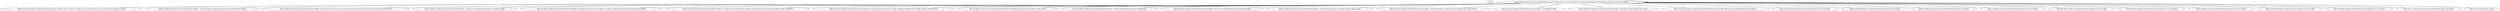 graph  {
https [child_link="['https://academiccatalog.umd.edu/undergraduate/campus-administration-resources-student-services/academic-resources-services/pre-law-advising-program/', 'https://academiccatalog.umd.edu/undergraduate/campus-administration-resources-student-services/student-programs-services/office-civil-rights-sexual-misconduct/', 'https://academiccatalog.umd.edu/undergraduate/colleges-schools/agriculture-natural-resources/environmental-science-policy/', 'https://academiccatalog.umd.edu/undergraduate/colleges-schools/agriculture-natural-resources/environmental-science-policy/environmental-science-policy-major/', 'https://academiccatalog.umd.edu/undergraduate/colleges-schools/arts-humanities/women-gender-sexuality-studies/', 'https://academiccatalog.umd.edu/undergraduate/colleges-schools/arts-humanities/women-gender-sexuality-studies/lesbian-gay-bisexual-transgender-studies/', 'https://academiccatalog.umd.edu/undergraduate/colleges-schools/arts-humanities/women-gender-sexuality-studies/women-gender-sexuality-studies-certificate/', 'https://academiccatalog.umd.edu/undergraduate/colleges-schools/arts-humanities/women-gender-sexuality-studies/womens-gender-sexuality-studies-major/', 'https://academiccatalog.umd.edu/undergraduate/colleges-schools/behavioral-social-sciences/law-society-minor/', 'https://academiccatalog.umd.edu/undergraduate/colleges-schools/business/logistics-business-public-policy/', 'https://academiccatalog.umd.edu/undergraduate/colleges-schools/education/teaching-learning-policy-leadership/', 'https://academiccatalog.umd.edu/undergraduate/colleges-schools/engineering/science-technology-ethics-policy-minor/', 'https://academiccatalog.umd.edu/undergraduate/colleges-schools/information-studies/science-technology-ethics-policy-minor/', 'https://academiccatalog.umd.edu/undergraduate/colleges-schools/public-policy/', 'https://academiccatalog.umd.edu/undergraduate/colleges-schools/public-policy/public-policy-major/', 'https://academiccatalog.umd.edu/undergraduate/colleges-schools/public-policy/science-technology-ethics-policy-minor/', 'https://academiccatalog.umd.edu/undergraduate/approved-courses/edps/', 'https://academiccatalog.umd.edu/undergraduate/approved-courses/ensp/', 'https://academiccatalog.umd.edu/undergraduate/approved-courses/hesi/', 'https://academiccatalog.umd.edu/undergraduate/approved-courses/lgbt/', 'https://academiccatalog.umd.edu/undergraduate/approved-courses/lgbx/', 'https://academiccatalog.umd.edu/undergraduate/approved-courses/mlaw/', 'https://academiccatalog.umd.edu/undergraduate/approved-courses/plcy/', 'https://academiccatalog.umd.edu/undergraduate/approved-courses/tlpl/', 'https://academiccatalog.umd.edu/undergraduate/approved-courses/wgss/', 'https://ocrsm.umd.edu/sexual-misconduct/prohibited-conduct-definitions', 'https://www.umd.edu/privacy-notice?']", data="b\"\nOffice of Civil Rights and Sexual Misconduct (OCRSM) < University of Maryland\nSkip to Content\nAZ Index\nCatalog Home\nTop Menu\nMenu Toggle\nUniversity of Maryland\nSearch UMD\nSubmit\nFlag\nAdmissions\nFlag\nAdmissions\nUndergraduate Admissions\nUndergraduate Majors\nVisit\nRequirements\nDeadlines\nCost\nGraduate Admissions\nGraduate Programs\nAdmissions Process\nFunding\nOther Links\nColleges & Schools\nFinancial Aid\nContact us\nStar\nNews\nCalendar\nEvents\nToggle navigation\n2023-2024 Catalog\nUndergraduate\nUndergraduate\nGraduate\nCourses A-Z\nUndergraduate\nGraduate\nPrograms A-Z\nUndergraduate\nGraduate\nCatalog Archives\nCatalog Navigation\nCatalog Navigation\nSearch Catalog\nSearch\nUndergraduate\nAdmissions InformationToggle Admissions Information\nOffice of Undergraduate Admissions\nFreshman Admission\nTransfer Admission\nInternational Student Admission\nSpecial Applicants\nAdmission to Limited Enrollment Programs (LEP)\nExtended Studies\nResidency Information\nReadmission and Reinstatement\nFees, Expenses and Financial AidToggle Fees, Expenses and Financial Aid\nDepartmental Scholarships\nExplanation of Fees\nMerit-\xe2\x80\x8bBased Financial Assistance\nNeed-\xe2\x80\x8bBased Financial Assistance\nOffice of Student Financial Aid\nTuition and Bill Payment Information\nUndergraduate Tuition and Fees\nStudent Resources and ServicesToggle Student Resources and Services\nAcademic Resources and ServicesToggle Academic Resources and Services\nAcademic Achievement Programs\nComputing Services: Division of Information Technology\nEducation Abroad\nEnrollment Management\nExtended Studies\nHonor Societies\nIntercollegiate Athletics\nInternational Student and Scholar Services\nLetters and Sciences\nMaryland Center for Undergraduate Research (MCUR)\nMaryland English Institute (MEI)\nNational Scholarships Office\nOak Ridge Associated Universities\nOffice of International Affairs\nOffice of Multi-\xe2\x80\x8bEthnic Student Education (OMSE)\nOffice of the University Registrar\nOrientation\nPre-\xe2\x80\x8bCollege Programs\nPre-\xe2\x80\x8bHealth Professions Advising and Programs\nPre-\xe2\x80\x8bLaw Advising Program\nPre-\xe2\x80\x8bTransfer Advising\nStudent Success Office\nTeaching and Learning Transformation Center (TLTC)\nTutoring\nStudent Programs and ServicesToggle Student Programs and Services\nADA Compliance /\xe2\x80\x8b ADA/\xe2\x80\x8b504 Coordinator\nAdele H. Stamp Student Union -\xe2\x80\x8b Center for Campus Life\nAlumni Association\nBias Incident Support Services (BISS)\nDepartment of Fraternity and Sorority Life\nDining Services\nEngagement and Activities\nHousing: Resident Life\nLeadership and Community Service-\xe2\x80\x8bLearning\nLGBTQ+ Equity Center\nMulticultural Involvement and Community Advocacy\nNyumburu Cultural Center\nOff-\xe2\x80\x8bCampus Housing Services\nOffice of Civil Rights and Sexual Misconduct (OCRSM)\nOffice of Student Conduct\nReligious Programs\nTerrapinSTRONG\nTransportation Services\nUniversity Book Center\nUniversity Career Center &\xe2\x80\x8b The President's Promise (UCC/\xe2\x80\x8bTPP)\nUniversity Counseling Center\nUniversity Health Center (UHC)\nUniversity Recreation and Wellness\nVeteran Student Life\nAcademic Policies and ProceduresToggle Academic Policies and Procedures\nAcademic Advising\nAcademic Integrity and Student Conduct Codes\nAcademic Records and Regulations\nDegree Information\nPrior Learning Credit (A/\xe2\x80\x8bS Level, AP, BMT, CLEP, Credit-\xe2\x80\x8bby-\xe2\x80\x8bExam, IB)\nRegistration\nStudent Information\nTransfer Credit\nGeneral Education\nThe Colleges and SchoolsToggle The Colleges and Schools\nCollege of Agriculture and Natural ResourcesToggle College of Agriculture and Natural Resources\nAgricultural and Resource EconomicsToggle Agricultural and Resource Economics\nAgricultural and Resource Economics Major\nGlobal Poverty Minor\nAnimal and Avian SciencesToggle Animal and Avian Sciences\nAnimal Sciences Major\nApplied Agriculture Certificate\nEnvironmental Science and PolicyToggle Environmental Science and Policy\nEnvironmental Science and Policy Major\nSustainability Studies Minor (AGNR)\nEnvironmental Science and TechnologyToggle Environmental Science and Technology\nEnvironmental Science and Technology Major\nSoil Science Minor\nInternational Agriculture and Natural Resources Certificate\nNutrition and Food ScienceToggle Nutrition and Food Science\nFermentation Science Major\nNutrition and Food Science Major\nPlant Science and Landscape ArchitectureToggle Plant Science and Landscape Architecture\nAgricultural Science and Technology Major\nAgricultural Science and Technology Minor\nLandscape Architecture Major\nLandscape Management Minor\nPlant Sciences Major\nSchool of Architecture, Planning and PreservationToggle School of Architecture, Planning and Preservation\nArchitecture Major\nConstruction Project Management Minor (ARCH)\nCreative Placemaking Minor (ARCH)\nHistory and Theory of Architecture Minor\nReal Estate and the Built Environment Major\nReal Estate Development Minor\nCollege of Arts and HumanitiesToggle College of Arts and Humanities\nAmerican StudiesToggle American Studies\nAmerican Studies Major\nU.S. Latina/\xe2\x80\x8bo Studies Minor\nArtToggle Art\nImmersive Media Design Major (ARTT)\nStudio Art Major\nArt History and ArchaeologyToggle Art History and Archaeology\nArchaeology Minor (ARTH)\nArt History Major\nArt History Minor\nClassical Languages and LiteratureToggle Classical Languages and Literature\nArchaeology Minor (CLAS)\nClassical Languages and Literatures Major\nClassical Mythology Minor\nGreek Language and Culture Minor\nLatin Language and Literature Minor\nCommunicationToggle Communication\nCommunication Major\nRhetoric Minor (COMM)\nCreative Placemaking Minor (ARHU)\nEnglish Language and LiteratureToggle English Language and Literature\nCinema and Media Studies Major (ENGL)\nCreative Writing Minor\nDigital Storytelling and Poetics Minor\nEnglish Language and Literature Major\nHumanities, Health, and Medicine Minor\nProfessional Writing Minor\nRhetoric Minor (ENGL)\nHarriet Tubman Department of Women, Gender, and Sexuality StudiesToggle Harriet Tubman Department of Women, Gender, and Sexuality Studies\nBlack Women's Studies Minor (ARHU)\nLesbian, Gay, Bisexual and Transgender StudiesToggle Lesbian, Gay, Bisexual and Transgender Studies\nLGBTQ Studies Certificate\nLGBTQ Studies Minor\nWomen, Gender, and Sexuality Studies Certificate\nWomen, Gender, and Sexuality Studies Major\nHistoryToggle History\nCentral European, Russian and Eurasian Studies Major\nEast Asian Studies Certificate (HIST)\nHistory Major\nHistory Minor\nMiddle East Studies Minor\nJewish StudiesToggle Jewish Studies\nJewish Studies Major\nHebrew Studies Minor (JWST)\nIsrael Studies Minor\nJewish Studies Minor\nReligions of the Ancient Middle East Major\nReligious Studies Minor\nLatin American and Caribbean Studies Certificate\nLatin American and Caribbean Studies Minor\nLinguisticsToggle Linguistics\nLinguistics Major\nLinguistics Minor\nPhilosophyToggle Philosophy\nPhilosophy Major\nPhilosophy Minor\nPhilosophy, Politics, and Economics Major\nSchool of Languages, Literatures, and CulturesToggle School of Languages, Literatures, and Cultures\nArabic StudiesToggle Arabic Studies\nArabic Minor\nArabic Studies Major\nChineseToggle Chinese\nChinese Language Minor\nChinese Major\nCinema and Media Studies Major (SLLC)\nEast Asian Studies Certificate (SLLC)\nFrench Language and LiteratureToggle French Language and Literature\nFrench Language and Literature Major\nFrench Studies Minor\nGerman StudiesToggle German Studies\nGerman Studies Major\nGerman Studies Minor\nHebrew Studies Minor (SLLC)\nItalian StudiesToggle Italian Studies\nItalian Language and Culture Minor\nItalian Studies Major\nJapaneseToggle Japanese\nJapanese Major\nJapanese Minor\nKorean Studies Minor\nPersian StudiesToggle Persian Studies\nPersian Studies Major\nPersian Studies Minor\nPortuguese and Brazilian Studies Minor\nRomance LanguagesToggle Romance Languages\nRomance Languages Major\nRussian Language and LiteratureToggle Russian Language and Literature\nRussian Language and Literature Major\nRussian Studies Minor\nSpanish Language, Literatures, and CultureToggle Spanish Language, Literatures, and Culture\nSpanish Language, Literatures, and Culture Major\nSpanish Heritage Language and Latina/\xe2\x80\x8bo Culture Minor\nSpanish Language, Culture, and Professional Contexts Minor\nSpanish Literature, Linguistics, and Culture Minor\nSchool of MusicToggle School of Music\nMusic and Culture Minor\nMusic Major\nMusic Performance Minor\nSchool of Theatre, Dance, and Performance StudiesToggle School of Theatre, Dance, and Performance Studies\nDance Major\nTheatre Major\nArts Leadership Minor\nCollege of Behavioral and Social SciencesToggle College of Behavioral and Social Sciences\nAfrican American StudiesToggle African American Studies\nAfrican American Studies Certificate\nAfrican American Studies Major\nAfrican Studies Minor\nAnti-\xe2\x80\x8bBlack Racism Minor\nBlack Women's Studies Minor (BSOS)\nAnthropologyToggle Anthropology\nAnthropology Major\nCriminology and Criminal JusticeToggle Criminology and Criminal Justice\nCriminology and Criminal Justice Major\nEconomicsToggle Economics\nEconomics Major\nGeographical SciencesToggle Geographical Sciences\nGeographic Information Science Minor\nGeographical Sciences Major\nRemote Sensing of Environmental Change Minor\nGlobal Terrorism Studies Minor\nGovernment and PoliticsToggle Government and Politics\nGovernment and Politics Major\nInternational Development and Conflict Management Minor\nHearing and Speech SciencesToggle Hearing and Speech Sciences\nHearing and Speech Sciences Major\nHearing and Speech Sciences Minor\nLaw and Society Minor\nPsychologyToggle Psychology\nNeuroscience Major (BSOS)\nNeuroscience Minor\nPsychology Major\nSocial Data Science Major (BSOS)\nSociologyToggle Sociology\nDemography Minor\nSociology Major\nSociology Minor\nSurvey Methodology Minor\nThe Robert H. Smith School of BusinessToggle The Robert H. Smith School of Business\nAccountingToggle Accounting\nAccounting Major\nBusiness Analytics Minor\nDecision, Operations and Information TechnologiesToggle Decision, Operations and Information Technologies\nInformation Systems Major, Business Specialization\nOperations Management &\xe2\x80\x8b Business Analytics Major\nFinanceToggle Finance\nFinance Major\nGeneral Business Minor\nInnovation &\xe2\x80\x8b Entrepreneurship Minor\nLogistics, Business, and Public PolicyToggle Logistics, Business, and Public Policy\nInternational Business Major\nSupply Chain Management Major\nManagementToggle Management\nManagement Major\nMarketingToggle Marketing\nMarketing Major\nCollege of Computer, Mathematical, and Natural SciencesToggle College of Computer, Mathematical, and Natural Sciences\nAstronomyToggle Astronomy\nAstronomy Major\nAstronomy Minor\nPlanetary Sciences Minor (ASTR)\nAtmospheric and Oceanic ScienceToggle Atmospheric and Oceanic Science\nAtmospheric and Oceanic Science Major\nAtmospheric Chemistry Minor\nAtmospheric Sciences Minor\nMeteorology Minor\nBiological Sciences Major\nBiologyToggle Biology\nNeuroscience Major (CMNS)\nCell Biology and Molecular Genetics\nChemistry and BiochemistryToggle Chemistry and Biochemistry\nBiochemistry Major\nChemistry Major\nComputer ScienceToggle Computer Science\nComputer Science Major\nComputer Science Minor\nData Science Minor (CMSC)\nImmersive Media Design Major (CMSC)\nRobotics and Autonomous Systems Minor (CMSC)\nEntomologyToggle Entomology\nEntomology Minor\nPaleobiology Minor (ENTM)\nGeologyToggle Geology\nEarth History Minor\nEarth Material Properties Minor\nGeochemistry Minor\nGeology Major\nGeophysics Minor\nHydrology Minor\nPaleobiology Minor (GEOL)\nPlanetary Sciences Minor (GEOL)\nSurficial Geology Minor\nMathematicsToggle Mathematics\nActuarial Mathematics Minor\nData Science Minor (MATH)\nMathematics Major\nMathematics Minor\nStatistics Minor\nPhysicsToggle Physics\nPhysics Major\nPhysics Minor\nCollege of EducationToggle College of Education\nCounseling, Higher Education and Special EducationToggle Counseling, Higher Education and Special Education\nDisability Studies Minor\nElementary/\xe2\x80\x8bMiddle Special Education Major\nLeadership Studies Certificate\nLeadership Studies Minor\nHuman Development and Quantitative MethodologyToggle Human Development and Quantitative Methodology\nEarly Childhood/\xe2\x80\x8bEarly Childhood Special Education Major\nHuman Development Major\nHuman Development Minor\nTeaching and Learning, Policy and LeadershipToggle Teaching and Learning, Policy and Leadership\nElementary Education Major\nMiddle School Education Major\nSecondary Education Certificate\nSecondary Education Major -\xe2\x80\x8b Art\nSecondary Education Major -\xe2\x80\x8b English\nSecondary Education Major -\xe2\x80\x8b Mathematics\nSecondary Education Major -\xe2\x80\x8b Science\nSecondary Education Major -\xe2\x80\x8b Social Studies\nSecondary Education Major -\xe2\x80\x8b World Language\nSecondary Education Minor\nTeaching English for Speakers of Other Languages (TESOL) Education Minor\nA. James Clark School of EngineeringToggle A. James Clark School of Engineering\nAerospace EngineeringToggle Aerospace Engineering\nAerospace Engineering Major\nChemical and Biomolecular EngineeringToggle Chemical and Biomolecular Engineering\nChemical Engineering Major\nCivil and Environmental EngineeringToggle Civil and Environmental Engineering\nCivil Engineering Major\nConstruction Project Management Minor (ENGR)\nProject Management Minor\nElectrical and Computer EngineeringToggle Electrical and Computer Engineering\nComputer Engineering Major\nComputer Engineering Minor\nCyber-\xe2\x80\x8bPhysical Systems Engineering Major\nElectrical Engineering Major\nFire Protection EngineeringToggle Fire Protection Engineering\nFire Protection Engineering Major\nFischell Department of BioengineeringToggle Fischell Department of Bioengineering\nBiocomputational Engineering Major\nBioengineering Major\nGlobal Engineering Leadership Minor\nMaterials Science and EngineeringToggle Materials Science and Engineering\nMaterials Science and Engineering Major\nMechanical EngineeringToggle Mechanical Engineering\nMechanical Engineering Major\nNuclear Engineering Minor\nNanoscale Science and Technology Minor\nRobotics and Autonomous Systems Minor\nScience, Technology, Ethics and Policy Minor (ENGR)\nTechnology Entrepreneurship and Corporate Innovation Minor\nCollege of Information StudiesToggle College of Information Studies\nInformation Risk Management, Ethics, and Privacy Minor\nInformation Science Major\nScience, Technology, Ethics and Policy Minor (INFO)\nSocial Data Science Major (INFO)\nTechnology and Information Design Major\nTechnology Innovation Leadership Minor\nThe Philip Merrill College of JournalismToggle The Philip Merrill College of Journalism\nJournalism Major\nSchool of Public HealthToggle School of Public Health\nBehavioral and Community HealthToggle Behavioral and Community Health\nCommunity Health Major\nFamily ScienceToggle Family Science\nFamily Science Major\nKinesiologyToggle Kinesiology\nKinesiology Major\nPublic Health ScienceToggle Public Health Science\nPublic Health Science Major\nSchool of Public PolicyToggle School of Public Policy\nNonprofit Leadership and Social Innovation Minor\nPublic Leadership Minor\nPublic Policy Major\nScience, Technology, Ethics and Policy Minor (PLCY)\nSustainability Studies Minor (PLCY)\nThe Universities at Shady GroveToggle The Universities at Shady Grove\nA. James Clark School of Engineering at Shady GroveToggle A. James Clark School of Engineering at Shady Grove\nBiocomputational Engineering Major at Shady Grove\nCyber-\xe2\x80\x8bPhysical Systems Engineering Major at Shady Grove\nBiological Sciences Major at Shady Grove\nCollege of Behavioral and Social Sciences at Shady GroveToggle College of Behavioral and Social Sciences at Shady Grove\nCriminology and Criminal Justice Major at Shady Grove\nCriminal Justice Minor at Shady Grove\nCollege of Information Studies at Shady GroveToggle College of Information Studies at Shady Grove\nInformation Risk Management, Ethics, and Privacy Minor at Shady Grove\nInformation Science Major at Shady Grove\nTechnology Innovation Leadership Minor at Shady Grove\nCommunication Major at Shady Grove\nFermentation Science Major at Shady Grove\nPublic Health Science Major at Shady Grove\nThe Robert H. Smith School of Business at Shady GroveToggle The Robert H. Smith School of Business at Shady Grove\nAccounting Major at Shady Grove\nManagement Major at Shady Grove\nMarketing Major at Shady Grove\nOffice of Undergraduate StudiesToggle Office of Undergraduate Studies\nAdvanced Cybersecurity Experience for Students Minor\nArmy Leadership Studies Minor\nAsian American Studies Minor\nGlobal Studies Minor\nIndividual Studies Program\nMilitary Studies Minor\nNaval Science Minor\nUniversity Policies\nApproved CoursesToggle Approved Courses\nAASP -\xe2\x80\x8b African American Studies\nAAST -\xe2\x80\x8b Asian American Studies\nABRM -\xe2\x80\x8b Anti-\xe2\x80\x8bBlack Racism\nAGNR -\xe2\x80\x8b Agriculture and Natural Resources\nAGST -\xe2\x80\x8b Agricultural Science and Technology\nAMSC -\xe2\x80\x8b Applied Mathematics &\xe2\x80\x8b Scientific Computation\nAMST -\xe2\x80\x8b American Studies\nANSC -\xe2\x80\x8b Animal Science\nANTH -\xe2\x80\x8b Anthropology\nAOSC -\xe2\x80\x8b Atmospheric and Oceanic Science\nARAB -\xe2\x80\x8b Arabic\nARCH -\xe2\x80\x8b Architecture\nAREC -\xe2\x80\x8b Agricultural and Resource Economics\nARHU -\xe2\x80\x8b Arts and Humanities\nARHX -\xe2\x80\x8b Art History &\xe2\x80\x8b Archaeology Education Abroad\nARMY -\xe2\x80\x8b Army\nARSC -\xe2\x80\x8b Air Science\nARTH -\xe2\x80\x8b Art History &\xe2\x80\x8b Archaeology\nARTT -\xe2\x80\x8b Art Studio\nARTX -\xe2\x80\x8b Art Studio Education Abroad\nARUX -\xe2\x80\x8b Arts and Humanities Education Abroad\nASTR -\xe2\x80\x8b Astronomy\nBCHM -\xe2\x80\x8b Biochemistry\nBIOE -\xe2\x80\x8b Bioengineering\nBIOM -\xe2\x80\x8b Biometrics\nBMGT -\xe2\x80\x8b Business and Management\nBSCI -\xe2\x80\x8b Biological Sciences Program\nBSCV -\xe2\x80\x8b CIVICUS\nBSGC -\xe2\x80\x8b Global Communities\nBSOS -\xe2\x80\x8b Behavioral and Social Sciences\nBSST -\xe2\x80\x8b Terrorism Studies\nCCJS -\xe2\x80\x8b Criminology and Criminal Justice\nCHBE -\xe2\x80\x8b Chemical and Biomolecular Engineering\nCHEM -\xe2\x80\x8b Chemistry\nCHIN -\xe2\x80\x8b Chinese\nCHSE -\xe2\x80\x8b Counseling, Higher Education, and Special Education\nCINE -\xe2\x80\x8b Cinema and Media Studies\nCINX -\xe2\x80\x8b Cinema and Media Studies Education Abroad\nCLAS -\xe2\x80\x8b Classics\nCLAX -\xe2\x80\x8b Classics Education Abroad\nCMLT -\xe2\x80\x8b Comparative Literature\nCMLX -\xe2\x80\x8b Comparative Literature Education Abroad\nCMSC -\xe2\x80\x8b Computer Science\nCOMM -\xe2\x80\x8b Communication\nCOMX -\xe2\x80\x8b Communication Education Abroad\nCPBE -\xe2\x80\x8b College Park Scholars-\xe2\x80\x8bBusiness, Society, and Economy\nCPET -\xe2\x80\x8b College Park Scholars-\xe2\x80\x8bEnvironment, Technology &\xe2\x80\x8b Economy\nCPGH -\xe2\x80\x8b College Park Scholars-\xe2\x80\x8bGlobal Public Health\nCPJT -\xe2\x80\x8b College Park Scholars-\xe2\x80\x8bJustice and Legal Thought\nCPMS -\xe2\x80\x8b College Park Scholars-\xe2\x80\x8bMedia, Self and Society\nCPPL -\xe2\x80\x8b College Park Scholars-\xe2\x80\x8bPublic Leadership\nCPSA -\xe2\x80\x8b College Park Scholars-\xe2\x80\x8bArts\nCPSD -\xe2\x80\x8b College Park Scholars-\xe2\x80\x8bScience, Discovery &\xe2\x80\x8b the Universe\nCPSF -\xe2\x80\x8b College Park Scholars-\xe2\x80\x8bLife Sciences\nCPSG -\xe2\x80\x8b College Park Scholars-\xe2\x80\x8bScience and Global Change\nCPSN -\xe2\x80\x8b College Park Scholars-\xe2\x80\x8bInternational Studies\nCPSP -\xe2\x80\x8b College Park Scholars Program\nCPSS -\xe2\x80\x8b College Park Scholars-\xe2\x80\x8bScience, Technology and Society\nDANC -\xe2\x80\x8b Dance\nEALL -\xe2\x80\x8b East Asian Languages and Literatures\nECON -\xe2\x80\x8b Economics\nEDCI -\xe2\x80\x8b Curriculum and Instruction\nEDCP -\xe2\x80\x8b Education Counseling and Personnel Services\nEDHD -\xe2\x80\x8b Education, Human Development\nEDHI -\xe2\x80\x8b Education Leadership, Higher Ed and International Ed\nEDMS -\xe2\x80\x8b Measurement, Statistics, and Evaluation\nEDPS -\xe2\x80\x8b Education Policy Studies\nEDSP -\xe2\x80\x8b Education, Special\nEDUC -\xe2\x80\x8b Education\nENAE -\xe2\x80\x8b Engineering, Aerospace\nENBC -\xe2\x80\x8b Biocomputational Engineering\nENCE -\xe2\x80\x8b Engineering, Civil\nENEB -\xe2\x80\x8b Cyber-\xe2\x80\x8bPhysical Systems Engineering\nENEE -\xe2\x80\x8b Electrical &\xe2\x80\x8b Computer Engineering\nENES -\xe2\x80\x8b Engineering Science\nENFP -\xe2\x80\x8b Engineering, Fire Protection\nENGL -\xe2\x80\x8b English\nENGX -\xe2\x80\x8b English Education Abroad\nENMA -\xe2\x80\x8b Engineering, Materials\nENME -\xe2\x80\x8b Engineering, Mechanical\nENNU -\xe2\x80\x8b Engineering, Nuclear\nENRE -\xe2\x80\x8b Reliability Engineering\nENSP -\xe2\x80\x8b Environmental Science and Policy\nENST -\xe2\x80\x8b Environmental Science and Technology\nEPIB -\xe2\x80\x8b Epidemiology and Biostatistics\nFGSM -\xe2\x80\x8b Federal and Global Fellows\nFIRE -\xe2\x80\x8b First-\xe2\x80\x8bYear Innovation &\xe2\x80\x8b Research Experience\nFMSC -\xe2\x80\x8b Family Science\nFREN -\xe2\x80\x8b French\nGEMS -\xe2\x80\x8b Gemstone\nGEOG -\xe2\x80\x8b Geographical Sciences\nGEOL -\xe2\x80\x8b Geology\nGERM -\xe2\x80\x8b Germanic Studies\nGERS -\xe2\x80\x8b German Studies\nGREK -\xe2\x80\x8b Greek\nGVPT -\xe2\x80\x8b Government and Politics\nHACS -\xe2\x80\x8b ACES-\xe2\x80\x8bCybersecurity\nHDCC -\xe2\x80\x8b Design Cultures and Creativity\nHEBR -\xe2\x80\x8b Hebrew\nHEIP -\xe2\x80\x8b Entrepreneurship and Innovation\nHESI -\xe2\x80\x8b Higher Ed, Student Affairs, and International Ed Policy\nHESP -\xe2\x80\x8b Hearing and Speech Sciences\nHGLO -\xe2\x80\x8b Honors Global Communities\nHHUM -\xe2\x80\x8b Honors Humanities\nHISP -\xe2\x80\x8b Historic Preservation\nHIST -\xe2\x80\x8b History\nHISX -\xe2\x80\x8b History Education Abroad\nHLSA -\xe2\x80\x8b Health Services Administration\nHLSC -\xe2\x80\x8b Integrated Life Sciences\nHLTH -\xe2\x80\x8b Health\nHNUH -\xe2\x80\x8b University Honors\nHONR -\xe2\x80\x8b Honors\nIDEA -\xe2\x80\x8b Academy for Innovation &\xe2\x80\x8b Entrepreneurship\nIMDM -\xe2\x80\x8b Immersive Media Design\nIMMR -\xe2\x80\x8b Immigration Studies\nINAG -\xe2\x80\x8b Institute of Applied Agriculture\nINST -\xe2\x80\x8b Information Studies\nISRL -\xe2\x80\x8b Israel Studies\nITAL -\xe2\x80\x8b Italian\nITAX -\xe2\x80\x8b Italian Education Abroad\nIVSP -\xe2\x80\x8b Individual Studies Program\nJAPN -\xe2\x80\x8b Japanese\nJOUR -\xe2\x80\x8b Journalism\nJWST -\xe2\x80\x8b Jewish Studies\nKNES -\xe2\x80\x8b Kinesiology\nKORA -\xe2\x80\x8b Korean\nLACS -\xe2\x80\x8b Latin American and Caribbean Studies\nLARC -\xe2\x80\x8b Landscape Architecture\nLASX -\xe2\x80\x8b Certificate in Latin American Studies Education Abroad\nLATN -\xe2\x80\x8b Latin\nLBSC -\xe2\x80\x8b Library Science\nLEAD -\xe2\x80\x8b Leadership Education and Development\nLGBT -\xe2\x80\x8b Lesbian Gay Bisexual Transgender Studies\nLGBX -\xe2\x80\x8b Lesbian Gay Bisexual Transgender Studies Education Abroad\nLING -\xe2\x80\x8b Linguistics\nMATH -\xe2\x80\x8b Mathematics\nMEES -\xe2\x80\x8b Marine-\xe2\x80\x8bEstuarine-\xe2\x80\x8bEnvironmental Sciences\nMIEH -\xe2\x80\x8b Maryland Institute for Applied Environmental Health\nMITH -\xe2\x80\x8b Maryland Institute for Technology in the Humanities\nMLAW -\xe2\x80\x8b MPower Undergraduate Law Programs\nMLSC -\xe2\x80\x8b MD Language Science Ctr\nMUED -\xe2\x80\x8b Music Education\nMUET -\xe2\x80\x8b Ethnomusicology\nMUSC -\xe2\x80\x8b School of Music\nMUSP -\xe2\x80\x8b Music Performance\nNAVY -\xe2\x80\x8b Navy\nNEUR -\xe2\x80\x8b Neuroscience\nNFSC -\xe2\x80\x8b Nutrition and Food Science\nPEER -\xe2\x80\x8b Health Center\nPERS -\xe2\x80\x8b Persian\nPHIL -\xe2\x80\x8b Philosophy\nPHIX -\xe2\x80\x8b  Philosophy Education Abroad\nPHPE -\xe2\x80\x8b  Philosophy, Politics, and Economics\nPHPX -\xe2\x80\x8b Philosophy, Politics, and Economics Education Abroad\nPHSC -\xe2\x80\x8b Public Health Science\nPHYS -\xe2\x80\x8b Physics\nPLCY -\xe2\x80\x8b Public Policy\nPLSC -\xe2\x80\x8b Plant Sciences\nPORT -\xe2\x80\x8b Portuguese\nPSYC -\xe2\x80\x8b Psychology\nRDEV -\xe2\x80\x8b Real Estate Development\nRELS -\xe2\x80\x8b Religious Studies\nRUSS -\xe2\x80\x8b Russian\nSLAA -\xe2\x80\x8b Second Language Acquisition and Application\nSLLC -\xe2\x80\x8b School of Languages, Literatures and Cultures\nSLLX -\xe2\x80\x8b School of Languages, Literatures &\xe2\x80\x8b Cultures Education Abroad\nSMLP -\xe2\x80\x8b Southern Management Leadership Program\nSOCY -\xe2\x80\x8b Sociology\nSPAN -\xe2\x80\x8b Spanish\nSPAX -\xe2\x80\x8b Spanish Education Abroad\nSPHL -\xe2\x80\x8b Public Health\nSTAT -\xe2\x80\x8b Statistics and Probability\nSURV -\xe2\x80\x8b Survey Methodology\nTDPS -\xe2\x80\x8b Theatre, Dance and Performance Studies\nTHET -\xe2\x80\x8b Theatre\nTHEX -\xe2\x80\x8b Theatre Education Abroad\nTLPL -\xe2\x80\x8b Teaching and Learning, Policy and Leadership\nTLTC -\xe2\x80\x8b Teaching and Learning Transformation Center\nUMEI -\xe2\x80\x8b Maryland English Institute\nUNIV -\xe2\x80\x8b University Courses\nURSP -\xe2\x80\x8b Urban Studies and Planning\nUSLT -\xe2\x80\x8b Latina/\xe2\x80\x8bo Studies\nWEID -\xe2\x80\x8b Words of Engagement Intergroup Dialogue Program\nWGSS -\xe2\x80\x8b Women, Gender, and Sexuality Studies\nWMSX -\xe2\x80\x8b Women's Studies Education Abroad\nAdministrators, Officials and Faculty\nADDENDA TO THIS CATALOG\nPrint Options\nHomeUndergraduate\xc2\xa0CatalogStudent\xc2\xa0Resources\xc2\xa0and\xc2\xa0ServicesStudent\xc2\xa0Programs\xc2\xa0and\xc2\xa0ServicesOffice of Civil Rights and Sexual Misconduct (OCRSM)\nOffice of Civil Rights and Sexual Misconduct (OCRSM)\n3101 Susquehanna Hall\nPhone: 301-405-1142\ncivilrights@umd.edu\nhttp://ocrsm.umd.edu\nDirector and Title IX Officer: Angela Nastase, JD\nThe Office of Civil Rights and Sexual Misconduct (OCRSM) administers the University of Maryland's non-discrimination policies and works to foster a learning and working environment free from all forms of discrimination and harassment, including sexual misconduct. OCRSM is sometimes referred to as the Title IX Office.\nOCRSM administers university policies and procedures prohibiting and addressing discrimination and harassment based on race, color, sex, gender identity or expression, sexual orientation, marital status, age, national origin, political affiliation, physical or mental disability, religion, protected veteran status or any other legally protected characteristic.\nTo report sexual misconduct, discrimination, or harassment on the basis of sex or gender in any of the university\xe2\x80\x99s education programs or activities or to obtain assistance with supportive measures, please contact the university\xe2\x80\x99s Title IX Coordinator via email at titleixcoordinator@umd.edu or complete the Online Reporting Form.\nTitle IX Non-Discrimination Notice\nThe University of Maryland (UMD) does not discriminate on the basis of sex, gender identity or expression, sexual orientation, race, color religion, national origin, ethnicity, physical or mental disability, protected veteran status, age, genetic information, or any other characteristic protected by law in its programs and activities. Specifically, Title IX prohibits discrimination on the basis of sex in UMD programs and activities, including with respect to admission and employment. The following office has been designated to handle or coordinate inquiries regarding UMD's non-discrimination policies and Title IX:\nFor Sexual Misconduct, Title IX and Non-Discrimination Policy inquiries:\nTitle IX Coordinator/Officer, Angela Nastase, JD\nOffice of Civil Rights & Sexual Misconduct\n3101 Susquehanna Hall/4200 Lehigh Road\nCollege Park, MD 20742\nEmail: anastase@umd.edu\xc2\xa0or titleixcoordinator@umd.edu\nTelephone: 301-405-1142\nFor information on non-discrimination, including Title IX inquiries, you may also contact:\nThe Office for Civil Rights, Philadelphia Office\nU.S. Department of Education\nThe Wanamaker Building, Suite 515\n100 Penn Square East\nPhiladelphia, PA 19107\nEmail: OCR.Philadelphia@ed.gov\nTelephone: 215-656-8541\nFacsimile: 215-656-8605\nUndergraduate\nGraduate\nCourses A-Z\nUndergraduate\nGraduate\nPrograms A-Z\nUndergraduate\nGraduate\nCatalog Archives\nThe Flagship Institution of the University System of Maryland\nCollege Park, MD 20742, USA \xc2\xb7 301.405.1000\nWeb Accessibility|\nPrivacy Policy|\nOffice of the University Registrar|\n\xc2\xa9 2023-2024\nBack to top\nPrint Options\nSend Page to Printer\nPrint this page.\nDownload Page (PDF)The PDF will include all information unique to this page.\nCancel\""];
https [child_link="['https://academiccatalog.umd.edu/undergraduate/campus-administration-resources-student-services/academic-resources-services/pre-law-advising-program/', 'https://academiccatalog.umd.edu/undergraduate/campus-administration-resources-student-services/student-programs-services/office-civil-rights-sexual-misconduct/', 'https://academiccatalog.umd.edu/undergraduate/colleges-schools/agriculture-natural-resources/environmental-science-policy/', 'https://academiccatalog.umd.edu/undergraduate/colleges-schools/agriculture-natural-resources/environmental-science-policy/environmental-science-policy-major/', 'https://academiccatalog.umd.edu/undergraduate/colleges-schools/arts-humanities/women-gender-sexuality-studies/', 'https://academiccatalog.umd.edu/undergraduate/colleges-schools/arts-humanities/women-gender-sexuality-studies/lesbian-gay-bisexual-transgender-studies/', 'https://academiccatalog.umd.edu/undergraduate/colleges-schools/arts-humanities/women-gender-sexuality-studies/women-gender-sexuality-studies-certificate/', 'https://academiccatalog.umd.edu/undergraduate/colleges-schools/arts-humanities/women-gender-sexuality-studies/womens-gender-sexuality-studies-major/', 'https://academiccatalog.umd.edu/undergraduate/colleges-schools/behavioral-social-sciences/law-society-minor/', 'https://academiccatalog.umd.edu/undergraduate/colleges-schools/business/logistics-business-public-policy/', 'https://academiccatalog.umd.edu/undergraduate/colleges-schools/education/teaching-learning-policy-leadership/', 'https://academiccatalog.umd.edu/undergraduate/colleges-schools/engineering/science-technology-ethics-policy-minor/', 'https://academiccatalog.umd.edu/undergraduate/colleges-schools/information-studies/science-technology-ethics-policy-minor/', 'https://academiccatalog.umd.edu/undergraduate/colleges-schools/public-policy/', 'https://academiccatalog.umd.edu/undergraduate/colleges-schools/public-policy/public-policy-major/', 'https://academiccatalog.umd.edu/undergraduate/colleges-schools/public-policy/science-technology-ethics-policy-minor/', 'https://academiccatalog.umd.edu/undergraduate/approved-courses/edps/', 'https://academiccatalog.umd.edu/undergraduate/approved-courses/ensp/', 'https://academiccatalog.umd.edu/undergraduate/approved-courses/hesi/', 'https://academiccatalog.umd.edu/undergraduate/approved-courses/lgbt/', 'https://academiccatalog.umd.edu/undergraduate/approved-courses/lgbx/', 'https://academiccatalog.umd.edu/undergraduate/approved-courses/mlaw/', 'https://academiccatalog.umd.edu/undergraduate/approved-courses/plcy/', 'https://academiccatalog.umd.edu/undergraduate/approved-courses/tlpl/', 'https://academiccatalog.umd.edu/undergraduate/approved-courses/wgss/', 'http://prelaw.umd.edu', 'https://www.umd.edu/privacy-notice?']", data="b\"\nPre-Law Advising Program < University of Maryland\nSkip to Content\nAZ Index\nCatalog Home\nTop Menu\nMenu Toggle\nUniversity of Maryland\nSearch UMD\nSubmit\nFlag\nAdmissions\nFlag\nAdmissions\nUndergraduate Admissions\nUndergraduate Majors\nVisit\nRequirements\nDeadlines\nCost\nGraduate Admissions\nGraduate Programs\nAdmissions Process\nFunding\nOther Links\nColleges & Schools\nFinancial Aid\nContact us\nStar\nNews\nCalendar\nEvents\nToggle navigation\n2023-2024 Catalog\nUndergraduate\nUndergraduate\nGraduate\nCourses A-Z\nUndergraduate\nGraduate\nPrograms A-Z\nUndergraduate\nGraduate\nCatalog Archives\nCatalog Navigation\nCatalog Navigation\nSearch Catalog\nSearch\nUndergraduate\nAdmissions InformationToggle Admissions Information\nOffice of Undergraduate Admissions\nFreshman Admission\nTransfer Admission\nInternational Student Admission\nSpecial Applicants\nAdmission to Limited Enrollment Programs (LEP)\nExtended Studies\nResidency Information\nReadmission and Reinstatement\nFees, Expenses and Financial AidToggle Fees, Expenses and Financial Aid\nDepartmental Scholarships\nExplanation of Fees\nMerit-\xe2\x80\x8bBased Financial Assistance\nNeed-\xe2\x80\x8bBased Financial Assistance\nOffice of Student Financial Aid\nTuition and Bill Payment Information\nUndergraduate Tuition and Fees\nStudent Resources and ServicesToggle Student Resources and Services\nAcademic Resources and ServicesToggle Academic Resources and Services\nAcademic Achievement Programs\nComputing Services: Division of Information Technology\nEducation Abroad\nEnrollment Management\nExtended Studies\nHonor Societies\nIntercollegiate Athletics\nInternational Student and Scholar Services\nLetters and Sciences\nMaryland Center for Undergraduate Research (MCUR)\nMaryland English Institute (MEI)\nNational Scholarships Office\nOak Ridge Associated Universities\nOffice of International Affairs\nOffice of Multi-\xe2\x80\x8bEthnic Student Education (OMSE)\nOffice of the University Registrar\nOrientation\nPre-\xe2\x80\x8bCollege Programs\nPre-\xe2\x80\x8bHealth Professions Advising and Programs\nPre-\xe2\x80\x8bLaw Advising Program\nPre-\xe2\x80\x8bTransfer Advising\nStudent Success Office\nTeaching and Learning Transformation Center (TLTC)\nTutoring\nStudent Programs and ServicesToggle Student Programs and Services\nADA Compliance /\xe2\x80\x8b ADA/\xe2\x80\x8b504 Coordinator\nAdele H. Stamp Student Union -\xe2\x80\x8b Center for Campus Life\nAlumni Association\nBias Incident Support Services (BISS)\nDepartment of Fraternity and Sorority Life\nDining Services\nEngagement and Activities\nHousing: Resident Life\nLeadership and Community Service-\xe2\x80\x8bLearning\nLGBTQ+ Equity Center\nMulticultural Involvement and Community Advocacy\nNyumburu Cultural Center\nOff-\xe2\x80\x8bCampus Housing Services\nOffice of Civil Rights and Sexual Misconduct (OCRSM)\nOffice of Student Conduct\nReligious Programs\nTerrapinSTRONG\nTransportation Services\nUniversity Book Center\nUniversity Career Center &\xe2\x80\x8b The President's Promise (UCC/\xe2\x80\x8bTPP)\nUniversity Counseling Center\nUniversity Health Center (UHC)\nUniversity Recreation and Wellness\nVeteran Student Life\nAcademic Policies and ProceduresToggle Academic Policies and Procedures\nAcademic Advising\nAcademic Integrity and Student Conduct Codes\nAcademic Records and Regulations\nDegree Information\nPrior Learning Credit (A/\xe2\x80\x8bS Level, AP, BMT, CLEP, Credit-\xe2\x80\x8bby-\xe2\x80\x8bExam, IB)\nRegistration\nStudent Information\nTransfer Credit\nGeneral Education\nThe Colleges and SchoolsToggle The Colleges and Schools\nCollege of Agriculture and Natural ResourcesToggle College of Agriculture and Natural Resources\nAgricultural and Resource EconomicsToggle Agricultural and Resource Economics\nAgricultural and Resource Economics Major\nGlobal Poverty Minor\nAnimal and Avian SciencesToggle Animal and Avian Sciences\nAnimal Sciences Major\nApplied Agriculture Certificate\nEnvironmental Science and PolicyToggle Environmental Science and Policy\nEnvironmental Science and Policy Major\nSustainability Studies Minor (AGNR)\nEnvironmental Science and TechnologyToggle Environmental Science and Technology\nEnvironmental Science and Technology Major\nSoil Science Minor\nInternational Agriculture and Natural Resources Certificate\nNutrition and Food ScienceToggle Nutrition and Food Science\nFermentation Science Major\nNutrition and Food Science Major\nPlant Science and Landscape ArchitectureToggle Plant Science and Landscape Architecture\nAgricultural Science and Technology Major\nAgricultural Science and Technology Minor\nLandscape Architecture Major\nLandscape Management Minor\nPlant Sciences Major\nSchool of Architecture, Planning and PreservationToggle School of Architecture, Planning and Preservation\nArchitecture Major\nConstruction Project Management Minor (ARCH)\nCreative Placemaking Minor (ARCH)\nHistory and Theory of Architecture Minor\nReal Estate and the Built Environment Major\nReal Estate Development Minor\nCollege of Arts and HumanitiesToggle College of Arts and Humanities\nAmerican StudiesToggle American Studies\nAmerican Studies Major\nU.S. Latina/\xe2\x80\x8bo Studies Minor\nArtToggle Art\nImmersive Media Design Major (ARTT)\nStudio Art Major\nArt History and ArchaeologyToggle Art History and Archaeology\nArchaeology Minor (ARTH)\nArt History Major\nArt History Minor\nClassical Languages and LiteratureToggle Classical Languages and Literature\nArchaeology Minor (CLAS)\nClassical Languages and Literatures Major\nClassical Mythology Minor\nGreek Language and Culture Minor\nLatin Language and Literature Minor\nCommunicationToggle Communication\nCommunication Major\nRhetoric Minor (COMM)\nCreative Placemaking Minor (ARHU)\nEnglish Language and LiteratureToggle English Language and Literature\nCinema and Media Studies Major (ENGL)\nCreative Writing Minor\nDigital Storytelling and Poetics Minor\nEnglish Language and Literature Major\nHumanities, Health, and Medicine Minor\nProfessional Writing Minor\nRhetoric Minor (ENGL)\nHarriet Tubman Department of Women, Gender, and Sexuality StudiesToggle Harriet Tubman Department of Women, Gender, and Sexuality Studies\nBlack Women's Studies Minor (ARHU)\nLesbian, Gay, Bisexual and Transgender StudiesToggle Lesbian, Gay, Bisexual and Transgender Studies\nLGBTQ Studies Certificate\nLGBTQ Studies Minor\nWomen, Gender, and Sexuality Studies Certificate\nWomen, Gender, and Sexuality Studies Major\nHistoryToggle History\nCentral European, Russian and Eurasian Studies Major\nEast Asian Studies Certificate (HIST)\nHistory Major\nHistory Minor\nMiddle East Studies Minor\nJewish StudiesToggle Jewish Studies\nJewish Studies Major\nHebrew Studies Minor (JWST)\nIsrael Studies Minor\nJewish Studies Minor\nReligions of the Ancient Middle East Major\nReligious Studies Minor\nLatin American and Caribbean Studies Certificate\nLatin American and Caribbean Studies Minor\nLinguisticsToggle Linguistics\nLinguistics Major\nLinguistics Minor\nPhilosophyToggle Philosophy\nPhilosophy Major\nPhilosophy Minor\nPhilosophy, Politics, and Economics Major\nSchool of Languages, Literatures, and CulturesToggle School of Languages, Literatures, and Cultures\nArabic StudiesToggle Arabic Studies\nArabic Minor\nArabic Studies Major\nChineseToggle Chinese\nChinese Language Minor\nChinese Major\nCinema and Media Studies Major (SLLC)\nEast Asian Studies Certificate (SLLC)\nFrench Language and LiteratureToggle French Language and Literature\nFrench Language and Literature Major\nFrench Studies Minor\nGerman StudiesToggle German Studies\nGerman Studies Major\nGerman Studies Minor\nHebrew Studies Minor (SLLC)\nItalian StudiesToggle Italian Studies\nItalian Language and Culture Minor\nItalian Studies Major\nJapaneseToggle Japanese\nJapanese Major\nJapanese Minor\nKorean Studies Minor\nPersian StudiesToggle Persian Studies\nPersian Studies Major\nPersian Studies Minor\nPortuguese and Brazilian Studies Minor\nRomance LanguagesToggle Romance Languages\nRomance Languages Major\nRussian Language and LiteratureToggle Russian Language and Literature\nRussian Language and Literature Major\nRussian Studies Minor\nSpanish Language, Literatures, and CultureToggle Spanish Language, Literatures, and Culture\nSpanish Language, Literatures, and Culture Major\nSpanish Heritage Language and Latina/\xe2\x80\x8bo Culture Minor\nSpanish Language, Culture, and Professional Contexts Minor\nSpanish Literature, Linguistics, and Culture Minor\nSchool of MusicToggle School of Music\nMusic and Culture Minor\nMusic Major\nMusic Performance Minor\nSchool of Theatre, Dance, and Performance StudiesToggle School of Theatre, Dance, and Performance Studies\nDance Major\nTheatre Major\nArts Leadership Minor\nCollege of Behavioral and Social SciencesToggle College of Behavioral and Social Sciences\nAfrican American StudiesToggle African American Studies\nAfrican American Studies Certificate\nAfrican American Studies Major\nAfrican Studies Minor\nAnti-\xe2\x80\x8bBlack Racism Minor\nBlack Women's Studies Minor (BSOS)\nAnthropologyToggle Anthropology\nAnthropology Major\nCriminology and Criminal JusticeToggle Criminology and Criminal Justice\nCriminology and Criminal Justice Major\nEconomicsToggle Economics\nEconomics Major\nGeographical SciencesToggle Geographical Sciences\nGeographic Information Science Minor\nGeographical Sciences Major\nRemote Sensing of Environmental Change Minor\nGlobal Terrorism Studies Minor\nGovernment and PoliticsToggle Government and Politics\nGovernment and Politics Major\nInternational Development and Conflict Management Minor\nHearing and Speech SciencesToggle Hearing and Speech Sciences\nHearing and Speech Sciences Major\nHearing and Speech Sciences Minor\nLaw and Society Minor\nPsychologyToggle Psychology\nNeuroscience Major (BSOS)\nNeuroscience Minor\nPsychology Major\nSocial Data Science Major (BSOS)\nSociologyToggle Sociology\nDemography Minor\nSociology Major\nSociology Minor\nSurvey Methodology Minor\nThe Robert H. Smith School of BusinessToggle The Robert H. Smith School of Business\nAccountingToggle Accounting\nAccounting Major\nBusiness Analytics Minor\nDecision, Operations and Information TechnologiesToggle Decision, Operations and Information Technologies\nInformation Systems Major, Business Specialization\nOperations Management &\xe2\x80\x8b Business Analytics Major\nFinanceToggle Finance\nFinance Major\nGeneral Business Minor\nInnovation &\xe2\x80\x8b Entrepreneurship Minor\nLogistics, Business, and Public PolicyToggle Logistics, Business, and Public Policy\nInternational Business Major\nSupply Chain Management Major\nManagementToggle Management\nManagement Major\nMarketingToggle Marketing\nMarketing Major\nCollege of Computer, Mathematical, and Natural SciencesToggle College of Computer, Mathematical, and Natural Sciences\nAstronomyToggle Astronomy\nAstronomy Major\nAstronomy Minor\nPlanetary Sciences Minor (ASTR)\nAtmospheric and Oceanic ScienceToggle Atmospheric and Oceanic Science\nAtmospheric and Oceanic Science Major\nAtmospheric Chemistry Minor\nAtmospheric Sciences Minor\nMeteorology Minor\nBiological Sciences Major\nBiologyToggle Biology\nNeuroscience Major (CMNS)\nCell Biology and Molecular Genetics\nChemistry and BiochemistryToggle Chemistry and Biochemistry\nBiochemistry Major\nChemistry Major\nComputer ScienceToggle Computer Science\nComputer Science Major\nComputer Science Minor\nData Science Minor (CMSC)\nImmersive Media Design Major (CMSC)\nRobotics and Autonomous Systems Minor (CMSC)\nEntomologyToggle Entomology\nEntomology Minor\nPaleobiology Minor (ENTM)\nGeologyToggle Geology\nEarth History Minor\nEarth Material Properties Minor\nGeochemistry Minor\nGeology Major\nGeophysics Minor\nHydrology Minor\nPaleobiology Minor (GEOL)\nPlanetary Sciences Minor (GEOL)\nSurficial Geology Minor\nMathematicsToggle Mathematics\nActuarial Mathematics Minor\nData Science Minor (MATH)\nMathematics Major\nMathematics Minor\nStatistics Minor\nPhysicsToggle Physics\nPhysics Major\nPhysics Minor\nCollege of EducationToggle College of Education\nCounseling, Higher Education and Special EducationToggle Counseling, Higher Education and Special Education\nDisability Studies Minor\nElementary/\xe2\x80\x8bMiddle Special Education Major\nLeadership Studies Certificate\nLeadership Studies Minor\nHuman Development and Quantitative MethodologyToggle Human Development and Quantitative Methodology\nEarly Childhood/\xe2\x80\x8bEarly Childhood Special Education Major\nHuman Development Major\nHuman Development Minor\nTeaching and Learning, Policy and LeadershipToggle Teaching and Learning, Policy and Leadership\nElementary Education Major\nMiddle School Education Major\nSecondary Education Certificate\nSecondary Education Major -\xe2\x80\x8b Art\nSecondary Education Major -\xe2\x80\x8b English\nSecondary Education Major -\xe2\x80\x8b Mathematics\nSecondary Education Major -\xe2\x80\x8b Science\nSecondary Education Major -\xe2\x80\x8b Social Studies\nSecondary Education Major -\xe2\x80\x8b World Language\nSecondary Education Minor\nTeaching English for Speakers of Other Languages (TESOL) Education Minor\nA. James Clark School of EngineeringToggle A. James Clark School of Engineering\nAerospace EngineeringToggle Aerospace Engineering\nAerospace Engineering Major\nChemical and Biomolecular EngineeringToggle Chemical and Biomolecular Engineering\nChemical Engineering Major\nCivil and Environmental EngineeringToggle Civil and Environmental Engineering\nCivil Engineering Major\nConstruction Project Management Minor (ENGR)\nProject Management Minor\nElectrical and Computer EngineeringToggle Electrical and Computer Engineering\nComputer Engineering Major\nComputer Engineering Minor\nCyber-\xe2\x80\x8bPhysical Systems Engineering Major\nElectrical Engineering Major\nFire Protection EngineeringToggle Fire Protection Engineering\nFire Protection Engineering Major\nFischell Department of BioengineeringToggle Fischell Department of Bioengineering\nBiocomputational Engineering Major\nBioengineering Major\nGlobal Engineering Leadership Minor\nMaterials Science and EngineeringToggle Materials Science and Engineering\nMaterials Science and Engineering Major\nMechanical EngineeringToggle Mechanical Engineering\nMechanical Engineering Major\nNuclear Engineering Minor\nNanoscale Science and Technology Minor\nRobotics and Autonomous Systems Minor\nScience, Technology, Ethics and Policy Minor (ENGR)\nTechnology Entrepreneurship and Corporate Innovation Minor\nCollege of Information StudiesToggle College of Information Studies\nInformation Risk Management, Ethics, and Privacy Minor\nInformation Science Major\nScience, Technology, Ethics and Policy Minor (INFO)\nSocial Data Science Major (INFO)\nTechnology and Information Design Major\nTechnology Innovation Leadership Minor\nThe Philip Merrill College of JournalismToggle The Philip Merrill College of Journalism\nJournalism Major\nSchool of Public HealthToggle School of Public Health\nBehavioral and Community HealthToggle Behavioral and Community Health\nCommunity Health Major\nFamily ScienceToggle Family Science\nFamily Science Major\nKinesiologyToggle Kinesiology\nKinesiology Major\nPublic Health ScienceToggle Public Health Science\nPublic Health Science Major\nSchool of Public PolicyToggle School of Public Policy\nNonprofit Leadership and Social Innovation Minor\nPublic Leadership Minor\nPublic Policy Major\nScience, Technology, Ethics and Policy Minor (PLCY)\nSustainability Studies Minor (PLCY)\nThe Universities at Shady GroveToggle The Universities at Shady Grove\nA. James Clark School of Engineering at Shady GroveToggle A. James Clark School of Engineering at Shady Grove\nBiocomputational Engineering Major at Shady Grove\nCyber-\xe2\x80\x8bPhysical Systems Engineering Major at Shady Grove\nBiological Sciences Major at Shady Grove\nCollege of Behavioral and Social Sciences at Shady GroveToggle College of Behavioral and Social Sciences at Shady Grove\nCriminology and Criminal Justice Major at Shady Grove\nCriminal Justice Minor at Shady Grove\nCollege of Information Studies at Shady GroveToggle College of Information Studies at Shady Grove\nInformation Risk Management, Ethics, and Privacy Minor at Shady Grove\nInformation Science Major at Shady Grove\nTechnology Innovation Leadership Minor at Shady Grove\nCommunication Major at Shady Grove\nFermentation Science Major at Shady Grove\nPublic Health Science Major at Shady Grove\nThe Robert H. Smith School of Business at Shady GroveToggle The Robert H. Smith School of Business at Shady Grove\nAccounting Major at Shady Grove\nManagement Major at Shady Grove\nMarketing Major at Shady Grove\nOffice of Undergraduate StudiesToggle Office of Undergraduate Studies\nAdvanced Cybersecurity Experience for Students Minor\nArmy Leadership Studies Minor\nAsian American Studies Minor\nGlobal Studies Minor\nIndividual Studies Program\nMilitary Studies Minor\nNaval Science Minor\nUniversity Policies\nApproved CoursesToggle Approved Courses\nAASP -\xe2\x80\x8b African American Studies\nAAST -\xe2\x80\x8b Asian American Studies\nABRM -\xe2\x80\x8b Anti-\xe2\x80\x8bBlack Racism\nAGNR -\xe2\x80\x8b Agriculture and Natural Resources\nAGST -\xe2\x80\x8b Agricultural Science and Technology\nAMSC -\xe2\x80\x8b Applied Mathematics &\xe2\x80\x8b Scientific Computation\nAMST -\xe2\x80\x8b American Studies\nANSC -\xe2\x80\x8b Animal Science\nANTH -\xe2\x80\x8b Anthropology\nAOSC -\xe2\x80\x8b Atmospheric and Oceanic Science\nARAB -\xe2\x80\x8b Arabic\nARCH -\xe2\x80\x8b Architecture\nAREC -\xe2\x80\x8b Agricultural and Resource Economics\nARHU -\xe2\x80\x8b Arts and Humanities\nARHX -\xe2\x80\x8b Art History &\xe2\x80\x8b Archaeology Education Abroad\nARMY -\xe2\x80\x8b Army\nARSC -\xe2\x80\x8b Air Science\nARTH -\xe2\x80\x8b Art History &\xe2\x80\x8b Archaeology\nARTT -\xe2\x80\x8b Art Studio\nARTX -\xe2\x80\x8b Art Studio Education Abroad\nARUX -\xe2\x80\x8b Arts and Humanities Education Abroad\nASTR -\xe2\x80\x8b Astronomy\nBCHM -\xe2\x80\x8b Biochemistry\nBIOE -\xe2\x80\x8b Bioengineering\nBIOM -\xe2\x80\x8b Biometrics\nBMGT -\xe2\x80\x8b Business and Management\nBSCI -\xe2\x80\x8b Biological Sciences Program\nBSCV -\xe2\x80\x8b CIVICUS\nBSGC -\xe2\x80\x8b Global Communities\nBSOS -\xe2\x80\x8b Behavioral and Social Sciences\nBSST -\xe2\x80\x8b Terrorism Studies\nCCJS -\xe2\x80\x8b Criminology and Criminal Justice\nCHBE -\xe2\x80\x8b Chemical and Biomolecular Engineering\nCHEM -\xe2\x80\x8b Chemistry\nCHIN -\xe2\x80\x8b Chinese\nCHSE -\xe2\x80\x8b Counseling, Higher Education, and Special Education\nCINE -\xe2\x80\x8b Cinema and Media Studies\nCINX -\xe2\x80\x8b Cinema and Media Studies Education Abroad\nCLAS -\xe2\x80\x8b Classics\nCLAX -\xe2\x80\x8b Classics Education Abroad\nCMLT -\xe2\x80\x8b Comparative Literature\nCMLX -\xe2\x80\x8b Comparative Literature Education Abroad\nCMSC -\xe2\x80\x8b Computer Science\nCOMM -\xe2\x80\x8b Communication\nCOMX -\xe2\x80\x8b Communication Education Abroad\nCPBE -\xe2\x80\x8b College Park Scholars-\xe2\x80\x8bBusiness, Society, and Economy\nCPET -\xe2\x80\x8b College Park Scholars-\xe2\x80\x8bEnvironment, Technology &\xe2\x80\x8b Economy\nCPGH -\xe2\x80\x8b College Park Scholars-\xe2\x80\x8bGlobal Public Health\nCPJT -\xe2\x80\x8b College Park Scholars-\xe2\x80\x8bJustice and Legal Thought\nCPMS -\xe2\x80\x8b College Park Scholars-\xe2\x80\x8bMedia, Self and Society\nCPPL -\xe2\x80\x8b College Park Scholars-\xe2\x80\x8bPublic Leadership\nCPSA -\xe2\x80\x8b College Park Scholars-\xe2\x80\x8bArts\nCPSD -\xe2\x80\x8b College Park Scholars-\xe2\x80\x8bScience, Discovery &\xe2\x80\x8b the Universe\nCPSF -\xe2\x80\x8b College Park Scholars-\xe2\x80\x8bLife Sciences\nCPSG -\xe2\x80\x8b College Park Scholars-\xe2\x80\x8bScience and Global Change\nCPSN -\xe2\x80\x8b College Park Scholars-\xe2\x80\x8bInternational Studies\nCPSP -\xe2\x80\x8b College Park Scholars Program\nCPSS -\xe2\x80\x8b College Park Scholars-\xe2\x80\x8bScience, Technology and Society\nDANC -\xe2\x80\x8b Dance\nEALL -\xe2\x80\x8b East Asian Languages and Literatures\nECON -\xe2\x80\x8b Economics\nEDCI -\xe2\x80\x8b Curriculum and Instruction\nEDCP -\xe2\x80\x8b Education Counseling and Personnel Services\nEDHD -\xe2\x80\x8b Education, Human Development\nEDHI -\xe2\x80\x8b Education Leadership, Higher Ed and International Ed\nEDMS -\xe2\x80\x8b Measurement, Statistics, and Evaluation\nEDPS -\xe2\x80\x8b Education Policy Studies\nEDSP -\xe2\x80\x8b Education, Special\nEDUC -\xe2\x80\x8b Education\nENAE -\xe2\x80\x8b Engineering, Aerospace\nENBC -\xe2\x80\x8b Biocomputational Engineering\nENCE -\xe2\x80\x8b Engineering, Civil\nENEB -\xe2\x80\x8b Cyber-\xe2\x80\x8bPhysical Systems Engineering\nENEE -\xe2\x80\x8b Electrical &\xe2\x80\x8b Computer Engineering\nENES -\xe2\x80\x8b Engineering Science\nENFP -\xe2\x80\x8b Engineering, Fire Protection\nENGL -\xe2\x80\x8b English\nENGX -\xe2\x80\x8b English Education Abroad\nENMA -\xe2\x80\x8b Engineering, Materials\nENME -\xe2\x80\x8b Engineering, Mechanical\nENNU -\xe2\x80\x8b Engineering, Nuclear\nENRE -\xe2\x80\x8b Reliability Engineering\nENSP -\xe2\x80\x8b Environmental Science and Policy\nENST -\xe2\x80\x8b Environmental Science and Technology\nEPIB -\xe2\x80\x8b Epidemiology and Biostatistics\nFGSM -\xe2\x80\x8b Federal and Global Fellows\nFIRE -\xe2\x80\x8b First-\xe2\x80\x8bYear Innovation &\xe2\x80\x8b Research Experience\nFMSC -\xe2\x80\x8b Family Science\nFREN -\xe2\x80\x8b French\nGEMS -\xe2\x80\x8b Gemstone\nGEOG -\xe2\x80\x8b Geographical Sciences\nGEOL -\xe2\x80\x8b Geology\nGERM -\xe2\x80\x8b Germanic Studies\nGERS -\xe2\x80\x8b German Studies\nGREK -\xe2\x80\x8b Greek\nGVPT -\xe2\x80\x8b Government and Politics\nHACS -\xe2\x80\x8b ACES-\xe2\x80\x8bCybersecurity\nHDCC -\xe2\x80\x8b Design Cultures and Creativity\nHEBR -\xe2\x80\x8b Hebrew\nHEIP -\xe2\x80\x8b Entrepreneurship and Innovation\nHESI -\xe2\x80\x8b Higher Ed, Student Affairs, and International Ed Policy\nHESP -\xe2\x80\x8b Hearing and Speech Sciences\nHGLO -\xe2\x80\x8b Honors Global Communities\nHHUM -\xe2\x80\x8b Honors Humanities\nHISP -\xe2\x80\x8b Historic Preservation\nHIST -\xe2\x80\x8b History\nHISX -\xe2\x80\x8b History Education Abroad\nHLSA -\xe2\x80\x8b Health Services Administration\nHLSC -\xe2\x80\x8b Integrated Life Sciences\nHLTH -\xe2\x80\x8b Health\nHNUH -\xe2\x80\x8b University Honors\nHONR -\xe2\x80\x8b Honors\nIDEA -\xe2\x80\x8b Academy for Innovation &\xe2\x80\x8b Entrepreneurship\nIMDM -\xe2\x80\x8b Immersive Media Design\nIMMR -\xe2\x80\x8b Immigration Studies\nINAG -\xe2\x80\x8b Institute of Applied Agriculture\nINST -\xe2\x80\x8b Information Studies\nISRL -\xe2\x80\x8b Israel Studies\nITAL -\xe2\x80\x8b Italian\nITAX -\xe2\x80\x8b Italian Education Abroad\nIVSP -\xe2\x80\x8b Individual Studies Program\nJAPN -\xe2\x80\x8b Japanese\nJOUR -\xe2\x80\x8b Journalism\nJWST -\xe2\x80\x8b Jewish Studies\nKNES -\xe2\x80\x8b Kinesiology\nKORA -\xe2\x80\x8b Korean\nLACS -\xe2\x80\x8b Latin American and Caribbean Studies\nLARC -\xe2\x80\x8b Landscape Architecture\nLASX -\xe2\x80\x8b Certificate in Latin American Studies Education Abroad\nLATN -\xe2\x80\x8b Latin\nLBSC -\xe2\x80\x8b Library Science\nLEAD -\xe2\x80\x8b Leadership Education and Development\nLGBT -\xe2\x80\x8b Lesbian Gay Bisexual Transgender Studies\nLGBX -\xe2\x80\x8b Lesbian Gay Bisexual Transgender Studies Education Abroad\nLING -\xe2\x80\x8b Linguistics\nMATH -\xe2\x80\x8b Mathematics\nMEES -\xe2\x80\x8b Marine-\xe2\x80\x8bEstuarine-\xe2\x80\x8bEnvironmental Sciences\nMIEH -\xe2\x80\x8b Maryland Institute for Applied Environmental Health\nMITH -\xe2\x80\x8b Maryland Institute for Technology in the Humanities\nMLAW -\xe2\x80\x8b MPower Undergraduate Law Programs\nMLSC -\xe2\x80\x8b MD Language Science Ctr\nMUED -\xe2\x80\x8b Music Education\nMUET -\xe2\x80\x8b Ethnomusicology\nMUSC -\xe2\x80\x8b School of Music\nMUSP -\xe2\x80\x8b Music Performance\nNAVY -\xe2\x80\x8b Navy\nNEUR -\xe2\x80\x8b Neuroscience\nNFSC -\xe2\x80\x8b Nutrition and Food Science\nPEER -\xe2\x80\x8b Health Center\nPERS -\xe2\x80\x8b Persian\nPHIL -\xe2\x80\x8b Philosophy\nPHIX -\xe2\x80\x8b  Philosophy Education Abroad\nPHPE -\xe2\x80\x8b  Philosophy, Politics, and Economics\nPHPX -\xe2\x80\x8b Philosophy, Politics, and Economics Education Abroad\nPHSC -\xe2\x80\x8b Public Health Science\nPHYS -\xe2\x80\x8b Physics\nPLCY -\xe2\x80\x8b Public Policy\nPLSC -\xe2\x80\x8b Plant Sciences\nPORT -\xe2\x80\x8b Portuguese\nPSYC -\xe2\x80\x8b Psychology\nRDEV -\xe2\x80\x8b Real Estate Development\nRELS -\xe2\x80\x8b Religious Studies\nRUSS -\xe2\x80\x8b Russian\nSLAA -\xe2\x80\x8b Second Language Acquisition and Application\nSLLC -\xe2\x80\x8b School of Languages, Literatures and Cultures\nSLLX -\xe2\x80\x8b School of Languages, Literatures &\xe2\x80\x8b Cultures Education Abroad\nSMLP -\xe2\x80\x8b Southern Management Leadership Program\nSOCY -\xe2\x80\x8b Sociology\nSPAN -\xe2\x80\x8b Spanish\nSPAX -\xe2\x80\x8b Spanish Education Abroad\nSPHL -\xe2\x80\x8b Public Health\nSTAT -\xe2\x80\x8b Statistics and Probability\nSURV -\xe2\x80\x8b Survey Methodology\nTDPS -\xe2\x80\x8b Theatre, Dance and Performance Studies\nTHET -\xe2\x80\x8b Theatre\nTHEX -\xe2\x80\x8b Theatre Education Abroad\nTLPL -\xe2\x80\x8b Teaching and Learning, Policy and Leadership\nTLTC -\xe2\x80\x8b Teaching and Learning Transformation Center\nUMEI -\xe2\x80\x8b Maryland English Institute\nUNIV -\xe2\x80\x8b University Courses\nURSP -\xe2\x80\x8b Urban Studies and Planning\nUSLT -\xe2\x80\x8b Latina/\xe2\x80\x8bo Studies\nWEID -\xe2\x80\x8b Words of Engagement Intergroup Dialogue Program\nWGSS -\xe2\x80\x8b Women, Gender, and Sexuality Studies\nWMSX -\xe2\x80\x8b Women's Studies Education Abroad\nAdministrators, Officials and Faculty\nADDENDA TO THIS CATALOG\nPrint Options\nHomeUndergraduate\xc2\xa0CatalogStudent\xc2\xa0Resources\xc2\xa0and\xc2\xa0ServicesAcademic\xc2\xa0Resources\xc2\xa0and\xc2\xa0ServicesPre-Law Advising Program\nPre-Law Advising Program\n0110 Hornbake Library\nPhone: 301-405-2793\nprelawadvisor@umd.edu\nhttp://prelaw.umd.edu\nAssociate Director: Gregory J. Shaffer, Esq.\nThe Pre-Law Advising Office within Letters and Sciences serves all current and former students at the University of Maryland interested in pursuing law school and careers in law. The program provides students with law school planning, including individual and group advising, career preparation workshops, admission information, and much more. While law schools do not require, favor, or prefer specific majors, the pre-law advisor can provide guidance concerning the choice of major. Pre-law does not serve as an undergraduate major, nor does the program require completion of a specific academic curriculum.\nFor more information, see this section of the catalog.\nUndergraduate\nGraduate\nCourses A-Z\nUndergraduate\nGraduate\nPrograms A-Z\nUndergraduate\nGraduate\nCatalog Archives\nThe Flagship Institution of the University System of Maryland\nCollege Park, MD 20742, USA \xc2\xb7 301.405.1000\nWeb Accessibility|\nPrivacy Policy|\nOffice of the University Registrar|\n\xc2\xa9 2023-2024\nBack to top\nPrint Options\nSend Page to Printer\nPrint this page.\nDownload Page (PDF)The PDF will include all information unique to this page.\nCancel\""];
https [child_link="['https://academiccatalog.umd.edu/undergraduate/campus-administration-resources-student-services/academic-resources-services/pre-law-advising-program/', 'https://academiccatalog.umd.edu/undergraduate/campus-administration-resources-student-services/student-programs-services/office-civil-rights-sexual-misconduct/', 'https://academiccatalog.umd.edu/undergraduate/colleges-schools/agriculture-natural-resources/environmental-science-policy/', 'https://academiccatalog.umd.edu/undergraduate/colleges-schools/agriculture-natural-resources/environmental-science-policy/environmental-science-policy-major/', 'https://academiccatalog.umd.edu/undergraduate/colleges-schools/arts-humanities/women-gender-sexuality-studies/', 'https://academiccatalog.umd.edu/undergraduate/colleges-schools/arts-humanities/women-gender-sexuality-studies/lesbian-gay-bisexual-transgender-studies/', 'https://academiccatalog.umd.edu/undergraduate/colleges-schools/arts-humanities/women-gender-sexuality-studies/women-gender-sexuality-studies-certificate/', 'https://academiccatalog.umd.edu/undergraduate/colleges-schools/arts-humanities/women-gender-sexuality-studies/womens-gender-sexuality-studies-major/', 'https://academiccatalog.umd.edu/undergraduate/colleges-schools/behavioral-social-sciences/law-society-minor/', 'https://academiccatalog.umd.edu/undergraduate/colleges-schools/business/logistics-business-public-policy/', 'https://academiccatalog.umd.edu/undergraduate/colleges-schools/education/teaching-learning-policy-leadership/', 'https://academiccatalog.umd.edu/undergraduate/colleges-schools/engineering/science-technology-ethics-policy-minor/', 'https://academiccatalog.umd.edu/undergraduate/colleges-schools/information-studies/science-technology-ethics-policy-minor/', 'https://academiccatalog.umd.edu/undergraduate/colleges-schools/public-policy/', 'https://academiccatalog.umd.edu/undergraduate/colleges-schools/public-policy/public-policy-major/', 'https://academiccatalog.umd.edu/undergraduate/colleges-schools/public-policy/science-technology-ethics-policy-minor/', 'https://academiccatalog.umd.edu/undergraduate/approved-courses/edps/', 'https://academiccatalog.umd.edu/undergraduate/approved-courses/ensp/', 'https://academiccatalog.umd.edu/undergraduate/approved-courses/hesi/', 'https://academiccatalog.umd.edu/undergraduate/approved-courses/lgbt/', 'https://academiccatalog.umd.edu/undergraduate/approved-courses/lgbx/', 'https://academiccatalog.umd.edu/undergraduate/approved-courses/mlaw/', 'https://academiccatalog.umd.edu/undergraduate/approved-courses/plcy/', 'https://academiccatalog.umd.edu/undergraduate/approved-courses/tlpl/', 'https://academiccatalog.umd.edu/undergraduate/approved-courses/wgss/', 'https://academiccatalog.umd.edu/undergraduate/colleges-schools/agriculture-natural-resources/environmental-science-policy/environmental-science-policy-major/', 'https://www.umd.edu/privacy-notice?']", data="b\"\nEnvironmental Science and Policy < University of Maryland\nSkip to Content\nAZ Index\nCatalog Home\nTop Menu\nMenu Toggle\nUniversity of Maryland\nSearch UMD\nSubmit\nFlag\nAdmissions\nFlag\nAdmissions\nUndergraduate Admissions\nUndergraduate Majors\nVisit\nRequirements\nDeadlines\nCost\nGraduate Admissions\nGraduate Programs\nAdmissions Process\nFunding\nOther Links\nColleges & Schools\nFinancial Aid\nContact us\nStar\nNews\nCalendar\nEvents\nToggle navigation\n2023-2024 Catalog\nUndergraduate\nUndergraduate\nGraduate\nCourses A-Z\nUndergraduate\nGraduate\nPrograms A-Z\nUndergraduate\nGraduate\nCatalog Archives\nCatalog Navigation\nCatalog Navigation\nSearch Catalog\nSearch\nUndergraduate\nAdmissions InformationToggle Admissions Information\nOffice of Undergraduate Admissions\nFreshman Admission\nTransfer Admission\nInternational Student Admission\nSpecial Applicants\nAdmission to Limited Enrollment Programs (LEP)\nExtended Studies\nResidency Information\nReadmission and Reinstatement\nFees, Expenses and Financial AidToggle Fees, Expenses and Financial Aid\nDepartmental Scholarships\nExplanation of Fees\nMerit-\xe2\x80\x8bBased Financial Assistance\nNeed-\xe2\x80\x8bBased Financial Assistance\nOffice of Student Financial Aid\nTuition and Bill Payment Information\nUndergraduate Tuition and Fees\nStudent Resources and ServicesToggle Student Resources and Services\nAcademic Resources and ServicesToggle Academic Resources and Services\nAcademic Achievement Programs\nComputing Services: Division of Information Technology\nEducation Abroad\nEnrollment Management\nExtended Studies\nHonor Societies\nIntercollegiate Athletics\nInternational Student and Scholar Services\nLetters and Sciences\nMaryland Center for Undergraduate Research (MCUR)\nMaryland English Institute (MEI)\nNational Scholarships Office\nOak Ridge Associated Universities\nOffice of International Affairs\nOffice of Multi-\xe2\x80\x8bEthnic Student Education (OMSE)\nOffice of the University Registrar\nOrientation\nPre-\xe2\x80\x8bCollege Programs\nPre-\xe2\x80\x8bHealth Professions Advising and Programs\nPre-\xe2\x80\x8bLaw Advising Program\nPre-\xe2\x80\x8bTransfer Advising\nStudent Success Office\nTeaching and Learning Transformation Center (TLTC)\nTutoring\nStudent Programs and ServicesToggle Student Programs and Services\nADA Compliance /\xe2\x80\x8b ADA/\xe2\x80\x8b504 Coordinator\nAdele H. Stamp Student Union -\xe2\x80\x8b Center for Campus Life\nAlumni Association\nBias Incident Support Services (BISS)\nDepartment of Fraternity and Sorority Life\nDining Services\nEngagement and Activities\nHousing: Resident Life\nLeadership and Community Service-\xe2\x80\x8bLearning\nLGBTQ+ Equity Center\nMulticultural Involvement and Community Advocacy\nNyumburu Cultural Center\nOff-\xe2\x80\x8bCampus Housing Services\nOffice of Civil Rights and Sexual Misconduct (OCRSM)\nOffice of Student Conduct\nReligious Programs\nTerrapinSTRONG\nTransportation Services\nUniversity Book Center\nUniversity Career Center &\xe2\x80\x8b The President's Promise (UCC/\xe2\x80\x8bTPP)\nUniversity Counseling Center\nUniversity Health Center (UHC)\nUniversity Recreation and Wellness\nVeteran Student Life\nAcademic Policies and ProceduresToggle Academic Policies and Procedures\nAcademic Advising\nAcademic Integrity and Student Conduct Codes\nAcademic Records and Regulations\nDegree Information\nPrior Learning Credit (A/\xe2\x80\x8bS Level, AP, BMT, CLEP, Credit-\xe2\x80\x8bby-\xe2\x80\x8bExam, IB)\nRegistration\nStudent Information\nTransfer Credit\nGeneral Education\nThe Colleges and SchoolsToggle The Colleges and Schools\nCollege of Agriculture and Natural ResourcesToggle College of Agriculture and Natural Resources\nAgricultural and Resource EconomicsToggle Agricultural and Resource Economics\nAgricultural and Resource Economics Major\nGlobal Poverty Minor\nAnimal and Avian SciencesToggle Animal and Avian Sciences\nAnimal Sciences Major\nApplied Agriculture Certificate\nEnvironmental Science and PolicyToggle Environmental Science and Policy\nEnvironmental Science and Policy Major\nSustainability Studies Minor (AGNR)\nEnvironmental Science and TechnologyToggle Environmental Science and Technology\nEnvironmental Science and Technology Major\nSoil Science Minor\nInternational Agriculture and Natural Resources Certificate\nNutrition and Food ScienceToggle Nutrition and Food Science\nFermentation Science Major\nNutrition and Food Science Major\nPlant Science and Landscape ArchitectureToggle Plant Science and Landscape Architecture\nAgricultural Science and Technology Major\nAgricultural Science and Technology Minor\nLandscape Architecture Major\nLandscape Management Minor\nPlant Sciences Major\nSchool of Architecture, Planning and PreservationToggle School of Architecture, Planning and Preservation\nArchitecture Major\nConstruction Project Management Minor (ARCH)\nCreative Placemaking Minor (ARCH)\nHistory and Theory of Architecture Minor\nReal Estate and the Built Environment Major\nReal Estate Development Minor\nCollege of Arts and HumanitiesToggle College of Arts and Humanities\nAmerican StudiesToggle American Studies\nAmerican Studies Major\nU.S. Latina/\xe2\x80\x8bo Studies Minor\nArtToggle Art\nImmersive Media Design Major (ARTT)\nStudio Art Major\nArt History and ArchaeologyToggle Art History and Archaeology\nArchaeology Minor (ARTH)\nArt History Major\nArt History Minor\nClassical Languages and LiteratureToggle Classical Languages and Literature\nArchaeology Minor (CLAS)\nClassical Languages and Literatures Major\nClassical Mythology Minor\nGreek Language and Culture Minor\nLatin Language and Literature Minor\nCommunicationToggle Communication\nCommunication Major\nRhetoric Minor (COMM)\nCreative Placemaking Minor (ARHU)\nEnglish Language and LiteratureToggle English Language and Literature\nCinema and Media Studies Major (ENGL)\nCreative Writing Minor\nDigital Storytelling and Poetics Minor\nEnglish Language and Literature Major\nHumanities, Health, and Medicine Minor\nProfessional Writing Minor\nRhetoric Minor (ENGL)\nHarriet Tubman Department of Women, Gender, and Sexuality StudiesToggle Harriet Tubman Department of Women, Gender, and Sexuality Studies\nBlack Women's Studies Minor (ARHU)\nLesbian, Gay, Bisexual and Transgender StudiesToggle Lesbian, Gay, Bisexual and Transgender Studies\nLGBTQ Studies Certificate\nLGBTQ Studies Minor\nWomen, Gender, and Sexuality Studies Certificate\nWomen, Gender, and Sexuality Studies Major\nHistoryToggle History\nCentral European, Russian and Eurasian Studies Major\nEast Asian Studies Certificate (HIST)\nHistory Major\nHistory Minor\nMiddle East Studies Minor\nJewish StudiesToggle Jewish Studies\nJewish Studies Major\nHebrew Studies Minor (JWST)\nIsrael Studies Minor\nJewish Studies Minor\nReligions of the Ancient Middle East Major\nReligious Studies Minor\nLatin American and Caribbean Studies Certificate\nLatin American and Caribbean Studies Minor\nLinguisticsToggle Linguistics\nLinguistics Major\nLinguistics Minor\nPhilosophyToggle Philosophy\nPhilosophy Major\nPhilosophy Minor\nPhilosophy, Politics, and Economics Major\nSchool of Languages, Literatures, and CulturesToggle School of Languages, Literatures, and Cultures\nArabic StudiesToggle Arabic Studies\nArabic Minor\nArabic Studies Major\nChineseToggle Chinese\nChinese Language Minor\nChinese Major\nCinema and Media Studies Major (SLLC)\nEast Asian Studies Certificate (SLLC)\nFrench Language and LiteratureToggle French Language and Literature\nFrench Language and Literature Major\nFrench Studies Minor\nGerman StudiesToggle German Studies\nGerman Studies Major\nGerman Studies Minor\nHebrew Studies Minor (SLLC)\nItalian StudiesToggle Italian Studies\nItalian Language and Culture Minor\nItalian Studies Major\nJapaneseToggle Japanese\nJapanese Major\nJapanese Minor\nKorean Studies Minor\nPersian StudiesToggle Persian Studies\nPersian Studies Major\nPersian Studies Minor\nPortuguese and Brazilian Studies Minor\nRomance LanguagesToggle Romance Languages\nRomance Languages Major\nRussian Language and LiteratureToggle Russian Language and Literature\nRussian Language and Literature Major\nRussian Studies Minor\nSpanish Language, Literatures, and CultureToggle Spanish Language, Literatures, and Culture\nSpanish Language, Literatures, and Culture Major\nSpanish Heritage Language and Latina/\xe2\x80\x8bo Culture Minor\nSpanish Language, Culture, and Professional Contexts Minor\nSpanish Literature, Linguistics, and Culture Minor\nSchool of MusicToggle School of Music\nMusic and Culture Minor\nMusic Major\nMusic Performance Minor\nSchool of Theatre, Dance, and Performance StudiesToggle School of Theatre, Dance, and Performance Studies\nDance Major\nTheatre Major\nArts Leadership Minor\nCollege of Behavioral and Social SciencesToggle College of Behavioral and Social Sciences\nAfrican American StudiesToggle African American Studies\nAfrican American Studies Certificate\nAfrican American Studies Major\nAfrican Studies Minor\nAnti-\xe2\x80\x8bBlack Racism Minor\nBlack Women's Studies Minor (BSOS)\nAnthropologyToggle Anthropology\nAnthropology Major\nCriminology and Criminal JusticeToggle Criminology and Criminal Justice\nCriminology and Criminal Justice Major\nEconomicsToggle Economics\nEconomics Major\nGeographical SciencesToggle Geographical Sciences\nGeographic Information Science Minor\nGeographical Sciences Major\nRemote Sensing of Environmental Change Minor\nGlobal Terrorism Studies Minor\nGovernment and PoliticsToggle Government and Politics\nGovernment and Politics Major\nInternational Development and Conflict Management Minor\nHearing and Speech SciencesToggle Hearing and Speech Sciences\nHearing and Speech Sciences Major\nHearing and Speech Sciences Minor\nLaw and Society Minor\nPsychologyToggle Psychology\nNeuroscience Major (BSOS)\nNeuroscience Minor\nPsychology Major\nSocial Data Science Major (BSOS)\nSociologyToggle Sociology\nDemography Minor\nSociology Major\nSociology Minor\nSurvey Methodology Minor\nThe Robert H. Smith School of BusinessToggle The Robert H. Smith School of Business\nAccountingToggle Accounting\nAccounting Major\nBusiness Analytics Minor\nDecision, Operations and Information TechnologiesToggle Decision, Operations and Information Technologies\nInformation Systems Major, Business Specialization\nOperations Management &\xe2\x80\x8b Business Analytics Major\nFinanceToggle Finance\nFinance Major\nGeneral Business Minor\nInnovation &\xe2\x80\x8b Entrepreneurship Minor\nLogistics, Business, and Public PolicyToggle Logistics, Business, and Public Policy\nInternational Business Major\nSupply Chain Management Major\nManagementToggle Management\nManagement Major\nMarketingToggle Marketing\nMarketing Major\nCollege of Computer, Mathematical, and Natural SciencesToggle College of Computer, Mathematical, and Natural Sciences\nAstronomyToggle Astronomy\nAstronomy Major\nAstronomy Minor\nPlanetary Sciences Minor (ASTR)\nAtmospheric and Oceanic ScienceToggle Atmospheric and Oceanic Science\nAtmospheric and Oceanic Science Major\nAtmospheric Chemistry Minor\nAtmospheric Sciences Minor\nMeteorology Minor\nBiological Sciences Major\nBiologyToggle Biology\nNeuroscience Major (CMNS)\nCell Biology and Molecular Genetics\nChemistry and BiochemistryToggle Chemistry and Biochemistry\nBiochemistry Major\nChemistry Major\nComputer ScienceToggle Computer Science\nComputer Science Major\nComputer Science Minor\nData Science Minor (CMSC)\nImmersive Media Design Major (CMSC)\nRobotics and Autonomous Systems Minor (CMSC)\nEntomologyToggle Entomology\nEntomology Minor\nPaleobiology Minor (ENTM)\nGeologyToggle Geology\nEarth History Minor\nEarth Material Properties Minor\nGeochemistry Minor\nGeology Major\nGeophysics Minor\nHydrology Minor\nPaleobiology Minor (GEOL)\nPlanetary Sciences Minor (GEOL)\nSurficial Geology Minor\nMathematicsToggle Mathematics\nActuarial Mathematics Minor\nData Science Minor (MATH)\nMathematics Major\nMathematics Minor\nStatistics Minor\nPhysicsToggle Physics\nPhysics Major\nPhysics Minor\nCollege of EducationToggle College of Education\nCounseling, Higher Education and Special EducationToggle Counseling, Higher Education and Special Education\nDisability Studies Minor\nElementary/\xe2\x80\x8bMiddle Special Education Major\nLeadership Studies Certificate\nLeadership Studies Minor\nHuman Development and Quantitative MethodologyToggle Human Development and Quantitative Methodology\nEarly Childhood/\xe2\x80\x8bEarly Childhood Special Education Major\nHuman Development Major\nHuman Development Minor\nTeaching and Learning, Policy and LeadershipToggle Teaching and Learning, Policy and Leadership\nElementary Education Major\nMiddle School Education Major\nSecondary Education Certificate\nSecondary Education Major -\xe2\x80\x8b Art\nSecondary Education Major -\xe2\x80\x8b English\nSecondary Education Major -\xe2\x80\x8b Mathematics\nSecondary Education Major -\xe2\x80\x8b Science\nSecondary Education Major -\xe2\x80\x8b Social Studies\nSecondary Education Major -\xe2\x80\x8b World Language\nSecondary Education Minor\nTeaching English for Speakers of Other Languages (TESOL) Education Minor\nA. James Clark School of EngineeringToggle A. James Clark School of Engineering\nAerospace EngineeringToggle Aerospace Engineering\nAerospace Engineering Major\nChemical and Biomolecular EngineeringToggle Chemical and Biomolecular Engineering\nChemical Engineering Major\nCivil and Environmental EngineeringToggle Civil and Environmental Engineering\nCivil Engineering Major\nConstruction Project Management Minor (ENGR)\nProject Management Minor\nElectrical and Computer EngineeringToggle Electrical and Computer Engineering\nComputer Engineering Major\nComputer Engineering Minor\nCyber-\xe2\x80\x8bPhysical Systems Engineering Major\nElectrical Engineering Major\nFire Protection EngineeringToggle Fire Protection Engineering\nFire Protection Engineering Major\nFischell Department of BioengineeringToggle Fischell Department of Bioengineering\nBiocomputational Engineering Major\nBioengineering Major\nGlobal Engineering Leadership Minor\nMaterials Science and EngineeringToggle Materials Science and Engineering\nMaterials Science and Engineering Major\nMechanical EngineeringToggle Mechanical Engineering\nMechanical Engineering Major\nNuclear Engineering Minor\nNanoscale Science and Technology Minor\nRobotics and Autonomous Systems Minor\nScience, Technology, Ethics and Policy Minor (ENGR)\nTechnology Entrepreneurship and Corporate Innovation Minor\nCollege of Information StudiesToggle College of Information Studies\nInformation Risk Management, Ethics, and Privacy Minor\nInformation Science Major\nScience, Technology, Ethics and Policy Minor (INFO)\nSocial Data Science Major (INFO)\nTechnology and Information Design Major\nTechnology Innovation Leadership Minor\nThe Philip Merrill College of JournalismToggle The Philip Merrill College of Journalism\nJournalism Major\nSchool of Public HealthToggle School of Public Health\nBehavioral and Community HealthToggle Behavioral and Community Health\nCommunity Health Major\nFamily ScienceToggle Family Science\nFamily Science Major\nKinesiologyToggle Kinesiology\nKinesiology Major\nPublic Health ScienceToggle Public Health Science\nPublic Health Science Major\nSchool of Public PolicyToggle School of Public Policy\nNonprofit Leadership and Social Innovation Minor\nPublic Leadership Minor\nPublic Policy Major\nScience, Technology, Ethics and Policy Minor (PLCY)\nSustainability Studies Minor (PLCY)\nThe Universities at Shady GroveToggle The Universities at Shady Grove\nA. James Clark School of Engineering at Shady GroveToggle A. James Clark School of Engineering at Shady Grove\nBiocomputational Engineering Major at Shady Grove\nCyber-\xe2\x80\x8bPhysical Systems Engineering Major at Shady Grove\nBiological Sciences Major at Shady Grove\nCollege of Behavioral and Social Sciences at Shady GroveToggle College of Behavioral and Social Sciences at Shady Grove\nCriminology and Criminal Justice Major at Shady Grove\nCriminal Justice Minor at Shady Grove\nCollege of Information Studies at Shady GroveToggle College of Information Studies at Shady Grove\nInformation Risk Management, Ethics, and Privacy Minor at Shady Grove\nInformation Science Major at Shady Grove\nTechnology Innovation Leadership Minor at Shady Grove\nCommunication Major at Shady Grove\nFermentation Science Major at Shady Grove\nPublic Health Science Major at Shady Grove\nThe Robert H. Smith School of Business at Shady GroveToggle The Robert H. Smith School of Business at Shady Grove\nAccounting Major at Shady Grove\nManagement Major at Shady Grove\nMarketing Major at Shady Grove\nOffice of Undergraduate StudiesToggle Office of Undergraduate Studies\nAdvanced Cybersecurity Experience for Students Minor\nArmy Leadership Studies Minor\nAsian American Studies Minor\nGlobal Studies Minor\nIndividual Studies Program\nMilitary Studies Minor\nNaval Science Minor\nUniversity Policies\nApproved CoursesToggle Approved Courses\nAASP -\xe2\x80\x8b African American Studies\nAAST -\xe2\x80\x8b Asian American Studies\nABRM -\xe2\x80\x8b Anti-\xe2\x80\x8bBlack Racism\nAGNR -\xe2\x80\x8b Agriculture and Natural Resources\nAGST -\xe2\x80\x8b Agricultural Science and Technology\nAMSC -\xe2\x80\x8b Applied Mathematics &\xe2\x80\x8b Scientific Computation\nAMST -\xe2\x80\x8b American Studies\nANSC -\xe2\x80\x8b Animal Science\nANTH -\xe2\x80\x8b Anthropology\nAOSC -\xe2\x80\x8b Atmospheric and Oceanic Science\nARAB -\xe2\x80\x8b Arabic\nARCH -\xe2\x80\x8b Architecture\nAREC -\xe2\x80\x8b Agricultural and Resource Economics\nARHU -\xe2\x80\x8b Arts and Humanities\nARHX -\xe2\x80\x8b Art History &\xe2\x80\x8b Archaeology Education Abroad\nARMY -\xe2\x80\x8b Army\nARSC -\xe2\x80\x8b Air Science\nARTH -\xe2\x80\x8b Art History &\xe2\x80\x8b Archaeology\nARTT -\xe2\x80\x8b Art Studio\nARTX -\xe2\x80\x8b Art Studio Education Abroad\nARUX -\xe2\x80\x8b Arts and Humanities Education Abroad\nASTR -\xe2\x80\x8b Astronomy\nBCHM -\xe2\x80\x8b Biochemistry\nBIOE -\xe2\x80\x8b Bioengineering\nBIOM -\xe2\x80\x8b Biometrics\nBMGT -\xe2\x80\x8b Business and Management\nBSCI -\xe2\x80\x8b Biological Sciences Program\nBSCV -\xe2\x80\x8b CIVICUS\nBSGC -\xe2\x80\x8b Global Communities\nBSOS -\xe2\x80\x8b Behavioral and Social Sciences\nBSST -\xe2\x80\x8b Terrorism Studies\nCCJS -\xe2\x80\x8b Criminology and Criminal Justice\nCHBE -\xe2\x80\x8b Chemical and Biomolecular Engineering\nCHEM -\xe2\x80\x8b Chemistry\nCHIN -\xe2\x80\x8b Chinese\nCHSE -\xe2\x80\x8b Counseling, Higher Education, and Special Education\nCINE -\xe2\x80\x8b Cinema and Media Studies\nCINX -\xe2\x80\x8b Cinema and Media Studies Education Abroad\nCLAS -\xe2\x80\x8b Classics\nCLAX -\xe2\x80\x8b Classics Education Abroad\nCMLT -\xe2\x80\x8b Comparative Literature\nCMLX -\xe2\x80\x8b Comparative Literature Education Abroad\nCMSC -\xe2\x80\x8b Computer Science\nCOMM -\xe2\x80\x8b Communication\nCOMX -\xe2\x80\x8b Communication Education Abroad\nCPBE -\xe2\x80\x8b College Park Scholars-\xe2\x80\x8bBusiness, Society, and Economy\nCPET -\xe2\x80\x8b College Park Scholars-\xe2\x80\x8bEnvironment, Technology &\xe2\x80\x8b Economy\nCPGH -\xe2\x80\x8b College Park Scholars-\xe2\x80\x8bGlobal Public Health\nCPJT -\xe2\x80\x8b College Park Scholars-\xe2\x80\x8bJustice and Legal Thought\nCPMS -\xe2\x80\x8b College Park Scholars-\xe2\x80\x8bMedia, Self and Society\nCPPL -\xe2\x80\x8b College Park Scholars-\xe2\x80\x8bPublic Leadership\nCPSA -\xe2\x80\x8b College Park Scholars-\xe2\x80\x8bArts\nCPSD -\xe2\x80\x8b College Park Scholars-\xe2\x80\x8bScience, Discovery &\xe2\x80\x8b the Universe\nCPSF -\xe2\x80\x8b College Park Scholars-\xe2\x80\x8bLife Sciences\nCPSG -\xe2\x80\x8b College Park Scholars-\xe2\x80\x8bScience and Global Change\nCPSN -\xe2\x80\x8b College Park Scholars-\xe2\x80\x8bInternational Studies\nCPSP -\xe2\x80\x8b College Park Scholars Program\nCPSS -\xe2\x80\x8b College Park Scholars-\xe2\x80\x8bScience, Technology and Society\nDANC -\xe2\x80\x8b Dance\nEALL -\xe2\x80\x8b East Asian Languages and Literatures\nECON -\xe2\x80\x8b Economics\nEDCI -\xe2\x80\x8b Curriculum and Instruction\nEDCP -\xe2\x80\x8b Education Counseling and Personnel Services\nEDHD -\xe2\x80\x8b Education, Human Development\nEDHI -\xe2\x80\x8b Education Leadership, Higher Ed and International Ed\nEDMS -\xe2\x80\x8b Measurement, Statistics, and Evaluation\nEDPS -\xe2\x80\x8b Education Policy Studies\nEDSP -\xe2\x80\x8b Education, Special\nEDUC -\xe2\x80\x8b Education\nENAE -\xe2\x80\x8b Engineering, Aerospace\nENBC -\xe2\x80\x8b Biocomputational Engineering\nENCE -\xe2\x80\x8b Engineering, Civil\nENEB -\xe2\x80\x8b Cyber-\xe2\x80\x8bPhysical Systems Engineering\nENEE -\xe2\x80\x8b Electrical &\xe2\x80\x8b Computer Engineering\nENES -\xe2\x80\x8b Engineering Science\nENFP -\xe2\x80\x8b Engineering, Fire Protection\nENGL -\xe2\x80\x8b English\nENGX -\xe2\x80\x8b English Education Abroad\nENMA -\xe2\x80\x8b Engineering, Materials\nENME -\xe2\x80\x8b Engineering, Mechanical\nENNU -\xe2\x80\x8b Engineering, Nuclear\nENRE -\xe2\x80\x8b Reliability Engineering\nENSP -\xe2\x80\x8b Environmental Science and Policy\nENST -\xe2\x80\x8b Environmental Science and Technology\nEPIB -\xe2\x80\x8b Epidemiology and Biostatistics\nFGSM -\xe2\x80\x8b Federal and Global Fellows\nFIRE -\xe2\x80\x8b First-\xe2\x80\x8bYear Innovation &\xe2\x80\x8b Research Experience\nFMSC -\xe2\x80\x8b Family Science\nFREN -\xe2\x80\x8b French\nGEMS -\xe2\x80\x8b Gemstone\nGEOG -\xe2\x80\x8b Geographical Sciences\nGEOL -\xe2\x80\x8b Geology\nGERM -\xe2\x80\x8b Germanic Studies\nGERS -\xe2\x80\x8b German Studies\nGREK -\xe2\x80\x8b Greek\nGVPT -\xe2\x80\x8b Government and Politics\nHACS -\xe2\x80\x8b ACES-\xe2\x80\x8bCybersecurity\nHDCC -\xe2\x80\x8b Design Cultures and Creativity\nHEBR -\xe2\x80\x8b Hebrew\nHEIP -\xe2\x80\x8b Entrepreneurship and Innovation\nHESI -\xe2\x80\x8b Higher Ed, Student Affairs, and International Ed Policy\nHESP -\xe2\x80\x8b Hearing and Speech Sciences\nHGLO -\xe2\x80\x8b Honors Global Communities\nHHUM -\xe2\x80\x8b Honors Humanities\nHISP -\xe2\x80\x8b Historic Preservation\nHIST -\xe2\x80\x8b History\nHISX -\xe2\x80\x8b History Education Abroad\nHLSA -\xe2\x80\x8b Health Services Administration\nHLSC -\xe2\x80\x8b Integrated Life Sciences\nHLTH -\xe2\x80\x8b Health\nHNUH -\xe2\x80\x8b University Honors\nHONR -\xe2\x80\x8b Honors\nIDEA -\xe2\x80\x8b Academy for Innovation &\xe2\x80\x8b Entrepreneurship\nIMDM -\xe2\x80\x8b Immersive Media Design\nIMMR -\xe2\x80\x8b Immigration Studies\nINAG -\xe2\x80\x8b Institute of Applied Agriculture\nINST -\xe2\x80\x8b Information Studies\nISRL -\xe2\x80\x8b Israel Studies\nITAL -\xe2\x80\x8b Italian\nITAX -\xe2\x80\x8b Italian Education Abroad\nIVSP -\xe2\x80\x8b Individual Studies Program\nJAPN -\xe2\x80\x8b Japanese\nJOUR -\xe2\x80\x8b Journalism\nJWST -\xe2\x80\x8b Jewish Studies\nKNES -\xe2\x80\x8b Kinesiology\nKORA -\xe2\x80\x8b Korean\nLACS -\xe2\x80\x8b Latin American and Caribbean Studies\nLARC -\xe2\x80\x8b Landscape Architecture\nLASX -\xe2\x80\x8b Certificate in Latin American Studies Education Abroad\nLATN -\xe2\x80\x8b Latin\nLBSC -\xe2\x80\x8b Library Science\nLEAD -\xe2\x80\x8b Leadership Education and Development\nLGBT -\xe2\x80\x8b Lesbian Gay Bisexual Transgender Studies\nLGBX -\xe2\x80\x8b Lesbian Gay Bisexual Transgender Studies Education Abroad\nLING -\xe2\x80\x8b Linguistics\nMATH -\xe2\x80\x8b Mathematics\nMEES -\xe2\x80\x8b Marine-\xe2\x80\x8bEstuarine-\xe2\x80\x8bEnvironmental Sciences\nMIEH -\xe2\x80\x8b Maryland Institute for Applied Environmental Health\nMITH -\xe2\x80\x8b Maryland Institute for Technology in the Humanities\nMLAW -\xe2\x80\x8b MPower Undergraduate Law Programs\nMLSC -\xe2\x80\x8b MD Language Science Ctr\nMUED -\xe2\x80\x8b Music Education\nMUET -\xe2\x80\x8b Ethnomusicology\nMUSC -\xe2\x80\x8b School of Music\nMUSP -\xe2\x80\x8b Music Performance\nNAVY -\xe2\x80\x8b Navy\nNEUR -\xe2\x80\x8b Neuroscience\nNFSC -\xe2\x80\x8b Nutrition and Food Science\nPEER -\xe2\x80\x8b Health Center\nPERS -\xe2\x80\x8b Persian\nPHIL -\xe2\x80\x8b Philosophy\nPHIX -\xe2\x80\x8b  Philosophy Education Abroad\nPHPE -\xe2\x80\x8b  Philosophy, Politics, and Economics\nPHPX -\xe2\x80\x8b Philosophy, Politics, and Economics Education Abroad\nPHSC -\xe2\x80\x8b Public Health Science\nPHYS -\xe2\x80\x8b Physics\nPLCY -\xe2\x80\x8b Public Policy\nPLSC -\xe2\x80\x8b Plant Sciences\nPORT -\xe2\x80\x8b Portuguese\nPSYC -\xe2\x80\x8b Psychology\nRDEV -\xe2\x80\x8b Real Estate Development\nRELS -\xe2\x80\x8b Religious Studies\nRUSS -\xe2\x80\x8b Russian\nSLAA -\xe2\x80\x8b Second Language Acquisition and Application\nSLLC -\xe2\x80\x8b School of Languages, Literatures and Cultures\nSLLX -\xe2\x80\x8b School of Languages, Literatures &\xe2\x80\x8b Cultures Education Abroad\nSMLP -\xe2\x80\x8b Southern Management Leadership Program\nSOCY -\xe2\x80\x8b Sociology\nSPAN -\xe2\x80\x8b Spanish\nSPAX -\xe2\x80\x8b Spanish Education Abroad\nSPHL -\xe2\x80\x8b Public Health\nSTAT -\xe2\x80\x8b Statistics and Probability\nSURV -\xe2\x80\x8b Survey Methodology\nTDPS -\xe2\x80\x8b Theatre, Dance and Performance Studies\nTHET -\xe2\x80\x8b Theatre\nTHEX -\xe2\x80\x8b Theatre Education Abroad\nTLPL -\xe2\x80\x8b Teaching and Learning, Policy and Leadership\nTLTC -\xe2\x80\x8b Teaching and Learning Transformation Center\nUMEI -\xe2\x80\x8b Maryland English Institute\nUNIV -\xe2\x80\x8b University Courses\nURSP -\xe2\x80\x8b Urban Studies and Planning\nUSLT -\xe2\x80\x8b Latina/\xe2\x80\x8bo Studies\nWEID -\xe2\x80\x8b Words of Engagement Intergroup Dialogue Program\nWGSS -\xe2\x80\x8b Women, Gender, and Sexuality Studies\nWMSX -\xe2\x80\x8b Women's Studies Education Abroad\nAdministrators, Officials and Faculty\nADDENDA TO THIS CATALOG\nPrint Options\nHomeUndergraduate\xc2\xa0CatalogThe\xc2\xa0Colleges\xc2\xa0and\xc2\xa0SchoolsCollege\xc2\xa0of\xc2\xa0Agriculture\xc2\xa0and\xc2\xa0Natural\xc2\xa0ResourcesEnvironmental Science and Policy\nEnvironmental Science and Policy\nOverview\nFaculty\nPrograms\nAdvising\nOpportunities\nEnvironmental Science and Policy Program\n0220 Symons Hall\nPhone: 301-405-8571\nhttp://ensp.umd.edu\nEnvironmental Science and Policy (ENSP) is a multi-disciplinary undergraduate major co-sponsored by the Colleges of Agriculture and Natural Resources; Behavioral and Social Sciences; and Computer, Mathematical, and Natural Sciences. By combining a challenging multi-disciplinary program with practical experience, ENSP students gain an appreciation for the ways science, social systems, and policy interact; and are prepared to take roles in responding to the world's emerging environmental challenges.\nDirector: Dr. Mark Carroll\nAssistant Director:\xc2\xa0Ms. Angela Mazur-Gray\nPrincipal Lecturer:\xc2\xa0Mrs. Joanna Goger\nSenior Lecturer:\xc2\xa0Ms.\xc2\xa0Annette Spivy\nLecturers:\xc2\xa0Dr. Caroline Boules\nMajor\nEnvironmental Science and Policy Major\nMinor\nSustainability Studies Minor (AGNR)\nAdvising is mandatory for all ENSP students in all areas of concentration, regardless of GPA, concentration, or credit level. We want to help you meet program requirements while achieving your academic and career goals. Refer to the ENSP webpage at http://ensp.umd.edu to find advisor assignments.\nUndergraduate Research Experiences\nWe encourage all interested students to gain research experience. Many beginning ENSP students gain their first research experience by participating in the Maryland Student Researchers Program, which is coordinated by the Maryland Center for Undergraduate Research. More advanced students gain research experience working with their faculty members; in a field assistantship at the USDA - Beltsville Agricultural Research Center or the US FWS - Patuxent Wildlife Research Refuge; or by participating in an NSF-sponsored Research Experience for Undergraduates (REU). Additionally, highly motivated and capable students are encouraged to enroll in Honors-in-ENSP to pursue a self-directed, individual project. Details about all of these opportunities are available on our website.\nInternships\nPractical experience is an important part of learning. Whether gained by volunteering, clubs, internships, and/or research \xe2\x80\x94\xc2\xa0all experience contributes to students' professional development, helps determine what they enjoy doing, and makes classwork more meaningful. ENSP maintains an extensive list of internship opportunities on its website (http://ensp.umd.edu) and students receive weekly listserv announcements generated from the Advising Blog (http://enspadvisingnews.blogspot.com). Many of ENSP's concentrations require an internship; and most ENSP students complete at least two such experiences. ENSP students can earn credit for an internship experience via\xc2\xa0ENSP386. Students should review the ENSP webpage for details on this process.\nDepartmental Honors Program\nThe Honors Program in Environmental Science and Policy provides energetic and capable undergraduates the opportunity to engage in independent study. Interested students must have 45-75 credits at the time of application; a cumulative GPA of 3.25 or higher; and a 3.5 or higher in all courses required for ENSP. Transfer students with equivalent academic records are also encouraged to apply. All students who meet the application requirements are eligible to apply; they need not have been a member of University Honors Program. The research will be conducted under the supervision of a faculty mentor, usually in the student's area of concentration, and will result in an Honors thesis. More information about admission, program requirements, and academic resources is available on the website (http://ensp.umd.edu).\nScholarships and Financial Assistance\nThe Office of Student Financial Aid (OSFA) administers all types of federal, state and institutional financial assistance programs and, in cooperation with other university offices, participates in the awarding of scholarships to deserving students. For information, visit: http://financialaid.umd.edu.\nStudent Societies and Professional Organizations\nUMD ENSPire: ENSPire is the ENSP Student Advisory board. With representatives from each academic class, ENSPire strives to unite ENSP majors and those with a genuine interest in bettering the environment through academics, professional development, community service, exploration of nature, and social activity.\nUndergraduate\nGraduate\nCourses A-Z\nUndergraduate\nGraduate\nPrograms A-Z\nUndergraduate\nGraduate\nCatalog Archives\nThe Flagship Institution of the University System of Maryland\nCollege Park, MD 20742, USA \xc2\xb7 301.405.1000\nWeb Accessibility|\nPrivacy Policy|\nOffice of the University Registrar|\n\xc2\xa9 2023-2024\nBack to top\nPrint Options\nSend Page to Printer\nPrint this page.\nDownload Page (PDF)The PDF will include all information unique to this page.\nCancel\""];
https [child_link="['https://academiccatalog.umd.edu/undergraduate/campus-administration-resources-student-services/academic-resources-services/pre-law-advising-program/', 'https://academiccatalog.umd.edu/undergraduate/campus-administration-resources-student-services/student-programs-services/office-civil-rights-sexual-misconduct/', 'https://academiccatalog.umd.edu/undergraduate/colleges-schools/agriculture-natural-resources/environmental-science-policy/', 'https://academiccatalog.umd.edu/undergraduate/colleges-schools/agriculture-natural-resources/environmental-science-policy/environmental-science-policy-major/', 'https://academiccatalog.umd.edu/undergraduate/colleges-schools/arts-humanities/women-gender-sexuality-studies/', 'https://academiccatalog.umd.edu/undergraduate/colleges-schools/arts-humanities/women-gender-sexuality-studies/lesbian-gay-bisexual-transgender-studies/', 'https://academiccatalog.umd.edu/undergraduate/colleges-schools/arts-humanities/women-gender-sexuality-studies/women-gender-sexuality-studies-certificate/', 'https://academiccatalog.umd.edu/undergraduate/colleges-schools/arts-humanities/women-gender-sexuality-studies/womens-gender-sexuality-studies-major/', 'https://academiccatalog.umd.edu/undergraduate/colleges-schools/behavioral-social-sciences/law-society-minor/', 'https://academiccatalog.umd.edu/undergraduate/colleges-schools/business/logistics-business-public-policy/', 'https://academiccatalog.umd.edu/undergraduate/colleges-schools/education/teaching-learning-policy-leadership/', 'https://academiccatalog.umd.edu/undergraduate/colleges-schools/engineering/science-technology-ethics-policy-minor/', 'https://academiccatalog.umd.edu/undergraduate/colleges-schools/information-studies/science-technology-ethics-policy-minor/', 'https://academiccatalog.umd.edu/undergraduate/colleges-schools/public-policy/', 'https://academiccatalog.umd.edu/undergraduate/colleges-schools/public-policy/public-policy-major/', 'https://academiccatalog.umd.edu/undergraduate/colleges-schools/public-policy/science-technology-ethics-policy-minor/', 'https://academiccatalog.umd.edu/undergraduate/approved-courses/edps/', 'https://academiccatalog.umd.edu/undergraduate/approved-courses/ensp/', 'https://academiccatalog.umd.edu/undergraduate/approved-courses/hesi/', 'https://academiccatalog.umd.edu/undergraduate/approved-courses/lgbt/', 'https://academiccatalog.umd.edu/undergraduate/approved-courses/lgbx/', 'https://academiccatalog.umd.edu/undergraduate/approved-courses/mlaw/', 'https://academiccatalog.umd.edu/undergraduate/approved-courses/plcy/', 'https://academiccatalog.umd.edu/undergraduate/approved-courses/tlpl/', 'https://academiccatalog.umd.edu/undergraduate/approved-courses/wgss/', 'https://academiccatalog.umd.edu/undergraduate/colleges-schools/agriculture-natural-resources/environmental-science-policy/', 'https://academiccatalog.umd.edu/undergraduate/registration-academic-requirements-regulations/academic-advising/#success', 'https://www.umd.edu/privacy-notice?']", data="b'\nEnvironmental Science and Policy Major < University of Maryland\nSkip to Content\nAZ Index\nCatalog Home\nTop Menu\nMenu Toggle\nUniversity of Maryland\nSearch UMD\nSubmit\nFlag\nAdmissions\nFlag\nAdmissions\nUndergraduate Admissions\nUndergraduate Majors\nVisit\nRequirements\nDeadlines\nCost\nGraduate Admissions\nGraduate Programs\nAdmissions Process\nFunding\nOther Links\nColleges & Schools\nFinancial Aid\nContact us\nStar\nNews\nCalendar\nEvents\nToggle navigation\n2023-2024 Catalog\nUndergraduate\nUndergraduate\nGraduate\nCourses A-Z\nUndergraduate\nGraduate\nPrograms A-Z\nUndergraduate\nGraduate\nCatalog Archives\nCatalog Navigation\nCatalog Navigation\nSearch Catalog\nSearch\nUndergraduate\nAdmissions InformationToggle Admissions Information\nOffice of Undergraduate Admissions\nFreshman Admission\nTransfer Admission\nInternational Student Admission\nSpecial Applicants\nAdmission to Limited Enrollment Programs (LEP)\nExtended Studies\nResidency Information\nReadmission and Reinstatement\nFees, Expenses and Financial AidToggle Fees, Expenses and Financial Aid\nDepartmental Scholarships\nExplanation of Fees\nMerit-\xe2\x80\x8bBased Financial Assistance\nNeed-\xe2\x80\x8bBased Financial Assistance\nOffice of Student Financial Aid\nTuition and Bill Payment Information\nUndergraduate Tuition and Fees\nStudent Resources and ServicesToggle Student Resources and Services\nAcademic Resources and ServicesToggle Academic Resources and Services\nAcademic Achievement Programs\nComputing Services: Division of Information Technology\nEducation Abroad\nEnrollment Management\nExtended Studies\nHonor Societies\nIntercollegiate Athletics\nInternational Student and Scholar Services\nLetters and Sciences\nMaryland Center for Undergraduate Research (MCUR)\nMaryland English Institute (MEI)\nNational Scholarships Office\nOak Ridge Associated Universities\nOffice of International Affairs\nOffice of Multi-\xe2\x80\x8bEthnic Student Education (OMSE)\nOffice of the University Registrar\nOrientation\nPre-\xe2\x80\x8bCollege Programs\nPre-\xe2\x80\x8bHealth Professions Advising and Programs\nPre-\xe2\x80\x8bLaw Advising Program\nPre-\xe2\x80\x8bTransfer Advising\nStudent Success Office\nTeaching and Learning Transformation Center (TLTC)\nTutoring\nStudent Programs and ServicesToggle Student Programs and Services\nADA Compliance /\xe2\x80\x8b ADA/\xe2\x80\x8b504 Coordinator\nAdele H. Stamp Student Union -\xe2\x80\x8b Center for Campus Life\nAlumni Association\nBias Incident Support Services (BISS)\nDepartment of Fraternity and Sorority Life\nDining Services\nEngagement and Activities\nHousing: Resident Life\nLeadership and Community Service-\xe2\x80\x8bLearning\nLGBTQ+ Equity Center\nMulticultural Involvement and Community Advocacy\nNyumburu Cultural Center\nOff-\xe2\x80\x8bCampus Housing Services\nOffice of Civil Rights and Sexual Misconduct (OCRSM)\nOffice of Student Conduct\nReligious Programs\nTerrapinSTRONG\nTransportation Services\nUniversity Book Center\nUniversity Career Center &\xe2\x80\x8b The President\'s Promise (UCC/\xe2\x80\x8bTPP)\nUniversity Counseling Center\nUniversity Health Center (UHC)\nUniversity Recreation and Wellness\nVeteran Student Life\nAcademic Policies and ProceduresToggle Academic Policies and Procedures\nAcademic Advising\nAcademic Integrity and Student Conduct Codes\nAcademic Records and Regulations\nDegree Information\nPrior Learning Credit (A/\xe2\x80\x8bS Level, AP, BMT, CLEP, Credit-\xe2\x80\x8bby-\xe2\x80\x8bExam, IB)\nRegistration\nStudent Information\nTransfer Credit\nGeneral Education\nThe Colleges and SchoolsToggle The Colleges and Schools\nCollege of Agriculture and Natural ResourcesToggle College of Agriculture and Natural Resources\nAgricultural and Resource EconomicsToggle Agricultural and Resource Economics\nAgricultural and Resource Economics Major\nGlobal Poverty Minor\nAnimal and Avian SciencesToggle Animal and Avian Sciences\nAnimal Sciences Major\nApplied Agriculture Certificate\nEnvironmental Science and PolicyToggle Environmental Science and Policy\nEnvironmental Science and Policy Major\nSustainability Studies Minor (AGNR)\nEnvironmental Science and TechnologyToggle Environmental Science and Technology\nEnvironmental Science and Technology Major\nSoil Science Minor\nInternational Agriculture and Natural Resources Certificate\nNutrition and Food ScienceToggle Nutrition and Food Science\nFermentation Science Major\nNutrition and Food Science Major\nPlant Science and Landscape ArchitectureToggle Plant Science and Landscape Architecture\nAgricultural Science and Technology Major\nAgricultural Science and Technology Minor\nLandscape Architecture Major\nLandscape Management Minor\nPlant Sciences Major\nSchool of Architecture, Planning and PreservationToggle School of Architecture, Planning and Preservation\nArchitecture Major\nConstruction Project Management Minor (ARCH)\nCreative Placemaking Minor (ARCH)\nHistory and Theory of Architecture Minor\nReal Estate and the Built Environment Major\nReal Estate Development Minor\nCollege of Arts and HumanitiesToggle College of Arts and Humanities\nAmerican StudiesToggle American Studies\nAmerican Studies Major\nU.S. Latina/\xe2\x80\x8bo Studies Minor\nArtToggle Art\nImmersive Media Design Major (ARTT)\nStudio Art Major\nArt History and ArchaeologyToggle Art History and Archaeology\nArchaeology Minor (ARTH)\nArt History Major\nArt History Minor\nClassical Languages and LiteratureToggle Classical Languages and Literature\nArchaeology Minor (CLAS)\nClassical Languages and Literatures Major\nClassical Mythology Minor\nGreek Language and Culture Minor\nLatin Language and Literature Minor\nCommunicationToggle Communication\nCommunication Major\nRhetoric Minor (COMM)\nCreative Placemaking Minor (ARHU)\nEnglish Language and LiteratureToggle English Language and Literature\nCinema and Media Studies Major (ENGL)\nCreative Writing Minor\nDigital Storytelling and Poetics Minor\nEnglish Language and Literature Major\nHumanities, Health, and Medicine Minor\nProfessional Writing Minor\nRhetoric Minor (ENGL)\nHarriet Tubman Department of Women, Gender, and Sexuality StudiesToggle Harriet Tubman Department of Women, Gender, and Sexuality Studies\nBlack Women\'s Studies Minor (ARHU)\nLesbian, Gay, Bisexual and Transgender StudiesToggle Lesbian, Gay, Bisexual and Transgender Studies\nLGBTQ Studies Certificate\nLGBTQ Studies Minor\nWomen, Gender, and Sexuality Studies Certificate\nWomen, Gender, and Sexuality Studies Major\nHistoryToggle History\nCentral European, Russian and Eurasian Studies Major\nEast Asian Studies Certificate (HIST)\nHistory Major\nHistory Minor\nMiddle East Studies Minor\nJewish StudiesToggle Jewish Studies\nJewish Studies Major\nHebrew Studies Minor (JWST)\nIsrael Studies Minor\nJewish Studies Minor\nReligions of the Ancient Middle East Major\nReligious Studies Minor\nLatin American and Caribbean Studies Certificate\nLatin American and Caribbean Studies Minor\nLinguisticsToggle Linguistics\nLinguistics Major\nLinguistics Minor\nPhilosophyToggle Philosophy\nPhilosophy Major\nPhilosophy Minor\nPhilosophy, Politics, and Economics Major\nSchool of Languages, Literatures, and CulturesToggle School of Languages, Literatures, and Cultures\nArabic StudiesToggle Arabic Studies\nArabic Minor\nArabic Studies Major\nChineseToggle Chinese\nChinese Language Minor\nChinese Major\nCinema and Media Studies Major (SLLC)\nEast Asian Studies Certificate (SLLC)\nFrench Language and LiteratureToggle French Language and Literature\nFrench Language and Literature Major\nFrench Studies Minor\nGerman StudiesToggle German Studies\nGerman Studies Major\nGerman Studies Minor\nHebrew Studies Minor (SLLC)\nItalian StudiesToggle Italian Studies\nItalian Language and Culture Minor\nItalian Studies Major\nJapaneseToggle Japanese\nJapanese Major\nJapanese Minor\nKorean Studies Minor\nPersian StudiesToggle Persian Studies\nPersian Studies Major\nPersian Studies Minor\nPortuguese and Brazilian Studies Minor\nRomance LanguagesToggle Romance Languages\nRomance Languages Major\nRussian Language and LiteratureToggle Russian Language and Literature\nRussian Language and Literature Major\nRussian Studies Minor\nSpanish Language, Literatures, and CultureToggle Spanish Language, Literatures, and Culture\nSpanish Language, Literatures, and Culture Major\nSpanish Heritage Language and Latina/\xe2\x80\x8bo Culture Minor\nSpanish Language, Culture, and Professional Contexts Minor\nSpanish Literature, Linguistics, and Culture Minor\nSchool of MusicToggle School of Music\nMusic and Culture Minor\nMusic Major\nMusic Performance Minor\nSchool of Theatre, Dance, and Performance StudiesToggle School of Theatre, Dance, and Performance Studies\nDance Major\nTheatre Major\nArts Leadership Minor\nCollege of Behavioral and Social SciencesToggle College of Behavioral and Social Sciences\nAfrican American StudiesToggle African American Studies\nAfrican American Studies Certificate\nAfrican American Studies Major\nAfrican Studies Minor\nAnti-\xe2\x80\x8bBlack Racism Minor\nBlack Women\'s Studies Minor (BSOS)\nAnthropologyToggle Anthropology\nAnthropology Major\nCriminology and Criminal JusticeToggle Criminology and Criminal Justice\nCriminology and Criminal Justice Major\nEconomicsToggle Economics\nEconomics Major\nGeographical SciencesToggle Geographical Sciences\nGeographic Information Science Minor\nGeographical Sciences Major\nRemote Sensing of Environmental Change Minor\nGlobal Terrorism Studies Minor\nGovernment and PoliticsToggle Government and Politics\nGovernment and Politics Major\nInternational Development and Conflict Management Minor\nHearing and Speech SciencesToggle Hearing and Speech Sciences\nHearing and Speech Sciences Major\nHearing and Speech Sciences Minor\nLaw and Society Minor\nPsychologyToggle Psychology\nNeuroscience Major (BSOS)\nNeuroscience Minor\nPsychology Major\nSocial Data Science Major (BSOS)\nSociologyToggle Sociology\nDemography Minor\nSociology Major\nSociology Minor\nSurvey Methodology Minor\nThe Robert H. Smith School of BusinessToggle The Robert H. Smith School of Business\nAccountingToggle Accounting\nAccounting Major\nBusiness Analytics Minor\nDecision, Operations and Information TechnologiesToggle Decision, Operations and Information Technologies\nInformation Systems Major, Business Specialization\nOperations Management &\xe2\x80\x8b Business Analytics Major\nFinanceToggle Finance\nFinance Major\nGeneral Business Minor\nInnovation &\xe2\x80\x8b Entrepreneurship Minor\nLogistics, Business, and Public PolicyToggle Logistics, Business, and Public Policy\nInternational Business Major\nSupply Chain Management Major\nManagementToggle Management\nManagement Major\nMarketingToggle Marketing\nMarketing Major\nCollege of Computer, Mathematical, and Natural SciencesToggle College of Computer, Mathematical, and Natural Sciences\nAstronomyToggle Astronomy\nAstronomy Major\nAstronomy Minor\nPlanetary Sciences Minor (ASTR)\nAtmospheric and Oceanic ScienceToggle Atmospheric and Oceanic Science\nAtmospheric and Oceanic Science Major\nAtmospheric Chemistry Minor\nAtmospheric Sciences Minor\nMeteorology Minor\nBiological Sciences Major\nBiologyToggle Biology\nNeuroscience Major (CMNS)\nCell Biology and Molecular Genetics\nChemistry and BiochemistryToggle Chemistry and Biochemistry\nBiochemistry Major\nChemistry Major\nComputer ScienceToggle Computer Science\nComputer Science Major\nComputer Science Minor\nData Science Minor (CMSC)\nImmersive Media Design Major (CMSC)\nRobotics and Autonomous Systems Minor (CMSC)\nEntomologyToggle Entomology\nEntomology Minor\nPaleobiology Minor (ENTM)\nGeologyToggle Geology\nEarth History Minor\nEarth Material Properties Minor\nGeochemistry Minor\nGeology Major\nGeophysics Minor\nHydrology Minor\nPaleobiology Minor (GEOL)\nPlanetary Sciences Minor (GEOL)\nSurficial Geology Minor\nMathematicsToggle Mathematics\nActuarial Mathematics Minor\nData Science Minor (MATH)\nMathematics Major\nMathematics Minor\nStatistics Minor\nPhysicsToggle Physics\nPhysics Major\nPhysics Minor\nCollege of EducationToggle College of Education\nCounseling, Higher Education and Special EducationToggle Counseling, Higher Education and Special Education\nDisability Studies Minor\nElementary/\xe2\x80\x8bMiddle Special Education Major\nLeadership Studies Certificate\nLeadership Studies Minor\nHuman Development and Quantitative MethodologyToggle Human Development and Quantitative Methodology\nEarly Childhood/\xe2\x80\x8bEarly Childhood Special Education Major\nHuman Development Major\nHuman Development Minor\nTeaching and Learning, Policy and LeadershipToggle Teaching and Learning, Policy and Leadership\nElementary Education Major\nMiddle School Education Major\nSecondary Education Certificate\nSecondary Education Major -\xe2\x80\x8b Art\nSecondary Education Major -\xe2\x80\x8b English\nSecondary Education Major -\xe2\x80\x8b Mathematics\nSecondary Education Major -\xe2\x80\x8b Science\nSecondary Education Major -\xe2\x80\x8b Social Studies\nSecondary Education Major -\xe2\x80\x8b World Language\nSecondary Education Minor\nTeaching English for Speakers of Other Languages (TESOL) Education Minor\nA. James Clark School of EngineeringToggle A. James Clark School of Engineering\nAerospace EngineeringToggle Aerospace Engineering\nAerospace Engineering Major\nChemical and Biomolecular EngineeringToggle Chemical and Biomolecular Engineering\nChemical Engineering Major\nCivil and Environmental EngineeringToggle Civil and Environmental Engineering\nCivil Engineering Major\nConstruction Project Management Minor (ENGR)\nProject Management Minor\nElectrical and Computer EngineeringToggle Electrical and Computer Engineering\nComputer Engineering Major\nComputer Engineering Minor\nCyber-\xe2\x80\x8bPhysical Systems Engineering Major\nElectrical Engineering Major\nFire Protection EngineeringToggle Fire Protection Engineering\nFire Protection Engineering Major\nFischell Department of BioengineeringToggle Fischell Department of Bioengineering\nBiocomputational Engineering Major\nBioengineering Major\nGlobal Engineering Leadership Minor\nMaterials Science and EngineeringToggle Materials Science and Engineering\nMaterials Science and Engineering Major\nMechanical EngineeringToggle Mechanical Engineering\nMechanical Engineering Major\nNuclear Engineering Minor\nNanoscale Science and Technology Minor\nRobotics and Autonomous Systems Minor\nScience, Technology, Ethics and Policy Minor (ENGR)\nTechnology Entrepreneurship and Corporate Innovation Minor\nCollege of Information StudiesToggle College of Information Studies\nInformation Risk Management, Ethics, and Privacy Minor\nInformation Science Major\nScience, Technology, Ethics and Policy Minor (INFO)\nSocial Data Science Major (INFO)\nTechnology and Information Design Major\nTechnology Innovation Leadership Minor\nThe Philip Merrill College of JournalismToggle The Philip Merrill College of Journalism\nJournalism Major\nSchool of Public HealthToggle School of Public Health\nBehavioral and Community HealthToggle Behavioral and Community Health\nCommunity Health Major\nFamily ScienceToggle Family Science\nFamily Science Major\nKinesiologyToggle Kinesiology\nKinesiology Major\nPublic Health ScienceToggle Public Health Science\nPublic Health Science Major\nSchool of Public PolicyToggle School of Public Policy\nNonprofit Leadership and Social Innovation Minor\nPublic Leadership Minor\nPublic Policy Major\nScience, Technology, Ethics and Policy Minor (PLCY)\nSustainability Studies Minor (PLCY)\nThe Universities at Shady GroveToggle The Universities at Shady Grove\nA. James Clark School of Engineering at Shady GroveToggle A. James Clark School of Engineering at Shady Grove\nBiocomputational Engineering Major at Shady Grove\nCyber-\xe2\x80\x8bPhysical Systems Engineering Major at Shady Grove\nBiological Sciences Major at Shady Grove\nCollege of Behavioral and Social Sciences at Shady GroveToggle College of Behavioral and Social Sciences at Shady Grove\nCriminology and Criminal Justice Major at Shady Grove\nCriminal Justice Minor at Shady Grove\nCollege of Information Studies at Shady GroveToggle College of Information Studies at Shady Grove\nInformation Risk Management, Ethics, and Privacy Minor at Shady Grove\nInformation Science Major at Shady Grove\nTechnology Innovation Leadership Minor at Shady Grove\nCommunication Major at Shady Grove\nFermentation Science Major at Shady Grove\nPublic Health Science Major at Shady Grove\nThe Robert H. Smith School of Business at Shady GroveToggle The Robert H. Smith School of Business at Shady Grove\nAccounting Major at Shady Grove\nManagement Major at Shady Grove\nMarketing Major at Shady Grove\nOffice of Undergraduate StudiesToggle Office of Undergraduate Studies\nAdvanced Cybersecurity Experience for Students Minor\nArmy Leadership Studies Minor\nAsian American Studies Minor\nGlobal Studies Minor\nIndividual Studies Program\nMilitary Studies Minor\nNaval Science Minor\nUniversity Policies\nApproved CoursesToggle Approved Courses\nAASP -\xe2\x80\x8b African American Studies\nAAST -\xe2\x80\x8b Asian American Studies\nABRM -\xe2\x80\x8b Anti-\xe2\x80\x8bBlack Racism\nAGNR -\xe2\x80\x8b Agriculture and Natural Resources\nAGST -\xe2\x80\x8b Agricultural Science and Technology\nAMSC -\xe2\x80\x8b Applied Mathematics &\xe2\x80\x8b Scientific Computation\nAMST -\xe2\x80\x8b American Studies\nANSC -\xe2\x80\x8b Animal Science\nANTH -\xe2\x80\x8b Anthropology\nAOSC -\xe2\x80\x8b Atmospheric and Oceanic Science\nARAB -\xe2\x80\x8b Arabic\nARCH -\xe2\x80\x8b Architecture\nAREC -\xe2\x80\x8b Agricultural and Resource Economics\nARHU -\xe2\x80\x8b Arts and Humanities\nARHX -\xe2\x80\x8b Art History &\xe2\x80\x8b Archaeology Education Abroad\nARMY -\xe2\x80\x8b Army\nARSC -\xe2\x80\x8b Air Science\nARTH -\xe2\x80\x8b Art History &\xe2\x80\x8b Archaeology\nARTT -\xe2\x80\x8b Art Studio\nARTX -\xe2\x80\x8b Art Studio Education Abroad\nARUX -\xe2\x80\x8b Arts and Humanities Education Abroad\nASTR -\xe2\x80\x8b Astronomy\nBCHM -\xe2\x80\x8b Biochemistry\nBIOE -\xe2\x80\x8b Bioengineering\nBIOM -\xe2\x80\x8b Biometrics\nBMGT -\xe2\x80\x8b Business and Management\nBSCI -\xe2\x80\x8b Biological Sciences Program\nBSCV -\xe2\x80\x8b CIVICUS\nBSGC -\xe2\x80\x8b Global Communities\nBSOS -\xe2\x80\x8b Behavioral and Social Sciences\nBSST -\xe2\x80\x8b Terrorism Studies\nCCJS -\xe2\x80\x8b Criminology and Criminal Justice\nCHBE -\xe2\x80\x8b Chemical and Biomolecular Engineering\nCHEM -\xe2\x80\x8b Chemistry\nCHIN -\xe2\x80\x8b Chinese\nCHSE -\xe2\x80\x8b Counseling, Higher Education, and Special Education\nCINE -\xe2\x80\x8b Cinema and Media Studies\nCINX -\xe2\x80\x8b Cinema and Media Studies Education Abroad\nCLAS -\xe2\x80\x8b Classics\nCLAX -\xe2\x80\x8b Classics Education Abroad\nCMLT -\xe2\x80\x8b Comparative Literature\nCMLX -\xe2\x80\x8b Comparative Literature Education Abroad\nCMSC -\xe2\x80\x8b Computer Science\nCOMM -\xe2\x80\x8b Communication\nCOMX -\xe2\x80\x8b Communication Education Abroad\nCPBE -\xe2\x80\x8b College Park Scholars-\xe2\x80\x8bBusiness, Society, and Economy\nCPET -\xe2\x80\x8b College Park Scholars-\xe2\x80\x8bEnvironment, Technology &\xe2\x80\x8b Economy\nCPGH -\xe2\x80\x8b College Park Scholars-\xe2\x80\x8bGlobal Public Health\nCPJT -\xe2\x80\x8b College Park Scholars-\xe2\x80\x8bJustice and Legal Thought\nCPMS -\xe2\x80\x8b College Park Scholars-\xe2\x80\x8bMedia, Self and Society\nCPPL -\xe2\x80\x8b College Park Scholars-\xe2\x80\x8bPublic Leadership\nCPSA -\xe2\x80\x8b College Park Scholars-\xe2\x80\x8bArts\nCPSD -\xe2\x80\x8b College Park Scholars-\xe2\x80\x8bScience, Discovery &\xe2\x80\x8b the Universe\nCPSF -\xe2\x80\x8b College Park Scholars-\xe2\x80\x8bLife Sciences\nCPSG -\xe2\x80\x8b College Park Scholars-\xe2\x80\x8bScience and Global Change\nCPSN -\xe2\x80\x8b College Park Scholars-\xe2\x80\x8bInternational Studies\nCPSP -\xe2\x80\x8b College Park Scholars Program\nCPSS -\xe2\x80\x8b College Park Scholars-\xe2\x80\x8bScience, Technology and Society\nDANC -\xe2\x80\x8b Dance\nEALL -\xe2\x80\x8b East Asian Languages and Literatures\nECON -\xe2\x80\x8b Economics\nEDCI -\xe2\x80\x8b Curriculum and Instruction\nEDCP -\xe2\x80\x8b Education Counseling and Personnel Services\nEDHD -\xe2\x80\x8b Education, Human Development\nEDHI -\xe2\x80\x8b Education Leadership, Higher Ed and International Ed\nEDMS -\xe2\x80\x8b Measurement, Statistics, and Evaluation\nEDPS -\xe2\x80\x8b Education Policy Studies\nEDSP -\xe2\x80\x8b Education, Special\nEDUC -\xe2\x80\x8b Education\nENAE -\xe2\x80\x8b Engineering, Aerospace\nENBC -\xe2\x80\x8b Biocomputational Engineering\nENCE -\xe2\x80\x8b Engineering, Civil\nENEB -\xe2\x80\x8b Cyber-\xe2\x80\x8bPhysical Systems Engineering\nENEE -\xe2\x80\x8b Electrical &\xe2\x80\x8b Computer Engineering\nENES -\xe2\x80\x8b Engineering Science\nENFP -\xe2\x80\x8b Engineering, Fire Protection\nENGL -\xe2\x80\x8b English\nENGX -\xe2\x80\x8b English Education Abroad\nENMA -\xe2\x80\x8b Engineering, Materials\nENME -\xe2\x80\x8b Engineering, Mechanical\nENNU -\xe2\x80\x8b Engineering, Nuclear\nENRE -\xe2\x80\x8b Reliability Engineering\nENSP -\xe2\x80\x8b Environmental Science and Policy\nENST -\xe2\x80\x8b Environmental Science and Technology\nEPIB -\xe2\x80\x8b Epidemiology and Biostatistics\nFGSM -\xe2\x80\x8b Federal and Global Fellows\nFIRE -\xe2\x80\x8b First-\xe2\x80\x8bYear Innovation &\xe2\x80\x8b Research Experience\nFMSC -\xe2\x80\x8b Family Science\nFREN -\xe2\x80\x8b French\nGEMS -\xe2\x80\x8b Gemstone\nGEOG -\xe2\x80\x8b Geographical Sciences\nGEOL -\xe2\x80\x8b Geology\nGERM -\xe2\x80\x8b Germanic Studies\nGERS -\xe2\x80\x8b German Studies\nGREK -\xe2\x80\x8b Greek\nGVPT -\xe2\x80\x8b Government and Politics\nHACS -\xe2\x80\x8b ACES-\xe2\x80\x8bCybersecurity\nHDCC -\xe2\x80\x8b Design Cultures and Creativity\nHEBR -\xe2\x80\x8b Hebrew\nHEIP -\xe2\x80\x8b Entrepreneurship and Innovation\nHESI -\xe2\x80\x8b Higher Ed, Student Affairs, and International Ed Policy\nHESP -\xe2\x80\x8b Hearing and Speech Sciences\nHGLO -\xe2\x80\x8b Honors Global Communities\nHHUM -\xe2\x80\x8b Honors Humanities\nHISP -\xe2\x80\x8b Historic Preservation\nHIST -\xe2\x80\x8b History\nHISX -\xe2\x80\x8b History Education Abroad\nHLSA -\xe2\x80\x8b Health Services Administration\nHLSC -\xe2\x80\x8b Integrated Life Sciences\nHLTH -\xe2\x80\x8b Health\nHNUH -\xe2\x80\x8b University Honors\nHONR -\xe2\x80\x8b Honors\nIDEA -\xe2\x80\x8b Academy for Innovation &\xe2\x80\x8b Entrepreneurship\nIMDM -\xe2\x80\x8b Immersive Media Design\nIMMR -\xe2\x80\x8b Immigration Studies\nINAG -\xe2\x80\x8b Institute of Applied Agriculture\nINST -\xe2\x80\x8b Information Studies\nISRL -\xe2\x80\x8b Israel Studies\nITAL -\xe2\x80\x8b Italian\nITAX -\xe2\x80\x8b Italian Education Abroad\nIVSP -\xe2\x80\x8b Individual Studies Program\nJAPN -\xe2\x80\x8b Japanese\nJOUR -\xe2\x80\x8b Journalism\nJWST -\xe2\x80\x8b Jewish Studies\nKNES -\xe2\x80\x8b Kinesiology\nKORA -\xe2\x80\x8b Korean\nLACS -\xe2\x80\x8b Latin American and Caribbean Studies\nLARC -\xe2\x80\x8b Landscape Architecture\nLASX -\xe2\x80\x8b Certificate in Latin American Studies Education Abroad\nLATN -\xe2\x80\x8b Latin\nLBSC -\xe2\x80\x8b Library Science\nLEAD -\xe2\x80\x8b Leadership Education and Development\nLGBT -\xe2\x80\x8b Lesbian Gay Bisexual Transgender Studies\nLGBX -\xe2\x80\x8b Lesbian Gay Bisexual Transgender Studies Education Abroad\nLING -\xe2\x80\x8b Linguistics\nMATH -\xe2\x80\x8b Mathematics\nMEES -\xe2\x80\x8b Marine-\xe2\x80\x8bEstuarine-\xe2\x80\x8bEnvironmental Sciences\nMIEH -\xe2\x80\x8b Maryland Institute for Applied Environmental Health\nMITH -\xe2\x80\x8b Maryland Institute for Technology in the Humanities\nMLAW -\xe2\x80\x8b MPower Undergraduate Law Programs\nMLSC -\xe2\x80\x8b MD Language Science Ctr\nMUED -\xe2\x80\x8b Music Education\nMUET -\xe2\x80\x8b Ethnomusicology\nMUSC -\xe2\x80\x8b School of Music\nMUSP -\xe2\x80\x8b Music Performance\nNAVY -\xe2\x80\x8b Navy\nNEUR -\xe2\x80\x8b Neuroscience\nNFSC -\xe2\x80\x8b Nutrition and Food Science\nPEER -\xe2\x80\x8b Health Center\nPERS -\xe2\x80\x8b Persian\nPHIL -\xe2\x80\x8b Philosophy\nPHIX -\xe2\x80\x8b  Philosophy Education Abroad\nPHPE -\xe2\x80\x8b  Philosophy, Politics, and Economics\nPHPX -\xe2\x80\x8b Philosophy, Politics, and Economics Education Abroad\nPHSC -\xe2\x80\x8b Public Health Science\nPHYS -\xe2\x80\x8b Physics\nPLCY -\xe2\x80\x8b Public Policy\nPLSC -\xe2\x80\x8b Plant Sciences\nPORT -\xe2\x80\x8b Portuguese\nPSYC -\xe2\x80\x8b Psychology\nRDEV -\xe2\x80\x8b Real Estate Development\nRELS -\xe2\x80\x8b Religious Studies\nRUSS -\xe2\x80\x8b Russian\nSLAA -\xe2\x80\x8b Second Language Acquisition and Application\nSLLC -\xe2\x80\x8b School of Languages, Literatures and Cultures\nSLLX -\xe2\x80\x8b School of Languages, Literatures &\xe2\x80\x8b Cultures Education Abroad\nSMLP -\xe2\x80\x8b Southern Management Leadership Program\nSOCY -\xe2\x80\x8b Sociology\nSPAN -\xe2\x80\x8b Spanish\nSPAX -\xe2\x80\x8b Spanish Education Abroad\nSPHL -\xe2\x80\x8b Public Health\nSTAT -\xe2\x80\x8b Statistics and Probability\nSURV -\xe2\x80\x8b Survey Methodology\nTDPS -\xe2\x80\x8b Theatre, Dance and Performance Studies\nTHET -\xe2\x80\x8b Theatre\nTHEX -\xe2\x80\x8b Theatre Education Abroad\nTLPL -\xe2\x80\x8b Teaching and Learning, Policy and Leadership\nTLTC -\xe2\x80\x8b Teaching and Learning Transformation Center\nUMEI -\xe2\x80\x8b Maryland English Institute\nUNIV -\xe2\x80\x8b University Courses\nURSP -\xe2\x80\x8b Urban Studies and Planning\nUSLT -\xe2\x80\x8b Latina/\xe2\x80\x8bo Studies\nWEID -\xe2\x80\x8b Words of Engagement Intergroup Dialogue Program\nWGSS -\xe2\x80\x8b Women, Gender, and Sexuality Studies\nWMSX -\xe2\x80\x8b Women\'s Studies Education Abroad\nAdministrators, Officials and Faculty\nADDENDA TO THIS CATALOG\nPrint Options\nHomeUndergraduate\xc2\xa0CatalogThe\xc2\xa0Colleges\xc2\xa0and\xc2\xa0SchoolsCollege\xc2\xa0of\xc2\xa0Agriculture\xc2\xa0and\xc2\xa0Natural\xc2\xa0ResourcesEnvironmental\xc2\xa0Science\xc2\xa0and\xc2\xa0PolicyEnvironmental Science and Policy Major\nEnvironmental Science and Policy Major\nOverview\nRequirements\nFour-Year Plan\nProgram Director:\xc2\xa0Mark Carroll, Ph.D.\nEnvironmental Science and Policy is a broadly multi-disciplinary, undergraduate major, drawing courses and faculty from 9 departments and three colleges (the Colleges of Agriculture and Natural Resources; Behavioral and Social Sciences; Computer, Mathematical, and Natural Sciences). New ENSP students begin in the College of Agriculture and Natural Resources, where they will be guided through a structured, exploratory advising process. ENSP students are expected to declare a concentration by the end of their third semester in the program and, once they declare their concentration, will move administratively to the college and department sponsoring the concentration. There, they are advised by a faculty member in their discipline. The ENSP faculty and staff aspire to provide a strong identity for the students enrolled in this major, and we encourage students to take advantage of the rich resources available at a Research I public university.\xc2\xa0 Experiential learning through research, internships, and study abroad is strongly encouraged.\nAdmission to the Major\nIncoming students who wish to enter ENSP may do so by selecting ENSP-Undeclared on their application for admission. On-campus students may declare ENSP during a meeting with the Assistant Director. Please review the ENSP website at http://ensp.umd.edu to learn about the program and its requirements prior to your first advising meeting.\nProgram Objectives\nThe curriculum of Environmental Science and Policy comprises an introductory core of lower-level courses in environmental science, environmental policy, biology, chemistry, earth sciences, geography, economics, calculus, and statistics. This is followed by in-depth and focused training in one of eleven areas of concentration in biological resources, earth systems, or the human dimensions of the field; and two upper-level courses in applied science and policy. The educational philosophy of the program is to train students broadly using a multi-disciplinary approach at the introductory level so that they are exposed to the myriad ways there are to learn about environmental systems and to address human-environment issues. This introductory approach precedes the concentration in which the students are prepared for post-graduate study or work in a discipline-based field. The combination of the lower-level core courses and upper-level depth in a concentration prepares graduates to work and study independently or as members of teams in which they will be asked to be experts in one area, while understanding and using effectively other natural and social science knowledge and investigative approaches.\nProgram Learning Outcomes\nUtilize and integrate knowledge and understanding of natural and social sciences. Depth and knowledge in an area of concentration. Readiness for full-time employment and grad school.\nCourse List        Course Title Credits    ENSP Core  118-19 ENSP101Introduction to Environmental Science ENSP102Introduction to Environmental Policy ENSP400Capstone in Environmental Science and Policy ((senior standing)) Applied Science and Policy (select one) 2, 3 ENSP305Applied Spatial Analysis in Environmental Science and Policy ENSP306Fundamentals of Qualitative Research Methods for Environmental Studies ENSP330Introduction to Environmental Law ENSP340Water: Science, Ethics, and Policy ENSP342Environmental Threats to Oceans and Coasts: Towards an Integrated Policy Response ENSP350Energy Resources: Science and Policy in the 21st Century ENSP370Principles of Environmental Justice: Theory and Practice Calculus (select one): MATH120Elementary Calculus I MATH136Calculus for Life Sciences MATH140Calculus I Statistics (select one): BIOM301Introduction to Biometrics SOCY201Introductory Statistics for Sociology PSYC200Statistical Methods in Psychology GEOG306Introduction to Quantitative Methods for the Geographical Environmental Sciences ECON321Economic Statistics Select at least one course each from four of the five groups:12-14 Group 1- Biology: BSCI160&\xc2\xa0BSCI161Principles of Ecology and Evolutionand Principles of Ecology and Evolution Lab Group 2 - Chemistry: CHEM131&\xc2\xa0CHEM132Chemistry I - Fundamentals of General Chemistryand General Chemistry I Laboratory Group 3 - Earth Sciences: AOSC200&\xc2\xa0AOSC201Weather and Climateand Weather and Climate Laboratory ENST200Fundamentals of Soil Science GEOG201&\xc2\xa0GEOG211Geography of Environmental Systemsand Geography of Environmental Systems Laboratory GEOL100&\xc2\xa0GEOL110Physical Geologyand Physical Geology Laboratory GEOL120&\xc2\xa0GEOL110Environmental Geologyand Physical Geology Laboratory Group 4 - Economics: AREC240Introduction to Economics and the Environment AREC241Environment, Economics and Policy ECON200Principles of Microeconomics Group 5 - Geography: GEOG130Development Geography: Environmental & Social Justice GEOG140Natural Disasters: Earthquakes, Floods, and Fires GEOG170Mapping our Digital World GEOG202Introduction to Human Geography Total Credits30-33    1  Requirements may vary slightly depending on concentration; please refer to complete list of requirements on www.ensp.umd.edu  2  To be taken in the junior or senior year  3  Students shall not double-count the Applied Science and Policy requirement with another requirement for their concentration. GRADING POLICY:\xc2\xa0 Students who entered the Environmental Science and Policy Program (ENSP) in spring 2002, and thereafter, are required to earn grades of \"C-\" or higher in all courses taken within the ENSP core, in all required courses, and restricted electives of the selected area of concentration. Areas of Concentration Students choose an area of concentration and move administratively to the College and academic department sponsoring the concentration where they receive faculty advising and advanced training and background.\xc2\xa0 See requirements for each Area of Concentration below. Environment and Agriculture (AGNR)  Course List        Course Title Credits    Requirements   Fundamentals and Background18-19 ANSC101&\xc2\xa0ANSC103Principles of Animal Scienceand Principles of Animal Science Laboratory BSCI170&\xc2\xa0BSCI171Principles of Molecular & Cellular Biologyand Principles of Molecular & Cellular Biology Laboratory BSCI222Principles of Genetics or\xc2\xa0PLSC203 Plants, Genes and Biotechnology CHEM131&\xc2\xa0CHEM232Chemistry I - Fundamentals of General Chemistryand Organic Chemistry Laboratory I PLSC112&\xc2\xa0PLSC113Introductory Crop Scienceand Introductory Crop Science Laboratory Cartography, Remote Sensing, and GIS (6 credits)6 GEOG272Introduction to Earth Observation Science GEOG475Geographic Visualization and Digital Mapping GEOG472Remote Sensing: Digital Processing and Analysis GEOG373Geographic Information Systems or\xc2\xa0ENST415 Renewable Energy GEOG473Geographic Information Systems and Spatial Analysis Internship (3 credits) ENSP386Internship Restricted Electives (choose 5 courses in one Area) 115-19 Area 1 - Crop production and plant protection Area 2 - Human dimensions Total Credits39-44    1  See ENSP website for list of approved electives. Environmental Economics (AGNR)  Course List        Course Title Credits    Economics Foundation - Choose Track 1 or Track 2 13-14 Track 1: Preparation for PhD programs in Economics and quantitative careers that produce economic analysis ECON201Principles of Macroeconomics MATH141Calculus II ECON321Economic Statistics or\xc2\xa0STAT400 Applied Probability and Statistics I ECON326Intermediate Microeconomic Analysis Track 2: Preparation for Master\'s programs in Public Policy, Law, and careers that involve decision-making informed by economic analysis ECON201Principles of Macroeconomics ECON230Applied Economic Statistics or\xc2\xa0BMGT230 Business Statistics AREC326Intermediate Applied Microeconomics or\xc2\xa0ECON326 Intermediate Microeconomic Analysis Select one of the following courses: MATH121Elementary Calculus II (or Equivalent) ECON424Applied Econometrics AREC422Econometric Analysis in Agricultural and Environmental Economics AREC380Data Science for Environmental and Resource Economics AREC382Computer-Based Analysis in Agricultural and Resource Economics ENSP305Applied Spatial Analysis in Environmental Science and Policy ENSP306Fundamentals of Qualitative Research Methods for Environmental Studies Restricted Electives inside Economics (Choose 5 courses from an approved list) 115 Restricted Electives outside Economics (choose from one Supporting Area below) 112 Area 1- Social science (at least 9 credits must be 300- or 400-level) Area 2 - Earth Science Area 3  - Life Science (at least 9 credits must be 300- or 400-level) Area 4 - Preparation for Graduate Work in Environmental Economics Total Credits40-41    1  See ENSP website for list of approved electives. Soil, Water, and Land Resources (AGNR)  Course List        Course Title Credits    Requirements 18-22 Select one: GEOG272Introduction to Earth Observation Science Select one: GEOL340Geomorphology GEOG340Geomorphology Select one: GEOL451Groundwater GEOL452Watershed and Wetland Hydrology ENST417Soil Hydrology and Physics Select two: ENST301&\xc2\xa0ENST302&\xc2\xa0ENST303Field Soil Morphology Iand Field Soil Morphology IIand Field Soil Morphology III ENST415Renewable Energy ENST423Soil-Water Pollution Select two: ENST411Principles of Soil Fertility ENST414Soil Morphology, Genesis and Classification ENST417Soil Hydrology and Physics ENST421Soil Chemistry ENST422Soil Microbial Ecology Restricted Electives (at least 3 courses) 19     1  See ENSP website for list of approved electives. Wildlife Ecology and Management (AGNR)  Course List        Course Title Credits    Requirements29 BSCI170&\xc2\xa0BSCI171Principles of Molecular & Cellular Biologyand Principles of Molecular & Cellular Biology Laboratory ENST214Introduction to Fish and Wildlife Sciences BSCI222Principles of Genetics CHEM231&\xc2\xa0CHEM232Organic Chemistry Iand Organic Chemistry Laboratory I ENST460Principles of Wildlife Management BSCI361Principles of Ecology PHYS121Fundamentals of Physics I (Require) ENSP305Applied Spatial Analysis in Environmental Science and Policy Internship/Research3-6 ENSP386Internship or\xc2\xa0ENSP499 Honors Thesis Research Restricted Electives - Choose at least 6 courses (3 courses in each Area) 118 Area 1 - Ecological and Taxonomic Dimensions Area 2 - Management Total Credits50-53    1  See ENSP website for list of approved electives. Culture and Environment (BSOS)  Course List        Course Title Credits    Requirements 13  ANTH222Introduction to Ecological and Evolutionary Anthropology ANTH322Method and Theory in Ecological Anthropology ANTH240&\xc2\xa0ANTH340Introduction to Archaeologyand Method and Theory in Archaeology or\xc2\xa0ANTH260&\xc2\xa0ANTH360 Introduction to Sociocultural Anthropology and Linguisticsand Method and Theory in Sociocultural Anthropology Restricted Electives in Anthropology (choose at least 4 courses; at least 6 credits must be 300- or 400-level) 112 Restricted Electives outside Anthropology (including 9 credits from the same academic department) 115 Applied Field Methods  13-6     1  See ENSP website for list of approved courses in this category. Environmental Politics and Policy (BSOS)  Course List        Course Title Credits    Requirements 24 ECON201Principles of Macroeconomics GVPT170American Government GVPT200International Political Relations GVPT280The Study of Comparative Politics GVPT306Global Environmental Politics GVPT417Seminar in Advanced Topics in Environmental Policy Analysis ENSP330Introduction to Environmental Law GVPT course of choice.     Must be 200/300/400-level with advisor approval Restricted Electives (6 courses) 118     1  See ENSP website for list of approved electives. Global Environmental Change (BSOS)  Course List        Course Title Credits    Requirements  Lower Level requirements 18-19 GEOL100Physical Geology MATH141Calculus II or\xc2\xa0MATH121 Elementary Calculus II PHYS161&\xc2\xa0PHYS174General Physics: Mechanics and Particle Dynamicsand Physics Laboratory Introduction or\xc2\xa0PHYS121 Fundamentals of Physics I CHEM231&\xc2\xa0CHEM232Organic Chemistry Iand Organic Chemistry Laboratory I ENST200Fundamentals of Soil Science or\xc2\xa0GEOL102 Historical Geology Upper Level requirements 18-19 BSCI361Principles of Ecology or\xc2\xa0GEOG342 Introduction to Biogeography GEOG331Introduction to Human Dimensions of Global Change GEOG301Advanced Geographical Environmental Systems or\xc2\xa0GEOG345 Introduction to Climatology GVPT306Global Environmental Politics or\xc2\xa0ENSP340 Water: Science, Ethics, and Policy or\xc2\xa0ENSP342 Environmental Threats to Oceans and Coasts: Towards an Integrated Policy Response or\xc2\xa0ENSP350 Energy Resources: Science and Policy in the 21st Century GEOG442Biogeography and Environmental Change or\xc2\xa0AOSC400 Physical Meteorology or\xc2\xa0GEOL437 Global Climate Change: Past and Present ENSP386Internship Techniques & Methods 19 Restricted Electives - Select 6 credits from one Area and 3 credits from the other 19 Area 1 - Physical and Biological Components Area 2 - Human Dimensions     1  See ENSP website for list of approved courses in this category. Land Use (BSOS)  Course List        Course Title Credits    Requirements  Lower-level focus: Choose one3-4 GEOG130Development Geography: Environmental & Social Justice GEOG140Natural Disasters: Earthquakes, Floods, and Fires ENST200Fundamentals of Soil Science Techniques and Methods 6 GEOG272Introduction to Earth Observation Science GEOG373Geographic Information Systems Application and Synthesis 6 ENSP386Internship GEOG431Culture and Natural Resource Management Restricted Electives (students must choose 8 courses, including at least 3 credits from each of the 5 Areas below) 122-24 Area 1 - Social/Cultural Dimensions (choose at least 1 course and 3 credits) Area 2 - Technical Skills (choose at least 1 course and 3 credits) Area 3 - Regional Dimensions (choose at least 1 course and 3 credits) Area 4 - Ecological Dimensions (choose at least 1 course and 3 credits) Area 5 - International Dimensions (choose at least 1 course and 3 credits)     1  See ENSP website for list of approved electives. Marine and Coastal Management (BSOS)  Course List        Course Title Credits    Upper Level Requirements12 AOSC375Introduction to the Blue Ocean or\xc2\xa0GEOL375 Introduction to the Blue Ocean ENSP342Environmental Threats to Oceans and Coasts: Towards an Integrated Policy Response GEOG441The Coastal Ocean ENST450Wetland Ecology Technical Requirements 6 GEOG272Introduction to Earth Observation Science GEOG373Geographic Information Systems Synthesis 6 ENSP386Internship Restricted Electives--Choose 5 courses. At least 2 courses must be from Area 1, and at least 1 course must be from Area 2: 115 Area 1 - Costal Science Area 2 - Management     1  See ENSP website for list of approved electives. Society and Environmental Issues (BSOS)  Course List        Course Title Credits    Requirements 28 SOCY100Introduction to Sociology or\xc2\xa0SOCY105 Introduction to Contemporary Social Problems SOCY202Introduction to Research Methods in Sociology SOCY203Sociological Theory SOCY405Scarcity and Modern Society SOCY441Social Stratification and Inequality Select two: SOCY415Environmental Sociology SOCY431Principles of Organizations SOCY498Selected Topics in Sociology Select one: SOCY230Sociological Social Psychology SOCY410Social Demography SOCY411Demographic Techniques SOCY412Family Demography SOCY399Independent Study in Sociology ENSP386Internship Select one (GVPT): GVPT200International Political Relations GVPT273Introduction to Environmental Politics GVPT306Global Environmental Politics GVPT417Seminar in Advanced Topics in Environmental Policy Analysis Restricted Electives (at least 9 credits must be at 300- or 400-level): 112     1  See ENSP website for list of approved electives. Biodiversity and Conservation Biology (CMNS)  Course List        Course Title Credits    Requirements32-33 BSCI170&\xc2\xa0BSCI171Principles of Molecular & Cellular Biologyand Principles of Molecular & Cellular Biology Laboratory BSCI207Principles of Biology III - Organismal Biology BSCI222Principles of Genetics BSCI361Principles of Ecology BSCI363The Biology of Conservation and Extinction BSCI370Principles of Evolution CHEM231&\xc2\xa0CHEM232Organic Chemistry Iand Organic Chemistry Laboratory I CHEM241&\xc2\xa0CHEM242Organic Chemistry IIand Organic Chemistry Laboratory II MATH141Calculus II or\xc2\xa0MATH121 Elementary Calculus II or\xc2\xa0MATH135 Discrete Mathematics for Life Sciences Restricted Electives (Choose 5 courses from an approved list) 115     1  See ENSP website for list of approved electives. Environmental Geosciences and Restoration (CMNS)  Course List        Course Title Credits    Basic Sciences 12 CHEM231&\xc2\xa0CHEM232Organic Chemistry Iand Organic Chemistry Laboratory I MATH141Calculus II PHYS161&\xc2\xa0PHYS174General Physics: Mechanics and Particle Dynamicsand Physics Laboratory Introduction or\xc2\xa0PHYS141 Principles of Physics Upper Level Requirements 17 BSCI361Principles of Ecology GEOL340Geomorphology GEOL451Groundwater or\xc2\xa0GEOL452 Watershed and Wetland Hydrology GEOL453Ecosystem Restoration ENSP386Internship Areas of Depth (at least 5 classes from an approved list, inlcuding a minimum of 6 credits from each of two Areas, or a minimum of 9 credits in one Area) 115 Area 1. Techniques and Application Area 2. Environmental Restoration Area 3. Surficial Geology Area 4. Deep-Earth Geology     1  See ENSP website for list of approved electives.\nClick here for roadmaps for four-year plans in the College of Agricultural and Natural Resources. Additional information on developing a four-year academic plan can be found on the following pages:  http://4yearplans.umd.edu the\xc2\xa0Student Academic Success-Degree Completion Policy section of this catalog\nUndergraduate\nGraduate\nCourses A-Z\nUndergraduate\nGraduate\nPrograms A-Z\nUndergraduate\nGraduate\nCatalog Archives\nThe Flagship Institution of the University System of Maryland\nCollege Park, MD 20742, USA \xc2\xb7 301.405.1000\nWeb Accessibility|\nPrivacy Policy|\nOffice of the University Registrar|\n\xc2\xa9 2023-2024\nBack to top\nPrint Options\nSend Page to Printer\nPrint this page.\nDownload Page (PDF)The PDF will include all information unique to this page.\nCancel'"];
https [child_link="['https://academiccatalog.umd.edu/undergraduate/campus-administration-resources-student-services/academic-resources-services/pre-law-advising-program/', 'https://academiccatalog.umd.edu/undergraduate/campus-administration-resources-student-services/student-programs-services/office-civil-rights-sexual-misconduct/', 'https://academiccatalog.umd.edu/undergraduate/colleges-schools/agriculture-natural-resources/environmental-science-policy/', 'https://academiccatalog.umd.edu/undergraduate/colleges-schools/agriculture-natural-resources/environmental-science-policy/environmental-science-policy-major/', 'https://academiccatalog.umd.edu/undergraduate/colleges-schools/arts-humanities/women-gender-sexuality-studies/', 'https://academiccatalog.umd.edu/undergraduate/colleges-schools/arts-humanities/women-gender-sexuality-studies/lesbian-gay-bisexual-transgender-studies/', 'https://academiccatalog.umd.edu/undergraduate/colleges-schools/arts-humanities/women-gender-sexuality-studies/women-gender-sexuality-studies-certificate/', 'https://academiccatalog.umd.edu/undergraduate/colleges-schools/arts-humanities/women-gender-sexuality-studies/womens-gender-sexuality-studies-major/', 'https://academiccatalog.umd.edu/undergraduate/colleges-schools/behavioral-social-sciences/law-society-minor/', 'https://academiccatalog.umd.edu/undergraduate/colleges-schools/business/logistics-business-public-policy/', 'https://academiccatalog.umd.edu/undergraduate/colleges-schools/education/teaching-learning-policy-leadership/', 'https://academiccatalog.umd.edu/undergraduate/colleges-schools/engineering/science-technology-ethics-policy-minor/', 'https://academiccatalog.umd.edu/undergraduate/colleges-schools/information-studies/science-technology-ethics-policy-minor/', 'https://academiccatalog.umd.edu/undergraduate/colleges-schools/public-policy/', 'https://academiccatalog.umd.edu/undergraduate/colleges-schools/public-policy/public-policy-major/', 'https://academiccatalog.umd.edu/undergraduate/colleges-schools/public-policy/science-technology-ethics-policy-minor/', 'https://academiccatalog.umd.edu/undergraduate/approved-courses/edps/', 'https://academiccatalog.umd.edu/undergraduate/approved-courses/ensp/', 'https://academiccatalog.umd.edu/undergraduate/approved-courses/hesi/', 'https://academiccatalog.umd.edu/undergraduate/approved-courses/lgbt/', 'https://academiccatalog.umd.edu/undergraduate/approved-courses/lgbx/', 'https://academiccatalog.umd.edu/undergraduate/approved-courses/mlaw/', 'https://academiccatalog.umd.edu/undergraduate/approved-courses/plcy/', 'https://academiccatalog.umd.edu/undergraduate/approved-courses/tlpl/', 'https://academiccatalog.umd.edu/undergraduate/approved-courses/wgss/', 'https://academiccatalog.umd.edu/undergraduate/colleges-schools/arts-humanities/women-gender-sexuality-studies/womens-gender-sexuality-studies-major/', 'https://academiccatalog.umd.edu/undergraduate/colleges-schools/arts-humanities/women-gender-sexuality-studies/women-gender-sexuality-studies-certificate/', 'https://www.umd.edu/privacy-notice?']", data="b\"\nHarriet Tubman Department of Women, Gender, and Sexuality Studies < University of Maryland\nSkip to Content\nAZ Index\nCatalog Home\nTop Menu\nMenu Toggle\nUniversity of Maryland\nSearch UMD\nSubmit\nFlag\nAdmissions\nFlag\nAdmissions\nUndergraduate Admissions\nUndergraduate Majors\nVisit\nRequirements\nDeadlines\nCost\nGraduate Admissions\nGraduate Programs\nAdmissions Process\nFunding\nOther Links\nColleges & Schools\nFinancial Aid\nContact us\nStar\nNews\nCalendar\nEvents\nToggle navigation\n2023-2024 Catalog\nUndergraduate\nUndergraduate\nGraduate\nCourses A-Z\nUndergraduate\nGraduate\nPrograms A-Z\nUndergraduate\nGraduate\nCatalog Archives\nCatalog Navigation\nCatalog Navigation\nSearch Catalog\nSearch\nUndergraduate\nAdmissions InformationToggle Admissions Information\nOffice of Undergraduate Admissions\nFreshman Admission\nTransfer Admission\nInternational Student Admission\nSpecial Applicants\nAdmission to Limited Enrollment Programs (LEP)\nExtended Studies\nResidency Information\nReadmission and Reinstatement\nFees, Expenses and Financial AidToggle Fees, Expenses and Financial Aid\nDepartmental Scholarships\nExplanation of Fees\nMerit-\xe2\x80\x8bBased Financial Assistance\nNeed-\xe2\x80\x8bBased Financial Assistance\nOffice of Student Financial Aid\nTuition and Bill Payment Information\nUndergraduate Tuition and Fees\nStudent Resources and ServicesToggle Student Resources and Services\nAcademic Resources and ServicesToggle Academic Resources and Services\nAcademic Achievement Programs\nComputing Services: Division of Information Technology\nEducation Abroad\nEnrollment Management\nExtended Studies\nHonor Societies\nIntercollegiate Athletics\nInternational Student and Scholar Services\nLetters and Sciences\nMaryland Center for Undergraduate Research (MCUR)\nMaryland English Institute (MEI)\nNational Scholarships Office\nOak Ridge Associated Universities\nOffice of International Affairs\nOffice of Multi-\xe2\x80\x8bEthnic Student Education (OMSE)\nOffice of the University Registrar\nOrientation\nPre-\xe2\x80\x8bCollege Programs\nPre-\xe2\x80\x8bHealth Professions Advising and Programs\nPre-\xe2\x80\x8bLaw Advising Program\nPre-\xe2\x80\x8bTransfer Advising\nStudent Success Office\nTeaching and Learning Transformation Center (TLTC)\nTutoring\nStudent Programs and ServicesToggle Student Programs and Services\nADA Compliance /\xe2\x80\x8b ADA/\xe2\x80\x8b504 Coordinator\nAdele H. Stamp Student Union -\xe2\x80\x8b Center for Campus Life\nAlumni Association\nBias Incident Support Services (BISS)\nDepartment of Fraternity and Sorority Life\nDining Services\nEngagement and Activities\nHousing: Resident Life\nLeadership and Community Service-\xe2\x80\x8bLearning\nLGBTQ+ Equity Center\nMulticultural Involvement and Community Advocacy\nNyumburu Cultural Center\nOff-\xe2\x80\x8bCampus Housing Services\nOffice of Civil Rights and Sexual Misconduct (OCRSM)\nOffice of Student Conduct\nReligious Programs\nTerrapinSTRONG\nTransportation Services\nUniversity Book Center\nUniversity Career Center &\xe2\x80\x8b The President's Promise (UCC/\xe2\x80\x8bTPP)\nUniversity Counseling Center\nUniversity Health Center (UHC)\nUniversity Recreation and Wellness\nVeteran Student Life\nAcademic Policies and ProceduresToggle Academic Policies and Procedures\nAcademic Advising\nAcademic Integrity and Student Conduct Codes\nAcademic Records and Regulations\nDegree Information\nPrior Learning Credit (A/\xe2\x80\x8bS Level, AP, BMT, CLEP, Credit-\xe2\x80\x8bby-\xe2\x80\x8bExam, IB)\nRegistration\nStudent Information\nTransfer Credit\nGeneral Education\nThe Colleges and SchoolsToggle The Colleges and Schools\nCollege of Agriculture and Natural ResourcesToggle College of Agriculture and Natural Resources\nAgricultural and Resource EconomicsToggle Agricultural and Resource Economics\nAgricultural and Resource Economics Major\nGlobal Poverty Minor\nAnimal and Avian SciencesToggle Animal and Avian Sciences\nAnimal Sciences Major\nApplied Agriculture Certificate\nEnvironmental Science and PolicyToggle Environmental Science and Policy\nEnvironmental Science and Policy Major\nSustainability Studies Minor (AGNR)\nEnvironmental Science and TechnologyToggle Environmental Science and Technology\nEnvironmental Science and Technology Major\nSoil Science Minor\nInternational Agriculture and Natural Resources Certificate\nNutrition and Food ScienceToggle Nutrition and Food Science\nFermentation Science Major\nNutrition and Food Science Major\nPlant Science and Landscape ArchitectureToggle Plant Science and Landscape Architecture\nAgricultural Science and Technology Major\nAgricultural Science and Technology Minor\nLandscape Architecture Major\nLandscape Management Minor\nPlant Sciences Major\nSchool of Architecture, Planning and PreservationToggle School of Architecture, Planning and Preservation\nArchitecture Major\nConstruction Project Management Minor (ARCH)\nCreative Placemaking Minor (ARCH)\nHistory and Theory of Architecture Minor\nReal Estate and the Built Environment Major\nReal Estate Development Minor\nCollege of Arts and HumanitiesToggle College of Arts and Humanities\nAmerican StudiesToggle American Studies\nAmerican Studies Major\nU.S. Latina/\xe2\x80\x8bo Studies Minor\nArtToggle Art\nImmersive Media Design Major (ARTT)\nStudio Art Major\nArt History and ArchaeologyToggle Art History and Archaeology\nArchaeology Minor (ARTH)\nArt History Major\nArt History Minor\nClassical Languages and LiteratureToggle Classical Languages and Literature\nArchaeology Minor (CLAS)\nClassical Languages and Literatures Major\nClassical Mythology Minor\nGreek Language and Culture Minor\nLatin Language and Literature Minor\nCommunicationToggle Communication\nCommunication Major\nRhetoric Minor (COMM)\nCreative Placemaking Minor (ARHU)\nEnglish Language and LiteratureToggle English Language and Literature\nCinema and Media Studies Major (ENGL)\nCreative Writing Minor\nDigital Storytelling and Poetics Minor\nEnglish Language and Literature Major\nHumanities, Health, and Medicine Minor\nProfessional Writing Minor\nRhetoric Minor (ENGL)\nHarriet Tubman Department of Women, Gender, and Sexuality StudiesToggle Harriet Tubman Department of Women, Gender, and Sexuality Studies\nBlack Women's Studies Minor (ARHU)\nLesbian, Gay, Bisexual and Transgender StudiesToggle Lesbian, Gay, Bisexual and Transgender Studies\nLGBTQ Studies Certificate\nLGBTQ Studies Minor\nWomen, Gender, and Sexuality Studies Certificate\nWomen, Gender, and Sexuality Studies Major\nHistoryToggle History\nCentral European, Russian and Eurasian Studies Major\nEast Asian Studies Certificate (HIST)\nHistory Major\nHistory Minor\nMiddle East Studies Minor\nJewish StudiesToggle Jewish Studies\nJewish Studies Major\nHebrew Studies Minor (JWST)\nIsrael Studies Minor\nJewish Studies Minor\nReligions of the Ancient Middle East Major\nReligious Studies Minor\nLatin American and Caribbean Studies Certificate\nLatin American and Caribbean Studies Minor\nLinguisticsToggle Linguistics\nLinguistics Major\nLinguistics Minor\nPhilosophyToggle Philosophy\nPhilosophy Major\nPhilosophy Minor\nPhilosophy, Politics, and Economics Major\nSchool of Languages, Literatures, and CulturesToggle School of Languages, Literatures, and Cultures\nArabic StudiesToggle Arabic Studies\nArabic Minor\nArabic Studies Major\nChineseToggle Chinese\nChinese Language Minor\nChinese Major\nCinema and Media Studies Major (SLLC)\nEast Asian Studies Certificate (SLLC)\nFrench Language and LiteratureToggle French Language and Literature\nFrench Language and Literature Major\nFrench Studies Minor\nGerman StudiesToggle German Studies\nGerman Studies Major\nGerman Studies Minor\nHebrew Studies Minor (SLLC)\nItalian StudiesToggle Italian Studies\nItalian Language and Culture Minor\nItalian Studies Major\nJapaneseToggle Japanese\nJapanese Major\nJapanese Minor\nKorean Studies Minor\nPersian StudiesToggle Persian Studies\nPersian Studies Major\nPersian Studies Minor\nPortuguese and Brazilian Studies Minor\nRomance LanguagesToggle Romance Languages\nRomance Languages Major\nRussian Language and LiteratureToggle Russian Language and Literature\nRussian Language and Literature Major\nRussian Studies Minor\nSpanish Language, Literatures, and CultureToggle Spanish Language, Literatures, and Culture\nSpanish Language, Literatures, and Culture Major\nSpanish Heritage Language and Latina/\xe2\x80\x8bo Culture Minor\nSpanish Language, Culture, and Professional Contexts Minor\nSpanish Literature, Linguistics, and Culture Minor\nSchool of MusicToggle School of Music\nMusic and Culture Minor\nMusic Major\nMusic Performance Minor\nSchool of Theatre, Dance, and Performance StudiesToggle School of Theatre, Dance, and Performance Studies\nDance Major\nTheatre Major\nArts Leadership Minor\nCollege of Behavioral and Social SciencesToggle College of Behavioral and Social Sciences\nAfrican American StudiesToggle African American Studies\nAfrican American Studies Certificate\nAfrican American Studies Major\nAfrican Studies Minor\nAnti-\xe2\x80\x8bBlack Racism Minor\nBlack Women's Studies Minor (BSOS)\nAnthropologyToggle Anthropology\nAnthropology Major\nCriminology and Criminal JusticeToggle Criminology and Criminal Justice\nCriminology and Criminal Justice Major\nEconomicsToggle Economics\nEconomics Major\nGeographical SciencesToggle Geographical Sciences\nGeographic Information Science Minor\nGeographical Sciences Major\nRemote Sensing of Environmental Change Minor\nGlobal Terrorism Studies Minor\nGovernment and PoliticsToggle Government and Politics\nGovernment and Politics Major\nInternational Development and Conflict Management Minor\nHearing and Speech SciencesToggle Hearing and Speech Sciences\nHearing and Speech Sciences Major\nHearing and Speech Sciences Minor\nLaw and Society Minor\nPsychologyToggle Psychology\nNeuroscience Major (BSOS)\nNeuroscience Minor\nPsychology Major\nSocial Data Science Major (BSOS)\nSociologyToggle Sociology\nDemography Minor\nSociology Major\nSociology Minor\nSurvey Methodology Minor\nThe Robert H. Smith School of BusinessToggle The Robert H. Smith School of Business\nAccountingToggle Accounting\nAccounting Major\nBusiness Analytics Minor\nDecision, Operations and Information TechnologiesToggle Decision, Operations and Information Technologies\nInformation Systems Major, Business Specialization\nOperations Management &\xe2\x80\x8b Business Analytics Major\nFinanceToggle Finance\nFinance Major\nGeneral Business Minor\nInnovation &\xe2\x80\x8b Entrepreneurship Minor\nLogistics, Business, and Public PolicyToggle Logistics, Business, and Public Policy\nInternational Business Major\nSupply Chain Management Major\nManagementToggle Management\nManagement Major\nMarketingToggle Marketing\nMarketing Major\nCollege of Computer, Mathematical, and Natural SciencesToggle College of Computer, Mathematical, and Natural Sciences\nAstronomyToggle Astronomy\nAstronomy Major\nAstronomy Minor\nPlanetary Sciences Minor (ASTR)\nAtmospheric and Oceanic ScienceToggle Atmospheric and Oceanic Science\nAtmospheric and Oceanic Science Major\nAtmospheric Chemistry Minor\nAtmospheric Sciences Minor\nMeteorology Minor\nBiological Sciences Major\nBiologyToggle Biology\nNeuroscience Major (CMNS)\nCell Biology and Molecular Genetics\nChemistry and BiochemistryToggle Chemistry and Biochemistry\nBiochemistry Major\nChemistry Major\nComputer ScienceToggle Computer Science\nComputer Science Major\nComputer Science Minor\nData Science Minor (CMSC)\nImmersive Media Design Major (CMSC)\nRobotics and Autonomous Systems Minor (CMSC)\nEntomologyToggle Entomology\nEntomology Minor\nPaleobiology Minor (ENTM)\nGeologyToggle Geology\nEarth History Minor\nEarth Material Properties Minor\nGeochemistry Minor\nGeology Major\nGeophysics Minor\nHydrology Minor\nPaleobiology Minor (GEOL)\nPlanetary Sciences Minor (GEOL)\nSurficial Geology Minor\nMathematicsToggle Mathematics\nActuarial Mathematics Minor\nData Science Minor (MATH)\nMathematics Major\nMathematics Minor\nStatistics Minor\nPhysicsToggle Physics\nPhysics Major\nPhysics Minor\nCollege of EducationToggle College of Education\nCounseling, Higher Education and Special EducationToggle Counseling, Higher Education and Special Education\nDisability Studies Minor\nElementary/\xe2\x80\x8bMiddle Special Education Major\nLeadership Studies Certificate\nLeadership Studies Minor\nHuman Development and Quantitative MethodologyToggle Human Development and Quantitative Methodology\nEarly Childhood/\xe2\x80\x8bEarly Childhood Special Education Major\nHuman Development Major\nHuman Development Minor\nTeaching and Learning, Policy and LeadershipToggle Teaching and Learning, Policy and Leadership\nElementary Education Major\nMiddle School Education Major\nSecondary Education Certificate\nSecondary Education Major -\xe2\x80\x8b Art\nSecondary Education Major -\xe2\x80\x8b English\nSecondary Education Major -\xe2\x80\x8b Mathematics\nSecondary Education Major -\xe2\x80\x8b Science\nSecondary Education Major -\xe2\x80\x8b Social Studies\nSecondary Education Major -\xe2\x80\x8b World Language\nSecondary Education Minor\nTeaching English for Speakers of Other Languages (TESOL) Education Minor\nA. James Clark School of EngineeringToggle A. James Clark School of Engineering\nAerospace EngineeringToggle Aerospace Engineering\nAerospace Engineering Major\nChemical and Biomolecular EngineeringToggle Chemical and Biomolecular Engineering\nChemical Engineering Major\nCivil and Environmental EngineeringToggle Civil and Environmental Engineering\nCivil Engineering Major\nConstruction Project Management Minor (ENGR)\nProject Management Minor\nElectrical and Computer EngineeringToggle Electrical and Computer Engineering\nComputer Engineering Major\nComputer Engineering Minor\nCyber-\xe2\x80\x8bPhysical Systems Engineering Major\nElectrical Engineering Major\nFire Protection EngineeringToggle Fire Protection Engineering\nFire Protection Engineering Major\nFischell Department of BioengineeringToggle Fischell Department of Bioengineering\nBiocomputational Engineering Major\nBioengineering Major\nGlobal Engineering Leadership Minor\nMaterials Science and EngineeringToggle Materials Science and Engineering\nMaterials Science and Engineering Major\nMechanical EngineeringToggle Mechanical Engineering\nMechanical Engineering Major\nNuclear Engineering Minor\nNanoscale Science and Technology Minor\nRobotics and Autonomous Systems Minor\nScience, Technology, Ethics and Policy Minor (ENGR)\nTechnology Entrepreneurship and Corporate Innovation Minor\nCollege of Information StudiesToggle College of Information Studies\nInformation Risk Management, Ethics, and Privacy Minor\nInformation Science Major\nScience, Technology, Ethics and Policy Minor (INFO)\nSocial Data Science Major (INFO)\nTechnology and Information Design Major\nTechnology Innovation Leadership Minor\nThe Philip Merrill College of JournalismToggle The Philip Merrill College of Journalism\nJournalism Major\nSchool of Public HealthToggle School of Public Health\nBehavioral and Community HealthToggle Behavioral and Community Health\nCommunity Health Major\nFamily ScienceToggle Family Science\nFamily Science Major\nKinesiologyToggle Kinesiology\nKinesiology Major\nPublic Health ScienceToggle Public Health Science\nPublic Health Science Major\nSchool of Public PolicyToggle School of Public Policy\nNonprofit Leadership and Social Innovation Minor\nPublic Leadership Minor\nPublic Policy Major\nScience, Technology, Ethics and Policy Minor (PLCY)\nSustainability Studies Minor (PLCY)\nThe Universities at Shady GroveToggle The Universities at Shady Grove\nA. James Clark School of Engineering at Shady GroveToggle A. James Clark School of Engineering at Shady Grove\nBiocomputational Engineering Major at Shady Grove\nCyber-\xe2\x80\x8bPhysical Systems Engineering Major at Shady Grove\nBiological Sciences Major at Shady Grove\nCollege of Behavioral and Social Sciences at Shady GroveToggle College of Behavioral and Social Sciences at Shady Grove\nCriminology and Criminal Justice Major at Shady Grove\nCriminal Justice Minor at Shady Grove\nCollege of Information Studies at Shady GroveToggle College of Information Studies at Shady Grove\nInformation Risk Management, Ethics, and Privacy Minor at Shady Grove\nInformation Science Major at Shady Grove\nTechnology Innovation Leadership Minor at Shady Grove\nCommunication Major at Shady Grove\nFermentation Science Major at Shady Grove\nPublic Health Science Major at Shady Grove\nThe Robert H. Smith School of Business at Shady GroveToggle The Robert H. Smith School of Business at Shady Grove\nAccounting Major at Shady Grove\nManagement Major at Shady Grove\nMarketing Major at Shady Grove\nOffice of Undergraduate StudiesToggle Office of Undergraduate Studies\nAdvanced Cybersecurity Experience for Students Minor\nArmy Leadership Studies Minor\nAsian American Studies Minor\nGlobal Studies Minor\nIndividual Studies Program\nMilitary Studies Minor\nNaval Science Minor\nUniversity Policies\nApproved CoursesToggle Approved Courses\nAASP -\xe2\x80\x8b African American Studies\nAAST -\xe2\x80\x8b Asian American Studies\nABRM -\xe2\x80\x8b Anti-\xe2\x80\x8bBlack Racism\nAGNR -\xe2\x80\x8b Agriculture and Natural Resources\nAGST -\xe2\x80\x8b Agricultural Science and Technology\nAMSC -\xe2\x80\x8b Applied Mathematics &\xe2\x80\x8b Scientific Computation\nAMST -\xe2\x80\x8b American Studies\nANSC -\xe2\x80\x8b Animal Science\nANTH -\xe2\x80\x8b Anthropology\nAOSC -\xe2\x80\x8b Atmospheric and Oceanic Science\nARAB -\xe2\x80\x8b Arabic\nARCH -\xe2\x80\x8b Architecture\nAREC -\xe2\x80\x8b Agricultural and Resource Economics\nARHU -\xe2\x80\x8b Arts and Humanities\nARHX -\xe2\x80\x8b Art History &\xe2\x80\x8b Archaeology Education Abroad\nARMY -\xe2\x80\x8b Army\nARSC -\xe2\x80\x8b Air Science\nARTH -\xe2\x80\x8b Art History &\xe2\x80\x8b Archaeology\nARTT -\xe2\x80\x8b Art Studio\nARTX -\xe2\x80\x8b Art Studio Education Abroad\nARUX -\xe2\x80\x8b Arts and Humanities Education Abroad\nASTR -\xe2\x80\x8b Astronomy\nBCHM -\xe2\x80\x8b Biochemistry\nBIOE -\xe2\x80\x8b Bioengineering\nBIOM -\xe2\x80\x8b Biometrics\nBMGT -\xe2\x80\x8b Business and Management\nBSCI -\xe2\x80\x8b Biological Sciences Program\nBSCV -\xe2\x80\x8b CIVICUS\nBSGC -\xe2\x80\x8b Global Communities\nBSOS -\xe2\x80\x8b Behavioral and Social Sciences\nBSST -\xe2\x80\x8b Terrorism Studies\nCCJS -\xe2\x80\x8b Criminology and Criminal Justice\nCHBE -\xe2\x80\x8b Chemical and Biomolecular Engineering\nCHEM -\xe2\x80\x8b Chemistry\nCHIN -\xe2\x80\x8b Chinese\nCHSE -\xe2\x80\x8b Counseling, Higher Education, and Special Education\nCINE -\xe2\x80\x8b Cinema and Media Studies\nCINX -\xe2\x80\x8b Cinema and Media Studies Education Abroad\nCLAS -\xe2\x80\x8b Classics\nCLAX -\xe2\x80\x8b Classics Education Abroad\nCMLT -\xe2\x80\x8b Comparative Literature\nCMLX -\xe2\x80\x8b Comparative Literature Education Abroad\nCMSC -\xe2\x80\x8b Computer Science\nCOMM -\xe2\x80\x8b Communication\nCOMX -\xe2\x80\x8b Communication Education Abroad\nCPBE -\xe2\x80\x8b College Park Scholars-\xe2\x80\x8bBusiness, Society, and Economy\nCPET -\xe2\x80\x8b College Park Scholars-\xe2\x80\x8bEnvironment, Technology &\xe2\x80\x8b Economy\nCPGH -\xe2\x80\x8b College Park Scholars-\xe2\x80\x8bGlobal Public Health\nCPJT -\xe2\x80\x8b College Park Scholars-\xe2\x80\x8bJustice and Legal Thought\nCPMS -\xe2\x80\x8b College Park Scholars-\xe2\x80\x8bMedia, Self and Society\nCPPL -\xe2\x80\x8b College Park Scholars-\xe2\x80\x8bPublic Leadership\nCPSA -\xe2\x80\x8b College Park Scholars-\xe2\x80\x8bArts\nCPSD -\xe2\x80\x8b College Park Scholars-\xe2\x80\x8bScience, Discovery &\xe2\x80\x8b the Universe\nCPSF -\xe2\x80\x8b College Park Scholars-\xe2\x80\x8bLife Sciences\nCPSG -\xe2\x80\x8b College Park Scholars-\xe2\x80\x8bScience and Global Change\nCPSN -\xe2\x80\x8b College Park Scholars-\xe2\x80\x8bInternational Studies\nCPSP -\xe2\x80\x8b College Park Scholars Program\nCPSS -\xe2\x80\x8b College Park Scholars-\xe2\x80\x8bScience, Technology and Society\nDANC -\xe2\x80\x8b Dance\nEALL -\xe2\x80\x8b East Asian Languages and Literatures\nECON -\xe2\x80\x8b Economics\nEDCI -\xe2\x80\x8b Curriculum and Instruction\nEDCP -\xe2\x80\x8b Education Counseling and Personnel Services\nEDHD -\xe2\x80\x8b Education, Human Development\nEDHI -\xe2\x80\x8b Education Leadership, Higher Ed and International Ed\nEDMS -\xe2\x80\x8b Measurement, Statistics, and Evaluation\nEDPS -\xe2\x80\x8b Education Policy Studies\nEDSP -\xe2\x80\x8b Education, Special\nEDUC -\xe2\x80\x8b Education\nENAE -\xe2\x80\x8b Engineering, Aerospace\nENBC -\xe2\x80\x8b Biocomputational Engineering\nENCE -\xe2\x80\x8b Engineering, Civil\nENEB -\xe2\x80\x8b Cyber-\xe2\x80\x8bPhysical Systems Engineering\nENEE -\xe2\x80\x8b Electrical &\xe2\x80\x8b Computer Engineering\nENES -\xe2\x80\x8b Engineering Science\nENFP -\xe2\x80\x8b Engineering, Fire Protection\nENGL -\xe2\x80\x8b English\nENGX -\xe2\x80\x8b English Education Abroad\nENMA -\xe2\x80\x8b Engineering, Materials\nENME -\xe2\x80\x8b Engineering, Mechanical\nENNU -\xe2\x80\x8b Engineering, Nuclear\nENRE -\xe2\x80\x8b Reliability Engineering\nENSP -\xe2\x80\x8b Environmental Science and Policy\nENST -\xe2\x80\x8b Environmental Science and Technology\nEPIB -\xe2\x80\x8b Epidemiology and Biostatistics\nFGSM -\xe2\x80\x8b Federal and Global Fellows\nFIRE -\xe2\x80\x8b First-\xe2\x80\x8bYear Innovation &\xe2\x80\x8b Research Experience\nFMSC -\xe2\x80\x8b Family Science\nFREN -\xe2\x80\x8b French\nGEMS -\xe2\x80\x8b Gemstone\nGEOG -\xe2\x80\x8b Geographical Sciences\nGEOL -\xe2\x80\x8b Geology\nGERM -\xe2\x80\x8b Germanic Studies\nGERS -\xe2\x80\x8b German Studies\nGREK -\xe2\x80\x8b Greek\nGVPT -\xe2\x80\x8b Government and Politics\nHACS -\xe2\x80\x8b ACES-\xe2\x80\x8bCybersecurity\nHDCC -\xe2\x80\x8b Design Cultures and Creativity\nHEBR -\xe2\x80\x8b Hebrew\nHEIP -\xe2\x80\x8b Entrepreneurship and Innovation\nHESI -\xe2\x80\x8b Higher Ed, Student Affairs, and International Ed Policy\nHESP -\xe2\x80\x8b Hearing and Speech Sciences\nHGLO -\xe2\x80\x8b Honors Global Communities\nHHUM -\xe2\x80\x8b Honors Humanities\nHISP -\xe2\x80\x8b Historic Preservation\nHIST -\xe2\x80\x8b History\nHISX -\xe2\x80\x8b History Education Abroad\nHLSA -\xe2\x80\x8b Health Services Administration\nHLSC -\xe2\x80\x8b Integrated Life Sciences\nHLTH -\xe2\x80\x8b Health\nHNUH -\xe2\x80\x8b University Honors\nHONR -\xe2\x80\x8b Honors\nIDEA -\xe2\x80\x8b Academy for Innovation &\xe2\x80\x8b Entrepreneurship\nIMDM -\xe2\x80\x8b Immersive Media Design\nIMMR -\xe2\x80\x8b Immigration Studies\nINAG -\xe2\x80\x8b Institute of Applied Agriculture\nINST -\xe2\x80\x8b Information Studies\nISRL -\xe2\x80\x8b Israel Studies\nITAL -\xe2\x80\x8b Italian\nITAX -\xe2\x80\x8b Italian Education Abroad\nIVSP -\xe2\x80\x8b Individual Studies Program\nJAPN -\xe2\x80\x8b Japanese\nJOUR -\xe2\x80\x8b Journalism\nJWST -\xe2\x80\x8b Jewish Studies\nKNES -\xe2\x80\x8b Kinesiology\nKORA -\xe2\x80\x8b Korean\nLACS -\xe2\x80\x8b Latin American and Caribbean Studies\nLARC -\xe2\x80\x8b Landscape Architecture\nLASX -\xe2\x80\x8b Certificate in Latin American Studies Education Abroad\nLATN -\xe2\x80\x8b Latin\nLBSC -\xe2\x80\x8b Library Science\nLEAD -\xe2\x80\x8b Leadership Education and Development\nLGBT -\xe2\x80\x8b Lesbian Gay Bisexual Transgender Studies\nLGBX -\xe2\x80\x8b Lesbian Gay Bisexual Transgender Studies Education Abroad\nLING -\xe2\x80\x8b Linguistics\nMATH -\xe2\x80\x8b Mathematics\nMEES -\xe2\x80\x8b Marine-\xe2\x80\x8bEstuarine-\xe2\x80\x8bEnvironmental Sciences\nMIEH -\xe2\x80\x8b Maryland Institute for Applied Environmental Health\nMITH -\xe2\x80\x8b Maryland Institute for Technology in the Humanities\nMLAW -\xe2\x80\x8b MPower Undergraduate Law Programs\nMLSC -\xe2\x80\x8b MD Language Science Ctr\nMUED -\xe2\x80\x8b Music Education\nMUET -\xe2\x80\x8b Ethnomusicology\nMUSC -\xe2\x80\x8b School of Music\nMUSP -\xe2\x80\x8b Music Performance\nNAVY -\xe2\x80\x8b Navy\nNEUR -\xe2\x80\x8b Neuroscience\nNFSC -\xe2\x80\x8b Nutrition and Food Science\nPEER -\xe2\x80\x8b Health Center\nPERS -\xe2\x80\x8b Persian\nPHIL -\xe2\x80\x8b Philosophy\nPHIX -\xe2\x80\x8b  Philosophy Education Abroad\nPHPE -\xe2\x80\x8b  Philosophy, Politics, and Economics\nPHPX -\xe2\x80\x8b Philosophy, Politics, and Economics Education Abroad\nPHSC -\xe2\x80\x8b Public Health Science\nPHYS -\xe2\x80\x8b Physics\nPLCY -\xe2\x80\x8b Public Policy\nPLSC -\xe2\x80\x8b Plant Sciences\nPORT -\xe2\x80\x8b Portuguese\nPSYC -\xe2\x80\x8b Psychology\nRDEV -\xe2\x80\x8b Real Estate Development\nRELS -\xe2\x80\x8b Religious Studies\nRUSS -\xe2\x80\x8b Russian\nSLAA -\xe2\x80\x8b Second Language Acquisition and Application\nSLLC -\xe2\x80\x8b School of Languages, Literatures and Cultures\nSLLX -\xe2\x80\x8b School of Languages, Literatures &\xe2\x80\x8b Cultures Education Abroad\nSMLP -\xe2\x80\x8b Southern Management Leadership Program\nSOCY -\xe2\x80\x8b Sociology\nSPAN -\xe2\x80\x8b Spanish\nSPAX -\xe2\x80\x8b Spanish Education Abroad\nSPHL -\xe2\x80\x8b Public Health\nSTAT -\xe2\x80\x8b Statistics and Probability\nSURV -\xe2\x80\x8b Survey Methodology\nTDPS -\xe2\x80\x8b Theatre, Dance and Performance Studies\nTHET -\xe2\x80\x8b Theatre\nTHEX -\xe2\x80\x8b Theatre Education Abroad\nTLPL -\xe2\x80\x8b Teaching and Learning, Policy and Leadership\nTLTC -\xe2\x80\x8b Teaching and Learning Transformation Center\nUMEI -\xe2\x80\x8b Maryland English Institute\nUNIV -\xe2\x80\x8b University Courses\nURSP -\xe2\x80\x8b Urban Studies and Planning\nUSLT -\xe2\x80\x8b Latina/\xe2\x80\x8bo Studies\nWEID -\xe2\x80\x8b Words of Engagement Intergroup Dialogue Program\nWGSS -\xe2\x80\x8b Women, Gender, and Sexuality Studies\nWMSX -\xe2\x80\x8b Women's Studies Education Abroad\nAdministrators, Officials and Faculty\nADDENDA TO THIS CATALOG\nPrint Options\nHomeUndergraduate\xc2\xa0CatalogThe\xc2\xa0Colleges\xc2\xa0and\xc2\xa0SchoolsCollege\xc2\xa0of\xc2\xa0Arts\xc2\xa0and\xc2\xa0HumanitiesHarriet Tubman Department of Women, Gender, and Sexuality Studies\nHarriet Tubman Department of Women, Gender, and Sexuality Studies\nOverview\nFaculty\nPrograms\nAdvising\nOpportunities\nCollege of Arts and Humanities\n3121 Susquehanna Hall\nPhone: 301-405-6877\nwgss@umd.edu\nhttp://wgss.umd.edu\nWomen, Gender, and Sexuality Studies is an interdisciplinary field of inquiry analyzing structures of power, especially as they are grounded in gender, race, sexuality, ethnicity, nationality, ability, and other inequalities, and as they configure historical and contemporary struggles for social change.\xc2\xa0The department and faculty enjoy a global reputation for innovative theoretical and methodological interventions\xc2\xa0and for their attention to curriculum transformation and global women\xe2\x80\x99s studies institution building. With a core faculty of eight and more than 80 affiliate faculty from across the campus, the program offers a B.A., M.A./Ph.D., undergraduate and graduate certificates in women, gender, and sexuality studies, a minor in black women\xe2\x80\x99s studies, and an undergraduate minor and certificate in LGBTQ studies.\nChair: N. Atanasoski (Professor and Chair)\nProfessors:\xc2\xa0N. Ahuja, B. Thorton Dill,\xc2\xa0R. Zambrana\nAssociate Professors: E. Barkley Brown, A. Lothian, M. Rowley\nAssistant Professor: E. Hageman\nLecturers:\xc2\xa0S. Lewis, J. Mathiason\nAffiliate Professors:\xc2\xa0G. Avilez (English), H. Baer (German), K. Bartol (Management & Organization), J. Chernela (Anthropology), T. Chico (English), T. Coletti (English), M. Collins (Comparative Literature), S. Desai (Distinguished University Professor, Sociology), L. Doherty (Classics), J. Enoch (English), J. Farman (American Studies), F. Keshavarz-Karamustafa (Persian Studies), S. Klees (International Education Policy), J. Lin (International Education Policy), S. Madhavan (African American Studies, Sociology), H. Mahmoudi (Bahai Chair for World Peace), R. Muncy (History), K. O'Brien (Psychology), K. O'Meara (Higher Education), V. Orlando (French & Italian), M. Palmer (Entomology), S. Parry-Giles (Communication), S. Ray (English), K. Rosemblatt (History), L. Rosenthal (English), M. Smith (English), L. Steiner (Journalism), E. Toth (Communication), O. Wang (English), M. Washington (Distinguished University Professor, English), J. Wong (American Studies), M. Zilfi (History)\nAffiliate Associate Professors: J. Bianchini (History),\xc2\xa0M. Baillargeon (French),\xc2\xa0L. Bruce (American Studies),\xc2\xa0K. Coles (English), S. Dwyer (Philosophy), T. Dyer (Epidemiology & Biostatistics), C. Eades (French & Italian), L. Felbain (Theatre), L. Frederik (Theatre), C. Getrich (Anthropology),\xc2\xa0M. Grossman (Jewish Studies), C. Hanhardt (American Studies), S. Harley (African American Studies), C. Infante (English), S. Jelen (English), S. Khamis (Communication), M. Kleykamp (Sociology), J. Koser (Germanic Studies), L. Leslie (Family Science), M. Lindemann (English), C. Lyons (History), K. Marsh (Sociology), M. Mason (Languages, Literature and Culture), N. Mirabal (American Studies), Z. Nunes (English), R. Ontiveros (English), J. Padios (American Studies), J. Park (Sociology), S. Parks (American Studies), M. Penrose (Spanish), R. Ray (Sociology), A. Rodriguez (Spanish & Portuguese),\xc2\xa0T. Sangaramoorthy (Anthropology), D. Sartorius (History), R. Shin (Counseling, Higher Education, and Special Education), M. Sies (American Studies), P. Williams-Forson (American Studies),\xc2\xa0C. Woods (Communications)\nAffiliate Assistant Professors: E. Aparicio (Behavioral and Community Health), C. Davis (Dance), L. Doan (Sociology), A. Lopez (Anthropology), C. Steele (Communications),\nAffiliate Lecturer: E. Allwood (Journalism)\nProfessors Emeriti: E. Beck, A. Bolles, S. Kim, K. King, C. Moses, D. Rosenfelt\nMajor\nWomen, Gender, and Sexuality Studies Major\nMinors\nBlack Women's Studies Minor (ARHU)\nLGBTQ Studies Minor\nCertificates\nLGBTQ Studies Certificate\nWomen, Gender, and Sexuality Studies Certificate\nAdvising is mandatory for all majors each semester. Please email wgss@umd.edu or call 301-405-6827 for an appointment.\nCertificate students and minors are also encouraged to consult with the Harriet Tubman Department of Women, Gender, and Sexuality Studies academic advisor prior to registration each semester.\nTo review the academic plan for this major, go to http://arhu.umd.edu/academicsadvising/academic-plans/.\nExperiential Learning (WGSS Scholarship in Practice Requirement)\nAs part of the major, students are required to complete a hands-on, practical learning experience. They may do so through a teaching assistantship, an undergraduate internship, or a research or creative works assistantship. Students in the certificate and minor programs may also apply for experiential learning.\nThe Undergraduate Teaching Assistantship (UTA) is an opportunity to work closely supporting a member of the department faculty in an undergraduate course. This structure allows UTAs to build expertise, develop pedagogical competencies, and strengthen their knowledge base in the areas of feminist, critical race, and\xc2\xa0queer pedagogical debates and approaches. This is especially relevant for students interested in careers in teaching or academia. UTA positions in WGSS are unpaid and credit bearing, students are required to enroll in 3 credits of WGSS 358. Priority for teaching assistantships is given to students who have successfully completed the course they wish to TA. Positions are advertised during the registration period for the semester in which they occur and assistants are chosen by the faculty member who they will support.\nThe Undergraduate Internship experience is designed to provide students with the opportunity to combine theory and practice and get hands on experience with women\xe2\x80\x99s, gender, and sexuality issues in a workplace or organizational setting. The course has two components: work at the internship setting developing practical skill sets applicable to that environment, and work with a faculty mentor to prepare readings and/or research that provide a framework to think about the internship experience and an opportunity to reflect on the pragmatic and political issues. Internships can be taken for 3 - 6 credits based on the combined number of hours worked at the internship site and on associated academics. Students seek internship opportunities in local, state and federal governments, non-profit organizations, policy and research institutions as well as agencies committed to social change. Past internship sites have included: MCASA-Maryland Coalition Against Sexual Assault, NAACP Maryland State Conference, National Organization for Women, Institute for Women's Policy Research, HIPS, League of Women Voters of Maryland, Sinister Wisdom lesbian literary and art journal, Jewish Women International, Asian Pacific Islander Domestic Violence Resource Project, D.C. Rape Crisis Center, the District Alliance for Safe Housing, the State of Maryland Lt. Governor's Office and other state and national legislative offices. To learn more about the Internship program visit http://wgss.umd.edu/academic-programs/undergraduate/experiential-learning/.\nThe Undergraduate Research and Creative Works Assistant (URCA) provides an opportunity to work alongside a faculty mentor to develop an enhanced understanding of specific research methods and/or creative practices; the overall goal is to provide students with an understanding of how field contributions are made, either by crafting their own research contributions, or providing support for a faculty mentor\xe2\x80\x99s ongoing research. Positions are generally advertised during the registration period in which they occur and are chosen by the faculty member who will be directing them.\nDepartmental Honors Program\nThe Honors Program is designed to give students the opportunity to pursue an area of passionate academic interest in greater depth than that allowed by formal classes. Honors students engage in rigorous interdisciplinary research under the close supervision and mentorship of a department faculty member. Students can be expected to gain a deeper understanding of some aspect of women's, gender, and/or sexuality studies and to develop habits of self-reliance, individual initiative, and critical analysis. The culminating thesis may be a sustained piece of writing or a substantial creative or activist project. Applications to the Departmental Honors Program are accepted in mid-Fall and mid-Spring.\nStudent Community\nThe Harriet Tubman Department of Women, Gender, and Sexuality Studies (WGSS) strives to build a vibrant community of students. Undergraduate and graduate students are given voice at the department level through the election of a student representative who participates in department faculty meetings. The department has a vibrant series of Social Justice Hangouts and other events held each year to\xc2\xa0bring together students and faculty from all our programs and the broader university community. To learn more about this community visit http://wgss.umd.edu/current-students/.\nTriota\nIota, Iota, Iota (Triota) is a national Women's Studies Honor Society. The UMD chapter is a student run organization that strives to maintain feminist values of egalitarianism and inclusiveness. It celebrates the diversity of experiences that are central to Women, Gender, and Sexuality Studies. Triota works to promote student research and activism in socio-political issues that affect all minority groups and aims to recognize and promote the academic achievements of students enrolled in WGSS and LGBT courses. For more information please contact wgss@umd.edu.\nScholarships and Financial Assistance\nFor information about scholarships and financial assistance offered by the department, please visit http://wgss.umd.edu/academic-programs/undergraduate/scholarships-awards/.\nThe Office of Student Financial Aid (OSFA) administers all types of federal, state and institutional financial assistance programs and, in cooperation with other university offices, participates in the awarding of scholarships to deserving students. For information, visit: http://financialaid.umd.edu.\nAwards and Recognition\nThe department administers a variety of awards and grants to encourage and recognize outstanding scholarship, research, leadership and service.\nThe\xc2\xa0Rodler/Wood Scholarship\xc2\xa0is awarded annually based on one or more of the following criteria: demonstrated financial need, hardship based on sexual orientation, academic interest in LGBT Studies, and extracurricular activities on behalf of LGBT issues. The Rodler/Wood Scholarship is presented at the annual Lavender Graduation ceremony each spring.\nEach fall the department funds travel awards to support the participation of undergraduate students in the National Women\xe2\x80\x99s Studies Association Annual Conference. Any student in the university who has completed 12 credits of WMST and/or LGBT courses is eligible to apply for the NWSA travel award.\nThe department also recognizes graduating students who have excelled in academics or in service to the campus and community at our Departmental Commencement Ceremony.\nFor information on any of these awards, including how to apply, contact the department at wgss@umd.edu or visit http://wgss.umd.edu/academic-programs/undergraduate/scholarships-awards/.\nUndergraduate\nGraduate\nCourses A-Z\nUndergraduate\nGraduate\nPrograms A-Z\nUndergraduate\nGraduate\nCatalog Archives\nThe Flagship Institution of the University System of Maryland\nCollege Park, MD 20742, USA \xc2\xb7 301.405.1000\nWeb Accessibility|\nPrivacy Policy|\nOffice of the University Registrar|\n\xc2\xa9 2023-2024\nBack to top\nPrint Options\nSend Page to Printer\nPrint this page.\nDownload Page (PDF)The PDF will include all information unique to this page.\nCancel\""];
https [child_link="['https://academiccatalog.umd.edu/undergraduate/campus-administration-resources-student-services/academic-resources-services/pre-law-advising-program/', 'https://academiccatalog.umd.edu/undergraduate/campus-administration-resources-student-services/student-programs-services/office-civil-rights-sexual-misconduct/', 'https://academiccatalog.umd.edu/undergraduate/colleges-schools/agriculture-natural-resources/environmental-science-policy/', 'https://academiccatalog.umd.edu/undergraduate/colleges-schools/agriculture-natural-resources/environmental-science-policy/environmental-science-policy-major/', 'https://academiccatalog.umd.edu/undergraduate/colleges-schools/arts-humanities/women-gender-sexuality-studies/', 'https://academiccatalog.umd.edu/undergraduate/colleges-schools/arts-humanities/women-gender-sexuality-studies/lesbian-gay-bisexual-transgender-studies/', 'https://academiccatalog.umd.edu/undergraduate/colleges-schools/arts-humanities/women-gender-sexuality-studies/women-gender-sexuality-studies-certificate/', 'https://academiccatalog.umd.edu/undergraduate/colleges-schools/arts-humanities/women-gender-sexuality-studies/womens-gender-sexuality-studies-major/', 'https://academiccatalog.umd.edu/undergraduate/colleges-schools/behavioral-social-sciences/law-society-minor/', 'https://academiccatalog.umd.edu/undergraduate/colleges-schools/business/logistics-business-public-policy/', 'https://academiccatalog.umd.edu/undergraduate/colleges-schools/education/teaching-learning-policy-leadership/', 'https://academiccatalog.umd.edu/undergraduate/colleges-schools/engineering/science-technology-ethics-policy-minor/', 'https://academiccatalog.umd.edu/undergraduate/colleges-schools/information-studies/science-technology-ethics-policy-minor/', 'https://academiccatalog.umd.edu/undergraduate/colleges-schools/public-policy/', 'https://academiccatalog.umd.edu/undergraduate/colleges-schools/public-policy/public-policy-major/', 'https://academiccatalog.umd.edu/undergraduate/colleges-schools/public-policy/science-technology-ethics-policy-minor/', 'https://academiccatalog.umd.edu/undergraduate/approved-courses/edps/', 'https://academiccatalog.umd.edu/undergraduate/approved-courses/ensp/', 'https://academiccatalog.umd.edu/undergraduate/approved-courses/hesi/', 'https://academiccatalog.umd.edu/undergraduate/approved-courses/lgbt/', 'https://academiccatalog.umd.edu/undergraduate/approved-courses/lgbx/', 'https://academiccatalog.umd.edu/undergraduate/approved-courses/mlaw/', 'https://academiccatalog.umd.edu/undergraduate/approved-courses/plcy/', 'https://academiccatalog.umd.edu/undergraduate/approved-courses/tlpl/', 'https://academiccatalog.umd.edu/undergraduate/approved-courses/wgss/', 'https://academiccatalog.umd.edu/undergraduate/colleges-schools/arts-humanities/women-gender-sexuality-studies/', 'https://www.umd.edu/privacy-notice?']", data="b\"\nLesbian, Gay, Bisexual and Transgender Studies < University of Maryland\nSkip to Content\nAZ Index\nCatalog Home\nTop Menu\nMenu Toggle\nUniversity of Maryland\nSearch UMD\nSubmit\nFlag\nAdmissions\nFlag\nAdmissions\nUndergraduate Admissions\nUndergraduate Majors\nVisit\nRequirements\nDeadlines\nCost\nGraduate Admissions\nGraduate Programs\nAdmissions Process\nFunding\nOther Links\nColleges & Schools\nFinancial Aid\nContact us\nStar\nNews\nCalendar\nEvents\nToggle navigation\n2023-2024 Catalog\nUndergraduate\nUndergraduate\nGraduate\nCourses A-Z\nUndergraduate\nGraduate\nPrograms A-Z\nUndergraduate\nGraduate\nCatalog Archives\nCatalog Navigation\nCatalog Navigation\nSearch Catalog\nSearch\nUndergraduate\nAdmissions InformationToggle Admissions Information\nOffice of Undergraduate Admissions\nFreshman Admission\nTransfer Admission\nInternational Student Admission\nSpecial Applicants\nAdmission to Limited Enrollment Programs (LEP)\nExtended Studies\nResidency Information\nReadmission and Reinstatement\nFees, Expenses and Financial AidToggle Fees, Expenses and Financial Aid\nDepartmental Scholarships\nExplanation of Fees\nMerit-\xe2\x80\x8bBased Financial Assistance\nNeed-\xe2\x80\x8bBased Financial Assistance\nOffice of Student Financial Aid\nTuition and Bill Payment Information\nUndergraduate Tuition and Fees\nStudent Resources and ServicesToggle Student Resources and Services\nAcademic Resources and ServicesToggle Academic Resources and Services\nAcademic Achievement Programs\nComputing Services: Division of Information Technology\nEducation Abroad\nEnrollment Management\nExtended Studies\nHonor Societies\nIntercollegiate Athletics\nInternational Student and Scholar Services\nLetters and Sciences\nMaryland Center for Undergraduate Research (MCUR)\nMaryland English Institute (MEI)\nNational Scholarships Office\nOak Ridge Associated Universities\nOffice of International Affairs\nOffice of Multi-\xe2\x80\x8bEthnic Student Education (OMSE)\nOffice of the University Registrar\nOrientation\nPre-\xe2\x80\x8bCollege Programs\nPre-\xe2\x80\x8bHealth Professions Advising and Programs\nPre-\xe2\x80\x8bLaw Advising Program\nPre-\xe2\x80\x8bTransfer Advising\nStudent Success Office\nTeaching and Learning Transformation Center (TLTC)\nTutoring\nStudent Programs and ServicesToggle Student Programs and Services\nADA Compliance /\xe2\x80\x8b ADA/\xe2\x80\x8b504 Coordinator\nAdele H. Stamp Student Union -\xe2\x80\x8b Center for Campus Life\nAlumni Association\nBias Incident Support Services (BISS)\nDepartment of Fraternity and Sorority Life\nDining Services\nEngagement and Activities\nHousing: Resident Life\nLeadership and Community Service-\xe2\x80\x8bLearning\nLGBTQ+ Equity Center\nMulticultural Involvement and Community Advocacy\nNyumburu Cultural Center\nOff-\xe2\x80\x8bCampus Housing Services\nOffice of Civil Rights and Sexual Misconduct (OCRSM)\nOffice of Student Conduct\nReligious Programs\nTerrapinSTRONG\nTransportation Services\nUniversity Book Center\nUniversity Career Center &\xe2\x80\x8b The President's Promise (UCC/\xe2\x80\x8bTPP)\nUniversity Counseling Center\nUniversity Health Center (UHC)\nUniversity Recreation and Wellness\nVeteran Student Life\nAcademic Policies and ProceduresToggle Academic Policies and Procedures\nAcademic Advising\nAcademic Integrity and Student Conduct Codes\nAcademic Records and Regulations\nDegree Information\nPrior Learning Credit (A/\xe2\x80\x8bS Level, AP, BMT, CLEP, Credit-\xe2\x80\x8bby-\xe2\x80\x8bExam, IB)\nRegistration\nStudent Information\nTransfer Credit\nGeneral Education\nThe Colleges and SchoolsToggle The Colleges and Schools\nCollege of Agriculture and Natural ResourcesToggle College of Agriculture and Natural Resources\nAgricultural and Resource EconomicsToggle Agricultural and Resource Economics\nAgricultural and Resource Economics Major\nGlobal Poverty Minor\nAnimal and Avian SciencesToggle Animal and Avian Sciences\nAnimal Sciences Major\nApplied Agriculture Certificate\nEnvironmental Science and PolicyToggle Environmental Science and Policy\nEnvironmental Science and Policy Major\nSustainability Studies Minor (AGNR)\nEnvironmental Science and TechnologyToggle Environmental Science and Technology\nEnvironmental Science and Technology Major\nSoil Science Minor\nInternational Agriculture and Natural Resources Certificate\nNutrition and Food ScienceToggle Nutrition and Food Science\nFermentation Science Major\nNutrition and Food Science Major\nPlant Science and Landscape ArchitectureToggle Plant Science and Landscape Architecture\nAgricultural Science and Technology Major\nAgricultural Science and Technology Minor\nLandscape Architecture Major\nLandscape Management Minor\nPlant Sciences Major\nSchool of Architecture, Planning and PreservationToggle School of Architecture, Planning and Preservation\nArchitecture Major\nConstruction Project Management Minor (ARCH)\nCreative Placemaking Minor (ARCH)\nHistory and Theory of Architecture Minor\nReal Estate and the Built Environment Major\nReal Estate Development Minor\nCollege of Arts and HumanitiesToggle College of Arts and Humanities\nAmerican StudiesToggle American Studies\nAmerican Studies Major\nU.S. Latina/\xe2\x80\x8bo Studies Minor\nArtToggle Art\nImmersive Media Design Major (ARTT)\nStudio Art Major\nArt History and ArchaeologyToggle Art History and Archaeology\nArchaeology Minor (ARTH)\nArt History Major\nArt History Minor\nClassical Languages and LiteratureToggle Classical Languages and Literature\nArchaeology Minor (CLAS)\nClassical Languages and Literatures Major\nClassical Mythology Minor\nGreek Language and Culture Minor\nLatin Language and Literature Minor\nCommunicationToggle Communication\nCommunication Major\nRhetoric Minor (COMM)\nCreative Placemaking Minor (ARHU)\nEnglish Language and LiteratureToggle English Language and Literature\nCinema and Media Studies Major (ENGL)\nCreative Writing Minor\nDigital Storytelling and Poetics Minor\nEnglish Language and Literature Major\nHumanities, Health, and Medicine Minor\nProfessional Writing Minor\nRhetoric Minor (ENGL)\nHarriet Tubman Department of Women, Gender, and Sexuality StudiesToggle Harriet Tubman Department of Women, Gender, and Sexuality Studies\nBlack Women's Studies Minor (ARHU)\nLesbian, Gay, Bisexual and Transgender StudiesToggle Lesbian, Gay, Bisexual and Transgender Studies\nLGBTQ Studies Certificate\nLGBTQ Studies Minor\nWomen, Gender, and Sexuality Studies Certificate\nWomen, Gender, and Sexuality Studies Major\nHistoryToggle History\nCentral European, Russian and Eurasian Studies Major\nEast Asian Studies Certificate (HIST)\nHistory Major\nHistory Minor\nMiddle East Studies Minor\nJewish StudiesToggle Jewish Studies\nJewish Studies Major\nHebrew Studies Minor (JWST)\nIsrael Studies Minor\nJewish Studies Minor\nReligions of the Ancient Middle East Major\nReligious Studies Minor\nLatin American and Caribbean Studies Certificate\nLatin American and Caribbean Studies Minor\nLinguisticsToggle Linguistics\nLinguistics Major\nLinguistics Minor\nPhilosophyToggle Philosophy\nPhilosophy Major\nPhilosophy Minor\nPhilosophy, Politics, and Economics Major\nSchool of Languages, Literatures, and CulturesToggle School of Languages, Literatures, and Cultures\nArabic StudiesToggle Arabic Studies\nArabic Minor\nArabic Studies Major\nChineseToggle Chinese\nChinese Language Minor\nChinese Major\nCinema and Media Studies Major (SLLC)\nEast Asian Studies Certificate (SLLC)\nFrench Language and LiteratureToggle French Language and Literature\nFrench Language and Literature Major\nFrench Studies Minor\nGerman StudiesToggle German Studies\nGerman Studies Major\nGerman Studies Minor\nHebrew Studies Minor (SLLC)\nItalian StudiesToggle Italian Studies\nItalian Language and Culture Minor\nItalian Studies Major\nJapaneseToggle Japanese\nJapanese Major\nJapanese Minor\nKorean Studies Minor\nPersian StudiesToggle Persian Studies\nPersian Studies Major\nPersian Studies Minor\nPortuguese and Brazilian Studies Minor\nRomance LanguagesToggle Romance Languages\nRomance Languages Major\nRussian Language and LiteratureToggle Russian Language and Literature\nRussian Language and Literature Major\nRussian Studies Minor\nSpanish Language, Literatures, and CultureToggle Spanish Language, Literatures, and Culture\nSpanish Language, Literatures, and Culture Major\nSpanish Heritage Language and Latina/\xe2\x80\x8bo Culture Minor\nSpanish Language, Culture, and Professional Contexts Minor\nSpanish Literature, Linguistics, and Culture Minor\nSchool of MusicToggle School of Music\nMusic and Culture Minor\nMusic Major\nMusic Performance Minor\nSchool of Theatre, Dance, and Performance StudiesToggle School of Theatre, Dance, and Performance Studies\nDance Major\nTheatre Major\nArts Leadership Minor\nCollege of Behavioral and Social SciencesToggle College of Behavioral and Social Sciences\nAfrican American StudiesToggle African American Studies\nAfrican American Studies Certificate\nAfrican American Studies Major\nAfrican Studies Minor\nAnti-\xe2\x80\x8bBlack Racism Minor\nBlack Women's Studies Minor (BSOS)\nAnthropologyToggle Anthropology\nAnthropology Major\nCriminology and Criminal JusticeToggle Criminology and Criminal Justice\nCriminology and Criminal Justice Major\nEconomicsToggle Economics\nEconomics Major\nGeographical SciencesToggle Geographical Sciences\nGeographic Information Science Minor\nGeographical Sciences Major\nRemote Sensing of Environmental Change Minor\nGlobal Terrorism Studies Minor\nGovernment and PoliticsToggle Government and Politics\nGovernment and Politics Major\nInternational Development and Conflict Management Minor\nHearing and Speech SciencesToggle Hearing and Speech Sciences\nHearing and Speech Sciences Major\nHearing and Speech Sciences Minor\nLaw and Society Minor\nPsychologyToggle Psychology\nNeuroscience Major (BSOS)\nNeuroscience Minor\nPsychology Major\nSocial Data Science Major (BSOS)\nSociologyToggle Sociology\nDemography Minor\nSociology Major\nSociology Minor\nSurvey Methodology Minor\nThe Robert H. Smith School of BusinessToggle The Robert H. Smith School of Business\nAccountingToggle Accounting\nAccounting Major\nBusiness Analytics Minor\nDecision, Operations and Information TechnologiesToggle Decision, Operations and Information Technologies\nInformation Systems Major, Business Specialization\nOperations Management &\xe2\x80\x8b Business Analytics Major\nFinanceToggle Finance\nFinance Major\nGeneral Business Minor\nInnovation &\xe2\x80\x8b Entrepreneurship Minor\nLogistics, Business, and Public PolicyToggle Logistics, Business, and Public Policy\nInternational Business Major\nSupply Chain Management Major\nManagementToggle Management\nManagement Major\nMarketingToggle Marketing\nMarketing Major\nCollege of Computer, Mathematical, and Natural SciencesToggle College of Computer, Mathematical, and Natural Sciences\nAstronomyToggle Astronomy\nAstronomy Major\nAstronomy Minor\nPlanetary Sciences Minor (ASTR)\nAtmospheric and Oceanic ScienceToggle Atmospheric and Oceanic Science\nAtmospheric and Oceanic Science Major\nAtmospheric Chemistry Minor\nAtmospheric Sciences Minor\nMeteorology Minor\nBiological Sciences Major\nBiologyToggle Biology\nNeuroscience Major (CMNS)\nCell Biology and Molecular Genetics\nChemistry and BiochemistryToggle Chemistry and Biochemistry\nBiochemistry Major\nChemistry Major\nComputer ScienceToggle Computer Science\nComputer Science Major\nComputer Science Minor\nData Science Minor (CMSC)\nImmersive Media Design Major (CMSC)\nRobotics and Autonomous Systems Minor (CMSC)\nEntomologyToggle Entomology\nEntomology Minor\nPaleobiology Minor (ENTM)\nGeologyToggle Geology\nEarth History Minor\nEarth Material Properties Minor\nGeochemistry Minor\nGeology Major\nGeophysics Minor\nHydrology Minor\nPaleobiology Minor (GEOL)\nPlanetary Sciences Minor (GEOL)\nSurficial Geology Minor\nMathematicsToggle Mathematics\nActuarial Mathematics Minor\nData Science Minor (MATH)\nMathematics Major\nMathematics Minor\nStatistics Minor\nPhysicsToggle Physics\nPhysics Major\nPhysics Minor\nCollege of EducationToggle College of Education\nCounseling, Higher Education and Special EducationToggle Counseling, Higher Education and Special Education\nDisability Studies Minor\nElementary/\xe2\x80\x8bMiddle Special Education Major\nLeadership Studies Certificate\nLeadership Studies Minor\nHuman Development and Quantitative MethodologyToggle Human Development and Quantitative Methodology\nEarly Childhood/\xe2\x80\x8bEarly Childhood Special Education Major\nHuman Development Major\nHuman Development Minor\nTeaching and Learning, Policy and LeadershipToggle Teaching and Learning, Policy and Leadership\nElementary Education Major\nMiddle School Education Major\nSecondary Education Certificate\nSecondary Education Major -\xe2\x80\x8b Art\nSecondary Education Major -\xe2\x80\x8b English\nSecondary Education Major -\xe2\x80\x8b Mathematics\nSecondary Education Major -\xe2\x80\x8b Science\nSecondary Education Major -\xe2\x80\x8b Social Studies\nSecondary Education Major -\xe2\x80\x8b World Language\nSecondary Education Minor\nTeaching English for Speakers of Other Languages (TESOL) Education Minor\nA. James Clark School of EngineeringToggle A. James Clark School of Engineering\nAerospace EngineeringToggle Aerospace Engineering\nAerospace Engineering Major\nChemical and Biomolecular EngineeringToggle Chemical and Biomolecular Engineering\nChemical Engineering Major\nCivil and Environmental EngineeringToggle Civil and Environmental Engineering\nCivil Engineering Major\nConstruction Project Management Minor (ENGR)\nProject Management Minor\nElectrical and Computer EngineeringToggle Electrical and Computer Engineering\nComputer Engineering Major\nComputer Engineering Minor\nCyber-\xe2\x80\x8bPhysical Systems Engineering Major\nElectrical Engineering Major\nFire Protection EngineeringToggle Fire Protection Engineering\nFire Protection Engineering Major\nFischell Department of BioengineeringToggle Fischell Department of Bioengineering\nBiocomputational Engineering Major\nBioengineering Major\nGlobal Engineering Leadership Minor\nMaterials Science and EngineeringToggle Materials Science and Engineering\nMaterials Science and Engineering Major\nMechanical EngineeringToggle Mechanical Engineering\nMechanical Engineering Major\nNuclear Engineering Minor\nNanoscale Science and Technology Minor\nRobotics and Autonomous Systems Minor\nScience, Technology, Ethics and Policy Minor (ENGR)\nTechnology Entrepreneurship and Corporate Innovation Minor\nCollege of Information StudiesToggle College of Information Studies\nInformation Risk Management, Ethics, and Privacy Minor\nInformation Science Major\nScience, Technology, Ethics and Policy Minor (INFO)\nSocial Data Science Major (INFO)\nTechnology and Information Design Major\nTechnology Innovation Leadership Minor\nThe Philip Merrill College of JournalismToggle The Philip Merrill College of Journalism\nJournalism Major\nSchool of Public HealthToggle School of Public Health\nBehavioral and Community HealthToggle Behavioral and Community Health\nCommunity Health Major\nFamily ScienceToggle Family Science\nFamily Science Major\nKinesiologyToggle Kinesiology\nKinesiology Major\nPublic Health ScienceToggle Public Health Science\nPublic Health Science Major\nSchool of Public PolicyToggle School of Public Policy\nNonprofit Leadership and Social Innovation Minor\nPublic Leadership Minor\nPublic Policy Major\nScience, Technology, Ethics and Policy Minor (PLCY)\nSustainability Studies Minor (PLCY)\nThe Universities at Shady GroveToggle The Universities at Shady Grove\nA. James Clark School of Engineering at Shady GroveToggle A. James Clark School of Engineering at Shady Grove\nBiocomputational Engineering Major at Shady Grove\nCyber-\xe2\x80\x8bPhysical Systems Engineering Major at Shady Grove\nBiological Sciences Major at Shady Grove\nCollege of Behavioral and Social Sciences at Shady GroveToggle College of Behavioral and Social Sciences at Shady Grove\nCriminology and Criminal Justice Major at Shady Grove\nCriminal Justice Minor at Shady Grove\nCollege of Information Studies at Shady GroveToggle College of Information Studies at Shady Grove\nInformation Risk Management, Ethics, and Privacy Minor at Shady Grove\nInformation Science Major at Shady Grove\nTechnology Innovation Leadership Minor at Shady Grove\nCommunication Major at Shady Grove\nFermentation Science Major at Shady Grove\nPublic Health Science Major at Shady Grove\nThe Robert H. Smith School of Business at Shady GroveToggle The Robert H. Smith School of Business at Shady Grove\nAccounting Major at Shady Grove\nManagement Major at Shady Grove\nMarketing Major at Shady Grove\nOffice of Undergraduate StudiesToggle Office of Undergraduate Studies\nAdvanced Cybersecurity Experience for Students Minor\nArmy Leadership Studies Minor\nAsian American Studies Minor\nGlobal Studies Minor\nIndividual Studies Program\nMilitary Studies Minor\nNaval Science Minor\nUniversity Policies\nApproved CoursesToggle Approved Courses\nAASP -\xe2\x80\x8b African American Studies\nAAST -\xe2\x80\x8b Asian American Studies\nABRM -\xe2\x80\x8b Anti-\xe2\x80\x8bBlack Racism\nAGNR -\xe2\x80\x8b Agriculture and Natural Resources\nAGST -\xe2\x80\x8b Agricultural Science and Technology\nAMSC -\xe2\x80\x8b Applied Mathematics &\xe2\x80\x8b Scientific Computation\nAMST -\xe2\x80\x8b American Studies\nANSC -\xe2\x80\x8b Animal Science\nANTH -\xe2\x80\x8b Anthropology\nAOSC -\xe2\x80\x8b Atmospheric and Oceanic Science\nARAB -\xe2\x80\x8b Arabic\nARCH -\xe2\x80\x8b Architecture\nAREC -\xe2\x80\x8b Agricultural and Resource Economics\nARHU -\xe2\x80\x8b Arts and Humanities\nARHX -\xe2\x80\x8b Art History &\xe2\x80\x8b Archaeology Education Abroad\nARMY -\xe2\x80\x8b Army\nARSC -\xe2\x80\x8b Air Science\nARTH -\xe2\x80\x8b Art History &\xe2\x80\x8b Archaeology\nARTT -\xe2\x80\x8b Art Studio\nARTX -\xe2\x80\x8b Art Studio Education Abroad\nARUX -\xe2\x80\x8b Arts and Humanities Education Abroad\nASTR -\xe2\x80\x8b Astronomy\nBCHM -\xe2\x80\x8b Biochemistry\nBIOE -\xe2\x80\x8b Bioengineering\nBIOM -\xe2\x80\x8b Biometrics\nBMGT -\xe2\x80\x8b Business and Management\nBSCI -\xe2\x80\x8b Biological Sciences Program\nBSCV -\xe2\x80\x8b CIVICUS\nBSGC -\xe2\x80\x8b Global Communities\nBSOS -\xe2\x80\x8b Behavioral and Social Sciences\nBSST -\xe2\x80\x8b Terrorism Studies\nCCJS -\xe2\x80\x8b Criminology and Criminal Justice\nCHBE -\xe2\x80\x8b Chemical and Biomolecular Engineering\nCHEM -\xe2\x80\x8b Chemistry\nCHIN -\xe2\x80\x8b Chinese\nCHSE -\xe2\x80\x8b Counseling, Higher Education, and Special Education\nCINE -\xe2\x80\x8b Cinema and Media Studies\nCINX -\xe2\x80\x8b Cinema and Media Studies Education Abroad\nCLAS -\xe2\x80\x8b Classics\nCLAX -\xe2\x80\x8b Classics Education Abroad\nCMLT -\xe2\x80\x8b Comparative Literature\nCMLX -\xe2\x80\x8b Comparative Literature Education Abroad\nCMSC -\xe2\x80\x8b Computer Science\nCOMM -\xe2\x80\x8b Communication\nCOMX -\xe2\x80\x8b Communication Education Abroad\nCPBE -\xe2\x80\x8b College Park Scholars-\xe2\x80\x8bBusiness, Society, and Economy\nCPET -\xe2\x80\x8b College Park Scholars-\xe2\x80\x8bEnvironment, Technology &\xe2\x80\x8b Economy\nCPGH -\xe2\x80\x8b College Park Scholars-\xe2\x80\x8bGlobal Public Health\nCPJT -\xe2\x80\x8b College Park Scholars-\xe2\x80\x8bJustice and Legal Thought\nCPMS -\xe2\x80\x8b College Park Scholars-\xe2\x80\x8bMedia, Self and Society\nCPPL -\xe2\x80\x8b College Park Scholars-\xe2\x80\x8bPublic Leadership\nCPSA -\xe2\x80\x8b College Park Scholars-\xe2\x80\x8bArts\nCPSD -\xe2\x80\x8b College Park Scholars-\xe2\x80\x8bScience, Discovery &\xe2\x80\x8b the Universe\nCPSF -\xe2\x80\x8b College Park Scholars-\xe2\x80\x8bLife Sciences\nCPSG -\xe2\x80\x8b College Park Scholars-\xe2\x80\x8bScience and Global Change\nCPSN -\xe2\x80\x8b College Park Scholars-\xe2\x80\x8bInternational Studies\nCPSP -\xe2\x80\x8b College Park Scholars Program\nCPSS -\xe2\x80\x8b College Park Scholars-\xe2\x80\x8bScience, Technology and Society\nDANC -\xe2\x80\x8b Dance\nEALL -\xe2\x80\x8b East Asian Languages and Literatures\nECON -\xe2\x80\x8b Economics\nEDCI -\xe2\x80\x8b Curriculum and Instruction\nEDCP -\xe2\x80\x8b Education Counseling and Personnel Services\nEDHD -\xe2\x80\x8b Education, Human Development\nEDHI -\xe2\x80\x8b Education Leadership, Higher Ed and International Ed\nEDMS -\xe2\x80\x8b Measurement, Statistics, and Evaluation\nEDPS -\xe2\x80\x8b Education Policy Studies\nEDSP -\xe2\x80\x8b Education, Special\nEDUC -\xe2\x80\x8b Education\nENAE -\xe2\x80\x8b Engineering, Aerospace\nENBC -\xe2\x80\x8b Biocomputational Engineering\nENCE -\xe2\x80\x8b Engineering, Civil\nENEB -\xe2\x80\x8b Cyber-\xe2\x80\x8bPhysical Systems Engineering\nENEE -\xe2\x80\x8b Electrical &\xe2\x80\x8b Computer Engineering\nENES -\xe2\x80\x8b Engineering Science\nENFP -\xe2\x80\x8b Engineering, Fire Protection\nENGL -\xe2\x80\x8b English\nENGX -\xe2\x80\x8b English Education Abroad\nENMA -\xe2\x80\x8b Engineering, Materials\nENME -\xe2\x80\x8b Engineering, Mechanical\nENNU -\xe2\x80\x8b Engineering, Nuclear\nENRE -\xe2\x80\x8b Reliability Engineering\nENSP -\xe2\x80\x8b Environmental Science and Policy\nENST -\xe2\x80\x8b Environmental Science and Technology\nEPIB -\xe2\x80\x8b Epidemiology and Biostatistics\nFGSM -\xe2\x80\x8b Federal and Global Fellows\nFIRE -\xe2\x80\x8b First-\xe2\x80\x8bYear Innovation &\xe2\x80\x8b Research Experience\nFMSC -\xe2\x80\x8b Family Science\nFREN -\xe2\x80\x8b French\nGEMS -\xe2\x80\x8b Gemstone\nGEOG -\xe2\x80\x8b Geographical Sciences\nGEOL -\xe2\x80\x8b Geology\nGERM -\xe2\x80\x8b Germanic Studies\nGERS -\xe2\x80\x8b German Studies\nGREK -\xe2\x80\x8b Greek\nGVPT -\xe2\x80\x8b Government and Politics\nHACS -\xe2\x80\x8b ACES-\xe2\x80\x8bCybersecurity\nHDCC -\xe2\x80\x8b Design Cultures and Creativity\nHEBR -\xe2\x80\x8b Hebrew\nHEIP -\xe2\x80\x8b Entrepreneurship and Innovation\nHESI -\xe2\x80\x8b Higher Ed, Student Affairs, and International Ed Policy\nHESP -\xe2\x80\x8b Hearing and Speech Sciences\nHGLO -\xe2\x80\x8b Honors Global Communities\nHHUM -\xe2\x80\x8b Honors Humanities\nHISP -\xe2\x80\x8b Historic Preservation\nHIST -\xe2\x80\x8b History\nHISX -\xe2\x80\x8b History Education Abroad\nHLSA -\xe2\x80\x8b Health Services Administration\nHLSC -\xe2\x80\x8b Integrated Life Sciences\nHLTH -\xe2\x80\x8b Health\nHNUH -\xe2\x80\x8b University Honors\nHONR -\xe2\x80\x8b Honors\nIDEA -\xe2\x80\x8b Academy for Innovation &\xe2\x80\x8b Entrepreneurship\nIMDM -\xe2\x80\x8b Immersive Media Design\nIMMR -\xe2\x80\x8b Immigration Studies\nINAG -\xe2\x80\x8b Institute of Applied Agriculture\nINST -\xe2\x80\x8b Information Studies\nISRL -\xe2\x80\x8b Israel Studies\nITAL -\xe2\x80\x8b Italian\nITAX -\xe2\x80\x8b Italian Education Abroad\nIVSP -\xe2\x80\x8b Individual Studies Program\nJAPN -\xe2\x80\x8b Japanese\nJOUR -\xe2\x80\x8b Journalism\nJWST -\xe2\x80\x8b Jewish Studies\nKNES -\xe2\x80\x8b Kinesiology\nKORA -\xe2\x80\x8b Korean\nLACS -\xe2\x80\x8b Latin American and Caribbean Studies\nLARC -\xe2\x80\x8b Landscape Architecture\nLASX -\xe2\x80\x8b Certificate in Latin American Studies Education Abroad\nLATN -\xe2\x80\x8b Latin\nLBSC -\xe2\x80\x8b Library Science\nLEAD -\xe2\x80\x8b Leadership Education and Development\nLGBT -\xe2\x80\x8b Lesbian Gay Bisexual Transgender Studies\nLGBX -\xe2\x80\x8b Lesbian Gay Bisexual Transgender Studies Education Abroad\nLING -\xe2\x80\x8b Linguistics\nMATH -\xe2\x80\x8b Mathematics\nMEES -\xe2\x80\x8b Marine-\xe2\x80\x8bEstuarine-\xe2\x80\x8bEnvironmental Sciences\nMIEH -\xe2\x80\x8b Maryland Institute for Applied Environmental Health\nMITH -\xe2\x80\x8b Maryland Institute for Technology in the Humanities\nMLAW -\xe2\x80\x8b MPower Undergraduate Law Programs\nMLSC -\xe2\x80\x8b MD Language Science Ctr\nMUED -\xe2\x80\x8b Music Education\nMUET -\xe2\x80\x8b Ethnomusicology\nMUSC -\xe2\x80\x8b School of Music\nMUSP -\xe2\x80\x8b Music Performance\nNAVY -\xe2\x80\x8b Navy\nNEUR -\xe2\x80\x8b Neuroscience\nNFSC -\xe2\x80\x8b Nutrition and Food Science\nPEER -\xe2\x80\x8b Health Center\nPERS -\xe2\x80\x8b Persian\nPHIL -\xe2\x80\x8b Philosophy\nPHIX -\xe2\x80\x8b  Philosophy Education Abroad\nPHPE -\xe2\x80\x8b  Philosophy, Politics, and Economics\nPHPX -\xe2\x80\x8b Philosophy, Politics, and Economics Education Abroad\nPHSC -\xe2\x80\x8b Public Health Science\nPHYS -\xe2\x80\x8b Physics\nPLCY -\xe2\x80\x8b Public Policy\nPLSC -\xe2\x80\x8b Plant Sciences\nPORT -\xe2\x80\x8b Portuguese\nPSYC -\xe2\x80\x8b Psychology\nRDEV -\xe2\x80\x8b Real Estate Development\nRELS -\xe2\x80\x8b Religious Studies\nRUSS -\xe2\x80\x8b Russian\nSLAA -\xe2\x80\x8b Second Language Acquisition and Application\nSLLC -\xe2\x80\x8b School of Languages, Literatures and Cultures\nSLLX -\xe2\x80\x8b School of Languages, Literatures &\xe2\x80\x8b Cultures Education Abroad\nSMLP -\xe2\x80\x8b Southern Management Leadership Program\nSOCY -\xe2\x80\x8b Sociology\nSPAN -\xe2\x80\x8b Spanish\nSPAX -\xe2\x80\x8b Spanish Education Abroad\nSPHL -\xe2\x80\x8b Public Health\nSTAT -\xe2\x80\x8b Statistics and Probability\nSURV -\xe2\x80\x8b Survey Methodology\nTDPS -\xe2\x80\x8b Theatre, Dance and Performance Studies\nTHET -\xe2\x80\x8b Theatre\nTHEX -\xe2\x80\x8b Theatre Education Abroad\nTLPL -\xe2\x80\x8b Teaching and Learning, Policy and Leadership\nTLTC -\xe2\x80\x8b Teaching and Learning Transformation Center\nUMEI -\xe2\x80\x8b Maryland English Institute\nUNIV -\xe2\x80\x8b University Courses\nURSP -\xe2\x80\x8b Urban Studies and Planning\nUSLT -\xe2\x80\x8b Latina/\xe2\x80\x8bo Studies\nWEID -\xe2\x80\x8b Words of Engagement Intergroup Dialogue Program\nWGSS -\xe2\x80\x8b Women, Gender, and Sexuality Studies\nWMSX -\xe2\x80\x8b Women's Studies Education Abroad\nAdministrators, Officials and Faculty\nADDENDA TO THIS CATALOG\nPrint Options\nHomeUndergraduate\xc2\xa0CatalogThe\xc2\xa0Colleges\xc2\xa0and\xc2\xa0SchoolsCollege\xc2\xa0of\xc2\xa0Arts\xc2\xa0and\xc2\xa0HumanitiesHarriet\xc2\xa0Tubman\xc2\xa0Department\xc2\xa0of\xc2\xa0Women,\xc2\xa0Gender,\xc2\xa0and\xc2\xa0Sexuality\xc2\xa0StudiesLesbian, Gay, Bisexual and Transgender Studies\nLesbian, Gay, Bisexual and Transgender Studies\nCollege of Arts and Humanities\n2101 Woods Hall\nPhone: 301-405-6877\nwgss@umd.edu\nhttp://wgss.umd.edu\nThe Harriet Tubman Department of Women, Gender, and Sexuality Studies offers an interdisciplinary undergraduate certificate and a minor in LGBTQ Studies. These programs are designed to examine the lives, experiences, identities and representations of LGBTQ persons, those who are today described as having a minority sexual orientation or who are gender transgressive.\nThe university has two scholarships specifically related to LGBTQ studies and LGBTQ issues: The\xc2\xa0Rodler/Wood Scholarship\xc2\xa0is awarded annually based on one or more of the following criteria: demonstrated financial need, hardship based on sexual orientation, academic interest in LGBT Studies, and extracurricular activities on behalf of LGBT issues. The Novak Family TerpStart Endowed Scholarship is awarded to an undergraduate student participating in the department's LGBTQ Studies Program.\nFor additional information, or to initiate the process of declaring the certificate or minor, please contact the undergraduate advisor at wgss@umd.edu\xc2\xa0or 301-405-6827.\nUndergraduate\nGraduate\nCourses A-Z\nUndergraduate\nGraduate\nPrograms A-Z\nUndergraduate\nGraduate\nCatalog Archives\nThe Flagship Institution of the University System of Maryland\nCollege Park, MD 20742, USA \xc2\xb7 301.405.1000\nWeb Accessibility|\nPrivacy Policy|\nOffice of the University Registrar|\n\xc2\xa9 2023-2024\nBack to top\nPrint Options\nSend Page to Printer\nPrint this page.\nDownload Page (PDF)The PDF will include all information unique to this page.\nCancel\""];
https [child_link="['https://academiccatalog.umd.edu/undergraduate/campus-administration-resources-student-services/academic-resources-services/pre-law-advising-program/', 'https://academiccatalog.umd.edu/undergraduate/campus-administration-resources-student-services/student-programs-services/office-civil-rights-sexual-misconduct/', 'https://academiccatalog.umd.edu/undergraduate/colleges-schools/agriculture-natural-resources/environmental-science-policy/', 'https://academiccatalog.umd.edu/undergraduate/colleges-schools/agriculture-natural-resources/environmental-science-policy/environmental-science-policy-major/', 'https://academiccatalog.umd.edu/undergraduate/colleges-schools/arts-humanities/women-gender-sexuality-studies/', 'https://academiccatalog.umd.edu/undergraduate/colleges-schools/arts-humanities/women-gender-sexuality-studies/lesbian-gay-bisexual-transgender-studies/', 'https://academiccatalog.umd.edu/undergraduate/colleges-schools/arts-humanities/women-gender-sexuality-studies/women-gender-sexuality-studies-certificate/', 'https://academiccatalog.umd.edu/undergraduate/colleges-schools/arts-humanities/women-gender-sexuality-studies/womens-gender-sexuality-studies-major/', 'https://academiccatalog.umd.edu/undergraduate/colleges-schools/behavioral-social-sciences/law-society-minor/', 'https://academiccatalog.umd.edu/undergraduate/colleges-schools/business/logistics-business-public-policy/', 'https://academiccatalog.umd.edu/undergraduate/colleges-schools/education/teaching-learning-policy-leadership/', 'https://academiccatalog.umd.edu/undergraduate/colleges-schools/engineering/science-technology-ethics-policy-minor/', 'https://academiccatalog.umd.edu/undergraduate/colleges-schools/information-studies/science-technology-ethics-policy-minor/', 'https://academiccatalog.umd.edu/undergraduate/colleges-schools/public-policy/', 'https://academiccatalog.umd.edu/undergraduate/colleges-schools/public-policy/public-policy-major/', 'https://academiccatalog.umd.edu/undergraduate/colleges-schools/public-policy/science-technology-ethics-policy-minor/', 'https://academiccatalog.umd.edu/undergraduate/approved-courses/edps/', 'https://academiccatalog.umd.edu/undergraduate/approved-courses/ensp/', 'https://academiccatalog.umd.edu/undergraduate/approved-courses/hesi/', 'https://academiccatalog.umd.edu/undergraduate/approved-courses/lgbt/', 'https://academiccatalog.umd.edu/undergraduate/approved-courses/lgbx/', 'https://academiccatalog.umd.edu/undergraduate/approved-courses/mlaw/', 'https://academiccatalog.umd.edu/undergraduate/approved-courses/plcy/', 'https://academiccatalog.umd.edu/undergraduate/approved-courses/tlpl/', 'https://academiccatalog.umd.edu/undergraduate/approved-courses/wgss/', 'https://academiccatalog.umd.edu/undergraduate/colleges-schools/arts-humanities/women-gender-sexuality-studies/', 'https://academiccatalog.umd.edu/undergraduate/colleges-schools/arts-humanities/women-gender-sexuality-studies/#facultytext', 'https://www.umd.edu/privacy-notice?']", data="b'\nWomen, Gender, and Sexuality Studies Certificate < University of Maryland\nSkip to Content\nAZ Index\nCatalog Home\nTop Menu\nMenu Toggle\nUniversity of Maryland\nSearch UMD\nSubmit\nFlag\nAdmissions\nFlag\nAdmissions\nUndergraduate Admissions\nUndergraduate Majors\nVisit\nRequirements\nDeadlines\nCost\nGraduate Admissions\nGraduate Programs\nAdmissions Process\nFunding\nOther Links\nColleges & Schools\nFinancial Aid\nContact us\nStar\nNews\nCalendar\nEvents\nToggle navigation\n2023-2024 Catalog\nUndergraduate\nUndergraduate\nGraduate\nCourses A-Z\nUndergraduate\nGraduate\nPrograms A-Z\nUndergraduate\nGraduate\nCatalog Archives\nCatalog Navigation\nCatalog Navigation\nSearch Catalog\nSearch\nUndergraduate\nAdmissions InformationToggle Admissions Information\nOffice of Undergraduate Admissions\nFreshman Admission\nTransfer Admission\nInternational Student Admission\nSpecial Applicants\nAdmission to Limited Enrollment Programs (LEP)\nExtended Studies\nResidency Information\nReadmission and Reinstatement\nFees, Expenses and Financial AidToggle Fees, Expenses and Financial Aid\nDepartmental Scholarships\nExplanation of Fees\nMerit-\xe2\x80\x8bBased Financial Assistance\nNeed-\xe2\x80\x8bBased Financial Assistance\nOffice of Student Financial Aid\nTuition and Bill Payment Information\nUndergraduate Tuition and Fees\nStudent Resources and ServicesToggle Student Resources and Services\nAcademic Resources and ServicesToggle Academic Resources and Services\nAcademic Achievement Programs\nComputing Services: Division of Information Technology\nEducation Abroad\nEnrollment Management\nExtended Studies\nHonor Societies\nIntercollegiate Athletics\nInternational Student and Scholar Services\nLetters and Sciences\nMaryland Center for Undergraduate Research (MCUR)\nMaryland English Institute (MEI)\nNational Scholarships Office\nOak Ridge Associated Universities\nOffice of International Affairs\nOffice of Multi-\xe2\x80\x8bEthnic Student Education (OMSE)\nOffice of the University Registrar\nOrientation\nPre-\xe2\x80\x8bCollege Programs\nPre-\xe2\x80\x8bHealth Professions Advising and Programs\nPre-\xe2\x80\x8bLaw Advising Program\nPre-\xe2\x80\x8bTransfer Advising\nStudent Success Office\nTeaching and Learning Transformation Center (TLTC)\nTutoring\nStudent Programs and ServicesToggle Student Programs and Services\nADA Compliance /\xe2\x80\x8b ADA/\xe2\x80\x8b504 Coordinator\nAdele H. Stamp Student Union -\xe2\x80\x8b Center for Campus Life\nAlumni Association\nBias Incident Support Services (BISS)\nDepartment of Fraternity and Sorority Life\nDining Services\nEngagement and Activities\nHousing: Resident Life\nLeadership and Community Service-\xe2\x80\x8bLearning\nLGBTQ+ Equity Center\nMulticultural Involvement and Community Advocacy\nNyumburu Cultural Center\nOff-\xe2\x80\x8bCampus Housing Services\nOffice of Civil Rights and Sexual Misconduct (OCRSM)\nOffice of Student Conduct\nReligious Programs\nTerrapinSTRONG\nTransportation Services\nUniversity Book Center\nUniversity Career Center &\xe2\x80\x8b The President\'s Promise (UCC/\xe2\x80\x8bTPP)\nUniversity Counseling Center\nUniversity Health Center (UHC)\nUniversity Recreation and Wellness\nVeteran Student Life\nAcademic Policies and ProceduresToggle Academic Policies and Procedures\nAcademic Advising\nAcademic Integrity and Student Conduct Codes\nAcademic Records and Regulations\nDegree Information\nPrior Learning Credit (A/\xe2\x80\x8bS Level, AP, BMT, CLEP, Credit-\xe2\x80\x8bby-\xe2\x80\x8bExam, IB)\nRegistration\nStudent Information\nTransfer Credit\nGeneral Education\nThe Colleges and SchoolsToggle The Colleges and Schools\nCollege of Agriculture and Natural ResourcesToggle College of Agriculture and Natural Resources\nAgricultural and Resource EconomicsToggle Agricultural and Resource Economics\nAgricultural and Resource Economics Major\nGlobal Poverty Minor\nAnimal and Avian SciencesToggle Animal and Avian Sciences\nAnimal Sciences Major\nApplied Agriculture Certificate\nEnvironmental Science and PolicyToggle Environmental Science and Policy\nEnvironmental Science and Policy Major\nSustainability Studies Minor (AGNR)\nEnvironmental Science and TechnologyToggle Environmental Science and Technology\nEnvironmental Science and Technology Major\nSoil Science Minor\nInternational Agriculture and Natural Resources Certificate\nNutrition and Food ScienceToggle Nutrition and Food Science\nFermentation Science Major\nNutrition and Food Science Major\nPlant Science and Landscape ArchitectureToggle Plant Science and Landscape Architecture\nAgricultural Science and Technology Major\nAgricultural Science and Technology Minor\nLandscape Architecture Major\nLandscape Management Minor\nPlant Sciences Major\nSchool of Architecture, Planning and PreservationToggle School of Architecture, Planning and Preservation\nArchitecture Major\nConstruction Project Management Minor (ARCH)\nCreative Placemaking Minor (ARCH)\nHistory and Theory of Architecture Minor\nReal Estate and the Built Environment Major\nReal Estate Development Minor\nCollege of Arts and HumanitiesToggle College of Arts and Humanities\nAmerican StudiesToggle American Studies\nAmerican Studies Major\nU.S. Latina/\xe2\x80\x8bo Studies Minor\nArtToggle Art\nImmersive Media Design Major (ARTT)\nStudio Art Major\nArt History and ArchaeologyToggle Art History and Archaeology\nArchaeology Minor (ARTH)\nArt History Major\nArt History Minor\nClassical Languages and LiteratureToggle Classical Languages and Literature\nArchaeology Minor (CLAS)\nClassical Languages and Literatures Major\nClassical Mythology Minor\nGreek Language and Culture Minor\nLatin Language and Literature Minor\nCommunicationToggle Communication\nCommunication Major\nRhetoric Minor (COMM)\nCreative Placemaking Minor (ARHU)\nEnglish Language and LiteratureToggle English Language and Literature\nCinema and Media Studies Major (ENGL)\nCreative Writing Minor\nDigital Storytelling and Poetics Minor\nEnglish Language and Literature Major\nHumanities, Health, and Medicine Minor\nProfessional Writing Minor\nRhetoric Minor (ENGL)\nHarriet Tubman Department of Women, Gender, and Sexuality StudiesToggle Harriet Tubman Department of Women, Gender, and Sexuality Studies\nBlack Women\'s Studies Minor (ARHU)\nLesbian, Gay, Bisexual and Transgender StudiesToggle Lesbian, Gay, Bisexual and Transgender Studies\nLGBTQ Studies Certificate\nLGBTQ Studies Minor\nWomen, Gender, and Sexuality Studies Certificate\nWomen, Gender, and Sexuality Studies Major\nHistoryToggle History\nCentral European, Russian and Eurasian Studies Major\nEast Asian Studies Certificate (HIST)\nHistory Major\nHistory Minor\nMiddle East Studies Minor\nJewish StudiesToggle Jewish Studies\nJewish Studies Major\nHebrew Studies Minor (JWST)\nIsrael Studies Minor\nJewish Studies Minor\nReligions of the Ancient Middle East Major\nReligious Studies Minor\nLatin American and Caribbean Studies Certificate\nLatin American and Caribbean Studies Minor\nLinguisticsToggle Linguistics\nLinguistics Major\nLinguistics Minor\nPhilosophyToggle Philosophy\nPhilosophy Major\nPhilosophy Minor\nPhilosophy, Politics, and Economics Major\nSchool of Languages, Literatures, and CulturesToggle School of Languages, Literatures, and Cultures\nArabic StudiesToggle Arabic Studies\nArabic Minor\nArabic Studies Major\nChineseToggle Chinese\nChinese Language Minor\nChinese Major\nCinema and Media Studies Major (SLLC)\nEast Asian Studies Certificate (SLLC)\nFrench Language and LiteratureToggle French Language and Literature\nFrench Language and Literature Major\nFrench Studies Minor\nGerman StudiesToggle German Studies\nGerman Studies Major\nGerman Studies Minor\nHebrew Studies Minor (SLLC)\nItalian StudiesToggle Italian Studies\nItalian Language and Culture Minor\nItalian Studies Major\nJapaneseToggle Japanese\nJapanese Major\nJapanese Minor\nKorean Studies Minor\nPersian StudiesToggle Persian Studies\nPersian Studies Major\nPersian Studies Minor\nPortuguese and Brazilian Studies Minor\nRomance LanguagesToggle Romance Languages\nRomance Languages Major\nRussian Language and LiteratureToggle Russian Language and Literature\nRussian Language and Literature Major\nRussian Studies Minor\nSpanish Language, Literatures, and CultureToggle Spanish Language, Literatures, and Culture\nSpanish Language, Literatures, and Culture Major\nSpanish Heritage Language and Latina/\xe2\x80\x8bo Culture Minor\nSpanish Language, Culture, and Professional Contexts Minor\nSpanish Literature, Linguistics, and Culture Minor\nSchool of MusicToggle School of Music\nMusic and Culture Minor\nMusic Major\nMusic Performance Minor\nSchool of Theatre, Dance, and Performance StudiesToggle School of Theatre, Dance, and Performance Studies\nDance Major\nTheatre Major\nArts Leadership Minor\nCollege of Behavioral and Social SciencesToggle College of Behavioral and Social Sciences\nAfrican American StudiesToggle African American Studies\nAfrican American Studies Certificate\nAfrican American Studies Major\nAfrican Studies Minor\nAnti-\xe2\x80\x8bBlack Racism Minor\nBlack Women\'s Studies Minor (BSOS)\nAnthropologyToggle Anthropology\nAnthropology Major\nCriminology and Criminal JusticeToggle Criminology and Criminal Justice\nCriminology and Criminal Justice Major\nEconomicsToggle Economics\nEconomics Major\nGeographical SciencesToggle Geographical Sciences\nGeographic Information Science Minor\nGeographical Sciences Major\nRemote Sensing of Environmental Change Minor\nGlobal Terrorism Studies Minor\nGovernment and PoliticsToggle Government and Politics\nGovernment and Politics Major\nInternational Development and Conflict Management Minor\nHearing and Speech SciencesToggle Hearing and Speech Sciences\nHearing and Speech Sciences Major\nHearing and Speech Sciences Minor\nLaw and Society Minor\nPsychologyToggle Psychology\nNeuroscience Major (BSOS)\nNeuroscience Minor\nPsychology Major\nSocial Data Science Major (BSOS)\nSociologyToggle Sociology\nDemography Minor\nSociology Major\nSociology Minor\nSurvey Methodology Minor\nThe Robert H. Smith School of BusinessToggle The Robert H. Smith School of Business\nAccountingToggle Accounting\nAccounting Major\nBusiness Analytics Minor\nDecision, Operations and Information TechnologiesToggle Decision, Operations and Information Technologies\nInformation Systems Major, Business Specialization\nOperations Management &\xe2\x80\x8b Business Analytics Major\nFinanceToggle Finance\nFinance Major\nGeneral Business Minor\nInnovation &\xe2\x80\x8b Entrepreneurship Minor\nLogistics, Business, and Public PolicyToggle Logistics, Business, and Public Policy\nInternational Business Major\nSupply Chain Management Major\nManagementToggle Management\nManagement Major\nMarketingToggle Marketing\nMarketing Major\nCollege of Computer, Mathematical, and Natural SciencesToggle College of Computer, Mathematical, and Natural Sciences\nAstronomyToggle Astronomy\nAstronomy Major\nAstronomy Minor\nPlanetary Sciences Minor (ASTR)\nAtmospheric and Oceanic ScienceToggle Atmospheric and Oceanic Science\nAtmospheric and Oceanic Science Major\nAtmospheric Chemistry Minor\nAtmospheric Sciences Minor\nMeteorology Minor\nBiological Sciences Major\nBiologyToggle Biology\nNeuroscience Major (CMNS)\nCell Biology and Molecular Genetics\nChemistry and BiochemistryToggle Chemistry and Biochemistry\nBiochemistry Major\nChemistry Major\nComputer ScienceToggle Computer Science\nComputer Science Major\nComputer Science Minor\nData Science Minor (CMSC)\nImmersive Media Design Major (CMSC)\nRobotics and Autonomous Systems Minor (CMSC)\nEntomologyToggle Entomology\nEntomology Minor\nPaleobiology Minor (ENTM)\nGeologyToggle Geology\nEarth History Minor\nEarth Material Properties Minor\nGeochemistry Minor\nGeology Major\nGeophysics Minor\nHydrology Minor\nPaleobiology Minor (GEOL)\nPlanetary Sciences Minor (GEOL)\nSurficial Geology Minor\nMathematicsToggle Mathematics\nActuarial Mathematics Minor\nData Science Minor (MATH)\nMathematics Major\nMathematics Minor\nStatistics Minor\nPhysicsToggle Physics\nPhysics Major\nPhysics Minor\nCollege of EducationToggle College of Education\nCounseling, Higher Education and Special EducationToggle Counseling, Higher Education and Special Education\nDisability Studies Minor\nElementary/\xe2\x80\x8bMiddle Special Education Major\nLeadership Studies Certificate\nLeadership Studies Minor\nHuman Development and Quantitative MethodologyToggle Human Development and Quantitative Methodology\nEarly Childhood/\xe2\x80\x8bEarly Childhood Special Education Major\nHuman Development Major\nHuman Development Minor\nTeaching and Learning, Policy and LeadershipToggle Teaching and Learning, Policy and Leadership\nElementary Education Major\nMiddle School Education Major\nSecondary Education Certificate\nSecondary Education Major -\xe2\x80\x8b Art\nSecondary Education Major -\xe2\x80\x8b English\nSecondary Education Major -\xe2\x80\x8b Mathematics\nSecondary Education Major -\xe2\x80\x8b Science\nSecondary Education Major -\xe2\x80\x8b Social Studies\nSecondary Education Major -\xe2\x80\x8b World Language\nSecondary Education Minor\nTeaching English for Speakers of Other Languages (TESOL) Education Minor\nA. James Clark School of EngineeringToggle A. James Clark School of Engineering\nAerospace EngineeringToggle Aerospace Engineering\nAerospace Engineering Major\nChemical and Biomolecular EngineeringToggle Chemical and Biomolecular Engineering\nChemical Engineering Major\nCivil and Environmental EngineeringToggle Civil and Environmental Engineering\nCivil Engineering Major\nConstruction Project Management Minor (ENGR)\nProject Management Minor\nElectrical and Computer EngineeringToggle Electrical and Computer Engineering\nComputer Engineering Major\nComputer Engineering Minor\nCyber-\xe2\x80\x8bPhysical Systems Engineering Major\nElectrical Engineering Major\nFire Protection EngineeringToggle Fire Protection Engineering\nFire Protection Engineering Major\nFischell Department of BioengineeringToggle Fischell Department of Bioengineering\nBiocomputational Engineering Major\nBioengineering Major\nGlobal Engineering Leadership Minor\nMaterials Science and EngineeringToggle Materials Science and Engineering\nMaterials Science and Engineering Major\nMechanical EngineeringToggle Mechanical Engineering\nMechanical Engineering Major\nNuclear Engineering Minor\nNanoscale Science and Technology Minor\nRobotics and Autonomous Systems Minor\nScience, Technology, Ethics and Policy Minor (ENGR)\nTechnology Entrepreneurship and Corporate Innovation Minor\nCollege of Information StudiesToggle College of Information Studies\nInformation Risk Management, Ethics, and Privacy Minor\nInformation Science Major\nScience, Technology, Ethics and Policy Minor (INFO)\nSocial Data Science Major (INFO)\nTechnology and Information Design Major\nTechnology Innovation Leadership Minor\nThe Philip Merrill College of JournalismToggle The Philip Merrill College of Journalism\nJournalism Major\nSchool of Public HealthToggle School of Public Health\nBehavioral and Community HealthToggle Behavioral and Community Health\nCommunity Health Major\nFamily ScienceToggle Family Science\nFamily Science Major\nKinesiologyToggle Kinesiology\nKinesiology Major\nPublic Health ScienceToggle Public Health Science\nPublic Health Science Major\nSchool of Public PolicyToggle School of Public Policy\nNonprofit Leadership and Social Innovation Minor\nPublic Leadership Minor\nPublic Policy Major\nScience, Technology, Ethics and Policy Minor (PLCY)\nSustainability Studies Minor (PLCY)\nThe Universities at Shady GroveToggle The Universities at Shady Grove\nA. James Clark School of Engineering at Shady GroveToggle A. James Clark School of Engineering at Shady Grove\nBiocomputational Engineering Major at Shady Grove\nCyber-\xe2\x80\x8bPhysical Systems Engineering Major at Shady Grove\nBiological Sciences Major at Shady Grove\nCollege of Behavioral and Social Sciences at Shady GroveToggle College of Behavioral and Social Sciences at Shady Grove\nCriminology and Criminal Justice Major at Shady Grove\nCriminal Justice Minor at Shady Grove\nCollege of Information Studies at Shady GroveToggle College of Information Studies at Shady Grove\nInformation Risk Management, Ethics, and Privacy Minor at Shady Grove\nInformation Science Major at Shady Grove\nTechnology Innovation Leadership Minor at Shady Grove\nCommunication Major at Shady Grove\nFermentation Science Major at Shady Grove\nPublic Health Science Major at Shady Grove\nThe Robert H. Smith School of Business at Shady GroveToggle The Robert H. Smith School of Business at Shady Grove\nAccounting Major at Shady Grove\nManagement Major at Shady Grove\nMarketing Major at Shady Grove\nOffice of Undergraduate StudiesToggle Office of Undergraduate Studies\nAdvanced Cybersecurity Experience for Students Minor\nArmy Leadership Studies Minor\nAsian American Studies Minor\nGlobal Studies Minor\nIndividual Studies Program\nMilitary Studies Minor\nNaval Science Minor\nUniversity Policies\nApproved CoursesToggle Approved Courses\nAASP -\xe2\x80\x8b African American Studies\nAAST -\xe2\x80\x8b Asian American Studies\nABRM -\xe2\x80\x8b Anti-\xe2\x80\x8bBlack Racism\nAGNR -\xe2\x80\x8b Agriculture and Natural Resources\nAGST -\xe2\x80\x8b Agricultural Science and Technology\nAMSC -\xe2\x80\x8b Applied Mathematics &\xe2\x80\x8b Scientific Computation\nAMST -\xe2\x80\x8b American Studies\nANSC -\xe2\x80\x8b Animal Science\nANTH -\xe2\x80\x8b Anthropology\nAOSC -\xe2\x80\x8b Atmospheric and Oceanic Science\nARAB -\xe2\x80\x8b Arabic\nARCH -\xe2\x80\x8b Architecture\nAREC -\xe2\x80\x8b Agricultural and Resource Economics\nARHU -\xe2\x80\x8b Arts and Humanities\nARHX -\xe2\x80\x8b Art History &\xe2\x80\x8b Archaeology Education Abroad\nARMY -\xe2\x80\x8b Army\nARSC -\xe2\x80\x8b Air Science\nARTH -\xe2\x80\x8b Art History &\xe2\x80\x8b Archaeology\nARTT -\xe2\x80\x8b Art Studio\nARTX -\xe2\x80\x8b Art Studio Education Abroad\nARUX -\xe2\x80\x8b Arts and Humanities Education Abroad\nASTR -\xe2\x80\x8b Astronomy\nBCHM -\xe2\x80\x8b Biochemistry\nBIOE -\xe2\x80\x8b Bioengineering\nBIOM -\xe2\x80\x8b Biometrics\nBMGT -\xe2\x80\x8b Business and Management\nBSCI -\xe2\x80\x8b Biological Sciences Program\nBSCV -\xe2\x80\x8b CIVICUS\nBSGC -\xe2\x80\x8b Global Communities\nBSOS -\xe2\x80\x8b Behavioral and Social Sciences\nBSST -\xe2\x80\x8b Terrorism Studies\nCCJS -\xe2\x80\x8b Criminology and Criminal Justice\nCHBE -\xe2\x80\x8b Chemical and Biomolecular Engineering\nCHEM -\xe2\x80\x8b Chemistry\nCHIN -\xe2\x80\x8b Chinese\nCHSE -\xe2\x80\x8b Counseling, Higher Education, and Special Education\nCINE -\xe2\x80\x8b Cinema and Media Studies\nCINX -\xe2\x80\x8b Cinema and Media Studies Education Abroad\nCLAS -\xe2\x80\x8b Classics\nCLAX -\xe2\x80\x8b Classics Education Abroad\nCMLT -\xe2\x80\x8b Comparative Literature\nCMLX -\xe2\x80\x8b Comparative Literature Education Abroad\nCMSC -\xe2\x80\x8b Computer Science\nCOMM -\xe2\x80\x8b Communication\nCOMX -\xe2\x80\x8b Communication Education Abroad\nCPBE -\xe2\x80\x8b College Park Scholars-\xe2\x80\x8bBusiness, Society, and Economy\nCPET -\xe2\x80\x8b College Park Scholars-\xe2\x80\x8bEnvironment, Technology &\xe2\x80\x8b Economy\nCPGH -\xe2\x80\x8b College Park Scholars-\xe2\x80\x8bGlobal Public Health\nCPJT -\xe2\x80\x8b College Park Scholars-\xe2\x80\x8bJustice and Legal Thought\nCPMS -\xe2\x80\x8b College Park Scholars-\xe2\x80\x8bMedia, Self and Society\nCPPL -\xe2\x80\x8b College Park Scholars-\xe2\x80\x8bPublic Leadership\nCPSA -\xe2\x80\x8b College Park Scholars-\xe2\x80\x8bArts\nCPSD -\xe2\x80\x8b College Park Scholars-\xe2\x80\x8bScience, Discovery &\xe2\x80\x8b the Universe\nCPSF -\xe2\x80\x8b College Park Scholars-\xe2\x80\x8bLife Sciences\nCPSG -\xe2\x80\x8b College Park Scholars-\xe2\x80\x8bScience and Global Change\nCPSN -\xe2\x80\x8b College Park Scholars-\xe2\x80\x8bInternational Studies\nCPSP -\xe2\x80\x8b College Park Scholars Program\nCPSS -\xe2\x80\x8b College Park Scholars-\xe2\x80\x8bScience, Technology and Society\nDANC -\xe2\x80\x8b Dance\nEALL -\xe2\x80\x8b East Asian Languages and Literatures\nECON -\xe2\x80\x8b Economics\nEDCI -\xe2\x80\x8b Curriculum and Instruction\nEDCP -\xe2\x80\x8b Education Counseling and Personnel Services\nEDHD -\xe2\x80\x8b Education, Human Development\nEDHI -\xe2\x80\x8b Education Leadership, Higher Ed and International Ed\nEDMS -\xe2\x80\x8b Measurement, Statistics, and Evaluation\nEDPS -\xe2\x80\x8b Education Policy Studies\nEDSP -\xe2\x80\x8b Education, Special\nEDUC -\xe2\x80\x8b Education\nENAE -\xe2\x80\x8b Engineering, Aerospace\nENBC -\xe2\x80\x8b Biocomputational Engineering\nENCE -\xe2\x80\x8b Engineering, Civil\nENEB -\xe2\x80\x8b Cyber-\xe2\x80\x8bPhysical Systems Engineering\nENEE -\xe2\x80\x8b Electrical &\xe2\x80\x8b Computer Engineering\nENES -\xe2\x80\x8b Engineering Science\nENFP -\xe2\x80\x8b Engineering, Fire Protection\nENGL -\xe2\x80\x8b English\nENGX -\xe2\x80\x8b English Education Abroad\nENMA -\xe2\x80\x8b Engineering, Materials\nENME -\xe2\x80\x8b Engineering, Mechanical\nENNU -\xe2\x80\x8b Engineering, Nuclear\nENRE -\xe2\x80\x8b Reliability Engineering\nENSP -\xe2\x80\x8b Environmental Science and Policy\nENST -\xe2\x80\x8b Environmental Science and Technology\nEPIB -\xe2\x80\x8b Epidemiology and Biostatistics\nFGSM -\xe2\x80\x8b Federal and Global Fellows\nFIRE -\xe2\x80\x8b First-\xe2\x80\x8bYear Innovation &\xe2\x80\x8b Research Experience\nFMSC -\xe2\x80\x8b Family Science\nFREN -\xe2\x80\x8b French\nGEMS -\xe2\x80\x8b Gemstone\nGEOG -\xe2\x80\x8b Geographical Sciences\nGEOL -\xe2\x80\x8b Geology\nGERM -\xe2\x80\x8b Germanic Studies\nGERS -\xe2\x80\x8b German Studies\nGREK -\xe2\x80\x8b Greek\nGVPT -\xe2\x80\x8b Government and Politics\nHACS -\xe2\x80\x8b ACES-\xe2\x80\x8bCybersecurity\nHDCC -\xe2\x80\x8b Design Cultures and Creativity\nHEBR -\xe2\x80\x8b Hebrew\nHEIP -\xe2\x80\x8b Entrepreneurship and Innovation\nHESI -\xe2\x80\x8b Higher Ed, Student Affairs, and International Ed Policy\nHESP -\xe2\x80\x8b Hearing and Speech Sciences\nHGLO -\xe2\x80\x8b Honors Global Communities\nHHUM -\xe2\x80\x8b Honors Humanities\nHISP -\xe2\x80\x8b Historic Preservation\nHIST -\xe2\x80\x8b History\nHISX -\xe2\x80\x8b History Education Abroad\nHLSA -\xe2\x80\x8b Health Services Administration\nHLSC -\xe2\x80\x8b Integrated Life Sciences\nHLTH -\xe2\x80\x8b Health\nHNUH -\xe2\x80\x8b University Honors\nHONR -\xe2\x80\x8b Honors\nIDEA -\xe2\x80\x8b Academy for Innovation &\xe2\x80\x8b Entrepreneurship\nIMDM -\xe2\x80\x8b Immersive Media Design\nIMMR -\xe2\x80\x8b Immigration Studies\nINAG -\xe2\x80\x8b Institute of Applied Agriculture\nINST -\xe2\x80\x8b Information Studies\nISRL -\xe2\x80\x8b Israel Studies\nITAL -\xe2\x80\x8b Italian\nITAX -\xe2\x80\x8b Italian Education Abroad\nIVSP -\xe2\x80\x8b Individual Studies Program\nJAPN -\xe2\x80\x8b Japanese\nJOUR -\xe2\x80\x8b Journalism\nJWST -\xe2\x80\x8b Jewish Studies\nKNES -\xe2\x80\x8b Kinesiology\nKORA -\xe2\x80\x8b Korean\nLACS -\xe2\x80\x8b Latin American and Caribbean Studies\nLARC -\xe2\x80\x8b Landscape Architecture\nLASX -\xe2\x80\x8b Certificate in Latin American Studies Education Abroad\nLATN -\xe2\x80\x8b Latin\nLBSC -\xe2\x80\x8b Library Science\nLEAD -\xe2\x80\x8b Leadership Education and Development\nLGBT -\xe2\x80\x8b Lesbian Gay Bisexual Transgender Studies\nLGBX -\xe2\x80\x8b Lesbian Gay Bisexual Transgender Studies Education Abroad\nLING -\xe2\x80\x8b Linguistics\nMATH -\xe2\x80\x8b Mathematics\nMEES -\xe2\x80\x8b Marine-\xe2\x80\x8bEstuarine-\xe2\x80\x8bEnvironmental Sciences\nMIEH -\xe2\x80\x8b Maryland Institute for Applied Environmental Health\nMITH -\xe2\x80\x8b Maryland Institute for Technology in the Humanities\nMLAW -\xe2\x80\x8b MPower Undergraduate Law Programs\nMLSC -\xe2\x80\x8b MD Language Science Ctr\nMUED -\xe2\x80\x8b Music Education\nMUET -\xe2\x80\x8b Ethnomusicology\nMUSC -\xe2\x80\x8b School of Music\nMUSP -\xe2\x80\x8b Music Performance\nNAVY -\xe2\x80\x8b Navy\nNEUR -\xe2\x80\x8b Neuroscience\nNFSC -\xe2\x80\x8b Nutrition and Food Science\nPEER -\xe2\x80\x8b Health Center\nPERS -\xe2\x80\x8b Persian\nPHIL -\xe2\x80\x8b Philosophy\nPHIX -\xe2\x80\x8b  Philosophy Education Abroad\nPHPE -\xe2\x80\x8b  Philosophy, Politics, and Economics\nPHPX -\xe2\x80\x8b Philosophy, Politics, and Economics Education Abroad\nPHSC -\xe2\x80\x8b Public Health Science\nPHYS -\xe2\x80\x8b Physics\nPLCY -\xe2\x80\x8b Public Policy\nPLSC -\xe2\x80\x8b Plant Sciences\nPORT -\xe2\x80\x8b Portuguese\nPSYC -\xe2\x80\x8b Psychology\nRDEV -\xe2\x80\x8b Real Estate Development\nRELS -\xe2\x80\x8b Religious Studies\nRUSS -\xe2\x80\x8b Russian\nSLAA -\xe2\x80\x8b Second Language Acquisition and Application\nSLLC -\xe2\x80\x8b School of Languages, Literatures and Cultures\nSLLX -\xe2\x80\x8b School of Languages, Literatures &\xe2\x80\x8b Cultures Education Abroad\nSMLP -\xe2\x80\x8b Southern Management Leadership Program\nSOCY -\xe2\x80\x8b Sociology\nSPAN -\xe2\x80\x8b Spanish\nSPAX -\xe2\x80\x8b Spanish Education Abroad\nSPHL -\xe2\x80\x8b Public Health\nSTAT -\xe2\x80\x8b Statistics and Probability\nSURV -\xe2\x80\x8b Survey Methodology\nTDPS -\xe2\x80\x8b Theatre, Dance and Performance Studies\nTHET -\xe2\x80\x8b Theatre\nTHEX -\xe2\x80\x8b Theatre Education Abroad\nTLPL -\xe2\x80\x8b Teaching and Learning, Policy and Leadership\nTLTC -\xe2\x80\x8b Teaching and Learning Transformation Center\nUMEI -\xe2\x80\x8b Maryland English Institute\nUNIV -\xe2\x80\x8b University Courses\nURSP -\xe2\x80\x8b Urban Studies and Planning\nUSLT -\xe2\x80\x8b Latina/\xe2\x80\x8bo Studies\nWEID -\xe2\x80\x8b Words of Engagement Intergroup Dialogue Program\nWGSS -\xe2\x80\x8b Women, Gender, and Sexuality Studies\nWMSX -\xe2\x80\x8b Women\'s Studies Education Abroad\nAdministrators, Officials and Faculty\nADDENDA TO THIS CATALOG\nPrint Options\nHomeUndergraduate\xc2\xa0CatalogThe\xc2\xa0Colleges\xc2\xa0and\xc2\xa0SchoolsCollege\xc2\xa0of\xc2\xa0Arts\xc2\xa0and\xc2\xa0HumanitiesHarriet\xc2\xa0Tubman\xc2\xa0Department\xc2\xa0of\xc2\xa0Women,\xc2\xa0Gender,\xc2\xa0and\xc2\xa0Sexuality\xc2\xa0StudiesWomen, Gender, and Sexuality Studies Certificate\nWomen, Gender, and Sexuality Studies Certificate\nOverview\nRequirements\nCollege of Arts and Humanities\n2101 Woods Hall\nPhone: 301-405-6827\nwgss@umd.edu\nhttp://wgss.umd.edu\nDepartment Chair:\xc2\xa0Neda Atanasoski, Ph.D.\nSee Women, Gender, and Sexuality Studies Department for faculty roster.\nThe Women, Gender and Sexuality Studies Certificate Program offers a flexible, intersectional and interdisciplinary curriculum that centers the study of structural inequity, as grounded in hierarchies of gender, race, sexuality, ethnicity, nationality, and ability. The interdisciplinary nature of the certificate makes it an excellent supplement to a wide cross-section of majors at the University of Maryland. WGSS Certificate students use their certificate to pursue careers in a wide range of areas, including non-profit management, social justice advocacy, law, health-related fields, student affairs, and government and public policy. Any student in good standing may enroll in the certificate program by declaring their intention to the Harriet Tubman Department of Women, Gender, and Sexuality Studies.\nStudents will design their programs in consultation with the Women, Gender, and Sexuality Studies advisor.\xc2\xa0For additional information, or to initiate the process of declaring the certificate, please contact the undergraduate advisor at\xc2\xa0wgss@umd.edu\xc2\xa0or 301-405-6827.\xc2\xa0Students are advised to meet with the department advisor to add the certificate by the time they have reached 75 credits, if not before.\nTo qualify for a certificate in Women, Gender, and Sexuality Studies, a student will be required to earn 21 credits in Women, Gender, and Sexuality Studies courses, twelve of which must be at the 3xx/4xx level. No more than nine credits that are applied toward a major may be included in the certificate program. No more than nine credit hours may be taken at institutions other than the University of Maryland. Each student must obtain a grade of \"C-\" or better in each course that is to be counted toward the certificate. An overall GPA of 2.0 in the certificate is required for graduation. A list of courses offered can be found here: https://wgss.umd.edu/academic-programs/courses. Of the 21 credits, courses must be distributed as follows:  Course List        Course Title Credits    Foundation Courses: One of the following courses:3 LGBT200Introduction to Lesbian, Gay, Bisexual, and Transgender Studies WGSS200Introduction to WGSS: Gender, Power, and Society WGSS250Introduction to WGSS: Art and Culture WGSS263Introduction to Black Women\'s Studies WGSS290Bodies in Contention WGSS302Feminist, Critical Race, and Queer Theories3 Capstone Course3 WGSS488Senior Seminar LGBT488Seminar in Lesbian, Gay, Bisexual, and Transgender Studies Any 400-level course from thematic concentrations Thematic Concentration 112 Total Credits21    1  Thematic concentrations:  Social Justice Transnational Politics and Perspectives Race, Ethnicity and Class Bodies, Genders and Sexualities Arts, Technologies, and Cultural Production Lesbian, Gay, Bisexual, Transgender and Queer Studies Student Designed  Consult the department for eligible courses in each area.\nUndergraduate\nGraduate\nCourses A-Z\nUndergraduate\nGraduate\nPrograms A-Z\nUndergraduate\nGraduate\nCatalog Archives\nThe Flagship Institution of the University System of Maryland\nCollege Park, MD 20742, USA \xc2\xb7 301.405.1000\nWeb Accessibility|\nPrivacy Policy|\nOffice of the University Registrar|\n\xc2\xa9 2023-2024\nBack to top\nPrint Options\nSend Page to Printer\nPrint this page.\nDownload Page (PDF)The PDF will include all information unique to this page.\nCancel'"];
https [child_link="['https://academiccatalog.umd.edu/undergraduate/campus-administration-resources-student-services/academic-resources-services/pre-law-advising-program/', 'https://academiccatalog.umd.edu/undergraduate/campus-administration-resources-student-services/student-programs-services/office-civil-rights-sexual-misconduct/', 'https://academiccatalog.umd.edu/undergraduate/colleges-schools/agriculture-natural-resources/environmental-science-policy/', 'https://academiccatalog.umd.edu/undergraduate/colleges-schools/agriculture-natural-resources/environmental-science-policy/environmental-science-policy-major/', 'https://academiccatalog.umd.edu/undergraduate/colleges-schools/arts-humanities/women-gender-sexuality-studies/', 'https://academiccatalog.umd.edu/undergraduate/colleges-schools/arts-humanities/women-gender-sexuality-studies/lesbian-gay-bisexual-transgender-studies/', 'https://academiccatalog.umd.edu/undergraduate/colleges-schools/arts-humanities/women-gender-sexuality-studies/women-gender-sexuality-studies-certificate/', 'https://academiccatalog.umd.edu/undergraduate/colleges-schools/arts-humanities/women-gender-sexuality-studies/womens-gender-sexuality-studies-major/', 'https://academiccatalog.umd.edu/undergraduate/colleges-schools/behavioral-social-sciences/law-society-minor/', 'https://academiccatalog.umd.edu/undergraduate/colleges-schools/business/logistics-business-public-policy/', 'https://academiccatalog.umd.edu/undergraduate/colleges-schools/education/teaching-learning-policy-leadership/', 'https://academiccatalog.umd.edu/undergraduate/colleges-schools/engineering/science-technology-ethics-policy-minor/', 'https://academiccatalog.umd.edu/undergraduate/colleges-schools/information-studies/science-technology-ethics-policy-minor/', 'https://academiccatalog.umd.edu/undergraduate/colleges-schools/public-policy/', 'https://academiccatalog.umd.edu/undergraduate/colleges-schools/public-policy/public-policy-major/', 'https://academiccatalog.umd.edu/undergraduate/colleges-schools/public-policy/science-technology-ethics-policy-minor/', 'https://academiccatalog.umd.edu/undergraduate/approved-courses/edps/', 'https://academiccatalog.umd.edu/undergraduate/approved-courses/ensp/', 'https://academiccatalog.umd.edu/undergraduate/approved-courses/hesi/', 'https://academiccatalog.umd.edu/undergraduate/approved-courses/lgbt/', 'https://academiccatalog.umd.edu/undergraduate/approved-courses/lgbx/', 'https://academiccatalog.umd.edu/undergraduate/approved-courses/mlaw/', 'https://academiccatalog.umd.edu/undergraduate/approved-courses/plcy/', 'https://academiccatalog.umd.edu/undergraduate/approved-courses/tlpl/', 'https://academiccatalog.umd.edu/undergraduate/approved-courses/wgss/', 'https://academiccatalog.umd.edu/undergraduate/colleges-schools/arts-humanities/women-gender-sexuality-studies/', 'https://academiccatalog.umd.edu/undergraduate/registration-academic-requirements-regulations/academic-advising/#success', 'https://www.umd.edu/privacy-notice?']", data="b'\nWomen, Gender, and Sexuality Studies Major < University of Maryland\nSkip to Content\nAZ Index\nCatalog Home\nTop Menu\nMenu Toggle\nUniversity of Maryland\nSearch UMD\nSubmit\nFlag\nAdmissions\nFlag\nAdmissions\nUndergraduate Admissions\nUndergraduate Majors\nVisit\nRequirements\nDeadlines\nCost\nGraduate Admissions\nGraduate Programs\nAdmissions Process\nFunding\nOther Links\nColleges & Schools\nFinancial Aid\nContact us\nStar\nNews\nCalendar\nEvents\nToggle navigation\n2023-2024 Catalog\nUndergraduate\nUndergraduate\nGraduate\nCourses A-Z\nUndergraduate\nGraduate\nPrograms A-Z\nUndergraduate\nGraduate\nCatalog Archives\nCatalog Navigation\nCatalog Navigation\nSearch Catalog\nSearch\nUndergraduate\nAdmissions InformationToggle Admissions Information\nOffice of Undergraduate Admissions\nFreshman Admission\nTransfer Admission\nInternational Student Admission\nSpecial Applicants\nAdmission to Limited Enrollment Programs (LEP)\nExtended Studies\nResidency Information\nReadmission and Reinstatement\nFees, Expenses and Financial AidToggle Fees, Expenses and Financial Aid\nDepartmental Scholarships\nExplanation of Fees\nMerit-\xe2\x80\x8bBased Financial Assistance\nNeed-\xe2\x80\x8bBased Financial Assistance\nOffice of Student Financial Aid\nTuition and Bill Payment Information\nUndergraduate Tuition and Fees\nStudent Resources and ServicesToggle Student Resources and Services\nAcademic Resources and ServicesToggle Academic Resources and Services\nAcademic Achievement Programs\nComputing Services: Division of Information Technology\nEducation Abroad\nEnrollment Management\nExtended Studies\nHonor Societies\nIntercollegiate Athletics\nInternational Student and Scholar Services\nLetters and Sciences\nMaryland Center for Undergraduate Research (MCUR)\nMaryland English Institute (MEI)\nNational Scholarships Office\nOak Ridge Associated Universities\nOffice of International Affairs\nOffice of Multi-\xe2\x80\x8bEthnic Student Education (OMSE)\nOffice of the University Registrar\nOrientation\nPre-\xe2\x80\x8bCollege Programs\nPre-\xe2\x80\x8bHealth Professions Advising and Programs\nPre-\xe2\x80\x8bLaw Advising Program\nPre-\xe2\x80\x8bTransfer Advising\nStudent Success Office\nTeaching and Learning Transformation Center (TLTC)\nTutoring\nStudent Programs and ServicesToggle Student Programs and Services\nADA Compliance /\xe2\x80\x8b ADA/\xe2\x80\x8b504 Coordinator\nAdele H. Stamp Student Union -\xe2\x80\x8b Center for Campus Life\nAlumni Association\nBias Incident Support Services (BISS)\nDepartment of Fraternity and Sorority Life\nDining Services\nEngagement and Activities\nHousing: Resident Life\nLeadership and Community Service-\xe2\x80\x8bLearning\nLGBTQ+ Equity Center\nMulticultural Involvement and Community Advocacy\nNyumburu Cultural Center\nOff-\xe2\x80\x8bCampus Housing Services\nOffice of Civil Rights and Sexual Misconduct (OCRSM)\nOffice of Student Conduct\nReligious Programs\nTerrapinSTRONG\nTransportation Services\nUniversity Book Center\nUniversity Career Center &\xe2\x80\x8b The President\'s Promise (UCC/\xe2\x80\x8bTPP)\nUniversity Counseling Center\nUniversity Health Center (UHC)\nUniversity Recreation and Wellness\nVeteran Student Life\nAcademic Policies and ProceduresToggle Academic Policies and Procedures\nAcademic Advising\nAcademic Integrity and Student Conduct Codes\nAcademic Records and Regulations\nDegree Information\nPrior Learning Credit (A/\xe2\x80\x8bS Level, AP, BMT, CLEP, Credit-\xe2\x80\x8bby-\xe2\x80\x8bExam, IB)\nRegistration\nStudent Information\nTransfer Credit\nGeneral Education\nThe Colleges and SchoolsToggle The Colleges and Schools\nCollege of Agriculture and Natural ResourcesToggle College of Agriculture and Natural Resources\nAgricultural and Resource EconomicsToggle Agricultural and Resource Economics\nAgricultural and Resource Economics Major\nGlobal Poverty Minor\nAnimal and Avian SciencesToggle Animal and Avian Sciences\nAnimal Sciences Major\nApplied Agriculture Certificate\nEnvironmental Science and PolicyToggle Environmental Science and Policy\nEnvironmental Science and Policy Major\nSustainability Studies Minor (AGNR)\nEnvironmental Science and TechnologyToggle Environmental Science and Technology\nEnvironmental Science and Technology Major\nSoil Science Minor\nInternational Agriculture and Natural Resources Certificate\nNutrition and Food ScienceToggle Nutrition and Food Science\nFermentation Science Major\nNutrition and Food Science Major\nPlant Science and Landscape ArchitectureToggle Plant Science and Landscape Architecture\nAgricultural Science and Technology Major\nAgricultural Science and Technology Minor\nLandscape Architecture Major\nLandscape Management Minor\nPlant Sciences Major\nSchool of Architecture, Planning and PreservationToggle School of Architecture, Planning and Preservation\nArchitecture Major\nConstruction Project Management Minor (ARCH)\nCreative Placemaking Minor (ARCH)\nHistory and Theory of Architecture Minor\nReal Estate and the Built Environment Major\nReal Estate Development Minor\nCollege of Arts and HumanitiesToggle College of Arts and Humanities\nAmerican StudiesToggle American Studies\nAmerican Studies Major\nU.S. Latina/\xe2\x80\x8bo Studies Minor\nArtToggle Art\nImmersive Media Design Major (ARTT)\nStudio Art Major\nArt History and ArchaeologyToggle Art History and Archaeology\nArchaeology Minor (ARTH)\nArt History Major\nArt History Minor\nClassical Languages and LiteratureToggle Classical Languages and Literature\nArchaeology Minor (CLAS)\nClassical Languages and Literatures Major\nClassical Mythology Minor\nGreek Language and Culture Minor\nLatin Language and Literature Minor\nCommunicationToggle Communication\nCommunication Major\nRhetoric Minor (COMM)\nCreative Placemaking Minor (ARHU)\nEnglish Language and LiteratureToggle English Language and Literature\nCinema and Media Studies Major (ENGL)\nCreative Writing Minor\nDigital Storytelling and Poetics Minor\nEnglish Language and Literature Major\nHumanities, Health, and Medicine Minor\nProfessional Writing Minor\nRhetoric Minor (ENGL)\nHarriet Tubman Department of Women, Gender, and Sexuality StudiesToggle Harriet Tubman Department of Women, Gender, and Sexuality Studies\nBlack Women\'s Studies Minor (ARHU)\nLesbian, Gay, Bisexual and Transgender StudiesToggle Lesbian, Gay, Bisexual and Transgender Studies\nLGBTQ Studies Certificate\nLGBTQ Studies Minor\nWomen, Gender, and Sexuality Studies Certificate\nWomen, Gender, and Sexuality Studies Major\nHistoryToggle History\nCentral European, Russian and Eurasian Studies Major\nEast Asian Studies Certificate (HIST)\nHistory Major\nHistory Minor\nMiddle East Studies Minor\nJewish StudiesToggle Jewish Studies\nJewish Studies Major\nHebrew Studies Minor (JWST)\nIsrael Studies Minor\nJewish Studies Minor\nReligions of the Ancient Middle East Major\nReligious Studies Minor\nLatin American and Caribbean Studies Certificate\nLatin American and Caribbean Studies Minor\nLinguisticsToggle Linguistics\nLinguistics Major\nLinguistics Minor\nPhilosophyToggle Philosophy\nPhilosophy Major\nPhilosophy Minor\nPhilosophy, Politics, and Economics Major\nSchool of Languages, Literatures, and CulturesToggle School of Languages, Literatures, and Cultures\nArabic StudiesToggle Arabic Studies\nArabic Minor\nArabic Studies Major\nChineseToggle Chinese\nChinese Language Minor\nChinese Major\nCinema and Media Studies Major (SLLC)\nEast Asian Studies Certificate (SLLC)\nFrench Language and LiteratureToggle French Language and Literature\nFrench Language and Literature Major\nFrench Studies Minor\nGerman StudiesToggle German Studies\nGerman Studies Major\nGerman Studies Minor\nHebrew Studies Minor (SLLC)\nItalian StudiesToggle Italian Studies\nItalian Language and Culture Minor\nItalian Studies Major\nJapaneseToggle Japanese\nJapanese Major\nJapanese Minor\nKorean Studies Minor\nPersian StudiesToggle Persian Studies\nPersian Studies Major\nPersian Studies Minor\nPortuguese and Brazilian Studies Minor\nRomance LanguagesToggle Romance Languages\nRomance Languages Major\nRussian Language and LiteratureToggle Russian Language and Literature\nRussian Language and Literature Major\nRussian Studies Minor\nSpanish Language, Literatures, and CultureToggle Spanish Language, Literatures, and Culture\nSpanish Language, Literatures, and Culture Major\nSpanish Heritage Language and Latina/\xe2\x80\x8bo Culture Minor\nSpanish Language, Culture, and Professional Contexts Minor\nSpanish Literature, Linguistics, and Culture Minor\nSchool of MusicToggle School of Music\nMusic and Culture Minor\nMusic Major\nMusic Performance Minor\nSchool of Theatre, Dance, and Performance StudiesToggle School of Theatre, Dance, and Performance Studies\nDance Major\nTheatre Major\nArts Leadership Minor\nCollege of Behavioral and Social SciencesToggle College of Behavioral and Social Sciences\nAfrican American StudiesToggle African American Studies\nAfrican American Studies Certificate\nAfrican American Studies Major\nAfrican Studies Minor\nAnti-\xe2\x80\x8bBlack Racism Minor\nBlack Women\'s Studies Minor (BSOS)\nAnthropologyToggle Anthropology\nAnthropology Major\nCriminology and Criminal JusticeToggle Criminology and Criminal Justice\nCriminology and Criminal Justice Major\nEconomicsToggle Economics\nEconomics Major\nGeographical SciencesToggle Geographical Sciences\nGeographic Information Science Minor\nGeographical Sciences Major\nRemote Sensing of Environmental Change Minor\nGlobal Terrorism Studies Minor\nGovernment and PoliticsToggle Government and Politics\nGovernment and Politics Major\nInternational Development and Conflict Management Minor\nHearing and Speech SciencesToggle Hearing and Speech Sciences\nHearing and Speech Sciences Major\nHearing and Speech Sciences Minor\nLaw and Society Minor\nPsychologyToggle Psychology\nNeuroscience Major (BSOS)\nNeuroscience Minor\nPsychology Major\nSocial Data Science Major (BSOS)\nSociologyToggle Sociology\nDemography Minor\nSociology Major\nSociology Minor\nSurvey Methodology Minor\nThe Robert H. Smith School of BusinessToggle The Robert H. Smith School of Business\nAccountingToggle Accounting\nAccounting Major\nBusiness Analytics Minor\nDecision, Operations and Information TechnologiesToggle Decision, Operations and Information Technologies\nInformation Systems Major, Business Specialization\nOperations Management &\xe2\x80\x8b Business Analytics Major\nFinanceToggle Finance\nFinance Major\nGeneral Business Minor\nInnovation &\xe2\x80\x8b Entrepreneurship Minor\nLogistics, Business, and Public PolicyToggle Logistics, Business, and Public Policy\nInternational Business Major\nSupply Chain Management Major\nManagementToggle Management\nManagement Major\nMarketingToggle Marketing\nMarketing Major\nCollege of Computer, Mathematical, and Natural SciencesToggle College of Computer, Mathematical, and Natural Sciences\nAstronomyToggle Astronomy\nAstronomy Major\nAstronomy Minor\nPlanetary Sciences Minor (ASTR)\nAtmospheric and Oceanic ScienceToggle Atmospheric and Oceanic Science\nAtmospheric and Oceanic Science Major\nAtmospheric Chemistry Minor\nAtmospheric Sciences Minor\nMeteorology Minor\nBiological Sciences Major\nBiologyToggle Biology\nNeuroscience Major (CMNS)\nCell Biology and Molecular Genetics\nChemistry and BiochemistryToggle Chemistry and Biochemistry\nBiochemistry Major\nChemistry Major\nComputer ScienceToggle Computer Science\nComputer Science Major\nComputer Science Minor\nData Science Minor (CMSC)\nImmersive Media Design Major (CMSC)\nRobotics and Autonomous Systems Minor (CMSC)\nEntomologyToggle Entomology\nEntomology Minor\nPaleobiology Minor (ENTM)\nGeologyToggle Geology\nEarth History Minor\nEarth Material Properties Minor\nGeochemistry Minor\nGeology Major\nGeophysics Minor\nHydrology Minor\nPaleobiology Minor (GEOL)\nPlanetary Sciences Minor (GEOL)\nSurficial Geology Minor\nMathematicsToggle Mathematics\nActuarial Mathematics Minor\nData Science Minor (MATH)\nMathematics Major\nMathematics Minor\nStatistics Minor\nPhysicsToggle Physics\nPhysics Major\nPhysics Minor\nCollege of EducationToggle College of Education\nCounseling, Higher Education and Special EducationToggle Counseling, Higher Education and Special Education\nDisability Studies Minor\nElementary/\xe2\x80\x8bMiddle Special Education Major\nLeadership Studies Certificate\nLeadership Studies Minor\nHuman Development and Quantitative MethodologyToggle Human Development and Quantitative Methodology\nEarly Childhood/\xe2\x80\x8bEarly Childhood Special Education Major\nHuman Development Major\nHuman Development Minor\nTeaching and Learning, Policy and LeadershipToggle Teaching and Learning, Policy and Leadership\nElementary Education Major\nMiddle School Education Major\nSecondary Education Certificate\nSecondary Education Major -\xe2\x80\x8b Art\nSecondary Education Major -\xe2\x80\x8b English\nSecondary Education Major -\xe2\x80\x8b Mathematics\nSecondary Education Major -\xe2\x80\x8b Science\nSecondary Education Major -\xe2\x80\x8b Social Studies\nSecondary Education Major -\xe2\x80\x8b World Language\nSecondary Education Minor\nTeaching English for Speakers of Other Languages (TESOL) Education Minor\nA. James Clark School of EngineeringToggle A. James Clark School of Engineering\nAerospace EngineeringToggle Aerospace Engineering\nAerospace Engineering Major\nChemical and Biomolecular EngineeringToggle Chemical and Biomolecular Engineering\nChemical Engineering Major\nCivil and Environmental EngineeringToggle Civil and Environmental Engineering\nCivil Engineering Major\nConstruction Project Management Minor (ENGR)\nProject Management Minor\nElectrical and Computer EngineeringToggle Electrical and Computer Engineering\nComputer Engineering Major\nComputer Engineering Minor\nCyber-\xe2\x80\x8bPhysical Systems Engineering Major\nElectrical Engineering Major\nFire Protection EngineeringToggle Fire Protection Engineering\nFire Protection Engineering Major\nFischell Department of BioengineeringToggle Fischell Department of Bioengineering\nBiocomputational Engineering Major\nBioengineering Major\nGlobal Engineering Leadership Minor\nMaterials Science and EngineeringToggle Materials Science and Engineering\nMaterials Science and Engineering Major\nMechanical EngineeringToggle Mechanical Engineering\nMechanical Engineering Major\nNuclear Engineering Minor\nNanoscale Science and Technology Minor\nRobotics and Autonomous Systems Minor\nScience, Technology, Ethics and Policy Minor (ENGR)\nTechnology Entrepreneurship and Corporate Innovation Minor\nCollege of Information StudiesToggle College of Information Studies\nInformation Risk Management, Ethics, and Privacy Minor\nInformation Science Major\nScience, Technology, Ethics and Policy Minor (INFO)\nSocial Data Science Major (INFO)\nTechnology and Information Design Major\nTechnology Innovation Leadership Minor\nThe Philip Merrill College of JournalismToggle The Philip Merrill College of Journalism\nJournalism Major\nSchool of Public HealthToggle School of Public Health\nBehavioral and Community HealthToggle Behavioral and Community Health\nCommunity Health Major\nFamily ScienceToggle Family Science\nFamily Science Major\nKinesiologyToggle Kinesiology\nKinesiology Major\nPublic Health ScienceToggle Public Health Science\nPublic Health Science Major\nSchool of Public PolicyToggle School of Public Policy\nNonprofit Leadership and Social Innovation Minor\nPublic Leadership Minor\nPublic Policy Major\nScience, Technology, Ethics and Policy Minor (PLCY)\nSustainability Studies Minor (PLCY)\nThe Universities at Shady GroveToggle The Universities at Shady Grove\nA. James Clark School of Engineering at Shady GroveToggle A. James Clark School of Engineering at Shady Grove\nBiocomputational Engineering Major at Shady Grove\nCyber-\xe2\x80\x8bPhysical Systems Engineering Major at Shady Grove\nBiological Sciences Major at Shady Grove\nCollege of Behavioral and Social Sciences at Shady GroveToggle College of Behavioral and Social Sciences at Shady Grove\nCriminology and Criminal Justice Major at Shady Grove\nCriminal Justice Minor at Shady Grove\nCollege of Information Studies at Shady GroveToggle College of Information Studies at Shady Grove\nInformation Risk Management, Ethics, and Privacy Minor at Shady Grove\nInformation Science Major at Shady Grove\nTechnology Innovation Leadership Minor at Shady Grove\nCommunication Major at Shady Grove\nFermentation Science Major at Shady Grove\nPublic Health Science Major at Shady Grove\nThe Robert H. Smith School of Business at Shady GroveToggle The Robert H. Smith School of Business at Shady Grove\nAccounting Major at Shady Grove\nManagement Major at Shady Grove\nMarketing Major at Shady Grove\nOffice of Undergraduate StudiesToggle Office of Undergraduate Studies\nAdvanced Cybersecurity Experience for Students Minor\nArmy Leadership Studies Minor\nAsian American Studies Minor\nGlobal Studies Minor\nIndividual Studies Program\nMilitary Studies Minor\nNaval Science Minor\nUniversity Policies\nApproved CoursesToggle Approved Courses\nAASP -\xe2\x80\x8b African American Studies\nAAST -\xe2\x80\x8b Asian American Studies\nABRM -\xe2\x80\x8b Anti-\xe2\x80\x8bBlack Racism\nAGNR -\xe2\x80\x8b Agriculture and Natural Resources\nAGST -\xe2\x80\x8b Agricultural Science and Technology\nAMSC -\xe2\x80\x8b Applied Mathematics &\xe2\x80\x8b Scientific Computation\nAMST -\xe2\x80\x8b American Studies\nANSC -\xe2\x80\x8b Animal Science\nANTH -\xe2\x80\x8b Anthropology\nAOSC -\xe2\x80\x8b Atmospheric and Oceanic Science\nARAB -\xe2\x80\x8b Arabic\nARCH -\xe2\x80\x8b Architecture\nAREC -\xe2\x80\x8b Agricultural and Resource Economics\nARHU -\xe2\x80\x8b Arts and Humanities\nARHX -\xe2\x80\x8b Art History &\xe2\x80\x8b Archaeology Education Abroad\nARMY -\xe2\x80\x8b Army\nARSC -\xe2\x80\x8b Air Science\nARTH -\xe2\x80\x8b Art History &\xe2\x80\x8b Archaeology\nARTT -\xe2\x80\x8b Art Studio\nARTX -\xe2\x80\x8b Art Studio Education Abroad\nARUX -\xe2\x80\x8b Arts and Humanities Education Abroad\nASTR -\xe2\x80\x8b Astronomy\nBCHM -\xe2\x80\x8b Biochemistry\nBIOE -\xe2\x80\x8b Bioengineering\nBIOM -\xe2\x80\x8b Biometrics\nBMGT -\xe2\x80\x8b Business and Management\nBSCI -\xe2\x80\x8b Biological Sciences Program\nBSCV -\xe2\x80\x8b CIVICUS\nBSGC -\xe2\x80\x8b Global Communities\nBSOS -\xe2\x80\x8b Behavioral and Social Sciences\nBSST -\xe2\x80\x8b Terrorism Studies\nCCJS -\xe2\x80\x8b Criminology and Criminal Justice\nCHBE -\xe2\x80\x8b Chemical and Biomolecular Engineering\nCHEM -\xe2\x80\x8b Chemistry\nCHIN -\xe2\x80\x8b Chinese\nCHSE -\xe2\x80\x8b Counseling, Higher Education, and Special Education\nCINE -\xe2\x80\x8b Cinema and Media Studies\nCINX -\xe2\x80\x8b Cinema and Media Studies Education Abroad\nCLAS -\xe2\x80\x8b Classics\nCLAX -\xe2\x80\x8b Classics Education Abroad\nCMLT -\xe2\x80\x8b Comparative Literature\nCMLX -\xe2\x80\x8b Comparative Literature Education Abroad\nCMSC -\xe2\x80\x8b Computer Science\nCOMM -\xe2\x80\x8b Communication\nCOMX -\xe2\x80\x8b Communication Education Abroad\nCPBE -\xe2\x80\x8b College Park Scholars-\xe2\x80\x8bBusiness, Society, and Economy\nCPET -\xe2\x80\x8b College Park Scholars-\xe2\x80\x8bEnvironment, Technology &\xe2\x80\x8b Economy\nCPGH -\xe2\x80\x8b College Park Scholars-\xe2\x80\x8bGlobal Public Health\nCPJT -\xe2\x80\x8b College Park Scholars-\xe2\x80\x8bJustice and Legal Thought\nCPMS -\xe2\x80\x8b College Park Scholars-\xe2\x80\x8bMedia, Self and Society\nCPPL -\xe2\x80\x8b College Park Scholars-\xe2\x80\x8bPublic Leadership\nCPSA -\xe2\x80\x8b College Park Scholars-\xe2\x80\x8bArts\nCPSD -\xe2\x80\x8b College Park Scholars-\xe2\x80\x8bScience, Discovery &\xe2\x80\x8b the Universe\nCPSF -\xe2\x80\x8b College Park Scholars-\xe2\x80\x8bLife Sciences\nCPSG -\xe2\x80\x8b College Park Scholars-\xe2\x80\x8bScience and Global Change\nCPSN -\xe2\x80\x8b College Park Scholars-\xe2\x80\x8bInternational Studies\nCPSP -\xe2\x80\x8b College Park Scholars Program\nCPSS -\xe2\x80\x8b College Park Scholars-\xe2\x80\x8bScience, Technology and Society\nDANC -\xe2\x80\x8b Dance\nEALL -\xe2\x80\x8b East Asian Languages and Literatures\nECON -\xe2\x80\x8b Economics\nEDCI -\xe2\x80\x8b Curriculum and Instruction\nEDCP -\xe2\x80\x8b Education Counseling and Personnel Services\nEDHD -\xe2\x80\x8b Education, Human Development\nEDHI -\xe2\x80\x8b Education Leadership, Higher Ed and International Ed\nEDMS -\xe2\x80\x8b Measurement, Statistics, and Evaluation\nEDPS -\xe2\x80\x8b Education Policy Studies\nEDSP -\xe2\x80\x8b Education, Special\nEDUC -\xe2\x80\x8b Education\nENAE -\xe2\x80\x8b Engineering, Aerospace\nENBC -\xe2\x80\x8b Biocomputational Engineering\nENCE -\xe2\x80\x8b Engineering, Civil\nENEB -\xe2\x80\x8b Cyber-\xe2\x80\x8bPhysical Systems Engineering\nENEE -\xe2\x80\x8b Electrical &\xe2\x80\x8b Computer Engineering\nENES -\xe2\x80\x8b Engineering Science\nENFP -\xe2\x80\x8b Engineering, Fire Protection\nENGL -\xe2\x80\x8b English\nENGX -\xe2\x80\x8b English Education Abroad\nENMA -\xe2\x80\x8b Engineering, Materials\nENME -\xe2\x80\x8b Engineering, Mechanical\nENNU -\xe2\x80\x8b Engineering, Nuclear\nENRE -\xe2\x80\x8b Reliability Engineering\nENSP -\xe2\x80\x8b Environmental Science and Policy\nENST -\xe2\x80\x8b Environmental Science and Technology\nEPIB -\xe2\x80\x8b Epidemiology and Biostatistics\nFGSM -\xe2\x80\x8b Federal and Global Fellows\nFIRE -\xe2\x80\x8b First-\xe2\x80\x8bYear Innovation &\xe2\x80\x8b Research Experience\nFMSC -\xe2\x80\x8b Family Science\nFREN -\xe2\x80\x8b French\nGEMS -\xe2\x80\x8b Gemstone\nGEOG -\xe2\x80\x8b Geographical Sciences\nGEOL -\xe2\x80\x8b Geology\nGERM -\xe2\x80\x8b Germanic Studies\nGERS -\xe2\x80\x8b German Studies\nGREK -\xe2\x80\x8b Greek\nGVPT -\xe2\x80\x8b Government and Politics\nHACS -\xe2\x80\x8b ACES-\xe2\x80\x8bCybersecurity\nHDCC -\xe2\x80\x8b Design Cultures and Creativity\nHEBR -\xe2\x80\x8b Hebrew\nHEIP -\xe2\x80\x8b Entrepreneurship and Innovation\nHESI -\xe2\x80\x8b Higher Ed, Student Affairs, and International Ed Policy\nHESP -\xe2\x80\x8b Hearing and Speech Sciences\nHGLO -\xe2\x80\x8b Honors Global Communities\nHHUM -\xe2\x80\x8b Honors Humanities\nHISP -\xe2\x80\x8b Historic Preservation\nHIST -\xe2\x80\x8b History\nHISX -\xe2\x80\x8b History Education Abroad\nHLSA -\xe2\x80\x8b Health Services Administration\nHLSC -\xe2\x80\x8b Integrated Life Sciences\nHLTH -\xe2\x80\x8b Health\nHNUH -\xe2\x80\x8b University Honors\nHONR -\xe2\x80\x8b Honors\nIDEA -\xe2\x80\x8b Academy for Innovation &\xe2\x80\x8b Entrepreneurship\nIMDM -\xe2\x80\x8b Immersive Media Design\nIMMR -\xe2\x80\x8b Immigration Studies\nINAG -\xe2\x80\x8b Institute of Applied Agriculture\nINST -\xe2\x80\x8b Information Studies\nISRL -\xe2\x80\x8b Israel Studies\nITAL -\xe2\x80\x8b Italian\nITAX -\xe2\x80\x8b Italian Education Abroad\nIVSP -\xe2\x80\x8b Individual Studies Program\nJAPN -\xe2\x80\x8b Japanese\nJOUR -\xe2\x80\x8b Journalism\nJWST -\xe2\x80\x8b Jewish Studies\nKNES -\xe2\x80\x8b Kinesiology\nKORA -\xe2\x80\x8b Korean\nLACS -\xe2\x80\x8b Latin American and Caribbean Studies\nLARC -\xe2\x80\x8b Landscape Architecture\nLASX -\xe2\x80\x8b Certificate in Latin American Studies Education Abroad\nLATN -\xe2\x80\x8b Latin\nLBSC -\xe2\x80\x8b Library Science\nLEAD -\xe2\x80\x8b Leadership Education and Development\nLGBT -\xe2\x80\x8b Lesbian Gay Bisexual Transgender Studies\nLGBX -\xe2\x80\x8b Lesbian Gay Bisexual Transgender Studies Education Abroad\nLING -\xe2\x80\x8b Linguistics\nMATH -\xe2\x80\x8b Mathematics\nMEES -\xe2\x80\x8b Marine-\xe2\x80\x8bEstuarine-\xe2\x80\x8bEnvironmental Sciences\nMIEH -\xe2\x80\x8b Maryland Institute for Applied Environmental Health\nMITH -\xe2\x80\x8b Maryland Institute for Technology in the Humanities\nMLAW -\xe2\x80\x8b MPower Undergraduate Law Programs\nMLSC -\xe2\x80\x8b MD Language Science Ctr\nMUED -\xe2\x80\x8b Music Education\nMUET -\xe2\x80\x8b Ethnomusicology\nMUSC -\xe2\x80\x8b School of Music\nMUSP -\xe2\x80\x8b Music Performance\nNAVY -\xe2\x80\x8b Navy\nNEUR -\xe2\x80\x8b Neuroscience\nNFSC -\xe2\x80\x8b Nutrition and Food Science\nPEER -\xe2\x80\x8b Health Center\nPERS -\xe2\x80\x8b Persian\nPHIL -\xe2\x80\x8b Philosophy\nPHIX -\xe2\x80\x8b  Philosophy Education Abroad\nPHPE -\xe2\x80\x8b  Philosophy, Politics, and Economics\nPHPX -\xe2\x80\x8b Philosophy, Politics, and Economics Education Abroad\nPHSC -\xe2\x80\x8b Public Health Science\nPHYS -\xe2\x80\x8b Physics\nPLCY -\xe2\x80\x8b Public Policy\nPLSC -\xe2\x80\x8b Plant Sciences\nPORT -\xe2\x80\x8b Portuguese\nPSYC -\xe2\x80\x8b Psychology\nRDEV -\xe2\x80\x8b Real Estate Development\nRELS -\xe2\x80\x8b Religious Studies\nRUSS -\xe2\x80\x8b Russian\nSLAA -\xe2\x80\x8b Second Language Acquisition and Application\nSLLC -\xe2\x80\x8b School of Languages, Literatures and Cultures\nSLLX -\xe2\x80\x8b School of Languages, Literatures &\xe2\x80\x8b Cultures Education Abroad\nSMLP -\xe2\x80\x8b Southern Management Leadership Program\nSOCY -\xe2\x80\x8b Sociology\nSPAN -\xe2\x80\x8b Spanish\nSPAX -\xe2\x80\x8b Spanish Education Abroad\nSPHL -\xe2\x80\x8b Public Health\nSTAT -\xe2\x80\x8b Statistics and Probability\nSURV -\xe2\x80\x8b Survey Methodology\nTDPS -\xe2\x80\x8b Theatre, Dance and Performance Studies\nTHET -\xe2\x80\x8b Theatre\nTHEX -\xe2\x80\x8b Theatre Education Abroad\nTLPL -\xe2\x80\x8b Teaching and Learning, Policy and Leadership\nTLTC -\xe2\x80\x8b Teaching and Learning Transformation Center\nUMEI -\xe2\x80\x8b Maryland English Institute\nUNIV -\xe2\x80\x8b University Courses\nURSP -\xe2\x80\x8b Urban Studies and Planning\nUSLT -\xe2\x80\x8b Latina/\xe2\x80\x8bo Studies\nWEID -\xe2\x80\x8b Words of Engagement Intergroup Dialogue Program\nWGSS -\xe2\x80\x8b Women, Gender, and Sexuality Studies\nWMSX -\xe2\x80\x8b Women\'s Studies Education Abroad\nAdministrators, Officials and Faculty\nADDENDA TO THIS CATALOG\nPrint Options\nHomeUndergraduate\xc2\xa0CatalogThe\xc2\xa0Colleges\xc2\xa0and\xc2\xa0SchoolsCollege\xc2\xa0of\xc2\xa0Arts\xc2\xa0and\xc2\xa0HumanitiesHarriet\xc2\xa0Tubman\xc2\xa0Department\xc2\xa0of\xc2\xa0Women,\xc2\xa0Gender,\xc2\xa0and\xc2\xa0Sexuality\xc2\xa0StudiesWomen, Gender, and Sexuality Studies Major\nWomen, Gender, and Sexuality Studies Major\nOverview\nRequirements\nFour-Year Plan\nDepartment Chair:\xc2\xa0Neda Atanasoski, Ph.D.\nRooted in the academic and political histories of Women\xe2\x80\x99s Studies, the Women, Gender, and Sexuality Studies B.A. centers the study of structural inequity, as grounded in intersecting hierarchies of gender, race, sexuality, ethnicity, nationality, and ability. The WGSS major provides students with an opportunity to develop a scholarly and applied understanding of social justice, honing a radical vision for political, economic, and societal freedom. Students will take courses informed by intersectional scholarship and methodologies from the arts and humanities, social sciences, public health, psychology, government, and public policy, among others. Women, Gender and Sexuality Studies offers students a flexible program of study in which there is focused attention on building students\xe2\x80\x99 analysis and critique of the most pressing issues of the day, such as anti-black racism, reproductive justice, discriminatory practices against lesbian, gay, bisexual and transgender people, xenophobia and antisemitism, silencing of indigenous communities and structural exclusion by practices of ageism and ableism.\xc2\xa0  Our introductory courses, which offer the option of focusing on social sciences or artistic methods, equip students with the tools and vocabulary to both analyze and respond creatively to social problems. Upper-division courses, which are usually run as small-size seminars, focus on building students\xe2\x80\x99 research skills for pursuing topics of special interest. The final year of the B.A. degree specifically prepares students for jobs through guided internship courses that involve regular interaction with both a worksite supervisor and an assigned faculty member.\xc2\xa0 Senior-level seminars focus on the development of skills and knowledge that can inform careers in a wide range of areas, including non-profit management, social justice advocacy, digital and media expression, law, health-related fields, student affairs, academia, and government and public policy.\xc2\xa0 We seek to shape a new generation of scholars and leaders who, with us, will work to acknowledge, understand, and critically interrogate hierarchies of difference, while imagining more just futures. Courses offered by this department may be found under the following acronyms: WGSS, LGBT.\nProgram Learning Outcomes\nStudents are expected to fully engage with the curriculum and the opportunities presented for learning and research. Having completed the program, students should have acquired the following knowledge, skills, and practices:\nAn ability to critically analyze issues related to women, race/ethnicity, gender, sexuality, and class A demonstrated engagement with the practices of feminist, critical race, and LGBTQ social action An ability to do independent research using appropriate methods An ability to use effective forms of communication\nStudents will earn a total of 37 credit hours, distributed as indicated below. Drawing from approximately fifty courses, many of which are cross-listed with other academic units, students will have the opportunity to design an emphasis within the major relevant to their special interests. A number of courses may count in more than one category. At least 31 credits must be at or above the 3xx level. No course with a grade less than \"C-\" may be used to satisfy the major. An overall GPA of 2.0 in the major is required for graduation. Students will design their programs in consultation with a\xc2\xa0Women, Gender, and Sexuality Studies advisor.  Course List        Course Title Credits    College Requirements Introductory Courses Select one of the following courses:3 LGBT200Introduction to Lesbian, Gay, Bisexual, and Transgender Studies WGSS200Introduction to WGSS: Gender, Power, and Society WGSS250Introduction to WGSS: Art and Culture WGSS263Introduction to Black Women\'s Studies WGSS290Bodies in Contention Foundation Courses WGSS301Introduction to Research in Gender, Race, and Queer Studies3 WGSS302Feminist, Critical Race, and Queer Theories3 WGSS319Workshops in Gender, Race, and Queer Studies3 Thematic Concentrations Select at least four courses from the following thematic concentrations (see courses below). 112 Area 1: Social Justice Area 2: Transnational Politics and Perspectives Area 3: Race, Ethnicity, and Class Area 4: Bodies, Genders, and Sexualities Area 5: Arts, Technologies, and Cultural Production Area 6: Lesbian, Gay, Bisexual, Transgender and Queer Studies Capstone WGSS487Advanced Research Seminar in Gender, Race, and Queer Studies3 Select one of the following courses:3 WGSS489Individual Research in Gender, Race and Queer Studies LGBT488Seminar in Lesbian, Gay, Bisexual, and Transgender Studies WGSS488Senior Seminar WGSS486Advanced Feminist, Critical Race, and Queer Theories Scholarship in Practice Select one of the following courses:3 WGSS368Undergraduate WGSS Internship WGSS358Undergraduate Teaching Assistantship Professional Development1 WGSS497Professional Development Cognate3 Three upper level credits in a course outside LGBT/WGSS that provides supporting context for the thematic concentration. 2,3 Total Credits37    1  Nine of the 12 Thematic Concentration credits must be upper level. Six of the 12 credits may overlap with courses fulfilling other major requirements. Regardless of the overlap of courses between the categories of the major, students must complete a minimum of 37 credits in the major.  2  Students with a double major will be considered to have fulfilled their cognate requirement.  3  In fulfilling the above requirements, students must complete nine hours of upper-level credit in courses that provide the following perspectives (three hours each): historical, transnational, cultural production. \xc2\xa0Social Justice  Course List        Course Title Credits    WGSS250Introduction to WGSS: Art and Culture WGSS290Bodies in Contention LGBT285Homophobia in the U.S. Society in the New Millennium LGBT350Lesbian, Gay, Bisexual, and Transgender People and Communication HIST360Women and the Civil Rights Movement LGBT448Special Topics in Lesbian, Gay, Bisexual, and Transgender Studies (LGBT448B: Queer Space and Media Cultures) JOUR/WGSS452Women in the Media HIST467Women and Reform Movements in the Twentieth-Century United States WGSS468Feminist Cultural Studies (WGSS468C: Feminist and Queer Theatre and Performance Art in Theory and Practice) LGBT488Seminar in Lesbian, Gay, Bisexual, and Transgender Studies (LGBT488D: Queer Theory and the Politics of Death) WGSS488Senior Seminar WGSS498Advanced Special Topics in Women, Gender, and Sexuality Studies (WGSS498N: Religion, Militarism and Gender) WGSS498Advanced Special Topics in Women, Gender, and Sexuality Studies (WGSS498X: Doing Social Justice Research)   Transnational Politics and Perspectives  Course List        Course Title Credits    HIST212Women in Western Europe 1750-Present HIST215Women in Western Europe to 1750 ITAL241 CMLT/WGSS275World Literature by Women GERM281 LGBT291International Perspectives on Lesbian and Gay Studies WGSS290Bodies in Contention JAPN316Women and Japanese Literature: Japanese Literature in Translation GERM360 WGSS360Caribbean Women WGSS410Women of the African Diaspora HIST412History of Women and Gender in Africa SPAN412Women in the Middle Ages: Myths and Daily Life JAPN416 SPAN433Women and Culture in Colonial Latin America LGBT448Special Topics in Lesbian, Gay, Bisexual, and Transgender Studies (LGBT448B: Queer Space and Media Cultures) SPAN459 WGSS468Feminist Cultural Studies (WGSS468B: Sonic Representations of Gender and Sexuality in the African Diaspora) SPAN471United States Latina Fiction LGBT488Seminar in Lesbian, Gay, Bisexual, and Transgender Studies (LGBT488D: Queer Theory and the Politics of Death) WGSS488Senior Seminar (WGSS488D: Feminist Questions Queer Research: The Caribbean Context) WGSS488Senior Seminar (WGSS488T: Girlhood: A Transnational Historical Perspective) HIST492/WGSS456Women and Society in the Middle East HIST493 LGBT/WGSS494Lesbian Communities and Differences HIST495Women in Medieval Culture and Society WGSS498Advanced Special Topics in Women, Gender, and Sexuality Studies (WGSS498N: Religion, Militarism and Gender)   Race, Ethnicity, and Class  Course List        Course Title Credits    HIST/WGSS211Women in America Since 1880 WGSS263Introduction to Black Women\'s Studies WGSS265Constructions of Manhood and Womanhood in the Black Community WGSS267Introduction to Black Women\'s Cultural Studies WGSS290Bodies in Contention WGSS314Black Women in United States History HIST360Women and the Civil Rights Movement WGSS360Caribbean Women WGSS410Women of the African Diaspora AAST/WGSS420Asian American Women: The Social Construction of Gender LGBT448Special Topics in Lesbian, Gay, Bisexual, and Transgender Studies (LGBT448B: Queer Space and Media Cultures) WGSS468Feminist Cultural Studies (WGSS468B: Sonic Representations of Gender and Sexuality in the African Diaspora) AASP483 LGBT488Seminar in Lesbian, Gay, Bisexual, and Transgender Studies (LGBT488D: Queer Space and Media Cultures) WGSS488Senior Seminar AASP493Feminist and Nationalist Thought in Black Communities WGSS496African-American Women Filmmakers WGSS498Advanced Special Topics in Women, Gender, and Sexuality Studies (WGSS498N: Religion, Militarism and Gender)   Bodies, Gender and Sexualities  Course List        Course Title Credits    HIST213History of Sexuality in America WGSS263Introduction to Black Women\'s Studies WGSS265Constructions of Manhood and Womanhood in the Black Community WGSS267Introduction to Black Women\'s Cultural Studies WGSS290Bodies in Contention BSCI342/WGSS326Biology of Reproduction PSYC/WGSS336Psychology of Women WGSS360Caribbean Women WGSS410Women of the African Diaspora LGBT448Special Topics in Lesbian, Gay, Bisexual, and Transgender Studies (LGBT448B: Queer Space and Media Cultures) HLTH/WGSS471Women\'s Health WGSS468Feminist Cultural Studies (WGSS468B: Sonic Representations of Gender and Sexuality in the African Diaspora) LGBT488Seminar in Lesbian, Gay, Bisexual, and Transgender Studies (LGBT488D: Queer Theory and the Politics of Death) WGSS488Senior Seminar JWST/WGSS492/LGBT448WSex, Gender, and Jewish Identity LGBT/WGSS494Lesbian Communities and Differences WGSS498Advanced Special Topics in Women, Gender, and Sexuality Studies (WGSS498N: Religion, Militarism and Gender)   Arts, Technologies, and Cultural Production  Course List        Course Title Credits    FREN241Women Writers of French Expression in Translation WGSS250Introduction to WGSS: Art and Culture ENGL250/WGSS255Reading Women Writing LGBT265LGBTQ+ Literatures and Media WGSS267Introduction to Black Women\'s Cultural Studies CMLT/WGSS275World Literature by Women LGBT291International Perspectives on Lesbian and Gay Studies LGBT327Lesbian, Gay, Bisexual, and Transgender Film and Video LGBT359Special Topics in LGBTQ+ Literatures and Media GERM360 ENGL408Literature by Women Before 1800 FILM423 ENGL/WGSS444Feminist Critical Theory ENGL/WGSS448Literature by Women of Color LGBT448Special Topics in Lesbian, Gay, Bisexual, and Transgender Studies (LGBT448B: Queer Space and Media Cultures ) ENGL458Literature by Women After 1800 SPAN459 ENGL/LGBT465 WGSS468Feminist Cultural Studies (WGSS468B: Sonic Representations of Gender and Sexuality in the African Diaspora) WGSS468Feminist Cultural Studies (WGSS468C: Feminist and Queer Theatre and Performance Art in Theory and Practice) SPAN471United States Latina Fiction WGSS488Senior Seminar (WGSS488P: Gendering Postmodern Performance) WGSS488Senior Seminar (WGSS88T:  Girlhood: A Transnational Historical Perspective) WGSS496African-American Women Filmmakers WGSS498Advanced Special Topics in Women, Gender, and Sexuality Studies (WGSS498N: Religion, Militarism and Gender) WGSS498Advanced Special Topics in Women, Gender, and Sexuality Studies (WGSS498O: Women and Film) LGBT/WGSS494Lesbian Communities and Differences   Lesbian, Gay, Bisexual, Transgender and Queer Studies  Course List        Course Title Credits    LGBT200Introduction to Lesbian, Gay, Bisexual, and Transgender Studies LGBT265LGBTQ+ Literatures and Media LGBT285Homophobia in the U.S. Society in the New Millennium LGBT291International Perspectives on Lesbian and Gay Studies WGSS290Bodies in Contention LGBT327Lesbian, Gay, Bisexual, and Transgender Film and Video LGBT350Lesbian, Gay, Bisexual, and Transgender People and Communication LGBT359Special Topics in LGBTQ+ Literatures and Media WGSS410Women of the African Diaspora LGBT448Special Topics in Lesbian, Gay, Bisexual, and Transgender Studies (LGBT448B: Queer Space and Media Cultures) LGBT465 WGSS468Feminist Cultural Studies (WGSS468B: Sonic Representations of Gender and Sexuality in the African Diaspora) WGSS488Senior Seminar (WGSS488D: Feminist Questions Queer Research: The Caribbean as Context ) LGBT488Seminar in Lesbian, Gay, Bisexual, and Transgender Studies (LGBT488D: Queer Theory and the Politics of Death) JWST/WGSS492Sex, Gender, and Jewish Identity LGBT/WGSS494Lesbian Communities and Differences\nClick\xc2\xa0here\xc2\xa0for roadmaps for four-year plans in the College of Arts and Humanities. Additional information on developing a four-year academic plan can be found on the following pages:  http://4yearplans.umd.edu the\xc2\xa0Student Academic Success-Degree Completion Policy\xc2\xa0section of this catalog\nUndergraduate\nGraduate\nCourses A-Z\nUndergraduate\nGraduate\nPrograms A-Z\nUndergraduate\nGraduate\nCatalog Archives\nThe Flagship Institution of the University System of Maryland\nCollege Park, MD 20742, USA \xc2\xb7 301.405.1000\nWeb Accessibility|\nPrivacy Policy|\nOffice of the University Registrar|\n\xc2\xa9 2023-2024\nBack to top\nPrint Options\nSend Page to Printer\nPrint this page.\nDownload Page (PDF)The PDF will include all information unique to this page.\nCancel'"];
https [child_link="['https://academiccatalog.umd.edu/undergraduate/campus-administration-resources-student-services/academic-resources-services/pre-law-advising-program/', 'https://academiccatalog.umd.edu/undergraduate/campus-administration-resources-student-services/student-programs-services/office-civil-rights-sexual-misconduct/', 'https://academiccatalog.umd.edu/undergraduate/colleges-schools/agriculture-natural-resources/environmental-science-policy/', 'https://academiccatalog.umd.edu/undergraduate/colleges-schools/agriculture-natural-resources/environmental-science-policy/environmental-science-policy-major/', 'https://academiccatalog.umd.edu/undergraduate/colleges-schools/arts-humanities/women-gender-sexuality-studies/', 'https://academiccatalog.umd.edu/undergraduate/colleges-schools/arts-humanities/women-gender-sexuality-studies/lesbian-gay-bisexual-transgender-studies/', 'https://academiccatalog.umd.edu/undergraduate/colleges-schools/arts-humanities/women-gender-sexuality-studies/women-gender-sexuality-studies-certificate/', 'https://academiccatalog.umd.edu/undergraduate/colleges-schools/arts-humanities/women-gender-sexuality-studies/womens-gender-sexuality-studies-major/', 'https://academiccatalog.umd.edu/undergraduate/colleges-schools/behavioral-social-sciences/law-society-minor/', 'https://academiccatalog.umd.edu/undergraduate/colleges-schools/business/logistics-business-public-policy/', 'https://academiccatalog.umd.edu/undergraduate/colleges-schools/education/teaching-learning-policy-leadership/', 'https://academiccatalog.umd.edu/undergraduate/colleges-schools/engineering/science-technology-ethics-policy-minor/', 'https://academiccatalog.umd.edu/undergraduate/colleges-schools/information-studies/science-technology-ethics-policy-minor/', 'https://academiccatalog.umd.edu/undergraduate/colleges-schools/public-policy/', 'https://academiccatalog.umd.edu/undergraduate/colleges-schools/public-policy/public-policy-major/', 'https://academiccatalog.umd.edu/undergraduate/colleges-schools/public-policy/science-technology-ethics-policy-minor/', 'https://academiccatalog.umd.edu/undergraduate/approved-courses/edps/', 'https://academiccatalog.umd.edu/undergraduate/approved-courses/ensp/', 'https://academiccatalog.umd.edu/undergraduate/approved-courses/hesi/', 'https://academiccatalog.umd.edu/undergraduate/approved-courses/lgbt/', 'https://academiccatalog.umd.edu/undergraduate/approved-courses/lgbx/', 'https://academiccatalog.umd.edu/undergraduate/approved-courses/mlaw/', 'https://academiccatalog.umd.edu/undergraduate/approved-courses/plcy/', 'https://academiccatalog.umd.edu/undergraduate/approved-courses/tlpl/', 'https://academiccatalog.umd.edu/undergraduate/approved-courses/wgss/', 'http://mlaw.umd.edu', 'https://www.umd.edu/privacy-notice?']", data="b\"\nLaw and Society Minor < University of Maryland\nSkip to Content\nAZ Index\nCatalog Home\nTop Menu\nMenu Toggle\nUniversity of Maryland\nSearch UMD\nSubmit\nFlag\nAdmissions\nFlag\nAdmissions\nUndergraduate Admissions\nUndergraduate Majors\nVisit\nRequirements\nDeadlines\nCost\nGraduate Admissions\nGraduate Programs\nAdmissions Process\nFunding\nOther Links\nColleges & Schools\nFinancial Aid\nContact us\nStar\nNews\nCalendar\nEvents\nToggle navigation\n2023-2024 Catalog\nUndergraduate\nUndergraduate\nGraduate\nCourses A-Z\nUndergraduate\nGraduate\nPrograms A-Z\nUndergraduate\nGraduate\nCatalog Archives\nCatalog Navigation\nCatalog Navigation\nSearch Catalog\nSearch\nUndergraduate\nAdmissions InformationToggle Admissions Information\nOffice of Undergraduate Admissions\nFreshman Admission\nTransfer Admission\nInternational Student Admission\nSpecial Applicants\nAdmission to Limited Enrollment Programs (LEP)\nExtended Studies\nResidency Information\nReadmission and Reinstatement\nFees, Expenses and Financial AidToggle Fees, Expenses and Financial Aid\nDepartmental Scholarships\nExplanation of Fees\nMerit-\xe2\x80\x8bBased Financial Assistance\nNeed-\xe2\x80\x8bBased Financial Assistance\nOffice of Student Financial Aid\nTuition and Bill Payment Information\nUndergraduate Tuition and Fees\nStudent Resources and ServicesToggle Student Resources and Services\nAcademic Resources and ServicesToggle Academic Resources and Services\nAcademic Achievement Programs\nComputing Services: Division of Information Technology\nEducation Abroad\nEnrollment Management\nExtended Studies\nHonor Societies\nIntercollegiate Athletics\nInternational Student and Scholar Services\nLetters and Sciences\nMaryland Center for Undergraduate Research (MCUR)\nMaryland English Institute (MEI)\nNational Scholarships Office\nOak Ridge Associated Universities\nOffice of International Affairs\nOffice of Multi-\xe2\x80\x8bEthnic Student Education (OMSE)\nOffice of the University Registrar\nOrientation\nPre-\xe2\x80\x8bCollege Programs\nPre-\xe2\x80\x8bHealth Professions Advising and Programs\nPre-\xe2\x80\x8bLaw Advising Program\nPre-\xe2\x80\x8bTransfer Advising\nStudent Success Office\nTeaching and Learning Transformation Center (TLTC)\nTutoring\nStudent Programs and ServicesToggle Student Programs and Services\nADA Compliance /\xe2\x80\x8b ADA/\xe2\x80\x8b504 Coordinator\nAdele H. Stamp Student Union -\xe2\x80\x8b Center for Campus Life\nAlumni Association\nBias Incident Support Services (BISS)\nDepartment of Fraternity and Sorority Life\nDining Services\nEngagement and Activities\nHousing: Resident Life\nLeadership and Community Service-\xe2\x80\x8bLearning\nLGBTQ+ Equity Center\nMulticultural Involvement and Community Advocacy\nNyumburu Cultural Center\nOff-\xe2\x80\x8bCampus Housing Services\nOffice of Civil Rights and Sexual Misconduct (OCRSM)\nOffice of Student Conduct\nReligious Programs\nTerrapinSTRONG\nTransportation Services\nUniversity Book Center\nUniversity Career Center &\xe2\x80\x8b The President's Promise (UCC/\xe2\x80\x8bTPP)\nUniversity Counseling Center\nUniversity Health Center (UHC)\nUniversity Recreation and Wellness\nVeteran Student Life\nAcademic Policies and ProceduresToggle Academic Policies and Procedures\nAcademic Advising\nAcademic Integrity and Student Conduct Codes\nAcademic Records and Regulations\nDegree Information\nPrior Learning Credit (A/\xe2\x80\x8bS Level, AP, BMT, CLEP, Credit-\xe2\x80\x8bby-\xe2\x80\x8bExam, IB)\nRegistration\nStudent Information\nTransfer Credit\nGeneral Education\nThe Colleges and SchoolsToggle The Colleges and Schools\nCollege of Agriculture and Natural ResourcesToggle College of Agriculture and Natural Resources\nAgricultural and Resource EconomicsToggle Agricultural and Resource Economics\nAgricultural and Resource Economics Major\nGlobal Poverty Minor\nAnimal and Avian SciencesToggle Animal and Avian Sciences\nAnimal Sciences Major\nApplied Agriculture Certificate\nEnvironmental Science and PolicyToggle Environmental Science and Policy\nEnvironmental Science and Policy Major\nSustainability Studies Minor (AGNR)\nEnvironmental Science and TechnologyToggle Environmental Science and Technology\nEnvironmental Science and Technology Major\nSoil Science Minor\nInternational Agriculture and Natural Resources Certificate\nNutrition and Food ScienceToggle Nutrition and Food Science\nFermentation Science Major\nNutrition and Food Science Major\nPlant Science and Landscape ArchitectureToggle Plant Science and Landscape Architecture\nAgricultural Science and Technology Major\nAgricultural Science and Technology Minor\nLandscape Architecture Major\nLandscape Management Minor\nPlant Sciences Major\nSchool of Architecture, Planning and PreservationToggle School of Architecture, Planning and Preservation\nArchitecture Major\nConstruction Project Management Minor (ARCH)\nCreative Placemaking Minor (ARCH)\nHistory and Theory of Architecture Minor\nReal Estate and the Built Environment Major\nReal Estate Development Minor\nCollege of Arts and HumanitiesToggle College of Arts and Humanities\nAmerican StudiesToggle American Studies\nAmerican Studies Major\nU.S. Latina/\xe2\x80\x8bo Studies Minor\nArtToggle Art\nImmersive Media Design Major (ARTT)\nStudio Art Major\nArt History and ArchaeologyToggle Art History and Archaeology\nArchaeology Minor (ARTH)\nArt History Major\nArt History Minor\nClassical Languages and LiteratureToggle Classical Languages and Literature\nArchaeology Minor (CLAS)\nClassical Languages and Literatures Major\nClassical Mythology Minor\nGreek Language and Culture Minor\nLatin Language and Literature Minor\nCommunicationToggle Communication\nCommunication Major\nRhetoric Minor (COMM)\nCreative Placemaking Minor (ARHU)\nEnglish Language and LiteratureToggle English Language and Literature\nCinema and Media Studies Major (ENGL)\nCreative Writing Minor\nDigital Storytelling and Poetics Minor\nEnglish Language and Literature Major\nHumanities, Health, and Medicine Minor\nProfessional Writing Minor\nRhetoric Minor (ENGL)\nHarriet Tubman Department of Women, Gender, and Sexuality StudiesToggle Harriet Tubman Department of Women, Gender, and Sexuality Studies\nBlack Women's Studies Minor (ARHU)\nLesbian, Gay, Bisexual and Transgender StudiesToggle Lesbian, Gay, Bisexual and Transgender Studies\nLGBTQ Studies Certificate\nLGBTQ Studies Minor\nWomen, Gender, and Sexuality Studies Certificate\nWomen, Gender, and Sexuality Studies Major\nHistoryToggle History\nCentral European, Russian and Eurasian Studies Major\nEast Asian Studies Certificate (HIST)\nHistory Major\nHistory Minor\nMiddle East Studies Minor\nJewish StudiesToggle Jewish Studies\nJewish Studies Major\nHebrew Studies Minor (JWST)\nIsrael Studies Minor\nJewish Studies Minor\nReligions of the Ancient Middle East Major\nReligious Studies Minor\nLatin American and Caribbean Studies Certificate\nLatin American and Caribbean Studies Minor\nLinguisticsToggle Linguistics\nLinguistics Major\nLinguistics Minor\nPhilosophyToggle Philosophy\nPhilosophy Major\nPhilosophy Minor\nPhilosophy, Politics, and Economics Major\nSchool of Languages, Literatures, and CulturesToggle School of Languages, Literatures, and Cultures\nArabic StudiesToggle Arabic Studies\nArabic Minor\nArabic Studies Major\nChineseToggle Chinese\nChinese Language Minor\nChinese Major\nCinema and Media Studies Major (SLLC)\nEast Asian Studies Certificate (SLLC)\nFrench Language and LiteratureToggle French Language and Literature\nFrench Language and Literature Major\nFrench Studies Minor\nGerman StudiesToggle German Studies\nGerman Studies Major\nGerman Studies Minor\nHebrew Studies Minor (SLLC)\nItalian StudiesToggle Italian Studies\nItalian Language and Culture Minor\nItalian Studies Major\nJapaneseToggle Japanese\nJapanese Major\nJapanese Minor\nKorean Studies Minor\nPersian StudiesToggle Persian Studies\nPersian Studies Major\nPersian Studies Minor\nPortuguese and Brazilian Studies Minor\nRomance LanguagesToggle Romance Languages\nRomance Languages Major\nRussian Language and LiteratureToggle Russian Language and Literature\nRussian Language and Literature Major\nRussian Studies Minor\nSpanish Language, Literatures, and CultureToggle Spanish Language, Literatures, and Culture\nSpanish Language, Literatures, and Culture Major\nSpanish Heritage Language and Latina/\xe2\x80\x8bo Culture Minor\nSpanish Language, Culture, and Professional Contexts Minor\nSpanish Literature, Linguistics, and Culture Minor\nSchool of MusicToggle School of Music\nMusic and Culture Minor\nMusic Major\nMusic Performance Minor\nSchool of Theatre, Dance, and Performance StudiesToggle School of Theatre, Dance, and Performance Studies\nDance Major\nTheatre Major\nArts Leadership Minor\nCollege of Behavioral and Social SciencesToggle College of Behavioral and Social Sciences\nAfrican American StudiesToggle African American Studies\nAfrican American Studies Certificate\nAfrican American Studies Major\nAfrican Studies Minor\nAnti-\xe2\x80\x8bBlack Racism Minor\nBlack Women's Studies Minor (BSOS)\nAnthropologyToggle Anthropology\nAnthropology Major\nCriminology and Criminal JusticeToggle Criminology and Criminal Justice\nCriminology and Criminal Justice Major\nEconomicsToggle Economics\nEconomics Major\nGeographical SciencesToggle Geographical Sciences\nGeographic Information Science Minor\nGeographical Sciences Major\nRemote Sensing of Environmental Change Minor\nGlobal Terrorism Studies Minor\nGovernment and PoliticsToggle Government and Politics\nGovernment and Politics Major\nInternational Development and Conflict Management Minor\nHearing and Speech SciencesToggle Hearing and Speech Sciences\nHearing and Speech Sciences Major\nHearing and Speech Sciences Minor\nLaw and Society Minor\nPsychologyToggle Psychology\nNeuroscience Major (BSOS)\nNeuroscience Minor\nPsychology Major\nSocial Data Science Major (BSOS)\nSociologyToggle Sociology\nDemography Minor\nSociology Major\nSociology Minor\nSurvey Methodology Minor\nThe Robert H. Smith School of BusinessToggle The Robert H. Smith School of Business\nAccountingToggle Accounting\nAccounting Major\nBusiness Analytics Minor\nDecision, Operations and Information TechnologiesToggle Decision, Operations and Information Technologies\nInformation Systems Major, Business Specialization\nOperations Management &\xe2\x80\x8b Business Analytics Major\nFinanceToggle Finance\nFinance Major\nGeneral Business Minor\nInnovation &\xe2\x80\x8b Entrepreneurship Minor\nLogistics, Business, and Public PolicyToggle Logistics, Business, and Public Policy\nInternational Business Major\nSupply Chain Management Major\nManagementToggle Management\nManagement Major\nMarketingToggle Marketing\nMarketing Major\nCollege of Computer, Mathematical, and Natural SciencesToggle College of Computer, Mathematical, and Natural Sciences\nAstronomyToggle Astronomy\nAstronomy Major\nAstronomy Minor\nPlanetary Sciences Minor (ASTR)\nAtmospheric and Oceanic ScienceToggle Atmospheric and Oceanic Science\nAtmospheric and Oceanic Science Major\nAtmospheric Chemistry Minor\nAtmospheric Sciences Minor\nMeteorology Minor\nBiological Sciences Major\nBiologyToggle Biology\nNeuroscience Major (CMNS)\nCell Biology and Molecular Genetics\nChemistry and BiochemistryToggle Chemistry and Biochemistry\nBiochemistry Major\nChemistry Major\nComputer ScienceToggle Computer Science\nComputer Science Major\nComputer Science Minor\nData Science Minor (CMSC)\nImmersive Media Design Major (CMSC)\nRobotics and Autonomous Systems Minor (CMSC)\nEntomologyToggle Entomology\nEntomology Minor\nPaleobiology Minor (ENTM)\nGeologyToggle Geology\nEarth History Minor\nEarth Material Properties Minor\nGeochemistry Minor\nGeology Major\nGeophysics Minor\nHydrology Minor\nPaleobiology Minor (GEOL)\nPlanetary Sciences Minor (GEOL)\nSurficial Geology Minor\nMathematicsToggle Mathematics\nActuarial Mathematics Minor\nData Science Minor (MATH)\nMathematics Major\nMathematics Minor\nStatistics Minor\nPhysicsToggle Physics\nPhysics Major\nPhysics Minor\nCollege of EducationToggle College of Education\nCounseling, Higher Education and Special EducationToggle Counseling, Higher Education and Special Education\nDisability Studies Minor\nElementary/\xe2\x80\x8bMiddle Special Education Major\nLeadership Studies Certificate\nLeadership Studies Minor\nHuman Development and Quantitative MethodologyToggle Human Development and Quantitative Methodology\nEarly Childhood/\xe2\x80\x8bEarly Childhood Special Education Major\nHuman Development Major\nHuman Development Minor\nTeaching and Learning, Policy and LeadershipToggle Teaching and Learning, Policy and Leadership\nElementary Education Major\nMiddle School Education Major\nSecondary Education Certificate\nSecondary Education Major -\xe2\x80\x8b Art\nSecondary Education Major -\xe2\x80\x8b English\nSecondary Education Major -\xe2\x80\x8b Mathematics\nSecondary Education Major -\xe2\x80\x8b Science\nSecondary Education Major -\xe2\x80\x8b Social Studies\nSecondary Education Major -\xe2\x80\x8b World Language\nSecondary Education Minor\nTeaching English for Speakers of Other Languages (TESOL) Education Minor\nA. James Clark School of EngineeringToggle A. James Clark School of Engineering\nAerospace EngineeringToggle Aerospace Engineering\nAerospace Engineering Major\nChemical and Biomolecular EngineeringToggle Chemical and Biomolecular Engineering\nChemical Engineering Major\nCivil and Environmental EngineeringToggle Civil and Environmental Engineering\nCivil Engineering Major\nConstruction Project Management Minor (ENGR)\nProject Management Minor\nElectrical and Computer EngineeringToggle Electrical and Computer Engineering\nComputer Engineering Major\nComputer Engineering Minor\nCyber-\xe2\x80\x8bPhysical Systems Engineering Major\nElectrical Engineering Major\nFire Protection EngineeringToggle Fire Protection Engineering\nFire Protection Engineering Major\nFischell Department of BioengineeringToggle Fischell Department of Bioengineering\nBiocomputational Engineering Major\nBioengineering Major\nGlobal Engineering Leadership Minor\nMaterials Science and EngineeringToggle Materials Science and Engineering\nMaterials Science and Engineering Major\nMechanical EngineeringToggle Mechanical Engineering\nMechanical Engineering Major\nNuclear Engineering Minor\nNanoscale Science and Technology Minor\nRobotics and Autonomous Systems Minor\nScience, Technology, Ethics and Policy Minor (ENGR)\nTechnology Entrepreneurship and Corporate Innovation Minor\nCollege of Information StudiesToggle College of Information Studies\nInformation Risk Management, Ethics, and Privacy Minor\nInformation Science Major\nScience, Technology, Ethics and Policy Minor (INFO)\nSocial Data Science Major (INFO)\nTechnology and Information Design Major\nTechnology Innovation Leadership Minor\nThe Philip Merrill College of JournalismToggle The Philip Merrill College of Journalism\nJournalism Major\nSchool of Public HealthToggle School of Public Health\nBehavioral and Community HealthToggle Behavioral and Community Health\nCommunity Health Major\nFamily ScienceToggle Family Science\nFamily Science Major\nKinesiologyToggle Kinesiology\nKinesiology Major\nPublic Health ScienceToggle Public Health Science\nPublic Health Science Major\nSchool of Public PolicyToggle School of Public Policy\nNonprofit Leadership and Social Innovation Minor\nPublic Leadership Minor\nPublic Policy Major\nScience, Technology, Ethics and Policy Minor (PLCY)\nSustainability Studies Minor (PLCY)\nThe Universities at Shady GroveToggle The Universities at Shady Grove\nA. James Clark School of Engineering at Shady GroveToggle A. James Clark School of Engineering at Shady Grove\nBiocomputational Engineering Major at Shady Grove\nCyber-\xe2\x80\x8bPhysical Systems Engineering Major at Shady Grove\nBiological Sciences Major at Shady Grove\nCollege of Behavioral and Social Sciences at Shady GroveToggle College of Behavioral and Social Sciences at Shady Grove\nCriminology and Criminal Justice Major at Shady Grove\nCriminal Justice Minor at Shady Grove\nCollege of Information Studies at Shady GroveToggle College of Information Studies at Shady Grove\nInformation Risk Management, Ethics, and Privacy Minor at Shady Grove\nInformation Science Major at Shady Grove\nTechnology Innovation Leadership Minor at Shady Grove\nCommunication Major at Shady Grove\nFermentation Science Major at Shady Grove\nPublic Health Science Major at Shady Grove\nThe Robert H. Smith School of Business at Shady GroveToggle The Robert H. Smith School of Business at Shady Grove\nAccounting Major at Shady Grove\nManagement Major at Shady Grove\nMarketing Major at Shady Grove\nOffice of Undergraduate StudiesToggle Office of Undergraduate Studies\nAdvanced Cybersecurity Experience for Students Minor\nArmy Leadership Studies Minor\nAsian American Studies Minor\nGlobal Studies Minor\nIndividual Studies Program\nMilitary Studies Minor\nNaval Science Minor\nUniversity Policies\nApproved CoursesToggle Approved Courses\nAASP -\xe2\x80\x8b African American Studies\nAAST -\xe2\x80\x8b Asian American Studies\nABRM -\xe2\x80\x8b Anti-\xe2\x80\x8bBlack Racism\nAGNR -\xe2\x80\x8b Agriculture and Natural Resources\nAGST -\xe2\x80\x8b Agricultural Science and Technology\nAMSC -\xe2\x80\x8b Applied Mathematics &\xe2\x80\x8b Scientific Computation\nAMST -\xe2\x80\x8b American Studies\nANSC -\xe2\x80\x8b Animal Science\nANTH -\xe2\x80\x8b Anthropology\nAOSC -\xe2\x80\x8b Atmospheric and Oceanic Science\nARAB -\xe2\x80\x8b Arabic\nARCH -\xe2\x80\x8b Architecture\nAREC -\xe2\x80\x8b Agricultural and Resource Economics\nARHU -\xe2\x80\x8b Arts and Humanities\nARHX -\xe2\x80\x8b Art History &\xe2\x80\x8b Archaeology Education Abroad\nARMY -\xe2\x80\x8b Army\nARSC -\xe2\x80\x8b Air Science\nARTH -\xe2\x80\x8b Art History &\xe2\x80\x8b Archaeology\nARTT -\xe2\x80\x8b Art Studio\nARTX -\xe2\x80\x8b Art Studio Education Abroad\nARUX -\xe2\x80\x8b Arts and Humanities Education Abroad\nASTR -\xe2\x80\x8b Astronomy\nBCHM -\xe2\x80\x8b Biochemistry\nBIOE -\xe2\x80\x8b Bioengineering\nBIOM -\xe2\x80\x8b Biometrics\nBMGT -\xe2\x80\x8b Business and Management\nBSCI -\xe2\x80\x8b Biological Sciences Program\nBSCV -\xe2\x80\x8b CIVICUS\nBSGC -\xe2\x80\x8b Global Communities\nBSOS -\xe2\x80\x8b Behavioral and Social Sciences\nBSST -\xe2\x80\x8b Terrorism Studies\nCCJS -\xe2\x80\x8b Criminology and Criminal Justice\nCHBE -\xe2\x80\x8b Chemical and Biomolecular Engineering\nCHEM -\xe2\x80\x8b Chemistry\nCHIN -\xe2\x80\x8b Chinese\nCHSE -\xe2\x80\x8b Counseling, Higher Education, and Special Education\nCINE -\xe2\x80\x8b Cinema and Media Studies\nCINX -\xe2\x80\x8b Cinema and Media Studies Education Abroad\nCLAS -\xe2\x80\x8b Classics\nCLAX -\xe2\x80\x8b Classics Education Abroad\nCMLT -\xe2\x80\x8b Comparative Literature\nCMLX -\xe2\x80\x8b Comparative Literature Education Abroad\nCMSC -\xe2\x80\x8b Computer Science\nCOMM -\xe2\x80\x8b Communication\nCOMX -\xe2\x80\x8b Communication Education Abroad\nCPBE -\xe2\x80\x8b College Park Scholars-\xe2\x80\x8bBusiness, Society, and Economy\nCPET -\xe2\x80\x8b College Park Scholars-\xe2\x80\x8bEnvironment, Technology &\xe2\x80\x8b Economy\nCPGH -\xe2\x80\x8b College Park Scholars-\xe2\x80\x8bGlobal Public Health\nCPJT -\xe2\x80\x8b College Park Scholars-\xe2\x80\x8bJustice and Legal Thought\nCPMS -\xe2\x80\x8b College Park Scholars-\xe2\x80\x8bMedia, Self and Society\nCPPL -\xe2\x80\x8b College Park Scholars-\xe2\x80\x8bPublic Leadership\nCPSA -\xe2\x80\x8b College Park Scholars-\xe2\x80\x8bArts\nCPSD -\xe2\x80\x8b College Park Scholars-\xe2\x80\x8bScience, Discovery &\xe2\x80\x8b the Universe\nCPSF -\xe2\x80\x8b College Park Scholars-\xe2\x80\x8bLife Sciences\nCPSG -\xe2\x80\x8b College Park Scholars-\xe2\x80\x8bScience and Global Change\nCPSN -\xe2\x80\x8b College Park Scholars-\xe2\x80\x8bInternational Studies\nCPSP -\xe2\x80\x8b College Park Scholars Program\nCPSS -\xe2\x80\x8b College Park Scholars-\xe2\x80\x8bScience, Technology and Society\nDANC -\xe2\x80\x8b Dance\nEALL -\xe2\x80\x8b East Asian Languages and Literatures\nECON -\xe2\x80\x8b Economics\nEDCI -\xe2\x80\x8b Curriculum and Instruction\nEDCP -\xe2\x80\x8b Education Counseling and Personnel Services\nEDHD -\xe2\x80\x8b Education, Human Development\nEDHI -\xe2\x80\x8b Education Leadership, Higher Ed and International Ed\nEDMS -\xe2\x80\x8b Measurement, Statistics, and Evaluation\nEDPS -\xe2\x80\x8b Education Policy Studies\nEDSP -\xe2\x80\x8b Education, Special\nEDUC -\xe2\x80\x8b Education\nENAE -\xe2\x80\x8b Engineering, Aerospace\nENBC -\xe2\x80\x8b Biocomputational Engineering\nENCE -\xe2\x80\x8b Engineering, Civil\nENEB -\xe2\x80\x8b Cyber-\xe2\x80\x8bPhysical Systems Engineering\nENEE -\xe2\x80\x8b Electrical &\xe2\x80\x8b Computer Engineering\nENES -\xe2\x80\x8b Engineering Science\nENFP -\xe2\x80\x8b Engineering, Fire Protection\nENGL -\xe2\x80\x8b English\nENGX -\xe2\x80\x8b English Education Abroad\nENMA -\xe2\x80\x8b Engineering, Materials\nENME -\xe2\x80\x8b Engineering, Mechanical\nENNU -\xe2\x80\x8b Engineering, Nuclear\nENRE -\xe2\x80\x8b Reliability Engineering\nENSP -\xe2\x80\x8b Environmental Science and Policy\nENST -\xe2\x80\x8b Environmental Science and Technology\nEPIB -\xe2\x80\x8b Epidemiology and Biostatistics\nFGSM -\xe2\x80\x8b Federal and Global Fellows\nFIRE -\xe2\x80\x8b First-\xe2\x80\x8bYear Innovation &\xe2\x80\x8b Research Experience\nFMSC -\xe2\x80\x8b Family Science\nFREN -\xe2\x80\x8b French\nGEMS -\xe2\x80\x8b Gemstone\nGEOG -\xe2\x80\x8b Geographical Sciences\nGEOL -\xe2\x80\x8b Geology\nGERM -\xe2\x80\x8b Germanic Studies\nGERS -\xe2\x80\x8b German Studies\nGREK -\xe2\x80\x8b Greek\nGVPT -\xe2\x80\x8b Government and Politics\nHACS -\xe2\x80\x8b ACES-\xe2\x80\x8bCybersecurity\nHDCC -\xe2\x80\x8b Design Cultures and Creativity\nHEBR -\xe2\x80\x8b Hebrew\nHEIP -\xe2\x80\x8b Entrepreneurship and Innovation\nHESI -\xe2\x80\x8b Higher Ed, Student Affairs, and International Ed Policy\nHESP -\xe2\x80\x8b Hearing and Speech Sciences\nHGLO -\xe2\x80\x8b Honors Global Communities\nHHUM -\xe2\x80\x8b Honors Humanities\nHISP -\xe2\x80\x8b Historic Preservation\nHIST -\xe2\x80\x8b History\nHISX -\xe2\x80\x8b History Education Abroad\nHLSA -\xe2\x80\x8b Health Services Administration\nHLSC -\xe2\x80\x8b Integrated Life Sciences\nHLTH -\xe2\x80\x8b Health\nHNUH -\xe2\x80\x8b University Honors\nHONR -\xe2\x80\x8b Honors\nIDEA -\xe2\x80\x8b Academy for Innovation &\xe2\x80\x8b Entrepreneurship\nIMDM -\xe2\x80\x8b Immersive Media Design\nIMMR -\xe2\x80\x8b Immigration Studies\nINAG -\xe2\x80\x8b Institute of Applied Agriculture\nINST -\xe2\x80\x8b Information Studies\nISRL -\xe2\x80\x8b Israel Studies\nITAL -\xe2\x80\x8b Italian\nITAX -\xe2\x80\x8b Italian Education Abroad\nIVSP -\xe2\x80\x8b Individual Studies Program\nJAPN -\xe2\x80\x8b Japanese\nJOUR -\xe2\x80\x8b Journalism\nJWST -\xe2\x80\x8b Jewish Studies\nKNES -\xe2\x80\x8b Kinesiology\nKORA -\xe2\x80\x8b Korean\nLACS -\xe2\x80\x8b Latin American and Caribbean Studies\nLARC -\xe2\x80\x8b Landscape Architecture\nLASX -\xe2\x80\x8b Certificate in Latin American Studies Education Abroad\nLATN -\xe2\x80\x8b Latin\nLBSC -\xe2\x80\x8b Library Science\nLEAD -\xe2\x80\x8b Leadership Education and Development\nLGBT -\xe2\x80\x8b Lesbian Gay Bisexual Transgender Studies\nLGBX -\xe2\x80\x8b Lesbian Gay Bisexual Transgender Studies Education Abroad\nLING -\xe2\x80\x8b Linguistics\nMATH -\xe2\x80\x8b Mathematics\nMEES -\xe2\x80\x8b Marine-\xe2\x80\x8bEstuarine-\xe2\x80\x8bEnvironmental Sciences\nMIEH -\xe2\x80\x8b Maryland Institute for Applied Environmental Health\nMITH -\xe2\x80\x8b Maryland Institute for Technology in the Humanities\nMLAW -\xe2\x80\x8b MPower Undergraduate Law Programs\nMLSC -\xe2\x80\x8b MD Language Science Ctr\nMUED -\xe2\x80\x8b Music Education\nMUET -\xe2\x80\x8b Ethnomusicology\nMUSC -\xe2\x80\x8b School of Music\nMUSP -\xe2\x80\x8b Music Performance\nNAVY -\xe2\x80\x8b Navy\nNEUR -\xe2\x80\x8b Neuroscience\nNFSC -\xe2\x80\x8b Nutrition and Food Science\nPEER -\xe2\x80\x8b Health Center\nPERS -\xe2\x80\x8b Persian\nPHIL -\xe2\x80\x8b Philosophy\nPHIX -\xe2\x80\x8b  Philosophy Education Abroad\nPHPE -\xe2\x80\x8b  Philosophy, Politics, and Economics\nPHPX -\xe2\x80\x8b Philosophy, Politics, and Economics Education Abroad\nPHSC -\xe2\x80\x8b Public Health Science\nPHYS -\xe2\x80\x8b Physics\nPLCY -\xe2\x80\x8b Public Policy\nPLSC -\xe2\x80\x8b Plant Sciences\nPORT -\xe2\x80\x8b Portuguese\nPSYC -\xe2\x80\x8b Psychology\nRDEV -\xe2\x80\x8b Real Estate Development\nRELS -\xe2\x80\x8b Religious Studies\nRUSS -\xe2\x80\x8b Russian\nSLAA -\xe2\x80\x8b Second Language Acquisition and Application\nSLLC -\xe2\x80\x8b School of Languages, Literatures and Cultures\nSLLX -\xe2\x80\x8b School of Languages, Literatures &\xe2\x80\x8b Cultures Education Abroad\nSMLP -\xe2\x80\x8b Southern Management Leadership Program\nSOCY -\xe2\x80\x8b Sociology\nSPAN -\xe2\x80\x8b Spanish\nSPAX -\xe2\x80\x8b Spanish Education Abroad\nSPHL -\xe2\x80\x8b Public Health\nSTAT -\xe2\x80\x8b Statistics and Probability\nSURV -\xe2\x80\x8b Survey Methodology\nTDPS -\xe2\x80\x8b Theatre, Dance and Performance Studies\nTHET -\xe2\x80\x8b Theatre\nTHEX -\xe2\x80\x8b Theatre Education Abroad\nTLPL -\xe2\x80\x8b Teaching and Learning, Policy and Leadership\nTLTC -\xe2\x80\x8b Teaching and Learning Transformation Center\nUMEI -\xe2\x80\x8b Maryland English Institute\nUNIV -\xe2\x80\x8b University Courses\nURSP -\xe2\x80\x8b Urban Studies and Planning\nUSLT -\xe2\x80\x8b Latina/\xe2\x80\x8bo Studies\nWEID -\xe2\x80\x8b Words of Engagement Intergroup Dialogue Program\nWGSS -\xe2\x80\x8b Women, Gender, and Sexuality Studies\nWMSX -\xe2\x80\x8b Women's Studies Education Abroad\nAdministrators, Officials and Faculty\nADDENDA TO THIS CATALOG\nPrint Options\nHomeUndergraduate\xc2\xa0CatalogThe\xc2\xa0Colleges\xc2\xa0and\xc2\xa0SchoolsCollege\xc2\xa0of\xc2\xa0Behavioral\xc2\xa0and\xc2\xa0Social\xc2\xa0SciencesLaw and Society Minor\nLaw and Society Minor\nOverview\nRequirements\n1117 Chincoteague Hall\nPhone: 301-405-3179\nhttp://mlaw.umd.edu\nProgram Director: Robert Koulish, Ph.D.\nThe minor in Law and Society focuses on exploring the relationship between law and society. While enrolled in this minor course of study, students will focus on how the law is viewed in a practical and pragmatic way.\xc2\xa0 The intent and the experience that the law brings into various industries and society as a whole is explored and analyzed through a societal lens.\xc2\xa0 \xc2\xa0The minor is intended for students interested in expanding their knowledge and skills of laws and the effect of laws in any industry. The minor is appropriate for students in preparation for law school, graduate school, and careers in the non-profit, public and private sectors. The program consists of an integrated, interdisciplinary package of courses in research and analytic methods in applied social sciences, law and humanities.\nThe Law and Society minor is a limited enrollment program. Students are encouraged to apply early and are eligible to reapply if they are not accepted. Applications are accepted on a rolling basis and are found on the minor website.\nProgram Learning Outcomes\nSkills to interpret the law through a societal lens Skills to read, interpret, and apply legal cases, statutes, and administrative laws Critical thinking skills that can be applied in any profession Critical thinking skills that can be applied in a social justice context while problem solving Skills to utilize legal reasoning to issue spot and problem solve Skills that help with the foundation of an education focusing on the law\nCourse List        Course Title Credits    MLAW304Introduction to Law and Social Inquiry3 MLAW305Law and Legal Institutions in Social Context3 MLAW388Law and Society Internship3 MLAW404Law & Society Capstone3 Law and Society Electives6 Total Credits18\nUndergraduate\nGraduate\nCourses A-Z\nUndergraduate\nGraduate\nPrograms A-Z\nUndergraduate\nGraduate\nCatalog Archives\nThe Flagship Institution of the University System of Maryland\nCollege Park, MD 20742, USA \xc2\xb7 301.405.1000\nWeb Accessibility|\nPrivacy Policy|\nOffice of the University Registrar|\n\xc2\xa9 2023-2024\nBack to top\nPrint Options\nSend Page to Printer\nPrint this page.\nDownload Page (PDF)The PDF will include all information unique to this page.\nCancel\""];
https [child_link="['https://academiccatalog.umd.edu/undergraduate/campus-administration-resources-student-services/academic-resources-services/pre-law-advising-program/', 'https://academiccatalog.umd.edu/undergraduate/campus-administration-resources-student-services/student-programs-services/office-civil-rights-sexual-misconduct/', 'https://academiccatalog.umd.edu/undergraduate/colleges-schools/agriculture-natural-resources/environmental-science-policy/', 'https://academiccatalog.umd.edu/undergraduate/colleges-schools/agriculture-natural-resources/environmental-science-policy/environmental-science-policy-major/', 'https://academiccatalog.umd.edu/undergraduate/colleges-schools/arts-humanities/women-gender-sexuality-studies/', 'https://academiccatalog.umd.edu/undergraduate/colleges-schools/arts-humanities/women-gender-sexuality-studies/lesbian-gay-bisexual-transgender-studies/', 'https://academiccatalog.umd.edu/undergraduate/colleges-schools/arts-humanities/women-gender-sexuality-studies/women-gender-sexuality-studies-certificate/', 'https://academiccatalog.umd.edu/undergraduate/colleges-schools/arts-humanities/women-gender-sexuality-studies/womens-gender-sexuality-studies-major/', 'https://academiccatalog.umd.edu/undergraduate/colleges-schools/behavioral-social-sciences/law-society-minor/', 'https://academiccatalog.umd.edu/undergraduate/colleges-schools/business/logistics-business-public-policy/', 'https://academiccatalog.umd.edu/undergraduate/colleges-schools/education/teaching-learning-policy-leadership/', 'https://academiccatalog.umd.edu/undergraduate/colleges-schools/engineering/science-technology-ethics-policy-minor/', 'https://academiccatalog.umd.edu/undergraduate/colleges-schools/information-studies/science-technology-ethics-policy-minor/', 'https://academiccatalog.umd.edu/undergraduate/colleges-schools/public-policy/', 'https://academiccatalog.umd.edu/undergraduate/colleges-schools/public-policy/public-policy-major/', 'https://academiccatalog.umd.edu/undergraduate/colleges-schools/public-policy/science-technology-ethics-policy-minor/', 'https://academiccatalog.umd.edu/undergraduate/approved-courses/edps/', 'https://academiccatalog.umd.edu/undergraduate/approved-courses/ensp/', 'https://academiccatalog.umd.edu/undergraduate/approved-courses/hesi/', 'https://academiccatalog.umd.edu/undergraduate/approved-courses/lgbt/', 'https://academiccatalog.umd.edu/undergraduate/approved-courses/lgbx/', 'https://academiccatalog.umd.edu/undergraduate/approved-courses/mlaw/', 'https://academiccatalog.umd.edu/undergraduate/approved-courses/plcy/', 'https://academiccatalog.umd.edu/undergraduate/approved-courses/tlpl/', 'https://academiccatalog.umd.edu/undergraduate/approved-courses/wgss/', 'https://www.umd.edu/privacy-notice?']", data="b\"\nLogistics, Business, and Public Policy < University of Maryland\nSkip to Content\nAZ Index\nCatalog Home\nTop Menu\nMenu Toggle\nUniversity of Maryland\nSearch UMD\nSubmit\nFlag\nAdmissions\nFlag\nAdmissions\nUndergraduate Admissions\nUndergraduate Majors\nVisit\nRequirements\nDeadlines\nCost\nGraduate Admissions\nGraduate Programs\nAdmissions Process\nFunding\nOther Links\nColleges & Schools\nFinancial Aid\nContact us\nStar\nNews\nCalendar\nEvents\nToggle navigation\n2023-2024 Catalog\nUndergraduate\nUndergraduate\nGraduate\nCourses A-Z\nUndergraduate\nGraduate\nPrograms A-Z\nUndergraduate\nGraduate\nCatalog Archives\nCatalog Navigation\nCatalog Navigation\nSearch Catalog\nSearch\nUndergraduate\nAdmissions InformationToggle Admissions Information\nOffice of Undergraduate Admissions\nFreshman Admission\nTransfer Admission\nInternational Student Admission\nSpecial Applicants\nAdmission to Limited Enrollment Programs (LEP)\nExtended Studies\nResidency Information\nReadmission and Reinstatement\nFees, Expenses and Financial AidToggle Fees, Expenses and Financial Aid\nDepartmental Scholarships\nExplanation of Fees\nMerit-\xe2\x80\x8bBased Financial Assistance\nNeed-\xe2\x80\x8bBased Financial Assistance\nOffice of Student Financial Aid\nTuition and Bill Payment Information\nUndergraduate Tuition and Fees\nStudent Resources and ServicesToggle Student Resources and Services\nAcademic Resources and ServicesToggle Academic Resources and Services\nAcademic Achievement Programs\nComputing Services: Division of Information Technology\nEducation Abroad\nEnrollment Management\nExtended Studies\nHonor Societies\nIntercollegiate Athletics\nInternational Student and Scholar Services\nLetters and Sciences\nMaryland Center for Undergraduate Research (MCUR)\nMaryland English Institute (MEI)\nNational Scholarships Office\nOak Ridge Associated Universities\nOffice of International Affairs\nOffice of Multi-\xe2\x80\x8bEthnic Student Education (OMSE)\nOffice of the University Registrar\nOrientation\nPre-\xe2\x80\x8bCollege Programs\nPre-\xe2\x80\x8bHealth Professions Advising and Programs\nPre-\xe2\x80\x8bLaw Advising Program\nPre-\xe2\x80\x8bTransfer Advising\nStudent Success Office\nTeaching and Learning Transformation Center (TLTC)\nTutoring\nStudent Programs and ServicesToggle Student Programs and Services\nADA Compliance /\xe2\x80\x8b ADA/\xe2\x80\x8b504 Coordinator\nAdele H. Stamp Student Union -\xe2\x80\x8b Center for Campus Life\nAlumni Association\nBias Incident Support Services (BISS)\nDepartment of Fraternity and Sorority Life\nDining Services\nEngagement and Activities\nHousing: Resident Life\nLeadership and Community Service-\xe2\x80\x8bLearning\nLGBTQ+ Equity Center\nMulticultural Involvement and Community Advocacy\nNyumburu Cultural Center\nOff-\xe2\x80\x8bCampus Housing Services\nOffice of Civil Rights and Sexual Misconduct (OCRSM)\nOffice of Student Conduct\nReligious Programs\nTerrapinSTRONG\nTransportation Services\nUniversity Book Center\nUniversity Career Center &\xe2\x80\x8b The President's Promise (UCC/\xe2\x80\x8bTPP)\nUniversity Counseling Center\nUniversity Health Center (UHC)\nUniversity Recreation and Wellness\nVeteran Student Life\nAcademic Policies and ProceduresToggle Academic Policies and Procedures\nAcademic Advising\nAcademic Integrity and Student Conduct Codes\nAcademic Records and Regulations\nDegree Information\nPrior Learning Credit (A/\xe2\x80\x8bS Level, AP, BMT, CLEP, Credit-\xe2\x80\x8bby-\xe2\x80\x8bExam, IB)\nRegistration\nStudent Information\nTransfer Credit\nGeneral Education\nThe Colleges and SchoolsToggle The Colleges and Schools\nCollege of Agriculture and Natural ResourcesToggle College of Agriculture and Natural Resources\nAgricultural and Resource EconomicsToggle Agricultural and Resource Economics\nAgricultural and Resource Economics Major\nGlobal Poverty Minor\nAnimal and Avian SciencesToggle Animal and Avian Sciences\nAnimal Sciences Major\nApplied Agriculture Certificate\nEnvironmental Science and PolicyToggle Environmental Science and Policy\nEnvironmental Science and Policy Major\nSustainability Studies Minor (AGNR)\nEnvironmental Science and TechnologyToggle Environmental Science and Technology\nEnvironmental Science and Technology Major\nSoil Science Minor\nInternational Agriculture and Natural Resources Certificate\nNutrition and Food ScienceToggle Nutrition and Food Science\nFermentation Science Major\nNutrition and Food Science Major\nPlant Science and Landscape ArchitectureToggle Plant Science and Landscape Architecture\nAgricultural Science and Technology Major\nAgricultural Science and Technology Minor\nLandscape Architecture Major\nLandscape Management Minor\nPlant Sciences Major\nSchool of Architecture, Planning and PreservationToggle School of Architecture, Planning and Preservation\nArchitecture Major\nConstruction Project Management Minor (ARCH)\nCreative Placemaking Minor (ARCH)\nHistory and Theory of Architecture Minor\nReal Estate and the Built Environment Major\nReal Estate Development Minor\nCollege of Arts and HumanitiesToggle College of Arts and Humanities\nAmerican StudiesToggle American Studies\nAmerican Studies Major\nU.S. Latina/\xe2\x80\x8bo Studies Minor\nArtToggle Art\nImmersive Media Design Major (ARTT)\nStudio Art Major\nArt History and ArchaeologyToggle Art History and Archaeology\nArchaeology Minor (ARTH)\nArt History Major\nArt History Minor\nClassical Languages and LiteratureToggle Classical Languages and Literature\nArchaeology Minor (CLAS)\nClassical Languages and Literatures Major\nClassical Mythology Minor\nGreek Language and Culture Minor\nLatin Language and Literature Minor\nCommunicationToggle Communication\nCommunication Major\nRhetoric Minor (COMM)\nCreative Placemaking Minor (ARHU)\nEnglish Language and LiteratureToggle English Language and Literature\nCinema and Media Studies Major (ENGL)\nCreative Writing Minor\nDigital Storytelling and Poetics Minor\nEnglish Language and Literature Major\nHumanities, Health, and Medicine Minor\nProfessional Writing Minor\nRhetoric Minor (ENGL)\nHarriet Tubman Department of Women, Gender, and Sexuality StudiesToggle Harriet Tubman Department of Women, Gender, and Sexuality Studies\nBlack Women's Studies Minor (ARHU)\nLesbian, Gay, Bisexual and Transgender StudiesToggle Lesbian, Gay, Bisexual and Transgender Studies\nLGBTQ Studies Certificate\nLGBTQ Studies Minor\nWomen, Gender, and Sexuality Studies Certificate\nWomen, Gender, and Sexuality Studies Major\nHistoryToggle History\nCentral European, Russian and Eurasian Studies Major\nEast Asian Studies Certificate (HIST)\nHistory Major\nHistory Minor\nMiddle East Studies Minor\nJewish StudiesToggle Jewish Studies\nJewish Studies Major\nHebrew Studies Minor (JWST)\nIsrael Studies Minor\nJewish Studies Minor\nReligions of the Ancient Middle East Major\nReligious Studies Minor\nLatin American and Caribbean Studies Certificate\nLatin American and Caribbean Studies Minor\nLinguisticsToggle Linguistics\nLinguistics Major\nLinguistics Minor\nPhilosophyToggle Philosophy\nPhilosophy Major\nPhilosophy Minor\nPhilosophy, Politics, and Economics Major\nSchool of Languages, Literatures, and CulturesToggle School of Languages, Literatures, and Cultures\nArabic StudiesToggle Arabic Studies\nArabic Minor\nArabic Studies Major\nChineseToggle Chinese\nChinese Language Minor\nChinese Major\nCinema and Media Studies Major (SLLC)\nEast Asian Studies Certificate (SLLC)\nFrench Language and LiteratureToggle French Language and Literature\nFrench Language and Literature Major\nFrench Studies Minor\nGerman StudiesToggle German Studies\nGerman Studies Major\nGerman Studies Minor\nHebrew Studies Minor (SLLC)\nItalian StudiesToggle Italian Studies\nItalian Language and Culture Minor\nItalian Studies Major\nJapaneseToggle Japanese\nJapanese Major\nJapanese Minor\nKorean Studies Minor\nPersian StudiesToggle Persian Studies\nPersian Studies Major\nPersian Studies Minor\nPortuguese and Brazilian Studies Minor\nRomance LanguagesToggle Romance Languages\nRomance Languages Major\nRussian Language and LiteratureToggle Russian Language and Literature\nRussian Language and Literature Major\nRussian Studies Minor\nSpanish Language, Literatures, and CultureToggle Spanish Language, Literatures, and Culture\nSpanish Language, Literatures, and Culture Major\nSpanish Heritage Language and Latina/\xe2\x80\x8bo Culture Minor\nSpanish Language, Culture, and Professional Contexts Minor\nSpanish Literature, Linguistics, and Culture Minor\nSchool of MusicToggle School of Music\nMusic and Culture Minor\nMusic Major\nMusic Performance Minor\nSchool of Theatre, Dance, and Performance StudiesToggle School of Theatre, Dance, and Performance Studies\nDance Major\nTheatre Major\nArts Leadership Minor\nCollege of Behavioral and Social SciencesToggle College of Behavioral and Social Sciences\nAfrican American StudiesToggle African American Studies\nAfrican American Studies Certificate\nAfrican American Studies Major\nAfrican Studies Minor\nAnti-\xe2\x80\x8bBlack Racism Minor\nBlack Women's Studies Minor (BSOS)\nAnthropologyToggle Anthropology\nAnthropology Major\nCriminology and Criminal JusticeToggle Criminology and Criminal Justice\nCriminology and Criminal Justice Major\nEconomicsToggle Economics\nEconomics Major\nGeographical SciencesToggle Geographical Sciences\nGeographic Information Science Minor\nGeographical Sciences Major\nRemote Sensing of Environmental Change Minor\nGlobal Terrorism Studies Minor\nGovernment and PoliticsToggle Government and Politics\nGovernment and Politics Major\nInternational Development and Conflict Management Minor\nHearing and Speech SciencesToggle Hearing and Speech Sciences\nHearing and Speech Sciences Major\nHearing and Speech Sciences Minor\nLaw and Society Minor\nPsychologyToggle Psychology\nNeuroscience Major (BSOS)\nNeuroscience Minor\nPsychology Major\nSocial Data Science Major (BSOS)\nSociologyToggle Sociology\nDemography Minor\nSociology Major\nSociology Minor\nSurvey Methodology Minor\nThe Robert H. Smith School of BusinessToggle The Robert H. Smith School of Business\nAccountingToggle Accounting\nAccounting Major\nBusiness Analytics Minor\nDecision, Operations and Information TechnologiesToggle Decision, Operations and Information Technologies\nInformation Systems Major, Business Specialization\nOperations Management &\xe2\x80\x8b Business Analytics Major\nFinanceToggle Finance\nFinance Major\nGeneral Business Minor\nInnovation &\xe2\x80\x8b Entrepreneurship Minor\nLogistics, Business, and Public PolicyToggle Logistics, Business, and Public Policy\nInternational Business Major\nSupply Chain Management Major\nManagementToggle Management\nManagement Major\nMarketingToggle Marketing\nMarketing Major\nCollege of Computer, Mathematical, and Natural SciencesToggle College of Computer, Mathematical, and Natural Sciences\nAstronomyToggle Astronomy\nAstronomy Major\nAstronomy Minor\nPlanetary Sciences Minor (ASTR)\nAtmospheric and Oceanic ScienceToggle Atmospheric and Oceanic Science\nAtmospheric and Oceanic Science Major\nAtmospheric Chemistry Minor\nAtmospheric Sciences Minor\nMeteorology Minor\nBiological Sciences Major\nBiologyToggle Biology\nNeuroscience Major (CMNS)\nCell Biology and Molecular Genetics\nChemistry and BiochemistryToggle Chemistry and Biochemistry\nBiochemistry Major\nChemistry Major\nComputer ScienceToggle Computer Science\nComputer Science Major\nComputer Science Minor\nData Science Minor (CMSC)\nImmersive Media Design Major (CMSC)\nRobotics and Autonomous Systems Minor (CMSC)\nEntomologyToggle Entomology\nEntomology Minor\nPaleobiology Minor (ENTM)\nGeologyToggle Geology\nEarth History Minor\nEarth Material Properties Minor\nGeochemistry Minor\nGeology Major\nGeophysics Minor\nHydrology Minor\nPaleobiology Minor (GEOL)\nPlanetary Sciences Minor (GEOL)\nSurficial Geology Minor\nMathematicsToggle Mathematics\nActuarial Mathematics Minor\nData Science Minor (MATH)\nMathematics Major\nMathematics Minor\nStatistics Minor\nPhysicsToggle Physics\nPhysics Major\nPhysics Minor\nCollege of EducationToggle College of Education\nCounseling, Higher Education and Special EducationToggle Counseling, Higher Education and Special Education\nDisability Studies Minor\nElementary/\xe2\x80\x8bMiddle Special Education Major\nLeadership Studies Certificate\nLeadership Studies Minor\nHuman Development and Quantitative MethodologyToggle Human Development and Quantitative Methodology\nEarly Childhood/\xe2\x80\x8bEarly Childhood Special Education Major\nHuman Development Major\nHuman Development Minor\nTeaching and Learning, Policy and LeadershipToggle Teaching and Learning, Policy and Leadership\nElementary Education Major\nMiddle School Education Major\nSecondary Education Certificate\nSecondary Education Major -\xe2\x80\x8b Art\nSecondary Education Major -\xe2\x80\x8b English\nSecondary Education Major -\xe2\x80\x8b Mathematics\nSecondary Education Major -\xe2\x80\x8b Science\nSecondary Education Major -\xe2\x80\x8b Social Studies\nSecondary Education Major -\xe2\x80\x8b World Language\nSecondary Education Minor\nTeaching English for Speakers of Other Languages (TESOL) Education Minor\nA. James Clark School of EngineeringToggle A. James Clark School of Engineering\nAerospace EngineeringToggle Aerospace Engineering\nAerospace Engineering Major\nChemical and Biomolecular EngineeringToggle Chemical and Biomolecular Engineering\nChemical Engineering Major\nCivil and Environmental EngineeringToggle Civil and Environmental Engineering\nCivil Engineering Major\nConstruction Project Management Minor (ENGR)\nProject Management Minor\nElectrical and Computer EngineeringToggle Electrical and Computer Engineering\nComputer Engineering Major\nComputer Engineering Minor\nCyber-\xe2\x80\x8bPhysical Systems Engineering Major\nElectrical Engineering Major\nFire Protection EngineeringToggle Fire Protection Engineering\nFire Protection Engineering Major\nFischell Department of BioengineeringToggle Fischell Department of Bioengineering\nBiocomputational Engineering Major\nBioengineering Major\nGlobal Engineering Leadership Minor\nMaterials Science and EngineeringToggle Materials Science and Engineering\nMaterials Science and Engineering Major\nMechanical EngineeringToggle Mechanical Engineering\nMechanical Engineering Major\nNuclear Engineering Minor\nNanoscale Science and Technology Minor\nRobotics and Autonomous Systems Minor\nScience, Technology, Ethics and Policy Minor (ENGR)\nTechnology Entrepreneurship and Corporate Innovation Minor\nCollege of Information StudiesToggle College of Information Studies\nInformation Risk Management, Ethics, and Privacy Minor\nInformation Science Major\nScience, Technology, Ethics and Policy Minor (INFO)\nSocial Data Science Major (INFO)\nTechnology and Information Design Major\nTechnology Innovation Leadership Minor\nThe Philip Merrill College of JournalismToggle The Philip Merrill College of Journalism\nJournalism Major\nSchool of Public HealthToggle School of Public Health\nBehavioral and Community HealthToggle Behavioral and Community Health\nCommunity Health Major\nFamily ScienceToggle Family Science\nFamily Science Major\nKinesiologyToggle Kinesiology\nKinesiology Major\nPublic Health ScienceToggle Public Health Science\nPublic Health Science Major\nSchool of Public PolicyToggle School of Public Policy\nNonprofit Leadership and Social Innovation Minor\nPublic Leadership Minor\nPublic Policy Major\nScience, Technology, Ethics and Policy Minor (PLCY)\nSustainability Studies Minor (PLCY)\nThe Universities at Shady GroveToggle The Universities at Shady Grove\nA. James Clark School of Engineering at Shady GroveToggle A. James Clark School of Engineering at Shady Grove\nBiocomputational Engineering Major at Shady Grove\nCyber-\xe2\x80\x8bPhysical Systems Engineering Major at Shady Grove\nBiological Sciences Major at Shady Grove\nCollege of Behavioral and Social Sciences at Shady GroveToggle College of Behavioral and Social Sciences at Shady Grove\nCriminology and Criminal Justice Major at Shady Grove\nCriminal Justice Minor at Shady Grove\nCollege of Information Studies at Shady GroveToggle College of Information Studies at Shady Grove\nInformation Risk Management, Ethics, and Privacy Minor at Shady Grove\nInformation Science Major at Shady Grove\nTechnology Innovation Leadership Minor at Shady Grove\nCommunication Major at Shady Grove\nFermentation Science Major at Shady Grove\nPublic Health Science Major at Shady Grove\nThe Robert H. Smith School of Business at Shady GroveToggle The Robert H. Smith School of Business at Shady Grove\nAccounting Major at Shady Grove\nManagement Major at Shady Grove\nMarketing Major at Shady Grove\nOffice of Undergraduate StudiesToggle Office of Undergraduate Studies\nAdvanced Cybersecurity Experience for Students Minor\nArmy Leadership Studies Minor\nAsian American Studies Minor\nGlobal Studies Minor\nIndividual Studies Program\nMilitary Studies Minor\nNaval Science Minor\nUniversity Policies\nApproved CoursesToggle Approved Courses\nAASP -\xe2\x80\x8b African American Studies\nAAST -\xe2\x80\x8b Asian American Studies\nABRM -\xe2\x80\x8b Anti-\xe2\x80\x8bBlack Racism\nAGNR -\xe2\x80\x8b Agriculture and Natural Resources\nAGST -\xe2\x80\x8b Agricultural Science and Technology\nAMSC -\xe2\x80\x8b Applied Mathematics &\xe2\x80\x8b Scientific Computation\nAMST -\xe2\x80\x8b American Studies\nANSC -\xe2\x80\x8b Animal Science\nANTH -\xe2\x80\x8b Anthropology\nAOSC -\xe2\x80\x8b Atmospheric and Oceanic Science\nARAB -\xe2\x80\x8b Arabic\nARCH -\xe2\x80\x8b Architecture\nAREC -\xe2\x80\x8b Agricultural and Resource Economics\nARHU -\xe2\x80\x8b Arts and Humanities\nARHX -\xe2\x80\x8b Art History &\xe2\x80\x8b Archaeology Education Abroad\nARMY -\xe2\x80\x8b Army\nARSC -\xe2\x80\x8b Air Science\nARTH -\xe2\x80\x8b Art History &\xe2\x80\x8b Archaeology\nARTT -\xe2\x80\x8b Art Studio\nARTX -\xe2\x80\x8b Art Studio Education Abroad\nARUX -\xe2\x80\x8b Arts and Humanities Education Abroad\nASTR -\xe2\x80\x8b Astronomy\nBCHM -\xe2\x80\x8b Biochemistry\nBIOE -\xe2\x80\x8b Bioengineering\nBIOM -\xe2\x80\x8b Biometrics\nBMGT -\xe2\x80\x8b Business and Management\nBSCI -\xe2\x80\x8b Biological Sciences Program\nBSCV -\xe2\x80\x8b CIVICUS\nBSGC -\xe2\x80\x8b Global Communities\nBSOS -\xe2\x80\x8b Behavioral and Social Sciences\nBSST -\xe2\x80\x8b Terrorism Studies\nCCJS -\xe2\x80\x8b Criminology and Criminal Justice\nCHBE -\xe2\x80\x8b Chemical and Biomolecular Engineering\nCHEM -\xe2\x80\x8b Chemistry\nCHIN -\xe2\x80\x8b Chinese\nCHSE -\xe2\x80\x8b Counseling, Higher Education, and Special Education\nCINE -\xe2\x80\x8b Cinema and Media Studies\nCINX -\xe2\x80\x8b Cinema and Media Studies Education Abroad\nCLAS -\xe2\x80\x8b Classics\nCLAX -\xe2\x80\x8b Classics Education Abroad\nCMLT -\xe2\x80\x8b Comparative Literature\nCMLX -\xe2\x80\x8b Comparative Literature Education Abroad\nCMSC -\xe2\x80\x8b Computer Science\nCOMM -\xe2\x80\x8b Communication\nCOMX -\xe2\x80\x8b Communication Education Abroad\nCPBE -\xe2\x80\x8b College Park Scholars-\xe2\x80\x8bBusiness, Society, and Economy\nCPET -\xe2\x80\x8b College Park Scholars-\xe2\x80\x8bEnvironment, Technology &\xe2\x80\x8b Economy\nCPGH -\xe2\x80\x8b College Park Scholars-\xe2\x80\x8bGlobal Public Health\nCPJT -\xe2\x80\x8b College Park Scholars-\xe2\x80\x8bJustice and Legal Thought\nCPMS -\xe2\x80\x8b College Park Scholars-\xe2\x80\x8bMedia, Self and Society\nCPPL -\xe2\x80\x8b College Park Scholars-\xe2\x80\x8bPublic Leadership\nCPSA -\xe2\x80\x8b College Park Scholars-\xe2\x80\x8bArts\nCPSD -\xe2\x80\x8b College Park Scholars-\xe2\x80\x8bScience, Discovery &\xe2\x80\x8b the Universe\nCPSF -\xe2\x80\x8b College Park Scholars-\xe2\x80\x8bLife Sciences\nCPSG -\xe2\x80\x8b College Park Scholars-\xe2\x80\x8bScience and Global Change\nCPSN -\xe2\x80\x8b College Park Scholars-\xe2\x80\x8bInternational Studies\nCPSP -\xe2\x80\x8b College Park Scholars Program\nCPSS -\xe2\x80\x8b College Park Scholars-\xe2\x80\x8bScience, Technology and Society\nDANC -\xe2\x80\x8b Dance\nEALL -\xe2\x80\x8b East Asian Languages and Literatures\nECON -\xe2\x80\x8b Economics\nEDCI -\xe2\x80\x8b Curriculum and Instruction\nEDCP -\xe2\x80\x8b Education Counseling and Personnel Services\nEDHD -\xe2\x80\x8b Education, Human Development\nEDHI -\xe2\x80\x8b Education Leadership, Higher Ed and International Ed\nEDMS -\xe2\x80\x8b Measurement, Statistics, and Evaluation\nEDPS -\xe2\x80\x8b Education Policy Studies\nEDSP -\xe2\x80\x8b Education, Special\nEDUC -\xe2\x80\x8b Education\nENAE -\xe2\x80\x8b Engineering, Aerospace\nENBC -\xe2\x80\x8b Biocomputational Engineering\nENCE -\xe2\x80\x8b Engineering, Civil\nENEB -\xe2\x80\x8b Cyber-\xe2\x80\x8bPhysical Systems Engineering\nENEE -\xe2\x80\x8b Electrical &\xe2\x80\x8b Computer Engineering\nENES -\xe2\x80\x8b Engineering Science\nENFP -\xe2\x80\x8b Engineering, Fire Protection\nENGL -\xe2\x80\x8b English\nENGX -\xe2\x80\x8b English Education Abroad\nENMA -\xe2\x80\x8b Engineering, Materials\nENME -\xe2\x80\x8b Engineering, Mechanical\nENNU -\xe2\x80\x8b Engineering, Nuclear\nENRE -\xe2\x80\x8b Reliability Engineering\nENSP -\xe2\x80\x8b Environmental Science and Policy\nENST -\xe2\x80\x8b Environmental Science and Technology\nEPIB -\xe2\x80\x8b Epidemiology and Biostatistics\nFGSM -\xe2\x80\x8b Federal and Global Fellows\nFIRE -\xe2\x80\x8b First-\xe2\x80\x8bYear Innovation &\xe2\x80\x8b Research Experience\nFMSC -\xe2\x80\x8b Family Science\nFREN -\xe2\x80\x8b French\nGEMS -\xe2\x80\x8b Gemstone\nGEOG -\xe2\x80\x8b Geographical Sciences\nGEOL -\xe2\x80\x8b Geology\nGERM -\xe2\x80\x8b Germanic Studies\nGERS -\xe2\x80\x8b German Studies\nGREK -\xe2\x80\x8b Greek\nGVPT -\xe2\x80\x8b Government and Politics\nHACS -\xe2\x80\x8b ACES-\xe2\x80\x8bCybersecurity\nHDCC -\xe2\x80\x8b Design Cultures and Creativity\nHEBR -\xe2\x80\x8b Hebrew\nHEIP -\xe2\x80\x8b Entrepreneurship and Innovation\nHESI -\xe2\x80\x8b Higher Ed, Student Affairs, and International Ed Policy\nHESP -\xe2\x80\x8b Hearing and Speech Sciences\nHGLO -\xe2\x80\x8b Honors Global Communities\nHHUM -\xe2\x80\x8b Honors Humanities\nHISP -\xe2\x80\x8b Historic Preservation\nHIST -\xe2\x80\x8b History\nHISX -\xe2\x80\x8b History Education Abroad\nHLSA -\xe2\x80\x8b Health Services Administration\nHLSC -\xe2\x80\x8b Integrated Life Sciences\nHLTH -\xe2\x80\x8b Health\nHNUH -\xe2\x80\x8b University Honors\nHONR -\xe2\x80\x8b Honors\nIDEA -\xe2\x80\x8b Academy for Innovation &\xe2\x80\x8b Entrepreneurship\nIMDM -\xe2\x80\x8b Immersive Media Design\nIMMR -\xe2\x80\x8b Immigration Studies\nINAG -\xe2\x80\x8b Institute of Applied Agriculture\nINST -\xe2\x80\x8b Information Studies\nISRL -\xe2\x80\x8b Israel Studies\nITAL -\xe2\x80\x8b Italian\nITAX -\xe2\x80\x8b Italian Education Abroad\nIVSP -\xe2\x80\x8b Individual Studies Program\nJAPN -\xe2\x80\x8b Japanese\nJOUR -\xe2\x80\x8b Journalism\nJWST -\xe2\x80\x8b Jewish Studies\nKNES -\xe2\x80\x8b Kinesiology\nKORA -\xe2\x80\x8b Korean\nLACS -\xe2\x80\x8b Latin American and Caribbean Studies\nLARC -\xe2\x80\x8b Landscape Architecture\nLASX -\xe2\x80\x8b Certificate in Latin American Studies Education Abroad\nLATN -\xe2\x80\x8b Latin\nLBSC -\xe2\x80\x8b Library Science\nLEAD -\xe2\x80\x8b Leadership Education and Development\nLGBT -\xe2\x80\x8b Lesbian Gay Bisexual Transgender Studies\nLGBX -\xe2\x80\x8b Lesbian Gay Bisexual Transgender Studies Education Abroad\nLING -\xe2\x80\x8b Linguistics\nMATH -\xe2\x80\x8b Mathematics\nMEES -\xe2\x80\x8b Marine-\xe2\x80\x8bEstuarine-\xe2\x80\x8bEnvironmental Sciences\nMIEH -\xe2\x80\x8b Maryland Institute for Applied Environmental Health\nMITH -\xe2\x80\x8b Maryland Institute for Technology in the Humanities\nMLAW -\xe2\x80\x8b MPower Undergraduate Law Programs\nMLSC -\xe2\x80\x8b MD Language Science Ctr\nMUED -\xe2\x80\x8b Music Education\nMUET -\xe2\x80\x8b Ethnomusicology\nMUSC -\xe2\x80\x8b School of Music\nMUSP -\xe2\x80\x8b Music Performance\nNAVY -\xe2\x80\x8b Navy\nNEUR -\xe2\x80\x8b Neuroscience\nNFSC -\xe2\x80\x8b Nutrition and Food Science\nPEER -\xe2\x80\x8b Health Center\nPERS -\xe2\x80\x8b Persian\nPHIL -\xe2\x80\x8b Philosophy\nPHIX -\xe2\x80\x8b  Philosophy Education Abroad\nPHPE -\xe2\x80\x8b  Philosophy, Politics, and Economics\nPHPX -\xe2\x80\x8b Philosophy, Politics, and Economics Education Abroad\nPHSC -\xe2\x80\x8b Public Health Science\nPHYS -\xe2\x80\x8b Physics\nPLCY -\xe2\x80\x8b Public Policy\nPLSC -\xe2\x80\x8b Plant Sciences\nPORT -\xe2\x80\x8b Portuguese\nPSYC -\xe2\x80\x8b Psychology\nRDEV -\xe2\x80\x8b Real Estate Development\nRELS -\xe2\x80\x8b Religious Studies\nRUSS -\xe2\x80\x8b Russian\nSLAA -\xe2\x80\x8b Second Language Acquisition and Application\nSLLC -\xe2\x80\x8b School of Languages, Literatures and Cultures\nSLLX -\xe2\x80\x8b School of Languages, Literatures &\xe2\x80\x8b Cultures Education Abroad\nSMLP -\xe2\x80\x8b Southern Management Leadership Program\nSOCY -\xe2\x80\x8b Sociology\nSPAN -\xe2\x80\x8b Spanish\nSPAX -\xe2\x80\x8b Spanish Education Abroad\nSPHL -\xe2\x80\x8b Public Health\nSTAT -\xe2\x80\x8b Statistics and Probability\nSURV -\xe2\x80\x8b Survey Methodology\nTDPS -\xe2\x80\x8b Theatre, Dance and Performance Studies\nTHET -\xe2\x80\x8b Theatre\nTHEX -\xe2\x80\x8b Theatre Education Abroad\nTLPL -\xe2\x80\x8b Teaching and Learning, Policy and Leadership\nTLTC -\xe2\x80\x8b Teaching and Learning Transformation Center\nUMEI -\xe2\x80\x8b Maryland English Institute\nUNIV -\xe2\x80\x8b University Courses\nURSP -\xe2\x80\x8b Urban Studies and Planning\nUSLT -\xe2\x80\x8b Latina/\xe2\x80\x8bo Studies\nWEID -\xe2\x80\x8b Words of Engagement Intergroup Dialogue Program\nWGSS -\xe2\x80\x8b Women, Gender, and Sexuality Studies\nWMSX -\xe2\x80\x8b Women's Studies Education Abroad\nAdministrators, Officials and Faculty\nADDENDA TO THIS CATALOG\nPrint Options\nHomeUndergraduate\xc2\xa0CatalogThe\xc2\xa0Colleges\xc2\xa0and\xc2\xa0SchoolsThe\xc2\xa0Robert\xc2\xa0H.\xc2\xa0Smith\xc2\xa0School\xc2\xa0of\xc2\xa0BusinessLogistics, Business, and Public Policy\nLogistics, Business, and Public Policy\nOverview\nFaculty\nPrograms\nAdvising\nThe Robert H. Smith School of Business\n1570 Van Munching Hall\nPhone: 301-405-2286\nsmithundergradinfo@umd.edu\nhttp://rhsmith.umd.edu/undergrad/\nChairs: M. Dresner (Chair),\xc2\xa0J Gershberg (Associate Chair)\nProfessors: T. Anenson, T. Corsi, M. Dresner\nAssociate Professors:\xc2\xa0 W. Chung, C. Dezso, P. Evers, G. Mark, R. Sampson, B. Zelner\nAssistant Professor:\xc2\xa0A. Steven, N. Tungtisanont\nLecturers: J. Boroumand, J. Crocker (Clinical), H. Coronado, L. Gardner, J. Gershberg (Assoc Clinical), J. Miler, J. Mund, J. Reyna, H. Zhang\nAdjunct Professors: R. Daniels, M. Geppi, J. Harrington, R. Hutchins, G. Milsom, K. Nagata, K. Praske, A. Sharma, M. Wagner, M. Ward\nProfessor Emeriti: S. Boyson (Research Prof), B. Leete, P. Morici, C. Olson (Prof of Practice), R. Windle\nMajors\nTwo curriculum concentrations are offered through the Logistics, Business, and Public Policy Department:\nInternational Business Major\nSupply Chain Management Major\nGeneral advising for students admitted to the Smith School of Business is available Monday through Friday in the Office of Undergraduate Programs, 1570 Van Munching Hall, 301-405-2286,\xc2\xa0smithundergradinfo@umd.edu. It is recommended that students visit this office each semester to ensure that they are informed about current requirements and procedures. Transfer students entering the university can be advised during spring, summer, and fall transfer orientation programs. Contact the Orientation Office for further information, 301-314-8217, or visit http://orientation.umd.edu.\nUndergraduate\nGraduate\nCourses A-Z\nUndergraduate\nGraduate\nPrograms A-Z\nUndergraduate\nGraduate\nCatalog Archives\nThe Flagship Institution of the University System of Maryland\nCollege Park, MD 20742, USA \xc2\xb7 301.405.1000\nWeb Accessibility|\nPrivacy Policy|\nOffice of the University Registrar|\n\xc2\xa9 2023-2024\nBack to top\nPrint Options\nSend Page to Printer\nPrint this page.\nDownload Page (PDF)The PDF will include all information unique to this page.\nCancel\""];
https [child_link="['https://academiccatalog.umd.edu/undergraduate/campus-administration-resources-student-services/academic-resources-services/pre-law-advising-program/', 'https://academiccatalog.umd.edu/undergraduate/campus-administration-resources-student-services/student-programs-services/office-civil-rights-sexual-misconduct/', 'https://academiccatalog.umd.edu/undergraduate/colleges-schools/agriculture-natural-resources/environmental-science-policy/', 'https://academiccatalog.umd.edu/undergraduate/colleges-schools/agriculture-natural-resources/environmental-science-policy/environmental-science-policy-major/', 'https://academiccatalog.umd.edu/undergraduate/colleges-schools/arts-humanities/women-gender-sexuality-studies/', 'https://academiccatalog.umd.edu/undergraduate/colleges-schools/arts-humanities/women-gender-sexuality-studies/lesbian-gay-bisexual-transgender-studies/', 'https://academiccatalog.umd.edu/undergraduate/colleges-schools/arts-humanities/women-gender-sexuality-studies/women-gender-sexuality-studies-certificate/', 'https://academiccatalog.umd.edu/undergraduate/colleges-schools/arts-humanities/women-gender-sexuality-studies/womens-gender-sexuality-studies-major/', 'https://academiccatalog.umd.edu/undergraduate/colleges-schools/behavioral-social-sciences/law-society-minor/', 'https://academiccatalog.umd.edu/undergraduate/colleges-schools/business/logistics-business-public-policy/', 'https://academiccatalog.umd.edu/undergraduate/colleges-schools/education/teaching-learning-policy-leadership/', 'https://academiccatalog.umd.edu/undergraduate/colleges-schools/engineering/science-technology-ethics-policy-minor/', 'https://academiccatalog.umd.edu/undergraduate/colleges-schools/information-studies/science-technology-ethics-policy-minor/', 'https://academiccatalog.umd.edu/undergraduate/colleges-schools/public-policy/', 'https://academiccatalog.umd.edu/undergraduate/colleges-schools/public-policy/public-policy-major/', 'https://academiccatalog.umd.edu/undergraduate/colleges-schools/public-policy/science-technology-ethics-policy-minor/', 'https://academiccatalog.umd.edu/undergraduate/approved-courses/edps/', 'https://academiccatalog.umd.edu/undergraduate/approved-courses/ensp/', 'https://academiccatalog.umd.edu/undergraduate/approved-courses/hesi/', 'https://academiccatalog.umd.edu/undergraduate/approved-courses/lgbt/', 'https://academiccatalog.umd.edu/undergraduate/approved-courses/lgbx/', 'https://academiccatalog.umd.edu/undergraduate/approved-courses/mlaw/', 'https://academiccatalog.umd.edu/undergraduate/approved-courses/plcy/', 'https://academiccatalog.umd.edu/undergraduate/approved-courses/tlpl/', 'https://academiccatalog.umd.edu/undergraduate/approved-courses/wgss/', 'https://www.umd.edu/privacy-notice?']", data="b\"\nTeaching and Learning, Policy and Leadership < University of Maryland\nSkip to Content\nAZ Index\nCatalog Home\nTop Menu\nMenu Toggle\nUniversity of Maryland\nSearch UMD\nSubmit\nFlag\nAdmissions\nFlag\nAdmissions\nUndergraduate Admissions\nUndergraduate Majors\nVisit\nRequirements\nDeadlines\nCost\nGraduate Admissions\nGraduate Programs\nAdmissions Process\nFunding\nOther Links\nColleges & Schools\nFinancial Aid\nContact us\nStar\nNews\nCalendar\nEvents\nToggle navigation\n2023-2024 Catalog\nUndergraduate\nUndergraduate\nGraduate\nCourses A-Z\nUndergraduate\nGraduate\nPrograms A-Z\nUndergraduate\nGraduate\nCatalog Archives\nCatalog Navigation\nCatalog Navigation\nSearch Catalog\nSearch\nUndergraduate\nAdmissions InformationToggle Admissions Information\nOffice of Undergraduate Admissions\nFreshman Admission\nTransfer Admission\nInternational Student Admission\nSpecial Applicants\nAdmission to Limited Enrollment Programs (LEP)\nExtended Studies\nResidency Information\nReadmission and Reinstatement\nFees, Expenses and Financial AidToggle Fees, Expenses and Financial Aid\nDepartmental Scholarships\nExplanation of Fees\nMerit-\xe2\x80\x8bBased Financial Assistance\nNeed-\xe2\x80\x8bBased Financial Assistance\nOffice of Student Financial Aid\nTuition and Bill Payment Information\nUndergraduate Tuition and Fees\nStudent Resources and ServicesToggle Student Resources and Services\nAcademic Resources and ServicesToggle Academic Resources and Services\nAcademic Achievement Programs\nComputing Services: Division of Information Technology\nEducation Abroad\nEnrollment Management\nExtended Studies\nHonor Societies\nIntercollegiate Athletics\nInternational Student and Scholar Services\nLetters and Sciences\nMaryland Center for Undergraduate Research (MCUR)\nMaryland English Institute (MEI)\nNational Scholarships Office\nOak Ridge Associated Universities\nOffice of International Affairs\nOffice of Multi-\xe2\x80\x8bEthnic Student Education (OMSE)\nOffice of the University Registrar\nOrientation\nPre-\xe2\x80\x8bCollege Programs\nPre-\xe2\x80\x8bHealth Professions Advising and Programs\nPre-\xe2\x80\x8bLaw Advising Program\nPre-\xe2\x80\x8bTransfer Advising\nStudent Success Office\nTeaching and Learning Transformation Center (TLTC)\nTutoring\nStudent Programs and ServicesToggle Student Programs and Services\nADA Compliance /\xe2\x80\x8b ADA/\xe2\x80\x8b504 Coordinator\nAdele H. Stamp Student Union -\xe2\x80\x8b Center for Campus Life\nAlumni Association\nBias Incident Support Services (BISS)\nDepartment of Fraternity and Sorority Life\nDining Services\nEngagement and Activities\nHousing: Resident Life\nLeadership and Community Service-\xe2\x80\x8bLearning\nLGBTQ+ Equity Center\nMulticultural Involvement and Community Advocacy\nNyumburu Cultural Center\nOff-\xe2\x80\x8bCampus Housing Services\nOffice of Civil Rights and Sexual Misconduct (OCRSM)\nOffice of Student Conduct\nReligious Programs\nTerrapinSTRONG\nTransportation Services\nUniversity Book Center\nUniversity Career Center &\xe2\x80\x8b The President's Promise (UCC/\xe2\x80\x8bTPP)\nUniversity Counseling Center\nUniversity Health Center (UHC)\nUniversity Recreation and Wellness\nVeteran Student Life\nAcademic Policies and ProceduresToggle Academic Policies and Procedures\nAcademic Advising\nAcademic Integrity and Student Conduct Codes\nAcademic Records and Regulations\nDegree Information\nPrior Learning Credit (A/\xe2\x80\x8bS Level, AP, BMT, CLEP, Credit-\xe2\x80\x8bby-\xe2\x80\x8bExam, IB)\nRegistration\nStudent Information\nTransfer Credit\nGeneral Education\nThe Colleges and SchoolsToggle The Colleges and Schools\nCollege of Agriculture and Natural ResourcesToggle College of Agriculture and Natural Resources\nAgricultural and Resource EconomicsToggle Agricultural and Resource Economics\nAgricultural and Resource Economics Major\nGlobal Poverty Minor\nAnimal and Avian SciencesToggle Animal and Avian Sciences\nAnimal Sciences Major\nApplied Agriculture Certificate\nEnvironmental Science and PolicyToggle Environmental Science and Policy\nEnvironmental Science and Policy Major\nSustainability Studies Minor (AGNR)\nEnvironmental Science and TechnologyToggle Environmental Science and Technology\nEnvironmental Science and Technology Major\nSoil Science Minor\nInternational Agriculture and Natural Resources Certificate\nNutrition and Food ScienceToggle Nutrition and Food Science\nFermentation Science Major\nNutrition and Food Science Major\nPlant Science and Landscape ArchitectureToggle Plant Science and Landscape Architecture\nAgricultural Science and Technology Major\nAgricultural Science and Technology Minor\nLandscape Architecture Major\nLandscape Management Minor\nPlant Sciences Major\nSchool of Architecture, Planning and PreservationToggle School of Architecture, Planning and Preservation\nArchitecture Major\nConstruction Project Management Minor (ARCH)\nCreative Placemaking Minor (ARCH)\nHistory and Theory of Architecture Minor\nReal Estate and the Built Environment Major\nReal Estate Development Minor\nCollege of Arts and HumanitiesToggle College of Arts and Humanities\nAmerican StudiesToggle American Studies\nAmerican Studies Major\nU.S. Latina/\xe2\x80\x8bo Studies Minor\nArtToggle Art\nImmersive Media Design Major (ARTT)\nStudio Art Major\nArt History and ArchaeologyToggle Art History and Archaeology\nArchaeology Minor (ARTH)\nArt History Major\nArt History Minor\nClassical Languages and LiteratureToggle Classical Languages and Literature\nArchaeology Minor (CLAS)\nClassical Languages and Literatures Major\nClassical Mythology Minor\nGreek Language and Culture Minor\nLatin Language and Literature Minor\nCommunicationToggle Communication\nCommunication Major\nRhetoric Minor (COMM)\nCreative Placemaking Minor (ARHU)\nEnglish Language and LiteratureToggle English Language and Literature\nCinema and Media Studies Major (ENGL)\nCreative Writing Minor\nDigital Storytelling and Poetics Minor\nEnglish Language and Literature Major\nHumanities, Health, and Medicine Minor\nProfessional Writing Minor\nRhetoric Minor (ENGL)\nHarriet Tubman Department of Women, Gender, and Sexuality StudiesToggle Harriet Tubman Department of Women, Gender, and Sexuality Studies\nBlack Women's Studies Minor (ARHU)\nLesbian, Gay, Bisexual and Transgender StudiesToggle Lesbian, Gay, Bisexual and Transgender Studies\nLGBTQ Studies Certificate\nLGBTQ Studies Minor\nWomen, Gender, and Sexuality Studies Certificate\nWomen, Gender, and Sexuality Studies Major\nHistoryToggle History\nCentral European, Russian and Eurasian Studies Major\nEast Asian Studies Certificate (HIST)\nHistory Major\nHistory Minor\nMiddle East Studies Minor\nJewish StudiesToggle Jewish Studies\nJewish Studies Major\nHebrew Studies Minor (JWST)\nIsrael Studies Minor\nJewish Studies Minor\nReligions of the Ancient Middle East Major\nReligious Studies Minor\nLatin American and Caribbean Studies Certificate\nLatin American and Caribbean Studies Minor\nLinguisticsToggle Linguistics\nLinguistics Major\nLinguistics Minor\nPhilosophyToggle Philosophy\nPhilosophy Major\nPhilosophy Minor\nPhilosophy, Politics, and Economics Major\nSchool of Languages, Literatures, and CulturesToggle School of Languages, Literatures, and Cultures\nArabic StudiesToggle Arabic Studies\nArabic Minor\nArabic Studies Major\nChineseToggle Chinese\nChinese Language Minor\nChinese Major\nCinema and Media Studies Major (SLLC)\nEast Asian Studies Certificate (SLLC)\nFrench Language and LiteratureToggle French Language and Literature\nFrench Language and Literature Major\nFrench Studies Minor\nGerman StudiesToggle German Studies\nGerman Studies Major\nGerman Studies Minor\nHebrew Studies Minor (SLLC)\nItalian StudiesToggle Italian Studies\nItalian Language and Culture Minor\nItalian Studies Major\nJapaneseToggle Japanese\nJapanese Major\nJapanese Minor\nKorean Studies Minor\nPersian StudiesToggle Persian Studies\nPersian Studies Major\nPersian Studies Minor\nPortuguese and Brazilian Studies Minor\nRomance LanguagesToggle Romance Languages\nRomance Languages Major\nRussian Language and LiteratureToggle Russian Language and Literature\nRussian Language and Literature Major\nRussian Studies Minor\nSpanish Language, Literatures, and CultureToggle Spanish Language, Literatures, and Culture\nSpanish Language, Literatures, and Culture Major\nSpanish Heritage Language and Latina/\xe2\x80\x8bo Culture Minor\nSpanish Language, Culture, and Professional Contexts Minor\nSpanish Literature, Linguistics, and Culture Minor\nSchool of MusicToggle School of Music\nMusic and Culture Minor\nMusic Major\nMusic Performance Minor\nSchool of Theatre, Dance, and Performance StudiesToggle School of Theatre, Dance, and Performance Studies\nDance Major\nTheatre Major\nArts Leadership Minor\nCollege of Behavioral and Social SciencesToggle College of Behavioral and Social Sciences\nAfrican American StudiesToggle African American Studies\nAfrican American Studies Certificate\nAfrican American Studies Major\nAfrican Studies Minor\nAnti-\xe2\x80\x8bBlack Racism Minor\nBlack Women's Studies Minor (BSOS)\nAnthropologyToggle Anthropology\nAnthropology Major\nCriminology and Criminal JusticeToggle Criminology and Criminal Justice\nCriminology and Criminal Justice Major\nEconomicsToggle Economics\nEconomics Major\nGeographical SciencesToggle Geographical Sciences\nGeographic Information Science Minor\nGeographical Sciences Major\nRemote Sensing of Environmental Change Minor\nGlobal Terrorism Studies Minor\nGovernment and PoliticsToggle Government and Politics\nGovernment and Politics Major\nInternational Development and Conflict Management Minor\nHearing and Speech SciencesToggle Hearing and Speech Sciences\nHearing and Speech Sciences Major\nHearing and Speech Sciences Minor\nLaw and Society Minor\nPsychologyToggle Psychology\nNeuroscience Major (BSOS)\nNeuroscience Minor\nPsychology Major\nSocial Data Science Major (BSOS)\nSociologyToggle Sociology\nDemography Minor\nSociology Major\nSociology Minor\nSurvey Methodology Minor\nThe Robert H. Smith School of BusinessToggle The Robert H. Smith School of Business\nAccountingToggle Accounting\nAccounting Major\nBusiness Analytics Minor\nDecision, Operations and Information TechnologiesToggle Decision, Operations and Information Technologies\nInformation Systems Major, Business Specialization\nOperations Management &\xe2\x80\x8b Business Analytics Major\nFinanceToggle Finance\nFinance Major\nGeneral Business Minor\nInnovation &\xe2\x80\x8b Entrepreneurship Minor\nLogistics, Business, and Public PolicyToggle Logistics, Business, and Public Policy\nInternational Business Major\nSupply Chain Management Major\nManagementToggle Management\nManagement Major\nMarketingToggle Marketing\nMarketing Major\nCollege of Computer, Mathematical, and Natural SciencesToggle College of Computer, Mathematical, and Natural Sciences\nAstronomyToggle Astronomy\nAstronomy Major\nAstronomy Minor\nPlanetary Sciences Minor (ASTR)\nAtmospheric and Oceanic ScienceToggle Atmospheric and Oceanic Science\nAtmospheric and Oceanic Science Major\nAtmospheric Chemistry Minor\nAtmospheric Sciences Minor\nMeteorology Minor\nBiological Sciences Major\nBiologyToggle Biology\nNeuroscience Major (CMNS)\nCell Biology and Molecular Genetics\nChemistry and BiochemistryToggle Chemistry and Biochemistry\nBiochemistry Major\nChemistry Major\nComputer ScienceToggle Computer Science\nComputer Science Major\nComputer Science Minor\nData Science Minor (CMSC)\nImmersive Media Design Major (CMSC)\nRobotics and Autonomous Systems Minor (CMSC)\nEntomologyToggle Entomology\nEntomology Minor\nPaleobiology Minor (ENTM)\nGeologyToggle Geology\nEarth History Minor\nEarth Material Properties Minor\nGeochemistry Minor\nGeology Major\nGeophysics Minor\nHydrology Minor\nPaleobiology Minor (GEOL)\nPlanetary Sciences Minor (GEOL)\nSurficial Geology Minor\nMathematicsToggle Mathematics\nActuarial Mathematics Minor\nData Science Minor (MATH)\nMathematics Major\nMathematics Minor\nStatistics Minor\nPhysicsToggle Physics\nPhysics Major\nPhysics Minor\nCollege of EducationToggle College of Education\nCounseling, Higher Education and Special EducationToggle Counseling, Higher Education and Special Education\nDisability Studies Minor\nElementary/\xe2\x80\x8bMiddle Special Education Major\nLeadership Studies Certificate\nLeadership Studies Minor\nHuman Development and Quantitative MethodologyToggle Human Development and Quantitative Methodology\nEarly Childhood/\xe2\x80\x8bEarly Childhood Special Education Major\nHuman Development Major\nHuman Development Minor\nTeaching and Learning, Policy and LeadershipToggle Teaching and Learning, Policy and Leadership\nElementary Education Major\nMiddle School Education Major\nSecondary Education Certificate\nSecondary Education Major -\xe2\x80\x8b Art\nSecondary Education Major -\xe2\x80\x8b English\nSecondary Education Major -\xe2\x80\x8b Mathematics\nSecondary Education Major -\xe2\x80\x8b Science\nSecondary Education Major -\xe2\x80\x8b Social Studies\nSecondary Education Major -\xe2\x80\x8b World Language\nSecondary Education Minor\nTeaching English for Speakers of Other Languages (TESOL) Education Minor\nA. James Clark School of EngineeringToggle A. James Clark School of Engineering\nAerospace EngineeringToggle Aerospace Engineering\nAerospace Engineering Major\nChemical and Biomolecular EngineeringToggle Chemical and Biomolecular Engineering\nChemical Engineering Major\nCivil and Environmental EngineeringToggle Civil and Environmental Engineering\nCivil Engineering Major\nConstruction Project Management Minor (ENGR)\nProject Management Minor\nElectrical and Computer EngineeringToggle Electrical and Computer Engineering\nComputer Engineering Major\nComputer Engineering Minor\nCyber-\xe2\x80\x8bPhysical Systems Engineering Major\nElectrical Engineering Major\nFire Protection EngineeringToggle Fire Protection Engineering\nFire Protection Engineering Major\nFischell Department of BioengineeringToggle Fischell Department of Bioengineering\nBiocomputational Engineering Major\nBioengineering Major\nGlobal Engineering Leadership Minor\nMaterials Science and EngineeringToggle Materials Science and Engineering\nMaterials Science and Engineering Major\nMechanical EngineeringToggle Mechanical Engineering\nMechanical Engineering Major\nNuclear Engineering Minor\nNanoscale Science and Technology Minor\nRobotics and Autonomous Systems Minor\nScience, Technology, Ethics and Policy Minor (ENGR)\nTechnology Entrepreneurship and Corporate Innovation Minor\nCollege of Information StudiesToggle College of Information Studies\nInformation Risk Management, Ethics, and Privacy Minor\nInformation Science Major\nScience, Technology, Ethics and Policy Minor (INFO)\nSocial Data Science Major (INFO)\nTechnology and Information Design Major\nTechnology Innovation Leadership Minor\nThe Philip Merrill College of JournalismToggle The Philip Merrill College of Journalism\nJournalism Major\nSchool of Public HealthToggle School of Public Health\nBehavioral and Community HealthToggle Behavioral and Community Health\nCommunity Health Major\nFamily ScienceToggle Family Science\nFamily Science Major\nKinesiologyToggle Kinesiology\nKinesiology Major\nPublic Health ScienceToggle Public Health Science\nPublic Health Science Major\nSchool of Public PolicyToggle School of Public Policy\nNonprofit Leadership and Social Innovation Minor\nPublic Leadership Minor\nPublic Policy Major\nScience, Technology, Ethics and Policy Minor (PLCY)\nSustainability Studies Minor (PLCY)\nThe Universities at Shady GroveToggle The Universities at Shady Grove\nA. James Clark School of Engineering at Shady GroveToggle A. James Clark School of Engineering at Shady Grove\nBiocomputational Engineering Major at Shady Grove\nCyber-\xe2\x80\x8bPhysical Systems Engineering Major at Shady Grove\nBiological Sciences Major at Shady Grove\nCollege of Behavioral and Social Sciences at Shady GroveToggle College of Behavioral and Social Sciences at Shady Grove\nCriminology and Criminal Justice Major at Shady Grove\nCriminal Justice Minor at Shady Grove\nCollege of Information Studies at Shady GroveToggle College of Information Studies at Shady Grove\nInformation Risk Management, Ethics, and Privacy Minor at Shady Grove\nInformation Science Major at Shady Grove\nTechnology Innovation Leadership Minor at Shady Grove\nCommunication Major at Shady Grove\nFermentation Science Major at Shady Grove\nPublic Health Science Major at Shady Grove\nThe Robert H. Smith School of Business at Shady GroveToggle The Robert H. Smith School of Business at Shady Grove\nAccounting Major at Shady Grove\nManagement Major at Shady Grove\nMarketing Major at Shady Grove\nOffice of Undergraduate StudiesToggle Office of Undergraduate Studies\nAdvanced Cybersecurity Experience for Students Minor\nArmy Leadership Studies Minor\nAsian American Studies Minor\nGlobal Studies Minor\nIndividual Studies Program\nMilitary Studies Minor\nNaval Science Minor\nUniversity Policies\nApproved CoursesToggle Approved Courses\nAASP -\xe2\x80\x8b African American Studies\nAAST -\xe2\x80\x8b Asian American Studies\nABRM -\xe2\x80\x8b Anti-\xe2\x80\x8bBlack Racism\nAGNR -\xe2\x80\x8b Agriculture and Natural Resources\nAGST -\xe2\x80\x8b Agricultural Science and Technology\nAMSC -\xe2\x80\x8b Applied Mathematics &\xe2\x80\x8b Scientific Computation\nAMST -\xe2\x80\x8b American Studies\nANSC -\xe2\x80\x8b Animal Science\nANTH -\xe2\x80\x8b Anthropology\nAOSC -\xe2\x80\x8b Atmospheric and Oceanic Science\nARAB -\xe2\x80\x8b Arabic\nARCH -\xe2\x80\x8b Architecture\nAREC -\xe2\x80\x8b Agricultural and Resource Economics\nARHU -\xe2\x80\x8b Arts and Humanities\nARHX -\xe2\x80\x8b Art History &\xe2\x80\x8b Archaeology Education Abroad\nARMY -\xe2\x80\x8b Army\nARSC -\xe2\x80\x8b Air Science\nARTH -\xe2\x80\x8b Art History &\xe2\x80\x8b Archaeology\nARTT -\xe2\x80\x8b Art Studio\nARTX -\xe2\x80\x8b Art Studio Education Abroad\nARUX -\xe2\x80\x8b Arts and Humanities Education Abroad\nASTR -\xe2\x80\x8b Astronomy\nBCHM -\xe2\x80\x8b Biochemistry\nBIOE -\xe2\x80\x8b Bioengineering\nBIOM -\xe2\x80\x8b Biometrics\nBMGT -\xe2\x80\x8b Business and Management\nBSCI -\xe2\x80\x8b Biological Sciences Program\nBSCV -\xe2\x80\x8b CIVICUS\nBSGC -\xe2\x80\x8b Global Communities\nBSOS -\xe2\x80\x8b Behavioral and Social Sciences\nBSST -\xe2\x80\x8b Terrorism Studies\nCCJS -\xe2\x80\x8b Criminology and Criminal Justice\nCHBE -\xe2\x80\x8b Chemical and Biomolecular Engineering\nCHEM -\xe2\x80\x8b Chemistry\nCHIN -\xe2\x80\x8b Chinese\nCHSE -\xe2\x80\x8b Counseling, Higher Education, and Special Education\nCINE -\xe2\x80\x8b Cinema and Media Studies\nCINX -\xe2\x80\x8b Cinema and Media Studies Education Abroad\nCLAS -\xe2\x80\x8b Classics\nCLAX -\xe2\x80\x8b Classics Education Abroad\nCMLT -\xe2\x80\x8b Comparative Literature\nCMLX -\xe2\x80\x8b Comparative Literature Education Abroad\nCMSC -\xe2\x80\x8b Computer Science\nCOMM -\xe2\x80\x8b Communication\nCOMX -\xe2\x80\x8b Communication Education Abroad\nCPBE -\xe2\x80\x8b College Park Scholars-\xe2\x80\x8bBusiness, Society, and Economy\nCPET -\xe2\x80\x8b College Park Scholars-\xe2\x80\x8bEnvironment, Technology &\xe2\x80\x8b Economy\nCPGH -\xe2\x80\x8b College Park Scholars-\xe2\x80\x8bGlobal Public Health\nCPJT -\xe2\x80\x8b College Park Scholars-\xe2\x80\x8bJustice and Legal Thought\nCPMS -\xe2\x80\x8b College Park Scholars-\xe2\x80\x8bMedia, Self and Society\nCPPL -\xe2\x80\x8b College Park Scholars-\xe2\x80\x8bPublic Leadership\nCPSA -\xe2\x80\x8b College Park Scholars-\xe2\x80\x8bArts\nCPSD -\xe2\x80\x8b College Park Scholars-\xe2\x80\x8bScience, Discovery &\xe2\x80\x8b the Universe\nCPSF -\xe2\x80\x8b College Park Scholars-\xe2\x80\x8bLife Sciences\nCPSG -\xe2\x80\x8b College Park Scholars-\xe2\x80\x8bScience and Global Change\nCPSN -\xe2\x80\x8b College Park Scholars-\xe2\x80\x8bInternational Studies\nCPSP -\xe2\x80\x8b College Park Scholars Program\nCPSS -\xe2\x80\x8b College Park Scholars-\xe2\x80\x8bScience, Technology and Society\nDANC -\xe2\x80\x8b Dance\nEALL -\xe2\x80\x8b East Asian Languages and Literatures\nECON -\xe2\x80\x8b Economics\nEDCI -\xe2\x80\x8b Curriculum and Instruction\nEDCP -\xe2\x80\x8b Education Counseling and Personnel Services\nEDHD -\xe2\x80\x8b Education, Human Development\nEDHI -\xe2\x80\x8b Education Leadership, Higher Ed and International Ed\nEDMS -\xe2\x80\x8b Measurement, Statistics, and Evaluation\nEDPS -\xe2\x80\x8b Education Policy Studies\nEDSP -\xe2\x80\x8b Education, Special\nEDUC -\xe2\x80\x8b Education\nENAE -\xe2\x80\x8b Engineering, Aerospace\nENBC -\xe2\x80\x8b Biocomputational Engineering\nENCE -\xe2\x80\x8b Engineering, Civil\nENEB -\xe2\x80\x8b Cyber-\xe2\x80\x8bPhysical Systems Engineering\nENEE -\xe2\x80\x8b Electrical &\xe2\x80\x8b Computer Engineering\nENES -\xe2\x80\x8b Engineering Science\nENFP -\xe2\x80\x8b Engineering, Fire Protection\nENGL -\xe2\x80\x8b English\nENGX -\xe2\x80\x8b English Education Abroad\nENMA -\xe2\x80\x8b Engineering, Materials\nENME -\xe2\x80\x8b Engineering, Mechanical\nENNU -\xe2\x80\x8b Engineering, Nuclear\nENRE -\xe2\x80\x8b Reliability Engineering\nENSP -\xe2\x80\x8b Environmental Science and Policy\nENST -\xe2\x80\x8b Environmental Science and Technology\nEPIB -\xe2\x80\x8b Epidemiology and Biostatistics\nFGSM -\xe2\x80\x8b Federal and Global Fellows\nFIRE -\xe2\x80\x8b First-\xe2\x80\x8bYear Innovation &\xe2\x80\x8b Research Experience\nFMSC -\xe2\x80\x8b Family Science\nFREN -\xe2\x80\x8b French\nGEMS -\xe2\x80\x8b Gemstone\nGEOG -\xe2\x80\x8b Geographical Sciences\nGEOL -\xe2\x80\x8b Geology\nGERM -\xe2\x80\x8b Germanic Studies\nGERS -\xe2\x80\x8b German Studies\nGREK -\xe2\x80\x8b Greek\nGVPT -\xe2\x80\x8b Government and Politics\nHACS -\xe2\x80\x8b ACES-\xe2\x80\x8bCybersecurity\nHDCC -\xe2\x80\x8b Design Cultures and Creativity\nHEBR -\xe2\x80\x8b Hebrew\nHEIP -\xe2\x80\x8b Entrepreneurship and Innovation\nHESI -\xe2\x80\x8b Higher Ed, Student Affairs, and International Ed Policy\nHESP -\xe2\x80\x8b Hearing and Speech Sciences\nHGLO -\xe2\x80\x8b Honors Global Communities\nHHUM -\xe2\x80\x8b Honors Humanities\nHISP -\xe2\x80\x8b Historic Preservation\nHIST -\xe2\x80\x8b History\nHISX -\xe2\x80\x8b History Education Abroad\nHLSA -\xe2\x80\x8b Health Services Administration\nHLSC -\xe2\x80\x8b Integrated Life Sciences\nHLTH -\xe2\x80\x8b Health\nHNUH -\xe2\x80\x8b University Honors\nHONR -\xe2\x80\x8b Honors\nIDEA -\xe2\x80\x8b Academy for Innovation &\xe2\x80\x8b Entrepreneurship\nIMDM -\xe2\x80\x8b Immersive Media Design\nIMMR -\xe2\x80\x8b Immigration Studies\nINAG -\xe2\x80\x8b Institute of Applied Agriculture\nINST -\xe2\x80\x8b Information Studies\nISRL -\xe2\x80\x8b Israel Studies\nITAL -\xe2\x80\x8b Italian\nITAX -\xe2\x80\x8b Italian Education Abroad\nIVSP -\xe2\x80\x8b Individual Studies Program\nJAPN -\xe2\x80\x8b Japanese\nJOUR -\xe2\x80\x8b Journalism\nJWST -\xe2\x80\x8b Jewish Studies\nKNES -\xe2\x80\x8b Kinesiology\nKORA -\xe2\x80\x8b Korean\nLACS -\xe2\x80\x8b Latin American and Caribbean Studies\nLARC -\xe2\x80\x8b Landscape Architecture\nLASX -\xe2\x80\x8b Certificate in Latin American Studies Education Abroad\nLATN -\xe2\x80\x8b Latin\nLBSC -\xe2\x80\x8b Library Science\nLEAD -\xe2\x80\x8b Leadership Education and Development\nLGBT -\xe2\x80\x8b Lesbian Gay Bisexual Transgender Studies\nLGBX -\xe2\x80\x8b Lesbian Gay Bisexual Transgender Studies Education Abroad\nLING -\xe2\x80\x8b Linguistics\nMATH -\xe2\x80\x8b Mathematics\nMEES -\xe2\x80\x8b Marine-\xe2\x80\x8bEstuarine-\xe2\x80\x8bEnvironmental Sciences\nMIEH -\xe2\x80\x8b Maryland Institute for Applied Environmental Health\nMITH -\xe2\x80\x8b Maryland Institute for Technology in the Humanities\nMLAW -\xe2\x80\x8b MPower Undergraduate Law Programs\nMLSC -\xe2\x80\x8b MD Language Science Ctr\nMUED -\xe2\x80\x8b Music Education\nMUET -\xe2\x80\x8b Ethnomusicology\nMUSC -\xe2\x80\x8b School of Music\nMUSP -\xe2\x80\x8b Music Performance\nNAVY -\xe2\x80\x8b Navy\nNEUR -\xe2\x80\x8b Neuroscience\nNFSC -\xe2\x80\x8b Nutrition and Food Science\nPEER -\xe2\x80\x8b Health Center\nPERS -\xe2\x80\x8b Persian\nPHIL -\xe2\x80\x8b Philosophy\nPHIX -\xe2\x80\x8b  Philosophy Education Abroad\nPHPE -\xe2\x80\x8b  Philosophy, Politics, and Economics\nPHPX -\xe2\x80\x8b Philosophy, Politics, and Economics Education Abroad\nPHSC -\xe2\x80\x8b Public Health Science\nPHYS -\xe2\x80\x8b Physics\nPLCY -\xe2\x80\x8b Public Policy\nPLSC -\xe2\x80\x8b Plant Sciences\nPORT -\xe2\x80\x8b Portuguese\nPSYC -\xe2\x80\x8b Psychology\nRDEV -\xe2\x80\x8b Real Estate Development\nRELS -\xe2\x80\x8b Religious Studies\nRUSS -\xe2\x80\x8b Russian\nSLAA -\xe2\x80\x8b Second Language Acquisition and Application\nSLLC -\xe2\x80\x8b School of Languages, Literatures and Cultures\nSLLX -\xe2\x80\x8b School of Languages, Literatures &\xe2\x80\x8b Cultures Education Abroad\nSMLP -\xe2\x80\x8b Southern Management Leadership Program\nSOCY -\xe2\x80\x8b Sociology\nSPAN -\xe2\x80\x8b Spanish\nSPAX -\xe2\x80\x8b Spanish Education Abroad\nSPHL -\xe2\x80\x8b Public Health\nSTAT -\xe2\x80\x8b Statistics and Probability\nSURV -\xe2\x80\x8b Survey Methodology\nTDPS -\xe2\x80\x8b Theatre, Dance and Performance Studies\nTHET -\xe2\x80\x8b Theatre\nTHEX -\xe2\x80\x8b Theatre Education Abroad\nTLPL -\xe2\x80\x8b Teaching and Learning, Policy and Leadership\nTLTC -\xe2\x80\x8b Teaching and Learning Transformation Center\nUMEI -\xe2\x80\x8b Maryland English Institute\nUNIV -\xe2\x80\x8b University Courses\nURSP -\xe2\x80\x8b Urban Studies and Planning\nUSLT -\xe2\x80\x8b Latina/\xe2\x80\x8bo Studies\nWEID -\xe2\x80\x8b Words of Engagement Intergroup Dialogue Program\nWGSS -\xe2\x80\x8b Women, Gender, and Sexuality Studies\nWMSX -\xe2\x80\x8b Women's Studies Education Abroad\nAdministrators, Officials and Faculty\nADDENDA TO THIS CATALOG\nPrint Options\nHomeUndergraduate\xc2\xa0CatalogThe\xc2\xa0Colleges\xc2\xa0and\xc2\xa0SchoolsCollege\xc2\xa0of\xc2\xa0EducationTeaching and Learning, Policy and Leadership\nTeaching and Learning, Policy and Leadership\nOverview\nFaculty\nPrograms\nAdvising\nOpportunities\n2311 Benjamin Building\nPhone: 301-405-3324\nhttp://education.umd.edu/academics/departments/tlpl/\nThe Department of Teaching and Learning, Policy and Leadership is one of three newly formed departments within the College of Education. It is a union of former units Curriculum and Instruction (EDCI), Education Policy Studies (EDPS) and Organizational Leadership and Policy Studies (OLPS). Interrelated program areas currently include: Art Integration, Curriculum Theory and Development, Education Policy, Elementary Education, English Education, Literacy Education, Mathematics Education, Middle School Education, Minority and Urban Education, Organizational Leadership, Reading Education, Science Education, Second Language/TESOL, Social Studies Education, Professional Development/Teacher Education, and Sociocultural Foundations of Education.\nMost of the college's teacher preparation programs (including elementary, middle, and secondary education) are housed in TLPL.\xc2\xa0 Additional departmental programs encourage thoughtful and responsive explorations of education policies, practices and related social issues. Graduate students are prepared to create and critique alternative courses of action to enhance the quality of education for all persons and to redress the social conditions that restrict collective democratic aspirations.\nThe department offers undergraduate and graduate study leading to the Bachelor of Arts (B.A.), Bachelor of Science (B.S.), Master of Arts (M.A.) (thesis and non-thesis options), Master of Education (M.Ed.), Doctor of Education (Ed.D.) and Doctor of Philosophy (Ph.D.).\nForeign-Language Requirement, Bachelor of Arts Degree\nBeginning Fall 2011 high school language will no longer place undergraduates in foreign language classes nor exempt individuals from taking the foreign language placement exam. All teacher candidates planning to study a foreign language will be required to take a foreign language placement test. This test is used to determine the appropriate placement prior to course registration. For more information, contact the Office of Student Affairs in the College of Arts and Humanities at arhuadvising@umd.edu or 301-405-2108.\nCurriculum and Instruction (EDCI)\nChair: N.Polat\xc2\xa0(Prof & Chair)\nProfessors:\xc2\xa0P. Afflerbach, D. Chazan, A. Elby, F. Hultgren, D. Imig (Prof Of Practice), D. Ketelhut, J. MacSwan, B. Malen, M. Peercy, O. Saracho, D. Wiseman\nAssociate Professors:\xc2\xa0A. Brantlinger, T. Brown, L. Clark, T. Clegg, R. Croninger, C. Galindo, M. Martin-Beltran, J. O'Flahavan, K. Rolstad, W. Slater, J. Turner, J. Walkoe,\nAssistant Professors:\xc2\xa0D. Blazar, I. Goffney, S. Hankerson, J. Liu, S. McGrew, S. Rodriguez, C Scribner, D. Weintrop\nAssociate Clinical Professors:\xc2\xa0A. Baccus, L. Bote, D. Fagan, D. Levin, E. Terrell Shockley, M. Walker, P. Wilson\nAssistant Clinical Professors:\xc2\xa0L. Eaker, L. Jones, R. Liu, S. Moore, C. Napp Avelli, A. Perez Belda, M. Peterson, B. Quintos, A. Stoltz\nSenior Faculty Specialists: B. DeLesio, T. Dunheimer, T. Johnson, A. Jovanovich, D. Lewin, K. Rehder, T. Robinson, L. Scott, A. Zhang\nAffiliate Professor:\xc2\xa0E. Redish\nAffiliate Associate Professors:\xc2\xa0S. Benson, R. Lavine\nProfessors Emeriti:\xc2\xa0L. Berman, P. Campbell, M. Chambliss, W. DeLorenzo, M. Dreher, B. Finkelstein, A. Graeber, W. Hawley, D. Herschbach, W. Holliday, M. Johnson, S. Koziol, J. McCaleb, R. Oxford, J. Roderick, S. Selden, J. Splaine, L. Valli, E. vanZee\nMajors\nElementary Education Major\nMiddle School Education Major\nSecondary Education Major - Art\nSecondary Education Major - English\nSecondary Education Major - Mathematics\nSecondary Education Major - Science\nSecondary Education Major - Social Studies\nSecondary Education Major - World Language\nMinors\nSecondary Education Minor\nTeaching English for Speakers of Other Languages (TESOL) Education Minor\nCertificate\nSecondary Education Certificate\nAdvising is mandatory for all elementary,\xc2\xa0middle school math and science and secondary education majors. For more information or to schedule an advising appointment, contact the Office of Student Services (301-405-2364) or email questions/inquiries to ed-advising@umd.edu.\nInternships\nThe yearlong internship, which is the culminating experience in the teacher preparation program, takes place in a public PDS school setting.\nScholarships and Financial Assistance\nThe Office of Student Financial Aid (OSFA) administers all types of federal, state and institutional financial assistance programs and, in cooperation with other university offices, participates in the awarding of scholarships to deserving students. For information, visit: http://financialaid.umd.edu.\nThe College of Education also offers a number of scholarships. For more information, see http://education.umd.edu/admissions/financial-aid-scholarships/.\nAcademic Programs and Departmental Facilities\nIn addition to the double major program, the Department of Teaching and Learning, Policy and Leadership offers a Five-Year Integrated Master's with Certification Program (IMCP). This program is intended for talented undergraduates with a minimum GPA of 3.0 who seek to combine undergraduate studies in the content area and professional education as a foundation for a focused professional year at the graduate level leading to secondary-level certification (grades 7-12) in the subject field and the Master of Education degree. As undergraduates, teacher candidates are double majors in both secondary education and their content area. While double majors, undergraduates complete a minimum of 12 credits in professional education studies related to teacher certification requirements. In their junior or senior year they apply to the graduate program. If they are admitted to the graduate program they enroll in a full-year internship. These individuals will also complete graduate-level professional studies that make them eligible for initial teacher certification and the Master of Education degree. Information about this secondary education program option is available at\xc2\xa0http://education.umd.edu/academics/programs/teacher-certification/.\nUndergraduate\nGraduate\nCourses A-Z\nUndergraduate\nGraduate\nPrograms A-Z\nUndergraduate\nGraduate\nCatalog Archives\nThe Flagship Institution of the University System of Maryland\nCollege Park, MD 20742, USA \xc2\xb7 301.405.1000\nWeb Accessibility|\nPrivacy Policy|\nOffice of the University Registrar|\n\xc2\xa9 2023-2024\nBack to top\nPrint Options\nSend Page to Printer\nPrint this page.\nDownload Page (PDF)The PDF will include all information unique to this page.\nCancel\""];
https [child_link="['https://academiccatalog.umd.edu/undergraduate/campus-administration-resources-student-services/academic-resources-services/pre-law-advising-program/', 'https://academiccatalog.umd.edu/undergraduate/campus-administration-resources-student-services/student-programs-services/office-civil-rights-sexual-misconduct/', 'https://academiccatalog.umd.edu/undergraduate/colleges-schools/agriculture-natural-resources/environmental-science-policy/', 'https://academiccatalog.umd.edu/undergraduate/colleges-schools/agriculture-natural-resources/environmental-science-policy/environmental-science-policy-major/', 'https://academiccatalog.umd.edu/undergraduate/colleges-schools/arts-humanities/women-gender-sexuality-studies/', 'https://academiccatalog.umd.edu/undergraduate/colleges-schools/arts-humanities/women-gender-sexuality-studies/lesbian-gay-bisexual-transgender-studies/', 'https://academiccatalog.umd.edu/undergraduate/colleges-schools/arts-humanities/women-gender-sexuality-studies/women-gender-sexuality-studies-certificate/', 'https://academiccatalog.umd.edu/undergraduate/colleges-schools/arts-humanities/women-gender-sexuality-studies/womens-gender-sexuality-studies-major/', 'https://academiccatalog.umd.edu/undergraduate/colleges-schools/behavioral-social-sciences/law-society-minor/', 'https://academiccatalog.umd.edu/undergraduate/colleges-schools/business/logistics-business-public-policy/', 'https://academiccatalog.umd.edu/undergraduate/colleges-schools/education/teaching-learning-policy-leadership/', 'https://academiccatalog.umd.edu/undergraduate/colleges-schools/engineering/science-technology-ethics-policy-minor/', 'https://academiccatalog.umd.edu/undergraduate/colleges-schools/information-studies/science-technology-ethics-policy-minor/', 'https://academiccatalog.umd.edu/undergraduate/colleges-schools/public-policy/', 'https://academiccatalog.umd.edu/undergraduate/colleges-schools/public-policy/public-policy-major/', 'https://academiccatalog.umd.edu/undergraduate/colleges-schools/public-policy/science-technology-ethics-policy-minor/', 'https://academiccatalog.umd.edu/undergraduate/approved-courses/edps/', 'https://academiccatalog.umd.edu/undergraduate/approved-courses/ensp/', 'https://academiccatalog.umd.edu/undergraduate/approved-courses/hesi/', 'https://academiccatalog.umd.edu/undergraduate/approved-courses/lgbt/', 'https://academiccatalog.umd.edu/undergraduate/approved-courses/lgbx/', 'https://academiccatalog.umd.edu/undergraduate/approved-courses/mlaw/', 'https://academiccatalog.umd.edu/undergraduate/approved-courses/plcy/', 'https://academiccatalog.umd.edu/undergraduate/approved-courses/tlpl/', 'https://academiccatalog.umd.edu/undergraduate/approved-courses/wgss/', 'http://spp.umd.edu/your-education/undergraduate/minors/science-technology-ethics-and-policy-step-minor/', 'http://spp.umd.edu/your-education/undergraduate/minors/science-technology-ethics-and-policy-step-minor/', 'https://www.umd.edu/privacy-notice?']", data="b\"\nScience, Technology, Ethics and Policy Minor (ENGR) < University of Maryland\nSkip to Content\nAZ Index\nCatalog Home\nTop Menu\nMenu Toggle\nUniversity of Maryland\nSearch UMD\nSubmit\nFlag\nAdmissions\nFlag\nAdmissions\nUndergraduate Admissions\nUndergraduate Majors\nVisit\nRequirements\nDeadlines\nCost\nGraduate Admissions\nGraduate Programs\nAdmissions Process\nFunding\nOther Links\nColleges & Schools\nFinancial Aid\nContact us\nStar\nNews\nCalendar\nEvents\nToggle navigation\n2023-2024 Catalog\nUndergraduate\nUndergraduate\nGraduate\nCourses A-Z\nUndergraduate\nGraduate\nPrograms A-Z\nUndergraduate\nGraduate\nCatalog Archives\nCatalog Navigation\nCatalog Navigation\nSearch Catalog\nSearch\nUndergraduate\nAdmissions InformationToggle Admissions Information\nOffice of Undergraduate Admissions\nFreshman Admission\nTransfer Admission\nInternational Student Admission\nSpecial Applicants\nAdmission to Limited Enrollment Programs (LEP)\nExtended Studies\nResidency Information\nReadmission and Reinstatement\nFees, Expenses and Financial AidToggle Fees, Expenses and Financial Aid\nDepartmental Scholarships\nExplanation of Fees\nMerit-\xe2\x80\x8bBased Financial Assistance\nNeed-\xe2\x80\x8bBased Financial Assistance\nOffice of Student Financial Aid\nTuition and Bill Payment Information\nUndergraduate Tuition and Fees\nStudent Resources and ServicesToggle Student Resources and Services\nAcademic Resources and ServicesToggle Academic Resources and Services\nAcademic Achievement Programs\nComputing Services: Division of Information Technology\nEducation Abroad\nEnrollment Management\nExtended Studies\nHonor Societies\nIntercollegiate Athletics\nInternational Student and Scholar Services\nLetters and Sciences\nMaryland Center for Undergraduate Research (MCUR)\nMaryland English Institute (MEI)\nNational Scholarships Office\nOak Ridge Associated Universities\nOffice of International Affairs\nOffice of Multi-\xe2\x80\x8bEthnic Student Education (OMSE)\nOffice of the University Registrar\nOrientation\nPre-\xe2\x80\x8bCollege Programs\nPre-\xe2\x80\x8bHealth Professions Advising and Programs\nPre-\xe2\x80\x8bLaw Advising Program\nPre-\xe2\x80\x8bTransfer Advising\nStudent Success Office\nTeaching and Learning Transformation Center (TLTC)\nTutoring\nStudent Programs and ServicesToggle Student Programs and Services\nADA Compliance /\xe2\x80\x8b ADA/\xe2\x80\x8b504 Coordinator\nAdele H. Stamp Student Union -\xe2\x80\x8b Center for Campus Life\nAlumni Association\nBias Incident Support Services (BISS)\nDepartment of Fraternity and Sorority Life\nDining Services\nEngagement and Activities\nHousing: Resident Life\nLeadership and Community Service-\xe2\x80\x8bLearning\nLGBTQ+ Equity Center\nMulticultural Involvement and Community Advocacy\nNyumburu Cultural Center\nOff-\xe2\x80\x8bCampus Housing Services\nOffice of Civil Rights and Sexual Misconduct (OCRSM)\nOffice of Student Conduct\nReligious Programs\nTerrapinSTRONG\nTransportation Services\nUniversity Book Center\nUniversity Career Center &\xe2\x80\x8b The President's Promise (UCC/\xe2\x80\x8bTPP)\nUniversity Counseling Center\nUniversity Health Center (UHC)\nUniversity Recreation and Wellness\nVeteran Student Life\nAcademic Policies and ProceduresToggle Academic Policies and Procedures\nAcademic Advising\nAcademic Integrity and Student Conduct Codes\nAcademic Records and Regulations\nDegree Information\nPrior Learning Credit (A/\xe2\x80\x8bS Level, AP, BMT, CLEP, Credit-\xe2\x80\x8bby-\xe2\x80\x8bExam, IB)\nRegistration\nStudent Information\nTransfer Credit\nGeneral Education\nThe Colleges and SchoolsToggle The Colleges and Schools\nCollege of Agriculture and Natural ResourcesToggle College of Agriculture and Natural Resources\nAgricultural and Resource EconomicsToggle Agricultural and Resource Economics\nAgricultural and Resource Economics Major\nGlobal Poverty Minor\nAnimal and Avian SciencesToggle Animal and Avian Sciences\nAnimal Sciences Major\nApplied Agriculture Certificate\nEnvironmental Science and PolicyToggle Environmental Science and Policy\nEnvironmental Science and Policy Major\nSustainability Studies Minor (AGNR)\nEnvironmental Science and TechnologyToggle Environmental Science and Technology\nEnvironmental Science and Technology Major\nSoil Science Minor\nInternational Agriculture and Natural Resources Certificate\nNutrition and Food ScienceToggle Nutrition and Food Science\nFermentation Science Major\nNutrition and Food Science Major\nPlant Science and Landscape ArchitectureToggle Plant Science and Landscape Architecture\nAgricultural Science and Technology Major\nAgricultural Science and Technology Minor\nLandscape Architecture Major\nLandscape Management Minor\nPlant Sciences Major\nSchool of Architecture, Planning and PreservationToggle School of Architecture, Planning and Preservation\nArchitecture Major\nConstruction Project Management Minor (ARCH)\nCreative Placemaking Minor (ARCH)\nHistory and Theory of Architecture Minor\nReal Estate and the Built Environment Major\nReal Estate Development Minor\nCollege of Arts and HumanitiesToggle College of Arts and Humanities\nAmerican StudiesToggle American Studies\nAmerican Studies Major\nU.S. Latina/\xe2\x80\x8bo Studies Minor\nArtToggle Art\nImmersive Media Design Major (ARTT)\nStudio Art Major\nArt History and ArchaeologyToggle Art History and Archaeology\nArchaeology Minor (ARTH)\nArt History Major\nArt History Minor\nClassical Languages and LiteratureToggle Classical Languages and Literature\nArchaeology Minor (CLAS)\nClassical Languages and Literatures Major\nClassical Mythology Minor\nGreek Language and Culture Minor\nLatin Language and Literature Minor\nCommunicationToggle Communication\nCommunication Major\nRhetoric Minor (COMM)\nCreative Placemaking Minor (ARHU)\nEnglish Language and LiteratureToggle English Language and Literature\nCinema and Media Studies Major (ENGL)\nCreative Writing Minor\nDigital Storytelling and Poetics Minor\nEnglish Language and Literature Major\nHumanities, Health, and Medicine Minor\nProfessional Writing Minor\nRhetoric Minor (ENGL)\nHarriet Tubman Department of Women, Gender, and Sexuality StudiesToggle Harriet Tubman Department of Women, Gender, and Sexuality Studies\nBlack Women's Studies Minor (ARHU)\nLesbian, Gay, Bisexual and Transgender StudiesToggle Lesbian, Gay, Bisexual and Transgender Studies\nLGBTQ Studies Certificate\nLGBTQ Studies Minor\nWomen, Gender, and Sexuality Studies Certificate\nWomen, Gender, and Sexuality Studies Major\nHistoryToggle History\nCentral European, Russian and Eurasian Studies Major\nEast Asian Studies Certificate (HIST)\nHistory Major\nHistory Minor\nMiddle East Studies Minor\nJewish StudiesToggle Jewish Studies\nJewish Studies Major\nHebrew Studies Minor (JWST)\nIsrael Studies Minor\nJewish Studies Minor\nReligions of the Ancient Middle East Major\nReligious Studies Minor\nLatin American and Caribbean Studies Certificate\nLatin American and Caribbean Studies Minor\nLinguisticsToggle Linguistics\nLinguistics Major\nLinguistics Minor\nPhilosophyToggle Philosophy\nPhilosophy Major\nPhilosophy Minor\nPhilosophy, Politics, and Economics Major\nSchool of Languages, Literatures, and CulturesToggle School of Languages, Literatures, and Cultures\nArabic StudiesToggle Arabic Studies\nArabic Minor\nArabic Studies Major\nChineseToggle Chinese\nChinese Language Minor\nChinese Major\nCinema and Media Studies Major (SLLC)\nEast Asian Studies Certificate (SLLC)\nFrench Language and LiteratureToggle French Language and Literature\nFrench Language and Literature Major\nFrench Studies Minor\nGerman StudiesToggle German Studies\nGerman Studies Major\nGerman Studies Minor\nHebrew Studies Minor (SLLC)\nItalian StudiesToggle Italian Studies\nItalian Language and Culture Minor\nItalian Studies Major\nJapaneseToggle Japanese\nJapanese Major\nJapanese Minor\nKorean Studies Minor\nPersian StudiesToggle Persian Studies\nPersian Studies Major\nPersian Studies Minor\nPortuguese and Brazilian Studies Minor\nRomance LanguagesToggle Romance Languages\nRomance Languages Major\nRussian Language and LiteratureToggle Russian Language and Literature\nRussian Language and Literature Major\nRussian Studies Minor\nSpanish Language, Literatures, and CultureToggle Spanish Language, Literatures, and Culture\nSpanish Language, Literatures, and Culture Major\nSpanish Heritage Language and Latina/\xe2\x80\x8bo Culture Minor\nSpanish Language, Culture, and Professional Contexts Minor\nSpanish Literature, Linguistics, and Culture Minor\nSchool of MusicToggle School of Music\nMusic and Culture Minor\nMusic Major\nMusic Performance Minor\nSchool of Theatre, Dance, and Performance StudiesToggle School of Theatre, Dance, and Performance Studies\nDance Major\nTheatre Major\nArts Leadership Minor\nCollege of Behavioral and Social SciencesToggle College of Behavioral and Social Sciences\nAfrican American StudiesToggle African American Studies\nAfrican American Studies Certificate\nAfrican American Studies Major\nAfrican Studies Minor\nAnti-\xe2\x80\x8bBlack Racism Minor\nBlack Women's Studies Minor (BSOS)\nAnthropologyToggle Anthropology\nAnthropology Major\nCriminology and Criminal JusticeToggle Criminology and Criminal Justice\nCriminology and Criminal Justice Major\nEconomicsToggle Economics\nEconomics Major\nGeographical SciencesToggle Geographical Sciences\nGeographic Information Science Minor\nGeographical Sciences Major\nRemote Sensing of Environmental Change Minor\nGlobal Terrorism Studies Minor\nGovernment and PoliticsToggle Government and Politics\nGovernment and Politics Major\nInternational Development and Conflict Management Minor\nHearing and Speech SciencesToggle Hearing and Speech Sciences\nHearing and Speech Sciences Major\nHearing and Speech Sciences Minor\nLaw and Society Minor\nPsychologyToggle Psychology\nNeuroscience Major (BSOS)\nNeuroscience Minor\nPsychology Major\nSocial Data Science Major (BSOS)\nSociologyToggle Sociology\nDemography Minor\nSociology Major\nSociology Minor\nSurvey Methodology Minor\nThe Robert H. Smith School of BusinessToggle The Robert H. Smith School of Business\nAccountingToggle Accounting\nAccounting Major\nBusiness Analytics Minor\nDecision, Operations and Information TechnologiesToggle Decision, Operations and Information Technologies\nInformation Systems Major, Business Specialization\nOperations Management &\xe2\x80\x8b Business Analytics Major\nFinanceToggle Finance\nFinance Major\nGeneral Business Minor\nInnovation &\xe2\x80\x8b Entrepreneurship Minor\nLogistics, Business, and Public PolicyToggle Logistics, Business, and Public Policy\nInternational Business Major\nSupply Chain Management Major\nManagementToggle Management\nManagement Major\nMarketingToggle Marketing\nMarketing Major\nCollege of Computer, Mathematical, and Natural SciencesToggle College of Computer, Mathematical, and Natural Sciences\nAstronomyToggle Astronomy\nAstronomy Major\nAstronomy Minor\nPlanetary Sciences Minor (ASTR)\nAtmospheric and Oceanic ScienceToggle Atmospheric and Oceanic Science\nAtmospheric and Oceanic Science Major\nAtmospheric Chemistry Minor\nAtmospheric Sciences Minor\nMeteorology Minor\nBiological Sciences Major\nBiologyToggle Biology\nNeuroscience Major (CMNS)\nCell Biology and Molecular Genetics\nChemistry and BiochemistryToggle Chemistry and Biochemistry\nBiochemistry Major\nChemistry Major\nComputer ScienceToggle Computer Science\nComputer Science Major\nComputer Science Minor\nData Science Minor (CMSC)\nImmersive Media Design Major (CMSC)\nRobotics and Autonomous Systems Minor (CMSC)\nEntomologyToggle Entomology\nEntomology Minor\nPaleobiology Minor (ENTM)\nGeologyToggle Geology\nEarth History Minor\nEarth Material Properties Minor\nGeochemistry Minor\nGeology Major\nGeophysics Minor\nHydrology Minor\nPaleobiology Minor (GEOL)\nPlanetary Sciences Minor (GEOL)\nSurficial Geology Minor\nMathematicsToggle Mathematics\nActuarial Mathematics Minor\nData Science Minor (MATH)\nMathematics Major\nMathematics Minor\nStatistics Minor\nPhysicsToggle Physics\nPhysics Major\nPhysics Minor\nCollege of EducationToggle College of Education\nCounseling, Higher Education and Special EducationToggle Counseling, Higher Education and Special Education\nDisability Studies Minor\nElementary/\xe2\x80\x8bMiddle Special Education Major\nLeadership Studies Certificate\nLeadership Studies Minor\nHuman Development and Quantitative MethodologyToggle Human Development and Quantitative Methodology\nEarly Childhood/\xe2\x80\x8bEarly Childhood Special Education Major\nHuman Development Major\nHuman Development Minor\nTeaching and Learning, Policy and LeadershipToggle Teaching and Learning, Policy and Leadership\nElementary Education Major\nMiddle School Education Major\nSecondary Education Certificate\nSecondary Education Major -\xe2\x80\x8b Art\nSecondary Education Major -\xe2\x80\x8b English\nSecondary Education Major -\xe2\x80\x8b Mathematics\nSecondary Education Major -\xe2\x80\x8b Science\nSecondary Education Major -\xe2\x80\x8b Social Studies\nSecondary Education Major -\xe2\x80\x8b World Language\nSecondary Education Minor\nTeaching English for Speakers of Other Languages (TESOL) Education Minor\nA. James Clark School of EngineeringToggle A. James Clark School of Engineering\nAerospace EngineeringToggle Aerospace Engineering\nAerospace Engineering Major\nChemical and Biomolecular EngineeringToggle Chemical and Biomolecular Engineering\nChemical Engineering Major\nCivil and Environmental EngineeringToggle Civil and Environmental Engineering\nCivil Engineering Major\nConstruction Project Management Minor (ENGR)\nProject Management Minor\nElectrical and Computer EngineeringToggle Electrical and Computer Engineering\nComputer Engineering Major\nComputer Engineering Minor\nCyber-\xe2\x80\x8bPhysical Systems Engineering Major\nElectrical Engineering Major\nFire Protection EngineeringToggle Fire Protection Engineering\nFire Protection Engineering Major\nFischell Department of BioengineeringToggle Fischell Department of Bioengineering\nBiocomputational Engineering Major\nBioengineering Major\nGlobal Engineering Leadership Minor\nMaterials Science and EngineeringToggle Materials Science and Engineering\nMaterials Science and Engineering Major\nMechanical EngineeringToggle Mechanical Engineering\nMechanical Engineering Major\nNuclear Engineering Minor\nNanoscale Science and Technology Minor\nRobotics and Autonomous Systems Minor\nScience, Technology, Ethics and Policy Minor (ENGR)\nTechnology Entrepreneurship and Corporate Innovation Minor\nCollege of Information StudiesToggle College of Information Studies\nInformation Risk Management, Ethics, and Privacy Minor\nInformation Science Major\nScience, Technology, Ethics and Policy Minor (INFO)\nSocial Data Science Major (INFO)\nTechnology and Information Design Major\nTechnology Innovation Leadership Minor\nThe Philip Merrill College of JournalismToggle The Philip Merrill College of Journalism\nJournalism Major\nSchool of Public HealthToggle School of Public Health\nBehavioral and Community HealthToggle Behavioral and Community Health\nCommunity Health Major\nFamily ScienceToggle Family Science\nFamily Science Major\nKinesiologyToggle Kinesiology\nKinesiology Major\nPublic Health ScienceToggle Public Health Science\nPublic Health Science Major\nSchool of Public PolicyToggle School of Public Policy\nNonprofit Leadership and Social Innovation Minor\nPublic Leadership Minor\nPublic Policy Major\nScience, Technology, Ethics and Policy Minor (PLCY)\nSustainability Studies Minor (PLCY)\nThe Universities at Shady GroveToggle The Universities at Shady Grove\nA. James Clark School of Engineering at Shady GroveToggle A. James Clark School of Engineering at Shady Grove\nBiocomputational Engineering Major at Shady Grove\nCyber-\xe2\x80\x8bPhysical Systems Engineering Major at Shady Grove\nBiological Sciences Major at Shady Grove\nCollege of Behavioral and Social Sciences at Shady GroveToggle College of Behavioral and Social Sciences at Shady Grove\nCriminology and Criminal Justice Major at Shady Grove\nCriminal Justice Minor at Shady Grove\nCollege of Information Studies at Shady GroveToggle College of Information Studies at Shady Grove\nInformation Risk Management, Ethics, and Privacy Minor at Shady Grove\nInformation Science Major at Shady Grove\nTechnology Innovation Leadership Minor at Shady Grove\nCommunication Major at Shady Grove\nFermentation Science Major at Shady Grove\nPublic Health Science Major at Shady Grove\nThe Robert H. Smith School of Business at Shady GroveToggle The Robert H. Smith School of Business at Shady Grove\nAccounting Major at Shady Grove\nManagement Major at Shady Grove\nMarketing Major at Shady Grove\nOffice of Undergraduate StudiesToggle Office of Undergraduate Studies\nAdvanced Cybersecurity Experience for Students Minor\nArmy Leadership Studies Minor\nAsian American Studies Minor\nGlobal Studies Minor\nIndividual Studies Program\nMilitary Studies Minor\nNaval Science Minor\nUniversity Policies\nApproved CoursesToggle Approved Courses\nAASP -\xe2\x80\x8b African American Studies\nAAST -\xe2\x80\x8b Asian American Studies\nABRM -\xe2\x80\x8b Anti-\xe2\x80\x8bBlack Racism\nAGNR -\xe2\x80\x8b Agriculture and Natural Resources\nAGST -\xe2\x80\x8b Agricultural Science and Technology\nAMSC -\xe2\x80\x8b Applied Mathematics &\xe2\x80\x8b Scientific Computation\nAMST -\xe2\x80\x8b American Studies\nANSC -\xe2\x80\x8b Animal Science\nANTH -\xe2\x80\x8b Anthropology\nAOSC -\xe2\x80\x8b Atmospheric and Oceanic Science\nARAB -\xe2\x80\x8b Arabic\nARCH -\xe2\x80\x8b Architecture\nAREC -\xe2\x80\x8b Agricultural and Resource Economics\nARHU -\xe2\x80\x8b Arts and Humanities\nARHX -\xe2\x80\x8b Art History &\xe2\x80\x8b Archaeology Education Abroad\nARMY -\xe2\x80\x8b Army\nARSC -\xe2\x80\x8b Air Science\nARTH -\xe2\x80\x8b Art History &\xe2\x80\x8b Archaeology\nARTT -\xe2\x80\x8b Art Studio\nARTX -\xe2\x80\x8b Art Studio Education Abroad\nARUX -\xe2\x80\x8b Arts and Humanities Education Abroad\nASTR -\xe2\x80\x8b Astronomy\nBCHM -\xe2\x80\x8b Biochemistry\nBIOE -\xe2\x80\x8b Bioengineering\nBIOM -\xe2\x80\x8b Biometrics\nBMGT -\xe2\x80\x8b Business and Management\nBSCI -\xe2\x80\x8b Biological Sciences Program\nBSCV -\xe2\x80\x8b CIVICUS\nBSGC -\xe2\x80\x8b Global Communities\nBSOS -\xe2\x80\x8b Behavioral and Social Sciences\nBSST -\xe2\x80\x8b Terrorism Studies\nCCJS -\xe2\x80\x8b Criminology and Criminal Justice\nCHBE -\xe2\x80\x8b Chemical and Biomolecular Engineering\nCHEM -\xe2\x80\x8b Chemistry\nCHIN -\xe2\x80\x8b Chinese\nCHSE -\xe2\x80\x8b Counseling, Higher Education, and Special Education\nCINE -\xe2\x80\x8b Cinema and Media Studies\nCINX -\xe2\x80\x8b Cinema and Media Studies Education Abroad\nCLAS -\xe2\x80\x8b Classics\nCLAX -\xe2\x80\x8b Classics Education Abroad\nCMLT -\xe2\x80\x8b Comparative Literature\nCMLX -\xe2\x80\x8b Comparative Literature Education Abroad\nCMSC -\xe2\x80\x8b Computer Science\nCOMM -\xe2\x80\x8b Communication\nCOMX -\xe2\x80\x8b Communication Education Abroad\nCPBE -\xe2\x80\x8b College Park Scholars-\xe2\x80\x8bBusiness, Society, and Economy\nCPET -\xe2\x80\x8b College Park Scholars-\xe2\x80\x8bEnvironment, Technology &\xe2\x80\x8b Economy\nCPGH -\xe2\x80\x8b College Park Scholars-\xe2\x80\x8bGlobal Public Health\nCPJT -\xe2\x80\x8b College Park Scholars-\xe2\x80\x8bJustice and Legal Thought\nCPMS -\xe2\x80\x8b College Park Scholars-\xe2\x80\x8bMedia, Self and Society\nCPPL -\xe2\x80\x8b College Park Scholars-\xe2\x80\x8bPublic Leadership\nCPSA -\xe2\x80\x8b College Park Scholars-\xe2\x80\x8bArts\nCPSD -\xe2\x80\x8b College Park Scholars-\xe2\x80\x8bScience, Discovery &\xe2\x80\x8b the Universe\nCPSF -\xe2\x80\x8b College Park Scholars-\xe2\x80\x8bLife Sciences\nCPSG -\xe2\x80\x8b College Park Scholars-\xe2\x80\x8bScience and Global Change\nCPSN -\xe2\x80\x8b College Park Scholars-\xe2\x80\x8bInternational Studies\nCPSP -\xe2\x80\x8b College Park Scholars Program\nCPSS -\xe2\x80\x8b College Park Scholars-\xe2\x80\x8bScience, Technology and Society\nDANC -\xe2\x80\x8b Dance\nEALL -\xe2\x80\x8b East Asian Languages and Literatures\nECON -\xe2\x80\x8b Economics\nEDCI -\xe2\x80\x8b Curriculum and Instruction\nEDCP -\xe2\x80\x8b Education Counseling and Personnel Services\nEDHD -\xe2\x80\x8b Education, Human Development\nEDHI -\xe2\x80\x8b Education Leadership, Higher Ed and International Ed\nEDMS -\xe2\x80\x8b Measurement, Statistics, and Evaluation\nEDPS -\xe2\x80\x8b Education Policy Studies\nEDSP -\xe2\x80\x8b Education, Special\nEDUC -\xe2\x80\x8b Education\nENAE -\xe2\x80\x8b Engineering, Aerospace\nENBC -\xe2\x80\x8b Biocomputational Engineering\nENCE -\xe2\x80\x8b Engineering, Civil\nENEB -\xe2\x80\x8b Cyber-\xe2\x80\x8bPhysical Systems Engineering\nENEE -\xe2\x80\x8b Electrical &\xe2\x80\x8b Computer Engineering\nENES -\xe2\x80\x8b Engineering Science\nENFP -\xe2\x80\x8b Engineering, Fire Protection\nENGL -\xe2\x80\x8b English\nENGX -\xe2\x80\x8b English Education Abroad\nENMA -\xe2\x80\x8b Engineering, Materials\nENME -\xe2\x80\x8b Engineering, Mechanical\nENNU -\xe2\x80\x8b Engineering, Nuclear\nENRE -\xe2\x80\x8b Reliability Engineering\nENSP -\xe2\x80\x8b Environmental Science and Policy\nENST -\xe2\x80\x8b Environmental Science and Technology\nEPIB -\xe2\x80\x8b Epidemiology and Biostatistics\nFGSM -\xe2\x80\x8b Federal and Global Fellows\nFIRE -\xe2\x80\x8b First-\xe2\x80\x8bYear Innovation &\xe2\x80\x8b Research Experience\nFMSC -\xe2\x80\x8b Family Science\nFREN -\xe2\x80\x8b French\nGEMS -\xe2\x80\x8b Gemstone\nGEOG -\xe2\x80\x8b Geographical Sciences\nGEOL -\xe2\x80\x8b Geology\nGERM -\xe2\x80\x8b Germanic Studies\nGERS -\xe2\x80\x8b German Studies\nGREK -\xe2\x80\x8b Greek\nGVPT -\xe2\x80\x8b Government and Politics\nHACS -\xe2\x80\x8b ACES-\xe2\x80\x8bCybersecurity\nHDCC -\xe2\x80\x8b Design Cultures and Creativity\nHEBR -\xe2\x80\x8b Hebrew\nHEIP -\xe2\x80\x8b Entrepreneurship and Innovation\nHESI -\xe2\x80\x8b Higher Ed, Student Affairs, and International Ed Policy\nHESP -\xe2\x80\x8b Hearing and Speech Sciences\nHGLO -\xe2\x80\x8b Honors Global Communities\nHHUM -\xe2\x80\x8b Honors Humanities\nHISP -\xe2\x80\x8b Historic Preservation\nHIST -\xe2\x80\x8b History\nHISX -\xe2\x80\x8b History Education Abroad\nHLSA -\xe2\x80\x8b Health Services Administration\nHLSC -\xe2\x80\x8b Integrated Life Sciences\nHLTH -\xe2\x80\x8b Health\nHNUH -\xe2\x80\x8b University Honors\nHONR -\xe2\x80\x8b Honors\nIDEA -\xe2\x80\x8b Academy for Innovation &\xe2\x80\x8b Entrepreneurship\nIMDM -\xe2\x80\x8b Immersive Media Design\nIMMR -\xe2\x80\x8b Immigration Studies\nINAG -\xe2\x80\x8b Institute of Applied Agriculture\nINST -\xe2\x80\x8b Information Studies\nISRL -\xe2\x80\x8b Israel Studies\nITAL -\xe2\x80\x8b Italian\nITAX -\xe2\x80\x8b Italian Education Abroad\nIVSP -\xe2\x80\x8b Individual Studies Program\nJAPN -\xe2\x80\x8b Japanese\nJOUR -\xe2\x80\x8b Journalism\nJWST -\xe2\x80\x8b Jewish Studies\nKNES -\xe2\x80\x8b Kinesiology\nKORA -\xe2\x80\x8b Korean\nLACS -\xe2\x80\x8b Latin American and Caribbean Studies\nLARC -\xe2\x80\x8b Landscape Architecture\nLASX -\xe2\x80\x8b Certificate in Latin American Studies Education Abroad\nLATN -\xe2\x80\x8b Latin\nLBSC -\xe2\x80\x8b Library Science\nLEAD -\xe2\x80\x8b Leadership Education and Development\nLGBT -\xe2\x80\x8b Lesbian Gay Bisexual Transgender Studies\nLGBX -\xe2\x80\x8b Lesbian Gay Bisexual Transgender Studies Education Abroad\nLING -\xe2\x80\x8b Linguistics\nMATH -\xe2\x80\x8b Mathematics\nMEES -\xe2\x80\x8b Marine-\xe2\x80\x8bEstuarine-\xe2\x80\x8bEnvironmental Sciences\nMIEH -\xe2\x80\x8b Maryland Institute for Applied Environmental Health\nMITH -\xe2\x80\x8b Maryland Institute for Technology in the Humanities\nMLAW -\xe2\x80\x8b MPower Undergraduate Law Programs\nMLSC -\xe2\x80\x8b MD Language Science Ctr\nMUED -\xe2\x80\x8b Music Education\nMUET -\xe2\x80\x8b Ethnomusicology\nMUSC -\xe2\x80\x8b School of Music\nMUSP -\xe2\x80\x8b Music Performance\nNAVY -\xe2\x80\x8b Navy\nNEUR -\xe2\x80\x8b Neuroscience\nNFSC -\xe2\x80\x8b Nutrition and Food Science\nPEER -\xe2\x80\x8b Health Center\nPERS -\xe2\x80\x8b Persian\nPHIL -\xe2\x80\x8b Philosophy\nPHIX -\xe2\x80\x8b  Philosophy Education Abroad\nPHPE -\xe2\x80\x8b  Philosophy, Politics, and Economics\nPHPX -\xe2\x80\x8b Philosophy, Politics, and Economics Education Abroad\nPHSC -\xe2\x80\x8b Public Health Science\nPHYS -\xe2\x80\x8b Physics\nPLCY -\xe2\x80\x8b Public Policy\nPLSC -\xe2\x80\x8b Plant Sciences\nPORT -\xe2\x80\x8b Portuguese\nPSYC -\xe2\x80\x8b Psychology\nRDEV -\xe2\x80\x8b Real Estate Development\nRELS -\xe2\x80\x8b Religious Studies\nRUSS -\xe2\x80\x8b Russian\nSLAA -\xe2\x80\x8b Second Language Acquisition and Application\nSLLC -\xe2\x80\x8b School of Languages, Literatures and Cultures\nSLLX -\xe2\x80\x8b School of Languages, Literatures &\xe2\x80\x8b Cultures Education Abroad\nSMLP -\xe2\x80\x8b Southern Management Leadership Program\nSOCY -\xe2\x80\x8b Sociology\nSPAN -\xe2\x80\x8b Spanish\nSPAX -\xe2\x80\x8b Spanish Education Abroad\nSPHL -\xe2\x80\x8b Public Health\nSTAT -\xe2\x80\x8b Statistics and Probability\nSURV -\xe2\x80\x8b Survey Methodology\nTDPS -\xe2\x80\x8b Theatre, Dance and Performance Studies\nTHET -\xe2\x80\x8b Theatre\nTHEX -\xe2\x80\x8b Theatre Education Abroad\nTLPL -\xe2\x80\x8b Teaching and Learning, Policy and Leadership\nTLTC -\xe2\x80\x8b Teaching and Learning Transformation Center\nUMEI -\xe2\x80\x8b Maryland English Institute\nUNIV -\xe2\x80\x8b University Courses\nURSP -\xe2\x80\x8b Urban Studies and Planning\nUSLT -\xe2\x80\x8b Latina/\xe2\x80\x8bo Studies\nWEID -\xe2\x80\x8b Words of Engagement Intergroup Dialogue Program\nWGSS -\xe2\x80\x8b Women, Gender, and Sexuality Studies\nWMSX -\xe2\x80\x8b Women's Studies Education Abroad\nAdministrators, Officials and Faculty\nADDENDA TO THIS CATALOG\nPrint Options\nHomeUndergraduate\xc2\xa0CatalogThe\xc2\xa0Colleges\xc2\xa0and\xc2\xa0SchoolsA.\xc2\xa0James\xc2\xa0Clark\xc2\xa0School\xc2\xa0of\xc2\xa0EngineeringScience, Technology, Ethics and Policy Minor (ENGR)\nScience, Technology, Ethics and Policy Minor (ENGR)\nOverview\nRequirements\nstepminor@umd.edu\nhttp://spp.umd.edu/your-education/undergraduate/minors/science-technology-ethics-and-policy-step-minor/\nProgram Director: David Tomblin, Ph.D.\nThe minor in Science, Technology, Ethics and Policy (STEP) explores the powerful social, ethical, and political relationships that drive research and innovation. The program delves into the challenges of living and innovating in a world where emerging science and technologies are becoming increasingly interconnected, pervasive, and powerful.\xc2\xa0 The STEP minor offers students the knowledge and analytical skills to understand and assess the complex interactions among science, technology, policy and ethics, providing students the opportunity to explore the ways that scientific practice and technological development are embedded in social, cultural, humanistic, and political systems. STEP welcomes students from all majors who are interested in understanding how we can responsibly maximize the societal benefits of scientific inquiry and technological innovation. The program\xe2\x80\x99s primary goal is to give students analytical skills that help connect science and technology to broader social needs. Coursework emphasizes the importance of interdisciplinary modes of inquiry to generate new scientific knowledge and technologies, and to understanding the ethical considerations and social benefits that flow from them.\xc2\xa0 Electives are grouped in three concentrations, each linked to a learning outcome. Students can go deep in one concentration or choose across groupings.\xc2\xa0 The end product of the program is a capstone research project of the student\xe2\x80\x99s own choosing, which is developed under faculty mentorship.\xc2\xa0 At the onset of the capstone course, students will complete an assignment that allows them to articulate how their elective courses have shaped their understanding of science, technology, ethics and policy and how it informs their choice of capstone project.\xc2\xa0 Minor concentration areas: Social, ethical and policy implications: This concentration explores the contemporary societal implications of science and technology. These courses ask students to think about the role science and technology have played in creating local and global social and environmental crises and what science and technology can do to help solve them. Science and technology development: This concentration focuses on cultural, legal, organizational, and institutional forces that have shaped science and technology. It asks students to think about what causes knowledge production and technical practices to change over time and how these changes can improve implementation going forward. Information economy: This concentration focuses on how the information economy has shaped scientific and technological practices. Students are asked to think about society\xe2\x80\x99s evolving relationships with information as a driving force in the private and public sector.\nProgram Learning Outcomes\nArticulate and explore the social, ethical, and policy implications of how scientific ideas emerge and technologies are designed, developed, and used (Social, ethical and policy implications concentration)  Identify political and legal contexts governing science and technology (Social, ethical and policy implications concentration) Recognize lessons from the historical contingency and legacy of scientific knowledge and technological development (Science and technology development concentration) Synthesize broad implications of the \xe2\x80\x9cinformation economy\xe2\x80\x9d for science, technology, and society (Information economy concentration) Interpret the rules, customs, and cultural practices that are the foundation for scientific and technological institutions.  (Science and technology development concentration)\nCourse List        Course Title Credits    Required Courses (2 classes)6 ENES240Ethical, Policy and Social Implications of Science and Technology3 ENES440Science, Technology, Ethics, and Policy: Minor Program Capstone3 Electives (3 classes)9 For a comprehensive list of electives see website.   1 Total Credits15     1  Six credits must be at the 300-400 level.\nhttp://spp.umd.edu/your-education/undergraduate/minors/science-technology-ethics-and-policy-step-minor/\nUndergraduate\nGraduate\nCourses A-Z\nUndergraduate\nGraduate\nPrograms A-Z\nUndergraduate\nGraduate\nCatalog Archives\nThe Flagship Institution of the University System of Maryland\nCollege Park, MD 20742, USA \xc2\xb7 301.405.1000\nWeb Accessibility|\nPrivacy Policy|\nOffice of the University Registrar|\n\xc2\xa9 2023-2024\nBack to top\nPrint Options\nSend Page to Printer\nPrint this page.\nDownload Page (PDF)The PDF will include all information unique to this page.\nCancel\""];
https [child_link="['https://academiccatalog.umd.edu/undergraduate/campus-administration-resources-student-services/academic-resources-services/pre-law-advising-program/', 'https://academiccatalog.umd.edu/undergraduate/campus-administration-resources-student-services/student-programs-services/office-civil-rights-sexual-misconduct/', 'https://academiccatalog.umd.edu/undergraduate/colleges-schools/agriculture-natural-resources/environmental-science-policy/', 'https://academiccatalog.umd.edu/undergraduate/colleges-schools/agriculture-natural-resources/environmental-science-policy/environmental-science-policy-major/', 'https://academiccatalog.umd.edu/undergraduate/colleges-schools/arts-humanities/women-gender-sexuality-studies/', 'https://academiccatalog.umd.edu/undergraduate/colleges-schools/arts-humanities/women-gender-sexuality-studies/lesbian-gay-bisexual-transgender-studies/', 'https://academiccatalog.umd.edu/undergraduate/colleges-schools/arts-humanities/women-gender-sexuality-studies/women-gender-sexuality-studies-certificate/', 'https://academiccatalog.umd.edu/undergraduate/colleges-schools/arts-humanities/women-gender-sexuality-studies/womens-gender-sexuality-studies-major/', 'https://academiccatalog.umd.edu/undergraduate/colleges-schools/behavioral-social-sciences/law-society-minor/', 'https://academiccatalog.umd.edu/undergraduate/colleges-schools/business/logistics-business-public-policy/', 'https://academiccatalog.umd.edu/undergraduate/colleges-schools/education/teaching-learning-policy-leadership/', 'https://academiccatalog.umd.edu/undergraduate/colleges-schools/engineering/science-technology-ethics-policy-minor/', 'https://academiccatalog.umd.edu/undergraduate/colleges-schools/information-studies/science-technology-ethics-policy-minor/', 'https://academiccatalog.umd.edu/undergraduate/colleges-schools/public-policy/', 'https://academiccatalog.umd.edu/undergraduate/colleges-schools/public-policy/public-policy-major/', 'https://academiccatalog.umd.edu/undergraduate/colleges-schools/public-policy/science-technology-ethics-policy-minor/', 'https://academiccatalog.umd.edu/undergraduate/approved-courses/edps/', 'https://academiccatalog.umd.edu/undergraduate/approved-courses/ensp/', 'https://academiccatalog.umd.edu/undergraduate/approved-courses/hesi/', 'https://academiccatalog.umd.edu/undergraduate/approved-courses/lgbt/', 'https://academiccatalog.umd.edu/undergraduate/approved-courses/lgbx/', 'https://academiccatalog.umd.edu/undergraduate/approved-courses/mlaw/', 'https://academiccatalog.umd.edu/undergraduate/approved-courses/plcy/', 'https://academiccatalog.umd.edu/undergraduate/approved-courses/tlpl/', 'https://academiccatalog.umd.edu/undergraduate/approved-courses/wgss/', 'http://spp.umd.edu/your-education/undergraduate/minors/science-technology-ethics-and-policy-step-minor/', 'http://spp.umd.edu/your-education/undergraduate/minors/science-technology-ethics-and-policy-step-minor/', 'https://www.umd.edu/privacy-notice?']", data="b\"\nScience, Technology, Ethics and Policy Minor (INFO) < University of Maryland\nSkip to Content\nAZ Index\nCatalog Home\nTop Menu\nMenu Toggle\nUniversity of Maryland\nSearch UMD\nSubmit\nFlag\nAdmissions\nFlag\nAdmissions\nUndergraduate Admissions\nUndergraduate Majors\nVisit\nRequirements\nDeadlines\nCost\nGraduate Admissions\nGraduate Programs\nAdmissions Process\nFunding\nOther Links\nColleges & Schools\nFinancial Aid\nContact us\nStar\nNews\nCalendar\nEvents\nToggle navigation\n2023-2024 Catalog\nUndergraduate\nUndergraduate\nGraduate\nCourses A-Z\nUndergraduate\nGraduate\nPrograms A-Z\nUndergraduate\nGraduate\nCatalog Archives\nCatalog Navigation\nCatalog Navigation\nSearch Catalog\nSearch\nUndergraduate\nAdmissions InformationToggle Admissions Information\nOffice of Undergraduate Admissions\nFreshman Admission\nTransfer Admission\nInternational Student Admission\nSpecial Applicants\nAdmission to Limited Enrollment Programs (LEP)\nExtended Studies\nResidency Information\nReadmission and Reinstatement\nFees, Expenses and Financial AidToggle Fees, Expenses and Financial Aid\nDepartmental Scholarships\nExplanation of Fees\nMerit-\xe2\x80\x8bBased Financial Assistance\nNeed-\xe2\x80\x8bBased Financial Assistance\nOffice of Student Financial Aid\nTuition and Bill Payment Information\nUndergraduate Tuition and Fees\nStudent Resources and ServicesToggle Student Resources and Services\nAcademic Resources and ServicesToggle Academic Resources and Services\nAcademic Achievement Programs\nComputing Services: Division of Information Technology\nEducation Abroad\nEnrollment Management\nExtended Studies\nHonor Societies\nIntercollegiate Athletics\nInternational Student and Scholar Services\nLetters and Sciences\nMaryland Center for Undergraduate Research (MCUR)\nMaryland English Institute (MEI)\nNational Scholarships Office\nOak Ridge Associated Universities\nOffice of International Affairs\nOffice of Multi-\xe2\x80\x8bEthnic Student Education (OMSE)\nOffice of the University Registrar\nOrientation\nPre-\xe2\x80\x8bCollege Programs\nPre-\xe2\x80\x8bHealth Professions Advising and Programs\nPre-\xe2\x80\x8bLaw Advising Program\nPre-\xe2\x80\x8bTransfer Advising\nStudent Success Office\nTeaching and Learning Transformation Center (TLTC)\nTutoring\nStudent Programs and ServicesToggle Student Programs and Services\nADA Compliance /\xe2\x80\x8b ADA/\xe2\x80\x8b504 Coordinator\nAdele H. Stamp Student Union -\xe2\x80\x8b Center for Campus Life\nAlumni Association\nBias Incident Support Services (BISS)\nDepartment of Fraternity and Sorority Life\nDining Services\nEngagement and Activities\nHousing: Resident Life\nLeadership and Community Service-\xe2\x80\x8bLearning\nLGBTQ+ Equity Center\nMulticultural Involvement and Community Advocacy\nNyumburu Cultural Center\nOff-\xe2\x80\x8bCampus Housing Services\nOffice of Civil Rights and Sexual Misconduct (OCRSM)\nOffice of Student Conduct\nReligious Programs\nTerrapinSTRONG\nTransportation Services\nUniversity Book Center\nUniversity Career Center &\xe2\x80\x8b The President's Promise (UCC/\xe2\x80\x8bTPP)\nUniversity Counseling Center\nUniversity Health Center (UHC)\nUniversity Recreation and Wellness\nVeteran Student Life\nAcademic Policies and ProceduresToggle Academic Policies and Procedures\nAcademic Advising\nAcademic Integrity and Student Conduct Codes\nAcademic Records and Regulations\nDegree Information\nPrior Learning Credit (A/\xe2\x80\x8bS Level, AP, BMT, CLEP, Credit-\xe2\x80\x8bby-\xe2\x80\x8bExam, IB)\nRegistration\nStudent Information\nTransfer Credit\nGeneral Education\nThe Colleges and SchoolsToggle The Colleges and Schools\nCollege of Agriculture and Natural ResourcesToggle College of Agriculture and Natural Resources\nAgricultural and Resource EconomicsToggle Agricultural and Resource Economics\nAgricultural and Resource Economics Major\nGlobal Poverty Minor\nAnimal and Avian SciencesToggle Animal and Avian Sciences\nAnimal Sciences Major\nApplied Agriculture Certificate\nEnvironmental Science and PolicyToggle Environmental Science and Policy\nEnvironmental Science and Policy Major\nSustainability Studies Minor (AGNR)\nEnvironmental Science and TechnologyToggle Environmental Science and Technology\nEnvironmental Science and Technology Major\nSoil Science Minor\nInternational Agriculture and Natural Resources Certificate\nNutrition and Food ScienceToggle Nutrition and Food Science\nFermentation Science Major\nNutrition and Food Science Major\nPlant Science and Landscape ArchitectureToggle Plant Science and Landscape Architecture\nAgricultural Science and Technology Major\nAgricultural Science and Technology Minor\nLandscape Architecture Major\nLandscape Management Minor\nPlant Sciences Major\nSchool of Architecture, Planning and PreservationToggle School of Architecture, Planning and Preservation\nArchitecture Major\nConstruction Project Management Minor (ARCH)\nCreative Placemaking Minor (ARCH)\nHistory and Theory of Architecture Minor\nReal Estate and the Built Environment Major\nReal Estate Development Minor\nCollege of Arts and HumanitiesToggle College of Arts and Humanities\nAmerican StudiesToggle American Studies\nAmerican Studies Major\nU.S. Latina/\xe2\x80\x8bo Studies Minor\nArtToggle Art\nImmersive Media Design Major (ARTT)\nStudio Art Major\nArt History and ArchaeologyToggle Art History and Archaeology\nArchaeology Minor (ARTH)\nArt History Major\nArt History Minor\nClassical Languages and LiteratureToggle Classical Languages and Literature\nArchaeology Minor (CLAS)\nClassical Languages and Literatures Major\nClassical Mythology Minor\nGreek Language and Culture Minor\nLatin Language and Literature Minor\nCommunicationToggle Communication\nCommunication Major\nRhetoric Minor (COMM)\nCreative Placemaking Minor (ARHU)\nEnglish Language and LiteratureToggle English Language and Literature\nCinema and Media Studies Major (ENGL)\nCreative Writing Minor\nDigital Storytelling and Poetics Minor\nEnglish Language and Literature Major\nHumanities, Health, and Medicine Minor\nProfessional Writing Minor\nRhetoric Minor (ENGL)\nHarriet Tubman Department of Women, Gender, and Sexuality StudiesToggle Harriet Tubman Department of Women, Gender, and Sexuality Studies\nBlack Women's Studies Minor (ARHU)\nLesbian, Gay, Bisexual and Transgender StudiesToggle Lesbian, Gay, Bisexual and Transgender Studies\nLGBTQ Studies Certificate\nLGBTQ Studies Minor\nWomen, Gender, and Sexuality Studies Certificate\nWomen, Gender, and Sexuality Studies Major\nHistoryToggle History\nCentral European, Russian and Eurasian Studies Major\nEast Asian Studies Certificate (HIST)\nHistory Major\nHistory Minor\nMiddle East Studies Minor\nJewish StudiesToggle Jewish Studies\nJewish Studies Major\nHebrew Studies Minor (JWST)\nIsrael Studies Minor\nJewish Studies Minor\nReligions of the Ancient Middle East Major\nReligious Studies Minor\nLatin American and Caribbean Studies Certificate\nLatin American and Caribbean Studies Minor\nLinguisticsToggle Linguistics\nLinguistics Major\nLinguistics Minor\nPhilosophyToggle Philosophy\nPhilosophy Major\nPhilosophy Minor\nPhilosophy, Politics, and Economics Major\nSchool of Languages, Literatures, and CulturesToggle School of Languages, Literatures, and Cultures\nArabic StudiesToggle Arabic Studies\nArabic Minor\nArabic Studies Major\nChineseToggle Chinese\nChinese Language Minor\nChinese Major\nCinema and Media Studies Major (SLLC)\nEast Asian Studies Certificate (SLLC)\nFrench Language and LiteratureToggle French Language and Literature\nFrench Language and Literature Major\nFrench Studies Minor\nGerman StudiesToggle German Studies\nGerman Studies Major\nGerman Studies Minor\nHebrew Studies Minor (SLLC)\nItalian StudiesToggle Italian Studies\nItalian Language and Culture Minor\nItalian Studies Major\nJapaneseToggle Japanese\nJapanese Major\nJapanese Minor\nKorean Studies Minor\nPersian StudiesToggle Persian Studies\nPersian Studies Major\nPersian Studies Minor\nPortuguese and Brazilian Studies Minor\nRomance LanguagesToggle Romance Languages\nRomance Languages Major\nRussian Language and LiteratureToggle Russian Language and Literature\nRussian Language and Literature Major\nRussian Studies Minor\nSpanish Language, Literatures, and CultureToggle Spanish Language, Literatures, and Culture\nSpanish Language, Literatures, and Culture Major\nSpanish Heritage Language and Latina/\xe2\x80\x8bo Culture Minor\nSpanish Language, Culture, and Professional Contexts Minor\nSpanish Literature, Linguistics, and Culture Minor\nSchool of MusicToggle School of Music\nMusic and Culture Minor\nMusic Major\nMusic Performance Minor\nSchool of Theatre, Dance, and Performance StudiesToggle School of Theatre, Dance, and Performance Studies\nDance Major\nTheatre Major\nArts Leadership Minor\nCollege of Behavioral and Social SciencesToggle College of Behavioral and Social Sciences\nAfrican American StudiesToggle African American Studies\nAfrican American Studies Certificate\nAfrican American Studies Major\nAfrican Studies Minor\nAnti-\xe2\x80\x8bBlack Racism Minor\nBlack Women's Studies Minor (BSOS)\nAnthropologyToggle Anthropology\nAnthropology Major\nCriminology and Criminal JusticeToggle Criminology and Criminal Justice\nCriminology and Criminal Justice Major\nEconomicsToggle Economics\nEconomics Major\nGeographical SciencesToggle Geographical Sciences\nGeographic Information Science Minor\nGeographical Sciences Major\nRemote Sensing of Environmental Change Minor\nGlobal Terrorism Studies Minor\nGovernment and PoliticsToggle Government and Politics\nGovernment and Politics Major\nInternational Development and Conflict Management Minor\nHearing and Speech SciencesToggle Hearing and Speech Sciences\nHearing and Speech Sciences Major\nHearing and Speech Sciences Minor\nLaw and Society Minor\nPsychologyToggle Psychology\nNeuroscience Major (BSOS)\nNeuroscience Minor\nPsychology Major\nSocial Data Science Major (BSOS)\nSociologyToggle Sociology\nDemography Minor\nSociology Major\nSociology Minor\nSurvey Methodology Minor\nThe Robert H. Smith School of BusinessToggle The Robert H. Smith School of Business\nAccountingToggle Accounting\nAccounting Major\nBusiness Analytics Minor\nDecision, Operations and Information TechnologiesToggle Decision, Operations and Information Technologies\nInformation Systems Major, Business Specialization\nOperations Management &\xe2\x80\x8b Business Analytics Major\nFinanceToggle Finance\nFinance Major\nGeneral Business Minor\nInnovation &\xe2\x80\x8b Entrepreneurship Minor\nLogistics, Business, and Public PolicyToggle Logistics, Business, and Public Policy\nInternational Business Major\nSupply Chain Management Major\nManagementToggle Management\nManagement Major\nMarketingToggle Marketing\nMarketing Major\nCollege of Computer, Mathematical, and Natural SciencesToggle College of Computer, Mathematical, and Natural Sciences\nAstronomyToggle Astronomy\nAstronomy Major\nAstronomy Minor\nPlanetary Sciences Minor (ASTR)\nAtmospheric and Oceanic ScienceToggle Atmospheric and Oceanic Science\nAtmospheric and Oceanic Science Major\nAtmospheric Chemistry Minor\nAtmospheric Sciences Minor\nMeteorology Minor\nBiological Sciences Major\nBiologyToggle Biology\nNeuroscience Major (CMNS)\nCell Biology and Molecular Genetics\nChemistry and BiochemistryToggle Chemistry and Biochemistry\nBiochemistry Major\nChemistry Major\nComputer ScienceToggle Computer Science\nComputer Science Major\nComputer Science Minor\nData Science Minor (CMSC)\nImmersive Media Design Major (CMSC)\nRobotics and Autonomous Systems Minor (CMSC)\nEntomologyToggle Entomology\nEntomology Minor\nPaleobiology Minor (ENTM)\nGeologyToggle Geology\nEarth History Minor\nEarth Material Properties Minor\nGeochemistry Minor\nGeology Major\nGeophysics Minor\nHydrology Minor\nPaleobiology Minor (GEOL)\nPlanetary Sciences Minor (GEOL)\nSurficial Geology Minor\nMathematicsToggle Mathematics\nActuarial Mathematics Minor\nData Science Minor (MATH)\nMathematics Major\nMathematics Minor\nStatistics Minor\nPhysicsToggle Physics\nPhysics Major\nPhysics Minor\nCollege of EducationToggle College of Education\nCounseling, Higher Education and Special EducationToggle Counseling, Higher Education and Special Education\nDisability Studies Minor\nElementary/\xe2\x80\x8bMiddle Special Education Major\nLeadership Studies Certificate\nLeadership Studies Minor\nHuman Development and Quantitative MethodologyToggle Human Development and Quantitative Methodology\nEarly Childhood/\xe2\x80\x8bEarly Childhood Special Education Major\nHuman Development Major\nHuman Development Minor\nTeaching and Learning, Policy and LeadershipToggle Teaching and Learning, Policy and Leadership\nElementary Education Major\nMiddle School Education Major\nSecondary Education Certificate\nSecondary Education Major -\xe2\x80\x8b Art\nSecondary Education Major -\xe2\x80\x8b English\nSecondary Education Major -\xe2\x80\x8b Mathematics\nSecondary Education Major -\xe2\x80\x8b Science\nSecondary Education Major -\xe2\x80\x8b Social Studies\nSecondary Education Major -\xe2\x80\x8b World Language\nSecondary Education Minor\nTeaching English for Speakers of Other Languages (TESOL) Education Minor\nA. James Clark School of EngineeringToggle A. James Clark School of Engineering\nAerospace EngineeringToggle Aerospace Engineering\nAerospace Engineering Major\nChemical and Biomolecular EngineeringToggle Chemical and Biomolecular Engineering\nChemical Engineering Major\nCivil and Environmental EngineeringToggle Civil and Environmental Engineering\nCivil Engineering Major\nConstruction Project Management Minor (ENGR)\nProject Management Minor\nElectrical and Computer EngineeringToggle Electrical and Computer Engineering\nComputer Engineering Major\nComputer Engineering Minor\nCyber-\xe2\x80\x8bPhysical Systems Engineering Major\nElectrical Engineering Major\nFire Protection EngineeringToggle Fire Protection Engineering\nFire Protection Engineering Major\nFischell Department of BioengineeringToggle Fischell Department of Bioengineering\nBiocomputational Engineering Major\nBioengineering Major\nGlobal Engineering Leadership Minor\nMaterials Science and EngineeringToggle Materials Science and Engineering\nMaterials Science and Engineering Major\nMechanical EngineeringToggle Mechanical Engineering\nMechanical Engineering Major\nNuclear Engineering Minor\nNanoscale Science and Technology Minor\nRobotics and Autonomous Systems Minor\nScience, Technology, Ethics and Policy Minor (ENGR)\nTechnology Entrepreneurship and Corporate Innovation Minor\nCollege of Information StudiesToggle College of Information Studies\nInformation Risk Management, Ethics, and Privacy Minor\nInformation Science Major\nScience, Technology, Ethics and Policy Minor (INFO)\nSocial Data Science Major (INFO)\nTechnology and Information Design Major\nTechnology Innovation Leadership Minor\nThe Philip Merrill College of JournalismToggle The Philip Merrill College of Journalism\nJournalism Major\nSchool of Public HealthToggle School of Public Health\nBehavioral and Community HealthToggle Behavioral and Community Health\nCommunity Health Major\nFamily ScienceToggle Family Science\nFamily Science Major\nKinesiologyToggle Kinesiology\nKinesiology Major\nPublic Health ScienceToggle Public Health Science\nPublic Health Science Major\nSchool of Public PolicyToggle School of Public Policy\nNonprofit Leadership and Social Innovation Minor\nPublic Leadership Minor\nPublic Policy Major\nScience, Technology, Ethics and Policy Minor (PLCY)\nSustainability Studies Minor (PLCY)\nThe Universities at Shady GroveToggle The Universities at Shady Grove\nA. James Clark School of Engineering at Shady GroveToggle A. James Clark School of Engineering at Shady Grove\nBiocomputational Engineering Major at Shady Grove\nCyber-\xe2\x80\x8bPhysical Systems Engineering Major at Shady Grove\nBiological Sciences Major at Shady Grove\nCollege of Behavioral and Social Sciences at Shady GroveToggle College of Behavioral and Social Sciences at Shady Grove\nCriminology and Criminal Justice Major at Shady Grove\nCriminal Justice Minor at Shady Grove\nCollege of Information Studies at Shady GroveToggle College of Information Studies at Shady Grove\nInformation Risk Management, Ethics, and Privacy Minor at Shady Grove\nInformation Science Major at Shady Grove\nTechnology Innovation Leadership Minor at Shady Grove\nCommunication Major at Shady Grove\nFermentation Science Major at Shady Grove\nPublic Health Science Major at Shady Grove\nThe Robert H. Smith School of Business at Shady GroveToggle The Robert H. Smith School of Business at Shady Grove\nAccounting Major at Shady Grove\nManagement Major at Shady Grove\nMarketing Major at Shady Grove\nOffice of Undergraduate StudiesToggle Office of Undergraduate Studies\nAdvanced Cybersecurity Experience for Students Minor\nArmy Leadership Studies Minor\nAsian American Studies Minor\nGlobal Studies Minor\nIndividual Studies Program\nMilitary Studies Minor\nNaval Science Minor\nUniversity Policies\nApproved CoursesToggle Approved Courses\nAASP -\xe2\x80\x8b African American Studies\nAAST -\xe2\x80\x8b Asian American Studies\nABRM -\xe2\x80\x8b Anti-\xe2\x80\x8bBlack Racism\nAGNR -\xe2\x80\x8b Agriculture and Natural Resources\nAGST -\xe2\x80\x8b Agricultural Science and Technology\nAMSC -\xe2\x80\x8b Applied Mathematics &\xe2\x80\x8b Scientific Computation\nAMST -\xe2\x80\x8b American Studies\nANSC -\xe2\x80\x8b Animal Science\nANTH -\xe2\x80\x8b Anthropology\nAOSC -\xe2\x80\x8b Atmospheric and Oceanic Science\nARAB -\xe2\x80\x8b Arabic\nARCH -\xe2\x80\x8b Architecture\nAREC -\xe2\x80\x8b Agricultural and Resource Economics\nARHU -\xe2\x80\x8b Arts and Humanities\nARHX -\xe2\x80\x8b Art History &\xe2\x80\x8b Archaeology Education Abroad\nARMY -\xe2\x80\x8b Army\nARSC -\xe2\x80\x8b Air Science\nARTH -\xe2\x80\x8b Art History &\xe2\x80\x8b Archaeology\nARTT -\xe2\x80\x8b Art Studio\nARTX -\xe2\x80\x8b Art Studio Education Abroad\nARUX -\xe2\x80\x8b Arts and Humanities Education Abroad\nASTR -\xe2\x80\x8b Astronomy\nBCHM -\xe2\x80\x8b Biochemistry\nBIOE -\xe2\x80\x8b Bioengineering\nBIOM -\xe2\x80\x8b Biometrics\nBMGT -\xe2\x80\x8b Business and Management\nBSCI -\xe2\x80\x8b Biological Sciences Program\nBSCV -\xe2\x80\x8b CIVICUS\nBSGC -\xe2\x80\x8b Global Communities\nBSOS -\xe2\x80\x8b Behavioral and Social Sciences\nBSST -\xe2\x80\x8b Terrorism Studies\nCCJS -\xe2\x80\x8b Criminology and Criminal Justice\nCHBE -\xe2\x80\x8b Chemical and Biomolecular Engineering\nCHEM -\xe2\x80\x8b Chemistry\nCHIN -\xe2\x80\x8b Chinese\nCHSE -\xe2\x80\x8b Counseling, Higher Education, and Special Education\nCINE -\xe2\x80\x8b Cinema and Media Studies\nCINX -\xe2\x80\x8b Cinema and Media Studies Education Abroad\nCLAS -\xe2\x80\x8b Classics\nCLAX -\xe2\x80\x8b Classics Education Abroad\nCMLT -\xe2\x80\x8b Comparative Literature\nCMLX -\xe2\x80\x8b Comparative Literature Education Abroad\nCMSC -\xe2\x80\x8b Computer Science\nCOMM -\xe2\x80\x8b Communication\nCOMX -\xe2\x80\x8b Communication Education Abroad\nCPBE -\xe2\x80\x8b College Park Scholars-\xe2\x80\x8bBusiness, Society, and Economy\nCPET -\xe2\x80\x8b College Park Scholars-\xe2\x80\x8bEnvironment, Technology &\xe2\x80\x8b Economy\nCPGH -\xe2\x80\x8b College Park Scholars-\xe2\x80\x8bGlobal Public Health\nCPJT -\xe2\x80\x8b College Park Scholars-\xe2\x80\x8bJustice and Legal Thought\nCPMS -\xe2\x80\x8b College Park Scholars-\xe2\x80\x8bMedia, Self and Society\nCPPL -\xe2\x80\x8b College Park Scholars-\xe2\x80\x8bPublic Leadership\nCPSA -\xe2\x80\x8b College Park Scholars-\xe2\x80\x8bArts\nCPSD -\xe2\x80\x8b College Park Scholars-\xe2\x80\x8bScience, Discovery &\xe2\x80\x8b the Universe\nCPSF -\xe2\x80\x8b College Park Scholars-\xe2\x80\x8bLife Sciences\nCPSG -\xe2\x80\x8b College Park Scholars-\xe2\x80\x8bScience and Global Change\nCPSN -\xe2\x80\x8b College Park Scholars-\xe2\x80\x8bInternational Studies\nCPSP -\xe2\x80\x8b College Park Scholars Program\nCPSS -\xe2\x80\x8b College Park Scholars-\xe2\x80\x8bScience, Technology and Society\nDANC -\xe2\x80\x8b Dance\nEALL -\xe2\x80\x8b East Asian Languages and Literatures\nECON -\xe2\x80\x8b Economics\nEDCI -\xe2\x80\x8b Curriculum and Instruction\nEDCP -\xe2\x80\x8b Education Counseling and Personnel Services\nEDHD -\xe2\x80\x8b Education, Human Development\nEDHI -\xe2\x80\x8b Education Leadership, Higher Ed and International Ed\nEDMS -\xe2\x80\x8b Measurement, Statistics, and Evaluation\nEDPS -\xe2\x80\x8b Education Policy Studies\nEDSP -\xe2\x80\x8b Education, Special\nEDUC -\xe2\x80\x8b Education\nENAE -\xe2\x80\x8b Engineering, Aerospace\nENBC -\xe2\x80\x8b Biocomputational Engineering\nENCE -\xe2\x80\x8b Engineering, Civil\nENEB -\xe2\x80\x8b Cyber-\xe2\x80\x8bPhysical Systems Engineering\nENEE -\xe2\x80\x8b Electrical &\xe2\x80\x8b Computer Engineering\nENES -\xe2\x80\x8b Engineering Science\nENFP -\xe2\x80\x8b Engineering, Fire Protection\nENGL -\xe2\x80\x8b English\nENGX -\xe2\x80\x8b English Education Abroad\nENMA -\xe2\x80\x8b Engineering, Materials\nENME -\xe2\x80\x8b Engineering, Mechanical\nENNU -\xe2\x80\x8b Engineering, Nuclear\nENRE -\xe2\x80\x8b Reliability Engineering\nENSP -\xe2\x80\x8b Environmental Science and Policy\nENST -\xe2\x80\x8b Environmental Science and Technology\nEPIB -\xe2\x80\x8b Epidemiology and Biostatistics\nFGSM -\xe2\x80\x8b Federal and Global Fellows\nFIRE -\xe2\x80\x8b First-\xe2\x80\x8bYear Innovation &\xe2\x80\x8b Research Experience\nFMSC -\xe2\x80\x8b Family Science\nFREN -\xe2\x80\x8b French\nGEMS -\xe2\x80\x8b Gemstone\nGEOG -\xe2\x80\x8b Geographical Sciences\nGEOL -\xe2\x80\x8b Geology\nGERM -\xe2\x80\x8b Germanic Studies\nGERS -\xe2\x80\x8b German Studies\nGREK -\xe2\x80\x8b Greek\nGVPT -\xe2\x80\x8b Government and Politics\nHACS -\xe2\x80\x8b ACES-\xe2\x80\x8bCybersecurity\nHDCC -\xe2\x80\x8b Design Cultures and Creativity\nHEBR -\xe2\x80\x8b Hebrew\nHEIP -\xe2\x80\x8b Entrepreneurship and Innovation\nHESI -\xe2\x80\x8b Higher Ed, Student Affairs, and International Ed Policy\nHESP -\xe2\x80\x8b Hearing and Speech Sciences\nHGLO -\xe2\x80\x8b Honors Global Communities\nHHUM -\xe2\x80\x8b Honors Humanities\nHISP -\xe2\x80\x8b Historic Preservation\nHIST -\xe2\x80\x8b History\nHISX -\xe2\x80\x8b History Education Abroad\nHLSA -\xe2\x80\x8b Health Services Administration\nHLSC -\xe2\x80\x8b Integrated Life Sciences\nHLTH -\xe2\x80\x8b Health\nHNUH -\xe2\x80\x8b University Honors\nHONR -\xe2\x80\x8b Honors\nIDEA -\xe2\x80\x8b Academy for Innovation &\xe2\x80\x8b Entrepreneurship\nIMDM -\xe2\x80\x8b Immersive Media Design\nIMMR -\xe2\x80\x8b Immigration Studies\nINAG -\xe2\x80\x8b Institute of Applied Agriculture\nINST -\xe2\x80\x8b Information Studies\nISRL -\xe2\x80\x8b Israel Studies\nITAL -\xe2\x80\x8b Italian\nITAX -\xe2\x80\x8b Italian Education Abroad\nIVSP -\xe2\x80\x8b Individual Studies Program\nJAPN -\xe2\x80\x8b Japanese\nJOUR -\xe2\x80\x8b Journalism\nJWST -\xe2\x80\x8b Jewish Studies\nKNES -\xe2\x80\x8b Kinesiology\nKORA -\xe2\x80\x8b Korean\nLACS -\xe2\x80\x8b Latin American and Caribbean Studies\nLARC -\xe2\x80\x8b Landscape Architecture\nLASX -\xe2\x80\x8b Certificate in Latin American Studies Education Abroad\nLATN -\xe2\x80\x8b Latin\nLBSC -\xe2\x80\x8b Library Science\nLEAD -\xe2\x80\x8b Leadership Education and Development\nLGBT -\xe2\x80\x8b Lesbian Gay Bisexual Transgender Studies\nLGBX -\xe2\x80\x8b Lesbian Gay Bisexual Transgender Studies Education Abroad\nLING -\xe2\x80\x8b Linguistics\nMATH -\xe2\x80\x8b Mathematics\nMEES -\xe2\x80\x8b Marine-\xe2\x80\x8bEstuarine-\xe2\x80\x8bEnvironmental Sciences\nMIEH -\xe2\x80\x8b Maryland Institute for Applied Environmental Health\nMITH -\xe2\x80\x8b Maryland Institute for Technology in the Humanities\nMLAW -\xe2\x80\x8b MPower Undergraduate Law Programs\nMLSC -\xe2\x80\x8b MD Language Science Ctr\nMUED -\xe2\x80\x8b Music Education\nMUET -\xe2\x80\x8b Ethnomusicology\nMUSC -\xe2\x80\x8b School of Music\nMUSP -\xe2\x80\x8b Music Performance\nNAVY -\xe2\x80\x8b Navy\nNEUR -\xe2\x80\x8b Neuroscience\nNFSC -\xe2\x80\x8b Nutrition and Food Science\nPEER -\xe2\x80\x8b Health Center\nPERS -\xe2\x80\x8b Persian\nPHIL -\xe2\x80\x8b Philosophy\nPHIX -\xe2\x80\x8b  Philosophy Education Abroad\nPHPE -\xe2\x80\x8b  Philosophy, Politics, and Economics\nPHPX -\xe2\x80\x8b Philosophy, Politics, and Economics Education Abroad\nPHSC -\xe2\x80\x8b Public Health Science\nPHYS -\xe2\x80\x8b Physics\nPLCY -\xe2\x80\x8b Public Policy\nPLSC -\xe2\x80\x8b Plant Sciences\nPORT -\xe2\x80\x8b Portuguese\nPSYC -\xe2\x80\x8b Psychology\nRDEV -\xe2\x80\x8b Real Estate Development\nRELS -\xe2\x80\x8b Religious Studies\nRUSS -\xe2\x80\x8b Russian\nSLAA -\xe2\x80\x8b Second Language Acquisition and Application\nSLLC -\xe2\x80\x8b School of Languages, Literatures and Cultures\nSLLX -\xe2\x80\x8b School of Languages, Literatures &\xe2\x80\x8b Cultures Education Abroad\nSMLP -\xe2\x80\x8b Southern Management Leadership Program\nSOCY -\xe2\x80\x8b Sociology\nSPAN -\xe2\x80\x8b Spanish\nSPAX -\xe2\x80\x8b Spanish Education Abroad\nSPHL -\xe2\x80\x8b Public Health\nSTAT -\xe2\x80\x8b Statistics and Probability\nSURV -\xe2\x80\x8b Survey Methodology\nTDPS -\xe2\x80\x8b Theatre, Dance and Performance Studies\nTHET -\xe2\x80\x8b Theatre\nTHEX -\xe2\x80\x8b Theatre Education Abroad\nTLPL -\xe2\x80\x8b Teaching and Learning, Policy and Leadership\nTLTC -\xe2\x80\x8b Teaching and Learning Transformation Center\nUMEI -\xe2\x80\x8b Maryland English Institute\nUNIV -\xe2\x80\x8b University Courses\nURSP -\xe2\x80\x8b Urban Studies and Planning\nUSLT -\xe2\x80\x8b Latina/\xe2\x80\x8bo Studies\nWEID -\xe2\x80\x8b Words of Engagement Intergroup Dialogue Program\nWGSS -\xe2\x80\x8b Women, Gender, and Sexuality Studies\nWMSX -\xe2\x80\x8b Women's Studies Education Abroad\nAdministrators, Officials and Faculty\nADDENDA TO THIS CATALOG\nPrint Options\nHomeUndergraduate\xc2\xa0CatalogThe\xc2\xa0Colleges\xc2\xa0and\xc2\xa0SchoolsCollege\xc2\xa0of\xc2\xa0Information\xc2\xa0StudiesScience, Technology, Ethics and Policy Minor (INFO)\nScience, Technology, Ethics and Policy Minor (INFO)\nOverview\nRequirements\nstepminor@umd.edu\nhttp://spp.umd.edu/your-education/undergraduate/minors/science-technology-ethics-and-policy-step-minor/\nProgram Director: David Tomblin, Ph.D.\nThe minor in Science, Technology, Ethics and Policy (STEP) explores the powerful social, ethical, and political relationships that drive research and innovation. The program delves into the challenges of living and innovating in a world where emerging science and technologies are becoming increasingly interconnected, pervasive, and powerful.\xc2\xa0 The STEP minor offers students the knowledge and analytical skills to understand and assess the complex interactions among science, technology, policy and ethics, providing students the opportunity to explore the ways that scientific practice and technological development are embedded in social, cultural, humanistic, and political systems. STEP welcomes students from all majors who are interested in understanding how we can responsibly maximize the societal benefits of scientific inquiry and technological innovation. The program\xe2\x80\x99s primary goal is to give students analytical skills that help connect science and technology to broader social needs. Coursework emphasizes the importance of interdisciplinary modes of inquiry to generate new scientific knowledge and technologies, and to understanding the ethical considerations and social benefits that flow from them.\xc2\xa0 Electives are grouped in three concentrations, each linked to a learning outcome. Students can go deep in one concentration or choose across groupings.\xc2\xa0 The end product of the program is a capstone research project of the student\xe2\x80\x99s own choosing, which is developed under faculty mentorship.\xc2\xa0 At the onset of the capstone course, students will complete an assignment that allows them to articulate how their elective courses have shaped their understanding of science, technology, ethics and policy and how it informs their choice of capstone project.\xc2\xa0 Minor concentration areas: Social, ethical and policy implications: This concentration explores the contemporary societal implications of science and technology. These courses ask students to think about the role science and technology have played in creating local and global social and environmental crises and what science and technology can do to help solve them. Science and technology development: This concentration focuses on cultural, legal, organizational, and institutional forces that have shaped science and technology. It asks students to think about what causes knowledge production and technical practices to change over time and how these changes can improve implementation going forward. Information economy: This concentration focuses on how the information economy has shaped scientific and technological practices. Students are asked to think about society\xe2\x80\x99s evolving relationships with information as a driving force in the private and public sector.\nProgram Learning Outcomes\nArticulate and explore the social, ethical, and policy implications of how scientific ideas emerge and technologies are designed, developed, and used (Social, ethical and policy implications concentration)  Identify political and legal contexts governing science and technology (Social, ethical and policy implications concentration) Recognize lessons from the historical contingency and legacy of scientific knowledge and technological development (Science and technology development concentration) Synthesize broad implications of the \xe2\x80\x9cinformation economy\xe2\x80\x9d for science, technology, and society (Information economy concentration) Interpret the rules, customs, and cultural practices that are the foundation for scientific and technological institutions.  (Science and technology development concentration)\nCourse List        Course Title Credits    Required Courses (2 classes)6 ENES240Ethical, Policy and Social Implications of Science and Technology3 ENES440Science, Technology, Ethics, and Policy: Minor Program Capstone3 Electives (3 classes)9 For a comprehensive list of electives see website.   1 Total Credits15     1  Six credits must be at the 300-400 level.\nhttp://spp.umd.edu/your-education/undergraduate/minors/science-technology-ethics-and-policy-step-minor/\nUndergraduate\nGraduate\nCourses A-Z\nUndergraduate\nGraduate\nPrograms A-Z\nUndergraduate\nGraduate\nCatalog Archives\nThe Flagship Institution of the University System of Maryland\nCollege Park, MD 20742, USA \xc2\xb7 301.405.1000\nWeb Accessibility|\nPrivacy Policy|\nOffice of the University Registrar|\n\xc2\xa9 2023-2024\nBack to top\nPrint Options\nSend Page to Printer\nPrint this page.\nDownload Page (PDF)The PDF will include all information unique to this page.\nCancel\""];
https [child_link="['https://academiccatalog.umd.edu/undergraduate/campus-administration-resources-student-services/academic-resources-services/pre-law-advising-program/', 'https://academiccatalog.umd.edu/undergraduate/campus-administration-resources-student-services/student-programs-services/office-civil-rights-sexual-misconduct/', 'https://academiccatalog.umd.edu/undergraduate/colleges-schools/agriculture-natural-resources/environmental-science-policy/', 'https://academiccatalog.umd.edu/undergraduate/colleges-schools/agriculture-natural-resources/environmental-science-policy/environmental-science-policy-major/', 'https://academiccatalog.umd.edu/undergraduate/colleges-schools/arts-humanities/women-gender-sexuality-studies/', 'https://academiccatalog.umd.edu/undergraduate/colleges-schools/arts-humanities/women-gender-sexuality-studies/lesbian-gay-bisexual-transgender-studies/', 'https://academiccatalog.umd.edu/undergraduate/colleges-schools/arts-humanities/women-gender-sexuality-studies/women-gender-sexuality-studies-certificate/', 'https://academiccatalog.umd.edu/undergraduate/colleges-schools/arts-humanities/women-gender-sexuality-studies/womens-gender-sexuality-studies-major/', 'https://academiccatalog.umd.edu/undergraduate/colleges-schools/behavioral-social-sciences/law-society-minor/', 'https://academiccatalog.umd.edu/undergraduate/colleges-schools/business/logistics-business-public-policy/', 'https://academiccatalog.umd.edu/undergraduate/colleges-schools/education/teaching-learning-policy-leadership/', 'https://academiccatalog.umd.edu/undergraduate/colleges-schools/engineering/science-technology-ethics-policy-minor/', 'https://academiccatalog.umd.edu/undergraduate/colleges-schools/information-studies/science-technology-ethics-policy-minor/', 'https://academiccatalog.umd.edu/undergraduate/colleges-schools/public-policy/', 'https://academiccatalog.umd.edu/undergraduate/colleges-schools/public-policy/public-policy-major/', 'https://academiccatalog.umd.edu/undergraduate/colleges-schools/public-policy/science-technology-ethics-policy-minor/', 'https://academiccatalog.umd.edu/undergraduate/approved-courses/edps/', 'https://academiccatalog.umd.edu/undergraduate/approved-courses/ensp/', 'https://academiccatalog.umd.edu/undergraduate/approved-courses/hesi/', 'https://academiccatalog.umd.edu/undergraduate/approved-courses/lgbt/', 'https://academiccatalog.umd.edu/undergraduate/approved-courses/lgbx/', 'https://academiccatalog.umd.edu/undergraduate/approved-courses/mlaw/', 'https://academiccatalog.umd.edu/undergraduate/approved-courses/plcy/', 'https://academiccatalog.umd.edu/undergraduate/approved-courses/tlpl/', 'https://academiccatalog.umd.edu/undergraduate/approved-courses/wgss/', 'https://academiccatalog.umd.edu/undergraduate/colleges-schools/public-policy/public-policy-major/', 'https://academiccatalog.umd.edu/undergraduate/colleges-schools/public-policy/science-technology-ethics-policy-minor/', 'https://www.umd.edu/privacy-notice?']", data="b'\nSchool of Public Policy < University of Maryland\nSkip to Content\nAZ Index\nCatalog Home\nTop Menu\nMenu Toggle\nUniversity of Maryland\nSearch UMD\nSubmit\nFlag\nAdmissions\nFlag\nAdmissions\nUndergraduate Admissions\nUndergraduate Majors\nVisit\nRequirements\nDeadlines\nCost\nGraduate Admissions\nGraduate Programs\nAdmissions Process\nFunding\nOther Links\nColleges & Schools\nFinancial Aid\nContact us\nStar\nNews\nCalendar\nEvents\nToggle navigation\n2023-2024 Catalog\nUndergraduate\nUndergraduate\nGraduate\nCourses A-Z\nUndergraduate\nGraduate\nPrograms A-Z\nUndergraduate\nGraduate\nCatalog Archives\nCatalog Navigation\nCatalog Navigation\nSearch Catalog\nSearch\nUndergraduate\nAdmissions InformationToggle Admissions Information\nOffice of Undergraduate Admissions\nFreshman Admission\nTransfer Admission\nInternational Student Admission\nSpecial Applicants\nAdmission to Limited Enrollment Programs (LEP)\nExtended Studies\nResidency Information\nReadmission and Reinstatement\nFees, Expenses and Financial AidToggle Fees, Expenses and Financial Aid\nDepartmental Scholarships\nExplanation of Fees\nMerit-\xe2\x80\x8bBased Financial Assistance\nNeed-\xe2\x80\x8bBased Financial Assistance\nOffice of Student Financial Aid\nTuition and Bill Payment Information\nUndergraduate Tuition and Fees\nStudent Resources and ServicesToggle Student Resources and Services\nAcademic Resources and ServicesToggle Academic Resources and Services\nAcademic Achievement Programs\nComputing Services: Division of Information Technology\nEducation Abroad\nEnrollment Management\nExtended Studies\nHonor Societies\nIntercollegiate Athletics\nInternational Student and Scholar Services\nLetters and Sciences\nMaryland Center for Undergraduate Research (MCUR)\nMaryland English Institute (MEI)\nNational Scholarships Office\nOak Ridge Associated Universities\nOffice of International Affairs\nOffice of Multi-\xe2\x80\x8bEthnic Student Education (OMSE)\nOffice of the University Registrar\nOrientation\nPre-\xe2\x80\x8bCollege Programs\nPre-\xe2\x80\x8bHealth Professions Advising and Programs\nPre-\xe2\x80\x8bLaw Advising Program\nPre-\xe2\x80\x8bTransfer Advising\nStudent Success Office\nTeaching and Learning Transformation Center (TLTC)\nTutoring\nStudent Programs and ServicesToggle Student Programs and Services\nADA Compliance /\xe2\x80\x8b ADA/\xe2\x80\x8b504 Coordinator\nAdele H. Stamp Student Union -\xe2\x80\x8b Center for Campus Life\nAlumni Association\nBias Incident Support Services (BISS)\nDepartment of Fraternity and Sorority Life\nDining Services\nEngagement and Activities\nHousing: Resident Life\nLeadership and Community Service-\xe2\x80\x8bLearning\nLGBTQ+ Equity Center\nMulticultural Involvement and Community Advocacy\nNyumburu Cultural Center\nOff-\xe2\x80\x8bCampus Housing Services\nOffice of Civil Rights and Sexual Misconduct (OCRSM)\nOffice of Student Conduct\nReligious Programs\nTerrapinSTRONG\nTransportation Services\nUniversity Book Center\nUniversity Career Center &\xe2\x80\x8b The President\'s Promise (UCC/\xe2\x80\x8bTPP)\nUniversity Counseling Center\nUniversity Health Center (UHC)\nUniversity Recreation and Wellness\nVeteran Student Life\nAcademic Policies and ProceduresToggle Academic Policies and Procedures\nAcademic Advising\nAcademic Integrity and Student Conduct Codes\nAcademic Records and Regulations\nDegree Information\nPrior Learning Credit (A/\xe2\x80\x8bS Level, AP, BMT, CLEP, Credit-\xe2\x80\x8bby-\xe2\x80\x8bExam, IB)\nRegistration\nStudent Information\nTransfer Credit\nGeneral Education\nThe Colleges and SchoolsToggle The Colleges and Schools\nCollege of Agriculture and Natural ResourcesToggle College of Agriculture and Natural Resources\nAgricultural and Resource EconomicsToggle Agricultural and Resource Economics\nAgricultural and Resource Economics Major\nGlobal Poverty Minor\nAnimal and Avian SciencesToggle Animal and Avian Sciences\nAnimal Sciences Major\nApplied Agriculture Certificate\nEnvironmental Science and PolicyToggle Environmental Science and Policy\nEnvironmental Science and Policy Major\nSustainability Studies Minor (AGNR)\nEnvironmental Science and TechnologyToggle Environmental Science and Technology\nEnvironmental Science and Technology Major\nSoil Science Minor\nInternational Agriculture and Natural Resources Certificate\nNutrition and Food ScienceToggle Nutrition and Food Science\nFermentation Science Major\nNutrition and Food Science Major\nPlant Science and Landscape ArchitectureToggle Plant Science and Landscape Architecture\nAgricultural Science and Technology Major\nAgricultural Science and Technology Minor\nLandscape Architecture Major\nLandscape Management Minor\nPlant Sciences Major\nSchool of Architecture, Planning and PreservationToggle School of Architecture, Planning and Preservation\nArchitecture Major\nConstruction Project Management Minor (ARCH)\nCreative Placemaking Minor (ARCH)\nHistory and Theory of Architecture Minor\nReal Estate and the Built Environment Major\nReal Estate Development Minor\nCollege of Arts and HumanitiesToggle College of Arts and Humanities\nAmerican StudiesToggle American Studies\nAmerican Studies Major\nU.S. Latina/\xe2\x80\x8bo Studies Minor\nArtToggle Art\nImmersive Media Design Major (ARTT)\nStudio Art Major\nArt History and ArchaeologyToggle Art History and Archaeology\nArchaeology Minor (ARTH)\nArt History Major\nArt History Minor\nClassical Languages and LiteratureToggle Classical Languages and Literature\nArchaeology Minor (CLAS)\nClassical Languages and Literatures Major\nClassical Mythology Minor\nGreek Language and Culture Minor\nLatin Language and Literature Minor\nCommunicationToggle Communication\nCommunication Major\nRhetoric Minor (COMM)\nCreative Placemaking Minor (ARHU)\nEnglish Language and LiteratureToggle English Language and Literature\nCinema and Media Studies Major (ENGL)\nCreative Writing Minor\nDigital Storytelling and Poetics Minor\nEnglish Language and Literature Major\nHumanities, Health, and Medicine Minor\nProfessional Writing Minor\nRhetoric Minor (ENGL)\nHarriet Tubman Department of Women, Gender, and Sexuality StudiesToggle Harriet Tubman Department of Women, Gender, and Sexuality Studies\nBlack Women\'s Studies Minor (ARHU)\nLesbian, Gay, Bisexual and Transgender StudiesToggle Lesbian, Gay, Bisexual and Transgender Studies\nLGBTQ Studies Certificate\nLGBTQ Studies Minor\nWomen, Gender, and Sexuality Studies Certificate\nWomen, Gender, and Sexuality Studies Major\nHistoryToggle History\nCentral European, Russian and Eurasian Studies Major\nEast Asian Studies Certificate (HIST)\nHistory Major\nHistory Minor\nMiddle East Studies Minor\nJewish StudiesToggle Jewish Studies\nJewish Studies Major\nHebrew Studies Minor (JWST)\nIsrael Studies Minor\nJewish Studies Minor\nReligions of the Ancient Middle East Major\nReligious Studies Minor\nLatin American and Caribbean Studies Certificate\nLatin American and Caribbean Studies Minor\nLinguisticsToggle Linguistics\nLinguistics Major\nLinguistics Minor\nPhilosophyToggle Philosophy\nPhilosophy Major\nPhilosophy Minor\nPhilosophy, Politics, and Economics Major\nSchool of Languages, Literatures, and CulturesToggle School of Languages, Literatures, and Cultures\nArabic StudiesToggle Arabic Studies\nArabic Minor\nArabic Studies Major\nChineseToggle Chinese\nChinese Language Minor\nChinese Major\nCinema and Media Studies Major (SLLC)\nEast Asian Studies Certificate (SLLC)\nFrench Language and LiteratureToggle French Language and Literature\nFrench Language and Literature Major\nFrench Studies Minor\nGerman StudiesToggle German Studies\nGerman Studies Major\nGerman Studies Minor\nHebrew Studies Minor (SLLC)\nItalian StudiesToggle Italian Studies\nItalian Language and Culture Minor\nItalian Studies Major\nJapaneseToggle Japanese\nJapanese Major\nJapanese Minor\nKorean Studies Minor\nPersian StudiesToggle Persian Studies\nPersian Studies Major\nPersian Studies Minor\nPortuguese and Brazilian Studies Minor\nRomance LanguagesToggle Romance Languages\nRomance Languages Major\nRussian Language and LiteratureToggle Russian Language and Literature\nRussian Language and Literature Major\nRussian Studies Minor\nSpanish Language, Literatures, and CultureToggle Spanish Language, Literatures, and Culture\nSpanish Language, Literatures, and Culture Major\nSpanish Heritage Language and Latina/\xe2\x80\x8bo Culture Minor\nSpanish Language, Culture, and Professional Contexts Minor\nSpanish Literature, Linguistics, and Culture Minor\nSchool of MusicToggle School of Music\nMusic and Culture Minor\nMusic Major\nMusic Performance Minor\nSchool of Theatre, Dance, and Performance StudiesToggle School of Theatre, Dance, and Performance Studies\nDance Major\nTheatre Major\nArts Leadership Minor\nCollege of Behavioral and Social SciencesToggle College of Behavioral and Social Sciences\nAfrican American StudiesToggle African American Studies\nAfrican American Studies Certificate\nAfrican American Studies Major\nAfrican Studies Minor\nAnti-\xe2\x80\x8bBlack Racism Minor\nBlack Women\'s Studies Minor (BSOS)\nAnthropologyToggle Anthropology\nAnthropology Major\nCriminology and Criminal JusticeToggle Criminology and Criminal Justice\nCriminology and Criminal Justice Major\nEconomicsToggle Economics\nEconomics Major\nGeographical SciencesToggle Geographical Sciences\nGeographic Information Science Minor\nGeographical Sciences Major\nRemote Sensing of Environmental Change Minor\nGlobal Terrorism Studies Minor\nGovernment and PoliticsToggle Government and Politics\nGovernment and Politics Major\nInternational Development and Conflict Management Minor\nHearing and Speech SciencesToggle Hearing and Speech Sciences\nHearing and Speech Sciences Major\nHearing and Speech Sciences Minor\nLaw and Society Minor\nPsychologyToggle Psychology\nNeuroscience Major (BSOS)\nNeuroscience Minor\nPsychology Major\nSocial Data Science Major (BSOS)\nSociologyToggle Sociology\nDemography Minor\nSociology Major\nSociology Minor\nSurvey Methodology Minor\nThe Robert H. Smith School of BusinessToggle The Robert H. Smith School of Business\nAccountingToggle Accounting\nAccounting Major\nBusiness Analytics Minor\nDecision, Operations and Information TechnologiesToggle Decision, Operations and Information Technologies\nInformation Systems Major, Business Specialization\nOperations Management &\xe2\x80\x8b Business Analytics Major\nFinanceToggle Finance\nFinance Major\nGeneral Business Minor\nInnovation &\xe2\x80\x8b Entrepreneurship Minor\nLogistics, Business, and Public PolicyToggle Logistics, Business, and Public Policy\nInternational Business Major\nSupply Chain Management Major\nManagementToggle Management\nManagement Major\nMarketingToggle Marketing\nMarketing Major\nCollege of Computer, Mathematical, and Natural SciencesToggle College of Computer, Mathematical, and Natural Sciences\nAstronomyToggle Astronomy\nAstronomy Major\nAstronomy Minor\nPlanetary Sciences Minor (ASTR)\nAtmospheric and Oceanic ScienceToggle Atmospheric and Oceanic Science\nAtmospheric and Oceanic Science Major\nAtmospheric Chemistry Minor\nAtmospheric Sciences Minor\nMeteorology Minor\nBiological Sciences Major\nBiologyToggle Biology\nNeuroscience Major (CMNS)\nCell Biology and Molecular Genetics\nChemistry and BiochemistryToggle Chemistry and Biochemistry\nBiochemistry Major\nChemistry Major\nComputer ScienceToggle Computer Science\nComputer Science Major\nComputer Science Minor\nData Science Minor (CMSC)\nImmersive Media Design Major (CMSC)\nRobotics and Autonomous Systems Minor (CMSC)\nEntomologyToggle Entomology\nEntomology Minor\nPaleobiology Minor (ENTM)\nGeologyToggle Geology\nEarth History Minor\nEarth Material Properties Minor\nGeochemistry Minor\nGeology Major\nGeophysics Minor\nHydrology Minor\nPaleobiology Minor (GEOL)\nPlanetary Sciences Minor (GEOL)\nSurficial Geology Minor\nMathematicsToggle Mathematics\nActuarial Mathematics Minor\nData Science Minor (MATH)\nMathematics Major\nMathematics Minor\nStatistics Minor\nPhysicsToggle Physics\nPhysics Major\nPhysics Minor\nCollege of EducationToggle College of Education\nCounseling, Higher Education and Special EducationToggle Counseling, Higher Education and Special Education\nDisability Studies Minor\nElementary/\xe2\x80\x8bMiddle Special Education Major\nLeadership Studies Certificate\nLeadership Studies Minor\nHuman Development and Quantitative MethodologyToggle Human Development and Quantitative Methodology\nEarly Childhood/\xe2\x80\x8bEarly Childhood Special Education Major\nHuman Development Major\nHuman Development Minor\nTeaching and Learning, Policy and LeadershipToggle Teaching and Learning, Policy and Leadership\nElementary Education Major\nMiddle School Education Major\nSecondary Education Certificate\nSecondary Education Major -\xe2\x80\x8b Art\nSecondary Education Major -\xe2\x80\x8b English\nSecondary Education Major -\xe2\x80\x8b Mathematics\nSecondary Education Major -\xe2\x80\x8b Science\nSecondary Education Major -\xe2\x80\x8b Social Studies\nSecondary Education Major -\xe2\x80\x8b World Language\nSecondary Education Minor\nTeaching English for Speakers of Other Languages (TESOL) Education Minor\nA. James Clark School of EngineeringToggle A. James Clark School of Engineering\nAerospace EngineeringToggle Aerospace Engineering\nAerospace Engineering Major\nChemical and Biomolecular EngineeringToggle Chemical and Biomolecular Engineering\nChemical Engineering Major\nCivil and Environmental EngineeringToggle Civil and Environmental Engineering\nCivil Engineering Major\nConstruction Project Management Minor (ENGR)\nProject Management Minor\nElectrical and Computer EngineeringToggle Electrical and Computer Engineering\nComputer Engineering Major\nComputer Engineering Minor\nCyber-\xe2\x80\x8bPhysical Systems Engineering Major\nElectrical Engineering Major\nFire Protection EngineeringToggle Fire Protection Engineering\nFire Protection Engineering Major\nFischell Department of BioengineeringToggle Fischell Department of Bioengineering\nBiocomputational Engineering Major\nBioengineering Major\nGlobal Engineering Leadership Minor\nMaterials Science and EngineeringToggle Materials Science and Engineering\nMaterials Science and Engineering Major\nMechanical EngineeringToggle Mechanical Engineering\nMechanical Engineering Major\nNuclear Engineering Minor\nNanoscale Science and Technology Minor\nRobotics and Autonomous Systems Minor\nScience, Technology, Ethics and Policy Minor (ENGR)\nTechnology Entrepreneurship and Corporate Innovation Minor\nCollege of Information StudiesToggle College of Information Studies\nInformation Risk Management, Ethics, and Privacy Minor\nInformation Science Major\nScience, Technology, Ethics and Policy Minor (INFO)\nSocial Data Science Major (INFO)\nTechnology and Information Design Major\nTechnology Innovation Leadership Minor\nThe Philip Merrill College of JournalismToggle The Philip Merrill College of Journalism\nJournalism Major\nSchool of Public HealthToggle School of Public Health\nBehavioral and Community HealthToggle Behavioral and Community Health\nCommunity Health Major\nFamily ScienceToggle Family Science\nFamily Science Major\nKinesiologyToggle Kinesiology\nKinesiology Major\nPublic Health ScienceToggle Public Health Science\nPublic Health Science Major\nSchool of Public PolicyToggle School of Public Policy\nNonprofit Leadership and Social Innovation Minor\nPublic Leadership Minor\nPublic Policy Major\nScience, Technology, Ethics and Policy Minor (PLCY)\nSustainability Studies Minor (PLCY)\nThe Universities at Shady GroveToggle The Universities at Shady Grove\nA. James Clark School of Engineering at Shady GroveToggle A. James Clark School of Engineering at Shady Grove\nBiocomputational Engineering Major at Shady Grove\nCyber-\xe2\x80\x8bPhysical Systems Engineering Major at Shady Grove\nBiological Sciences Major at Shady Grove\nCollege of Behavioral and Social Sciences at Shady GroveToggle College of Behavioral and Social Sciences at Shady Grove\nCriminology and Criminal Justice Major at Shady Grove\nCriminal Justice Minor at Shady Grove\nCollege of Information Studies at Shady GroveToggle College of Information Studies at Shady Grove\nInformation Risk Management, Ethics, and Privacy Minor at Shady Grove\nInformation Science Major at Shady Grove\nTechnology Innovation Leadership Minor at Shady Grove\nCommunication Major at Shady Grove\nFermentation Science Major at Shady Grove\nPublic Health Science Major at Shady Grove\nThe Robert H. Smith School of Business at Shady GroveToggle The Robert H. Smith School of Business at Shady Grove\nAccounting Major at Shady Grove\nManagement Major at Shady Grove\nMarketing Major at Shady Grove\nOffice of Undergraduate StudiesToggle Office of Undergraduate Studies\nAdvanced Cybersecurity Experience for Students Minor\nArmy Leadership Studies Minor\nAsian American Studies Minor\nGlobal Studies Minor\nIndividual Studies Program\nMilitary Studies Minor\nNaval Science Minor\nUniversity Policies\nApproved CoursesToggle Approved Courses\nAASP -\xe2\x80\x8b African American Studies\nAAST -\xe2\x80\x8b Asian American Studies\nABRM -\xe2\x80\x8b Anti-\xe2\x80\x8bBlack Racism\nAGNR -\xe2\x80\x8b Agriculture and Natural Resources\nAGST -\xe2\x80\x8b Agricultural Science and Technology\nAMSC -\xe2\x80\x8b Applied Mathematics &\xe2\x80\x8b Scientific Computation\nAMST -\xe2\x80\x8b American Studies\nANSC -\xe2\x80\x8b Animal Science\nANTH -\xe2\x80\x8b Anthropology\nAOSC -\xe2\x80\x8b Atmospheric and Oceanic Science\nARAB -\xe2\x80\x8b Arabic\nARCH -\xe2\x80\x8b Architecture\nAREC -\xe2\x80\x8b Agricultural and Resource Economics\nARHU -\xe2\x80\x8b Arts and Humanities\nARHX -\xe2\x80\x8b Art History &\xe2\x80\x8b Archaeology Education Abroad\nARMY -\xe2\x80\x8b Army\nARSC -\xe2\x80\x8b Air Science\nARTH -\xe2\x80\x8b Art History &\xe2\x80\x8b Archaeology\nARTT -\xe2\x80\x8b Art Studio\nARTX -\xe2\x80\x8b Art Studio Education Abroad\nARUX -\xe2\x80\x8b Arts and Humanities Education Abroad\nASTR -\xe2\x80\x8b Astronomy\nBCHM -\xe2\x80\x8b Biochemistry\nBIOE -\xe2\x80\x8b Bioengineering\nBIOM -\xe2\x80\x8b Biometrics\nBMGT -\xe2\x80\x8b Business and Management\nBSCI -\xe2\x80\x8b Biological Sciences Program\nBSCV -\xe2\x80\x8b CIVICUS\nBSGC -\xe2\x80\x8b Global Communities\nBSOS -\xe2\x80\x8b Behavioral and Social Sciences\nBSST -\xe2\x80\x8b Terrorism Studies\nCCJS -\xe2\x80\x8b Criminology and Criminal Justice\nCHBE -\xe2\x80\x8b Chemical and Biomolecular Engineering\nCHEM -\xe2\x80\x8b Chemistry\nCHIN -\xe2\x80\x8b Chinese\nCHSE -\xe2\x80\x8b Counseling, Higher Education, and Special Education\nCINE -\xe2\x80\x8b Cinema and Media Studies\nCINX -\xe2\x80\x8b Cinema and Media Studies Education Abroad\nCLAS -\xe2\x80\x8b Classics\nCLAX -\xe2\x80\x8b Classics Education Abroad\nCMLT -\xe2\x80\x8b Comparative Literature\nCMLX -\xe2\x80\x8b Comparative Literature Education Abroad\nCMSC -\xe2\x80\x8b Computer Science\nCOMM -\xe2\x80\x8b Communication\nCOMX -\xe2\x80\x8b Communication Education Abroad\nCPBE -\xe2\x80\x8b College Park Scholars-\xe2\x80\x8bBusiness, Society, and Economy\nCPET -\xe2\x80\x8b College Park Scholars-\xe2\x80\x8bEnvironment, Technology &\xe2\x80\x8b Economy\nCPGH -\xe2\x80\x8b College Park Scholars-\xe2\x80\x8bGlobal Public Health\nCPJT -\xe2\x80\x8b College Park Scholars-\xe2\x80\x8bJustice and Legal Thought\nCPMS -\xe2\x80\x8b College Park Scholars-\xe2\x80\x8bMedia, Self and Society\nCPPL -\xe2\x80\x8b College Park Scholars-\xe2\x80\x8bPublic Leadership\nCPSA -\xe2\x80\x8b College Park Scholars-\xe2\x80\x8bArts\nCPSD -\xe2\x80\x8b College Park Scholars-\xe2\x80\x8bScience, Discovery &\xe2\x80\x8b the Universe\nCPSF -\xe2\x80\x8b College Park Scholars-\xe2\x80\x8bLife Sciences\nCPSG -\xe2\x80\x8b College Park Scholars-\xe2\x80\x8bScience and Global Change\nCPSN -\xe2\x80\x8b College Park Scholars-\xe2\x80\x8bInternational Studies\nCPSP -\xe2\x80\x8b College Park Scholars Program\nCPSS -\xe2\x80\x8b College Park Scholars-\xe2\x80\x8bScience, Technology and Society\nDANC -\xe2\x80\x8b Dance\nEALL -\xe2\x80\x8b East Asian Languages and Literatures\nECON -\xe2\x80\x8b Economics\nEDCI -\xe2\x80\x8b Curriculum and Instruction\nEDCP -\xe2\x80\x8b Education Counseling and Personnel Services\nEDHD -\xe2\x80\x8b Education, Human Development\nEDHI -\xe2\x80\x8b Education Leadership, Higher Ed and International Ed\nEDMS -\xe2\x80\x8b Measurement, Statistics, and Evaluation\nEDPS -\xe2\x80\x8b Education Policy Studies\nEDSP -\xe2\x80\x8b Education, Special\nEDUC -\xe2\x80\x8b Education\nENAE -\xe2\x80\x8b Engineering, Aerospace\nENBC -\xe2\x80\x8b Biocomputational Engineering\nENCE -\xe2\x80\x8b Engineering, Civil\nENEB -\xe2\x80\x8b Cyber-\xe2\x80\x8bPhysical Systems Engineering\nENEE -\xe2\x80\x8b Electrical &\xe2\x80\x8b Computer Engineering\nENES -\xe2\x80\x8b Engineering Science\nENFP -\xe2\x80\x8b Engineering, Fire Protection\nENGL -\xe2\x80\x8b English\nENGX -\xe2\x80\x8b English Education Abroad\nENMA -\xe2\x80\x8b Engineering, Materials\nENME -\xe2\x80\x8b Engineering, Mechanical\nENNU -\xe2\x80\x8b Engineering, Nuclear\nENRE -\xe2\x80\x8b Reliability Engineering\nENSP -\xe2\x80\x8b Environmental Science and Policy\nENST -\xe2\x80\x8b Environmental Science and Technology\nEPIB -\xe2\x80\x8b Epidemiology and Biostatistics\nFGSM -\xe2\x80\x8b Federal and Global Fellows\nFIRE -\xe2\x80\x8b First-\xe2\x80\x8bYear Innovation &\xe2\x80\x8b Research Experience\nFMSC -\xe2\x80\x8b Family Science\nFREN -\xe2\x80\x8b French\nGEMS -\xe2\x80\x8b Gemstone\nGEOG -\xe2\x80\x8b Geographical Sciences\nGEOL -\xe2\x80\x8b Geology\nGERM -\xe2\x80\x8b Germanic Studies\nGERS -\xe2\x80\x8b German Studies\nGREK -\xe2\x80\x8b Greek\nGVPT -\xe2\x80\x8b Government and Politics\nHACS -\xe2\x80\x8b ACES-\xe2\x80\x8bCybersecurity\nHDCC -\xe2\x80\x8b Design Cultures and Creativity\nHEBR -\xe2\x80\x8b Hebrew\nHEIP -\xe2\x80\x8b Entrepreneurship and Innovation\nHESI -\xe2\x80\x8b Higher Ed, Student Affairs, and International Ed Policy\nHESP -\xe2\x80\x8b Hearing and Speech Sciences\nHGLO -\xe2\x80\x8b Honors Global Communities\nHHUM -\xe2\x80\x8b Honors Humanities\nHISP -\xe2\x80\x8b Historic Preservation\nHIST -\xe2\x80\x8b History\nHISX -\xe2\x80\x8b History Education Abroad\nHLSA -\xe2\x80\x8b Health Services Administration\nHLSC -\xe2\x80\x8b Integrated Life Sciences\nHLTH -\xe2\x80\x8b Health\nHNUH -\xe2\x80\x8b University Honors\nHONR -\xe2\x80\x8b Honors\nIDEA -\xe2\x80\x8b Academy for Innovation &\xe2\x80\x8b Entrepreneurship\nIMDM -\xe2\x80\x8b Immersive Media Design\nIMMR -\xe2\x80\x8b Immigration Studies\nINAG -\xe2\x80\x8b Institute of Applied Agriculture\nINST -\xe2\x80\x8b Information Studies\nISRL -\xe2\x80\x8b Israel Studies\nITAL -\xe2\x80\x8b Italian\nITAX -\xe2\x80\x8b Italian Education Abroad\nIVSP -\xe2\x80\x8b Individual Studies Program\nJAPN -\xe2\x80\x8b Japanese\nJOUR -\xe2\x80\x8b Journalism\nJWST -\xe2\x80\x8b Jewish Studies\nKNES -\xe2\x80\x8b Kinesiology\nKORA -\xe2\x80\x8b Korean\nLACS -\xe2\x80\x8b Latin American and Caribbean Studies\nLARC -\xe2\x80\x8b Landscape Architecture\nLASX -\xe2\x80\x8b Certificate in Latin American Studies Education Abroad\nLATN -\xe2\x80\x8b Latin\nLBSC -\xe2\x80\x8b Library Science\nLEAD -\xe2\x80\x8b Leadership Education and Development\nLGBT -\xe2\x80\x8b Lesbian Gay Bisexual Transgender Studies\nLGBX -\xe2\x80\x8b Lesbian Gay Bisexual Transgender Studies Education Abroad\nLING -\xe2\x80\x8b Linguistics\nMATH -\xe2\x80\x8b Mathematics\nMEES -\xe2\x80\x8b Marine-\xe2\x80\x8bEstuarine-\xe2\x80\x8bEnvironmental Sciences\nMIEH -\xe2\x80\x8b Maryland Institute for Applied Environmental Health\nMITH -\xe2\x80\x8b Maryland Institute for Technology in the Humanities\nMLAW -\xe2\x80\x8b MPower Undergraduate Law Programs\nMLSC -\xe2\x80\x8b MD Language Science Ctr\nMUED -\xe2\x80\x8b Music Education\nMUET -\xe2\x80\x8b Ethnomusicology\nMUSC -\xe2\x80\x8b School of Music\nMUSP -\xe2\x80\x8b Music Performance\nNAVY -\xe2\x80\x8b Navy\nNEUR -\xe2\x80\x8b Neuroscience\nNFSC -\xe2\x80\x8b Nutrition and Food Science\nPEER -\xe2\x80\x8b Health Center\nPERS -\xe2\x80\x8b Persian\nPHIL -\xe2\x80\x8b Philosophy\nPHIX -\xe2\x80\x8b  Philosophy Education Abroad\nPHPE -\xe2\x80\x8b  Philosophy, Politics, and Economics\nPHPX -\xe2\x80\x8b Philosophy, Politics, and Economics Education Abroad\nPHSC -\xe2\x80\x8b Public Health Science\nPHYS -\xe2\x80\x8b Physics\nPLCY -\xe2\x80\x8b Public Policy\nPLSC -\xe2\x80\x8b Plant Sciences\nPORT -\xe2\x80\x8b Portuguese\nPSYC -\xe2\x80\x8b Psychology\nRDEV -\xe2\x80\x8b Real Estate Development\nRELS -\xe2\x80\x8b Religious Studies\nRUSS -\xe2\x80\x8b Russian\nSLAA -\xe2\x80\x8b Second Language Acquisition and Application\nSLLC -\xe2\x80\x8b School of Languages, Literatures and Cultures\nSLLX -\xe2\x80\x8b School of Languages, Literatures &\xe2\x80\x8b Cultures Education Abroad\nSMLP -\xe2\x80\x8b Southern Management Leadership Program\nSOCY -\xe2\x80\x8b Sociology\nSPAN -\xe2\x80\x8b Spanish\nSPAX -\xe2\x80\x8b Spanish Education Abroad\nSPHL -\xe2\x80\x8b Public Health\nSTAT -\xe2\x80\x8b Statistics and Probability\nSURV -\xe2\x80\x8b Survey Methodology\nTDPS -\xe2\x80\x8b Theatre, Dance and Performance Studies\nTHET -\xe2\x80\x8b Theatre\nTHEX -\xe2\x80\x8b Theatre Education Abroad\nTLPL -\xe2\x80\x8b Teaching and Learning, Policy and Leadership\nTLTC -\xe2\x80\x8b Teaching and Learning Transformation Center\nUMEI -\xe2\x80\x8b Maryland English Institute\nUNIV -\xe2\x80\x8b University Courses\nURSP -\xe2\x80\x8b Urban Studies and Planning\nUSLT -\xe2\x80\x8b Latina/\xe2\x80\x8bo Studies\nWEID -\xe2\x80\x8b Words of Engagement Intergroup Dialogue Program\nWGSS -\xe2\x80\x8b Women, Gender, and Sexuality Studies\nWMSX -\xe2\x80\x8b Women\'s Studies Education Abroad\nAdministrators, Officials and Faculty\nADDENDA TO THIS CATALOG\nPrint Options\nHomeUndergraduate\xc2\xa0CatalogThe\xc2\xa0Colleges\xc2\xa0and\xc2\xa0SchoolsSchool of Public Policy\nSchool of Public Policy\nOverview\nFaculty\nAcademic Programs\nAdvising\nOpportunities\n1200 Thurgood Marshall Hall\nPhone: 301-405-6330\nhttp://spp.umd.edu\nDean: Robert Orr, Ph.D.\nAssociate Dean for Academic and Student Affairs\xe2\x80\x8b: Nina P. Harris, Ph.D.\nThe school currently offers a Bachelor of Arts in Public Policy, as well as minors in Nonprofit Leadership and Social Innovation, Sustainability Studies, Science, Technology, Ethics and Policy (STEP) and Public Leadership. Courses may be found under PLCY. These courses are suggested for students wishing to develop knowledge and experience in public policy and leadership. The school also offers a 5-year bachelor\'s/master of public policy program for selected students. For additional information on the wide range of undergraduate opportunities see http://spp.umd.edu/your-education/undergraduate/.\nAdmission to the Major\nFirst-time freshmen students who wish to major in Public Policy at the University of Maryland are encouraged to apply for admission to the university by the early action deadline of November 1. There is no separate application for our major and seats in the major are guaranteed as we are NOT a limited enrollment program.\nCurrent University of Maryland students who wish to add the Public Policy major should contact our advisors at\xc2\xa0plcyundergrad@umd.edu\xc2\xa0for more information. Our major is not limited enrollment so all students are welcome assuming you have time to complete all the major requirements.\nProfessors:\xc2\xa0D. Besharov (Prof), A. Bhargava (Prof, Affiliate Prof), S. Fetter (Prof), R. Grimm (Prof Of Practice & Dir), N. Hultman (Prof & Dir), P. Joyce (Prof), B. Mussington (Prof Of Practice), R. Orr (Prof & Dean), S. Parker (Prof), A. Patwardhan (Prof), S. Pearson-Merkowitz (Prof & Assoc Dean), P. Reuter (Dist Univ Prof), P. Swagel (Prof),\xc2\xa0K. Walsemann (Prof)\nAssociate Professors:\xc2\xa0A. Bies (Assoc Prof), N. Carter, (Assoc Prof), T. Egan (Assoc Prof),\xc2\xa0 L. Qiu (Assoc Prof), J. Shifrinson (Assoc Prof), R. Sprinkle (Assoc Prof), M. Woldemariam\nAssistant Professors:\xc2\xa0A. Calderon (Asst Prof), C. Dunning (Asst Prof), J. Martinez Guzman (Asst Prof), L. Spreen (Asst Prof), J. Tremblay-Boire (Asst Prof), A. Worsnop (Asst Prof), C. Worsnop (Asst Prof)\nClinical Professors:\xc2\xa0P. Bory (Assoc. Clin Prof), P. Brown (Assoc Clin Prof & Dir), E. Cooper Jean (Assoc Clin Prof), E. Duke (Clin Prof), A. Hackshaw (Assoc Clin Prof), A. Kaiser (Clin Prof), B. Slaughter (Assoc. Clin Prof), S. Washburn (Clin Prof)\nResearch Professors:\xc2\xa0R. Bierbaum (Res Prof), U. Dadush (Res Prof), N. Gallagher (Res Prof & Dir), W. Lucyshyn (Res Prof), I. Mintzer (Res Prof), W. Nolte (Res Prof)\nAssociate Research Professors:\xc2\xa0N. Dietz (Assoc Res Prof), C. Harry (Assoc Res Prof & Dir), T. Hilde (Assoc Res Prof)\nAssistant Research Professors:\xc2\xa0K. Surana (Asst Res Prof), T. Wild (Asst Res Prof)\nMajor\nPublic Policy Major\nMinors\nNonprofit Leadership and Social Innovation Minor\nPublic Leadership Minor\nScience, Technology, Ethics and Policy Minor (PLCY)\nSustainability Studies Minor (PLCY)\nThe Public Policy major has mandatory advising every semester. Academic advising is an ongoing process that helps students clarify their educational and career goals, and then chart a meaningful plan for achieving those goals. Advising is the joint responsibility of the student and the advisor. The advisor assists students in evaluating their degree progress and helps them select appropriate courses and other educational experiences tailored to their personal goals. Ultimately, students are responsible for making decisions, setting and meeting identified goals and published requirements. More information for students can be found\xc2\xa0here. Students can contact the Public Policy advising office by calling 301-405-6330 or emailing plcyundergrad@umd.edu.\nLiving-Learning Programs\nPublic Leadership Program in College Park Scholars\nA living-learning program of the University\'s\xc2\xa0College Park Scholars, Public Leadership explores the theory and practice of leadership, empowering students to become social change agents through hands-on public service projects and examination of pressing social, political and economic issues.\xc2\xa0Join a community of students from across the university who are committed to developing their leadership skills for the common good.\nLearn more about Public Leadership\niGive: Carillon Community\nA living-learning program in the University\'s\xc2\xa0Carillon Communities, iGive explores a big question that matters to our world - how can you use philanthropy, innovation and social change for good? Spend your freshman year with a group of like-minded students as you identify a social cause you share a passion for and then develop and practice leadership skills as you support a local nonprofit organization.\nLearn more about iGive\nSpecialized Academic Programs\nRawlings Undergraduate Leadership Fellows Program\nHonoring the legacy of Howard Peters \"Pete\" Rawlings and his decades of public\xc2\xa0service in the Maryland House of Delegates, the Rawlings Program provides students the opportunity to\xc2\xa0champion causes they are passionate about and\xc2\xa0advocate\xc2\xa0for those in the community that are underserved and marginalized. Combining mentorship, engagement with expert\xc2\xa0faculty and public leaders, and hands-on experiences working in the community, the Rawlings Program realizes students\' commitment to ethical leadership and public service.\nLearn more about the Rawlings Program\nFinancial Assistance\nScholarships in the School of Public Policy\nOpportunities for scholarship provide not just funding for your education, but the chance to be part of a legacy. The School of Public Policy\xe2\x80\x99s prestigious scholarship awards, generously endowed by members of our community committed to helping finance education, are awarded to undergraduate students each year. The School of Public Policy offers funding for both admitted prospective students as well as current students. To learn more and apply for scholarships, please review the details found here.\nUMD Financial Aid\nThe Office of Student Financial Aid (OFSA) administers all types of federal, state, and institutional financial assistance programs and, in cooperation with other university offices, participates in the awarding of scholarships to deserving students. For more information, visit: http://financialaid.umd.edu.\nUndergraduate\nGraduate\nCourses A-Z\nUndergraduate\nGraduate\nPrograms A-Z\nUndergraduate\nGraduate\nCatalog Archives\nThe Flagship Institution of the University System of Maryland\nCollege Park, MD 20742, USA \xc2\xb7 301.405.1000\nWeb Accessibility|\nPrivacy Policy|\nOffice of the University Registrar|\n\xc2\xa9 2023-2024\nBack to top\nPrint Options\nSend Page to Printer\nPrint this page.\nDownload Page (PDF)The PDF will include all information unique to this page.\nCancel'"];
https [child_link="['https://academiccatalog.umd.edu/undergraduate/campus-administration-resources-student-services/academic-resources-services/pre-law-advising-program/', 'https://academiccatalog.umd.edu/undergraduate/campus-administration-resources-student-services/student-programs-services/office-civil-rights-sexual-misconduct/', 'https://academiccatalog.umd.edu/undergraduate/colleges-schools/agriculture-natural-resources/environmental-science-policy/', 'https://academiccatalog.umd.edu/undergraduate/colleges-schools/agriculture-natural-resources/environmental-science-policy/environmental-science-policy-major/', 'https://academiccatalog.umd.edu/undergraduate/colleges-schools/arts-humanities/women-gender-sexuality-studies/', 'https://academiccatalog.umd.edu/undergraduate/colleges-schools/arts-humanities/women-gender-sexuality-studies/lesbian-gay-bisexual-transgender-studies/', 'https://academiccatalog.umd.edu/undergraduate/colleges-schools/arts-humanities/women-gender-sexuality-studies/women-gender-sexuality-studies-certificate/', 'https://academiccatalog.umd.edu/undergraduate/colleges-schools/arts-humanities/women-gender-sexuality-studies/womens-gender-sexuality-studies-major/', 'https://academiccatalog.umd.edu/undergraduate/colleges-schools/behavioral-social-sciences/law-society-minor/', 'https://academiccatalog.umd.edu/undergraduate/colleges-schools/business/logistics-business-public-policy/', 'https://academiccatalog.umd.edu/undergraduate/colleges-schools/education/teaching-learning-policy-leadership/', 'https://academiccatalog.umd.edu/undergraduate/colleges-schools/engineering/science-technology-ethics-policy-minor/', 'https://academiccatalog.umd.edu/undergraduate/colleges-schools/information-studies/science-technology-ethics-policy-minor/', 'https://academiccatalog.umd.edu/undergraduate/colleges-schools/public-policy/', 'https://academiccatalog.umd.edu/undergraduate/colleges-schools/public-policy/public-policy-major/', 'https://academiccatalog.umd.edu/undergraduate/colleges-schools/public-policy/science-technology-ethics-policy-minor/', 'https://academiccatalog.umd.edu/undergraduate/approved-courses/edps/', 'https://academiccatalog.umd.edu/undergraduate/approved-courses/ensp/', 'https://academiccatalog.umd.edu/undergraduate/approved-courses/hesi/', 'https://academiccatalog.umd.edu/undergraduate/approved-courses/lgbt/', 'https://academiccatalog.umd.edu/undergraduate/approved-courses/lgbx/', 'https://academiccatalog.umd.edu/undergraduate/approved-courses/mlaw/', 'https://academiccatalog.umd.edu/undergraduate/approved-courses/plcy/', 'https://academiccatalog.umd.edu/undergraduate/approved-courses/tlpl/', 'https://academiccatalog.umd.edu/undergraduate/approved-courses/wgss/', 'https://academiccatalog.umd.edu/undergraduate/colleges-schools/public-policy/', 'http://spp.umd.edu/your-education/undergraduate/public-policy-major/', 'https://academiccatalog.umd.edu/undergraduate/registration-academic-requirements-regulations/academic-advising/#success', 'https://www.umd.edu/privacy-notice?']", data="b\"\nPublic Policy Major < University of Maryland\nSkip to Content\nAZ Index\nCatalog Home\nTop Menu\nMenu Toggle\nUniversity of Maryland\nSearch UMD\nSubmit\nFlag\nAdmissions\nFlag\nAdmissions\nUndergraduate Admissions\nUndergraduate Majors\nVisit\nRequirements\nDeadlines\nCost\nGraduate Admissions\nGraduate Programs\nAdmissions Process\nFunding\nOther Links\nColleges & Schools\nFinancial Aid\nContact us\nStar\nNews\nCalendar\nEvents\nToggle navigation\n2023-2024 Catalog\nUndergraduate\nUndergraduate\nGraduate\nCourses A-Z\nUndergraduate\nGraduate\nPrograms A-Z\nUndergraduate\nGraduate\nCatalog Archives\nCatalog Navigation\nCatalog Navigation\nSearch Catalog\nSearch\nUndergraduate\nAdmissions InformationToggle Admissions Information\nOffice of Undergraduate Admissions\nFreshman Admission\nTransfer Admission\nInternational Student Admission\nSpecial Applicants\nAdmission to Limited Enrollment Programs (LEP)\nExtended Studies\nResidency Information\nReadmission and Reinstatement\nFees, Expenses and Financial AidToggle Fees, Expenses and Financial Aid\nDepartmental Scholarships\nExplanation of Fees\nMerit-\xe2\x80\x8bBased Financial Assistance\nNeed-\xe2\x80\x8bBased Financial Assistance\nOffice of Student Financial Aid\nTuition and Bill Payment Information\nUndergraduate Tuition and Fees\nStudent Resources and ServicesToggle Student Resources and Services\nAcademic Resources and ServicesToggle Academic Resources and Services\nAcademic Achievement Programs\nComputing Services: Division of Information Technology\nEducation Abroad\nEnrollment Management\nExtended Studies\nHonor Societies\nIntercollegiate Athletics\nInternational Student and Scholar Services\nLetters and Sciences\nMaryland Center for Undergraduate Research (MCUR)\nMaryland English Institute (MEI)\nNational Scholarships Office\nOak Ridge Associated Universities\nOffice of International Affairs\nOffice of Multi-\xe2\x80\x8bEthnic Student Education (OMSE)\nOffice of the University Registrar\nOrientation\nPre-\xe2\x80\x8bCollege Programs\nPre-\xe2\x80\x8bHealth Professions Advising and Programs\nPre-\xe2\x80\x8bLaw Advising Program\nPre-\xe2\x80\x8bTransfer Advising\nStudent Success Office\nTeaching and Learning Transformation Center (TLTC)\nTutoring\nStudent Programs and ServicesToggle Student Programs and Services\nADA Compliance /\xe2\x80\x8b ADA/\xe2\x80\x8b504 Coordinator\nAdele H. Stamp Student Union -\xe2\x80\x8b Center for Campus Life\nAlumni Association\nBias Incident Support Services (BISS)\nDepartment of Fraternity and Sorority Life\nDining Services\nEngagement and Activities\nHousing: Resident Life\nLeadership and Community Service-\xe2\x80\x8bLearning\nLGBTQ+ Equity Center\nMulticultural Involvement and Community Advocacy\nNyumburu Cultural Center\nOff-\xe2\x80\x8bCampus Housing Services\nOffice of Civil Rights and Sexual Misconduct (OCRSM)\nOffice of Student Conduct\nReligious Programs\nTerrapinSTRONG\nTransportation Services\nUniversity Book Center\nUniversity Career Center &\xe2\x80\x8b The President's Promise (UCC/\xe2\x80\x8bTPP)\nUniversity Counseling Center\nUniversity Health Center (UHC)\nUniversity Recreation and Wellness\nVeteran Student Life\nAcademic Policies and ProceduresToggle Academic Policies and Procedures\nAcademic Advising\nAcademic Integrity and Student Conduct Codes\nAcademic Records and Regulations\nDegree Information\nPrior Learning Credit (A/\xe2\x80\x8bS Level, AP, BMT, CLEP, Credit-\xe2\x80\x8bby-\xe2\x80\x8bExam, IB)\nRegistration\nStudent Information\nTransfer Credit\nGeneral Education\nThe Colleges and SchoolsToggle The Colleges and Schools\nCollege of Agriculture and Natural ResourcesToggle College of Agriculture and Natural Resources\nAgricultural and Resource EconomicsToggle Agricultural and Resource Economics\nAgricultural and Resource Economics Major\nGlobal Poverty Minor\nAnimal and Avian SciencesToggle Animal and Avian Sciences\nAnimal Sciences Major\nApplied Agriculture Certificate\nEnvironmental Science and PolicyToggle Environmental Science and Policy\nEnvironmental Science and Policy Major\nSustainability Studies Minor (AGNR)\nEnvironmental Science and TechnologyToggle Environmental Science and Technology\nEnvironmental Science and Technology Major\nSoil Science Minor\nInternational Agriculture and Natural Resources Certificate\nNutrition and Food ScienceToggle Nutrition and Food Science\nFermentation Science Major\nNutrition and Food Science Major\nPlant Science and Landscape ArchitectureToggle Plant Science and Landscape Architecture\nAgricultural Science and Technology Major\nAgricultural Science and Technology Minor\nLandscape Architecture Major\nLandscape Management Minor\nPlant Sciences Major\nSchool of Architecture, Planning and PreservationToggle School of Architecture, Planning and Preservation\nArchitecture Major\nConstruction Project Management Minor (ARCH)\nCreative Placemaking Minor (ARCH)\nHistory and Theory of Architecture Minor\nReal Estate and the Built Environment Major\nReal Estate Development Minor\nCollege of Arts and HumanitiesToggle College of Arts and Humanities\nAmerican StudiesToggle American Studies\nAmerican Studies Major\nU.S. Latina/\xe2\x80\x8bo Studies Minor\nArtToggle Art\nImmersive Media Design Major (ARTT)\nStudio Art Major\nArt History and ArchaeologyToggle Art History and Archaeology\nArchaeology Minor (ARTH)\nArt History Major\nArt History Minor\nClassical Languages and LiteratureToggle Classical Languages and Literature\nArchaeology Minor (CLAS)\nClassical Languages and Literatures Major\nClassical Mythology Minor\nGreek Language and Culture Minor\nLatin Language and Literature Minor\nCommunicationToggle Communication\nCommunication Major\nRhetoric Minor (COMM)\nCreative Placemaking Minor (ARHU)\nEnglish Language and LiteratureToggle English Language and Literature\nCinema and Media Studies Major (ENGL)\nCreative Writing Minor\nDigital Storytelling and Poetics Minor\nEnglish Language and Literature Major\nHumanities, Health, and Medicine Minor\nProfessional Writing Minor\nRhetoric Minor (ENGL)\nHarriet Tubman Department of Women, Gender, and Sexuality StudiesToggle Harriet Tubman Department of Women, Gender, and Sexuality Studies\nBlack Women's Studies Minor (ARHU)\nLesbian, Gay, Bisexual and Transgender StudiesToggle Lesbian, Gay, Bisexual and Transgender Studies\nLGBTQ Studies Certificate\nLGBTQ Studies Minor\nWomen, Gender, and Sexuality Studies Certificate\nWomen, Gender, and Sexuality Studies Major\nHistoryToggle History\nCentral European, Russian and Eurasian Studies Major\nEast Asian Studies Certificate (HIST)\nHistory Major\nHistory Minor\nMiddle East Studies Minor\nJewish StudiesToggle Jewish Studies\nJewish Studies Major\nHebrew Studies Minor (JWST)\nIsrael Studies Minor\nJewish Studies Minor\nReligions of the Ancient Middle East Major\nReligious Studies Minor\nLatin American and Caribbean Studies Certificate\nLatin American and Caribbean Studies Minor\nLinguisticsToggle Linguistics\nLinguistics Major\nLinguistics Minor\nPhilosophyToggle Philosophy\nPhilosophy Major\nPhilosophy Minor\nPhilosophy, Politics, and Economics Major\nSchool of Languages, Literatures, and CulturesToggle School of Languages, Literatures, and Cultures\nArabic StudiesToggle Arabic Studies\nArabic Minor\nArabic Studies Major\nChineseToggle Chinese\nChinese Language Minor\nChinese Major\nCinema and Media Studies Major (SLLC)\nEast Asian Studies Certificate (SLLC)\nFrench Language and LiteratureToggle French Language and Literature\nFrench Language and Literature Major\nFrench Studies Minor\nGerman StudiesToggle German Studies\nGerman Studies Major\nGerman Studies Minor\nHebrew Studies Minor (SLLC)\nItalian StudiesToggle Italian Studies\nItalian Language and Culture Minor\nItalian Studies Major\nJapaneseToggle Japanese\nJapanese Major\nJapanese Minor\nKorean Studies Minor\nPersian StudiesToggle Persian Studies\nPersian Studies Major\nPersian Studies Minor\nPortuguese and Brazilian Studies Minor\nRomance LanguagesToggle Romance Languages\nRomance Languages Major\nRussian Language and LiteratureToggle Russian Language and Literature\nRussian Language and Literature Major\nRussian Studies Minor\nSpanish Language, Literatures, and CultureToggle Spanish Language, Literatures, and Culture\nSpanish Language, Literatures, and Culture Major\nSpanish Heritage Language and Latina/\xe2\x80\x8bo Culture Minor\nSpanish Language, Culture, and Professional Contexts Minor\nSpanish Literature, Linguistics, and Culture Minor\nSchool of MusicToggle School of Music\nMusic and Culture Minor\nMusic Major\nMusic Performance Minor\nSchool of Theatre, Dance, and Performance StudiesToggle School of Theatre, Dance, and Performance Studies\nDance Major\nTheatre Major\nArts Leadership Minor\nCollege of Behavioral and Social SciencesToggle College of Behavioral and Social Sciences\nAfrican American StudiesToggle African American Studies\nAfrican American Studies Certificate\nAfrican American Studies Major\nAfrican Studies Minor\nAnti-\xe2\x80\x8bBlack Racism Minor\nBlack Women's Studies Minor (BSOS)\nAnthropologyToggle Anthropology\nAnthropology Major\nCriminology and Criminal JusticeToggle Criminology and Criminal Justice\nCriminology and Criminal Justice Major\nEconomicsToggle Economics\nEconomics Major\nGeographical SciencesToggle Geographical Sciences\nGeographic Information Science Minor\nGeographical Sciences Major\nRemote Sensing of Environmental Change Minor\nGlobal Terrorism Studies Minor\nGovernment and PoliticsToggle Government and Politics\nGovernment and Politics Major\nInternational Development and Conflict Management Minor\nHearing and Speech SciencesToggle Hearing and Speech Sciences\nHearing and Speech Sciences Major\nHearing and Speech Sciences Minor\nLaw and Society Minor\nPsychologyToggle Psychology\nNeuroscience Major (BSOS)\nNeuroscience Minor\nPsychology Major\nSocial Data Science Major (BSOS)\nSociologyToggle Sociology\nDemography Minor\nSociology Major\nSociology Minor\nSurvey Methodology Minor\nThe Robert H. Smith School of BusinessToggle The Robert H. Smith School of Business\nAccountingToggle Accounting\nAccounting Major\nBusiness Analytics Minor\nDecision, Operations and Information TechnologiesToggle Decision, Operations and Information Technologies\nInformation Systems Major, Business Specialization\nOperations Management &\xe2\x80\x8b Business Analytics Major\nFinanceToggle Finance\nFinance Major\nGeneral Business Minor\nInnovation &\xe2\x80\x8b Entrepreneurship Minor\nLogistics, Business, and Public PolicyToggle Logistics, Business, and Public Policy\nInternational Business Major\nSupply Chain Management Major\nManagementToggle Management\nManagement Major\nMarketingToggle Marketing\nMarketing Major\nCollege of Computer, Mathematical, and Natural SciencesToggle College of Computer, Mathematical, and Natural Sciences\nAstronomyToggle Astronomy\nAstronomy Major\nAstronomy Minor\nPlanetary Sciences Minor (ASTR)\nAtmospheric and Oceanic ScienceToggle Atmospheric and Oceanic Science\nAtmospheric and Oceanic Science Major\nAtmospheric Chemistry Minor\nAtmospheric Sciences Minor\nMeteorology Minor\nBiological Sciences Major\nBiologyToggle Biology\nNeuroscience Major (CMNS)\nCell Biology and Molecular Genetics\nChemistry and BiochemistryToggle Chemistry and Biochemistry\nBiochemistry Major\nChemistry Major\nComputer ScienceToggle Computer Science\nComputer Science Major\nComputer Science Minor\nData Science Minor (CMSC)\nImmersive Media Design Major (CMSC)\nRobotics and Autonomous Systems Minor (CMSC)\nEntomologyToggle Entomology\nEntomology Minor\nPaleobiology Minor (ENTM)\nGeologyToggle Geology\nEarth History Minor\nEarth Material Properties Minor\nGeochemistry Minor\nGeology Major\nGeophysics Minor\nHydrology Minor\nPaleobiology Minor (GEOL)\nPlanetary Sciences Minor (GEOL)\nSurficial Geology Minor\nMathematicsToggle Mathematics\nActuarial Mathematics Minor\nData Science Minor (MATH)\nMathematics Major\nMathematics Minor\nStatistics Minor\nPhysicsToggle Physics\nPhysics Major\nPhysics Minor\nCollege of EducationToggle College of Education\nCounseling, Higher Education and Special EducationToggle Counseling, Higher Education and Special Education\nDisability Studies Minor\nElementary/\xe2\x80\x8bMiddle Special Education Major\nLeadership Studies Certificate\nLeadership Studies Minor\nHuman Development and Quantitative MethodologyToggle Human Development and Quantitative Methodology\nEarly Childhood/\xe2\x80\x8bEarly Childhood Special Education Major\nHuman Development Major\nHuman Development Minor\nTeaching and Learning, Policy and LeadershipToggle Teaching and Learning, Policy and Leadership\nElementary Education Major\nMiddle School Education Major\nSecondary Education Certificate\nSecondary Education Major -\xe2\x80\x8b Art\nSecondary Education Major -\xe2\x80\x8b English\nSecondary Education Major -\xe2\x80\x8b Mathematics\nSecondary Education Major -\xe2\x80\x8b Science\nSecondary Education Major -\xe2\x80\x8b Social Studies\nSecondary Education Major -\xe2\x80\x8b World Language\nSecondary Education Minor\nTeaching English for Speakers of Other Languages (TESOL) Education Minor\nA. James Clark School of EngineeringToggle A. James Clark School of Engineering\nAerospace EngineeringToggle Aerospace Engineering\nAerospace Engineering Major\nChemical and Biomolecular EngineeringToggle Chemical and Biomolecular Engineering\nChemical Engineering Major\nCivil and Environmental EngineeringToggle Civil and Environmental Engineering\nCivil Engineering Major\nConstruction Project Management Minor (ENGR)\nProject Management Minor\nElectrical and Computer EngineeringToggle Electrical and Computer Engineering\nComputer Engineering Major\nComputer Engineering Minor\nCyber-\xe2\x80\x8bPhysical Systems Engineering Major\nElectrical Engineering Major\nFire Protection EngineeringToggle Fire Protection Engineering\nFire Protection Engineering Major\nFischell Department of BioengineeringToggle Fischell Department of Bioengineering\nBiocomputational Engineering Major\nBioengineering Major\nGlobal Engineering Leadership Minor\nMaterials Science and EngineeringToggle Materials Science and Engineering\nMaterials Science and Engineering Major\nMechanical EngineeringToggle Mechanical Engineering\nMechanical Engineering Major\nNuclear Engineering Minor\nNanoscale Science and Technology Minor\nRobotics and Autonomous Systems Minor\nScience, Technology, Ethics and Policy Minor (ENGR)\nTechnology Entrepreneurship and Corporate Innovation Minor\nCollege of Information StudiesToggle College of Information Studies\nInformation Risk Management, Ethics, and Privacy Minor\nInformation Science Major\nScience, Technology, Ethics and Policy Minor (INFO)\nSocial Data Science Major (INFO)\nTechnology and Information Design Major\nTechnology Innovation Leadership Minor\nThe Philip Merrill College of JournalismToggle The Philip Merrill College of Journalism\nJournalism Major\nSchool of Public HealthToggle School of Public Health\nBehavioral and Community HealthToggle Behavioral and Community Health\nCommunity Health Major\nFamily ScienceToggle Family Science\nFamily Science Major\nKinesiologyToggle Kinesiology\nKinesiology Major\nPublic Health ScienceToggle Public Health Science\nPublic Health Science Major\nSchool of Public PolicyToggle School of Public Policy\nNonprofit Leadership and Social Innovation Minor\nPublic Leadership Minor\nPublic Policy Major\nScience, Technology, Ethics and Policy Minor (PLCY)\nSustainability Studies Minor (PLCY)\nThe Universities at Shady GroveToggle The Universities at Shady Grove\nA. James Clark School of Engineering at Shady GroveToggle A. James Clark School of Engineering at Shady Grove\nBiocomputational Engineering Major at Shady Grove\nCyber-\xe2\x80\x8bPhysical Systems Engineering Major at Shady Grove\nBiological Sciences Major at Shady Grove\nCollege of Behavioral and Social Sciences at Shady GroveToggle College of Behavioral and Social Sciences at Shady Grove\nCriminology and Criminal Justice Major at Shady Grove\nCriminal Justice Minor at Shady Grove\nCollege of Information Studies at Shady GroveToggle College of Information Studies at Shady Grove\nInformation Risk Management, Ethics, and Privacy Minor at Shady Grove\nInformation Science Major at Shady Grove\nTechnology Innovation Leadership Minor at Shady Grove\nCommunication Major at Shady Grove\nFermentation Science Major at Shady Grove\nPublic Health Science Major at Shady Grove\nThe Robert H. Smith School of Business at Shady GroveToggle The Robert H. Smith School of Business at Shady Grove\nAccounting Major at Shady Grove\nManagement Major at Shady Grove\nMarketing Major at Shady Grove\nOffice of Undergraduate StudiesToggle Office of Undergraduate Studies\nAdvanced Cybersecurity Experience for Students Minor\nArmy Leadership Studies Minor\nAsian American Studies Minor\nGlobal Studies Minor\nIndividual Studies Program\nMilitary Studies Minor\nNaval Science Minor\nUniversity Policies\nApproved CoursesToggle Approved Courses\nAASP -\xe2\x80\x8b African American Studies\nAAST -\xe2\x80\x8b Asian American Studies\nABRM -\xe2\x80\x8b Anti-\xe2\x80\x8bBlack Racism\nAGNR -\xe2\x80\x8b Agriculture and Natural Resources\nAGST -\xe2\x80\x8b Agricultural Science and Technology\nAMSC -\xe2\x80\x8b Applied Mathematics &\xe2\x80\x8b Scientific Computation\nAMST -\xe2\x80\x8b American Studies\nANSC -\xe2\x80\x8b Animal Science\nANTH -\xe2\x80\x8b Anthropology\nAOSC -\xe2\x80\x8b Atmospheric and Oceanic Science\nARAB -\xe2\x80\x8b Arabic\nARCH -\xe2\x80\x8b Architecture\nAREC -\xe2\x80\x8b Agricultural and Resource Economics\nARHU -\xe2\x80\x8b Arts and Humanities\nARHX -\xe2\x80\x8b Art History &\xe2\x80\x8b Archaeology Education Abroad\nARMY -\xe2\x80\x8b Army\nARSC -\xe2\x80\x8b Air Science\nARTH -\xe2\x80\x8b Art History &\xe2\x80\x8b Archaeology\nARTT -\xe2\x80\x8b Art Studio\nARTX -\xe2\x80\x8b Art Studio Education Abroad\nARUX -\xe2\x80\x8b Arts and Humanities Education Abroad\nASTR -\xe2\x80\x8b Astronomy\nBCHM -\xe2\x80\x8b Biochemistry\nBIOE -\xe2\x80\x8b Bioengineering\nBIOM -\xe2\x80\x8b Biometrics\nBMGT -\xe2\x80\x8b Business and Management\nBSCI -\xe2\x80\x8b Biological Sciences Program\nBSCV -\xe2\x80\x8b CIVICUS\nBSGC -\xe2\x80\x8b Global Communities\nBSOS -\xe2\x80\x8b Behavioral and Social Sciences\nBSST -\xe2\x80\x8b Terrorism Studies\nCCJS -\xe2\x80\x8b Criminology and Criminal Justice\nCHBE -\xe2\x80\x8b Chemical and Biomolecular Engineering\nCHEM -\xe2\x80\x8b Chemistry\nCHIN -\xe2\x80\x8b Chinese\nCHSE -\xe2\x80\x8b Counseling, Higher Education, and Special Education\nCINE -\xe2\x80\x8b Cinema and Media Studies\nCINX -\xe2\x80\x8b Cinema and Media Studies Education Abroad\nCLAS -\xe2\x80\x8b Classics\nCLAX -\xe2\x80\x8b Classics Education Abroad\nCMLT -\xe2\x80\x8b Comparative Literature\nCMLX -\xe2\x80\x8b Comparative Literature Education Abroad\nCMSC -\xe2\x80\x8b Computer Science\nCOMM -\xe2\x80\x8b Communication\nCOMX -\xe2\x80\x8b Communication Education Abroad\nCPBE -\xe2\x80\x8b College Park Scholars-\xe2\x80\x8bBusiness, Society, and Economy\nCPET -\xe2\x80\x8b College Park Scholars-\xe2\x80\x8bEnvironment, Technology &\xe2\x80\x8b Economy\nCPGH -\xe2\x80\x8b College Park Scholars-\xe2\x80\x8bGlobal Public Health\nCPJT -\xe2\x80\x8b College Park Scholars-\xe2\x80\x8bJustice and Legal Thought\nCPMS -\xe2\x80\x8b College Park Scholars-\xe2\x80\x8bMedia, Self and Society\nCPPL -\xe2\x80\x8b College Park Scholars-\xe2\x80\x8bPublic Leadership\nCPSA -\xe2\x80\x8b College Park Scholars-\xe2\x80\x8bArts\nCPSD -\xe2\x80\x8b College Park Scholars-\xe2\x80\x8bScience, Discovery &\xe2\x80\x8b the Universe\nCPSF -\xe2\x80\x8b College Park Scholars-\xe2\x80\x8bLife Sciences\nCPSG -\xe2\x80\x8b College Park Scholars-\xe2\x80\x8bScience and Global Change\nCPSN -\xe2\x80\x8b College Park Scholars-\xe2\x80\x8bInternational Studies\nCPSP -\xe2\x80\x8b College Park Scholars Program\nCPSS -\xe2\x80\x8b College Park Scholars-\xe2\x80\x8bScience, Technology and Society\nDANC -\xe2\x80\x8b Dance\nEALL -\xe2\x80\x8b East Asian Languages and Literatures\nECON -\xe2\x80\x8b Economics\nEDCI -\xe2\x80\x8b Curriculum and Instruction\nEDCP -\xe2\x80\x8b Education Counseling and Personnel Services\nEDHD -\xe2\x80\x8b Education, Human Development\nEDHI -\xe2\x80\x8b Education Leadership, Higher Ed and International Ed\nEDMS -\xe2\x80\x8b Measurement, Statistics, and Evaluation\nEDPS -\xe2\x80\x8b Education Policy Studies\nEDSP -\xe2\x80\x8b Education, Special\nEDUC -\xe2\x80\x8b Education\nENAE -\xe2\x80\x8b Engineering, Aerospace\nENBC -\xe2\x80\x8b Biocomputational Engineering\nENCE -\xe2\x80\x8b Engineering, Civil\nENEB -\xe2\x80\x8b Cyber-\xe2\x80\x8bPhysical Systems Engineering\nENEE -\xe2\x80\x8b Electrical &\xe2\x80\x8b Computer Engineering\nENES -\xe2\x80\x8b Engineering Science\nENFP -\xe2\x80\x8b Engineering, Fire Protection\nENGL -\xe2\x80\x8b English\nENGX -\xe2\x80\x8b English Education Abroad\nENMA -\xe2\x80\x8b Engineering, Materials\nENME -\xe2\x80\x8b Engineering, Mechanical\nENNU -\xe2\x80\x8b Engineering, Nuclear\nENRE -\xe2\x80\x8b Reliability Engineering\nENSP -\xe2\x80\x8b Environmental Science and Policy\nENST -\xe2\x80\x8b Environmental Science and Technology\nEPIB -\xe2\x80\x8b Epidemiology and Biostatistics\nFGSM -\xe2\x80\x8b Federal and Global Fellows\nFIRE -\xe2\x80\x8b First-\xe2\x80\x8bYear Innovation &\xe2\x80\x8b Research Experience\nFMSC -\xe2\x80\x8b Family Science\nFREN -\xe2\x80\x8b French\nGEMS -\xe2\x80\x8b Gemstone\nGEOG -\xe2\x80\x8b Geographical Sciences\nGEOL -\xe2\x80\x8b Geology\nGERM -\xe2\x80\x8b Germanic Studies\nGERS -\xe2\x80\x8b German Studies\nGREK -\xe2\x80\x8b Greek\nGVPT -\xe2\x80\x8b Government and Politics\nHACS -\xe2\x80\x8b ACES-\xe2\x80\x8bCybersecurity\nHDCC -\xe2\x80\x8b Design Cultures and Creativity\nHEBR -\xe2\x80\x8b Hebrew\nHEIP -\xe2\x80\x8b Entrepreneurship and Innovation\nHESI -\xe2\x80\x8b Higher Ed, Student Affairs, and International Ed Policy\nHESP -\xe2\x80\x8b Hearing and Speech Sciences\nHGLO -\xe2\x80\x8b Honors Global Communities\nHHUM -\xe2\x80\x8b Honors Humanities\nHISP -\xe2\x80\x8b Historic Preservation\nHIST -\xe2\x80\x8b History\nHISX -\xe2\x80\x8b History Education Abroad\nHLSA -\xe2\x80\x8b Health Services Administration\nHLSC -\xe2\x80\x8b Integrated Life Sciences\nHLTH -\xe2\x80\x8b Health\nHNUH -\xe2\x80\x8b University Honors\nHONR -\xe2\x80\x8b Honors\nIDEA -\xe2\x80\x8b Academy for Innovation &\xe2\x80\x8b Entrepreneurship\nIMDM -\xe2\x80\x8b Immersive Media Design\nIMMR -\xe2\x80\x8b Immigration Studies\nINAG -\xe2\x80\x8b Institute of Applied Agriculture\nINST -\xe2\x80\x8b Information Studies\nISRL -\xe2\x80\x8b Israel Studies\nITAL -\xe2\x80\x8b Italian\nITAX -\xe2\x80\x8b Italian Education Abroad\nIVSP -\xe2\x80\x8b Individual Studies Program\nJAPN -\xe2\x80\x8b Japanese\nJOUR -\xe2\x80\x8b Journalism\nJWST -\xe2\x80\x8b Jewish Studies\nKNES -\xe2\x80\x8b Kinesiology\nKORA -\xe2\x80\x8b Korean\nLACS -\xe2\x80\x8b Latin American and Caribbean Studies\nLARC -\xe2\x80\x8b Landscape Architecture\nLASX -\xe2\x80\x8b Certificate in Latin American Studies Education Abroad\nLATN -\xe2\x80\x8b Latin\nLBSC -\xe2\x80\x8b Library Science\nLEAD -\xe2\x80\x8b Leadership Education and Development\nLGBT -\xe2\x80\x8b Lesbian Gay Bisexual Transgender Studies\nLGBX -\xe2\x80\x8b Lesbian Gay Bisexual Transgender Studies Education Abroad\nLING -\xe2\x80\x8b Linguistics\nMATH -\xe2\x80\x8b Mathematics\nMEES -\xe2\x80\x8b Marine-\xe2\x80\x8bEstuarine-\xe2\x80\x8bEnvironmental Sciences\nMIEH -\xe2\x80\x8b Maryland Institute for Applied Environmental Health\nMITH -\xe2\x80\x8b Maryland Institute for Technology in the Humanities\nMLAW -\xe2\x80\x8b MPower Undergraduate Law Programs\nMLSC -\xe2\x80\x8b MD Language Science Ctr\nMUED -\xe2\x80\x8b Music Education\nMUET -\xe2\x80\x8b Ethnomusicology\nMUSC -\xe2\x80\x8b School of Music\nMUSP -\xe2\x80\x8b Music Performance\nNAVY -\xe2\x80\x8b Navy\nNEUR -\xe2\x80\x8b Neuroscience\nNFSC -\xe2\x80\x8b Nutrition and Food Science\nPEER -\xe2\x80\x8b Health Center\nPERS -\xe2\x80\x8b Persian\nPHIL -\xe2\x80\x8b Philosophy\nPHIX -\xe2\x80\x8b  Philosophy Education Abroad\nPHPE -\xe2\x80\x8b  Philosophy, Politics, and Economics\nPHPX -\xe2\x80\x8b Philosophy, Politics, and Economics Education Abroad\nPHSC -\xe2\x80\x8b Public Health Science\nPHYS -\xe2\x80\x8b Physics\nPLCY -\xe2\x80\x8b Public Policy\nPLSC -\xe2\x80\x8b Plant Sciences\nPORT -\xe2\x80\x8b Portuguese\nPSYC -\xe2\x80\x8b Psychology\nRDEV -\xe2\x80\x8b Real Estate Development\nRELS -\xe2\x80\x8b Religious Studies\nRUSS -\xe2\x80\x8b Russian\nSLAA -\xe2\x80\x8b Second Language Acquisition and Application\nSLLC -\xe2\x80\x8b School of Languages, Literatures and Cultures\nSLLX -\xe2\x80\x8b School of Languages, Literatures &\xe2\x80\x8b Cultures Education Abroad\nSMLP -\xe2\x80\x8b Southern Management Leadership Program\nSOCY -\xe2\x80\x8b Sociology\nSPAN -\xe2\x80\x8b Spanish\nSPAX -\xe2\x80\x8b Spanish Education Abroad\nSPHL -\xe2\x80\x8b Public Health\nSTAT -\xe2\x80\x8b Statistics and Probability\nSURV -\xe2\x80\x8b Survey Methodology\nTDPS -\xe2\x80\x8b Theatre, Dance and Performance Studies\nTHET -\xe2\x80\x8b Theatre\nTHEX -\xe2\x80\x8b Theatre Education Abroad\nTLPL -\xe2\x80\x8b Teaching and Learning, Policy and Leadership\nTLTC -\xe2\x80\x8b Teaching and Learning Transformation Center\nUMEI -\xe2\x80\x8b Maryland English Institute\nUNIV -\xe2\x80\x8b University Courses\nURSP -\xe2\x80\x8b Urban Studies and Planning\nUSLT -\xe2\x80\x8b Latina/\xe2\x80\x8bo Studies\nWEID -\xe2\x80\x8b Words of Engagement Intergroup Dialogue Program\nWGSS -\xe2\x80\x8b Women, Gender, and Sexuality Studies\nWMSX -\xe2\x80\x8b Women's Studies Education Abroad\nAdministrators, Officials and Faculty\nADDENDA TO THIS CATALOG\nPrint Options\nHomeUndergraduate\xc2\xa0CatalogThe\xc2\xa0Colleges\xc2\xa0and\xc2\xa0SchoolsSchool\xc2\xa0of\xc2\xa0Public\xc2\xa0PolicyPublic Policy Major\nPublic Policy Major\nOverview\nRequirements\nFour-Year Plan\nSchool of Public Policy\n1100 Thurgood Marshall Hall\nPhone: 301-405-6330\nplcyundergrad@umd.edu\nhttp://spp.umd.edu/your-education/undergraduate/public-policy-major/\nProgram Director:\xc2\xa0Jennifer Littlefield, Ph.D.\nWith no shortage of complex challenges, the world needs leaders\xc2\xa0who are able to understand and communicate the issues,\xc2\xa0who can\xc2\xa0design and implement bold solutions and\xc2\xa0who can\xc2\xa0ethically and compassionately lead the movements and organizations that create real change. As a PolicyTerp, students will:\nLearn how to analyze the issues to create\xc2\xa0and critically evaluate responses that promote better outcomes for communities.\nCross disciplinary boundaries to better understand the complexities of the challenges the world faces and immerse yourself in multiple perspectives.\nDevelop decision-making and leadership skills to translate theory and analysis into on-the-ground action.\nThe interdisciplinary Public Policy major focuses on using analytical decision-making to study an array of subjects ranging from the processes of making, implementing and evaluating government policies to the ethical evaluation of contemporary social problems, both domestic and international. The major has two distinctive components:  core foundational skills critical for the understanding and analysis of problems and proposed solutions; and the application of these skills and competencies to address challenges in the real world by engaging with the policy process at local, state and national levels through real-time projects.\xc2\xa0  The major in Public Policy at the University of Maryland equips students with competence in leadership and analytical skills, supported by theory and data, to prepare them for careers in public service, policymaking, and the public, private, and nonprofit sectors. Courses offered by this department may be found under the following acronym: PLCY.\nProgram Learning Outcomes\nStudents completing a Public Policy major will:\nUnderstand public policy problems, concepts, processes, institutions and actors through a multidisciplinary lens, with perspectives from the local to the global.  Analyze public issues from a range of ideological, demographic, and socioeconomic perspectives, including those that are underrepresented in the public policy process.  Apply quantitative and qualitative tools to real-world policy issues.  Communicate complex ideas and findings in written and oral forms.  Demonstrate teamwork, ethical decision-making, management and leadership skills. \\\nC- or better is required in all major courses and the cumulative average of these courses must be a 2.0.\xc2\xa0 \xc2\xa0  Course List        Course Title Credits    Benchmark Requirement One   1 PLCY100Foundations of Public Policy3 HIST201Interpreting American History: From 1865 to the Present3 Benchmark Requirement Two 2 PLCY101Great Thinkers on Public Policy3 STAT100Elementary Statistics and Probability3 (STAT100 equivalent accepted) Required Major Courses ECON200Principles of Microeconomics3 PLCY201Public Leaders and Active Citizens3 PLCY203Liberty and Justice for All: Ethics and Moral Issues in Public Policy3 PLCY300Governance: Collective Action in the Public Interest3 PLCY302Examining Pluralism in Public Policy (UP Pending)3 PLCY303Public Economics Raising and Spending the People's Money3 PLCY304Evaluating Evidence: Finding Truth in Numbers4 PLCY306Public Policy Analysis in Action 33 PLCY309Internship in Political Institutions: State and Local3-6 PLCY400Senior Capstone 43 PLCY401Contemporary Issues in Public Policy 43 Introduction to Public Policy Focus or General Policy elective3 Students may choose an area of focus or choose general policy related electives  Focus/PLCY Elective Course 23 Focus/PLCY Elective Course 33 Focus/PLCY Elective Course 43 Total Credits58-61    1  Must be completed by the end of two semesters into the major  2  Must be completed by the end of four semesters into the major  3  Taken after 60 credits  4  Taken after 90 credits\nClick\xc2\xa0here\xc2\xa0for roadmaps for four-year plans in the School of Public Policy. Additional information on developing a four-year academic plan can be found on the following pages:  http://4yearplans.umd.edu the\xc2\xa0Student Academic Success-Degree Completion Policy\xc2\xa0section of this catalog\nUndergraduate\nGraduate\nCourses A-Z\nUndergraduate\nGraduate\nPrograms A-Z\nUndergraduate\nGraduate\nCatalog Archives\nThe Flagship Institution of the University System of Maryland\nCollege Park, MD 20742, USA \xc2\xb7 301.405.1000\nWeb Accessibility|\nPrivacy Policy|\nOffice of the University Registrar|\n\xc2\xa9 2023-2024\nBack to top\nPrint Options\nSend Page to Printer\nPrint this page.\nDownload Page (PDF)The PDF will include all information unique to this page.\nCancel\""];
https [child_link="['https://academiccatalog.umd.edu/undergraduate/campus-administration-resources-student-services/academic-resources-services/pre-law-advising-program/', 'https://academiccatalog.umd.edu/undergraduate/campus-administration-resources-student-services/student-programs-services/office-civil-rights-sexual-misconduct/', 'https://academiccatalog.umd.edu/undergraduate/colleges-schools/agriculture-natural-resources/environmental-science-policy/', 'https://academiccatalog.umd.edu/undergraduate/colleges-schools/agriculture-natural-resources/environmental-science-policy/environmental-science-policy-major/', 'https://academiccatalog.umd.edu/undergraduate/colleges-schools/arts-humanities/women-gender-sexuality-studies/', 'https://academiccatalog.umd.edu/undergraduate/colleges-schools/arts-humanities/women-gender-sexuality-studies/lesbian-gay-bisexual-transgender-studies/', 'https://academiccatalog.umd.edu/undergraduate/colleges-schools/arts-humanities/women-gender-sexuality-studies/women-gender-sexuality-studies-certificate/', 'https://academiccatalog.umd.edu/undergraduate/colleges-schools/arts-humanities/women-gender-sexuality-studies/womens-gender-sexuality-studies-major/', 'https://academiccatalog.umd.edu/undergraduate/colleges-schools/behavioral-social-sciences/law-society-minor/', 'https://academiccatalog.umd.edu/undergraduate/colleges-schools/business/logistics-business-public-policy/', 'https://academiccatalog.umd.edu/undergraduate/colleges-schools/education/teaching-learning-policy-leadership/', 'https://academiccatalog.umd.edu/undergraduate/colleges-schools/engineering/science-technology-ethics-policy-minor/', 'https://academiccatalog.umd.edu/undergraduate/colleges-schools/information-studies/science-technology-ethics-policy-minor/', 'https://academiccatalog.umd.edu/undergraduate/colleges-schools/public-policy/', 'https://academiccatalog.umd.edu/undergraduate/colleges-schools/public-policy/public-policy-major/', 'https://academiccatalog.umd.edu/undergraduate/colleges-schools/public-policy/science-technology-ethics-policy-minor/', 'https://academiccatalog.umd.edu/undergraduate/approved-courses/edps/', 'https://academiccatalog.umd.edu/undergraduate/approved-courses/ensp/', 'https://academiccatalog.umd.edu/undergraduate/approved-courses/hesi/', 'https://academiccatalog.umd.edu/undergraduate/approved-courses/lgbt/', 'https://academiccatalog.umd.edu/undergraduate/approved-courses/lgbx/', 'https://academiccatalog.umd.edu/undergraduate/approved-courses/mlaw/', 'https://academiccatalog.umd.edu/undergraduate/approved-courses/plcy/', 'https://academiccatalog.umd.edu/undergraduate/approved-courses/tlpl/', 'https://academiccatalog.umd.edu/undergraduate/approved-courses/wgss/', 'https://academiccatalog.umd.edu/undergraduate/colleges-schools/public-policy/', 'http://spp.umd.edu/your-education/undergraduate/minors/science-technology-ethics-and-policy-step-minor/', 'http://spp.umd.edu/your-education/undergraduate/minors/science-technology-ethics-and-policy-step-minor/', 'https://www.umd.edu/privacy-notice?']", data="b\"\nScience, Technology, Ethics and Policy Minor (PLCY) < University of Maryland\nSkip to Content\nAZ Index\nCatalog Home\nTop Menu\nMenu Toggle\nUniversity of Maryland\nSearch UMD\nSubmit\nFlag\nAdmissions\nFlag\nAdmissions\nUndergraduate Admissions\nUndergraduate Majors\nVisit\nRequirements\nDeadlines\nCost\nGraduate Admissions\nGraduate Programs\nAdmissions Process\nFunding\nOther Links\nColleges & Schools\nFinancial Aid\nContact us\nStar\nNews\nCalendar\nEvents\nToggle navigation\n2023-2024 Catalog\nUndergraduate\nUndergraduate\nGraduate\nCourses A-Z\nUndergraduate\nGraduate\nPrograms A-Z\nUndergraduate\nGraduate\nCatalog Archives\nCatalog Navigation\nCatalog Navigation\nSearch Catalog\nSearch\nUndergraduate\nAdmissions InformationToggle Admissions Information\nOffice of Undergraduate Admissions\nFreshman Admission\nTransfer Admission\nInternational Student Admission\nSpecial Applicants\nAdmission to Limited Enrollment Programs (LEP)\nExtended Studies\nResidency Information\nReadmission and Reinstatement\nFees, Expenses and Financial AidToggle Fees, Expenses and Financial Aid\nDepartmental Scholarships\nExplanation of Fees\nMerit-\xe2\x80\x8bBased Financial Assistance\nNeed-\xe2\x80\x8bBased Financial Assistance\nOffice of Student Financial Aid\nTuition and Bill Payment Information\nUndergraduate Tuition and Fees\nStudent Resources and ServicesToggle Student Resources and Services\nAcademic Resources and ServicesToggle Academic Resources and Services\nAcademic Achievement Programs\nComputing Services: Division of Information Technology\nEducation Abroad\nEnrollment Management\nExtended Studies\nHonor Societies\nIntercollegiate Athletics\nInternational Student and Scholar Services\nLetters and Sciences\nMaryland Center for Undergraduate Research (MCUR)\nMaryland English Institute (MEI)\nNational Scholarships Office\nOak Ridge Associated Universities\nOffice of International Affairs\nOffice of Multi-\xe2\x80\x8bEthnic Student Education (OMSE)\nOffice of the University Registrar\nOrientation\nPre-\xe2\x80\x8bCollege Programs\nPre-\xe2\x80\x8bHealth Professions Advising and Programs\nPre-\xe2\x80\x8bLaw Advising Program\nPre-\xe2\x80\x8bTransfer Advising\nStudent Success Office\nTeaching and Learning Transformation Center (TLTC)\nTutoring\nStudent Programs and ServicesToggle Student Programs and Services\nADA Compliance /\xe2\x80\x8b ADA/\xe2\x80\x8b504 Coordinator\nAdele H. Stamp Student Union -\xe2\x80\x8b Center for Campus Life\nAlumni Association\nBias Incident Support Services (BISS)\nDepartment of Fraternity and Sorority Life\nDining Services\nEngagement and Activities\nHousing: Resident Life\nLeadership and Community Service-\xe2\x80\x8bLearning\nLGBTQ+ Equity Center\nMulticultural Involvement and Community Advocacy\nNyumburu Cultural Center\nOff-\xe2\x80\x8bCampus Housing Services\nOffice of Civil Rights and Sexual Misconduct (OCRSM)\nOffice of Student Conduct\nReligious Programs\nTerrapinSTRONG\nTransportation Services\nUniversity Book Center\nUniversity Career Center &\xe2\x80\x8b The President's Promise (UCC/\xe2\x80\x8bTPP)\nUniversity Counseling Center\nUniversity Health Center (UHC)\nUniversity Recreation and Wellness\nVeteran Student Life\nAcademic Policies and ProceduresToggle Academic Policies and Procedures\nAcademic Advising\nAcademic Integrity and Student Conduct Codes\nAcademic Records and Regulations\nDegree Information\nPrior Learning Credit (A/\xe2\x80\x8bS Level, AP, BMT, CLEP, Credit-\xe2\x80\x8bby-\xe2\x80\x8bExam, IB)\nRegistration\nStudent Information\nTransfer Credit\nGeneral Education\nThe Colleges and SchoolsToggle The Colleges and Schools\nCollege of Agriculture and Natural ResourcesToggle College of Agriculture and Natural Resources\nAgricultural and Resource EconomicsToggle Agricultural and Resource Economics\nAgricultural and Resource Economics Major\nGlobal Poverty Minor\nAnimal and Avian SciencesToggle Animal and Avian Sciences\nAnimal Sciences Major\nApplied Agriculture Certificate\nEnvironmental Science and PolicyToggle Environmental Science and Policy\nEnvironmental Science and Policy Major\nSustainability Studies Minor (AGNR)\nEnvironmental Science and TechnologyToggle Environmental Science and Technology\nEnvironmental Science and Technology Major\nSoil Science Minor\nInternational Agriculture and Natural Resources Certificate\nNutrition and Food ScienceToggle Nutrition and Food Science\nFermentation Science Major\nNutrition and Food Science Major\nPlant Science and Landscape ArchitectureToggle Plant Science and Landscape Architecture\nAgricultural Science and Technology Major\nAgricultural Science and Technology Minor\nLandscape Architecture Major\nLandscape Management Minor\nPlant Sciences Major\nSchool of Architecture, Planning and PreservationToggle School of Architecture, Planning and Preservation\nArchitecture Major\nConstruction Project Management Minor (ARCH)\nCreative Placemaking Minor (ARCH)\nHistory and Theory of Architecture Minor\nReal Estate and the Built Environment Major\nReal Estate Development Minor\nCollege of Arts and HumanitiesToggle College of Arts and Humanities\nAmerican StudiesToggle American Studies\nAmerican Studies Major\nU.S. Latina/\xe2\x80\x8bo Studies Minor\nArtToggle Art\nImmersive Media Design Major (ARTT)\nStudio Art Major\nArt History and ArchaeologyToggle Art History and Archaeology\nArchaeology Minor (ARTH)\nArt History Major\nArt History Minor\nClassical Languages and LiteratureToggle Classical Languages and Literature\nArchaeology Minor (CLAS)\nClassical Languages and Literatures Major\nClassical Mythology Minor\nGreek Language and Culture Minor\nLatin Language and Literature Minor\nCommunicationToggle Communication\nCommunication Major\nRhetoric Minor (COMM)\nCreative Placemaking Minor (ARHU)\nEnglish Language and LiteratureToggle English Language and Literature\nCinema and Media Studies Major (ENGL)\nCreative Writing Minor\nDigital Storytelling and Poetics Minor\nEnglish Language and Literature Major\nHumanities, Health, and Medicine Minor\nProfessional Writing Minor\nRhetoric Minor (ENGL)\nHarriet Tubman Department of Women, Gender, and Sexuality StudiesToggle Harriet Tubman Department of Women, Gender, and Sexuality Studies\nBlack Women's Studies Minor (ARHU)\nLesbian, Gay, Bisexual and Transgender StudiesToggle Lesbian, Gay, Bisexual and Transgender Studies\nLGBTQ Studies Certificate\nLGBTQ Studies Minor\nWomen, Gender, and Sexuality Studies Certificate\nWomen, Gender, and Sexuality Studies Major\nHistoryToggle History\nCentral European, Russian and Eurasian Studies Major\nEast Asian Studies Certificate (HIST)\nHistory Major\nHistory Minor\nMiddle East Studies Minor\nJewish StudiesToggle Jewish Studies\nJewish Studies Major\nHebrew Studies Minor (JWST)\nIsrael Studies Minor\nJewish Studies Minor\nReligions of the Ancient Middle East Major\nReligious Studies Minor\nLatin American and Caribbean Studies Certificate\nLatin American and Caribbean Studies Minor\nLinguisticsToggle Linguistics\nLinguistics Major\nLinguistics Minor\nPhilosophyToggle Philosophy\nPhilosophy Major\nPhilosophy Minor\nPhilosophy, Politics, and Economics Major\nSchool of Languages, Literatures, and CulturesToggle School of Languages, Literatures, and Cultures\nArabic StudiesToggle Arabic Studies\nArabic Minor\nArabic Studies Major\nChineseToggle Chinese\nChinese Language Minor\nChinese Major\nCinema and Media Studies Major (SLLC)\nEast Asian Studies Certificate (SLLC)\nFrench Language and LiteratureToggle French Language and Literature\nFrench Language and Literature Major\nFrench Studies Minor\nGerman StudiesToggle German Studies\nGerman Studies Major\nGerman Studies Minor\nHebrew Studies Minor (SLLC)\nItalian StudiesToggle Italian Studies\nItalian Language and Culture Minor\nItalian Studies Major\nJapaneseToggle Japanese\nJapanese Major\nJapanese Minor\nKorean Studies Minor\nPersian StudiesToggle Persian Studies\nPersian Studies Major\nPersian Studies Minor\nPortuguese and Brazilian Studies Minor\nRomance LanguagesToggle Romance Languages\nRomance Languages Major\nRussian Language and LiteratureToggle Russian Language and Literature\nRussian Language and Literature Major\nRussian Studies Minor\nSpanish Language, Literatures, and CultureToggle Spanish Language, Literatures, and Culture\nSpanish Language, Literatures, and Culture Major\nSpanish Heritage Language and Latina/\xe2\x80\x8bo Culture Minor\nSpanish Language, Culture, and Professional Contexts Minor\nSpanish Literature, Linguistics, and Culture Minor\nSchool of MusicToggle School of Music\nMusic and Culture Minor\nMusic Major\nMusic Performance Minor\nSchool of Theatre, Dance, and Performance StudiesToggle School of Theatre, Dance, and Performance Studies\nDance Major\nTheatre Major\nArts Leadership Minor\nCollege of Behavioral and Social SciencesToggle College of Behavioral and Social Sciences\nAfrican American StudiesToggle African American Studies\nAfrican American Studies Certificate\nAfrican American Studies Major\nAfrican Studies Minor\nAnti-\xe2\x80\x8bBlack Racism Minor\nBlack Women's Studies Minor (BSOS)\nAnthropologyToggle Anthropology\nAnthropology Major\nCriminology and Criminal JusticeToggle Criminology and Criminal Justice\nCriminology and Criminal Justice Major\nEconomicsToggle Economics\nEconomics Major\nGeographical SciencesToggle Geographical Sciences\nGeographic Information Science Minor\nGeographical Sciences Major\nRemote Sensing of Environmental Change Minor\nGlobal Terrorism Studies Minor\nGovernment and PoliticsToggle Government and Politics\nGovernment and Politics Major\nInternational Development and Conflict Management Minor\nHearing and Speech SciencesToggle Hearing and Speech Sciences\nHearing and Speech Sciences Major\nHearing and Speech Sciences Minor\nLaw and Society Minor\nPsychologyToggle Psychology\nNeuroscience Major (BSOS)\nNeuroscience Minor\nPsychology Major\nSocial Data Science Major (BSOS)\nSociologyToggle Sociology\nDemography Minor\nSociology Major\nSociology Minor\nSurvey Methodology Minor\nThe Robert H. Smith School of BusinessToggle The Robert H. Smith School of Business\nAccountingToggle Accounting\nAccounting Major\nBusiness Analytics Minor\nDecision, Operations and Information TechnologiesToggle Decision, Operations and Information Technologies\nInformation Systems Major, Business Specialization\nOperations Management &\xe2\x80\x8b Business Analytics Major\nFinanceToggle Finance\nFinance Major\nGeneral Business Minor\nInnovation &\xe2\x80\x8b Entrepreneurship Minor\nLogistics, Business, and Public PolicyToggle Logistics, Business, and Public Policy\nInternational Business Major\nSupply Chain Management Major\nManagementToggle Management\nManagement Major\nMarketingToggle Marketing\nMarketing Major\nCollege of Computer, Mathematical, and Natural SciencesToggle College of Computer, Mathematical, and Natural Sciences\nAstronomyToggle Astronomy\nAstronomy Major\nAstronomy Minor\nPlanetary Sciences Minor (ASTR)\nAtmospheric and Oceanic ScienceToggle Atmospheric and Oceanic Science\nAtmospheric and Oceanic Science Major\nAtmospheric Chemistry Minor\nAtmospheric Sciences Minor\nMeteorology Minor\nBiological Sciences Major\nBiologyToggle Biology\nNeuroscience Major (CMNS)\nCell Biology and Molecular Genetics\nChemistry and BiochemistryToggle Chemistry and Biochemistry\nBiochemistry Major\nChemistry Major\nComputer ScienceToggle Computer Science\nComputer Science Major\nComputer Science Minor\nData Science Minor (CMSC)\nImmersive Media Design Major (CMSC)\nRobotics and Autonomous Systems Minor (CMSC)\nEntomologyToggle Entomology\nEntomology Minor\nPaleobiology Minor (ENTM)\nGeologyToggle Geology\nEarth History Minor\nEarth Material Properties Minor\nGeochemistry Minor\nGeology Major\nGeophysics Minor\nHydrology Minor\nPaleobiology Minor (GEOL)\nPlanetary Sciences Minor (GEOL)\nSurficial Geology Minor\nMathematicsToggle Mathematics\nActuarial Mathematics Minor\nData Science Minor (MATH)\nMathematics Major\nMathematics Minor\nStatistics Minor\nPhysicsToggle Physics\nPhysics Major\nPhysics Minor\nCollege of EducationToggle College of Education\nCounseling, Higher Education and Special EducationToggle Counseling, Higher Education and Special Education\nDisability Studies Minor\nElementary/\xe2\x80\x8bMiddle Special Education Major\nLeadership Studies Certificate\nLeadership Studies Minor\nHuman Development and Quantitative MethodologyToggle Human Development and Quantitative Methodology\nEarly Childhood/\xe2\x80\x8bEarly Childhood Special Education Major\nHuman Development Major\nHuman Development Minor\nTeaching and Learning, Policy and LeadershipToggle Teaching and Learning, Policy and Leadership\nElementary Education Major\nMiddle School Education Major\nSecondary Education Certificate\nSecondary Education Major -\xe2\x80\x8b Art\nSecondary Education Major -\xe2\x80\x8b English\nSecondary Education Major -\xe2\x80\x8b Mathematics\nSecondary Education Major -\xe2\x80\x8b Science\nSecondary Education Major -\xe2\x80\x8b Social Studies\nSecondary Education Major -\xe2\x80\x8b World Language\nSecondary Education Minor\nTeaching English for Speakers of Other Languages (TESOL) Education Minor\nA. James Clark School of EngineeringToggle A. James Clark School of Engineering\nAerospace EngineeringToggle Aerospace Engineering\nAerospace Engineering Major\nChemical and Biomolecular EngineeringToggle Chemical and Biomolecular Engineering\nChemical Engineering Major\nCivil and Environmental EngineeringToggle Civil and Environmental Engineering\nCivil Engineering Major\nConstruction Project Management Minor (ENGR)\nProject Management Minor\nElectrical and Computer EngineeringToggle Electrical and Computer Engineering\nComputer Engineering Major\nComputer Engineering Minor\nCyber-\xe2\x80\x8bPhysical Systems Engineering Major\nElectrical Engineering Major\nFire Protection EngineeringToggle Fire Protection Engineering\nFire Protection Engineering Major\nFischell Department of BioengineeringToggle Fischell Department of Bioengineering\nBiocomputational Engineering Major\nBioengineering Major\nGlobal Engineering Leadership Minor\nMaterials Science and EngineeringToggle Materials Science and Engineering\nMaterials Science and Engineering Major\nMechanical EngineeringToggle Mechanical Engineering\nMechanical Engineering Major\nNuclear Engineering Minor\nNanoscale Science and Technology Minor\nRobotics and Autonomous Systems Minor\nScience, Technology, Ethics and Policy Minor (ENGR)\nTechnology Entrepreneurship and Corporate Innovation Minor\nCollege of Information StudiesToggle College of Information Studies\nInformation Risk Management, Ethics, and Privacy Minor\nInformation Science Major\nScience, Technology, Ethics and Policy Minor (INFO)\nSocial Data Science Major (INFO)\nTechnology and Information Design Major\nTechnology Innovation Leadership Minor\nThe Philip Merrill College of JournalismToggle The Philip Merrill College of Journalism\nJournalism Major\nSchool of Public HealthToggle School of Public Health\nBehavioral and Community HealthToggle Behavioral and Community Health\nCommunity Health Major\nFamily ScienceToggle Family Science\nFamily Science Major\nKinesiologyToggle Kinesiology\nKinesiology Major\nPublic Health ScienceToggle Public Health Science\nPublic Health Science Major\nSchool of Public PolicyToggle School of Public Policy\nNonprofit Leadership and Social Innovation Minor\nPublic Leadership Minor\nPublic Policy Major\nScience, Technology, Ethics and Policy Minor (PLCY)\nSustainability Studies Minor (PLCY)\nThe Universities at Shady GroveToggle The Universities at Shady Grove\nA. James Clark School of Engineering at Shady GroveToggle A. James Clark School of Engineering at Shady Grove\nBiocomputational Engineering Major at Shady Grove\nCyber-\xe2\x80\x8bPhysical Systems Engineering Major at Shady Grove\nBiological Sciences Major at Shady Grove\nCollege of Behavioral and Social Sciences at Shady GroveToggle College of Behavioral and Social Sciences at Shady Grove\nCriminology and Criminal Justice Major at Shady Grove\nCriminal Justice Minor at Shady Grove\nCollege of Information Studies at Shady GroveToggle College of Information Studies at Shady Grove\nInformation Risk Management, Ethics, and Privacy Minor at Shady Grove\nInformation Science Major at Shady Grove\nTechnology Innovation Leadership Minor at Shady Grove\nCommunication Major at Shady Grove\nFermentation Science Major at Shady Grove\nPublic Health Science Major at Shady Grove\nThe Robert H. Smith School of Business at Shady GroveToggle The Robert H. Smith School of Business at Shady Grove\nAccounting Major at Shady Grove\nManagement Major at Shady Grove\nMarketing Major at Shady Grove\nOffice of Undergraduate StudiesToggle Office of Undergraduate Studies\nAdvanced Cybersecurity Experience for Students Minor\nArmy Leadership Studies Minor\nAsian American Studies Minor\nGlobal Studies Minor\nIndividual Studies Program\nMilitary Studies Minor\nNaval Science Minor\nUniversity Policies\nApproved CoursesToggle Approved Courses\nAASP -\xe2\x80\x8b African American Studies\nAAST -\xe2\x80\x8b Asian American Studies\nABRM -\xe2\x80\x8b Anti-\xe2\x80\x8bBlack Racism\nAGNR -\xe2\x80\x8b Agriculture and Natural Resources\nAGST -\xe2\x80\x8b Agricultural Science and Technology\nAMSC -\xe2\x80\x8b Applied Mathematics &\xe2\x80\x8b Scientific Computation\nAMST -\xe2\x80\x8b American Studies\nANSC -\xe2\x80\x8b Animal Science\nANTH -\xe2\x80\x8b Anthropology\nAOSC -\xe2\x80\x8b Atmospheric and Oceanic Science\nARAB -\xe2\x80\x8b Arabic\nARCH -\xe2\x80\x8b Architecture\nAREC -\xe2\x80\x8b Agricultural and Resource Economics\nARHU -\xe2\x80\x8b Arts and Humanities\nARHX -\xe2\x80\x8b Art History &\xe2\x80\x8b Archaeology Education Abroad\nARMY -\xe2\x80\x8b Army\nARSC -\xe2\x80\x8b Air Science\nARTH -\xe2\x80\x8b Art History &\xe2\x80\x8b Archaeology\nARTT -\xe2\x80\x8b Art Studio\nARTX -\xe2\x80\x8b Art Studio Education Abroad\nARUX -\xe2\x80\x8b Arts and Humanities Education Abroad\nASTR -\xe2\x80\x8b Astronomy\nBCHM -\xe2\x80\x8b Biochemistry\nBIOE -\xe2\x80\x8b Bioengineering\nBIOM -\xe2\x80\x8b Biometrics\nBMGT -\xe2\x80\x8b Business and Management\nBSCI -\xe2\x80\x8b Biological Sciences Program\nBSCV -\xe2\x80\x8b CIVICUS\nBSGC -\xe2\x80\x8b Global Communities\nBSOS -\xe2\x80\x8b Behavioral and Social Sciences\nBSST -\xe2\x80\x8b Terrorism Studies\nCCJS -\xe2\x80\x8b Criminology and Criminal Justice\nCHBE -\xe2\x80\x8b Chemical and Biomolecular Engineering\nCHEM -\xe2\x80\x8b Chemistry\nCHIN -\xe2\x80\x8b Chinese\nCHSE -\xe2\x80\x8b Counseling, Higher Education, and Special Education\nCINE -\xe2\x80\x8b Cinema and Media Studies\nCINX -\xe2\x80\x8b Cinema and Media Studies Education Abroad\nCLAS -\xe2\x80\x8b Classics\nCLAX -\xe2\x80\x8b Classics Education Abroad\nCMLT -\xe2\x80\x8b Comparative Literature\nCMLX -\xe2\x80\x8b Comparative Literature Education Abroad\nCMSC -\xe2\x80\x8b Computer Science\nCOMM -\xe2\x80\x8b Communication\nCOMX -\xe2\x80\x8b Communication Education Abroad\nCPBE -\xe2\x80\x8b College Park Scholars-\xe2\x80\x8bBusiness, Society, and Economy\nCPET -\xe2\x80\x8b College Park Scholars-\xe2\x80\x8bEnvironment, Technology &\xe2\x80\x8b Economy\nCPGH -\xe2\x80\x8b College Park Scholars-\xe2\x80\x8bGlobal Public Health\nCPJT -\xe2\x80\x8b College Park Scholars-\xe2\x80\x8bJustice and Legal Thought\nCPMS -\xe2\x80\x8b College Park Scholars-\xe2\x80\x8bMedia, Self and Society\nCPPL -\xe2\x80\x8b College Park Scholars-\xe2\x80\x8bPublic Leadership\nCPSA -\xe2\x80\x8b College Park Scholars-\xe2\x80\x8bArts\nCPSD -\xe2\x80\x8b College Park Scholars-\xe2\x80\x8bScience, Discovery &\xe2\x80\x8b the Universe\nCPSF -\xe2\x80\x8b College Park Scholars-\xe2\x80\x8bLife Sciences\nCPSG -\xe2\x80\x8b College Park Scholars-\xe2\x80\x8bScience and Global Change\nCPSN -\xe2\x80\x8b College Park Scholars-\xe2\x80\x8bInternational Studies\nCPSP -\xe2\x80\x8b College Park Scholars Program\nCPSS -\xe2\x80\x8b College Park Scholars-\xe2\x80\x8bScience, Technology and Society\nDANC -\xe2\x80\x8b Dance\nEALL -\xe2\x80\x8b East Asian Languages and Literatures\nECON -\xe2\x80\x8b Economics\nEDCI -\xe2\x80\x8b Curriculum and Instruction\nEDCP -\xe2\x80\x8b Education Counseling and Personnel Services\nEDHD -\xe2\x80\x8b Education, Human Development\nEDHI -\xe2\x80\x8b Education Leadership, Higher Ed and International Ed\nEDMS -\xe2\x80\x8b Measurement, Statistics, and Evaluation\nEDPS -\xe2\x80\x8b Education Policy Studies\nEDSP -\xe2\x80\x8b Education, Special\nEDUC -\xe2\x80\x8b Education\nENAE -\xe2\x80\x8b Engineering, Aerospace\nENBC -\xe2\x80\x8b Biocomputational Engineering\nENCE -\xe2\x80\x8b Engineering, Civil\nENEB -\xe2\x80\x8b Cyber-\xe2\x80\x8bPhysical Systems Engineering\nENEE -\xe2\x80\x8b Electrical &\xe2\x80\x8b Computer Engineering\nENES -\xe2\x80\x8b Engineering Science\nENFP -\xe2\x80\x8b Engineering, Fire Protection\nENGL -\xe2\x80\x8b English\nENGX -\xe2\x80\x8b English Education Abroad\nENMA -\xe2\x80\x8b Engineering, Materials\nENME -\xe2\x80\x8b Engineering, Mechanical\nENNU -\xe2\x80\x8b Engineering, Nuclear\nENRE -\xe2\x80\x8b Reliability Engineering\nENSP -\xe2\x80\x8b Environmental Science and Policy\nENST -\xe2\x80\x8b Environmental Science and Technology\nEPIB -\xe2\x80\x8b Epidemiology and Biostatistics\nFGSM -\xe2\x80\x8b Federal and Global Fellows\nFIRE -\xe2\x80\x8b First-\xe2\x80\x8bYear Innovation &\xe2\x80\x8b Research Experience\nFMSC -\xe2\x80\x8b Family Science\nFREN -\xe2\x80\x8b French\nGEMS -\xe2\x80\x8b Gemstone\nGEOG -\xe2\x80\x8b Geographical Sciences\nGEOL -\xe2\x80\x8b Geology\nGERM -\xe2\x80\x8b Germanic Studies\nGERS -\xe2\x80\x8b German Studies\nGREK -\xe2\x80\x8b Greek\nGVPT -\xe2\x80\x8b Government and Politics\nHACS -\xe2\x80\x8b ACES-\xe2\x80\x8bCybersecurity\nHDCC -\xe2\x80\x8b Design Cultures and Creativity\nHEBR -\xe2\x80\x8b Hebrew\nHEIP -\xe2\x80\x8b Entrepreneurship and Innovation\nHESI -\xe2\x80\x8b Higher Ed, Student Affairs, and International Ed Policy\nHESP -\xe2\x80\x8b Hearing and Speech Sciences\nHGLO -\xe2\x80\x8b Honors Global Communities\nHHUM -\xe2\x80\x8b Honors Humanities\nHISP -\xe2\x80\x8b Historic Preservation\nHIST -\xe2\x80\x8b History\nHISX -\xe2\x80\x8b History Education Abroad\nHLSA -\xe2\x80\x8b Health Services Administration\nHLSC -\xe2\x80\x8b Integrated Life Sciences\nHLTH -\xe2\x80\x8b Health\nHNUH -\xe2\x80\x8b University Honors\nHONR -\xe2\x80\x8b Honors\nIDEA -\xe2\x80\x8b Academy for Innovation &\xe2\x80\x8b Entrepreneurship\nIMDM -\xe2\x80\x8b Immersive Media Design\nIMMR -\xe2\x80\x8b Immigration Studies\nINAG -\xe2\x80\x8b Institute of Applied Agriculture\nINST -\xe2\x80\x8b Information Studies\nISRL -\xe2\x80\x8b Israel Studies\nITAL -\xe2\x80\x8b Italian\nITAX -\xe2\x80\x8b Italian Education Abroad\nIVSP -\xe2\x80\x8b Individual Studies Program\nJAPN -\xe2\x80\x8b Japanese\nJOUR -\xe2\x80\x8b Journalism\nJWST -\xe2\x80\x8b Jewish Studies\nKNES -\xe2\x80\x8b Kinesiology\nKORA -\xe2\x80\x8b Korean\nLACS -\xe2\x80\x8b Latin American and Caribbean Studies\nLARC -\xe2\x80\x8b Landscape Architecture\nLASX -\xe2\x80\x8b Certificate in Latin American Studies Education Abroad\nLATN -\xe2\x80\x8b Latin\nLBSC -\xe2\x80\x8b Library Science\nLEAD -\xe2\x80\x8b Leadership Education and Development\nLGBT -\xe2\x80\x8b Lesbian Gay Bisexual Transgender Studies\nLGBX -\xe2\x80\x8b Lesbian Gay Bisexual Transgender Studies Education Abroad\nLING -\xe2\x80\x8b Linguistics\nMATH -\xe2\x80\x8b Mathematics\nMEES -\xe2\x80\x8b Marine-\xe2\x80\x8bEstuarine-\xe2\x80\x8bEnvironmental Sciences\nMIEH -\xe2\x80\x8b Maryland Institute for Applied Environmental Health\nMITH -\xe2\x80\x8b Maryland Institute for Technology in the Humanities\nMLAW -\xe2\x80\x8b MPower Undergraduate Law Programs\nMLSC -\xe2\x80\x8b MD Language Science Ctr\nMUED -\xe2\x80\x8b Music Education\nMUET -\xe2\x80\x8b Ethnomusicology\nMUSC -\xe2\x80\x8b School of Music\nMUSP -\xe2\x80\x8b Music Performance\nNAVY -\xe2\x80\x8b Navy\nNEUR -\xe2\x80\x8b Neuroscience\nNFSC -\xe2\x80\x8b Nutrition and Food Science\nPEER -\xe2\x80\x8b Health Center\nPERS -\xe2\x80\x8b Persian\nPHIL -\xe2\x80\x8b Philosophy\nPHIX -\xe2\x80\x8b  Philosophy Education Abroad\nPHPE -\xe2\x80\x8b  Philosophy, Politics, and Economics\nPHPX -\xe2\x80\x8b Philosophy, Politics, and Economics Education Abroad\nPHSC -\xe2\x80\x8b Public Health Science\nPHYS -\xe2\x80\x8b Physics\nPLCY -\xe2\x80\x8b Public Policy\nPLSC -\xe2\x80\x8b Plant Sciences\nPORT -\xe2\x80\x8b Portuguese\nPSYC -\xe2\x80\x8b Psychology\nRDEV -\xe2\x80\x8b Real Estate Development\nRELS -\xe2\x80\x8b Religious Studies\nRUSS -\xe2\x80\x8b Russian\nSLAA -\xe2\x80\x8b Second Language Acquisition and Application\nSLLC -\xe2\x80\x8b School of Languages, Literatures and Cultures\nSLLX -\xe2\x80\x8b School of Languages, Literatures &\xe2\x80\x8b Cultures Education Abroad\nSMLP -\xe2\x80\x8b Southern Management Leadership Program\nSOCY -\xe2\x80\x8b Sociology\nSPAN -\xe2\x80\x8b Spanish\nSPAX -\xe2\x80\x8b Spanish Education Abroad\nSPHL -\xe2\x80\x8b Public Health\nSTAT -\xe2\x80\x8b Statistics and Probability\nSURV -\xe2\x80\x8b Survey Methodology\nTDPS -\xe2\x80\x8b Theatre, Dance and Performance Studies\nTHET -\xe2\x80\x8b Theatre\nTHEX -\xe2\x80\x8b Theatre Education Abroad\nTLPL -\xe2\x80\x8b Teaching and Learning, Policy and Leadership\nTLTC -\xe2\x80\x8b Teaching and Learning Transformation Center\nUMEI -\xe2\x80\x8b Maryland English Institute\nUNIV -\xe2\x80\x8b University Courses\nURSP -\xe2\x80\x8b Urban Studies and Planning\nUSLT -\xe2\x80\x8b Latina/\xe2\x80\x8bo Studies\nWEID -\xe2\x80\x8b Words of Engagement Intergroup Dialogue Program\nWGSS -\xe2\x80\x8b Women, Gender, and Sexuality Studies\nWMSX -\xe2\x80\x8b Women's Studies Education Abroad\nAdministrators, Officials and Faculty\nADDENDA TO THIS CATALOG\nPrint Options\nHomeUndergraduate\xc2\xa0CatalogThe\xc2\xa0Colleges\xc2\xa0and\xc2\xa0SchoolsSchool\xc2\xa0of\xc2\xa0Public\xc2\xa0PolicyScience, Technology, Ethics and Policy Minor (PLCY)\nScience, Technology, Ethics and Policy Minor (PLCY)\nOverview\nRequirements\nstepminor@umd.edu\nhttp://spp.umd.edu/your-education/undergraduate/minors/science-technology-ethics-and-policy-step-minor/\nProgram Director: David Tomblin, Ph.D.\nThe minor in Science, Technology, Ethics and Policy (STEP) explores the powerful social, ethical, and political relationships that drive research and innovation. The program delves into the challenges of living and innovating in a world where emerging science and technologies are becoming increasingly interconnected, pervasive, and powerful.\xc2\xa0 The STEP minor offers students the knowledge and analytical skills to understand and assess the complex interactions among science, technology, policy and ethics, providing students the opportunity to explore the ways that scientific practice and technological development are embedded in social, cultural, humanistic, and political systems. STEP welcomes students from all majors who are interested in understanding how we can responsibly maximize the societal benefits of scientific inquiry and technological innovation. The program\xe2\x80\x99s primary goal is to give students analytical skills that help connect science and technology to broader social needs. Coursework emphasizes the importance of interdisciplinary modes of inquiry to generate new scientific knowledge and technologies, and to understanding the ethical considerations and social benefits that flow from them.\xc2\xa0 Electives are grouped in three concentrations, each linked to a learning outcome. Students can go deep in one concentration or choose across groupings.\xc2\xa0 The end product of the program is a capstone research project of the student\xe2\x80\x99s own choosing, which is developed under faculty mentorship.\xc2\xa0 At the onset of the capstone course, students will complete an assignment that allows them to articulate how their elective courses have shaped their understanding of science, technology, ethics and policy and how it informs their choice of capstone project.\xc2\xa0 Minor concentration areas: Social, ethical and policy implications: This concentration explores the contemporary societal implications of science and technology. These courses ask students to think about the role science and technology have played in creating local and global social and environmental crises and what science and technology can do to help solve them. Science and technology development: This concentration focuses on cultural, legal, organizational, and institutional forces that have shaped science and technology. It asks students to think about what causes knowledge production and technical practices to change over time and how these changes can improve implementation going forward. Information economy: This concentration focuses on how the information economy has shaped scientific and technological practices. Students are asked to think about society\xe2\x80\x99s evolving relationships with information as a driving force in the private and public sector.\nProgram Learning Outcomes\nArticulate and explore the social, ethical, and policy implications of how scientific ideas emerge and technologies are designed, developed, and used (Social, ethical and policy implications concentration)  Identify political and legal contexts governing science and technology (Social, ethical and policy implications concentration) Recognize lessons from the historical contingency and legacy of scientific knowledge and technological development (Science and technology development concentration) Synthesize broad implications of the \xe2\x80\x9cinformation economy\xe2\x80\x9d for science, technology, and society (Information economy concentration) Interpret the rules, customs, and cultural practices that are the foundation for scientific and technological institutions.  (Science and technology development concentration)\nCourse List        Course Title Credits    Required Courses (2 classes)6 ENES240Ethical, Policy and Social Implications of Science and Technology3 ENES440Science, Technology, Ethics, and Policy: Minor Program Capstone3 Electives (3 classes)9 For a comprehensive list of electives see website.   1 Total Credits15     1  Six credits must be at the 300-400 level.\nhttp://spp.umd.edu/your-education/undergraduate/minors/science-technology-ethics-and-policy-step-minor/\nUndergraduate\nGraduate\nCourses A-Z\nUndergraduate\nGraduate\nPrograms A-Z\nUndergraduate\nGraduate\nCatalog Archives\nThe Flagship Institution of the University System of Maryland\nCollege Park, MD 20742, USA \xc2\xb7 301.405.1000\nWeb Accessibility|\nPrivacy Policy|\nOffice of the University Registrar|\n\xc2\xa9 2023-2024\nBack to top\nPrint Options\nSend Page to Printer\nPrint this page.\nDownload Page (PDF)The PDF will include all information unique to this page.\nCancel\""];
https [child_link="['https://academiccatalog.umd.edu/undergraduate/campus-administration-resources-student-services/academic-resources-services/pre-law-advising-program/', 'https://academiccatalog.umd.edu/undergraduate/campus-administration-resources-student-services/student-programs-services/office-civil-rights-sexual-misconduct/', 'https://academiccatalog.umd.edu/undergraduate/colleges-schools/agriculture-natural-resources/environmental-science-policy/', 'https://academiccatalog.umd.edu/undergraduate/colleges-schools/agriculture-natural-resources/environmental-science-policy/environmental-science-policy-major/', 'https://academiccatalog.umd.edu/undergraduate/colleges-schools/arts-humanities/women-gender-sexuality-studies/', 'https://academiccatalog.umd.edu/undergraduate/colleges-schools/arts-humanities/women-gender-sexuality-studies/lesbian-gay-bisexual-transgender-studies/', 'https://academiccatalog.umd.edu/undergraduate/colleges-schools/arts-humanities/women-gender-sexuality-studies/women-gender-sexuality-studies-certificate/', 'https://academiccatalog.umd.edu/undergraduate/colleges-schools/arts-humanities/women-gender-sexuality-studies/womens-gender-sexuality-studies-major/', 'https://academiccatalog.umd.edu/undergraduate/colleges-schools/behavioral-social-sciences/law-society-minor/', 'https://academiccatalog.umd.edu/undergraduate/colleges-schools/business/logistics-business-public-policy/', 'https://academiccatalog.umd.edu/undergraduate/colleges-schools/education/teaching-learning-policy-leadership/', 'https://academiccatalog.umd.edu/undergraduate/colleges-schools/engineering/science-technology-ethics-policy-minor/', 'https://academiccatalog.umd.edu/undergraduate/colleges-schools/information-studies/science-technology-ethics-policy-minor/', 'https://academiccatalog.umd.edu/undergraduate/colleges-schools/public-policy/', 'https://academiccatalog.umd.edu/undergraduate/colleges-schools/public-policy/public-policy-major/', 'https://academiccatalog.umd.edu/undergraduate/colleges-schools/public-policy/science-technology-ethics-policy-minor/', 'https://academiccatalog.umd.edu/undergraduate/approved-courses/edps/', 'https://academiccatalog.umd.edu/undergraduate/approved-courses/ensp/', 'https://academiccatalog.umd.edu/undergraduate/approved-courses/hesi/', 'https://academiccatalog.umd.edu/undergraduate/approved-courses/lgbt/', 'https://academiccatalog.umd.edu/undergraduate/approved-courses/lgbx/', 'https://academiccatalog.umd.edu/undergraduate/approved-courses/mlaw/', 'https://academiccatalog.umd.edu/undergraduate/approved-courses/plcy/', 'https://academiccatalog.umd.edu/undergraduate/approved-courses/tlpl/', 'https://academiccatalog.umd.edu/undergraduate/approved-courses/wgss/', 'https://www.umd.edu/privacy-notice?']", data="b\"\nEDPS - Education Policy Studies < University of Maryland\nSkip to Content\nAZ Index\nCatalog Home\nTop Menu\nMenu Toggle\nUniversity of Maryland\nSearch UMD\nSubmit\nFlag\nAdmissions\nFlag\nAdmissions\nUndergraduate Admissions\nUndergraduate Majors\nVisit\nRequirements\nDeadlines\nCost\nGraduate Admissions\nGraduate Programs\nAdmissions Process\nFunding\nOther Links\nColleges & Schools\nFinancial Aid\nContact us\nStar\nNews\nCalendar\nEvents\nToggle navigation\n2023-2024 Catalog\nUndergraduate\nUndergraduate\nGraduate\nCourses A-Z\nUndergraduate\nGraduate\nPrograms A-Z\nUndergraduate\nGraduate\nCatalog Archives\nCatalog Navigation\nCatalog Navigation\nSearch Catalog\nSearch\nUndergraduate\nAdmissions InformationToggle Admissions Information\nOffice of Undergraduate Admissions\nFreshman Admission\nTransfer Admission\nInternational Student Admission\nSpecial Applicants\nAdmission to Limited Enrollment Programs (LEP)\nExtended Studies\nResidency Information\nReadmission and Reinstatement\nFees, Expenses and Financial AidToggle Fees, Expenses and Financial Aid\nDepartmental Scholarships\nExplanation of Fees\nMerit-\xe2\x80\x8bBased Financial Assistance\nNeed-\xe2\x80\x8bBased Financial Assistance\nOffice of Student Financial Aid\nTuition and Bill Payment Information\nUndergraduate Tuition and Fees\nStudent Resources and ServicesToggle Student Resources and Services\nAcademic Resources and ServicesToggle Academic Resources and Services\nAcademic Achievement Programs\nComputing Services: Division of Information Technology\nEducation Abroad\nEnrollment Management\nExtended Studies\nHonor Societies\nIntercollegiate Athletics\nInternational Student and Scholar Services\nLetters and Sciences\nMaryland Center for Undergraduate Research (MCUR)\nMaryland English Institute (MEI)\nNational Scholarships Office\nOak Ridge Associated Universities\nOffice of International Affairs\nOffice of Multi-\xe2\x80\x8bEthnic Student Education (OMSE)\nOffice of the University Registrar\nOrientation\nPre-\xe2\x80\x8bCollege Programs\nPre-\xe2\x80\x8bHealth Professions Advising and Programs\nPre-\xe2\x80\x8bLaw Advising Program\nPre-\xe2\x80\x8bTransfer Advising\nStudent Success Office\nTeaching and Learning Transformation Center (TLTC)\nTutoring\nStudent Programs and ServicesToggle Student Programs and Services\nADA Compliance /\xe2\x80\x8b ADA/\xe2\x80\x8b504 Coordinator\nAdele H. Stamp Student Union -\xe2\x80\x8b Center for Campus Life\nAlumni Association\nBias Incident Support Services (BISS)\nDepartment of Fraternity and Sorority Life\nDining Services\nEngagement and Activities\nHousing: Resident Life\nLeadership and Community Service-\xe2\x80\x8bLearning\nLGBTQ+ Equity Center\nMulticultural Involvement and Community Advocacy\nNyumburu Cultural Center\nOff-\xe2\x80\x8bCampus Housing Services\nOffice of Civil Rights and Sexual Misconduct (OCRSM)\nOffice of Student Conduct\nReligious Programs\nTerrapinSTRONG\nTransportation Services\nUniversity Book Center\nUniversity Career Center &\xe2\x80\x8b The President's Promise (UCC/\xe2\x80\x8bTPP)\nUniversity Counseling Center\nUniversity Health Center (UHC)\nUniversity Recreation and Wellness\nVeteran Student Life\nAcademic Policies and ProceduresToggle Academic Policies and Procedures\nAcademic Advising\nAcademic Integrity and Student Conduct Codes\nAcademic Records and Regulations\nDegree Information\nPrior Learning Credit (A/\xe2\x80\x8bS Level, AP, BMT, CLEP, Credit-\xe2\x80\x8bby-\xe2\x80\x8bExam, IB)\nRegistration\nStudent Information\nTransfer Credit\nGeneral Education\nThe Colleges and SchoolsToggle The Colleges and Schools\nCollege of Agriculture and Natural ResourcesToggle College of Agriculture and Natural Resources\nAgricultural and Resource EconomicsToggle Agricultural and Resource Economics\nAgricultural and Resource Economics Major\nGlobal Poverty Minor\nAnimal and Avian SciencesToggle Animal and Avian Sciences\nAnimal Sciences Major\nApplied Agriculture Certificate\nEnvironmental Science and PolicyToggle Environmental Science and Policy\nEnvironmental Science and Policy Major\nSustainability Studies Minor (AGNR)\nEnvironmental Science and TechnologyToggle Environmental Science and Technology\nEnvironmental Science and Technology Major\nSoil Science Minor\nInternational Agriculture and Natural Resources Certificate\nNutrition and Food ScienceToggle Nutrition and Food Science\nFermentation Science Major\nNutrition and Food Science Major\nPlant Science and Landscape ArchitectureToggle Plant Science and Landscape Architecture\nAgricultural Science and Technology Major\nAgricultural Science and Technology Minor\nLandscape Architecture Major\nLandscape Management Minor\nPlant Sciences Major\nSchool of Architecture, Planning and PreservationToggle School of Architecture, Planning and Preservation\nArchitecture Major\nConstruction Project Management Minor (ARCH)\nCreative Placemaking Minor (ARCH)\nHistory and Theory of Architecture Minor\nReal Estate and the Built Environment Major\nReal Estate Development Minor\nCollege of Arts and HumanitiesToggle College of Arts and Humanities\nAmerican StudiesToggle American Studies\nAmerican Studies Major\nU.S. Latina/\xe2\x80\x8bo Studies Minor\nArtToggle Art\nImmersive Media Design Major (ARTT)\nStudio Art Major\nArt History and ArchaeologyToggle Art History and Archaeology\nArchaeology Minor (ARTH)\nArt History Major\nArt History Minor\nClassical Languages and LiteratureToggle Classical Languages and Literature\nArchaeology Minor (CLAS)\nClassical Languages and Literatures Major\nClassical Mythology Minor\nGreek Language and Culture Minor\nLatin Language and Literature Minor\nCommunicationToggle Communication\nCommunication Major\nRhetoric Minor (COMM)\nCreative Placemaking Minor (ARHU)\nEnglish Language and LiteratureToggle English Language and Literature\nCinema and Media Studies Major (ENGL)\nCreative Writing Minor\nDigital Storytelling and Poetics Minor\nEnglish Language and Literature Major\nHumanities, Health, and Medicine Minor\nProfessional Writing Minor\nRhetoric Minor (ENGL)\nHarriet Tubman Department of Women, Gender, and Sexuality StudiesToggle Harriet Tubman Department of Women, Gender, and Sexuality Studies\nBlack Women's Studies Minor (ARHU)\nLesbian, Gay, Bisexual and Transgender StudiesToggle Lesbian, Gay, Bisexual and Transgender Studies\nLGBTQ Studies Certificate\nLGBTQ Studies Minor\nWomen, Gender, and Sexuality Studies Certificate\nWomen, Gender, and Sexuality Studies Major\nHistoryToggle History\nCentral European, Russian and Eurasian Studies Major\nEast Asian Studies Certificate (HIST)\nHistory Major\nHistory Minor\nMiddle East Studies Minor\nJewish StudiesToggle Jewish Studies\nJewish Studies Major\nHebrew Studies Minor (JWST)\nIsrael Studies Minor\nJewish Studies Minor\nReligions of the Ancient Middle East Major\nReligious Studies Minor\nLatin American and Caribbean Studies Certificate\nLatin American and Caribbean Studies Minor\nLinguisticsToggle Linguistics\nLinguistics Major\nLinguistics Minor\nPhilosophyToggle Philosophy\nPhilosophy Major\nPhilosophy Minor\nPhilosophy, Politics, and Economics Major\nSchool of Languages, Literatures, and CulturesToggle School of Languages, Literatures, and Cultures\nArabic StudiesToggle Arabic Studies\nArabic Minor\nArabic Studies Major\nChineseToggle Chinese\nChinese Language Minor\nChinese Major\nCinema and Media Studies Major (SLLC)\nEast Asian Studies Certificate (SLLC)\nFrench Language and LiteratureToggle French Language and Literature\nFrench Language and Literature Major\nFrench Studies Minor\nGerman StudiesToggle German Studies\nGerman Studies Major\nGerman Studies Minor\nHebrew Studies Minor (SLLC)\nItalian StudiesToggle Italian Studies\nItalian Language and Culture Minor\nItalian Studies Major\nJapaneseToggle Japanese\nJapanese Major\nJapanese Minor\nKorean Studies Minor\nPersian StudiesToggle Persian Studies\nPersian Studies Major\nPersian Studies Minor\nPortuguese and Brazilian Studies Minor\nRomance LanguagesToggle Romance Languages\nRomance Languages Major\nRussian Language and LiteratureToggle Russian Language and Literature\nRussian Language and Literature Major\nRussian Studies Minor\nSpanish Language, Literatures, and CultureToggle Spanish Language, Literatures, and Culture\nSpanish Language, Literatures, and Culture Major\nSpanish Heritage Language and Latina/\xe2\x80\x8bo Culture Minor\nSpanish Language, Culture, and Professional Contexts Minor\nSpanish Literature, Linguistics, and Culture Minor\nSchool of MusicToggle School of Music\nMusic and Culture Minor\nMusic Major\nMusic Performance Minor\nSchool of Theatre, Dance, and Performance StudiesToggle School of Theatre, Dance, and Performance Studies\nDance Major\nTheatre Major\nArts Leadership Minor\nCollege of Behavioral and Social SciencesToggle College of Behavioral and Social Sciences\nAfrican American StudiesToggle African American Studies\nAfrican American Studies Certificate\nAfrican American Studies Major\nAfrican Studies Minor\nAnti-\xe2\x80\x8bBlack Racism Minor\nBlack Women's Studies Minor (BSOS)\nAnthropologyToggle Anthropology\nAnthropology Major\nCriminology and Criminal JusticeToggle Criminology and Criminal Justice\nCriminology and Criminal Justice Major\nEconomicsToggle Economics\nEconomics Major\nGeographical SciencesToggle Geographical Sciences\nGeographic Information Science Minor\nGeographical Sciences Major\nRemote Sensing of Environmental Change Minor\nGlobal Terrorism Studies Minor\nGovernment and PoliticsToggle Government and Politics\nGovernment and Politics Major\nInternational Development and Conflict Management Minor\nHearing and Speech SciencesToggle Hearing and Speech Sciences\nHearing and Speech Sciences Major\nHearing and Speech Sciences Minor\nLaw and Society Minor\nPsychologyToggle Psychology\nNeuroscience Major (BSOS)\nNeuroscience Minor\nPsychology Major\nSocial Data Science Major (BSOS)\nSociologyToggle Sociology\nDemography Minor\nSociology Major\nSociology Minor\nSurvey Methodology Minor\nThe Robert H. Smith School of BusinessToggle The Robert H. Smith School of Business\nAccountingToggle Accounting\nAccounting Major\nBusiness Analytics Minor\nDecision, Operations and Information TechnologiesToggle Decision, Operations and Information Technologies\nInformation Systems Major, Business Specialization\nOperations Management &\xe2\x80\x8b Business Analytics Major\nFinanceToggle Finance\nFinance Major\nGeneral Business Minor\nInnovation &\xe2\x80\x8b Entrepreneurship Minor\nLogistics, Business, and Public PolicyToggle Logistics, Business, and Public Policy\nInternational Business Major\nSupply Chain Management Major\nManagementToggle Management\nManagement Major\nMarketingToggle Marketing\nMarketing Major\nCollege of Computer, Mathematical, and Natural SciencesToggle College of Computer, Mathematical, and Natural Sciences\nAstronomyToggle Astronomy\nAstronomy Major\nAstronomy Minor\nPlanetary Sciences Minor (ASTR)\nAtmospheric and Oceanic ScienceToggle Atmospheric and Oceanic Science\nAtmospheric and Oceanic Science Major\nAtmospheric Chemistry Minor\nAtmospheric Sciences Minor\nMeteorology Minor\nBiological Sciences Major\nBiologyToggle Biology\nNeuroscience Major (CMNS)\nCell Biology and Molecular Genetics\nChemistry and BiochemistryToggle Chemistry and Biochemistry\nBiochemistry Major\nChemistry Major\nComputer ScienceToggle Computer Science\nComputer Science Major\nComputer Science Minor\nData Science Minor (CMSC)\nImmersive Media Design Major (CMSC)\nRobotics and Autonomous Systems Minor (CMSC)\nEntomologyToggle Entomology\nEntomology Minor\nPaleobiology Minor (ENTM)\nGeologyToggle Geology\nEarth History Minor\nEarth Material Properties Minor\nGeochemistry Minor\nGeology Major\nGeophysics Minor\nHydrology Minor\nPaleobiology Minor (GEOL)\nPlanetary Sciences Minor (GEOL)\nSurficial Geology Minor\nMathematicsToggle Mathematics\nActuarial Mathematics Minor\nData Science Minor (MATH)\nMathematics Major\nMathematics Minor\nStatistics Minor\nPhysicsToggle Physics\nPhysics Major\nPhysics Minor\nCollege of EducationToggle College of Education\nCounseling, Higher Education and Special EducationToggle Counseling, Higher Education and Special Education\nDisability Studies Minor\nElementary/\xe2\x80\x8bMiddle Special Education Major\nLeadership Studies Certificate\nLeadership Studies Minor\nHuman Development and Quantitative MethodologyToggle Human Development and Quantitative Methodology\nEarly Childhood/\xe2\x80\x8bEarly Childhood Special Education Major\nHuman Development Major\nHuman Development Minor\nTeaching and Learning, Policy and LeadershipToggle Teaching and Learning, Policy and Leadership\nElementary Education Major\nMiddle School Education Major\nSecondary Education Certificate\nSecondary Education Major -\xe2\x80\x8b Art\nSecondary Education Major -\xe2\x80\x8b English\nSecondary Education Major -\xe2\x80\x8b Mathematics\nSecondary Education Major -\xe2\x80\x8b Science\nSecondary Education Major -\xe2\x80\x8b Social Studies\nSecondary Education Major -\xe2\x80\x8b World Language\nSecondary Education Minor\nTeaching English for Speakers of Other Languages (TESOL) Education Minor\nA. James Clark School of EngineeringToggle A. James Clark School of Engineering\nAerospace EngineeringToggle Aerospace Engineering\nAerospace Engineering Major\nChemical and Biomolecular EngineeringToggle Chemical and Biomolecular Engineering\nChemical Engineering Major\nCivil and Environmental EngineeringToggle Civil and Environmental Engineering\nCivil Engineering Major\nConstruction Project Management Minor (ENGR)\nProject Management Minor\nElectrical and Computer EngineeringToggle Electrical and Computer Engineering\nComputer Engineering Major\nComputer Engineering Minor\nCyber-\xe2\x80\x8bPhysical Systems Engineering Major\nElectrical Engineering Major\nFire Protection EngineeringToggle Fire Protection Engineering\nFire Protection Engineering Major\nFischell Department of BioengineeringToggle Fischell Department of Bioengineering\nBiocomputational Engineering Major\nBioengineering Major\nGlobal Engineering Leadership Minor\nMaterials Science and EngineeringToggle Materials Science and Engineering\nMaterials Science and Engineering Major\nMechanical EngineeringToggle Mechanical Engineering\nMechanical Engineering Major\nNuclear Engineering Minor\nNanoscale Science and Technology Minor\nRobotics and Autonomous Systems Minor\nScience, Technology, Ethics and Policy Minor (ENGR)\nTechnology Entrepreneurship and Corporate Innovation Minor\nCollege of Information StudiesToggle College of Information Studies\nInformation Risk Management, Ethics, and Privacy Minor\nInformation Science Major\nScience, Technology, Ethics and Policy Minor (INFO)\nSocial Data Science Major (INFO)\nTechnology and Information Design Major\nTechnology Innovation Leadership Minor\nThe Philip Merrill College of JournalismToggle The Philip Merrill College of Journalism\nJournalism Major\nSchool of Public HealthToggle School of Public Health\nBehavioral and Community HealthToggle Behavioral and Community Health\nCommunity Health Major\nFamily ScienceToggle Family Science\nFamily Science Major\nKinesiologyToggle Kinesiology\nKinesiology Major\nPublic Health ScienceToggle Public Health Science\nPublic Health Science Major\nSchool of Public PolicyToggle School of Public Policy\nNonprofit Leadership and Social Innovation Minor\nPublic Leadership Minor\nPublic Policy Major\nScience, Technology, Ethics and Policy Minor (PLCY)\nSustainability Studies Minor (PLCY)\nThe Universities at Shady GroveToggle The Universities at Shady Grove\nA. James Clark School of Engineering at Shady GroveToggle A. James Clark School of Engineering at Shady Grove\nBiocomputational Engineering Major at Shady Grove\nCyber-\xe2\x80\x8bPhysical Systems Engineering Major at Shady Grove\nBiological Sciences Major at Shady Grove\nCollege of Behavioral and Social Sciences at Shady GroveToggle College of Behavioral and Social Sciences at Shady Grove\nCriminology and Criminal Justice Major at Shady Grove\nCriminal Justice Minor at Shady Grove\nCollege of Information Studies at Shady GroveToggle College of Information Studies at Shady Grove\nInformation Risk Management, Ethics, and Privacy Minor at Shady Grove\nInformation Science Major at Shady Grove\nTechnology Innovation Leadership Minor at Shady Grove\nCommunication Major at Shady Grove\nFermentation Science Major at Shady Grove\nPublic Health Science Major at Shady Grove\nThe Robert H. Smith School of Business at Shady GroveToggle The Robert H. Smith School of Business at Shady Grove\nAccounting Major at Shady Grove\nManagement Major at Shady Grove\nMarketing Major at Shady Grove\nOffice of Undergraduate StudiesToggle Office of Undergraduate Studies\nAdvanced Cybersecurity Experience for Students Minor\nArmy Leadership Studies Minor\nAsian American Studies Minor\nGlobal Studies Minor\nIndividual Studies Program\nMilitary Studies Minor\nNaval Science Minor\nUniversity Policies\nApproved CoursesToggle Approved Courses\nAASP -\xe2\x80\x8b African American Studies\nAAST -\xe2\x80\x8b Asian American Studies\nABRM -\xe2\x80\x8b Anti-\xe2\x80\x8bBlack Racism\nAGNR -\xe2\x80\x8b Agriculture and Natural Resources\nAGST -\xe2\x80\x8b Agricultural Science and Technology\nAMSC -\xe2\x80\x8b Applied Mathematics &\xe2\x80\x8b Scientific Computation\nAMST -\xe2\x80\x8b American Studies\nANSC -\xe2\x80\x8b Animal Science\nANTH -\xe2\x80\x8b Anthropology\nAOSC -\xe2\x80\x8b Atmospheric and Oceanic Science\nARAB -\xe2\x80\x8b Arabic\nARCH -\xe2\x80\x8b Architecture\nAREC -\xe2\x80\x8b Agricultural and Resource Economics\nARHU -\xe2\x80\x8b Arts and Humanities\nARHX -\xe2\x80\x8b Art History &\xe2\x80\x8b Archaeology Education Abroad\nARMY -\xe2\x80\x8b Army\nARSC -\xe2\x80\x8b Air Science\nARTH -\xe2\x80\x8b Art History &\xe2\x80\x8b Archaeology\nARTT -\xe2\x80\x8b Art Studio\nARTX -\xe2\x80\x8b Art Studio Education Abroad\nARUX -\xe2\x80\x8b Arts and Humanities Education Abroad\nASTR -\xe2\x80\x8b Astronomy\nBCHM -\xe2\x80\x8b Biochemistry\nBIOE -\xe2\x80\x8b Bioengineering\nBIOM -\xe2\x80\x8b Biometrics\nBMGT -\xe2\x80\x8b Business and Management\nBSCI -\xe2\x80\x8b Biological Sciences Program\nBSCV -\xe2\x80\x8b CIVICUS\nBSGC -\xe2\x80\x8b Global Communities\nBSOS -\xe2\x80\x8b Behavioral and Social Sciences\nBSST -\xe2\x80\x8b Terrorism Studies\nCCJS -\xe2\x80\x8b Criminology and Criminal Justice\nCHBE -\xe2\x80\x8b Chemical and Biomolecular Engineering\nCHEM -\xe2\x80\x8b Chemistry\nCHIN -\xe2\x80\x8b Chinese\nCHSE -\xe2\x80\x8b Counseling, Higher Education, and Special Education\nCINE -\xe2\x80\x8b Cinema and Media Studies\nCINX -\xe2\x80\x8b Cinema and Media Studies Education Abroad\nCLAS -\xe2\x80\x8b Classics\nCLAX -\xe2\x80\x8b Classics Education Abroad\nCMLT -\xe2\x80\x8b Comparative Literature\nCMLX -\xe2\x80\x8b Comparative Literature Education Abroad\nCMSC -\xe2\x80\x8b Computer Science\nCOMM -\xe2\x80\x8b Communication\nCOMX -\xe2\x80\x8b Communication Education Abroad\nCPBE -\xe2\x80\x8b College Park Scholars-\xe2\x80\x8bBusiness, Society, and Economy\nCPET -\xe2\x80\x8b College Park Scholars-\xe2\x80\x8bEnvironment, Technology &\xe2\x80\x8b Economy\nCPGH -\xe2\x80\x8b College Park Scholars-\xe2\x80\x8bGlobal Public Health\nCPJT -\xe2\x80\x8b College Park Scholars-\xe2\x80\x8bJustice and Legal Thought\nCPMS -\xe2\x80\x8b College Park Scholars-\xe2\x80\x8bMedia, Self and Society\nCPPL -\xe2\x80\x8b College Park Scholars-\xe2\x80\x8bPublic Leadership\nCPSA -\xe2\x80\x8b College Park Scholars-\xe2\x80\x8bArts\nCPSD -\xe2\x80\x8b College Park Scholars-\xe2\x80\x8bScience, Discovery &\xe2\x80\x8b the Universe\nCPSF -\xe2\x80\x8b College Park Scholars-\xe2\x80\x8bLife Sciences\nCPSG -\xe2\x80\x8b College Park Scholars-\xe2\x80\x8bScience and Global Change\nCPSN -\xe2\x80\x8b College Park Scholars-\xe2\x80\x8bInternational Studies\nCPSP -\xe2\x80\x8b College Park Scholars Program\nCPSS -\xe2\x80\x8b College Park Scholars-\xe2\x80\x8bScience, Technology and Society\nDANC -\xe2\x80\x8b Dance\nEALL -\xe2\x80\x8b East Asian Languages and Literatures\nECON -\xe2\x80\x8b Economics\nEDCI -\xe2\x80\x8b Curriculum and Instruction\nEDCP -\xe2\x80\x8b Education Counseling and Personnel Services\nEDHD -\xe2\x80\x8b Education, Human Development\nEDHI -\xe2\x80\x8b Education Leadership, Higher Ed and International Ed\nEDMS -\xe2\x80\x8b Measurement, Statistics, and Evaluation\nEDPS -\xe2\x80\x8b Education Policy Studies\nEDSP -\xe2\x80\x8b Education, Special\nEDUC -\xe2\x80\x8b Education\nENAE -\xe2\x80\x8b Engineering, Aerospace\nENBC -\xe2\x80\x8b Biocomputational Engineering\nENCE -\xe2\x80\x8b Engineering, Civil\nENEB -\xe2\x80\x8b Cyber-\xe2\x80\x8bPhysical Systems Engineering\nENEE -\xe2\x80\x8b Electrical &\xe2\x80\x8b Computer Engineering\nENES -\xe2\x80\x8b Engineering Science\nENFP -\xe2\x80\x8b Engineering, Fire Protection\nENGL -\xe2\x80\x8b English\nENGX -\xe2\x80\x8b English Education Abroad\nENMA -\xe2\x80\x8b Engineering, Materials\nENME -\xe2\x80\x8b Engineering, Mechanical\nENNU -\xe2\x80\x8b Engineering, Nuclear\nENRE -\xe2\x80\x8b Reliability Engineering\nENSP -\xe2\x80\x8b Environmental Science and Policy\nENST -\xe2\x80\x8b Environmental Science and Technology\nEPIB -\xe2\x80\x8b Epidemiology and Biostatistics\nFGSM -\xe2\x80\x8b Federal and Global Fellows\nFIRE -\xe2\x80\x8b First-\xe2\x80\x8bYear Innovation &\xe2\x80\x8b Research Experience\nFMSC -\xe2\x80\x8b Family Science\nFREN -\xe2\x80\x8b French\nGEMS -\xe2\x80\x8b Gemstone\nGEOG -\xe2\x80\x8b Geographical Sciences\nGEOL -\xe2\x80\x8b Geology\nGERM -\xe2\x80\x8b Germanic Studies\nGERS -\xe2\x80\x8b German Studies\nGREK -\xe2\x80\x8b Greek\nGVPT -\xe2\x80\x8b Government and Politics\nHACS -\xe2\x80\x8b ACES-\xe2\x80\x8bCybersecurity\nHDCC -\xe2\x80\x8b Design Cultures and Creativity\nHEBR -\xe2\x80\x8b Hebrew\nHEIP -\xe2\x80\x8b Entrepreneurship and Innovation\nHESI -\xe2\x80\x8b Higher Ed, Student Affairs, and International Ed Policy\nHESP -\xe2\x80\x8b Hearing and Speech Sciences\nHGLO -\xe2\x80\x8b Honors Global Communities\nHHUM -\xe2\x80\x8b Honors Humanities\nHISP -\xe2\x80\x8b Historic Preservation\nHIST -\xe2\x80\x8b History\nHISX -\xe2\x80\x8b History Education Abroad\nHLSA -\xe2\x80\x8b Health Services Administration\nHLSC -\xe2\x80\x8b Integrated Life Sciences\nHLTH -\xe2\x80\x8b Health\nHNUH -\xe2\x80\x8b University Honors\nHONR -\xe2\x80\x8b Honors\nIDEA -\xe2\x80\x8b Academy for Innovation &\xe2\x80\x8b Entrepreneurship\nIMDM -\xe2\x80\x8b Immersive Media Design\nIMMR -\xe2\x80\x8b Immigration Studies\nINAG -\xe2\x80\x8b Institute of Applied Agriculture\nINST -\xe2\x80\x8b Information Studies\nISRL -\xe2\x80\x8b Israel Studies\nITAL -\xe2\x80\x8b Italian\nITAX -\xe2\x80\x8b Italian Education Abroad\nIVSP -\xe2\x80\x8b Individual Studies Program\nJAPN -\xe2\x80\x8b Japanese\nJOUR -\xe2\x80\x8b Journalism\nJWST -\xe2\x80\x8b Jewish Studies\nKNES -\xe2\x80\x8b Kinesiology\nKORA -\xe2\x80\x8b Korean\nLACS -\xe2\x80\x8b Latin American and Caribbean Studies\nLARC -\xe2\x80\x8b Landscape Architecture\nLASX -\xe2\x80\x8b Certificate in Latin American Studies Education Abroad\nLATN -\xe2\x80\x8b Latin\nLBSC -\xe2\x80\x8b Library Science\nLEAD -\xe2\x80\x8b Leadership Education and Development\nLGBT -\xe2\x80\x8b Lesbian Gay Bisexual Transgender Studies\nLGBX -\xe2\x80\x8b Lesbian Gay Bisexual Transgender Studies Education Abroad\nLING -\xe2\x80\x8b Linguistics\nMATH -\xe2\x80\x8b Mathematics\nMEES -\xe2\x80\x8b Marine-\xe2\x80\x8bEstuarine-\xe2\x80\x8bEnvironmental Sciences\nMIEH -\xe2\x80\x8b Maryland Institute for Applied Environmental Health\nMITH -\xe2\x80\x8b Maryland Institute for Technology in the Humanities\nMLAW -\xe2\x80\x8b MPower Undergraduate Law Programs\nMLSC -\xe2\x80\x8b MD Language Science Ctr\nMUED -\xe2\x80\x8b Music Education\nMUET -\xe2\x80\x8b Ethnomusicology\nMUSC -\xe2\x80\x8b School of Music\nMUSP -\xe2\x80\x8b Music Performance\nNAVY -\xe2\x80\x8b Navy\nNEUR -\xe2\x80\x8b Neuroscience\nNFSC -\xe2\x80\x8b Nutrition and Food Science\nPEER -\xe2\x80\x8b Health Center\nPERS -\xe2\x80\x8b Persian\nPHIL -\xe2\x80\x8b Philosophy\nPHIX -\xe2\x80\x8b  Philosophy Education Abroad\nPHPE -\xe2\x80\x8b  Philosophy, Politics, and Economics\nPHPX -\xe2\x80\x8b Philosophy, Politics, and Economics Education Abroad\nPHSC -\xe2\x80\x8b Public Health Science\nPHYS -\xe2\x80\x8b Physics\nPLCY -\xe2\x80\x8b Public Policy\nPLSC -\xe2\x80\x8b Plant Sciences\nPORT -\xe2\x80\x8b Portuguese\nPSYC -\xe2\x80\x8b Psychology\nRDEV -\xe2\x80\x8b Real Estate Development\nRELS -\xe2\x80\x8b Religious Studies\nRUSS -\xe2\x80\x8b Russian\nSLAA -\xe2\x80\x8b Second Language Acquisition and Application\nSLLC -\xe2\x80\x8b School of Languages, Literatures and Cultures\nSLLX -\xe2\x80\x8b School of Languages, Literatures &\xe2\x80\x8b Cultures Education Abroad\nSMLP -\xe2\x80\x8b Southern Management Leadership Program\nSOCY -\xe2\x80\x8b Sociology\nSPAN -\xe2\x80\x8b Spanish\nSPAX -\xe2\x80\x8b Spanish Education Abroad\nSPHL -\xe2\x80\x8b Public Health\nSTAT -\xe2\x80\x8b Statistics and Probability\nSURV -\xe2\x80\x8b Survey Methodology\nTDPS -\xe2\x80\x8b Theatre, Dance and Performance Studies\nTHET -\xe2\x80\x8b Theatre\nTHEX -\xe2\x80\x8b Theatre Education Abroad\nTLPL -\xe2\x80\x8b Teaching and Learning, Policy and Leadership\nTLTC -\xe2\x80\x8b Teaching and Learning Transformation Center\nUMEI -\xe2\x80\x8b Maryland English Institute\nUNIV -\xe2\x80\x8b University Courses\nURSP -\xe2\x80\x8b Urban Studies and Planning\nUSLT -\xe2\x80\x8b Latina/\xe2\x80\x8bo Studies\nWEID -\xe2\x80\x8b Words of Engagement Intergroup Dialogue Program\nWGSS -\xe2\x80\x8b Women, Gender, and Sexuality Studies\nWMSX -\xe2\x80\x8b Women's Studies Education Abroad\nAdministrators, Officials and Faculty\nADDENDA TO THIS CATALOG\nPrint Options\nHomeUndergraduate\xc2\xa0CatalogApproved\xc2\xa0CoursesEDPS - Education Policy Studies\nEDPS - Education Policy Studies\nEDPS310 Foundations of Education (3 Credits)  \t\tSocial context of education and conflicts over philosophies, values, and goals that are reflected in educational institutions in our pluralistic society. Helps teachers become reflective, critical thinkers about the social and philosophical issues they face and the choices they make.\t Credit Only Granted for:  EDPL301 or EDPS301. \t Formerly:  EDPL301.\t  EDPS401 Educational Policy, and Social Change (3 Credits)  \t\tAn examination of education policy in relation to the social environment and change. Contemporary education and social issues are examined, including technology as a complex force which influences social change. This is a Social Foundations course.\t Credit Only Granted for:  EDPL401 or EDPS401. \t Formerly:  EDPL401.\nUndergraduate\nGraduate\nCourses A-Z\nUndergraduate\nGraduate\nPrograms A-Z\nUndergraduate\nGraduate\nCatalog Archives\nThe Flagship Institution of the University System of Maryland\nCollege Park, MD 20742, USA \xc2\xb7 301.405.1000\nWeb Accessibility|\nPrivacy Policy|\nOffice of the University Registrar|\n\xc2\xa9 2023-2024\nBack to top\nPrint Options\nSend Page to Printer\nPrint this page.\nDownload Page (PDF)The PDF will include all information unique to this page.\nCancel\""];
https [child_link="['https://academiccatalog.umd.edu/undergraduate/campus-administration-resources-student-services/academic-resources-services/pre-law-advising-program/', 'https://academiccatalog.umd.edu/undergraduate/campus-administration-resources-student-services/student-programs-services/office-civil-rights-sexual-misconduct/', 'https://academiccatalog.umd.edu/undergraduate/colleges-schools/agriculture-natural-resources/environmental-science-policy/', 'https://academiccatalog.umd.edu/undergraduate/colleges-schools/agriculture-natural-resources/environmental-science-policy/environmental-science-policy-major/', 'https://academiccatalog.umd.edu/undergraduate/colleges-schools/arts-humanities/women-gender-sexuality-studies/', 'https://academiccatalog.umd.edu/undergraduate/colleges-schools/arts-humanities/women-gender-sexuality-studies/lesbian-gay-bisexual-transgender-studies/', 'https://academiccatalog.umd.edu/undergraduate/colleges-schools/arts-humanities/women-gender-sexuality-studies/women-gender-sexuality-studies-certificate/', 'https://academiccatalog.umd.edu/undergraduate/colleges-schools/arts-humanities/women-gender-sexuality-studies/womens-gender-sexuality-studies-major/', 'https://academiccatalog.umd.edu/undergraduate/colleges-schools/behavioral-social-sciences/law-society-minor/', 'https://academiccatalog.umd.edu/undergraduate/colleges-schools/business/logistics-business-public-policy/', 'https://academiccatalog.umd.edu/undergraduate/colleges-schools/education/teaching-learning-policy-leadership/', 'https://academiccatalog.umd.edu/undergraduate/colleges-schools/engineering/science-technology-ethics-policy-minor/', 'https://academiccatalog.umd.edu/undergraduate/colleges-schools/information-studies/science-technology-ethics-policy-minor/', 'https://academiccatalog.umd.edu/undergraduate/colleges-schools/public-policy/', 'https://academiccatalog.umd.edu/undergraduate/colleges-schools/public-policy/public-policy-major/', 'https://academiccatalog.umd.edu/undergraduate/colleges-schools/public-policy/science-technology-ethics-policy-minor/', 'https://academiccatalog.umd.edu/undergraduate/approved-courses/edps/', 'https://academiccatalog.umd.edu/undergraduate/approved-courses/ensp/', 'https://academiccatalog.umd.edu/undergraduate/approved-courses/hesi/', 'https://academiccatalog.umd.edu/undergraduate/approved-courses/lgbt/', 'https://academiccatalog.umd.edu/undergraduate/approved-courses/lgbx/', 'https://academiccatalog.umd.edu/undergraduate/approved-courses/mlaw/', 'https://academiccatalog.umd.edu/undergraduate/approved-courses/plcy/', 'https://academiccatalog.umd.edu/undergraduate/approved-courses/tlpl/', 'https://academiccatalog.umd.edu/undergraduate/approved-courses/wgss/', 'https://www.umd.edu/privacy-notice?']", data="b\"\nENSP - Environmental Science and Policy < University of Maryland\nSkip to Content\nAZ Index\nCatalog Home\nTop Menu\nMenu Toggle\nUniversity of Maryland\nSearch UMD\nSubmit\nFlag\nAdmissions\nFlag\nAdmissions\nUndergraduate Admissions\nUndergraduate Majors\nVisit\nRequirements\nDeadlines\nCost\nGraduate Admissions\nGraduate Programs\nAdmissions Process\nFunding\nOther Links\nColleges & Schools\nFinancial Aid\nContact us\nStar\nNews\nCalendar\nEvents\nToggle navigation\n2023-2024 Catalog\nUndergraduate\nUndergraduate\nGraduate\nCourses A-Z\nUndergraduate\nGraduate\nPrograms A-Z\nUndergraduate\nGraduate\nCatalog Archives\nCatalog Navigation\nCatalog Navigation\nSearch Catalog\nSearch\nUndergraduate\nAdmissions InformationToggle Admissions Information\nOffice of Undergraduate Admissions\nFreshman Admission\nTransfer Admission\nInternational Student Admission\nSpecial Applicants\nAdmission to Limited Enrollment Programs (LEP)\nExtended Studies\nResidency Information\nReadmission and Reinstatement\nFees, Expenses and Financial AidToggle Fees, Expenses and Financial Aid\nDepartmental Scholarships\nExplanation of Fees\nMerit-\xe2\x80\x8bBased Financial Assistance\nNeed-\xe2\x80\x8bBased Financial Assistance\nOffice of Student Financial Aid\nTuition and Bill Payment Information\nUndergraduate Tuition and Fees\nStudent Resources and ServicesToggle Student Resources and Services\nAcademic Resources and ServicesToggle Academic Resources and Services\nAcademic Achievement Programs\nComputing Services: Division of Information Technology\nEducation Abroad\nEnrollment Management\nExtended Studies\nHonor Societies\nIntercollegiate Athletics\nInternational Student and Scholar Services\nLetters and Sciences\nMaryland Center for Undergraduate Research (MCUR)\nMaryland English Institute (MEI)\nNational Scholarships Office\nOak Ridge Associated Universities\nOffice of International Affairs\nOffice of Multi-\xe2\x80\x8bEthnic Student Education (OMSE)\nOffice of the University Registrar\nOrientation\nPre-\xe2\x80\x8bCollege Programs\nPre-\xe2\x80\x8bHealth Professions Advising and Programs\nPre-\xe2\x80\x8bLaw Advising Program\nPre-\xe2\x80\x8bTransfer Advising\nStudent Success Office\nTeaching and Learning Transformation Center (TLTC)\nTutoring\nStudent Programs and ServicesToggle Student Programs and Services\nADA Compliance /\xe2\x80\x8b ADA/\xe2\x80\x8b504 Coordinator\nAdele H. Stamp Student Union -\xe2\x80\x8b Center for Campus Life\nAlumni Association\nBias Incident Support Services (BISS)\nDepartment of Fraternity and Sorority Life\nDining Services\nEngagement and Activities\nHousing: Resident Life\nLeadership and Community Service-\xe2\x80\x8bLearning\nLGBTQ+ Equity Center\nMulticultural Involvement and Community Advocacy\nNyumburu Cultural Center\nOff-\xe2\x80\x8bCampus Housing Services\nOffice of Civil Rights and Sexual Misconduct (OCRSM)\nOffice of Student Conduct\nReligious Programs\nTerrapinSTRONG\nTransportation Services\nUniversity Book Center\nUniversity Career Center &\xe2\x80\x8b The President's Promise (UCC/\xe2\x80\x8bTPP)\nUniversity Counseling Center\nUniversity Health Center (UHC)\nUniversity Recreation and Wellness\nVeteran Student Life\nAcademic Policies and ProceduresToggle Academic Policies and Procedures\nAcademic Advising\nAcademic Integrity and Student Conduct Codes\nAcademic Records and Regulations\nDegree Information\nPrior Learning Credit (A/\xe2\x80\x8bS Level, AP, BMT, CLEP, Credit-\xe2\x80\x8bby-\xe2\x80\x8bExam, IB)\nRegistration\nStudent Information\nTransfer Credit\nGeneral Education\nThe Colleges and SchoolsToggle The Colleges and Schools\nCollege of Agriculture and Natural ResourcesToggle College of Agriculture and Natural Resources\nAgricultural and Resource EconomicsToggle Agricultural and Resource Economics\nAgricultural and Resource Economics Major\nGlobal Poverty Minor\nAnimal and Avian SciencesToggle Animal and Avian Sciences\nAnimal Sciences Major\nApplied Agriculture Certificate\nEnvironmental Science and PolicyToggle Environmental Science and Policy\nEnvironmental Science and Policy Major\nSustainability Studies Minor (AGNR)\nEnvironmental Science and TechnologyToggle Environmental Science and Technology\nEnvironmental Science and Technology Major\nSoil Science Minor\nInternational Agriculture and Natural Resources Certificate\nNutrition and Food ScienceToggle Nutrition and Food Science\nFermentation Science Major\nNutrition and Food Science Major\nPlant Science and Landscape ArchitectureToggle Plant Science and Landscape Architecture\nAgricultural Science and Technology Major\nAgricultural Science and Technology Minor\nLandscape Architecture Major\nLandscape Management Minor\nPlant Sciences Major\nSchool of Architecture, Planning and PreservationToggle School of Architecture, Planning and Preservation\nArchitecture Major\nConstruction Project Management Minor (ARCH)\nCreative Placemaking Minor (ARCH)\nHistory and Theory of Architecture Minor\nReal Estate and the Built Environment Major\nReal Estate Development Minor\nCollege of Arts and HumanitiesToggle College of Arts and Humanities\nAmerican StudiesToggle American Studies\nAmerican Studies Major\nU.S. Latina/\xe2\x80\x8bo Studies Minor\nArtToggle Art\nImmersive Media Design Major (ARTT)\nStudio Art Major\nArt History and ArchaeologyToggle Art History and Archaeology\nArchaeology Minor (ARTH)\nArt History Major\nArt History Minor\nClassical Languages and LiteratureToggle Classical Languages and Literature\nArchaeology Minor (CLAS)\nClassical Languages and Literatures Major\nClassical Mythology Minor\nGreek Language and Culture Minor\nLatin Language and Literature Minor\nCommunicationToggle Communication\nCommunication Major\nRhetoric Minor (COMM)\nCreative Placemaking Minor (ARHU)\nEnglish Language and LiteratureToggle English Language and Literature\nCinema and Media Studies Major (ENGL)\nCreative Writing Minor\nDigital Storytelling and Poetics Minor\nEnglish Language and Literature Major\nHumanities, Health, and Medicine Minor\nProfessional Writing Minor\nRhetoric Minor (ENGL)\nHarriet Tubman Department of Women, Gender, and Sexuality StudiesToggle Harriet Tubman Department of Women, Gender, and Sexuality Studies\nBlack Women's Studies Minor (ARHU)\nLesbian, Gay, Bisexual and Transgender StudiesToggle Lesbian, Gay, Bisexual and Transgender Studies\nLGBTQ Studies Certificate\nLGBTQ Studies Minor\nWomen, Gender, and Sexuality Studies Certificate\nWomen, Gender, and Sexuality Studies Major\nHistoryToggle History\nCentral European, Russian and Eurasian Studies Major\nEast Asian Studies Certificate (HIST)\nHistory Major\nHistory Minor\nMiddle East Studies Minor\nJewish StudiesToggle Jewish Studies\nJewish Studies Major\nHebrew Studies Minor (JWST)\nIsrael Studies Minor\nJewish Studies Minor\nReligions of the Ancient Middle East Major\nReligious Studies Minor\nLatin American and Caribbean Studies Certificate\nLatin American and Caribbean Studies Minor\nLinguisticsToggle Linguistics\nLinguistics Major\nLinguistics Minor\nPhilosophyToggle Philosophy\nPhilosophy Major\nPhilosophy Minor\nPhilosophy, Politics, and Economics Major\nSchool of Languages, Literatures, and CulturesToggle School of Languages, Literatures, and Cultures\nArabic StudiesToggle Arabic Studies\nArabic Minor\nArabic Studies Major\nChineseToggle Chinese\nChinese Language Minor\nChinese Major\nCinema and Media Studies Major (SLLC)\nEast Asian Studies Certificate (SLLC)\nFrench Language and LiteratureToggle French Language and Literature\nFrench Language and Literature Major\nFrench Studies Minor\nGerman StudiesToggle German Studies\nGerman Studies Major\nGerman Studies Minor\nHebrew Studies Minor (SLLC)\nItalian StudiesToggle Italian Studies\nItalian Language and Culture Minor\nItalian Studies Major\nJapaneseToggle Japanese\nJapanese Major\nJapanese Minor\nKorean Studies Minor\nPersian StudiesToggle Persian Studies\nPersian Studies Major\nPersian Studies Minor\nPortuguese and Brazilian Studies Minor\nRomance LanguagesToggle Romance Languages\nRomance Languages Major\nRussian Language and LiteratureToggle Russian Language and Literature\nRussian Language and Literature Major\nRussian Studies Minor\nSpanish Language, Literatures, and CultureToggle Spanish Language, Literatures, and Culture\nSpanish Language, Literatures, and Culture Major\nSpanish Heritage Language and Latina/\xe2\x80\x8bo Culture Minor\nSpanish Language, Culture, and Professional Contexts Minor\nSpanish Literature, Linguistics, and Culture Minor\nSchool of MusicToggle School of Music\nMusic and Culture Minor\nMusic Major\nMusic Performance Minor\nSchool of Theatre, Dance, and Performance StudiesToggle School of Theatre, Dance, and Performance Studies\nDance Major\nTheatre Major\nArts Leadership Minor\nCollege of Behavioral and Social SciencesToggle College of Behavioral and Social Sciences\nAfrican American StudiesToggle African American Studies\nAfrican American Studies Certificate\nAfrican American Studies Major\nAfrican Studies Minor\nAnti-\xe2\x80\x8bBlack Racism Minor\nBlack Women's Studies Minor (BSOS)\nAnthropologyToggle Anthropology\nAnthropology Major\nCriminology and Criminal JusticeToggle Criminology and Criminal Justice\nCriminology and Criminal Justice Major\nEconomicsToggle Economics\nEconomics Major\nGeographical SciencesToggle Geographical Sciences\nGeographic Information Science Minor\nGeographical Sciences Major\nRemote Sensing of Environmental Change Minor\nGlobal Terrorism Studies Minor\nGovernment and PoliticsToggle Government and Politics\nGovernment and Politics Major\nInternational Development and Conflict Management Minor\nHearing and Speech SciencesToggle Hearing and Speech Sciences\nHearing and Speech Sciences Major\nHearing and Speech Sciences Minor\nLaw and Society Minor\nPsychologyToggle Psychology\nNeuroscience Major (BSOS)\nNeuroscience Minor\nPsychology Major\nSocial Data Science Major (BSOS)\nSociologyToggle Sociology\nDemography Minor\nSociology Major\nSociology Minor\nSurvey Methodology Minor\nThe Robert H. Smith School of BusinessToggle The Robert H. Smith School of Business\nAccountingToggle Accounting\nAccounting Major\nBusiness Analytics Minor\nDecision, Operations and Information TechnologiesToggle Decision, Operations and Information Technologies\nInformation Systems Major, Business Specialization\nOperations Management &\xe2\x80\x8b Business Analytics Major\nFinanceToggle Finance\nFinance Major\nGeneral Business Minor\nInnovation &\xe2\x80\x8b Entrepreneurship Minor\nLogistics, Business, and Public PolicyToggle Logistics, Business, and Public Policy\nInternational Business Major\nSupply Chain Management Major\nManagementToggle Management\nManagement Major\nMarketingToggle Marketing\nMarketing Major\nCollege of Computer, Mathematical, and Natural SciencesToggle College of Computer, Mathematical, and Natural Sciences\nAstronomyToggle Astronomy\nAstronomy Major\nAstronomy Minor\nPlanetary Sciences Minor (ASTR)\nAtmospheric and Oceanic ScienceToggle Atmospheric and Oceanic Science\nAtmospheric and Oceanic Science Major\nAtmospheric Chemistry Minor\nAtmospheric Sciences Minor\nMeteorology Minor\nBiological Sciences Major\nBiologyToggle Biology\nNeuroscience Major (CMNS)\nCell Biology and Molecular Genetics\nChemistry and BiochemistryToggle Chemistry and Biochemistry\nBiochemistry Major\nChemistry Major\nComputer ScienceToggle Computer Science\nComputer Science Major\nComputer Science Minor\nData Science Minor (CMSC)\nImmersive Media Design Major (CMSC)\nRobotics and Autonomous Systems Minor (CMSC)\nEntomologyToggle Entomology\nEntomology Minor\nPaleobiology Minor (ENTM)\nGeologyToggle Geology\nEarth History Minor\nEarth Material Properties Minor\nGeochemistry Minor\nGeology Major\nGeophysics Minor\nHydrology Minor\nPaleobiology Minor (GEOL)\nPlanetary Sciences Minor (GEOL)\nSurficial Geology Minor\nMathematicsToggle Mathematics\nActuarial Mathematics Minor\nData Science Minor (MATH)\nMathematics Major\nMathematics Minor\nStatistics Minor\nPhysicsToggle Physics\nPhysics Major\nPhysics Minor\nCollege of EducationToggle College of Education\nCounseling, Higher Education and Special EducationToggle Counseling, Higher Education and Special Education\nDisability Studies Minor\nElementary/\xe2\x80\x8bMiddle Special Education Major\nLeadership Studies Certificate\nLeadership Studies Minor\nHuman Development and Quantitative MethodologyToggle Human Development and Quantitative Methodology\nEarly Childhood/\xe2\x80\x8bEarly Childhood Special Education Major\nHuman Development Major\nHuman Development Minor\nTeaching and Learning, Policy and LeadershipToggle Teaching and Learning, Policy and Leadership\nElementary Education Major\nMiddle School Education Major\nSecondary Education Certificate\nSecondary Education Major -\xe2\x80\x8b Art\nSecondary Education Major -\xe2\x80\x8b English\nSecondary Education Major -\xe2\x80\x8b Mathematics\nSecondary Education Major -\xe2\x80\x8b Science\nSecondary Education Major -\xe2\x80\x8b Social Studies\nSecondary Education Major -\xe2\x80\x8b World Language\nSecondary Education Minor\nTeaching English for Speakers of Other Languages (TESOL) Education Minor\nA. James Clark School of EngineeringToggle A. James Clark School of Engineering\nAerospace EngineeringToggle Aerospace Engineering\nAerospace Engineering Major\nChemical and Biomolecular EngineeringToggle Chemical and Biomolecular Engineering\nChemical Engineering Major\nCivil and Environmental EngineeringToggle Civil and Environmental Engineering\nCivil Engineering Major\nConstruction Project Management Minor (ENGR)\nProject Management Minor\nElectrical and Computer EngineeringToggle Electrical and Computer Engineering\nComputer Engineering Major\nComputer Engineering Minor\nCyber-\xe2\x80\x8bPhysical Systems Engineering Major\nElectrical Engineering Major\nFire Protection EngineeringToggle Fire Protection Engineering\nFire Protection Engineering Major\nFischell Department of BioengineeringToggle Fischell Department of Bioengineering\nBiocomputational Engineering Major\nBioengineering Major\nGlobal Engineering Leadership Minor\nMaterials Science and EngineeringToggle Materials Science and Engineering\nMaterials Science and Engineering Major\nMechanical EngineeringToggle Mechanical Engineering\nMechanical Engineering Major\nNuclear Engineering Minor\nNanoscale Science and Technology Minor\nRobotics and Autonomous Systems Minor\nScience, Technology, Ethics and Policy Minor (ENGR)\nTechnology Entrepreneurship and Corporate Innovation Minor\nCollege of Information StudiesToggle College of Information Studies\nInformation Risk Management, Ethics, and Privacy Minor\nInformation Science Major\nScience, Technology, Ethics and Policy Minor (INFO)\nSocial Data Science Major (INFO)\nTechnology and Information Design Major\nTechnology Innovation Leadership Minor\nThe Philip Merrill College of JournalismToggle The Philip Merrill College of Journalism\nJournalism Major\nSchool of Public HealthToggle School of Public Health\nBehavioral and Community HealthToggle Behavioral and Community Health\nCommunity Health Major\nFamily ScienceToggle Family Science\nFamily Science Major\nKinesiologyToggle Kinesiology\nKinesiology Major\nPublic Health ScienceToggle Public Health Science\nPublic Health Science Major\nSchool of Public PolicyToggle School of Public Policy\nNonprofit Leadership and Social Innovation Minor\nPublic Leadership Minor\nPublic Policy Major\nScience, Technology, Ethics and Policy Minor (PLCY)\nSustainability Studies Minor (PLCY)\nThe Universities at Shady GroveToggle The Universities at Shady Grove\nA. James Clark School of Engineering at Shady GroveToggle A. James Clark School of Engineering at Shady Grove\nBiocomputational Engineering Major at Shady Grove\nCyber-\xe2\x80\x8bPhysical Systems Engineering Major at Shady Grove\nBiological Sciences Major at Shady Grove\nCollege of Behavioral and Social Sciences at Shady GroveToggle College of Behavioral and Social Sciences at Shady Grove\nCriminology and Criminal Justice Major at Shady Grove\nCriminal Justice Minor at Shady Grove\nCollege of Information Studies at Shady GroveToggle College of Information Studies at Shady Grove\nInformation Risk Management, Ethics, and Privacy Minor at Shady Grove\nInformation Science Major at Shady Grove\nTechnology Innovation Leadership Minor at Shady Grove\nCommunication Major at Shady Grove\nFermentation Science Major at Shady Grove\nPublic Health Science Major at Shady Grove\nThe Robert H. Smith School of Business at Shady GroveToggle The Robert H. Smith School of Business at Shady Grove\nAccounting Major at Shady Grove\nManagement Major at Shady Grove\nMarketing Major at Shady Grove\nOffice of Undergraduate StudiesToggle Office of Undergraduate Studies\nAdvanced Cybersecurity Experience for Students Minor\nArmy Leadership Studies Minor\nAsian American Studies Minor\nGlobal Studies Minor\nIndividual Studies Program\nMilitary Studies Minor\nNaval Science Minor\nUniversity Policies\nApproved CoursesToggle Approved Courses\nAASP -\xe2\x80\x8b African American Studies\nAAST -\xe2\x80\x8b Asian American Studies\nABRM -\xe2\x80\x8b Anti-\xe2\x80\x8bBlack Racism\nAGNR -\xe2\x80\x8b Agriculture and Natural Resources\nAGST -\xe2\x80\x8b Agricultural Science and Technology\nAMSC -\xe2\x80\x8b Applied Mathematics &\xe2\x80\x8b Scientific Computation\nAMST -\xe2\x80\x8b American Studies\nANSC -\xe2\x80\x8b Animal Science\nANTH -\xe2\x80\x8b Anthropology\nAOSC -\xe2\x80\x8b Atmospheric and Oceanic Science\nARAB -\xe2\x80\x8b Arabic\nARCH -\xe2\x80\x8b Architecture\nAREC -\xe2\x80\x8b Agricultural and Resource Economics\nARHU -\xe2\x80\x8b Arts and Humanities\nARHX -\xe2\x80\x8b Art History &\xe2\x80\x8b Archaeology Education Abroad\nARMY -\xe2\x80\x8b Army\nARSC -\xe2\x80\x8b Air Science\nARTH -\xe2\x80\x8b Art History &\xe2\x80\x8b Archaeology\nARTT -\xe2\x80\x8b Art Studio\nARTX -\xe2\x80\x8b Art Studio Education Abroad\nARUX -\xe2\x80\x8b Arts and Humanities Education Abroad\nASTR -\xe2\x80\x8b Astronomy\nBCHM -\xe2\x80\x8b Biochemistry\nBIOE -\xe2\x80\x8b Bioengineering\nBIOM -\xe2\x80\x8b Biometrics\nBMGT -\xe2\x80\x8b Business and Management\nBSCI -\xe2\x80\x8b Biological Sciences Program\nBSCV -\xe2\x80\x8b CIVICUS\nBSGC -\xe2\x80\x8b Global Communities\nBSOS -\xe2\x80\x8b Behavioral and Social Sciences\nBSST -\xe2\x80\x8b Terrorism Studies\nCCJS -\xe2\x80\x8b Criminology and Criminal Justice\nCHBE -\xe2\x80\x8b Chemical and Biomolecular Engineering\nCHEM -\xe2\x80\x8b Chemistry\nCHIN -\xe2\x80\x8b Chinese\nCHSE -\xe2\x80\x8b Counseling, Higher Education, and Special Education\nCINE -\xe2\x80\x8b Cinema and Media Studies\nCINX -\xe2\x80\x8b Cinema and Media Studies Education Abroad\nCLAS -\xe2\x80\x8b Classics\nCLAX -\xe2\x80\x8b Classics Education Abroad\nCMLT -\xe2\x80\x8b Comparative Literature\nCMLX -\xe2\x80\x8b Comparative Literature Education Abroad\nCMSC -\xe2\x80\x8b Computer Science\nCOMM -\xe2\x80\x8b Communication\nCOMX -\xe2\x80\x8b Communication Education Abroad\nCPBE -\xe2\x80\x8b College Park Scholars-\xe2\x80\x8bBusiness, Society, and Economy\nCPET -\xe2\x80\x8b College Park Scholars-\xe2\x80\x8bEnvironment, Technology &\xe2\x80\x8b Economy\nCPGH -\xe2\x80\x8b College Park Scholars-\xe2\x80\x8bGlobal Public Health\nCPJT -\xe2\x80\x8b College Park Scholars-\xe2\x80\x8bJustice and Legal Thought\nCPMS -\xe2\x80\x8b College Park Scholars-\xe2\x80\x8bMedia, Self and Society\nCPPL -\xe2\x80\x8b College Park Scholars-\xe2\x80\x8bPublic Leadership\nCPSA -\xe2\x80\x8b College Park Scholars-\xe2\x80\x8bArts\nCPSD -\xe2\x80\x8b College Park Scholars-\xe2\x80\x8bScience, Discovery &\xe2\x80\x8b the Universe\nCPSF -\xe2\x80\x8b College Park Scholars-\xe2\x80\x8bLife Sciences\nCPSG -\xe2\x80\x8b College Park Scholars-\xe2\x80\x8bScience and Global Change\nCPSN -\xe2\x80\x8b College Park Scholars-\xe2\x80\x8bInternational Studies\nCPSP -\xe2\x80\x8b College Park Scholars Program\nCPSS -\xe2\x80\x8b College Park Scholars-\xe2\x80\x8bScience, Technology and Society\nDANC -\xe2\x80\x8b Dance\nEALL -\xe2\x80\x8b East Asian Languages and Literatures\nECON -\xe2\x80\x8b Economics\nEDCI -\xe2\x80\x8b Curriculum and Instruction\nEDCP -\xe2\x80\x8b Education Counseling and Personnel Services\nEDHD -\xe2\x80\x8b Education, Human Development\nEDHI -\xe2\x80\x8b Education Leadership, Higher Ed and International Ed\nEDMS -\xe2\x80\x8b Measurement, Statistics, and Evaluation\nEDPS -\xe2\x80\x8b Education Policy Studies\nEDSP -\xe2\x80\x8b Education, Special\nEDUC -\xe2\x80\x8b Education\nENAE -\xe2\x80\x8b Engineering, Aerospace\nENBC -\xe2\x80\x8b Biocomputational Engineering\nENCE -\xe2\x80\x8b Engineering, Civil\nENEB -\xe2\x80\x8b Cyber-\xe2\x80\x8bPhysical Systems Engineering\nENEE -\xe2\x80\x8b Electrical &\xe2\x80\x8b Computer Engineering\nENES -\xe2\x80\x8b Engineering Science\nENFP -\xe2\x80\x8b Engineering, Fire Protection\nENGL -\xe2\x80\x8b English\nENGX -\xe2\x80\x8b English Education Abroad\nENMA -\xe2\x80\x8b Engineering, Materials\nENME -\xe2\x80\x8b Engineering, Mechanical\nENNU -\xe2\x80\x8b Engineering, Nuclear\nENRE -\xe2\x80\x8b Reliability Engineering\nENSP -\xe2\x80\x8b Environmental Science and Policy\nENST -\xe2\x80\x8b Environmental Science and Technology\nEPIB -\xe2\x80\x8b Epidemiology and Biostatistics\nFGSM -\xe2\x80\x8b Federal and Global Fellows\nFIRE -\xe2\x80\x8b First-\xe2\x80\x8bYear Innovation &\xe2\x80\x8b Research Experience\nFMSC -\xe2\x80\x8b Family Science\nFREN -\xe2\x80\x8b French\nGEMS -\xe2\x80\x8b Gemstone\nGEOG -\xe2\x80\x8b Geographical Sciences\nGEOL -\xe2\x80\x8b Geology\nGERM -\xe2\x80\x8b Germanic Studies\nGERS -\xe2\x80\x8b German Studies\nGREK -\xe2\x80\x8b Greek\nGVPT -\xe2\x80\x8b Government and Politics\nHACS -\xe2\x80\x8b ACES-\xe2\x80\x8bCybersecurity\nHDCC -\xe2\x80\x8b Design Cultures and Creativity\nHEBR -\xe2\x80\x8b Hebrew\nHEIP -\xe2\x80\x8b Entrepreneurship and Innovation\nHESI -\xe2\x80\x8b Higher Ed, Student Affairs, and International Ed Policy\nHESP -\xe2\x80\x8b Hearing and Speech Sciences\nHGLO -\xe2\x80\x8b Honors Global Communities\nHHUM -\xe2\x80\x8b Honors Humanities\nHISP -\xe2\x80\x8b Historic Preservation\nHIST -\xe2\x80\x8b History\nHISX -\xe2\x80\x8b History Education Abroad\nHLSA -\xe2\x80\x8b Health Services Administration\nHLSC -\xe2\x80\x8b Integrated Life Sciences\nHLTH -\xe2\x80\x8b Health\nHNUH -\xe2\x80\x8b University Honors\nHONR -\xe2\x80\x8b Honors\nIDEA -\xe2\x80\x8b Academy for Innovation &\xe2\x80\x8b Entrepreneurship\nIMDM -\xe2\x80\x8b Immersive Media Design\nIMMR -\xe2\x80\x8b Immigration Studies\nINAG -\xe2\x80\x8b Institute of Applied Agriculture\nINST -\xe2\x80\x8b Information Studies\nISRL -\xe2\x80\x8b Israel Studies\nITAL -\xe2\x80\x8b Italian\nITAX -\xe2\x80\x8b Italian Education Abroad\nIVSP -\xe2\x80\x8b Individual Studies Program\nJAPN -\xe2\x80\x8b Japanese\nJOUR -\xe2\x80\x8b Journalism\nJWST -\xe2\x80\x8b Jewish Studies\nKNES -\xe2\x80\x8b Kinesiology\nKORA -\xe2\x80\x8b Korean\nLACS -\xe2\x80\x8b Latin American and Caribbean Studies\nLARC -\xe2\x80\x8b Landscape Architecture\nLASX -\xe2\x80\x8b Certificate in Latin American Studies Education Abroad\nLATN -\xe2\x80\x8b Latin\nLBSC -\xe2\x80\x8b Library Science\nLEAD -\xe2\x80\x8b Leadership Education and Development\nLGBT -\xe2\x80\x8b Lesbian Gay Bisexual Transgender Studies\nLGBX -\xe2\x80\x8b Lesbian Gay Bisexual Transgender Studies Education Abroad\nLING -\xe2\x80\x8b Linguistics\nMATH -\xe2\x80\x8b Mathematics\nMEES -\xe2\x80\x8b Marine-\xe2\x80\x8bEstuarine-\xe2\x80\x8bEnvironmental Sciences\nMIEH -\xe2\x80\x8b Maryland Institute for Applied Environmental Health\nMITH -\xe2\x80\x8b Maryland Institute for Technology in the Humanities\nMLAW -\xe2\x80\x8b MPower Undergraduate Law Programs\nMLSC -\xe2\x80\x8b MD Language Science Ctr\nMUED -\xe2\x80\x8b Music Education\nMUET -\xe2\x80\x8b Ethnomusicology\nMUSC -\xe2\x80\x8b School of Music\nMUSP -\xe2\x80\x8b Music Performance\nNAVY -\xe2\x80\x8b Navy\nNEUR -\xe2\x80\x8b Neuroscience\nNFSC -\xe2\x80\x8b Nutrition and Food Science\nPEER -\xe2\x80\x8b Health Center\nPERS -\xe2\x80\x8b Persian\nPHIL -\xe2\x80\x8b Philosophy\nPHIX -\xe2\x80\x8b  Philosophy Education Abroad\nPHPE -\xe2\x80\x8b  Philosophy, Politics, and Economics\nPHPX -\xe2\x80\x8b Philosophy, Politics, and Economics Education Abroad\nPHSC -\xe2\x80\x8b Public Health Science\nPHYS -\xe2\x80\x8b Physics\nPLCY -\xe2\x80\x8b Public Policy\nPLSC -\xe2\x80\x8b Plant Sciences\nPORT -\xe2\x80\x8b Portuguese\nPSYC -\xe2\x80\x8b Psychology\nRDEV -\xe2\x80\x8b Real Estate Development\nRELS -\xe2\x80\x8b Religious Studies\nRUSS -\xe2\x80\x8b Russian\nSLAA -\xe2\x80\x8b Second Language Acquisition and Application\nSLLC -\xe2\x80\x8b School of Languages, Literatures and Cultures\nSLLX -\xe2\x80\x8b School of Languages, Literatures &\xe2\x80\x8b Cultures Education Abroad\nSMLP -\xe2\x80\x8b Southern Management Leadership Program\nSOCY -\xe2\x80\x8b Sociology\nSPAN -\xe2\x80\x8b Spanish\nSPAX -\xe2\x80\x8b Spanish Education Abroad\nSPHL -\xe2\x80\x8b Public Health\nSTAT -\xe2\x80\x8b Statistics and Probability\nSURV -\xe2\x80\x8b Survey Methodology\nTDPS -\xe2\x80\x8b Theatre, Dance and Performance Studies\nTHET -\xe2\x80\x8b Theatre\nTHEX -\xe2\x80\x8b Theatre Education Abroad\nTLPL -\xe2\x80\x8b Teaching and Learning, Policy and Leadership\nTLTC -\xe2\x80\x8b Teaching and Learning Transformation Center\nUMEI -\xe2\x80\x8b Maryland English Institute\nUNIV -\xe2\x80\x8b University Courses\nURSP -\xe2\x80\x8b Urban Studies and Planning\nUSLT -\xe2\x80\x8b Latina/\xe2\x80\x8bo Studies\nWEID -\xe2\x80\x8b Words of Engagement Intergroup Dialogue Program\nWGSS -\xe2\x80\x8b Women, Gender, and Sexuality Studies\nWMSX -\xe2\x80\x8b Women's Studies Education Abroad\nAdministrators, Officials and Faculty\nADDENDA TO THIS CATALOG\nPrint Options\nHomeUndergraduate\xc2\xa0CatalogApproved\xc2\xa0CoursesENSP - Environmental Science and Policy\nENSP - Environmental Science and Policy\nENSP101 Introduction to Environmental Science (3 Credits)  \t\tOne of two required courses that introduce students to the topics studied and methods employed in environmental science and policy. Emphasis on scientific ways of knowing; the systems, cycles, flows, and interfaces that characterize the atmosphere, lithosphere, hydrosphere, and biosphere; the analysis of human impacts on these systems; and the nature of scientific uncertainty and methods of quantifying environmental processes.\t  ENSP102 Introduction to Environmental Policy (3 Credits)  \t\tSecond of two courses that introduce students to the topics studied and methods employed in environmental science and policy. Emphasis on the process of formulating, implementing, and evaluating policy responses to environmental problems, with particular attention to policy controversies related to scientific uncertainty, risk assessment, the valuation of nature, and distributional equity. May be taken before or after ENSP101.\t Additional Information:  May be taken before or after ENSP101.\t  ENSP250 Lawns in the Landscape: Environmental Hero or Villain? (3 Credits)  \t\tExamination of the lawn as an element in the anthropogenic landscape and its influence on global warming, regional air and water quality, ecological diversity, mammalian pesticide exposure and consumptive water use. Demographic and socioeconomic factors are examined in the context of being predictors of landscape aesthetic desires and lawn management behaviors. Policies that incentivize lawn alternatives or changes in lawn management behavior are discussed.Cross-listed with PLSC250. \t Credit Only Granted for: ENSP250 or PLSC250.\t  ENSP305 Applied Spatial Analysis in Environmental Science and Policy (3 Credits)  \t\tIntended for students interested in pursuing career or graduate research opportunities that will include identifying/querying/processing environmental datasets, detailed spatial analysis of environmental data, and applications of predictive environmental modeling. Students will learn necessary skills to analyze and process environmental data through hands-on training in commonly used software and a series of topical case studies. Data analysis and data processing will be taught using publicly available real-world environmental data sets.\t Prerequisite: GEOG373; or permission of Environmental Science and Policy Program. \t Recommended: ENSP101 and ENSP102. \t Restriction:  Must have earned a minimum of 60 credits; and permission of Environmental Science and Policy program.\t  ENSP306 Fundamentals of Qualitative Research Methods for Environmental Studies (3 Credits)  \t\tAn introduction to research design and methods, with an in-depth focus on qualitative research methods and application to environmental studies. Topics include: writing an appropriate research question, identifying relevant methods, submitting a proposal to the Institutional Review Board, choosing appropriate sampling approaches, conducting interviews, focus groups, ethnographies, analyzing textual data, and presenting qualitative results.\t Recommended: ENSP101 and ENSP102. \t Restriction:  Junior standing or higher; and must be a major in the Environmental Science and Policy program; or permission of Environmental Science and Policy program.\t  ENSP330 Introduction to Environmental Law (3 Credits)  \t\tAn overview of environmental law, from its common law roots to its role in the modern regulatory state, including an examination of major federal environment statutes and the policy debates inherent in them. Other areas covered include civil and criminal enforcement, standing to sue, land use control, and regulatory takings.\t Recommended: ENSP101 and ENSP102. \t Restriction:  Junior standing or higher. And must be a major in the Environmental Science and Policy program; or permission of Environmental Science and Policy program.\t  ENSP340 Water: Science, Ethics, and Policy (3 Credits)  \t\tExploration of the science, policy, and ethical aspects of water resource protection and management. Focus on water pollution, water availability, ecosystems, and sustainability\t Recommended: ENSP101 and ENSP102. \t Restriction:  Must have earned a minimum of 60 credits. And must be a major in the Environmental Science and Policy program; or permission of Environmental Science and Policy program.\t  ENSP342 Environmental Threats to Oceans and Coasts: Towards an Integrated Policy Response (3 Credits)  \t\tAn interdisciplinary study of the challenges of maintaining the health and vitality of oceans and coasts in the face of climate change, extreme weather, and other threats including pollution, and oil and gas development. Exploration of four broad themes: resource management, conservation and stewardship, pollution, and coastal zone management. Also, an analysis of current efforts to integrate these themes through ecosystem-based management; marine spatial planning; and related policy responses.\t Recommended: ENSP101 and ENSP102. \t Restriction:  Must have earned a minimum of 60 credits. And must be a major in the Environmental Science and Policy program; or permission of Environmental Science and Policy program.\t  ENSP350 Energy Resources: Science and Policy in the 21st Century (3 Credits)  \t\tEnergy resource production and consumption, including historical context, current trends in the U.S. and globally, and social and environmental implications. Includes fuel-source formation, history of use, modern trends in consumption, production, pricing and trade, reserves and resources, environmental and social impacts, future outlook and potential new technologies related to energy efficiency and conservation.\t Prerequisite: ENSP101 and ENSP102. \t Restriction:  Must have earned a minimum of 60 credits; and permission of AGNR-Dean-Environmental Science & Policy Program. \t Credit Only Granted for: ENST405, ENSP350, ENST605, or MEES698Z.\t  ENSP370 Principles of Environmental Justice: Theory and Practice (3 Credits)  \t\tExplores the issue of environmental justice from the social science, policy, and legal perspectives. The course will begin with a theoretical foundation of environmental justice, and the historical, social and economic roots of environmental injustices and environmental racism. We will explore the different contexts within which environmental injustice manifests itself including domestic and international examples such as injustices in the food system, climate justice, environmental privilege, and urban environmental justice and pollution. We will study the ways in which people and communities have combated environmental injustices by looking at the history of the environmental justice movement, which was created to address the increasingly disproportionate impacts of environmental harms on low income populations and communities of color.\t Recommended: ENSP101 and ENSP102. \t Restriction:  Junior standing or higher. Must be a major in the Environmental Science and Policy program; permission of Environmental Science and Policy program.\t  ENSP386 Internship (3-6 Credits)    Restriction:  Must have internship proposal approved by the concentration advisor, the director of ENSP and the student's internship sponsor.\t  ENSP399 Special Topics in Environmental Science and Policy (1-3 Credits)  \t\tA substantive and specialized examination of contemporary issues in environmental science or policy.\t Restriction:  Must be in Environmental Science and Policy program; or permission of AGNR-Dean-Environmental Science & Policy Program. \t Repeatable to:   12 credits if content differs.\t  ENSP400 Capstone in Environmental Science and Policy (3 Credits)  \t\tIntegration of physical, biological, and social sciences with applications to environmental science and policy. Problem-solving and multi-disciplinary case study evaluations pertinent to contemporary and future issues related to the environment.\t Prerequisite: ENSP101; and ENSP102. \t Restriction:  Must be in Environmental Science and Policy program; and senior standing; and permission of the Environmental Science and Policy Program.\t  ENSP489 Special Topics in Environmental Science and Policy (1-3 Credits)  \t\tA lecture and or laboratory series organized to study a selected phase of Environmental Science and Policy not covered by existing courses. Credit according to time scheduled and organization of the course.\t Repeatable to:   6 credits if content differs.\t  ENSP499 Honors Thesis Research (1-6 Credits)  \t\tIndividual research, thesis, and oral defense. The research project will be conducted under the supervision of a faculty member.\t Restriction:  Must be in the ENSP Honors program; and permission of AGNR-Dean-Environmental Science & Policy Program. \t Repeatable to:   6 credits.\nUndergraduate\nGraduate\nCourses A-Z\nUndergraduate\nGraduate\nPrograms A-Z\nUndergraduate\nGraduate\nCatalog Archives\nThe Flagship Institution of the University System of Maryland\nCollege Park, MD 20742, USA \xc2\xb7 301.405.1000\nWeb Accessibility|\nPrivacy Policy|\nOffice of the University Registrar|\n\xc2\xa9 2023-2024\nBack to top\nPrint Options\nSend Page to Printer\nPrint this page.\nDownload Page (PDF)The PDF will include all information unique to this page.\nCancel\""];
https [child_link="['https://academiccatalog.umd.edu/undergraduate/campus-administration-resources-student-services/academic-resources-services/pre-law-advising-program/', 'https://academiccatalog.umd.edu/undergraduate/campus-administration-resources-student-services/student-programs-services/office-civil-rights-sexual-misconduct/', 'https://academiccatalog.umd.edu/undergraduate/colleges-schools/agriculture-natural-resources/environmental-science-policy/', 'https://academiccatalog.umd.edu/undergraduate/colleges-schools/agriculture-natural-resources/environmental-science-policy/environmental-science-policy-major/', 'https://academiccatalog.umd.edu/undergraduate/colleges-schools/arts-humanities/women-gender-sexuality-studies/', 'https://academiccatalog.umd.edu/undergraduate/colleges-schools/arts-humanities/women-gender-sexuality-studies/lesbian-gay-bisexual-transgender-studies/', 'https://academiccatalog.umd.edu/undergraduate/colleges-schools/arts-humanities/women-gender-sexuality-studies/women-gender-sexuality-studies-certificate/', 'https://academiccatalog.umd.edu/undergraduate/colleges-schools/arts-humanities/women-gender-sexuality-studies/womens-gender-sexuality-studies-major/', 'https://academiccatalog.umd.edu/undergraduate/colleges-schools/behavioral-social-sciences/law-society-minor/', 'https://academiccatalog.umd.edu/undergraduate/colleges-schools/business/logistics-business-public-policy/', 'https://academiccatalog.umd.edu/undergraduate/colleges-schools/education/teaching-learning-policy-leadership/', 'https://academiccatalog.umd.edu/undergraduate/colleges-schools/engineering/science-technology-ethics-policy-minor/', 'https://academiccatalog.umd.edu/undergraduate/colleges-schools/information-studies/science-technology-ethics-policy-minor/', 'https://academiccatalog.umd.edu/undergraduate/colleges-schools/public-policy/', 'https://academiccatalog.umd.edu/undergraduate/colleges-schools/public-policy/public-policy-major/', 'https://academiccatalog.umd.edu/undergraduate/colleges-schools/public-policy/science-technology-ethics-policy-minor/', 'https://academiccatalog.umd.edu/undergraduate/approved-courses/edps/', 'https://academiccatalog.umd.edu/undergraduate/approved-courses/ensp/', 'https://academiccatalog.umd.edu/undergraduate/approved-courses/hesi/', 'https://academiccatalog.umd.edu/undergraduate/approved-courses/lgbt/', 'https://academiccatalog.umd.edu/undergraduate/approved-courses/lgbx/', 'https://academiccatalog.umd.edu/undergraduate/approved-courses/mlaw/', 'https://academiccatalog.umd.edu/undergraduate/approved-courses/plcy/', 'https://academiccatalog.umd.edu/undergraduate/approved-courses/tlpl/', 'https://academiccatalog.umd.edu/undergraduate/approved-courses/wgss/', 'https://www.umd.edu/privacy-notice?']", data="b'\nHESI - Higher Ed, Student Affairs, and International Ed Policy < University of Maryland\nSkip to Content\nAZ Index\nCatalog Home\nTop Menu\nMenu Toggle\nUniversity of Maryland\nSearch UMD\nSubmit\nFlag\nAdmissions\nFlag\nAdmissions\nUndergraduate Admissions\nUndergraduate Majors\nVisit\nRequirements\nDeadlines\nCost\nGraduate Admissions\nGraduate Programs\nAdmissions Process\nFunding\nOther Links\nColleges & Schools\nFinancial Aid\nContact us\nStar\nNews\nCalendar\nEvents\nToggle navigation\n2023-2024 Catalog\nUndergraduate\nUndergraduate\nGraduate\nCourses A-Z\nUndergraduate\nGraduate\nPrograms A-Z\nUndergraduate\nGraduate\nCatalog Archives\nCatalog Navigation\nCatalog Navigation\nSearch Catalog\nSearch\nUndergraduate\nAdmissions InformationToggle Admissions Information\nOffice of Undergraduate Admissions\nFreshman Admission\nTransfer Admission\nInternational Student Admission\nSpecial Applicants\nAdmission to Limited Enrollment Programs (LEP)\nExtended Studies\nResidency Information\nReadmission and Reinstatement\nFees, Expenses and Financial AidToggle Fees, Expenses and Financial Aid\nDepartmental Scholarships\nExplanation of Fees\nMerit-\xe2\x80\x8bBased Financial Assistance\nNeed-\xe2\x80\x8bBased Financial Assistance\nOffice of Student Financial Aid\nTuition and Bill Payment Information\nUndergraduate Tuition and Fees\nStudent Resources and ServicesToggle Student Resources and Services\nAcademic Resources and ServicesToggle Academic Resources and Services\nAcademic Achievement Programs\nComputing Services: Division of Information Technology\nEducation Abroad\nEnrollment Management\nExtended Studies\nHonor Societies\nIntercollegiate Athletics\nInternational Student and Scholar Services\nLetters and Sciences\nMaryland Center for Undergraduate Research (MCUR)\nMaryland English Institute (MEI)\nNational Scholarships Office\nOak Ridge Associated Universities\nOffice of International Affairs\nOffice of Multi-\xe2\x80\x8bEthnic Student Education (OMSE)\nOffice of the University Registrar\nOrientation\nPre-\xe2\x80\x8bCollege Programs\nPre-\xe2\x80\x8bHealth Professions Advising and Programs\nPre-\xe2\x80\x8bLaw Advising Program\nPre-\xe2\x80\x8bTransfer Advising\nStudent Success Office\nTeaching and Learning Transformation Center (TLTC)\nTutoring\nStudent Programs and ServicesToggle Student Programs and Services\nADA Compliance /\xe2\x80\x8b ADA/\xe2\x80\x8b504 Coordinator\nAdele H. Stamp Student Union -\xe2\x80\x8b Center for Campus Life\nAlumni Association\nBias Incident Support Services (BISS)\nDepartment of Fraternity and Sorority Life\nDining Services\nEngagement and Activities\nHousing: Resident Life\nLeadership and Community Service-\xe2\x80\x8bLearning\nLGBTQ+ Equity Center\nMulticultural Involvement and Community Advocacy\nNyumburu Cultural Center\nOff-\xe2\x80\x8bCampus Housing Services\nOffice of Civil Rights and Sexual Misconduct (OCRSM)\nOffice of Student Conduct\nReligious Programs\nTerrapinSTRONG\nTransportation Services\nUniversity Book Center\nUniversity Career Center &\xe2\x80\x8b The President\'s Promise (UCC/\xe2\x80\x8bTPP)\nUniversity Counseling Center\nUniversity Health Center (UHC)\nUniversity Recreation and Wellness\nVeteran Student Life\nAcademic Policies and ProceduresToggle Academic Policies and Procedures\nAcademic Advising\nAcademic Integrity and Student Conduct Codes\nAcademic Records and Regulations\nDegree Information\nPrior Learning Credit (A/\xe2\x80\x8bS Level, AP, BMT, CLEP, Credit-\xe2\x80\x8bby-\xe2\x80\x8bExam, IB)\nRegistration\nStudent Information\nTransfer Credit\nGeneral Education\nThe Colleges and SchoolsToggle The Colleges and Schools\nCollege of Agriculture and Natural ResourcesToggle College of Agriculture and Natural Resources\nAgricultural and Resource EconomicsToggle Agricultural and Resource Economics\nAgricultural and Resource Economics Major\nGlobal Poverty Minor\nAnimal and Avian SciencesToggle Animal and Avian Sciences\nAnimal Sciences Major\nApplied Agriculture Certificate\nEnvironmental Science and PolicyToggle Environmental Science and Policy\nEnvironmental Science and Policy Major\nSustainability Studies Minor (AGNR)\nEnvironmental Science and TechnologyToggle Environmental Science and Technology\nEnvironmental Science and Technology Major\nSoil Science Minor\nInternational Agriculture and Natural Resources Certificate\nNutrition and Food ScienceToggle Nutrition and Food Science\nFermentation Science Major\nNutrition and Food Science Major\nPlant Science and Landscape ArchitectureToggle Plant Science and Landscape Architecture\nAgricultural Science and Technology Major\nAgricultural Science and Technology Minor\nLandscape Architecture Major\nLandscape Management Minor\nPlant Sciences Major\nSchool of Architecture, Planning and PreservationToggle School of Architecture, Planning and Preservation\nArchitecture Major\nConstruction Project Management Minor (ARCH)\nCreative Placemaking Minor (ARCH)\nHistory and Theory of Architecture Minor\nReal Estate and the Built Environment Major\nReal Estate Development Minor\nCollege of Arts and HumanitiesToggle College of Arts and Humanities\nAmerican StudiesToggle American Studies\nAmerican Studies Major\nU.S. Latina/\xe2\x80\x8bo Studies Minor\nArtToggle Art\nImmersive Media Design Major (ARTT)\nStudio Art Major\nArt History and ArchaeologyToggle Art History and Archaeology\nArchaeology Minor (ARTH)\nArt History Major\nArt History Minor\nClassical Languages and LiteratureToggle Classical Languages and Literature\nArchaeology Minor (CLAS)\nClassical Languages and Literatures Major\nClassical Mythology Minor\nGreek Language and Culture Minor\nLatin Language and Literature Minor\nCommunicationToggle Communication\nCommunication Major\nRhetoric Minor (COMM)\nCreative Placemaking Minor (ARHU)\nEnglish Language and LiteratureToggle English Language and Literature\nCinema and Media Studies Major (ENGL)\nCreative Writing Minor\nDigital Storytelling and Poetics Minor\nEnglish Language and Literature Major\nHumanities, Health, and Medicine Minor\nProfessional Writing Minor\nRhetoric Minor (ENGL)\nHarriet Tubman Department of Women, Gender, and Sexuality StudiesToggle Harriet Tubman Department of Women, Gender, and Sexuality Studies\nBlack Women\'s Studies Minor (ARHU)\nLesbian, Gay, Bisexual and Transgender StudiesToggle Lesbian, Gay, Bisexual and Transgender Studies\nLGBTQ Studies Certificate\nLGBTQ Studies Minor\nWomen, Gender, and Sexuality Studies Certificate\nWomen, Gender, and Sexuality Studies Major\nHistoryToggle History\nCentral European, Russian and Eurasian Studies Major\nEast Asian Studies Certificate (HIST)\nHistory Major\nHistory Minor\nMiddle East Studies Minor\nJewish StudiesToggle Jewish Studies\nJewish Studies Major\nHebrew Studies Minor (JWST)\nIsrael Studies Minor\nJewish Studies Minor\nReligions of the Ancient Middle East Major\nReligious Studies Minor\nLatin American and Caribbean Studies Certificate\nLatin American and Caribbean Studies Minor\nLinguisticsToggle Linguistics\nLinguistics Major\nLinguistics Minor\nPhilosophyToggle Philosophy\nPhilosophy Major\nPhilosophy Minor\nPhilosophy, Politics, and Economics Major\nSchool of Languages, Literatures, and CulturesToggle School of Languages, Literatures, and Cultures\nArabic StudiesToggle Arabic Studies\nArabic Minor\nArabic Studies Major\nChineseToggle Chinese\nChinese Language Minor\nChinese Major\nCinema and Media Studies Major (SLLC)\nEast Asian Studies Certificate (SLLC)\nFrench Language and LiteratureToggle French Language and Literature\nFrench Language and Literature Major\nFrench Studies Minor\nGerman StudiesToggle German Studies\nGerman Studies Major\nGerman Studies Minor\nHebrew Studies Minor (SLLC)\nItalian StudiesToggle Italian Studies\nItalian Language and Culture Minor\nItalian Studies Major\nJapaneseToggle Japanese\nJapanese Major\nJapanese Minor\nKorean Studies Minor\nPersian StudiesToggle Persian Studies\nPersian Studies Major\nPersian Studies Minor\nPortuguese and Brazilian Studies Minor\nRomance LanguagesToggle Romance Languages\nRomance Languages Major\nRussian Language and LiteratureToggle Russian Language and Literature\nRussian Language and Literature Major\nRussian Studies Minor\nSpanish Language, Literatures, and CultureToggle Spanish Language, Literatures, and Culture\nSpanish Language, Literatures, and Culture Major\nSpanish Heritage Language and Latina/\xe2\x80\x8bo Culture Minor\nSpanish Language, Culture, and Professional Contexts Minor\nSpanish Literature, Linguistics, and Culture Minor\nSchool of MusicToggle School of Music\nMusic and Culture Minor\nMusic Major\nMusic Performance Minor\nSchool of Theatre, Dance, and Performance StudiesToggle School of Theatre, Dance, and Performance Studies\nDance Major\nTheatre Major\nArts Leadership Minor\nCollege of Behavioral and Social SciencesToggle College of Behavioral and Social Sciences\nAfrican American StudiesToggle African American Studies\nAfrican American Studies Certificate\nAfrican American Studies Major\nAfrican Studies Minor\nAnti-\xe2\x80\x8bBlack Racism Minor\nBlack Women\'s Studies Minor (BSOS)\nAnthropologyToggle Anthropology\nAnthropology Major\nCriminology and Criminal JusticeToggle Criminology and Criminal Justice\nCriminology and Criminal Justice Major\nEconomicsToggle Economics\nEconomics Major\nGeographical SciencesToggle Geographical Sciences\nGeographic Information Science Minor\nGeographical Sciences Major\nRemote Sensing of Environmental Change Minor\nGlobal Terrorism Studies Minor\nGovernment and PoliticsToggle Government and Politics\nGovernment and Politics Major\nInternational Development and Conflict Management Minor\nHearing and Speech SciencesToggle Hearing and Speech Sciences\nHearing and Speech Sciences Major\nHearing and Speech Sciences Minor\nLaw and Society Minor\nPsychologyToggle Psychology\nNeuroscience Major (BSOS)\nNeuroscience Minor\nPsychology Major\nSocial Data Science Major (BSOS)\nSociologyToggle Sociology\nDemography Minor\nSociology Major\nSociology Minor\nSurvey Methodology Minor\nThe Robert H. Smith School of BusinessToggle The Robert H. Smith School of Business\nAccountingToggle Accounting\nAccounting Major\nBusiness Analytics Minor\nDecision, Operations and Information TechnologiesToggle Decision, Operations and Information Technologies\nInformation Systems Major, Business Specialization\nOperations Management &\xe2\x80\x8b Business Analytics Major\nFinanceToggle Finance\nFinance Major\nGeneral Business Minor\nInnovation &\xe2\x80\x8b Entrepreneurship Minor\nLogistics, Business, and Public PolicyToggle Logistics, Business, and Public Policy\nInternational Business Major\nSupply Chain Management Major\nManagementToggle Management\nManagement Major\nMarketingToggle Marketing\nMarketing Major\nCollege of Computer, Mathematical, and Natural SciencesToggle College of Computer, Mathematical, and Natural Sciences\nAstronomyToggle Astronomy\nAstronomy Major\nAstronomy Minor\nPlanetary Sciences Minor (ASTR)\nAtmospheric and Oceanic ScienceToggle Atmospheric and Oceanic Science\nAtmospheric and Oceanic Science Major\nAtmospheric Chemistry Minor\nAtmospheric Sciences Minor\nMeteorology Minor\nBiological Sciences Major\nBiologyToggle Biology\nNeuroscience Major (CMNS)\nCell Biology and Molecular Genetics\nChemistry and BiochemistryToggle Chemistry and Biochemistry\nBiochemistry Major\nChemistry Major\nComputer ScienceToggle Computer Science\nComputer Science Major\nComputer Science Minor\nData Science Minor (CMSC)\nImmersive Media Design Major (CMSC)\nRobotics and Autonomous Systems Minor (CMSC)\nEntomologyToggle Entomology\nEntomology Minor\nPaleobiology Minor (ENTM)\nGeologyToggle Geology\nEarth History Minor\nEarth Material Properties Minor\nGeochemistry Minor\nGeology Major\nGeophysics Minor\nHydrology Minor\nPaleobiology Minor (GEOL)\nPlanetary Sciences Minor (GEOL)\nSurficial Geology Minor\nMathematicsToggle Mathematics\nActuarial Mathematics Minor\nData Science Minor (MATH)\nMathematics Major\nMathematics Minor\nStatistics Minor\nPhysicsToggle Physics\nPhysics Major\nPhysics Minor\nCollege of EducationToggle College of Education\nCounseling, Higher Education and Special EducationToggle Counseling, Higher Education and Special Education\nDisability Studies Minor\nElementary/\xe2\x80\x8bMiddle Special Education Major\nLeadership Studies Certificate\nLeadership Studies Minor\nHuman Development and Quantitative MethodologyToggle Human Development and Quantitative Methodology\nEarly Childhood/\xe2\x80\x8bEarly Childhood Special Education Major\nHuman Development Major\nHuman Development Minor\nTeaching and Learning, Policy and LeadershipToggle Teaching and Learning, Policy and Leadership\nElementary Education Major\nMiddle School Education Major\nSecondary Education Certificate\nSecondary Education Major -\xe2\x80\x8b Art\nSecondary Education Major -\xe2\x80\x8b English\nSecondary Education Major -\xe2\x80\x8b Mathematics\nSecondary Education Major -\xe2\x80\x8b Science\nSecondary Education Major -\xe2\x80\x8b Social Studies\nSecondary Education Major -\xe2\x80\x8b World Language\nSecondary Education Minor\nTeaching English for Speakers of Other Languages (TESOL) Education Minor\nA. James Clark School of EngineeringToggle A. James Clark School of Engineering\nAerospace EngineeringToggle Aerospace Engineering\nAerospace Engineering Major\nChemical and Biomolecular EngineeringToggle Chemical and Biomolecular Engineering\nChemical Engineering Major\nCivil and Environmental EngineeringToggle Civil and Environmental Engineering\nCivil Engineering Major\nConstruction Project Management Minor (ENGR)\nProject Management Minor\nElectrical and Computer EngineeringToggle Electrical and Computer Engineering\nComputer Engineering Major\nComputer Engineering Minor\nCyber-\xe2\x80\x8bPhysical Systems Engineering Major\nElectrical Engineering Major\nFire Protection EngineeringToggle Fire Protection Engineering\nFire Protection Engineering Major\nFischell Department of BioengineeringToggle Fischell Department of Bioengineering\nBiocomputational Engineering Major\nBioengineering Major\nGlobal Engineering Leadership Minor\nMaterials Science and EngineeringToggle Materials Science and Engineering\nMaterials Science and Engineering Major\nMechanical EngineeringToggle Mechanical Engineering\nMechanical Engineering Major\nNuclear Engineering Minor\nNanoscale Science and Technology Minor\nRobotics and Autonomous Systems Minor\nScience, Technology, Ethics and Policy Minor (ENGR)\nTechnology Entrepreneurship and Corporate Innovation Minor\nCollege of Information StudiesToggle College of Information Studies\nInformation Risk Management, Ethics, and Privacy Minor\nInformation Science Major\nScience, Technology, Ethics and Policy Minor (INFO)\nSocial Data Science Major (INFO)\nTechnology and Information Design Major\nTechnology Innovation Leadership Minor\nThe Philip Merrill College of JournalismToggle The Philip Merrill College of Journalism\nJournalism Major\nSchool of Public HealthToggle School of Public Health\nBehavioral and Community HealthToggle Behavioral and Community Health\nCommunity Health Major\nFamily ScienceToggle Family Science\nFamily Science Major\nKinesiologyToggle Kinesiology\nKinesiology Major\nPublic Health ScienceToggle Public Health Science\nPublic Health Science Major\nSchool of Public PolicyToggle School of Public Policy\nNonprofit Leadership and Social Innovation Minor\nPublic Leadership Minor\nPublic Policy Major\nScience, Technology, Ethics and Policy Minor (PLCY)\nSustainability Studies Minor (PLCY)\nThe Universities at Shady GroveToggle The Universities at Shady Grove\nA. James Clark School of Engineering at Shady GroveToggle A. James Clark School of Engineering at Shady Grove\nBiocomputational Engineering Major at Shady Grove\nCyber-\xe2\x80\x8bPhysical Systems Engineering Major at Shady Grove\nBiological Sciences Major at Shady Grove\nCollege of Behavioral and Social Sciences at Shady GroveToggle College of Behavioral and Social Sciences at Shady Grove\nCriminology and Criminal Justice Major at Shady Grove\nCriminal Justice Minor at Shady Grove\nCollege of Information Studies at Shady GroveToggle College of Information Studies at Shady Grove\nInformation Risk Management, Ethics, and Privacy Minor at Shady Grove\nInformation Science Major at Shady Grove\nTechnology Innovation Leadership Minor at Shady Grove\nCommunication Major at Shady Grove\nFermentation Science Major at Shady Grove\nPublic Health Science Major at Shady Grove\nThe Robert H. Smith School of Business at Shady GroveToggle The Robert H. Smith School of Business at Shady Grove\nAccounting Major at Shady Grove\nManagement Major at Shady Grove\nMarketing Major at Shady Grove\nOffice of Undergraduate StudiesToggle Office of Undergraduate Studies\nAdvanced Cybersecurity Experience for Students Minor\nArmy Leadership Studies Minor\nAsian American Studies Minor\nGlobal Studies Minor\nIndividual Studies Program\nMilitary Studies Minor\nNaval Science Minor\nUniversity Policies\nApproved CoursesToggle Approved Courses\nAASP -\xe2\x80\x8b African American Studies\nAAST -\xe2\x80\x8b Asian American Studies\nABRM -\xe2\x80\x8b Anti-\xe2\x80\x8bBlack Racism\nAGNR -\xe2\x80\x8b Agriculture and Natural Resources\nAGST -\xe2\x80\x8b Agricultural Science and Technology\nAMSC -\xe2\x80\x8b Applied Mathematics &\xe2\x80\x8b Scientific Computation\nAMST -\xe2\x80\x8b American Studies\nANSC -\xe2\x80\x8b Animal Science\nANTH -\xe2\x80\x8b Anthropology\nAOSC -\xe2\x80\x8b Atmospheric and Oceanic Science\nARAB -\xe2\x80\x8b Arabic\nARCH -\xe2\x80\x8b Architecture\nAREC -\xe2\x80\x8b Agricultural and Resource Economics\nARHU -\xe2\x80\x8b Arts and Humanities\nARHX -\xe2\x80\x8b Art History &\xe2\x80\x8b Archaeology Education Abroad\nARMY -\xe2\x80\x8b Army\nARSC -\xe2\x80\x8b Air Science\nARTH -\xe2\x80\x8b Art History &\xe2\x80\x8b Archaeology\nARTT -\xe2\x80\x8b Art Studio\nARTX -\xe2\x80\x8b Art Studio Education Abroad\nARUX -\xe2\x80\x8b Arts and Humanities Education Abroad\nASTR -\xe2\x80\x8b Astronomy\nBCHM -\xe2\x80\x8b Biochemistry\nBIOE -\xe2\x80\x8b Bioengineering\nBIOM -\xe2\x80\x8b Biometrics\nBMGT -\xe2\x80\x8b Business and Management\nBSCI -\xe2\x80\x8b Biological Sciences Program\nBSCV -\xe2\x80\x8b CIVICUS\nBSGC -\xe2\x80\x8b Global Communities\nBSOS -\xe2\x80\x8b Behavioral and Social Sciences\nBSST -\xe2\x80\x8b Terrorism Studies\nCCJS -\xe2\x80\x8b Criminology and Criminal Justice\nCHBE -\xe2\x80\x8b Chemical and Biomolecular Engineering\nCHEM -\xe2\x80\x8b Chemistry\nCHIN -\xe2\x80\x8b Chinese\nCHSE -\xe2\x80\x8b Counseling, Higher Education, and Special Education\nCINE -\xe2\x80\x8b Cinema and Media Studies\nCINX -\xe2\x80\x8b Cinema and Media Studies Education Abroad\nCLAS -\xe2\x80\x8b Classics\nCLAX -\xe2\x80\x8b Classics Education Abroad\nCMLT -\xe2\x80\x8b Comparative Literature\nCMLX -\xe2\x80\x8b Comparative Literature Education Abroad\nCMSC -\xe2\x80\x8b Computer Science\nCOMM -\xe2\x80\x8b Communication\nCOMX -\xe2\x80\x8b Communication Education Abroad\nCPBE -\xe2\x80\x8b College Park Scholars-\xe2\x80\x8bBusiness, Society, and Economy\nCPET -\xe2\x80\x8b College Park Scholars-\xe2\x80\x8bEnvironment, Technology &\xe2\x80\x8b Economy\nCPGH -\xe2\x80\x8b College Park Scholars-\xe2\x80\x8bGlobal Public Health\nCPJT -\xe2\x80\x8b College Park Scholars-\xe2\x80\x8bJustice and Legal Thought\nCPMS -\xe2\x80\x8b College Park Scholars-\xe2\x80\x8bMedia, Self and Society\nCPPL -\xe2\x80\x8b College Park Scholars-\xe2\x80\x8bPublic Leadership\nCPSA -\xe2\x80\x8b College Park Scholars-\xe2\x80\x8bArts\nCPSD -\xe2\x80\x8b College Park Scholars-\xe2\x80\x8bScience, Discovery &\xe2\x80\x8b the Universe\nCPSF -\xe2\x80\x8b College Park Scholars-\xe2\x80\x8bLife Sciences\nCPSG -\xe2\x80\x8b College Park Scholars-\xe2\x80\x8bScience and Global Change\nCPSN -\xe2\x80\x8b College Park Scholars-\xe2\x80\x8bInternational Studies\nCPSP -\xe2\x80\x8b College Park Scholars Program\nCPSS -\xe2\x80\x8b College Park Scholars-\xe2\x80\x8bScience, Technology and Society\nDANC -\xe2\x80\x8b Dance\nEALL -\xe2\x80\x8b East Asian Languages and Literatures\nECON -\xe2\x80\x8b Economics\nEDCI -\xe2\x80\x8b Curriculum and Instruction\nEDCP -\xe2\x80\x8b Education Counseling and Personnel Services\nEDHD -\xe2\x80\x8b Education, Human Development\nEDHI -\xe2\x80\x8b Education Leadership, Higher Ed and International Ed\nEDMS -\xe2\x80\x8b Measurement, Statistics, and Evaluation\nEDPS -\xe2\x80\x8b Education Policy Studies\nEDSP -\xe2\x80\x8b Education, Special\nEDUC -\xe2\x80\x8b Education\nENAE -\xe2\x80\x8b Engineering, Aerospace\nENBC -\xe2\x80\x8b Biocomputational Engineering\nENCE -\xe2\x80\x8b Engineering, Civil\nENEB -\xe2\x80\x8b Cyber-\xe2\x80\x8bPhysical Systems Engineering\nENEE -\xe2\x80\x8b Electrical &\xe2\x80\x8b Computer Engineering\nENES -\xe2\x80\x8b Engineering Science\nENFP -\xe2\x80\x8b Engineering, Fire Protection\nENGL -\xe2\x80\x8b English\nENGX -\xe2\x80\x8b English Education Abroad\nENMA -\xe2\x80\x8b Engineering, Materials\nENME -\xe2\x80\x8b Engineering, Mechanical\nENNU -\xe2\x80\x8b Engineering, Nuclear\nENRE -\xe2\x80\x8b Reliability Engineering\nENSP -\xe2\x80\x8b Environmental Science and Policy\nENST -\xe2\x80\x8b Environmental Science and Technology\nEPIB -\xe2\x80\x8b Epidemiology and Biostatistics\nFGSM -\xe2\x80\x8b Federal and Global Fellows\nFIRE -\xe2\x80\x8b First-\xe2\x80\x8bYear Innovation &\xe2\x80\x8b Research Experience\nFMSC -\xe2\x80\x8b Family Science\nFREN -\xe2\x80\x8b French\nGEMS -\xe2\x80\x8b Gemstone\nGEOG -\xe2\x80\x8b Geographical Sciences\nGEOL -\xe2\x80\x8b Geology\nGERM -\xe2\x80\x8b Germanic Studies\nGERS -\xe2\x80\x8b German Studies\nGREK -\xe2\x80\x8b Greek\nGVPT -\xe2\x80\x8b Government and Politics\nHACS -\xe2\x80\x8b ACES-\xe2\x80\x8bCybersecurity\nHDCC -\xe2\x80\x8b Design Cultures and Creativity\nHEBR -\xe2\x80\x8b Hebrew\nHEIP -\xe2\x80\x8b Entrepreneurship and Innovation\nHESI -\xe2\x80\x8b Higher Ed, Student Affairs, and International Ed Policy\nHESP -\xe2\x80\x8b Hearing and Speech Sciences\nHGLO -\xe2\x80\x8b Honors Global Communities\nHHUM -\xe2\x80\x8b Honors Humanities\nHISP -\xe2\x80\x8b Historic Preservation\nHIST -\xe2\x80\x8b History\nHISX -\xe2\x80\x8b History Education Abroad\nHLSA -\xe2\x80\x8b Health Services Administration\nHLSC -\xe2\x80\x8b Integrated Life Sciences\nHLTH -\xe2\x80\x8b Health\nHNUH -\xe2\x80\x8b University Honors\nHONR -\xe2\x80\x8b Honors\nIDEA -\xe2\x80\x8b Academy for Innovation &\xe2\x80\x8b Entrepreneurship\nIMDM -\xe2\x80\x8b Immersive Media Design\nIMMR -\xe2\x80\x8b Immigration Studies\nINAG -\xe2\x80\x8b Institute of Applied Agriculture\nINST -\xe2\x80\x8b Information Studies\nISRL -\xe2\x80\x8b Israel Studies\nITAL -\xe2\x80\x8b Italian\nITAX -\xe2\x80\x8b Italian Education Abroad\nIVSP -\xe2\x80\x8b Individual Studies Program\nJAPN -\xe2\x80\x8b Japanese\nJOUR -\xe2\x80\x8b Journalism\nJWST -\xe2\x80\x8b Jewish Studies\nKNES -\xe2\x80\x8b Kinesiology\nKORA -\xe2\x80\x8b Korean\nLACS -\xe2\x80\x8b Latin American and Caribbean Studies\nLARC -\xe2\x80\x8b Landscape Architecture\nLASX -\xe2\x80\x8b Certificate in Latin American Studies Education Abroad\nLATN -\xe2\x80\x8b Latin\nLBSC -\xe2\x80\x8b Library Science\nLEAD -\xe2\x80\x8b Leadership Education and Development\nLGBT -\xe2\x80\x8b Lesbian Gay Bisexual Transgender Studies\nLGBX -\xe2\x80\x8b Lesbian Gay Bisexual Transgender Studies Education Abroad\nLING -\xe2\x80\x8b Linguistics\nMATH -\xe2\x80\x8b Mathematics\nMEES -\xe2\x80\x8b Marine-\xe2\x80\x8bEstuarine-\xe2\x80\x8bEnvironmental Sciences\nMIEH -\xe2\x80\x8b Maryland Institute for Applied Environmental Health\nMITH -\xe2\x80\x8b Maryland Institute for Technology in the Humanities\nMLAW -\xe2\x80\x8b MPower Undergraduate Law Programs\nMLSC -\xe2\x80\x8b MD Language Science Ctr\nMUED -\xe2\x80\x8b Music Education\nMUET -\xe2\x80\x8b Ethnomusicology\nMUSC -\xe2\x80\x8b School of Music\nMUSP -\xe2\x80\x8b Music Performance\nNAVY -\xe2\x80\x8b Navy\nNEUR -\xe2\x80\x8b Neuroscience\nNFSC -\xe2\x80\x8b Nutrition and Food Science\nPEER -\xe2\x80\x8b Health Center\nPERS -\xe2\x80\x8b Persian\nPHIL -\xe2\x80\x8b Philosophy\nPHIX -\xe2\x80\x8b  Philosophy Education Abroad\nPHPE -\xe2\x80\x8b  Philosophy, Politics, and Economics\nPHPX -\xe2\x80\x8b Philosophy, Politics, and Economics Education Abroad\nPHSC -\xe2\x80\x8b Public Health Science\nPHYS -\xe2\x80\x8b Physics\nPLCY -\xe2\x80\x8b Public Policy\nPLSC -\xe2\x80\x8b Plant Sciences\nPORT -\xe2\x80\x8b Portuguese\nPSYC -\xe2\x80\x8b Psychology\nRDEV -\xe2\x80\x8b Real Estate Development\nRELS -\xe2\x80\x8b Religious Studies\nRUSS -\xe2\x80\x8b Russian\nSLAA -\xe2\x80\x8b Second Language Acquisition and Application\nSLLC -\xe2\x80\x8b School of Languages, Literatures and Cultures\nSLLX -\xe2\x80\x8b School of Languages, Literatures &\xe2\x80\x8b Cultures Education Abroad\nSMLP -\xe2\x80\x8b Southern Management Leadership Program\nSOCY -\xe2\x80\x8b Sociology\nSPAN -\xe2\x80\x8b Spanish\nSPAX -\xe2\x80\x8b Spanish Education Abroad\nSPHL -\xe2\x80\x8b Public Health\nSTAT -\xe2\x80\x8b Statistics and Probability\nSURV -\xe2\x80\x8b Survey Methodology\nTDPS -\xe2\x80\x8b Theatre, Dance and Performance Studies\nTHET -\xe2\x80\x8b Theatre\nTHEX -\xe2\x80\x8b Theatre Education Abroad\nTLPL -\xe2\x80\x8b Teaching and Learning, Policy and Leadership\nTLTC -\xe2\x80\x8b Teaching and Learning Transformation Center\nUMEI -\xe2\x80\x8b Maryland English Institute\nUNIV -\xe2\x80\x8b University Courses\nURSP -\xe2\x80\x8b Urban Studies and Planning\nUSLT -\xe2\x80\x8b Latina/\xe2\x80\x8bo Studies\nWEID -\xe2\x80\x8b Words of Engagement Intergroup Dialogue Program\nWGSS -\xe2\x80\x8b Women, Gender, and Sexuality Studies\nWMSX -\xe2\x80\x8b Women\'s Studies Education Abroad\nAdministrators, Officials and Faculty\nADDENDA TO THIS CATALOG\nPrint Options\nHomeUndergraduate\xc2\xa0CatalogApproved\xc2\xa0CoursesHESI - Higher Ed, Student Affairs, and International Ed Policy\nHESI - Higher Ed, Student Affairs, and International Ed Policy\nHESI202 Race and Diversity in Higher Education (3 Credits)  \t\tWill discuss contemporary and controversial issues on race and diversity in higher education. Addresses the question: How should race influence college admissions and campus climate? Will expose students to different viewpoints on the role of race in higher education settings.\t  HESI217 Introduction to Leadership (3 Credits)  \t\tSurveys the study and practice of leadership and provides students with a variety of experiences to wrestle with large leadership questions. What is leadership? Who can be a leader? How is leadership an important aspect of understanding self and others? Students will explore and respond to these questions through a variety of leadership theories and models, self-assessments, critical reflection, active-learning, group projects, and research. The course will introduce students to critical theory and critical perspectives of leadership to help students broaden their perspectives on leadership and develop more complex thought and practice of leadership.\t Restriction:  Freshman standing; or sophomore standing. \t Credit Only Granted for: LEAD217 or HESI217. \t Formerly: HESI217.\t  HESI220 Adaptive Strategies for Multicultural Leadership and Dialogue (3 Credits)  \t\tAs U.S. society becomes increasingly complex along multiple and continually evolving dimensions of individual and group identities, successful leaders will benefit from learning adaptive strategies and practices that will help them to navigate this complexity and adapt effectively in a climate of constant change. This class will focus on specific strategies, concepts, and insights for successful leadership and dialogue in twenty-first century U.S. multicultural society.\t Restriction:  Must not have completed BSCV301; and junior standing or lower. \t Credit Only Granted for:  EDCP318L or HESI220. \t Formerly:  EDCP318L.\t  HESI221 Leadership, Power and Privilege (3 Credits)  \t\tCritical analysis of social issues, contemplative practice, and dialogue are used to examine how power and privilege operate at individual, institutional, and societal levels to impact leadership perceptions and behaviors.\t  HESI298 Special Problems in Higher Education, Student Affairs, and International Education Policy (1-6 Credits)  \t\tIndividual instruction in special problems related to higher education, student affairs and international education policy.\t Restriction:  Permission of EDUC-Counseling, Higher Education and Special Education department.\t  HESI310 Transfer2Terp Learning Community: Applying Your Strengths at the University of Maryland and Beyond (3 Credits)  \t\tStudents will identify their strengths and learn how to apply them both in and outside of the classroom. Students will work side by side with the faculty and staff in the Adele H. Stamp Student Union to learn about their strengths while applying them to leadership positions.\t Restriction:  Priority will be given to students transferring from Maryland Community Colleges; or permission of EDUC-Counseling, Higher Education and Special Education department.\t  HESI315 Leadership in Groups and Organizations (3 Credits)  \t\tAssists students in acquiring and integrating leadership knowledge within group and organizational contexts. Individual (self), relational (others), and contextual (context) influences on leadership will be examined using theories and frameworks that will help students learn to navigate complex organizational environments and practice leadership that is process-based and relationship-oriented. Through hands-on activities, personal exploration, and critical analysis of leadership within groups and organizations, students will gain greater insight into the historical, cultural, and environmental elements of leadership.\t Prerequisite: LEAD217 or HESI217. \t Credit Only Granted for: LEAD315 or HESI315. \t Formerly: HESI315.\t  HESI318 Applied Contextual Leadership (3 Credits)  \t\tCourse will utilize experiential learning opportunities to develop and apply the knowledge and skills of leadership into specific contexts of leadership practice.\t Restriction:  Permission of EDUC-Counseling, Higher Education and Special Education department. \t Repeatable to:   6 credits if content differs. \t Credit Only Granted for: HESI318 or EDCP318. \t Formerly:  EDCP318.\t  HESI320 Social Action Seminar (2 Credits)  \t\tThe purpose of the Social Action Sequence (LEAD 320 & LEAD 321) is to examine the connections between leadership and social change, and learn how our own leadership knowledge and practice can be used to advance progress toward more just and equitable communities. In LEAD 320 (2-credits), students will have the opportunity to conduct a semester-long project to increase their knowledge and understanding of a social issue of their interest, and design resources and an action plan for engaging in work related to this social issue in their own communities.\t Prerequisite: HESI217 or LEAD 217; and HESI315 or LEAD315. \t Restriction:  Must be in the Leadership Studies Minor or Leadership Studies Certificate program. \t Credit Only Granted for: HESI320 or LEAD320. \t Formerly: HESI320.\t  HESI321 Advanced Social Action Seminar (1 Credit)  \t\tThe purpose of the Social Action Sequence (LEAD 320 & LEAD 321) is to examine the connections between leadership and social change, and learn how our own leadership knowledge and practice can be used to advance progress toward more just and equitable communities. Together we will explore socially-responsible approaches to leadership as the groundwork for this sequence. In LEAD 321 (1-credit), students will implement their action plan for regular engagement in their community related to their chosen social issue, practicing leadership approaches and skills to advance social change within their spheres of influence.\t Prerequisite: HESI217 or LEAD217; and HESI315 or LEAD315; and HESI320 or LEAD320. \t Restriction:  Must be in the Leadership Studies Minor or Leadership Studies Certificate program. \t Credit Only Granted for: HESI321 or LEAD321. \t Formerly: HESI321.\t  HESI417 Leadership Studies Capstone (3 Credits)  \t\tAs the final academic experience in the Leadership Studies Minor/Certificate, this seminar is designed to be both retrospective and integrative, encouraging you to synthesize relevant concepts and experiences and to formulate your own informed perspective on the implications of leadership. This course will serve as a place to critically think about the field of leadership studies and the implications of leadership in multiple settings for life-long practice. You will be expected to demonstrate skill in analysis of pertinent literature, write with purpose and clarity, facilitate the learning and development of others, and engage in thoughtful group discussion. In this seminar, you will submit scholarly products to demonstrate a mature understanding of your leadership trajectory in past, present and future contexts.\t Prerequisite: HESI217 or LEAD217; and HESI315 or LEAD315. \t Restriction:  Permission of Counseling, Higher Education, and Special Education department required; Restricted to students in Leadership Studies Minor and Certificate only . \t Credit Only Granted for: LEAD417 or HESI417. \t Formerly: HESI417.\t  HESI418 Special Topics in Leadership (3 Credits)  \t\tThe special topics and leadership course will address a single topic related to leadership through the semester. In-depth study and analysis on the topic will be the basis for the course. Topics include gender and leadership, ethics and leadership, and culture and leadership. Leadership will serve as the foundation in the course.\t Repeatable to:   6 credits if content differs. \t Credit Only Granted for: HESI418 or EDCP418. \t Formerly:  EDCP418.\t  HESI421 Leadership and the Black Community (3 Credits)  \t\tExamines leadership from the perspective of the African American experience. Specifically, we will explore the concept and differing meanings of \"leader and leadership\" within the African-American community in the United States. Issues of leaders and leadership will be examined as influenced by political, cultural, and historic events. The course will place particular emphasis on colleges and universities as a microcosm of the larger society and as a cultural site for exploring and assessing issues of African American leadership.\t Credit Only Granted for:  HESI418B or HESI421. \t Formerly:  HESI 418B.\t  HESI422 Women and Leadership (3 Credits)  \t\tThe primary goal of this course is for students to develop an understanding of women\'s leadership and women\'s ways of influencing organizations. The course will rely heavily on the idea that you must know yourself first before you explore how \"you\" fit into the organization and how that organization fits into a broader context such as nation, culture, or community. We will talk about the social constructs of leadership and gender, including systems and structures, and the role media, television, movies, and sports play in defining women and their leadership in a cultural context. The exploration of women leaders will be broad based including the role that gender identity and expression, race, sexual orientation, country of origin, and ethnicity/culture play in women\'s definition and the expression of their leadership.\t Credit Only Granted for:  HESI418G or HESI422. \t Formerly:  HESI418G.\t  HESI423 Leadership and Ethnicity (3 Credits)  \t\tExamines the concept of leadership from the standpoint of race, ethnicity, and culture. Specifically, we will explore the concept and differing meanings of leader and leadership within racial/ethnic communities in the United States. Issues of leaders and leadership will be examined as influenced by political, cultural, and historic events. The course will place particular emphasis on colleges and universities as a microcosm of the larger society and as a cultural site for exploring and assessing issues of race, ethnicity, diversity and leadership.\t Credit Only Granted for:  HESI418D or HESI423. \t Formerly:  HESI418D.\t  HESI424 Leadership and the Jewish Community (3 Credits)  \t\tOffers students the opportunity to critically examine leadership and leadership identity development in relation to Jewish culture and identity. Explores how Jewish culture and ethnicity influence leadership styles and the role that leadership has played within Jewish history. Students will explore general leadership theories as well as personal leadership identity development in both an overall sense and as a member of the Jewish community. Examines leaders within the Jewish movement and how their leadership has influenced Jewish communities and explores issues facing the Jewish community both on college campuses and in the world and prepare student leaders to act as advocates for the Jewish community.\t Credit Only Granted for:  HESI418F or HESI424. \t Formerly:  HESI418F.\t  HESI470 Introduction to Student Personnel (3 Credits)  \t\tA systematic analysis of research and theoretical literature on a variety of major problems in the organization and administration of student personnel services in higher education. Included will be discussion of such topics as the student personnel philosophy in education, counseling services, discipline, housing, student activities, financial aid, health, remedial services, etc.\t Restriction:  Permission of EDUC-Counseling, Higher Education and Special Education department. \t Credit Only Granted for:  EDCP470 or HESI470. \t Formerly:  EDCP470.\t  HESI489 Field Experiences in Higher Education, Student Affairs, and International Education Poli (1-4 Credits)  \t\tPlanned field experience in education and community related activities. Credit not to be granted for experiences accrued prior to registration.\t Restriction:  Permission of EDUC-Counseling, Higher Education and Special Education department.\t  HESI498 Special Problems in Higher Education, Student Affairs, and International Education Policy (1-3 Credits)  \t\tAvailable only to HESI students who have formal plans for individual study of approved problems.\t Prerequisite:  Available only to HISA, HIED, and HIEP students who have formal plans for individual study of approved problems. \t Restriction:  Permission of EDUC-Counseling, Higher Education and Special Education department.\t  HESI499 Workshops, Clinics, Institutes (1-6 Credits)  \t\tThe following type of educational enterprise may be scheduled under this course heading: workshops conducted by the Higher Education, Student Affairs, and International Education Policy program (or developed cooperatively with other departments, colleges and universities) and not otherwise covered in the present course listings.\t Repeatable to:   6 credits.\nUndergraduate\nGraduate\nCourses A-Z\nUndergraduate\nGraduate\nPrograms A-Z\nUndergraduate\nGraduate\nCatalog Archives\nThe Flagship Institution of the University System of Maryland\nCollege Park, MD 20742, USA \xc2\xb7 301.405.1000\nWeb Accessibility|\nPrivacy Policy|\nOffice of the University Registrar|\n\xc2\xa9 2023-2024\nBack to top\nPrint Options\nSend Page to Printer\nPrint this page.\nDownload Page (PDF)The PDF will include all information unique to this page.\nCancel'"];
https [child_link="['https://academiccatalog.umd.edu/undergraduate/campus-administration-resources-student-services/academic-resources-services/pre-law-advising-program/', 'https://academiccatalog.umd.edu/undergraduate/campus-administration-resources-student-services/student-programs-services/office-civil-rights-sexual-misconduct/', 'https://academiccatalog.umd.edu/undergraduate/colleges-schools/agriculture-natural-resources/environmental-science-policy/', 'https://academiccatalog.umd.edu/undergraduate/colleges-schools/agriculture-natural-resources/environmental-science-policy/environmental-science-policy-major/', 'https://academiccatalog.umd.edu/undergraduate/colleges-schools/arts-humanities/women-gender-sexuality-studies/', 'https://academiccatalog.umd.edu/undergraduate/colleges-schools/arts-humanities/women-gender-sexuality-studies/lesbian-gay-bisexual-transgender-studies/', 'https://academiccatalog.umd.edu/undergraduate/colleges-schools/arts-humanities/women-gender-sexuality-studies/women-gender-sexuality-studies-certificate/', 'https://academiccatalog.umd.edu/undergraduate/colleges-schools/arts-humanities/women-gender-sexuality-studies/womens-gender-sexuality-studies-major/', 'https://academiccatalog.umd.edu/undergraduate/colleges-schools/behavioral-social-sciences/law-society-minor/', 'https://academiccatalog.umd.edu/undergraduate/colleges-schools/business/logistics-business-public-policy/', 'https://academiccatalog.umd.edu/undergraduate/colleges-schools/education/teaching-learning-policy-leadership/', 'https://academiccatalog.umd.edu/undergraduate/colleges-schools/engineering/science-technology-ethics-policy-minor/', 'https://academiccatalog.umd.edu/undergraduate/colleges-schools/information-studies/science-technology-ethics-policy-minor/', 'https://academiccatalog.umd.edu/undergraduate/colleges-schools/public-policy/', 'https://academiccatalog.umd.edu/undergraduate/colleges-schools/public-policy/public-policy-major/', 'https://academiccatalog.umd.edu/undergraduate/colleges-schools/public-policy/science-technology-ethics-policy-minor/', 'https://academiccatalog.umd.edu/undergraduate/approved-courses/edps/', 'https://academiccatalog.umd.edu/undergraduate/approved-courses/ensp/', 'https://academiccatalog.umd.edu/undergraduate/approved-courses/hesi/', 'https://academiccatalog.umd.edu/undergraduate/approved-courses/lgbt/', 'https://academiccatalog.umd.edu/undergraduate/approved-courses/lgbx/', 'https://academiccatalog.umd.edu/undergraduate/approved-courses/mlaw/', 'https://academiccatalog.umd.edu/undergraduate/approved-courses/plcy/', 'https://academiccatalog.umd.edu/undergraduate/approved-courses/tlpl/', 'https://academiccatalog.umd.edu/undergraduate/approved-courses/wgss/', 'https://www.umd.edu/privacy-notice?']", data="b'\nLGBT - Lesbian Gay Bisexual Transgender Studies < University of Maryland\nSkip to Content\nAZ Index\nCatalog Home\nTop Menu\nMenu Toggle\nUniversity of Maryland\nSearch UMD\nSubmit\nFlag\nAdmissions\nFlag\nAdmissions\nUndergraduate Admissions\nUndergraduate Majors\nVisit\nRequirements\nDeadlines\nCost\nGraduate Admissions\nGraduate Programs\nAdmissions Process\nFunding\nOther Links\nColleges & Schools\nFinancial Aid\nContact us\nStar\nNews\nCalendar\nEvents\nToggle navigation\n2023-2024 Catalog\nUndergraduate\nUndergraduate\nGraduate\nCourses A-Z\nUndergraduate\nGraduate\nPrograms A-Z\nUndergraduate\nGraduate\nCatalog Archives\nCatalog Navigation\nCatalog Navigation\nSearch Catalog\nSearch\nUndergraduate\nAdmissions InformationToggle Admissions Information\nOffice of Undergraduate Admissions\nFreshman Admission\nTransfer Admission\nInternational Student Admission\nSpecial Applicants\nAdmission to Limited Enrollment Programs (LEP)\nExtended Studies\nResidency Information\nReadmission and Reinstatement\nFees, Expenses and Financial AidToggle Fees, Expenses and Financial Aid\nDepartmental Scholarships\nExplanation of Fees\nMerit-\xe2\x80\x8bBased Financial Assistance\nNeed-\xe2\x80\x8bBased Financial Assistance\nOffice of Student Financial Aid\nTuition and Bill Payment Information\nUndergraduate Tuition and Fees\nStudent Resources and ServicesToggle Student Resources and Services\nAcademic Resources and ServicesToggle Academic Resources and Services\nAcademic Achievement Programs\nComputing Services: Division of Information Technology\nEducation Abroad\nEnrollment Management\nExtended Studies\nHonor Societies\nIntercollegiate Athletics\nInternational Student and Scholar Services\nLetters and Sciences\nMaryland Center for Undergraduate Research (MCUR)\nMaryland English Institute (MEI)\nNational Scholarships Office\nOak Ridge Associated Universities\nOffice of International Affairs\nOffice of Multi-\xe2\x80\x8bEthnic Student Education (OMSE)\nOffice of the University Registrar\nOrientation\nPre-\xe2\x80\x8bCollege Programs\nPre-\xe2\x80\x8bHealth Professions Advising and Programs\nPre-\xe2\x80\x8bLaw Advising Program\nPre-\xe2\x80\x8bTransfer Advising\nStudent Success Office\nTeaching and Learning Transformation Center (TLTC)\nTutoring\nStudent Programs and ServicesToggle Student Programs and Services\nADA Compliance /\xe2\x80\x8b ADA/\xe2\x80\x8b504 Coordinator\nAdele H. Stamp Student Union -\xe2\x80\x8b Center for Campus Life\nAlumni Association\nBias Incident Support Services (BISS)\nDepartment of Fraternity and Sorority Life\nDining Services\nEngagement and Activities\nHousing: Resident Life\nLeadership and Community Service-\xe2\x80\x8bLearning\nLGBTQ+ Equity Center\nMulticultural Involvement and Community Advocacy\nNyumburu Cultural Center\nOff-\xe2\x80\x8bCampus Housing Services\nOffice of Civil Rights and Sexual Misconduct (OCRSM)\nOffice of Student Conduct\nReligious Programs\nTerrapinSTRONG\nTransportation Services\nUniversity Book Center\nUniversity Career Center &\xe2\x80\x8b The President\'s Promise (UCC/\xe2\x80\x8bTPP)\nUniversity Counseling Center\nUniversity Health Center (UHC)\nUniversity Recreation and Wellness\nVeteran Student Life\nAcademic Policies and ProceduresToggle Academic Policies and Procedures\nAcademic Advising\nAcademic Integrity and Student Conduct Codes\nAcademic Records and Regulations\nDegree Information\nPrior Learning Credit (A/\xe2\x80\x8bS Level, AP, BMT, CLEP, Credit-\xe2\x80\x8bby-\xe2\x80\x8bExam, IB)\nRegistration\nStudent Information\nTransfer Credit\nGeneral Education\nThe Colleges and SchoolsToggle The Colleges and Schools\nCollege of Agriculture and Natural ResourcesToggle College of Agriculture and Natural Resources\nAgricultural and Resource EconomicsToggle Agricultural and Resource Economics\nAgricultural and Resource Economics Major\nGlobal Poverty Minor\nAnimal and Avian SciencesToggle Animal and Avian Sciences\nAnimal Sciences Major\nApplied Agriculture Certificate\nEnvironmental Science and PolicyToggle Environmental Science and Policy\nEnvironmental Science and Policy Major\nSustainability Studies Minor (AGNR)\nEnvironmental Science and TechnologyToggle Environmental Science and Technology\nEnvironmental Science and Technology Major\nSoil Science Minor\nInternational Agriculture and Natural Resources Certificate\nNutrition and Food ScienceToggle Nutrition and Food Science\nFermentation Science Major\nNutrition and Food Science Major\nPlant Science and Landscape ArchitectureToggle Plant Science and Landscape Architecture\nAgricultural Science and Technology Major\nAgricultural Science and Technology Minor\nLandscape Architecture Major\nLandscape Management Minor\nPlant Sciences Major\nSchool of Architecture, Planning and PreservationToggle School of Architecture, Planning and Preservation\nArchitecture Major\nConstruction Project Management Minor (ARCH)\nCreative Placemaking Minor (ARCH)\nHistory and Theory of Architecture Minor\nReal Estate and the Built Environment Major\nReal Estate Development Minor\nCollege of Arts and HumanitiesToggle College of Arts and Humanities\nAmerican StudiesToggle American Studies\nAmerican Studies Major\nU.S. Latina/\xe2\x80\x8bo Studies Minor\nArtToggle Art\nImmersive Media Design Major (ARTT)\nStudio Art Major\nArt History and ArchaeologyToggle Art History and Archaeology\nArchaeology Minor (ARTH)\nArt History Major\nArt History Minor\nClassical Languages and LiteratureToggle Classical Languages and Literature\nArchaeology Minor (CLAS)\nClassical Languages and Literatures Major\nClassical Mythology Minor\nGreek Language and Culture Minor\nLatin Language and Literature Minor\nCommunicationToggle Communication\nCommunication Major\nRhetoric Minor (COMM)\nCreative Placemaking Minor (ARHU)\nEnglish Language and LiteratureToggle English Language and Literature\nCinema and Media Studies Major (ENGL)\nCreative Writing Minor\nDigital Storytelling and Poetics Minor\nEnglish Language and Literature Major\nHumanities, Health, and Medicine Minor\nProfessional Writing Minor\nRhetoric Minor (ENGL)\nHarriet Tubman Department of Women, Gender, and Sexuality StudiesToggle Harriet Tubman Department of Women, Gender, and Sexuality Studies\nBlack Women\'s Studies Minor (ARHU)\nLesbian, Gay, Bisexual and Transgender StudiesToggle Lesbian, Gay, Bisexual and Transgender Studies\nLGBTQ Studies Certificate\nLGBTQ Studies Minor\nWomen, Gender, and Sexuality Studies Certificate\nWomen, Gender, and Sexuality Studies Major\nHistoryToggle History\nCentral European, Russian and Eurasian Studies Major\nEast Asian Studies Certificate (HIST)\nHistory Major\nHistory Minor\nMiddle East Studies Minor\nJewish StudiesToggle Jewish Studies\nJewish Studies Major\nHebrew Studies Minor (JWST)\nIsrael Studies Minor\nJewish Studies Minor\nReligions of the Ancient Middle East Major\nReligious Studies Minor\nLatin American and Caribbean Studies Certificate\nLatin American and Caribbean Studies Minor\nLinguisticsToggle Linguistics\nLinguistics Major\nLinguistics Minor\nPhilosophyToggle Philosophy\nPhilosophy Major\nPhilosophy Minor\nPhilosophy, Politics, and Economics Major\nSchool of Languages, Literatures, and CulturesToggle School of Languages, Literatures, and Cultures\nArabic StudiesToggle Arabic Studies\nArabic Minor\nArabic Studies Major\nChineseToggle Chinese\nChinese Language Minor\nChinese Major\nCinema and Media Studies Major (SLLC)\nEast Asian Studies Certificate (SLLC)\nFrench Language and LiteratureToggle French Language and Literature\nFrench Language and Literature Major\nFrench Studies Minor\nGerman StudiesToggle German Studies\nGerman Studies Major\nGerman Studies Minor\nHebrew Studies Minor (SLLC)\nItalian StudiesToggle Italian Studies\nItalian Language and Culture Minor\nItalian Studies Major\nJapaneseToggle Japanese\nJapanese Major\nJapanese Minor\nKorean Studies Minor\nPersian StudiesToggle Persian Studies\nPersian Studies Major\nPersian Studies Minor\nPortuguese and Brazilian Studies Minor\nRomance LanguagesToggle Romance Languages\nRomance Languages Major\nRussian Language and LiteratureToggle Russian Language and Literature\nRussian Language and Literature Major\nRussian Studies Minor\nSpanish Language, Literatures, and CultureToggle Spanish Language, Literatures, and Culture\nSpanish Language, Literatures, and Culture Major\nSpanish Heritage Language and Latina/\xe2\x80\x8bo Culture Minor\nSpanish Language, Culture, and Professional Contexts Minor\nSpanish Literature, Linguistics, and Culture Minor\nSchool of MusicToggle School of Music\nMusic and Culture Minor\nMusic Major\nMusic Performance Minor\nSchool of Theatre, Dance, and Performance StudiesToggle School of Theatre, Dance, and Performance Studies\nDance Major\nTheatre Major\nArts Leadership Minor\nCollege of Behavioral and Social SciencesToggle College of Behavioral and Social Sciences\nAfrican American StudiesToggle African American Studies\nAfrican American Studies Certificate\nAfrican American Studies Major\nAfrican Studies Minor\nAnti-\xe2\x80\x8bBlack Racism Minor\nBlack Women\'s Studies Minor (BSOS)\nAnthropologyToggle Anthropology\nAnthropology Major\nCriminology and Criminal JusticeToggle Criminology and Criminal Justice\nCriminology and Criminal Justice Major\nEconomicsToggle Economics\nEconomics Major\nGeographical SciencesToggle Geographical Sciences\nGeographic Information Science Minor\nGeographical Sciences Major\nRemote Sensing of Environmental Change Minor\nGlobal Terrorism Studies Minor\nGovernment and PoliticsToggle Government and Politics\nGovernment and Politics Major\nInternational Development and Conflict Management Minor\nHearing and Speech SciencesToggle Hearing and Speech Sciences\nHearing and Speech Sciences Major\nHearing and Speech Sciences Minor\nLaw and Society Minor\nPsychologyToggle Psychology\nNeuroscience Major (BSOS)\nNeuroscience Minor\nPsychology Major\nSocial Data Science Major (BSOS)\nSociologyToggle Sociology\nDemography Minor\nSociology Major\nSociology Minor\nSurvey Methodology Minor\nThe Robert H. Smith School of BusinessToggle The Robert H. Smith School of Business\nAccountingToggle Accounting\nAccounting Major\nBusiness Analytics Minor\nDecision, Operations and Information TechnologiesToggle Decision, Operations and Information Technologies\nInformation Systems Major, Business Specialization\nOperations Management &\xe2\x80\x8b Business Analytics Major\nFinanceToggle Finance\nFinance Major\nGeneral Business Minor\nInnovation &\xe2\x80\x8b Entrepreneurship Minor\nLogistics, Business, and Public PolicyToggle Logistics, Business, and Public Policy\nInternational Business Major\nSupply Chain Management Major\nManagementToggle Management\nManagement Major\nMarketingToggle Marketing\nMarketing Major\nCollege of Computer, Mathematical, and Natural SciencesToggle College of Computer, Mathematical, and Natural Sciences\nAstronomyToggle Astronomy\nAstronomy Major\nAstronomy Minor\nPlanetary Sciences Minor (ASTR)\nAtmospheric and Oceanic ScienceToggle Atmospheric and Oceanic Science\nAtmospheric and Oceanic Science Major\nAtmospheric Chemistry Minor\nAtmospheric Sciences Minor\nMeteorology Minor\nBiological Sciences Major\nBiologyToggle Biology\nNeuroscience Major (CMNS)\nCell Biology and Molecular Genetics\nChemistry and BiochemistryToggle Chemistry and Biochemistry\nBiochemistry Major\nChemistry Major\nComputer ScienceToggle Computer Science\nComputer Science Major\nComputer Science Minor\nData Science Minor (CMSC)\nImmersive Media Design Major (CMSC)\nRobotics and Autonomous Systems Minor (CMSC)\nEntomologyToggle Entomology\nEntomology Minor\nPaleobiology Minor (ENTM)\nGeologyToggle Geology\nEarth History Minor\nEarth Material Properties Minor\nGeochemistry Minor\nGeology Major\nGeophysics Minor\nHydrology Minor\nPaleobiology Minor (GEOL)\nPlanetary Sciences Minor (GEOL)\nSurficial Geology Minor\nMathematicsToggle Mathematics\nActuarial Mathematics Minor\nData Science Minor (MATH)\nMathematics Major\nMathematics Minor\nStatistics Minor\nPhysicsToggle Physics\nPhysics Major\nPhysics Minor\nCollege of EducationToggle College of Education\nCounseling, Higher Education and Special EducationToggle Counseling, Higher Education and Special Education\nDisability Studies Minor\nElementary/\xe2\x80\x8bMiddle Special Education Major\nLeadership Studies Certificate\nLeadership Studies Minor\nHuman Development and Quantitative MethodologyToggle Human Development and Quantitative Methodology\nEarly Childhood/\xe2\x80\x8bEarly Childhood Special Education Major\nHuman Development Major\nHuman Development Minor\nTeaching and Learning, Policy and LeadershipToggle Teaching and Learning, Policy and Leadership\nElementary Education Major\nMiddle School Education Major\nSecondary Education Certificate\nSecondary Education Major -\xe2\x80\x8b Art\nSecondary Education Major -\xe2\x80\x8b English\nSecondary Education Major -\xe2\x80\x8b Mathematics\nSecondary Education Major -\xe2\x80\x8b Science\nSecondary Education Major -\xe2\x80\x8b Social Studies\nSecondary Education Major -\xe2\x80\x8b World Language\nSecondary Education Minor\nTeaching English for Speakers of Other Languages (TESOL) Education Minor\nA. James Clark School of EngineeringToggle A. James Clark School of Engineering\nAerospace EngineeringToggle Aerospace Engineering\nAerospace Engineering Major\nChemical and Biomolecular EngineeringToggle Chemical and Biomolecular Engineering\nChemical Engineering Major\nCivil and Environmental EngineeringToggle Civil and Environmental Engineering\nCivil Engineering Major\nConstruction Project Management Minor (ENGR)\nProject Management Minor\nElectrical and Computer EngineeringToggle Electrical and Computer Engineering\nComputer Engineering Major\nComputer Engineering Minor\nCyber-\xe2\x80\x8bPhysical Systems Engineering Major\nElectrical Engineering Major\nFire Protection EngineeringToggle Fire Protection Engineering\nFire Protection Engineering Major\nFischell Department of BioengineeringToggle Fischell Department of Bioengineering\nBiocomputational Engineering Major\nBioengineering Major\nGlobal Engineering Leadership Minor\nMaterials Science and EngineeringToggle Materials Science and Engineering\nMaterials Science and Engineering Major\nMechanical EngineeringToggle Mechanical Engineering\nMechanical Engineering Major\nNuclear Engineering Minor\nNanoscale Science and Technology Minor\nRobotics and Autonomous Systems Minor\nScience, Technology, Ethics and Policy Minor (ENGR)\nTechnology Entrepreneurship and Corporate Innovation Minor\nCollege of Information StudiesToggle College of Information Studies\nInformation Risk Management, Ethics, and Privacy Minor\nInformation Science Major\nScience, Technology, Ethics and Policy Minor (INFO)\nSocial Data Science Major (INFO)\nTechnology and Information Design Major\nTechnology Innovation Leadership Minor\nThe Philip Merrill College of JournalismToggle The Philip Merrill College of Journalism\nJournalism Major\nSchool of Public HealthToggle School of Public Health\nBehavioral and Community HealthToggle Behavioral and Community Health\nCommunity Health Major\nFamily ScienceToggle Family Science\nFamily Science Major\nKinesiologyToggle Kinesiology\nKinesiology Major\nPublic Health ScienceToggle Public Health Science\nPublic Health Science Major\nSchool of Public PolicyToggle School of Public Policy\nNonprofit Leadership and Social Innovation Minor\nPublic Leadership Minor\nPublic Policy Major\nScience, Technology, Ethics and Policy Minor (PLCY)\nSustainability Studies Minor (PLCY)\nThe Universities at Shady GroveToggle The Universities at Shady Grove\nA. James Clark School of Engineering at Shady GroveToggle A. James Clark School of Engineering at Shady Grove\nBiocomputational Engineering Major at Shady Grove\nCyber-\xe2\x80\x8bPhysical Systems Engineering Major at Shady Grove\nBiological Sciences Major at Shady Grove\nCollege of Behavioral and Social Sciences at Shady GroveToggle College of Behavioral and Social Sciences at Shady Grove\nCriminology and Criminal Justice Major at Shady Grove\nCriminal Justice Minor at Shady Grove\nCollege of Information Studies at Shady GroveToggle College of Information Studies at Shady Grove\nInformation Risk Management, Ethics, and Privacy Minor at Shady Grove\nInformation Science Major at Shady Grove\nTechnology Innovation Leadership Minor at Shady Grove\nCommunication Major at Shady Grove\nFermentation Science Major at Shady Grove\nPublic Health Science Major at Shady Grove\nThe Robert H. Smith School of Business at Shady GroveToggle The Robert H. Smith School of Business at Shady Grove\nAccounting Major at Shady Grove\nManagement Major at Shady Grove\nMarketing Major at Shady Grove\nOffice of Undergraduate StudiesToggle Office of Undergraduate Studies\nAdvanced Cybersecurity Experience for Students Minor\nArmy Leadership Studies Minor\nAsian American Studies Minor\nGlobal Studies Minor\nIndividual Studies Program\nMilitary Studies Minor\nNaval Science Minor\nUniversity Policies\nApproved CoursesToggle Approved Courses\nAASP -\xe2\x80\x8b African American Studies\nAAST -\xe2\x80\x8b Asian American Studies\nABRM -\xe2\x80\x8b Anti-\xe2\x80\x8bBlack Racism\nAGNR -\xe2\x80\x8b Agriculture and Natural Resources\nAGST -\xe2\x80\x8b Agricultural Science and Technology\nAMSC -\xe2\x80\x8b Applied Mathematics &\xe2\x80\x8b Scientific Computation\nAMST -\xe2\x80\x8b American Studies\nANSC -\xe2\x80\x8b Animal Science\nANTH -\xe2\x80\x8b Anthropology\nAOSC -\xe2\x80\x8b Atmospheric and Oceanic Science\nARAB -\xe2\x80\x8b Arabic\nARCH -\xe2\x80\x8b Architecture\nAREC -\xe2\x80\x8b Agricultural and Resource Economics\nARHU -\xe2\x80\x8b Arts and Humanities\nARHX -\xe2\x80\x8b Art History &\xe2\x80\x8b Archaeology Education Abroad\nARMY -\xe2\x80\x8b Army\nARSC -\xe2\x80\x8b Air Science\nARTH -\xe2\x80\x8b Art History &\xe2\x80\x8b Archaeology\nARTT -\xe2\x80\x8b Art Studio\nARTX -\xe2\x80\x8b Art Studio Education Abroad\nARUX -\xe2\x80\x8b Arts and Humanities Education Abroad\nASTR -\xe2\x80\x8b Astronomy\nBCHM -\xe2\x80\x8b Biochemistry\nBIOE -\xe2\x80\x8b Bioengineering\nBIOM -\xe2\x80\x8b Biometrics\nBMGT -\xe2\x80\x8b Business and Management\nBSCI -\xe2\x80\x8b Biological Sciences Program\nBSCV -\xe2\x80\x8b CIVICUS\nBSGC -\xe2\x80\x8b Global Communities\nBSOS -\xe2\x80\x8b Behavioral and Social Sciences\nBSST -\xe2\x80\x8b Terrorism Studies\nCCJS -\xe2\x80\x8b Criminology and Criminal Justice\nCHBE -\xe2\x80\x8b Chemical and Biomolecular Engineering\nCHEM -\xe2\x80\x8b Chemistry\nCHIN -\xe2\x80\x8b Chinese\nCHSE -\xe2\x80\x8b Counseling, Higher Education, and Special Education\nCINE -\xe2\x80\x8b Cinema and Media Studies\nCINX -\xe2\x80\x8b Cinema and Media Studies Education Abroad\nCLAS -\xe2\x80\x8b Classics\nCLAX -\xe2\x80\x8b Classics Education Abroad\nCMLT -\xe2\x80\x8b Comparative Literature\nCMLX -\xe2\x80\x8b Comparative Literature Education Abroad\nCMSC -\xe2\x80\x8b Computer Science\nCOMM -\xe2\x80\x8b Communication\nCOMX -\xe2\x80\x8b Communication Education Abroad\nCPBE -\xe2\x80\x8b College Park Scholars-\xe2\x80\x8bBusiness, Society, and Economy\nCPET -\xe2\x80\x8b College Park Scholars-\xe2\x80\x8bEnvironment, Technology &\xe2\x80\x8b Economy\nCPGH -\xe2\x80\x8b College Park Scholars-\xe2\x80\x8bGlobal Public Health\nCPJT -\xe2\x80\x8b College Park Scholars-\xe2\x80\x8bJustice and Legal Thought\nCPMS -\xe2\x80\x8b College Park Scholars-\xe2\x80\x8bMedia, Self and Society\nCPPL -\xe2\x80\x8b College Park Scholars-\xe2\x80\x8bPublic Leadership\nCPSA -\xe2\x80\x8b College Park Scholars-\xe2\x80\x8bArts\nCPSD -\xe2\x80\x8b College Park Scholars-\xe2\x80\x8bScience, Discovery &\xe2\x80\x8b the Universe\nCPSF -\xe2\x80\x8b College Park Scholars-\xe2\x80\x8bLife Sciences\nCPSG -\xe2\x80\x8b College Park Scholars-\xe2\x80\x8bScience and Global Change\nCPSN -\xe2\x80\x8b College Park Scholars-\xe2\x80\x8bInternational Studies\nCPSP -\xe2\x80\x8b College Park Scholars Program\nCPSS -\xe2\x80\x8b College Park Scholars-\xe2\x80\x8bScience, Technology and Society\nDANC -\xe2\x80\x8b Dance\nEALL -\xe2\x80\x8b East Asian Languages and Literatures\nECON -\xe2\x80\x8b Economics\nEDCI -\xe2\x80\x8b Curriculum and Instruction\nEDCP -\xe2\x80\x8b Education Counseling and Personnel Services\nEDHD -\xe2\x80\x8b Education, Human Development\nEDHI -\xe2\x80\x8b Education Leadership, Higher Ed and International Ed\nEDMS -\xe2\x80\x8b Measurement, Statistics, and Evaluation\nEDPS -\xe2\x80\x8b Education Policy Studies\nEDSP -\xe2\x80\x8b Education, Special\nEDUC -\xe2\x80\x8b Education\nENAE -\xe2\x80\x8b Engineering, Aerospace\nENBC -\xe2\x80\x8b Biocomputational Engineering\nENCE -\xe2\x80\x8b Engineering, Civil\nENEB -\xe2\x80\x8b Cyber-\xe2\x80\x8bPhysical Systems Engineering\nENEE -\xe2\x80\x8b Electrical &\xe2\x80\x8b Computer Engineering\nENES -\xe2\x80\x8b Engineering Science\nENFP -\xe2\x80\x8b Engineering, Fire Protection\nENGL -\xe2\x80\x8b English\nENGX -\xe2\x80\x8b English Education Abroad\nENMA -\xe2\x80\x8b Engineering, Materials\nENME -\xe2\x80\x8b Engineering, Mechanical\nENNU -\xe2\x80\x8b Engineering, Nuclear\nENRE -\xe2\x80\x8b Reliability Engineering\nENSP -\xe2\x80\x8b Environmental Science and Policy\nENST -\xe2\x80\x8b Environmental Science and Technology\nEPIB -\xe2\x80\x8b Epidemiology and Biostatistics\nFGSM -\xe2\x80\x8b Federal and Global Fellows\nFIRE -\xe2\x80\x8b First-\xe2\x80\x8bYear Innovation &\xe2\x80\x8b Research Experience\nFMSC -\xe2\x80\x8b Family Science\nFREN -\xe2\x80\x8b French\nGEMS -\xe2\x80\x8b Gemstone\nGEOG -\xe2\x80\x8b Geographical Sciences\nGEOL -\xe2\x80\x8b Geology\nGERM -\xe2\x80\x8b Germanic Studies\nGERS -\xe2\x80\x8b German Studies\nGREK -\xe2\x80\x8b Greek\nGVPT -\xe2\x80\x8b Government and Politics\nHACS -\xe2\x80\x8b ACES-\xe2\x80\x8bCybersecurity\nHDCC -\xe2\x80\x8b Design Cultures and Creativity\nHEBR -\xe2\x80\x8b Hebrew\nHEIP -\xe2\x80\x8b Entrepreneurship and Innovation\nHESI -\xe2\x80\x8b Higher Ed, Student Affairs, and International Ed Policy\nHESP -\xe2\x80\x8b Hearing and Speech Sciences\nHGLO -\xe2\x80\x8b Honors Global Communities\nHHUM -\xe2\x80\x8b Honors Humanities\nHISP -\xe2\x80\x8b Historic Preservation\nHIST -\xe2\x80\x8b History\nHISX -\xe2\x80\x8b History Education Abroad\nHLSA -\xe2\x80\x8b Health Services Administration\nHLSC -\xe2\x80\x8b Integrated Life Sciences\nHLTH -\xe2\x80\x8b Health\nHNUH -\xe2\x80\x8b University Honors\nHONR -\xe2\x80\x8b Honors\nIDEA -\xe2\x80\x8b Academy for Innovation &\xe2\x80\x8b Entrepreneurship\nIMDM -\xe2\x80\x8b Immersive Media Design\nIMMR -\xe2\x80\x8b Immigration Studies\nINAG -\xe2\x80\x8b Institute of Applied Agriculture\nINST -\xe2\x80\x8b Information Studies\nISRL -\xe2\x80\x8b Israel Studies\nITAL -\xe2\x80\x8b Italian\nITAX -\xe2\x80\x8b Italian Education Abroad\nIVSP -\xe2\x80\x8b Individual Studies Program\nJAPN -\xe2\x80\x8b Japanese\nJOUR -\xe2\x80\x8b Journalism\nJWST -\xe2\x80\x8b Jewish Studies\nKNES -\xe2\x80\x8b Kinesiology\nKORA -\xe2\x80\x8b Korean\nLACS -\xe2\x80\x8b Latin American and Caribbean Studies\nLARC -\xe2\x80\x8b Landscape Architecture\nLASX -\xe2\x80\x8b Certificate in Latin American Studies Education Abroad\nLATN -\xe2\x80\x8b Latin\nLBSC -\xe2\x80\x8b Library Science\nLEAD -\xe2\x80\x8b Leadership Education and Development\nLGBT -\xe2\x80\x8b Lesbian Gay Bisexual Transgender Studies\nLGBX -\xe2\x80\x8b Lesbian Gay Bisexual Transgender Studies Education Abroad\nLING -\xe2\x80\x8b Linguistics\nMATH -\xe2\x80\x8b Mathematics\nMEES -\xe2\x80\x8b Marine-\xe2\x80\x8bEstuarine-\xe2\x80\x8bEnvironmental Sciences\nMIEH -\xe2\x80\x8b Maryland Institute for Applied Environmental Health\nMITH -\xe2\x80\x8b Maryland Institute for Technology in the Humanities\nMLAW -\xe2\x80\x8b MPower Undergraduate Law Programs\nMLSC -\xe2\x80\x8b MD Language Science Ctr\nMUED -\xe2\x80\x8b Music Education\nMUET -\xe2\x80\x8b Ethnomusicology\nMUSC -\xe2\x80\x8b School of Music\nMUSP -\xe2\x80\x8b Music Performance\nNAVY -\xe2\x80\x8b Navy\nNEUR -\xe2\x80\x8b Neuroscience\nNFSC -\xe2\x80\x8b Nutrition and Food Science\nPEER -\xe2\x80\x8b Health Center\nPERS -\xe2\x80\x8b Persian\nPHIL -\xe2\x80\x8b Philosophy\nPHIX -\xe2\x80\x8b  Philosophy Education Abroad\nPHPE -\xe2\x80\x8b  Philosophy, Politics, and Economics\nPHPX -\xe2\x80\x8b Philosophy, Politics, and Economics Education Abroad\nPHSC -\xe2\x80\x8b Public Health Science\nPHYS -\xe2\x80\x8b Physics\nPLCY -\xe2\x80\x8b Public Policy\nPLSC -\xe2\x80\x8b Plant Sciences\nPORT -\xe2\x80\x8b Portuguese\nPSYC -\xe2\x80\x8b Psychology\nRDEV -\xe2\x80\x8b Real Estate Development\nRELS -\xe2\x80\x8b Religious Studies\nRUSS -\xe2\x80\x8b Russian\nSLAA -\xe2\x80\x8b Second Language Acquisition and Application\nSLLC -\xe2\x80\x8b School of Languages, Literatures and Cultures\nSLLX -\xe2\x80\x8b School of Languages, Literatures &\xe2\x80\x8b Cultures Education Abroad\nSMLP -\xe2\x80\x8b Southern Management Leadership Program\nSOCY -\xe2\x80\x8b Sociology\nSPAN -\xe2\x80\x8b Spanish\nSPAX -\xe2\x80\x8b Spanish Education Abroad\nSPHL -\xe2\x80\x8b Public Health\nSTAT -\xe2\x80\x8b Statistics and Probability\nSURV -\xe2\x80\x8b Survey Methodology\nTDPS -\xe2\x80\x8b Theatre, Dance and Performance Studies\nTHET -\xe2\x80\x8b Theatre\nTHEX -\xe2\x80\x8b Theatre Education Abroad\nTLPL -\xe2\x80\x8b Teaching and Learning, Policy and Leadership\nTLTC -\xe2\x80\x8b Teaching and Learning Transformation Center\nUMEI -\xe2\x80\x8b Maryland English Institute\nUNIV -\xe2\x80\x8b University Courses\nURSP -\xe2\x80\x8b Urban Studies and Planning\nUSLT -\xe2\x80\x8b Latina/\xe2\x80\x8bo Studies\nWEID -\xe2\x80\x8b Words of Engagement Intergroup Dialogue Program\nWGSS -\xe2\x80\x8b Women, Gender, and Sexuality Studies\nWMSX -\xe2\x80\x8b Women\'s Studies Education Abroad\nAdministrators, Officials and Faculty\nADDENDA TO THIS CATALOG\nPrint Options\nHomeUndergraduate\xc2\xa0CatalogApproved\xc2\xa0CoursesLGBT - Lesbian Gay Bisexual Transgender Studies\nLGBT - Lesbian Gay Bisexual Transgender Studies\nLGBT200 Introduction to Lesbian, Gay, Bisexual, and Transgender Studies (3 Credits)  \t\tAn interdisciplinary study of the historical and social contexts of personal, cultural and political aspects of LGBT life. Sources from a variety of fields, such as anthropology, history, psychology, sociology, and women\'s studies, focusing on writings by and about LGBT people.\t Credit Only Granted for: LGBT200.\t  LGBT264 Quare/Queer Contentions: Exploration of Sexualities in the Black Community (3 Credits)  \t\tCentering the subjectivities of queer people of color generally and more specifically, Black people (as the word \"quare\" invites us to do), Quare/Queer Contentions takes up key moments within the history of the Black community and asks us to consider the work and presence of LGBTQ people in these moments. The course also contends with the everyday experiences of LGBTQ subjects in the Black community. Quare/Queer Contentions, therefore, interrogates the material realities of Black queer people in the context of family, religion, cultural/creative work, among others. Interdisciplinary in orientation, the course will employ primary and secondary texts, film, art, autobiographical narratives and policy data.Cross-listed with: AASP264, WGSS264. \t Credit Only Granted for: LGBT264, AASP264, WMST264 or WGSS264.\t  LGBT265 LGBTQ+ Literatures and Media (3 Credits)  \t\tA study of literary and cultural expressions of queer and trans identities, positionalities, and analytics through an exploration of literature, art, and media. We will examine historical and political power relations by considering the intersections of sexuality and gender with race, class, nation, and disability. Topics include the social construction and regulation of sexuality and gender, performance and performativity, intersectionality, and the relationship between aesthetic forms and queer/ trans subjectivity. Our interpretations will be informed by queer and trans theories.\t Restriction:  Must not have completed LGBT265. Cross-listed with: ENGL265. \t Credit Only Granted for: ENGL265 or LGBT265.\t  LGBT285 Homophobia in the U.S. Society in the New Millennium (3 Credits)  \t\tAn interdisciplinary investigation of the evolving forms of homophobia that continue to thrive and grow in the contemporary U.S., despite historical gains. Special attention to manifestations of homophobia in U.S. social, cultural, political, and legal arenas such as: popular culture/media, religious and cultural/ethnic communities, state and federal legislation, and queer subcultures. Focus on students\' powers and responsibilities within struggles to end discrimination based on sexuality.\t Credit Only Granted for: LGBT285 or LGBT289I. \t Formerly:  LGBT289I.\t  LGBT291 International Perspectives on Lesbian and Gay Studies (3 Credits)  \t\tExploration of the construction and representation of sexualities in culture around the globe, with particular emphasis on literature and media.\t Restriction:  Must not have completed CMLT291.\t  LGBT298 Special Topics in Lesbian, Gay, Bisexual, and Transgender Studies (3 Credits)  \t\tStudy of particular themes and issues in LGBT studies.\t Repeatable to:   9 credits if content differs.\t  LGBT310 Transgender Studies (3 Credits)  \t\tIntroduces students to the interdisciplinary field of transgender studies, providing a history of the field and engaging current debates within it. Students will explore the emergence and consolidation of trans identities, practices, cultures, and knowledges across medical, historical, sociological, cultural, and artistic contexts, paying particular attention to dynamics of race, class, and ability, to global and transnational difference, and to the implications of transgender studies for understanding gender and sexuality overall.Cross-listed with: WGSS310. \t Credit Only Granted for: LGBT310, WMST310 or WGSS310.\t  LGBT327 Lesbian, Gay, Bisexual, and Transgender Film and Video (3 Credits)  \t\tComparative analysis of forms, themes, and the politics of representation in film and video by and/or about LGBT people.\t Restriction:  Junior standing or higher. Cross-listed with: ENGL359F. \t Credit Only Granted for: LGBT327 or ENGL359F.\t  LGBT350 Lesbian, Gay, Bisexual, and Transgender People and Communication (3 Credits)  \t\tStudy of differences, stereotypes, and values distinguishing LGBT people and of effective means of communicating such differences to non-LGBT people. Emphasis on contemporary LGBT life and on the development of didactic skills. Preparation and presentation of forums on LGBT people; facilitation of workshops in various outreach locations (residence halls, Greek system, classes).\t Prerequisite: LGBT200. \t Restriction:  Must have permission of LGBT Studies Program.\t  LGBT359 Special Topics in LGBTQ+ Literatures and Media (3 Credits)  \t\tSelected study of a topic pertinent to literary and cultural expressions of LGBTQ+ identities, positionalities, and analytics through an exploration of literature, art, and/or media.\t Repeatable to:   9 credits if content differs. Cross-listed with: ENGL359.\t  LGBT386 Lesbian, Gay, Bisexual, and Transgender Community Organization Internship (3-6 Credits)  \t\tSupervised internship experience with a community organization that expressly serves lesbian, gay, bisexual, and transgender people. Students will be expected to relate course material to experience in an analysis of an organization\'s activities.\t Prerequisite:  9 credits in LGBT courses. \t Restriction:  Permission of LGBT Studies Program.\t  LGBT398 Special Topics in Lesbian, Gay, Bisexual, and Transgender Studies (3 Credits)  \t\tIn-depth study of particular themes and issues in LGBT studies.\t Prerequisite: LGBT200. \t Restriction:  Sophomore standing or higher. \t Repeatable to:   9 credits if content differs.\t  LGBT448 Special Topics in Lesbian, Gay, Bisexual, and Transgender Studies (3 Credits)  \t\tIn-depth study of particular themes and issues in LGBT studies.\t Prerequisite: LGBT200; or permission of LGBT Studies Program. \t Restriction:  Junior standing or higher. \t Repeatable to:   9 credits if content differs.\t  LGBT448W Sex, Gender, and Jewish Identity (3 Credits)  \t\tAn exploration of Jewish embodiment, including dynamics related to biological sex, culturally-framed gender, and sexuality. Topics of discussion may include transgender and intersex Jews, stereotypes and gender performance, modesty, genetics, and body alteration. Focus is on contemporary Jewish culture, framed within the larger historical and textual tradition.\t Prerequisite:  1 course in WGSS; or 1 course in JWST; or 1 course in LGBT; or permission of instructor. Cross-listed with: JWST492, WGSS492. \t Credit Only Granted for: JWST492, JWST409G, LGBT448W, WMST498W or WGSS492. \t Formerly:  WMST498W and JWST409G.\t  LGBT459 Selected Topics in Sexuality and Literature (3 Credits)  \t\tDetailed study of sexuality as an aspect of literary and cultural expression.\t Prerequisite:  Must have completed two lower-level English courses, at least one in literature. \t Repeatable to:   9 credits if content differs.\t  LGBT488 Seminar in Lesbian, Gay, Bisexual, and Transgender Studies (1-3 Credits)  \t\tDevelopments in theories and methods of LGBT Studies, with emphasis upon interaction between the humanities and the social sciences in the elaboration of this interdisciplinary area of scholarship.\t Prerequisite:  9 credits in LGBT courses; and permission of LGBT Studies Program. \t Recommended: LGBT200. And ENGL265; or CMLT291. \t Repeatable to:   9 credits if content differs. \t Formerly:  CMLT498Y.\t  LGBT494 Lesbian Communities and Differences (3 Credits)  \t\tThe meanings of lesbian communities across many lines of difference. Using lesbian-feminists of the 1970s as a starting point, we will look both back and forward in history, tracing changes and exploring the meanings of these in their social and historical contexts.\t Prerequisite:  1 course in LGBT, WMST, or WGSS. Cross-listed with: WGSS494. \t Credit Only Granted for: LGBT494, WMST494 or WGSS494. \t Formerly:  WMST494.\t  LGBT499 Independent Study (1-3 Credits)  \t\tDirected research and analysis in LGBT Studies on a topic selected by the student.\t Prerequisite: LGBT200; and permission of LGBT Studies Program. \t Restriction:  Senior standing. \t Repeatable to:   6 credits if content differs.\nUndergraduate\nGraduate\nCourses A-Z\nUndergraduate\nGraduate\nPrograms A-Z\nUndergraduate\nGraduate\nCatalog Archives\nThe Flagship Institution of the University System of Maryland\nCollege Park, MD 20742, USA \xc2\xb7 301.405.1000\nWeb Accessibility|\nPrivacy Policy|\nOffice of the University Registrar|\n\xc2\xa9 2023-2024\nBack to top\nPrint Options\nSend Page to Printer\nPrint this page.\nDownload Page (PDF)The PDF will include all information unique to this page.\nCancel'"];
https [child_link="['https://academiccatalog.umd.edu/undergraduate/campus-administration-resources-student-services/academic-resources-services/pre-law-advising-program/', 'https://academiccatalog.umd.edu/undergraduate/campus-administration-resources-student-services/student-programs-services/office-civil-rights-sexual-misconduct/', 'https://academiccatalog.umd.edu/undergraduate/colleges-schools/agriculture-natural-resources/environmental-science-policy/', 'https://academiccatalog.umd.edu/undergraduate/colleges-schools/agriculture-natural-resources/environmental-science-policy/environmental-science-policy-major/', 'https://academiccatalog.umd.edu/undergraduate/colleges-schools/arts-humanities/women-gender-sexuality-studies/', 'https://academiccatalog.umd.edu/undergraduate/colleges-schools/arts-humanities/women-gender-sexuality-studies/lesbian-gay-bisexual-transgender-studies/', 'https://academiccatalog.umd.edu/undergraduate/colleges-schools/arts-humanities/women-gender-sexuality-studies/women-gender-sexuality-studies-certificate/', 'https://academiccatalog.umd.edu/undergraduate/colleges-schools/arts-humanities/women-gender-sexuality-studies/womens-gender-sexuality-studies-major/', 'https://academiccatalog.umd.edu/undergraduate/colleges-schools/behavioral-social-sciences/law-society-minor/', 'https://academiccatalog.umd.edu/undergraduate/colleges-schools/business/logistics-business-public-policy/', 'https://academiccatalog.umd.edu/undergraduate/colleges-schools/education/teaching-learning-policy-leadership/', 'https://academiccatalog.umd.edu/undergraduate/colleges-schools/engineering/science-technology-ethics-policy-minor/', 'https://academiccatalog.umd.edu/undergraduate/colleges-schools/information-studies/science-technology-ethics-policy-minor/', 'https://academiccatalog.umd.edu/undergraduate/colleges-schools/public-policy/', 'https://academiccatalog.umd.edu/undergraduate/colleges-schools/public-policy/public-policy-major/', 'https://academiccatalog.umd.edu/undergraduate/colleges-schools/public-policy/science-technology-ethics-policy-minor/', 'https://academiccatalog.umd.edu/undergraduate/approved-courses/edps/', 'https://academiccatalog.umd.edu/undergraduate/approved-courses/ensp/', 'https://academiccatalog.umd.edu/undergraduate/approved-courses/hesi/', 'https://academiccatalog.umd.edu/undergraduate/approved-courses/lgbt/', 'https://academiccatalog.umd.edu/undergraduate/approved-courses/lgbx/', 'https://academiccatalog.umd.edu/undergraduate/approved-courses/mlaw/', 'https://academiccatalog.umd.edu/undergraduate/approved-courses/plcy/', 'https://academiccatalog.umd.edu/undergraduate/approved-courses/tlpl/', 'https://academiccatalog.umd.edu/undergraduate/approved-courses/wgss/', 'https://www.umd.edu/privacy-notice?']", data="b\"\nLGBX - Lesbian Gay Bisexual Transgender Studies Education Abroad < University of Maryland\nSkip to Content\nAZ Index\nCatalog Home\nTop Menu\nMenu Toggle\nUniversity of Maryland\nSearch UMD\nSubmit\nFlag\nAdmissions\nFlag\nAdmissions\nUndergraduate Admissions\nUndergraduate Majors\nVisit\nRequirements\nDeadlines\nCost\nGraduate Admissions\nGraduate Programs\nAdmissions Process\nFunding\nOther Links\nColleges & Schools\nFinancial Aid\nContact us\nStar\nNews\nCalendar\nEvents\nToggle navigation\n2023-2024 Catalog\nUndergraduate\nUndergraduate\nGraduate\nCourses A-Z\nUndergraduate\nGraduate\nPrograms A-Z\nUndergraduate\nGraduate\nCatalog Archives\nCatalog Navigation\nCatalog Navigation\nSearch Catalog\nSearch\nUndergraduate\nAdmissions InformationToggle Admissions Information\nOffice of Undergraduate Admissions\nFreshman Admission\nTransfer Admission\nInternational Student Admission\nSpecial Applicants\nAdmission to Limited Enrollment Programs (LEP)\nExtended Studies\nResidency Information\nReadmission and Reinstatement\nFees, Expenses and Financial AidToggle Fees, Expenses and Financial Aid\nDepartmental Scholarships\nExplanation of Fees\nMerit-\xe2\x80\x8bBased Financial Assistance\nNeed-\xe2\x80\x8bBased Financial Assistance\nOffice of Student Financial Aid\nTuition and Bill Payment Information\nUndergraduate Tuition and Fees\nStudent Resources and ServicesToggle Student Resources and Services\nAcademic Resources and ServicesToggle Academic Resources and Services\nAcademic Achievement Programs\nComputing Services: Division of Information Technology\nEducation Abroad\nEnrollment Management\nExtended Studies\nHonor Societies\nIntercollegiate Athletics\nInternational Student and Scholar Services\nLetters and Sciences\nMaryland Center for Undergraduate Research (MCUR)\nMaryland English Institute (MEI)\nNational Scholarships Office\nOak Ridge Associated Universities\nOffice of International Affairs\nOffice of Multi-\xe2\x80\x8bEthnic Student Education (OMSE)\nOffice of the University Registrar\nOrientation\nPre-\xe2\x80\x8bCollege Programs\nPre-\xe2\x80\x8bHealth Professions Advising and Programs\nPre-\xe2\x80\x8bLaw Advising Program\nPre-\xe2\x80\x8bTransfer Advising\nStudent Success Office\nTeaching and Learning Transformation Center (TLTC)\nTutoring\nStudent Programs and ServicesToggle Student Programs and Services\nADA Compliance /\xe2\x80\x8b ADA/\xe2\x80\x8b504 Coordinator\nAdele H. Stamp Student Union -\xe2\x80\x8b Center for Campus Life\nAlumni Association\nBias Incident Support Services (BISS)\nDepartment of Fraternity and Sorority Life\nDining Services\nEngagement and Activities\nHousing: Resident Life\nLeadership and Community Service-\xe2\x80\x8bLearning\nLGBTQ+ Equity Center\nMulticultural Involvement and Community Advocacy\nNyumburu Cultural Center\nOff-\xe2\x80\x8bCampus Housing Services\nOffice of Civil Rights and Sexual Misconduct (OCRSM)\nOffice of Student Conduct\nReligious Programs\nTerrapinSTRONG\nTransportation Services\nUniversity Book Center\nUniversity Career Center &\xe2\x80\x8b The President's Promise (UCC/\xe2\x80\x8bTPP)\nUniversity Counseling Center\nUniversity Health Center (UHC)\nUniversity Recreation and Wellness\nVeteran Student Life\nAcademic Policies and ProceduresToggle Academic Policies and Procedures\nAcademic Advising\nAcademic Integrity and Student Conduct Codes\nAcademic Records and Regulations\nDegree Information\nPrior Learning Credit (A/\xe2\x80\x8bS Level, AP, BMT, CLEP, Credit-\xe2\x80\x8bby-\xe2\x80\x8bExam, IB)\nRegistration\nStudent Information\nTransfer Credit\nGeneral Education\nThe Colleges and SchoolsToggle The Colleges and Schools\nCollege of Agriculture and Natural ResourcesToggle College of Agriculture and Natural Resources\nAgricultural and Resource EconomicsToggle Agricultural and Resource Economics\nAgricultural and Resource Economics Major\nGlobal Poverty Minor\nAnimal and Avian SciencesToggle Animal and Avian Sciences\nAnimal Sciences Major\nApplied Agriculture Certificate\nEnvironmental Science and PolicyToggle Environmental Science and Policy\nEnvironmental Science and Policy Major\nSustainability Studies Minor (AGNR)\nEnvironmental Science and TechnologyToggle Environmental Science and Technology\nEnvironmental Science and Technology Major\nSoil Science Minor\nInternational Agriculture and Natural Resources Certificate\nNutrition and Food ScienceToggle Nutrition and Food Science\nFermentation Science Major\nNutrition and Food Science Major\nPlant Science and Landscape ArchitectureToggle Plant Science and Landscape Architecture\nAgricultural Science and Technology Major\nAgricultural Science and Technology Minor\nLandscape Architecture Major\nLandscape Management Minor\nPlant Sciences Major\nSchool of Architecture, Planning and PreservationToggle School of Architecture, Planning and Preservation\nArchitecture Major\nConstruction Project Management Minor (ARCH)\nCreative Placemaking Minor (ARCH)\nHistory and Theory of Architecture Minor\nReal Estate and the Built Environment Major\nReal Estate Development Minor\nCollege of Arts and HumanitiesToggle College of Arts and Humanities\nAmerican StudiesToggle American Studies\nAmerican Studies Major\nU.S. Latina/\xe2\x80\x8bo Studies Minor\nArtToggle Art\nImmersive Media Design Major (ARTT)\nStudio Art Major\nArt History and ArchaeologyToggle Art History and Archaeology\nArchaeology Minor (ARTH)\nArt History Major\nArt History Minor\nClassical Languages and LiteratureToggle Classical Languages and Literature\nArchaeology Minor (CLAS)\nClassical Languages and Literatures Major\nClassical Mythology Minor\nGreek Language and Culture Minor\nLatin Language and Literature Minor\nCommunicationToggle Communication\nCommunication Major\nRhetoric Minor (COMM)\nCreative Placemaking Minor (ARHU)\nEnglish Language and LiteratureToggle English Language and Literature\nCinema and Media Studies Major (ENGL)\nCreative Writing Minor\nDigital Storytelling and Poetics Minor\nEnglish Language and Literature Major\nHumanities, Health, and Medicine Minor\nProfessional Writing Minor\nRhetoric Minor (ENGL)\nHarriet Tubman Department of Women, Gender, and Sexuality StudiesToggle Harriet Tubman Department of Women, Gender, and Sexuality Studies\nBlack Women's Studies Minor (ARHU)\nLesbian, Gay, Bisexual and Transgender StudiesToggle Lesbian, Gay, Bisexual and Transgender Studies\nLGBTQ Studies Certificate\nLGBTQ Studies Minor\nWomen, Gender, and Sexuality Studies Certificate\nWomen, Gender, and Sexuality Studies Major\nHistoryToggle History\nCentral European, Russian and Eurasian Studies Major\nEast Asian Studies Certificate (HIST)\nHistory Major\nHistory Minor\nMiddle East Studies Minor\nJewish StudiesToggle Jewish Studies\nJewish Studies Major\nHebrew Studies Minor (JWST)\nIsrael Studies Minor\nJewish Studies Minor\nReligions of the Ancient Middle East Major\nReligious Studies Minor\nLatin American and Caribbean Studies Certificate\nLatin American and Caribbean Studies Minor\nLinguisticsToggle Linguistics\nLinguistics Major\nLinguistics Minor\nPhilosophyToggle Philosophy\nPhilosophy Major\nPhilosophy Minor\nPhilosophy, Politics, and Economics Major\nSchool of Languages, Literatures, and CulturesToggle School of Languages, Literatures, and Cultures\nArabic StudiesToggle Arabic Studies\nArabic Minor\nArabic Studies Major\nChineseToggle Chinese\nChinese Language Minor\nChinese Major\nCinema and Media Studies Major (SLLC)\nEast Asian Studies Certificate (SLLC)\nFrench Language and LiteratureToggle French Language and Literature\nFrench Language and Literature Major\nFrench Studies Minor\nGerman StudiesToggle German Studies\nGerman Studies Major\nGerman Studies Minor\nHebrew Studies Minor (SLLC)\nItalian StudiesToggle Italian Studies\nItalian Language and Culture Minor\nItalian Studies Major\nJapaneseToggle Japanese\nJapanese Major\nJapanese Minor\nKorean Studies Minor\nPersian StudiesToggle Persian Studies\nPersian Studies Major\nPersian Studies Minor\nPortuguese and Brazilian Studies Minor\nRomance LanguagesToggle Romance Languages\nRomance Languages Major\nRussian Language and LiteratureToggle Russian Language and Literature\nRussian Language and Literature Major\nRussian Studies Minor\nSpanish Language, Literatures, and CultureToggle Spanish Language, Literatures, and Culture\nSpanish Language, Literatures, and Culture Major\nSpanish Heritage Language and Latina/\xe2\x80\x8bo Culture Minor\nSpanish Language, Culture, and Professional Contexts Minor\nSpanish Literature, Linguistics, and Culture Minor\nSchool of MusicToggle School of Music\nMusic and Culture Minor\nMusic Major\nMusic Performance Minor\nSchool of Theatre, Dance, and Performance StudiesToggle School of Theatre, Dance, and Performance Studies\nDance Major\nTheatre Major\nArts Leadership Minor\nCollege of Behavioral and Social SciencesToggle College of Behavioral and Social Sciences\nAfrican American StudiesToggle African American Studies\nAfrican American Studies Certificate\nAfrican American Studies Major\nAfrican Studies Minor\nAnti-\xe2\x80\x8bBlack Racism Minor\nBlack Women's Studies Minor (BSOS)\nAnthropologyToggle Anthropology\nAnthropology Major\nCriminology and Criminal JusticeToggle Criminology and Criminal Justice\nCriminology and Criminal Justice Major\nEconomicsToggle Economics\nEconomics Major\nGeographical SciencesToggle Geographical Sciences\nGeographic Information Science Minor\nGeographical Sciences Major\nRemote Sensing of Environmental Change Minor\nGlobal Terrorism Studies Minor\nGovernment and PoliticsToggle Government and Politics\nGovernment and Politics Major\nInternational Development and Conflict Management Minor\nHearing and Speech SciencesToggle Hearing and Speech Sciences\nHearing and Speech Sciences Major\nHearing and Speech Sciences Minor\nLaw and Society Minor\nPsychologyToggle Psychology\nNeuroscience Major (BSOS)\nNeuroscience Minor\nPsychology Major\nSocial Data Science Major (BSOS)\nSociologyToggle Sociology\nDemography Minor\nSociology Major\nSociology Minor\nSurvey Methodology Minor\nThe Robert H. Smith School of BusinessToggle The Robert H. Smith School of Business\nAccountingToggle Accounting\nAccounting Major\nBusiness Analytics Minor\nDecision, Operations and Information TechnologiesToggle Decision, Operations and Information Technologies\nInformation Systems Major, Business Specialization\nOperations Management &\xe2\x80\x8b Business Analytics Major\nFinanceToggle Finance\nFinance Major\nGeneral Business Minor\nInnovation &\xe2\x80\x8b Entrepreneurship Minor\nLogistics, Business, and Public PolicyToggle Logistics, Business, and Public Policy\nInternational Business Major\nSupply Chain Management Major\nManagementToggle Management\nManagement Major\nMarketingToggle Marketing\nMarketing Major\nCollege of Computer, Mathematical, and Natural SciencesToggle College of Computer, Mathematical, and Natural Sciences\nAstronomyToggle Astronomy\nAstronomy Major\nAstronomy Minor\nPlanetary Sciences Minor (ASTR)\nAtmospheric and Oceanic ScienceToggle Atmospheric and Oceanic Science\nAtmospheric and Oceanic Science Major\nAtmospheric Chemistry Minor\nAtmospheric Sciences Minor\nMeteorology Minor\nBiological Sciences Major\nBiologyToggle Biology\nNeuroscience Major (CMNS)\nCell Biology and Molecular Genetics\nChemistry and BiochemistryToggle Chemistry and Biochemistry\nBiochemistry Major\nChemistry Major\nComputer ScienceToggle Computer Science\nComputer Science Major\nComputer Science Minor\nData Science Minor (CMSC)\nImmersive Media Design Major (CMSC)\nRobotics and Autonomous Systems Minor (CMSC)\nEntomologyToggle Entomology\nEntomology Minor\nPaleobiology Minor (ENTM)\nGeologyToggle Geology\nEarth History Minor\nEarth Material Properties Minor\nGeochemistry Minor\nGeology Major\nGeophysics Minor\nHydrology Minor\nPaleobiology Minor (GEOL)\nPlanetary Sciences Minor (GEOL)\nSurficial Geology Minor\nMathematicsToggle Mathematics\nActuarial Mathematics Minor\nData Science Minor (MATH)\nMathematics Major\nMathematics Minor\nStatistics Minor\nPhysicsToggle Physics\nPhysics Major\nPhysics Minor\nCollege of EducationToggle College of Education\nCounseling, Higher Education and Special EducationToggle Counseling, Higher Education and Special Education\nDisability Studies Minor\nElementary/\xe2\x80\x8bMiddle Special Education Major\nLeadership Studies Certificate\nLeadership Studies Minor\nHuman Development and Quantitative MethodologyToggle Human Development and Quantitative Methodology\nEarly Childhood/\xe2\x80\x8bEarly Childhood Special Education Major\nHuman Development Major\nHuman Development Minor\nTeaching and Learning, Policy and LeadershipToggle Teaching and Learning, Policy and Leadership\nElementary Education Major\nMiddle School Education Major\nSecondary Education Certificate\nSecondary Education Major -\xe2\x80\x8b Art\nSecondary Education Major -\xe2\x80\x8b English\nSecondary Education Major -\xe2\x80\x8b Mathematics\nSecondary Education Major -\xe2\x80\x8b Science\nSecondary Education Major -\xe2\x80\x8b Social Studies\nSecondary Education Major -\xe2\x80\x8b World Language\nSecondary Education Minor\nTeaching English for Speakers of Other Languages (TESOL) Education Minor\nA. James Clark School of EngineeringToggle A. James Clark School of Engineering\nAerospace EngineeringToggle Aerospace Engineering\nAerospace Engineering Major\nChemical and Biomolecular EngineeringToggle Chemical and Biomolecular Engineering\nChemical Engineering Major\nCivil and Environmental EngineeringToggle Civil and Environmental Engineering\nCivil Engineering Major\nConstruction Project Management Minor (ENGR)\nProject Management Minor\nElectrical and Computer EngineeringToggle Electrical and Computer Engineering\nComputer Engineering Major\nComputer Engineering Minor\nCyber-\xe2\x80\x8bPhysical Systems Engineering Major\nElectrical Engineering Major\nFire Protection EngineeringToggle Fire Protection Engineering\nFire Protection Engineering Major\nFischell Department of BioengineeringToggle Fischell Department of Bioengineering\nBiocomputational Engineering Major\nBioengineering Major\nGlobal Engineering Leadership Minor\nMaterials Science and EngineeringToggle Materials Science and Engineering\nMaterials Science and Engineering Major\nMechanical EngineeringToggle Mechanical Engineering\nMechanical Engineering Major\nNuclear Engineering Minor\nNanoscale Science and Technology Minor\nRobotics and Autonomous Systems Minor\nScience, Technology, Ethics and Policy Minor (ENGR)\nTechnology Entrepreneurship and Corporate Innovation Minor\nCollege of Information StudiesToggle College of Information Studies\nInformation Risk Management, Ethics, and Privacy Minor\nInformation Science Major\nScience, Technology, Ethics and Policy Minor (INFO)\nSocial Data Science Major (INFO)\nTechnology and Information Design Major\nTechnology Innovation Leadership Minor\nThe Philip Merrill College of JournalismToggle The Philip Merrill College of Journalism\nJournalism Major\nSchool of Public HealthToggle School of Public Health\nBehavioral and Community HealthToggle Behavioral and Community Health\nCommunity Health Major\nFamily ScienceToggle Family Science\nFamily Science Major\nKinesiologyToggle Kinesiology\nKinesiology Major\nPublic Health ScienceToggle Public Health Science\nPublic Health Science Major\nSchool of Public PolicyToggle School of Public Policy\nNonprofit Leadership and Social Innovation Minor\nPublic Leadership Minor\nPublic Policy Major\nScience, Technology, Ethics and Policy Minor (PLCY)\nSustainability Studies Minor (PLCY)\nThe Universities at Shady GroveToggle The Universities at Shady Grove\nA. James Clark School of Engineering at Shady GroveToggle A. James Clark School of Engineering at Shady Grove\nBiocomputational Engineering Major at Shady Grove\nCyber-\xe2\x80\x8bPhysical Systems Engineering Major at Shady Grove\nBiological Sciences Major at Shady Grove\nCollege of Behavioral and Social Sciences at Shady GroveToggle College of Behavioral and Social Sciences at Shady Grove\nCriminology and Criminal Justice Major at Shady Grove\nCriminal Justice Minor at Shady Grove\nCollege of Information Studies at Shady GroveToggle College of Information Studies at Shady Grove\nInformation Risk Management, Ethics, and Privacy Minor at Shady Grove\nInformation Science Major at Shady Grove\nTechnology Innovation Leadership Minor at Shady Grove\nCommunication Major at Shady Grove\nFermentation Science Major at Shady Grove\nPublic Health Science Major at Shady Grove\nThe Robert H. Smith School of Business at Shady GroveToggle The Robert H. Smith School of Business at Shady Grove\nAccounting Major at Shady Grove\nManagement Major at Shady Grove\nMarketing Major at Shady Grove\nOffice of Undergraduate StudiesToggle Office of Undergraduate Studies\nAdvanced Cybersecurity Experience for Students Minor\nArmy Leadership Studies Minor\nAsian American Studies Minor\nGlobal Studies Minor\nIndividual Studies Program\nMilitary Studies Minor\nNaval Science Minor\nUniversity Policies\nApproved CoursesToggle Approved Courses\nAASP -\xe2\x80\x8b African American Studies\nAAST -\xe2\x80\x8b Asian American Studies\nABRM -\xe2\x80\x8b Anti-\xe2\x80\x8bBlack Racism\nAGNR -\xe2\x80\x8b Agriculture and Natural Resources\nAGST -\xe2\x80\x8b Agricultural Science and Technology\nAMSC -\xe2\x80\x8b Applied Mathematics &\xe2\x80\x8b Scientific Computation\nAMST -\xe2\x80\x8b American Studies\nANSC -\xe2\x80\x8b Animal Science\nANTH -\xe2\x80\x8b Anthropology\nAOSC -\xe2\x80\x8b Atmospheric and Oceanic Science\nARAB -\xe2\x80\x8b Arabic\nARCH -\xe2\x80\x8b Architecture\nAREC -\xe2\x80\x8b Agricultural and Resource Economics\nARHU -\xe2\x80\x8b Arts and Humanities\nARHX -\xe2\x80\x8b Art History &\xe2\x80\x8b Archaeology Education Abroad\nARMY -\xe2\x80\x8b Army\nARSC -\xe2\x80\x8b Air Science\nARTH -\xe2\x80\x8b Art History &\xe2\x80\x8b Archaeology\nARTT -\xe2\x80\x8b Art Studio\nARTX -\xe2\x80\x8b Art Studio Education Abroad\nARUX -\xe2\x80\x8b Arts and Humanities Education Abroad\nASTR -\xe2\x80\x8b Astronomy\nBCHM -\xe2\x80\x8b Biochemistry\nBIOE -\xe2\x80\x8b Bioengineering\nBIOM -\xe2\x80\x8b Biometrics\nBMGT -\xe2\x80\x8b Business and Management\nBSCI -\xe2\x80\x8b Biological Sciences Program\nBSCV -\xe2\x80\x8b CIVICUS\nBSGC -\xe2\x80\x8b Global Communities\nBSOS -\xe2\x80\x8b Behavioral and Social Sciences\nBSST -\xe2\x80\x8b Terrorism Studies\nCCJS -\xe2\x80\x8b Criminology and Criminal Justice\nCHBE -\xe2\x80\x8b Chemical and Biomolecular Engineering\nCHEM -\xe2\x80\x8b Chemistry\nCHIN -\xe2\x80\x8b Chinese\nCHSE -\xe2\x80\x8b Counseling, Higher Education, and Special Education\nCINE -\xe2\x80\x8b Cinema and Media Studies\nCINX -\xe2\x80\x8b Cinema and Media Studies Education Abroad\nCLAS -\xe2\x80\x8b Classics\nCLAX -\xe2\x80\x8b Classics Education Abroad\nCMLT -\xe2\x80\x8b Comparative Literature\nCMLX -\xe2\x80\x8b Comparative Literature Education Abroad\nCMSC -\xe2\x80\x8b Computer Science\nCOMM -\xe2\x80\x8b Communication\nCOMX -\xe2\x80\x8b Communication Education Abroad\nCPBE -\xe2\x80\x8b College Park Scholars-\xe2\x80\x8bBusiness, Society, and Economy\nCPET -\xe2\x80\x8b College Park Scholars-\xe2\x80\x8bEnvironment, Technology &\xe2\x80\x8b Economy\nCPGH -\xe2\x80\x8b College Park Scholars-\xe2\x80\x8bGlobal Public Health\nCPJT -\xe2\x80\x8b College Park Scholars-\xe2\x80\x8bJustice and Legal Thought\nCPMS -\xe2\x80\x8b College Park Scholars-\xe2\x80\x8bMedia, Self and Society\nCPPL -\xe2\x80\x8b College Park Scholars-\xe2\x80\x8bPublic Leadership\nCPSA -\xe2\x80\x8b College Park Scholars-\xe2\x80\x8bArts\nCPSD -\xe2\x80\x8b College Park Scholars-\xe2\x80\x8bScience, Discovery &\xe2\x80\x8b the Universe\nCPSF -\xe2\x80\x8b College Park Scholars-\xe2\x80\x8bLife Sciences\nCPSG -\xe2\x80\x8b College Park Scholars-\xe2\x80\x8bScience and Global Change\nCPSN -\xe2\x80\x8b College Park Scholars-\xe2\x80\x8bInternational Studies\nCPSP -\xe2\x80\x8b College Park Scholars Program\nCPSS -\xe2\x80\x8b College Park Scholars-\xe2\x80\x8bScience, Technology and Society\nDANC -\xe2\x80\x8b Dance\nEALL -\xe2\x80\x8b East Asian Languages and Literatures\nECON -\xe2\x80\x8b Economics\nEDCI -\xe2\x80\x8b Curriculum and Instruction\nEDCP -\xe2\x80\x8b Education Counseling and Personnel Services\nEDHD -\xe2\x80\x8b Education, Human Development\nEDHI -\xe2\x80\x8b Education Leadership, Higher Ed and International Ed\nEDMS -\xe2\x80\x8b Measurement, Statistics, and Evaluation\nEDPS -\xe2\x80\x8b Education Policy Studies\nEDSP -\xe2\x80\x8b Education, Special\nEDUC -\xe2\x80\x8b Education\nENAE -\xe2\x80\x8b Engineering, Aerospace\nENBC -\xe2\x80\x8b Biocomputational Engineering\nENCE -\xe2\x80\x8b Engineering, Civil\nENEB -\xe2\x80\x8b Cyber-\xe2\x80\x8bPhysical Systems Engineering\nENEE -\xe2\x80\x8b Electrical &\xe2\x80\x8b Computer Engineering\nENES -\xe2\x80\x8b Engineering Science\nENFP -\xe2\x80\x8b Engineering, Fire Protection\nENGL -\xe2\x80\x8b English\nENGX -\xe2\x80\x8b English Education Abroad\nENMA -\xe2\x80\x8b Engineering, Materials\nENME -\xe2\x80\x8b Engineering, Mechanical\nENNU -\xe2\x80\x8b Engineering, Nuclear\nENRE -\xe2\x80\x8b Reliability Engineering\nENSP -\xe2\x80\x8b Environmental Science and Policy\nENST -\xe2\x80\x8b Environmental Science and Technology\nEPIB -\xe2\x80\x8b Epidemiology and Biostatistics\nFGSM -\xe2\x80\x8b Federal and Global Fellows\nFIRE -\xe2\x80\x8b First-\xe2\x80\x8bYear Innovation &\xe2\x80\x8b Research Experience\nFMSC -\xe2\x80\x8b Family Science\nFREN -\xe2\x80\x8b French\nGEMS -\xe2\x80\x8b Gemstone\nGEOG -\xe2\x80\x8b Geographical Sciences\nGEOL -\xe2\x80\x8b Geology\nGERM -\xe2\x80\x8b Germanic Studies\nGERS -\xe2\x80\x8b German Studies\nGREK -\xe2\x80\x8b Greek\nGVPT -\xe2\x80\x8b Government and Politics\nHACS -\xe2\x80\x8b ACES-\xe2\x80\x8bCybersecurity\nHDCC -\xe2\x80\x8b Design Cultures and Creativity\nHEBR -\xe2\x80\x8b Hebrew\nHEIP -\xe2\x80\x8b Entrepreneurship and Innovation\nHESI -\xe2\x80\x8b Higher Ed, Student Affairs, and International Ed Policy\nHESP -\xe2\x80\x8b Hearing and Speech Sciences\nHGLO -\xe2\x80\x8b Honors Global Communities\nHHUM -\xe2\x80\x8b Honors Humanities\nHISP -\xe2\x80\x8b Historic Preservation\nHIST -\xe2\x80\x8b History\nHISX -\xe2\x80\x8b History Education Abroad\nHLSA -\xe2\x80\x8b Health Services Administration\nHLSC -\xe2\x80\x8b Integrated Life Sciences\nHLTH -\xe2\x80\x8b Health\nHNUH -\xe2\x80\x8b University Honors\nHONR -\xe2\x80\x8b Honors\nIDEA -\xe2\x80\x8b Academy for Innovation &\xe2\x80\x8b Entrepreneurship\nIMDM -\xe2\x80\x8b Immersive Media Design\nIMMR -\xe2\x80\x8b Immigration Studies\nINAG -\xe2\x80\x8b Institute of Applied Agriculture\nINST -\xe2\x80\x8b Information Studies\nISRL -\xe2\x80\x8b Israel Studies\nITAL -\xe2\x80\x8b Italian\nITAX -\xe2\x80\x8b Italian Education Abroad\nIVSP -\xe2\x80\x8b Individual Studies Program\nJAPN -\xe2\x80\x8b Japanese\nJOUR -\xe2\x80\x8b Journalism\nJWST -\xe2\x80\x8b Jewish Studies\nKNES -\xe2\x80\x8b Kinesiology\nKORA -\xe2\x80\x8b Korean\nLACS -\xe2\x80\x8b Latin American and Caribbean Studies\nLARC -\xe2\x80\x8b Landscape Architecture\nLASX -\xe2\x80\x8b Certificate in Latin American Studies Education Abroad\nLATN -\xe2\x80\x8b Latin\nLBSC -\xe2\x80\x8b Library Science\nLEAD -\xe2\x80\x8b Leadership Education and Development\nLGBT -\xe2\x80\x8b Lesbian Gay Bisexual Transgender Studies\nLGBX -\xe2\x80\x8b Lesbian Gay Bisexual Transgender Studies Education Abroad\nLING -\xe2\x80\x8b Linguistics\nMATH -\xe2\x80\x8b Mathematics\nMEES -\xe2\x80\x8b Marine-\xe2\x80\x8bEstuarine-\xe2\x80\x8bEnvironmental Sciences\nMIEH -\xe2\x80\x8b Maryland Institute for Applied Environmental Health\nMITH -\xe2\x80\x8b Maryland Institute for Technology in the Humanities\nMLAW -\xe2\x80\x8b MPower Undergraduate Law Programs\nMLSC -\xe2\x80\x8b MD Language Science Ctr\nMUED -\xe2\x80\x8b Music Education\nMUET -\xe2\x80\x8b Ethnomusicology\nMUSC -\xe2\x80\x8b School of Music\nMUSP -\xe2\x80\x8b Music Performance\nNAVY -\xe2\x80\x8b Navy\nNEUR -\xe2\x80\x8b Neuroscience\nNFSC -\xe2\x80\x8b Nutrition and Food Science\nPEER -\xe2\x80\x8b Health Center\nPERS -\xe2\x80\x8b Persian\nPHIL -\xe2\x80\x8b Philosophy\nPHIX -\xe2\x80\x8b  Philosophy Education Abroad\nPHPE -\xe2\x80\x8b  Philosophy, Politics, and Economics\nPHPX -\xe2\x80\x8b Philosophy, Politics, and Economics Education Abroad\nPHSC -\xe2\x80\x8b Public Health Science\nPHYS -\xe2\x80\x8b Physics\nPLCY -\xe2\x80\x8b Public Policy\nPLSC -\xe2\x80\x8b Plant Sciences\nPORT -\xe2\x80\x8b Portuguese\nPSYC -\xe2\x80\x8b Psychology\nRDEV -\xe2\x80\x8b Real Estate Development\nRELS -\xe2\x80\x8b Religious Studies\nRUSS -\xe2\x80\x8b Russian\nSLAA -\xe2\x80\x8b Second Language Acquisition and Application\nSLLC -\xe2\x80\x8b School of Languages, Literatures and Cultures\nSLLX -\xe2\x80\x8b School of Languages, Literatures &\xe2\x80\x8b Cultures Education Abroad\nSMLP -\xe2\x80\x8b Southern Management Leadership Program\nSOCY -\xe2\x80\x8b Sociology\nSPAN -\xe2\x80\x8b Spanish\nSPAX -\xe2\x80\x8b Spanish Education Abroad\nSPHL -\xe2\x80\x8b Public Health\nSTAT -\xe2\x80\x8b Statistics and Probability\nSURV -\xe2\x80\x8b Survey Methodology\nTDPS -\xe2\x80\x8b Theatre, Dance and Performance Studies\nTHET -\xe2\x80\x8b Theatre\nTHEX -\xe2\x80\x8b Theatre Education Abroad\nTLPL -\xe2\x80\x8b Teaching and Learning, Policy and Leadership\nTLTC -\xe2\x80\x8b Teaching and Learning Transformation Center\nUMEI -\xe2\x80\x8b Maryland English Institute\nUNIV -\xe2\x80\x8b University Courses\nURSP -\xe2\x80\x8b Urban Studies and Planning\nUSLT -\xe2\x80\x8b Latina/\xe2\x80\x8bo Studies\nWEID -\xe2\x80\x8b Words of Engagement Intergroup Dialogue Program\nWGSS -\xe2\x80\x8b Women, Gender, and Sexuality Studies\nWMSX -\xe2\x80\x8b Women's Studies Education Abroad\nAdministrators, Officials and Faculty\nADDENDA TO THIS CATALOG\nPrint Options\nHomeUndergraduate\xc2\xa0CatalogApproved\xc2\xa0CoursesLGBX - Lesbian Gay Bisexual Transgender Studies Education Abroad\nLGBX - Lesbian Gay Bisexual Transgender Studies Education Abroad\nLGBX200 Gender, Equality, and Sexuality in Scandinavia (3 Credits)  \t\tSweden is one of the most gender equal countries in the world and is well-known for its progressive culture supported by forward-thinking laws and legislation. This course explores how concepts of gender, body, sexuality and race intersect in current debates about changing family structures, children's rights, and new ethical dilemmas in a changing Scandinavia.Cross-listed with: WMSX200. \t Credit Only Granted for: WMSX200 or LGBX200. \t Additional Information:  This course is offered as part of the Maryland-in-Stockholm study abroad program. Students must apply for this program through Education Abroad: More information at ter.ps/UMStockholm. Education Abroad processes registrations for this course on behalf of students.\t  LGBX201 Sex Education and Sexual Reform in Europe (3 Credits)  \t\tProvides insight to the ways in which sexual reform and sex education has shaped not only the history of sexuality in Europe, but also the very core of the various national identities. We will look into the different movements, campaigns, policies, and public debates regarding sexuality. We will discover the ways in which sex and sexuality are conveyed in sexual education aimed at children and youth by reading and watching examples of sex educational material.Cross-listed with: WMSX201. \t Credit Only Granted for: WMSX201 or LGBX201. \t Additional Information:  This course is offered as part of the Maryland-in-Stockholm study abroad program. Students must apply for this program through Education Abroad: More information at ter.ps/UMStockholm. Education Abroad processes registrations for this course on behalf of students.\t  LGBX202 Transgender in Scandinavia (3 Credits)  \t\tThis course explores the history of trans activism with a special focus on Sweden, and how legislative and medical discourses change how we think about gender identities and rights. We also explore topics such as transphobia, gender disclosure and HIV criminalization laws, reproductive rights, gender-neutral pronouns, transgender children and their families, and how race and class intersect with being trans.Cross-listed with: WMSX202. \t Credit Only Granted for: WMSX202 or LGBX202. \t Additional Information:  This course is offered as part of the Maryland-in-Stockholm study abroad program. Students must apply for this program through Education Abroad: More information at ter.ps/UMStockholm. Education Abroad processes registrations for this course on behalf of students.\nUndergraduate\nGraduate\nCourses A-Z\nUndergraduate\nGraduate\nPrograms A-Z\nUndergraduate\nGraduate\nCatalog Archives\nThe Flagship Institution of the University System of Maryland\nCollege Park, MD 20742, USA \xc2\xb7 301.405.1000\nWeb Accessibility|\nPrivacy Policy|\nOffice of the University Registrar|\n\xc2\xa9 2023-2024\nBack to top\nPrint Options\nSend Page to Printer\nPrint this page.\nDownload Page (PDF)The PDF will include all information unique to this page.\nCancel\""];
https [child_link="['https://academiccatalog.umd.edu/undergraduate/campus-administration-resources-student-services/academic-resources-services/pre-law-advising-program/', 'https://academiccatalog.umd.edu/undergraduate/campus-administration-resources-student-services/student-programs-services/office-civil-rights-sexual-misconduct/', 'https://academiccatalog.umd.edu/undergraduate/colleges-schools/agriculture-natural-resources/environmental-science-policy/', 'https://academiccatalog.umd.edu/undergraduate/colleges-schools/agriculture-natural-resources/environmental-science-policy/environmental-science-policy-major/', 'https://academiccatalog.umd.edu/undergraduate/colleges-schools/arts-humanities/women-gender-sexuality-studies/', 'https://academiccatalog.umd.edu/undergraduate/colleges-schools/arts-humanities/women-gender-sexuality-studies/lesbian-gay-bisexual-transgender-studies/', 'https://academiccatalog.umd.edu/undergraduate/colleges-schools/arts-humanities/women-gender-sexuality-studies/women-gender-sexuality-studies-certificate/', 'https://academiccatalog.umd.edu/undergraduate/colleges-schools/arts-humanities/women-gender-sexuality-studies/womens-gender-sexuality-studies-major/', 'https://academiccatalog.umd.edu/undergraduate/colleges-schools/behavioral-social-sciences/law-society-minor/', 'https://academiccatalog.umd.edu/undergraduate/colleges-schools/business/logistics-business-public-policy/', 'https://academiccatalog.umd.edu/undergraduate/colleges-schools/education/teaching-learning-policy-leadership/', 'https://academiccatalog.umd.edu/undergraduate/colleges-schools/engineering/science-technology-ethics-policy-minor/', 'https://academiccatalog.umd.edu/undergraduate/colleges-schools/information-studies/science-technology-ethics-policy-minor/', 'https://academiccatalog.umd.edu/undergraduate/colleges-schools/public-policy/', 'https://academiccatalog.umd.edu/undergraduate/colleges-schools/public-policy/public-policy-major/', 'https://academiccatalog.umd.edu/undergraduate/colleges-schools/public-policy/science-technology-ethics-policy-minor/', 'https://academiccatalog.umd.edu/undergraduate/approved-courses/edps/', 'https://academiccatalog.umd.edu/undergraduate/approved-courses/ensp/', 'https://academiccatalog.umd.edu/undergraduate/approved-courses/hesi/', 'https://academiccatalog.umd.edu/undergraduate/approved-courses/lgbt/', 'https://academiccatalog.umd.edu/undergraduate/approved-courses/lgbx/', 'https://academiccatalog.umd.edu/undergraduate/approved-courses/mlaw/', 'https://academiccatalog.umd.edu/undergraduate/approved-courses/plcy/', 'https://academiccatalog.umd.edu/undergraduate/approved-courses/tlpl/', 'https://academiccatalog.umd.edu/undergraduate/approved-courses/wgss/', 'https://www.umd.edu/privacy-notice?']", data="b'\nMLAW - MPower Undergraduate Law Programs < University of Maryland\nSkip to Content\nAZ Index\nCatalog Home\nTop Menu\nMenu Toggle\nUniversity of Maryland\nSearch UMD\nSubmit\nFlag\nAdmissions\nFlag\nAdmissions\nUndergraduate Admissions\nUndergraduate Majors\nVisit\nRequirements\nDeadlines\nCost\nGraduate Admissions\nGraduate Programs\nAdmissions Process\nFunding\nOther Links\nColleges & Schools\nFinancial Aid\nContact us\nStar\nNews\nCalendar\nEvents\nToggle navigation\n2023-2024 Catalog\nUndergraduate\nUndergraduate\nGraduate\nCourses A-Z\nUndergraduate\nGraduate\nPrograms A-Z\nUndergraduate\nGraduate\nCatalog Archives\nCatalog Navigation\nCatalog Navigation\nSearch Catalog\nSearch\nUndergraduate\nAdmissions InformationToggle Admissions Information\nOffice of Undergraduate Admissions\nFreshman Admission\nTransfer Admission\nInternational Student Admission\nSpecial Applicants\nAdmission to Limited Enrollment Programs (LEP)\nExtended Studies\nResidency Information\nReadmission and Reinstatement\nFees, Expenses and Financial AidToggle Fees, Expenses and Financial Aid\nDepartmental Scholarships\nExplanation of Fees\nMerit-\xe2\x80\x8bBased Financial Assistance\nNeed-\xe2\x80\x8bBased Financial Assistance\nOffice of Student Financial Aid\nTuition and Bill Payment Information\nUndergraduate Tuition and Fees\nStudent Resources and ServicesToggle Student Resources and Services\nAcademic Resources and ServicesToggle Academic Resources and Services\nAcademic Achievement Programs\nComputing Services: Division of Information Technology\nEducation Abroad\nEnrollment Management\nExtended Studies\nHonor Societies\nIntercollegiate Athletics\nInternational Student and Scholar Services\nLetters and Sciences\nMaryland Center for Undergraduate Research (MCUR)\nMaryland English Institute (MEI)\nNational Scholarships Office\nOak Ridge Associated Universities\nOffice of International Affairs\nOffice of Multi-\xe2\x80\x8bEthnic Student Education (OMSE)\nOffice of the University Registrar\nOrientation\nPre-\xe2\x80\x8bCollege Programs\nPre-\xe2\x80\x8bHealth Professions Advising and Programs\nPre-\xe2\x80\x8bLaw Advising Program\nPre-\xe2\x80\x8bTransfer Advising\nStudent Success Office\nTeaching and Learning Transformation Center (TLTC)\nTutoring\nStudent Programs and ServicesToggle Student Programs and Services\nADA Compliance /\xe2\x80\x8b ADA/\xe2\x80\x8b504 Coordinator\nAdele H. Stamp Student Union -\xe2\x80\x8b Center for Campus Life\nAlumni Association\nBias Incident Support Services (BISS)\nDepartment of Fraternity and Sorority Life\nDining Services\nEngagement and Activities\nHousing: Resident Life\nLeadership and Community Service-\xe2\x80\x8bLearning\nLGBTQ+ Equity Center\nMulticultural Involvement and Community Advocacy\nNyumburu Cultural Center\nOff-\xe2\x80\x8bCampus Housing Services\nOffice of Civil Rights and Sexual Misconduct (OCRSM)\nOffice of Student Conduct\nReligious Programs\nTerrapinSTRONG\nTransportation Services\nUniversity Book Center\nUniversity Career Center &\xe2\x80\x8b The President\'s Promise (UCC/\xe2\x80\x8bTPP)\nUniversity Counseling Center\nUniversity Health Center (UHC)\nUniversity Recreation and Wellness\nVeteran Student Life\nAcademic Policies and ProceduresToggle Academic Policies and Procedures\nAcademic Advising\nAcademic Integrity and Student Conduct Codes\nAcademic Records and Regulations\nDegree Information\nPrior Learning Credit (A/\xe2\x80\x8bS Level, AP, BMT, CLEP, Credit-\xe2\x80\x8bby-\xe2\x80\x8bExam, IB)\nRegistration\nStudent Information\nTransfer Credit\nGeneral Education\nThe Colleges and SchoolsToggle The Colleges and Schools\nCollege of Agriculture and Natural ResourcesToggle College of Agriculture and Natural Resources\nAgricultural and Resource EconomicsToggle Agricultural and Resource Economics\nAgricultural and Resource Economics Major\nGlobal Poverty Minor\nAnimal and Avian SciencesToggle Animal and Avian Sciences\nAnimal Sciences Major\nApplied Agriculture Certificate\nEnvironmental Science and PolicyToggle Environmental Science and Policy\nEnvironmental Science and Policy Major\nSustainability Studies Minor (AGNR)\nEnvironmental Science and TechnologyToggle Environmental Science and Technology\nEnvironmental Science and Technology Major\nSoil Science Minor\nInternational Agriculture and Natural Resources Certificate\nNutrition and Food ScienceToggle Nutrition and Food Science\nFermentation Science Major\nNutrition and Food Science Major\nPlant Science and Landscape ArchitectureToggle Plant Science and Landscape Architecture\nAgricultural Science and Technology Major\nAgricultural Science and Technology Minor\nLandscape Architecture Major\nLandscape Management Minor\nPlant Sciences Major\nSchool of Architecture, Planning and PreservationToggle School of Architecture, Planning and Preservation\nArchitecture Major\nConstruction Project Management Minor (ARCH)\nCreative Placemaking Minor (ARCH)\nHistory and Theory of Architecture Minor\nReal Estate and the Built Environment Major\nReal Estate Development Minor\nCollege of Arts and HumanitiesToggle College of Arts and Humanities\nAmerican StudiesToggle American Studies\nAmerican Studies Major\nU.S. Latina/\xe2\x80\x8bo Studies Minor\nArtToggle Art\nImmersive Media Design Major (ARTT)\nStudio Art Major\nArt History and ArchaeologyToggle Art History and Archaeology\nArchaeology Minor (ARTH)\nArt History Major\nArt History Minor\nClassical Languages and LiteratureToggle Classical Languages and Literature\nArchaeology Minor (CLAS)\nClassical Languages and Literatures Major\nClassical Mythology Minor\nGreek Language and Culture Minor\nLatin Language and Literature Minor\nCommunicationToggle Communication\nCommunication Major\nRhetoric Minor (COMM)\nCreative Placemaking Minor (ARHU)\nEnglish Language and LiteratureToggle English Language and Literature\nCinema and Media Studies Major (ENGL)\nCreative Writing Minor\nDigital Storytelling and Poetics Minor\nEnglish Language and Literature Major\nHumanities, Health, and Medicine Minor\nProfessional Writing Minor\nRhetoric Minor (ENGL)\nHarriet Tubman Department of Women, Gender, and Sexuality StudiesToggle Harriet Tubman Department of Women, Gender, and Sexuality Studies\nBlack Women\'s Studies Minor (ARHU)\nLesbian, Gay, Bisexual and Transgender StudiesToggle Lesbian, Gay, Bisexual and Transgender Studies\nLGBTQ Studies Certificate\nLGBTQ Studies Minor\nWomen, Gender, and Sexuality Studies Certificate\nWomen, Gender, and Sexuality Studies Major\nHistoryToggle History\nCentral European, Russian and Eurasian Studies Major\nEast Asian Studies Certificate (HIST)\nHistory Major\nHistory Minor\nMiddle East Studies Minor\nJewish StudiesToggle Jewish Studies\nJewish Studies Major\nHebrew Studies Minor (JWST)\nIsrael Studies Minor\nJewish Studies Minor\nReligions of the Ancient Middle East Major\nReligious Studies Minor\nLatin American and Caribbean Studies Certificate\nLatin American and Caribbean Studies Minor\nLinguisticsToggle Linguistics\nLinguistics Major\nLinguistics Minor\nPhilosophyToggle Philosophy\nPhilosophy Major\nPhilosophy Minor\nPhilosophy, Politics, and Economics Major\nSchool of Languages, Literatures, and CulturesToggle School of Languages, Literatures, and Cultures\nArabic StudiesToggle Arabic Studies\nArabic Minor\nArabic Studies Major\nChineseToggle Chinese\nChinese Language Minor\nChinese Major\nCinema and Media Studies Major (SLLC)\nEast Asian Studies Certificate (SLLC)\nFrench Language and LiteratureToggle French Language and Literature\nFrench Language and Literature Major\nFrench Studies Minor\nGerman StudiesToggle German Studies\nGerman Studies Major\nGerman Studies Minor\nHebrew Studies Minor (SLLC)\nItalian StudiesToggle Italian Studies\nItalian Language and Culture Minor\nItalian Studies Major\nJapaneseToggle Japanese\nJapanese Major\nJapanese Minor\nKorean Studies Minor\nPersian StudiesToggle Persian Studies\nPersian Studies Major\nPersian Studies Minor\nPortuguese and Brazilian Studies Minor\nRomance LanguagesToggle Romance Languages\nRomance Languages Major\nRussian Language and LiteratureToggle Russian Language and Literature\nRussian Language and Literature Major\nRussian Studies Minor\nSpanish Language, Literatures, and CultureToggle Spanish Language, Literatures, and Culture\nSpanish Language, Literatures, and Culture Major\nSpanish Heritage Language and Latina/\xe2\x80\x8bo Culture Minor\nSpanish Language, Culture, and Professional Contexts Minor\nSpanish Literature, Linguistics, and Culture Minor\nSchool of MusicToggle School of Music\nMusic and Culture Minor\nMusic Major\nMusic Performance Minor\nSchool of Theatre, Dance, and Performance StudiesToggle School of Theatre, Dance, and Performance Studies\nDance Major\nTheatre Major\nArts Leadership Minor\nCollege of Behavioral and Social SciencesToggle College of Behavioral and Social Sciences\nAfrican American StudiesToggle African American Studies\nAfrican American Studies Certificate\nAfrican American Studies Major\nAfrican Studies Minor\nAnti-\xe2\x80\x8bBlack Racism Minor\nBlack Women\'s Studies Minor (BSOS)\nAnthropologyToggle Anthropology\nAnthropology Major\nCriminology and Criminal JusticeToggle Criminology and Criminal Justice\nCriminology and Criminal Justice Major\nEconomicsToggle Economics\nEconomics Major\nGeographical SciencesToggle Geographical Sciences\nGeographic Information Science Minor\nGeographical Sciences Major\nRemote Sensing of Environmental Change Minor\nGlobal Terrorism Studies Minor\nGovernment and PoliticsToggle Government and Politics\nGovernment and Politics Major\nInternational Development and Conflict Management Minor\nHearing and Speech SciencesToggle Hearing and Speech Sciences\nHearing and Speech Sciences Major\nHearing and Speech Sciences Minor\nLaw and Society Minor\nPsychologyToggle Psychology\nNeuroscience Major (BSOS)\nNeuroscience Minor\nPsychology Major\nSocial Data Science Major (BSOS)\nSociologyToggle Sociology\nDemography Minor\nSociology Major\nSociology Minor\nSurvey Methodology Minor\nThe Robert H. Smith School of BusinessToggle The Robert H. Smith School of Business\nAccountingToggle Accounting\nAccounting Major\nBusiness Analytics Minor\nDecision, Operations and Information TechnologiesToggle Decision, Operations and Information Technologies\nInformation Systems Major, Business Specialization\nOperations Management &\xe2\x80\x8b Business Analytics Major\nFinanceToggle Finance\nFinance Major\nGeneral Business Minor\nInnovation &\xe2\x80\x8b Entrepreneurship Minor\nLogistics, Business, and Public PolicyToggle Logistics, Business, and Public Policy\nInternational Business Major\nSupply Chain Management Major\nManagementToggle Management\nManagement Major\nMarketingToggle Marketing\nMarketing Major\nCollege of Computer, Mathematical, and Natural SciencesToggle College of Computer, Mathematical, and Natural Sciences\nAstronomyToggle Astronomy\nAstronomy Major\nAstronomy Minor\nPlanetary Sciences Minor (ASTR)\nAtmospheric and Oceanic ScienceToggle Atmospheric and Oceanic Science\nAtmospheric and Oceanic Science Major\nAtmospheric Chemistry Minor\nAtmospheric Sciences Minor\nMeteorology Minor\nBiological Sciences Major\nBiologyToggle Biology\nNeuroscience Major (CMNS)\nCell Biology and Molecular Genetics\nChemistry and BiochemistryToggle Chemistry and Biochemistry\nBiochemistry Major\nChemistry Major\nComputer ScienceToggle Computer Science\nComputer Science Major\nComputer Science Minor\nData Science Minor (CMSC)\nImmersive Media Design Major (CMSC)\nRobotics and Autonomous Systems Minor (CMSC)\nEntomologyToggle Entomology\nEntomology Minor\nPaleobiology Minor (ENTM)\nGeologyToggle Geology\nEarth History Minor\nEarth Material Properties Minor\nGeochemistry Minor\nGeology Major\nGeophysics Minor\nHydrology Minor\nPaleobiology Minor (GEOL)\nPlanetary Sciences Minor (GEOL)\nSurficial Geology Minor\nMathematicsToggle Mathematics\nActuarial Mathematics Minor\nData Science Minor (MATH)\nMathematics Major\nMathematics Minor\nStatistics Minor\nPhysicsToggle Physics\nPhysics Major\nPhysics Minor\nCollege of EducationToggle College of Education\nCounseling, Higher Education and Special EducationToggle Counseling, Higher Education and Special Education\nDisability Studies Minor\nElementary/\xe2\x80\x8bMiddle Special Education Major\nLeadership Studies Certificate\nLeadership Studies Minor\nHuman Development and Quantitative MethodologyToggle Human Development and Quantitative Methodology\nEarly Childhood/\xe2\x80\x8bEarly Childhood Special Education Major\nHuman Development Major\nHuman Development Minor\nTeaching and Learning, Policy and LeadershipToggle Teaching and Learning, Policy and Leadership\nElementary Education Major\nMiddle School Education Major\nSecondary Education Certificate\nSecondary Education Major -\xe2\x80\x8b Art\nSecondary Education Major -\xe2\x80\x8b English\nSecondary Education Major -\xe2\x80\x8b Mathematics\nSecondary Education Major -\xe2\x80\x8b Science\nSecondary Education Major -\xe2\x80\x8b Social Studies\nSecondary Education Major -\xe2\x80\x8b World Language\nSecondary Education Minor\nTeaching English for Speakers of Other Languages (TESOL) Education Minor\nA. James Clark School of EngineeringToggle A. James Clark School of Engineering\nAerospace EngineeringToggle Aerospace Engineering\nAerospace Engineering Major\nChemical and Biomolecular EngineeringToggle Chemical and Biomolecular Engineering\nChemical Engineering Major\nCivil and Environmental EngineeringToggle Civil and Environmental Engineering\nCivil Engineering Major\nConstruction Project Management Minor (ENGR)\nProject Management Minor\nElectrical and Computer EngineeringToggle Electrical and Computer Engineering\nComputer Engineering Major\nComputer Engineering Minor\nCyber-\xe2\x80\x8bPhysical Systems Engineering Major\nElectrical Engineering Major\nFire Protection EngineeringToggle Fire Protection Engineering\nFire Protection Engineering Major\nFischell Department of BioengineeringToggle Fischell Department of Bioengineering\nBiocomputational Engineering Major\nBioengineering Major\nGlobal Engineering Leadership Minor\nMaterials Science and EngineeringToggle Materials Science and Engineering\nMaterials Science and Engineering Major\nMechanical EngineeringToggle Mechanical Engineering\nMechanical Engineering Major\nNuclear Engineering Minor\nNanoscale Science and Technology Minor\nRobotics and Autonomous Systems Minor\nScience, Technology, Ethics and Policy Minor (ENGR)\nTechnology Entrepreneurship and Corporate Innovation Minor\nCollege of Information StudiesToggle College of Information Studies\nInformation Risk Management, Ethics, and Privacy Minor\nInformation Science Major\nScience, Technology, Ethics and Policy Minor (INFO)\nSocial Data Science Major (INFO)\nTechnology and Information Design Major\nTechnology Innovation Leadership Minor\nThe Philip Merrill College of JournalismToggle The Philip Merrill College of Journalism\nJournalism Major\nSchool of Public HealthToggle School of Public Health\nBehavioral and Community HealthToggle Behavioral and Community Health\nCommunity Health Major\nFamily ScienceToggle Family Science\nFamily Science Major\nKinesiologyToggle Kinesiology\nKinesiology Major\nPublic Health ScienceToggle Public Health Science\nPublic Health Science Major\nSchool of Public PolicyToggle School of Public Policy\nNonprofit Leadership and Social Innovation Minor\nPublic Leadership Minor\nPublic Policy Major\nScience, Technology, Ethics and Policy Minor (PLCY)\nSustainability Studies Minor (PLCY)\nThe Universities at Shady GroveToggle The Universities at Shady Grove\nA. James Clark School of Engineering at Shady GroveToggle A. James Clark School of Engineering at Shady Grove\nBiocomputational Engineering Major at Shady Grove\nCyber-\xe2\x80\x8bPhysical Systems Engineering Major at Shady Grove\nBiological Sciences Major at Shady Grove\nCollege of Behavioral and Social Sciences at Shady GroveToggle College of Behavioral and Social Sciences at Shady Grove\nCriminology and Criminal Justice Major at Shady Grove\nCriminal Justice Minor at Shady Grove\nCollege of Information Studies at Shady GroveToggle College of Information Studies at Shady Grove\nInformation Risk Management, Ethics, and Privacy Minor at Shady Grove\nInformation Science Major at Shady Grove\nTechnology Innovation Leadership Minor at Shady Grove\nCommunication Major at Shady Grove\nFermentation Science Major at Shady Grove\nPublic Health Science Major at Shady Grove\nThe Robert H. Smith School of Business at Shady GroveToggle The Robert H. Smith School of Business at Shady Grove\nAccounting Major at Shady Grove\nManagement Major at Shady Grove\nMarketing Major at Shady Grove\nOffice of Undergraduate StudiesToggle Office of Undergraduate Studies\nAdvanced Cybersecurity Experience for Students Minor\nArmy Leadership Studies Minor\nAsian American Studies Minor\nGlobal Studies Minor\nIndividual Studies Program\nMilitary Studies Minor\nNaval Science Minor\nUniversity Policies\nApproved CoursesToggle Approved Courses\nAASP -\xe2\x80\x8b African American Studies\nAAST -\xe2\x80\x8b Asian American Studies\nABRM -\xe2\x80\x8b Anti-\xe2\x80\x8bBlack Racism\nAGNR -\xe2\x80\x8b Agriculture and Natural Resources\nAGST -\xe2\x80\x8b Agricultural Science and Technology\nAMSC -\xe2\x80\x8b Applied Mathematics &\xe2\x80\x8b Scientific Computation\nAMST -\xe2\x80\x8b American Studies\nANSC -\xe2\x80\x8b Animal Science\nANTH -\xe2\x80\x8b Anthropology\nAOSC -\xe2\x80\x8b Atmospheric and Oceanic Science\nARAB -\xe2\x80\x8b Arabic\nARCH -\xe2\x80\x8b Architecture\nAREC -\xe2\x80\x8b Agricultural and Resource Economics\nARHU -\xe2\x80\x8b Arts and Humanities\nARHX -\xe2\x80\x8b Art History &\xe2\x80\x8b Archaeology Education Abroad\nARMY -\xe2\x80\x8b Army\nARSC -\xe2\x80\x8b Air Science\nARTH -\xe2\x80\x8b Art History &\xe2\x80\x8b Archaeology\nARTT -\xe2\x80\x8b Art Studio\nARTX -\xe2\x80\x8b Art Studio Education Abroad\nARUX -\xe2\x80\x8b Arts and Humanities Education Abroad\nASTR -\xe2\x80\x8b Astronomy\nBCHM -\xe2\x80\x8b Biochemistry\nBIOE -\xe2\x80\x8b Bioengineering\nBIOM -\xe2\x80\x8b Biometrics\nBMGT -\xe2\x80\x8b Business and Management\nBSCI -\xe2\x80\x8b Biological Sciences Program\nBSCV -\xe2\x80\x8b CIVICUS\nBSGC -\xe2\x80\x8b Global Communities\nBSOS -\xe2\x80\x8b Behavioral and Social Sciences\nBSST -\xe2\x80\x8b Terrorism Studies\nCCJS -\xe2\x80\x8b Criminology and Criminal Justice\nCHBE -\xe2\x80\x8b Chemical and Biomolecular Engineering\nCHEM -\xe2\x80\x8b Chemistry\nCHIN -\xe2\x80\x8b Chinese\nCHSE -\xe2\x80\x8b Counseling, Higher Education, and Special Education\nCINE -\xe2\x80\x8b Cinema and Media Studies\nCINX -\xe2\x80\x8b Cinema and Media Studies Education Abroad\nCLAS -\xe2\x80\x8b Classics\nCLAX -\xe2\x80\x8b Classics Education Abroad\nCMLT -\xe2\x80\x8b Comparative Literature\nCMLX -\xe2\x80\x8b Comparative Literature Education Abroad\nCMSC -\xe2\x80\x8b Computer Science\nCOMM -\xe2\x80\x8b Communication\nCOMX -\xe2\x80\x8b Communication Education Abroad\nCPBE -\xe2\x80\x8b College Park Scholars-\xe2\x80\x8bBusiness, Society, and Economy\nCPET -\xe2\x80\x8b College Park Scholars-\xe2\x80\x8bEnvironment, Technology &\xe2\x80\x8b Economy\nCPGH -\xe2\x80\x8b College Park Scholars-\xe2\x80\x8bGlobal Public Health\nCPJT -\xe2\x80\x8b College Park Scholars-\xe2\x80\x8bJustice and Legal Thought\nCPMS -\xe2\x80\x8b College Park Scholars-\xe2\x80\x8bMedia, Self and Society\nCPPL -\xe2\x80\x8b College Park Scholars-\xe2\x80\x8bPublic Leadership\nCPSA -\xe2\x80\x8b College Park Scholars-\xe2\x80\x8bArts\nCPSD -\xe2\x80\x8b College Park Scholars-\xe2\x80\x8bScience, Discovery &\xe2\x80\x8b the Universe\nCPSF -\xe2\x80\x8b College Park Scholars-\xe2\x80\x8bLife Sciences\nCPSG -\xe2\x80\x8b College Park Scholars-\xe2\x80\x8bScience and Global Change\nCPSN -\xe2\x80\x8b College Park Scholars-\xe2\x80\x8bInternational Studies\nCPSP -\xe2\x80\x8b College Park Scholars Program\nCPSS -\xe2\x80\x8b College Park Scholars-\xe2\x80\x8bScience, Technology and Society\nDANC -\xe2\x80\x8b Dance\nEALL -\xe2\x80\x8b East Asian Languages and Literatures\nECON -\xe2\x80\x8b Economics\nEDCI -\xe2\x80\x8b Curriculum and Instruction\nEDCP -\xe2\x80\x8b Education Counseling and Personnel Services\nEDHD -\xe2\x80\x8b Education, Human Development\nEDHI -\xe2\x80\x8b Education Leadership, Higher Ed and International Ed\nEDMS -\xe2\x80\x8b Measurement, Statistics, and Evaluation\nEDPS -\xe2\x80\x8b Education Policy Studies\nEDSP -\xe2\x80\x8b Education, Special\nEDUC -\xe2\x80\x8b Education\nENAE -\xe2\x80\x8b Engineering, Aerospace\nENBC -\xe2\x80\x8b Biocomputational Engineering\nENCE -\xe2\x80\x8b Engineering, Civil\nENEB -\xe2\x80\x8b Cyber-\xe2\x80\x8bPhysical Systems Engineering\nENEE -\xe2\x80\x8b Electrical &\xe2\x80\x8b Computer Engineering\nENES -\xe2\x80\x8b Engineering Science\nENFP -\xe2\x80\x8b Engineering, Fire Protection\nENGL -\xe2\x80\x8b English\nENGX -\xe2\x80\x8b English Education Abroad\nENMA -\xe2\x80\x8b Engineering, Materials\nENME -\xe2\x80\x8b Engineering, Mechanical\nENNU -\xe2\x80\x8b Engineering, Nuclear\nENRE -\xe2\x80\x8b Reliability Engineering\nENSP -\xe2\x80\x8b Environmental Science and Policy\nENST -\xe2\x80\x8b Environmental Science and Technology\nEPIB -\xe2\x80\x8b Epidemiology and Biostatistics\nFGSM -\xe2\x80\x8b Federal and Global Fellows\nFIRE -\xe2\x80\x8b First-\xe2\x80\x8bYear Innovation &\xe2\x80\x8b Research Experience\nFMSC -\xe2\x80\x8b Family Science\nFREN -\xe2\x80\x8b French\nGEMS -\xe2\x80\x8b Gemstone\nGEOG -\xe2\x80\x8b Geographical Sciences\nGEOL -\xe2\x80\x8b Geology\nGERM -\xe2\x80\x8b Germanic Studies\nGERS -\xe2\x80\x8b German Studies\nGREK -\xe2\x80\x8b Greek\nGVPT -\xe2\x80\x8b Government and Politics\nHACS -\xe2\x80\x8b ACES-\xe2\x80\x8bCybersecurity\nHDCC -\xe2\x80\x8b Design Cultures and Creativity\nHEBR -\xe2\x80\x8b Hebrew\nHEIP -\xe2\x80\x8b Entrepreneurship and Innovation\nHESI -\xe2\x80\x8b Higher Ed, Student Affairs, and International Ed Policy\nHESP -\xe2\x80\x8b Hearing and Speech Sciences\nHGLO -\xe2\x80\x8b Honors Global Communities\nHHUM -\xe2\x80\x8b Honors Humanities\nHISP -\xe2\x80\x8b Historic Preservation\nHIST -\xe2\x80\x8b History\nHISX -\xe2\x80\x8b History Education Abroad\nHLSA -\xe2\x80\x8b Health Services Administration\nHLSC -\xe2\x80\x8b Integrated Life Sciences\nHLTH -\xe2\x80\x8b Health\nHNUH -\xe2\x80\x8b University Honors\nHONR -\xe2\x80\x8b Honors\nIDEA -\xe2\x80\x8b Academy for Innovation &\xe2\x80\x8b Entrepreneurship\nIMDM -\xe2\x80\x8b Immersive Media Design\nIMMR -\xe2\x80\x8b Immigration Studies\nINAG -\xe2\x80\x8b Institute of Applied Agriculture\nINST -\xe2\x80\x8b Information Studies\nISRL -\xe2\x80\x8b Israel Studies\nITAL -\xe2\x80\x8b Italian\nITAX -\xe2\x80\x8b Italian Education Abroad\nIVSP -\xe2\x80\x8b Individual Studies Program\nJAPN -\xe2\x80\x8b Japanese\nJOUR -\xe2\x80\x8b Journalism\nJWST -\xe2\x80\x8b Jewish Studies\nKNES -\xe2\x80\x8b Kinesiology\nKORA -\xe2\x80\x8b Korean\nLACS -\xe2\x80\x8b Latin American and Caribbean Studies\nLARC -\xe2\x80\x8b Landscape Architecture\nLASX -\xe2\x80\x8b Certificate in Latin American Studies Education Abroad\nLATN -\xe2\x80\x8b Latin\nLBSC -\xe2\x80\x8b Library Science\nLEAD -\xe2\x80\x8b Leadership Education and Development\nLGBT -\xe2\x80\x8b Lesbian Gay Bisexual Transgender Studies\nLGBX -\xe2\x80\x8b Lesbian Gay Bisexual Transgender Studies Education Abroad\nLING -\xe2\x80\x8b Linguistics\nMATH -\xe2\x80\x8b Mathematics\nMEES -\xe2\x80\x8b Marine-\xe2\x80\x8bEstuarine-\xe2\x80\x8bEnvironmental Sciences\nMIEH -\xe2\x80\x8b Maryland Institute for Applied Environmental Health\nMITH -\xe2\x80\x8b Maryland Institute for Technology in the Humanities\nMLAW -\xe2\x80\x8b MPower Undergraduate Law Programs\nMLSC -\xe2\x80\x8b MD Language Science Ctr\nMUED -\xe2\x80\x8b Music Education\nMUET -\xe2\x80\x8b Ethnomusicology\nMUSC -\xe2\x80\x8b School of Music\nMUSP -\xe2\x80\x8b Music Performance\nNAVY -\xe2\x80\x8b Navy\nNEUR -\xe2\x80\x8b Neuroscience\nNFSC -\xe2\x80\x8b Nutrition and Food Science\nPEER -\xe2\x80\x8b Health Center\nPERS -\xe2\x80\x8b Persian\nPHIL -\xe2\x80\x8b Philosophy\nPHIX -\xe2\x80\x8b  Philosophy Education Abroad\nPHPE -\xe2\x80\x8b  Philosophy, Politics, and Economics\nPHPX -\xe2\x80\x8b Philosophy, Politics, and Economics Education Abroad\nPHSC -\xe2\x80\x8b Public Health Science\nPHYS -\xe2\x80\x8b Physics\nPLCY -\xe2\x80\x8b Public Policy\nPLSC -\xe2\x80\x8b Plant Sciences\nPORT -\xe2\x80\x8b Portuguese\nPSYC -\xe2\x80\x8b Psychology\nRDEV -\xe2\x80\x8b Real Estate Development\nRELS -\xe2\x80\x8b Religious Studies\nRUSS -\xe2\x80\x8b Russian\nSLAA -\xe2\x80\x8b Second Language Acquisition and Application\nSLLC -\xe2\x80\x8b School of Languages, Literatures and Cultures\nSLLX -\xe2\x80\x8b School of Languages, Literatures &\xe2\x80\x8b Cultures Education Abroad\nSMLP -\xe2\x80\x8b Southern Management Leadership Program\nSOCY -\xe2\x80\x8b Sociology\nSPAN -\xe2\x80\x8b Spanish\nSPAX -\xe2\x80\x8b Spanish Education Abroad\nSPHL -\xe2\x80\x8b Public Health\nSTAT -\xe2\x80\x8b Statistics and Probability\nSURV -\xe2\x80\x8b Survey Methodology\nTDPS -\xe2\x80\x8b Theatre, Dance and Performance Studies\nTHET -\xe2\x80\x8b Theatre\nTHEX -\xe2\x80\x8b Theatre Education Abroad\nTLPL -\xe2\x80\x8b Teaching and Learning, Policy and Leadership\nTLTC -\xe2\x80\x8b Teaching and Learning Transformation Center\nUMEI -\xe2\x80\x8b Maryland English Institute\nUNIV -\xe2\x80\x8b University Courses\nURSP -\xe2\x80\x8b Urban Studies and Planning\nUSLT -\xe2\x80\x8b Latina/\xe2\x80\x8bo Studies\nWEID -\xe2\x80\x8b Words of Engagement Intergroup Dialogue Program\nWGSS -\xe2\x80\x8b Women, Gender, and Sexuality Studies\nWMSX -\xe2\x80\x8b Women\'s Studies Education Abroad\nAdministrators, Officials and Faculty\nADDENDA TO THIS CATALOG\nPrint Options\nHomeUndergraduate\xc2\xa0CatalogApproved\xc2\xa0CoursesMLAW - MPower Undergraduate Law Programs\nMLAW - MPower Undergraduate Law Programs\nMLAW100 Justice and the Law (3 Credits)  \t\tAn exploration into the relationship between justice and law, including psychological, philosophical, political and legal approaches to justice, as well as an analytical framework for understanding human rights.\t Restriction:  Course enrollment is restricted to students in the College Park Scholars Justice and Legal Thought Program (CPJT).\t  MLAW150 Law in a Just Society (3 Credits)  \t\tAn exploration of the theoretical questions relating to such fundamental questions of jurisprudence as \"what is law?\" and \"how can law be deployed as both an enemy and ally of justice?\t Restriction:  Must be in the College Park Scholars - Justice and Legal Thought program.\t  MLAW217 Mock Trial (3 Credits)  \t\tExperience the excitement and reward of arguing, and perhaps winning your client\'s case in court. Mock Trial is designed for students who are interested in learning practical techniques for shaping the evidence, using the law, and exploiting the courtroom to create a coherent and convincing case theory.Cross-listed with: GVPT217. \t Credit Only Granted for: MLAW217, GVPT217, or GVPT319A. \t Formerly:  GVPT319A.\t  MLAW298 Special Topics in Legal Studies (1-3 Credits)  \t\tSubstantive and experiential approaches to legal phenomena. Topics vary.\t Repeatable to:   6 credits if content differs.\t  MLAW304 Introduction to Law and Social Inquiry (3 Credits)  \t\tAn exploration of the relationship between law and society from an interdisciplinary perspective. Major themes cover the impact of law on society, society on law and social change.\t Restriction:  Must be in the Law and Society (MLAW) minor.\t  MLAW305 Law and Legal Institutions in Social Context (3 Credits)  \t\tAn exploration of case law, statutes, and regulations separately and together in their social context.\t Prerequisite: MLAW304. \t Restriction:  Must be a student in the Law and Society Minor.\t  MLAW315 Citizenship and Naturalization in America (2 Credits)  \t\tNotions of who is an American - and who is not - are deeply rooted in the American ethos. Although the United States has long been praised for its inclusiveness vis-a-vis citizenship - including a policy of jus soli, or birthright citizenship - a closer look reveals a difficult history involving the categorical exclusion of many groups from American citizenship. We will examine this history, focusing particularly on Black and Native Americans and immigrants, and drawing upon legal cases, historical texts, and personal narratives detailing the lived experiences of those seeking American citizenship. We will trace this history to the present and explore the current process and requirements for becoming an American citizen. Students will have an opportunity to engage guests and discussions from the Maryland Carey School of Law and other experts.\t Restriction:  Must be in the Law and Society minor (MLAW); or must be in College Park Scholars Justice and Legal Thought (CPJT).\t  MLAW358 Selected Topics in Law and Society (3 Credits)  \t\tAn interdisciplinary exploration of topics in law and society. Major scholarly interpretations of specific substantive fields of law.\t Restriction:  Must be in the Law and Society Minor. \t Repeatable to:   6 credits if content differs.\t  MLAW359 Undergraduate Teaching Assistant Experience (3 Credits)  \t\tDesigned to engage experienced Law and Society students as mentors and class leaders. Students will be involved in lesson planning, course design, field trips, and class discussion as they develop their leadership and public speaking skills.\t Prerequisite: MLAW304. \t Restriction:  Must be enrolled in the Law and Society minor; and permission of program. \t Repeatable to:   6 credits. \t Formerly:  MLAW355.\t  MLAW377 The Legal Profession (3 Credits)  \t\tDesigned to introduce students to a variety of legal fields. The course is designed to combine social science literature about the legal profession with real world experiences with lawyers and legal workers. It will address questions about law as a profession, field of advocacy and as a business.\t Restriction:  Must be in the Law and Society Minor.\t  MLAW378 Special topics in Law and Society (3 Credits)  \t\tAn interdisciplinary examination in law and society, relying on scholarly interpretations of specific substantive topics of law\t Recommended: MLAW304. \t Restriction:  Must be in Law and Society Minor. \t Repeatable to:   6 credits if content differs.\t  MLAW388 Law and Society Internship (1-4 Credits)  \t\tParticipation in the Law and Society Internship (LASI) offers students the opportunity to enhance their education through practical skill building in the realm of law-related professionals.\t Repeatable to:   7 credits.\t  MLAW404 Law & Society Capstone (3 Credits)  \t\tAn exploration of the implications of technology on law and society from a variety of perspectives.Significant issues will be taken from contemporary scholarship and court cases.\t Restriction:  Student must be enrolled in the Law and Society minor.\nUndergraduate\nGraduate\nCourses A-Z\nUndergraduate\nGraduate\nPrograms A-Z\nUndergraduate\nGraduate\nCatalog Archives\nThe Flagship Institution of the University System of Maryland\nCollege Park, MD 20742, USA \xc2\xb7 301.405.1000\nWeb Accessibility|\nPrivacy Policy|\nOffice of the University Registrar|\n\xc2\xa9 2023-2024\nBack to top\nPrint Options\nSend Page to Printer\nPrint this page.\nDownload Page (PDF)The PDF will include all information unique to this page.\nCancel'"];
https [child_link="['https://academiccatalog.umd.edu/undergraduate/campus-administration-resources-student-services/academic-resources-services/pre-law-advising-program/', 'https://academiccatalog.umd.edu/undergraduate/campus-administration-resources-student-services/student-programs-services/office-civil-rights-sexual-misconduct/', 'https://academiccatalog.umd.edu/undergraduate/colleges-schools/agriculture-natural-resources/environmental-science-policy/', 'https://academiccatalog.umd.edu/undergraduate/colleges-schools/agriculture-natural-resources/environmental-science-policy/environmental-science-policy-major/', 'https://academiccatalog.umd.edu/undergraduate/colleges-schools/arts-humanities/women-gender-sexuality-studies/', 'https://academiccatalog.umd.edu/undergraduate/colleges-schools/arts-humanities/women-gender-sexuality-studies/lesbian-gay-bisexual-transgender-studies/', 'https://academiccatalog.umd.edu/undergraduate/colleges-schools/arts-humanities/women-gender-sexuality-studies/women-gender-sexuality-studies-certificate/', 'https://academiccatalog.umd.edu/undergraduate/colleges-schools/arts-humanities/women-gender-sexuality-studies/womens-gender-sexuality-studies-major/', 'https://academiccatalog.umd.edu/undergraduate/colleges-schools/behavioral-social-sciences/law-society-minor/', 'https://academiccatalog.umd.edu/undergraduate/colleges-schools/business/logistics-business-public-policy/', 'https://academiccatalog.umd.edu/undergraduate/colleges-schools/education/teaching-learning-policy-leadership/', 'https://academiccatalog.umd.edu/undergraduate/colleges-schools/engineering/science-technology-ethics-policy-minor/', 'https://academiccatalog.umd.edu/undergraduate/colleges-schools/information-studies/science-technology-ethics-policy-minor/', 'https://academiccatalog.umd.edu/undergraduate/colleges-schools/public-policy/', 'https://academiccatalog.umd.edu/undergraduate/colleges-schools/public-policy/public-policy-major/', 'https://academiccatalog.umd.edu/undergraduate/colleges-schools/public-policy/science-technology-ethics-policy-minor/', 'https://academiccatalog.umd.edu/undergraduate/approved-courses/edps/', 'https://academiccatalog.umd.edu/undergraduate/approved-courses/ensp/', 'https://academiccatalog.umd.edu/undergraduate/approved-courses/hesi/', 'https://academiccatalog.umd.edu/undergraduate/approved-courses/lgbt/', 'https://academiccatalog.umd.edu/undergraduate/approved-courses/lgbx/', 'https://academiccatalog.umd.edu/undergraduate/approved-courses/mlaw/', 'https://academiccatalog.umd.edu/undergraduate/approved-courses/plcy/', 'https://academiccatalog.umd.edu/undergraduate/approved-courses/tlpl/', 'https://academiccatalog.umd.edu/undergraduate/approved-courses/wgss/', 'https://www.umd.edu/privacy-notice?']", data="b\"\nPLCY - Public Policy < University of Maryland\nSkip to Content\nAZ Index\nCatalog Home\nTop Menu\nMenu Toggle\nUniversity of Maryland\nSearch UMD\nSubmit\nFlag\nAdmissions\nFlag\nAdmissions\nUndergraduate Admissions\nUndergraduate Majors\nVisit\nRequirements\nDeadlines\nCost\nGraduate Admissions\nGraduate Programs\nAdmissions Process\nFunding\nOther Links\nColleges & Schools\nFinancial Aid\nContact us\nStar\nNews\nCalendar\nEvents\nToggle navigation\n2023-2024 Catalog\nUndergraduate\nUndergraduate\nGraduate\nCourses A-Z\nUndergraduate\nGraduate\nPrograms A-Z\nUndergraduate\nGraduate\nCatalog Archives\nCatalog Navigation\nCatalog Navigation\nSearch Catalog\nSearch\nUndergraduate\nAdmissions InformationToggle Admissions Information\nOffice of Undergraduate Admissions\nFreshman Admission\nTransfer Admission\nInternational Student Admission\nSpecial Applicants\nAdmission to Limited Enrollment Programs (LEP)\nExtended Studies\nResidency Information\nReadmission and Reinstatement\nFees, Expenses and Financial AidToggle Fees, Expenses and Financial Aid\nDepartmental Scholarships\nExplanation of Fees\nMerit-\xe2\x80\x8bBased Financial Assistance\nNeed-\xe2\x80\x8bBased Financial Assistance\nOffice of Student Financial Aid\nTuition and Bill Payment Information\nUndergraduate Tuition and Fees\nStudent Resources and ServicesToggle Student Resources and Services\nAcademic Resources and ServicesToggle Academic Resources and Services\nAcademic Achievement Programs\nComputing Services: Division of Information Technology\nEducation Abroad\nEnrollment Management\nExtended Studies\nHonor Societies\nIntercollegiate Athletics\nInternational Student and Scholar Services\nLetters and Sciences\nMaryland Center for Undergraduate Research (MCUR)\nMaryland English Institute (MEI)\nNational Scholarships Office\nOak Ridge Associated Universities\nOffice of International Affairs\nOffice of Multi-\xe2\x80\x8bEthnic Student Education (OMSE)\nOffice of the University Registrar\nOrientation\nPre-\xe2\x80\x8bCollege Programs\nPre-\xe2\x80\x8bHealth Professions Advising and Programs\nPre-\xe2\x80\x8bLaw Advising Program\nPre-\xe2\x80\x8bTransfer Advising\nStudent Success Office\nTeaching and Learning Transformation Center (TLTC)\nTutoring\nStudent Programs and ServicesToggle Student Programs and Services\nADA Compliance /\xe2\x80\x8b ADA/\xe2\x80\x8b504 Coordinator\nAdele H. Stamp Student Union -\xe2\x80\x8b Center for Campus Life\nAlumni Association\nBias Incident Support Services (BISS)\nDepartment of Fraternity and Sorority Life\nDining Services\nEngagement and Activities\nHousing: Resident Life\nLeadership and Community Service-\xe2\x80\x8bLearning\nLGBTQ+ Equity Center\nMulticultural Involvement and Community Advocacy\nNyumburu Cultural Center\nOff-\xe2\x80\x8bCampus Housing Services\nOffice of Civil Rights and Sexual Misconduct (OCRSM)\nOffice of Student Conduct\nReligious Programs\nTerrapinSTRONG\nTransportation Services\nUniversity Book Center\nUniversity Career Center &\xe2\x80\x8b The President's Promise (UCC/\xe2\x80\x8bTPP)\nUniversity Counseling Center\nUniversity Health Center (UHC)\nUniversity Recreation and Wellness\nVeteran Student Life\nAcademic Policies and ProceduresToggle Academic Policies and Procedures\nAcademic Advising\nAcademic Integrity and Student Conduct Codes\nAcademic Records and Regulations\nDegree Information\nPrior Learning Credit (A/\xe2\x80\x8bS Level, AP, BMT, CLEP, Credit-\xe2\x80\x8bby-\xe2\x80\x8bExam, IB)\nRegistration\nStudent Information\nTransfer Credit\nGeneral Education\nThe Colleges and SchoolsToggle The Colleges and Schools\nCollege of Agriculture and Natural ResourcesToggle College of Agriculture and Natural Resources\nAgricultural and Resource EconomicsToggle Agricultural and Resource Economics\nAgricultural and Resource Economics Major\nGlobal Poverty Minor\nAnimal and Avian SciencesToggle Animal and Avian Sciences\nAnimal Sciences Major\nApplied Agriculture Certificate\nEnvironmental Science and PolicyToggle Environmental Science and Policy\nEnvironmental Science and Policy Major\nSustainability Studies Minor (AGNR)\nEnvironmental Science and TechnologyToggle Environmental Science and Technology\nEnvironmental Science and Technology Major\nSoil Science Minor\nInternational Agriculture and Natural Resources Certificate\nNutrition and Food ScienceToggle Nutrition and Food Science\nFermentation Science Major\nNutrition and Food Science Major\nPlant Science and Landscape ArchitectureToggle Plant Science and Landscape Architecture\nAgricultural Science and Technology Major\nAgricultural Science and Technology Minor\nLandscape Architecture Major\nLandscape Management Minor\nPlant Sciences Major\nSchool of Architecture, Planning and PreservationToggle School of Architecture, Planning and Preservation\nArchitecture Major\nConstruction Project Management Minor (ARCH)\nCreative Placemaking Minor (ARCH)\nHistory and Theory of Architecture Minor\nReal Estate and the Built Environment Major\nReal Estate Development Minor\nCollege of Arts and HumanitiesToggle College of Arts and Humanities\nAmerican StudiesToggle American Studies\nAmerican Studies Major\nU.S. Latina/\xe2\x80\x8bo Studies Minor\nArtToggle Art\nImmersive Media Design Major (ARTT)\nStudio Art Major\nArt History and ArchaeologyToggle Art History and Archaeology\nArchaeology Minor (ARTH)\nArt History Major\nArt History Minor\nClassical Languages and LiteratureToggle Classical Languages and Literature\nArchaeology Minor (CLAS)\nClassical Languages and Literatures Major\nClassical Mythology Minor\nGreek Language and Culture Minor\nLatin Language and Literature Minor\nCommunicationToggle Communication\nCommunication Major\nRhetoric Minor (COMM)\nCreative Placemaking Minor (ARHU)\nEnglish Language and LiteratureToggle English Language and Literature\nCinema and Media Studies Major (ENGL)\nCreative Writing Minor\nDigital Storytelling and Poetics Minor\nEnglish Language and Literature Major\nHumanities, Health, and Medicine Minor\nProfessional Writing Minor\nRhetoric Minor (ENGL)\nHarriet Tubman Department of Women, Gender, and Sexuality StudiesToggle Harriet Tubman Department of Women, Gender, and Sexuality Studies\nBlack Women's Studies Minor (ARHU)\nLesbian, Gay, Bisexual and Transgender StudiesToggle Lesbian, Gay, Bisexual and Transgender Studies\nLGBTQ Studies Certificate\nLGBTQ Studies Minor\nWomen, Gender, and Sexuality Studies Certificate\nWomen, Gender, and Sexuality Studies Major\nHistoryToggle History\nCentral European, Russian and Eurasian Studies Major\nEast Asian Studies Certificate (HIST)\nHistory Major\nHistory Minor\nMiddle East Studies Minor\nJewish StudiesToggle Jewish Studies\nJewish Studies Major\nHebrew Studies Minor (JWST)\nIsrael Studies Minor\nJewish Studies Minor\nReligions of the Ancient Middle East Major\nReligious Studies Minor\nLatin American and Caribbean Studies Certificate\nLatin American and Caribbean Studies Minor\nLinguisticsToggle Linguistics\nLinguistics Major\nLinguistics Minor\nPhilosophyToggle Philosophy\nPhilosophy Major\nPhilosophy Minor\nPhilosophy, Politics, and Economics Major\nSchool of Languages, Literatures, and CulturesToggle School of Languages, Literatures, and Cultures\nArabic StudiesToggle Arabic Studies\nArabic Minor\nArabic Studies Major\nChineseToggle Chinese\nChinese Language Minor\nChinese Major\nCinema and Media Studies Major (SLLC)\nEast Asian Studies Certificate (SLLC)\nFrench Language and LiteratureToggle French Language and Literature\nFrench Language and Literature Major\nFrench Studies Minor\nGerman StudiesToggle German Studies\nGerman Studies Major\nGerman Studies Minor\nHebrew Studies Minor (SLLC)\nItalian StudiesToggle Italian Studies\nItalian Language and Culture Minor\nItalian Studies Major\nJapaneseToggle Japanese\nJapanese Major\nJapanese Minor\nKorean Studies Minor\nPersian StudiesToggle Persian Studies\nPersian Studies Major\nPersian Studies Minor\nPortuguese and Brazilian Studies Minor\nRomance LanguagesToggle Romance Languages\nRomance Languages Major\nRussian Language and LiteratureToggle Russian Language and Literature\nRussian Language and Literature Major\nRussian Studies Minor\nSpanish Language, Literatures, and CultureToggle Spanish Language, Literatures, and Culture\nSpanish Language, Literatures, and Culture Major\nSpanish Heritage Language and Latina/\xe2\x80\x8bo Culture Minor\nSpanish Language, Culture, and Professional Contexts Minor\nSpanish Literature, Linguistics, and Culture Minor\nSchool of MusicToggle School of Music\nMusic and Culture Minor\nMusic Major\nMusic Performance Minor\nSchool of Theatre, Dance, and Performance StudiesToggle School of Theatre, Dance, and Performance Studies\nDance Major\nTheatre Major\nArts Leadership Minor\nCollege of Behavioral and Social SciencesToggle College of Behavioral and Social Sciences\nAfrican American StudiesToggle African American Studies\nAfrican American Studies Certificate\nAfrican American Studies Major\nAfrican Studies Minor\nAnti-\xe2\x80\x8bBlack Racism Minor\nBlack Women's Studies Minor (BSOS)\nAnthropologyToggle Anthropology\nAnthropology Major\nCriminology and Criminal JusticeToggle Criminology and Criminal Justice\nCriminology and Criminal Justice Major\nEconomicsToggle Economics\nEconomics Major\nGeographical SciencesToggle Geographical Sciences\nGeographic Information Science Minor\nGeographical Sciences Major\nRemote Sensing of Environmental Change Minor\nGlobal Terrorism Studies Minor\nGovernment and PoliticsToggle Government and Politics\nGovernment and Politics Major\nInternational Development and Conflict Management Minor\nHearing and Speech SciencesToggle Hearing and Speech Sciences\nHearing and Speech Sciences Major\nHearing and Speech Sciences Minor\nLaw and Society Minor\nPsychologyToggle Psychology\nNeuroscience Major (BSOS)\nNeuroscience Minor\nPsychology Major\nSocial Data Science Major (BSOS)\nSociologyToggle Sociology\nDemography Minor\nSociology Major\nSociology Minor\nSurvey Methodology Minor\nThe Robert H. Smith School of BusinessToggle The Robert H. Smith School of Business\nAccountingToggle Accounting\nAccounting Major\nBusiness Analytics Minor\nDecision, Operations and Information TechnologiesToggle Decision, Operations and Information Technologies\nInformation Systems Major, Business Specialization\nOperations Management &\xe2\x80\x8b Business Analytics Major\nFinanceToggle Finance\nFinance Major\nGeneral Business Minor\nInnovation &\xe2\x80\x8b Entrepreneurship Minor\nLogistics, Business, and Public PolicyToggle Logistics, Business, and Public Policy\nInternational Business Major\nSupply Chain Management Major\nManagementToggle Management\nManagement Major\nMarketingToggle Marketing\nMarketing Major\nCollege of Computer, Mathematical, and Natural SciencesToggle College of Computer, Mathematical, and Natural Sciences\nAstronomyToggle Astronomy\nAstronomy Major\nAstronomy Minor\nPlanetary Sciences Minor (ASTR)\nAtmospheric and Oceanic ScienceToggle Atmospheric and Oceanic Science\nAtmospheric and Oceanic Science Major\nAtmospheric Chemistry Minor\nAtmospheric Sciences Minor\nMeteorology Minor\nBiological Sciences Major\nBiologyToggle Biology\nNeuroscience Major (CMNS)\nCell Biology and Molecular Genetics\nChemistry and BiochemistryToggle Chemistry and Biochemistry\nBiochemistry Major\nChemistry Major\nComputer ScienceToggle Computer Science\nComputer Science Major\nComputer Science Minor\nData Science Minor (CMSC)\nImmersive Media Design Major (CMSC)\nRobotics and Autonomous Systems Minor (CMSC)\nEntomologyToggle Entomology\nEntomology Minor\nPaleobiology Minor (ENTM)\nGeologyToggle Geology\nEarth History Minor\nEarth Material Properties Minor\nGeochemistry Minor\nGeology Major\nGeophysics Minor\nHydrology Minor\nPaleobiology Minor (GEOL)\nPlanetary Sciences Minor (GEOL)\nSurficial Geology Minor\nMathematicsToggle Mathematics\nActuarial Mathematics Minor\nData Science Minor (MATH)\nMathematics Major\nMathematics Minor\nStatistics Minor\nPhysicsToggle Physics\nPhysics Major\nPhysics Minor\nCollege of EducationToggle College of Education\nCounseling, Higher Education and Special EducationToggle Counseling, Higher Education and Special Education\nDisability Studies Minor\nElementary/\xe2\x80\x8bMiddle Special Education Major\nLeadership Studies Certificate\nLeadership Studies Minor\nHuman Development and Quantitative MethodologyToggle Human Development and Quantitative Methodology\nEarly Childhood/\xe2\x80\x8bEarly Childhood Special Education Major\nHuman Development Major\nHuman Development Minor\nTeaching and Learning, Policy and LeadershipToggle Teaching and Learning, Policy and Leadership\nElementary Education Major\nMiddle School Education Major\nSecondary Education Certificate\nSecondary Education Major -\xe2\x80\x8b Art\nSecondary Education Major -\xe2\x80\x8b English\nSecondary Education Major -\xe2\x80\x8b Mathematics\nSecondary Education Major -\xe2\x80\x8b Science\nSecondary Education Major -\xe2\x80\x8b Social Studies\nSecondary Education Major -\xe2\x80\x8b World Language\nSecondary Education Minor\nTeaching English for Speakers of Other Languages (TESOL) Education Minor\nA. James Clark School of EngineeringToggle A. James Clark School of Engineering\nAerospace EngineeringToggle Aerospace Engineering\nAerospace Engineering Major\nChemical and Biomolecular EngineeringToggle Chemical and Biomolecular Engineering\nChemical Engineering Major\nCivil and Environmental EngineeringToggle Civil and Environmental Engineering\nCivil Engineering Major\nConstruction Project Management Minor (ENGR)\nProject Management Minor\nElectrical and Computer EngineeringToggle Electrical and Computer Engineering\nComputer Engineering Major\nComputer Engineering Minor\nCyber-\xe2\x80\x8bPhysical Systems Engineering Major\nElectrical Engineering Major\nFire Protection EngineeringToggle Fire Protection Engineering\nFire Protection Engineering Major\nFischell Department of BioengineeringToggle Fischell Department of Bioengineering\nBiocomputational Engineering Major\nBioengineering Major\nGlobal Engineering Leadership Minor\nMaterials Science and EngineeringToggle Materials Science and Engineering\nMaterials Science and Engineering Major\nMechanical EngineeringToggle Mechanical Engineering\nMechanical Engineering Major\nNuclear Engineering Minor\nNanoscale Science and Technology Minor\nRobotics and Autonomous Systems Minor\nScience, Technology, Ethics and Policy Minor (ENGR)\nTechnology Entrepreneurship and Corporate Innovation Minor\nCollege of Information StudiesToggle College of Information Studies\nInformation Risk Management, Ethics, and Privacy Minor\nInformation Science Major\nScience, Technology, Ethics and Policy Minor (INFO)\nSocial Data Science Major (INFO)\nTechnology and Information Design Major\nTechnology Innovation Leadership Minor\nThe Philip Merrill College of JournalismToggle The Philip Merrill College of Journalism\nJournalism Major\nSchool of Public HealthToggle School of Public Health\nBehavioral and Community HealthToggle Behavioral and Community Health\nCommunity Health Major\nFamily ScienceToggle Family Science\nFamily Science Major\nKinesiologyToggle Kinesiology\nKinesiology Major\nPublic Health ScienceToggle Public Health Science\nPublic Health Science Major\nSchool of Public PolicyToggle School of Public Policy\nNonprofit Leadership and Social Innovation Minor\nPublic Leadership Minor\nPublic Policy Major\nScience, Technology, Ethics and Policy Minor (PLCY)\nSustainability Studies Minor (PLCY)\nThe Universities at Shady GroveToggle The Universities at Shady Grove\nA. James Clark School of Engineering at Shady GroveToggle A. James Clark School of Engineering at Shady Grove\nBiocomputational Engineering Major at Shady Grove\nCyber-\xe2\x80\x8bPhysical Systems Engineering Major at Shady Grove\nBiological Sciences Major at Shady Grove\nCollege of Behavioral and Social Sciences at Shady GroveToggle College of Behavioral and Social Sciences at Shady Grove\nCriminology and Criminal Justice Major at Shady Grove\nCriminal Justice Minor at Shady Grove\nCollege of Information Studies at Shady GroveToggle College of Information Studies at Shady Grove\nInformation Risk Management, Ethics, and Privacy Minor at Shady Grove\nInformation Science Major at Shady Grove\nTechnology Innovation Leadership Minor at Shady Grove\nCommunication Major at Shady Grove\nFermentation Science Major at Shady Grove\nPublic Health Science Major at Shady Grove\nThe Robert H. Smith School of Business at Shady GroveToggle The Robert H. Smith School of Business at Shady Grove\nAccounting Major at Shady Grove\nManagement Major at Shady Grove\nMarketing Major at Shady Grove\nOffice of Undergraduate StudiesToggle Office of Undergraduate Studies\nAdvanced Cybersecurity Experience for Students Minor\nArmy Leadership Studies Minor\nAsian American Studies Minor\nGlobal Studies Minor\nIndividual Studies Program\nMilitary Studies Minor\nNaval Science Minor\nUniversity Policies\nApproved CoursesToggle Approved Courses\nAASP -\xe2\x80\x8b African American Studies\nAAST -\xe2\x80\x8b Asian American Studies\nABRM -\xe2\x80\x8b Anti-\xe2\x80\x8bBlack Racism\nAGNR -\xe2\x80\x8b Agriculture and Natural Resources\nAGST -\xe2\x80\x8b Agricultural Science and Technology\nAMSC -\xe2\x80\x8b Applied Mathematics &\xe2\x80\x8b Scientific Computation\nAMST -\xe2\x80\x8b American Studies\nANSC -\xe2\x80\x8b Animal Science\nANTH -\xe2\x80\x8b Anthropology\nAOSC -\xe2\x80\x8b Atmospheric and Oceanic Science\nARAB -\xe2\x80\x8b Arabic\nARCH -\xe2\x80\x8b Architecture\nAREC -\xe2\x80\x8b Agricultural and Resource Economics\nARHU -\xe2\x80\x8b Arts and Humanities\nARHX -\xe2\x80\x8b Art History &\xe2\x80\x8b Archaeology Education Abroad\nARMY -\xe2\x80\x8b Army\nARSC -\xe2\x80\x8b Air Science\nARTH -\xe2\x80\x8b Art History &\xe2\x80\x8b Archaeology\nARTT -\xe2\x80\x8b Art Studio\nARTX -\xe2\x80\x8b Art Studio Education Abroad\nARUX -\xe2\x80\x8b Arts and Humanities Education Abroad\nASTR -\xe2\x80\x8b Astronomy\nBCHM -\xe2\x80\x8b Biochemistry\nBIOE -\xe2\x80\x8b Bioengineering\nBIOM -\xe2\x80\x8b Biometrics\nBMGT -\xe2\x80\x8b Business and Management\nBSCI -\xe2\x80\x8b Biological Sciences Program\nBSCV -\xe2\x80\x8b CIVICUS\nBSGC -\xe2\x80\x8b Global Communities\nBSOS -\xe2\x80\x8b Behavioral and Social Sciences\nBSST -\xe2\x80\x8b Terrorism Studies\nCCJS -\xe2\x80\x8b Criminology and Criminal Justice\nCHBE -\xe2\x80\x8b Chemical and Biomolecular Engineering\nCHEM -\xe2\x80\x8b Chemistry\nCHIN -\xe2\x80\x8b Chinese\nCHSE -\xe2\x80\x8b Counseling, Higher Education, and Special Education\nCINE -\xe2\x80\x8b Cinema and Media Studies\nCINX -\xe2\x80\x8b Cinema and Media Studies Education Abroad\nCLAS -\xe2\x80\x8b Classics\nCLAX -\xe2\x80\x8b Classics Education Abroad\nCMLT -\xe2\x80\x8b Comparative Literature\nCMLX -\xe2\x80\x8b Comparative Literature Education Abroad\nCMSC -\xe2\x80\x8b Computer Science\nCOMM -\xe2\x80\x8b Communication\nCOMX -\xe2\x80\x8b Communication Education Abroad\nCPBE -\xe2\x80\x8b College Park Scholars-\xe2\x80\x8bBusiness, Society, and Economy\nCPET -\xe2\x80\x8b College Park Scholars-\xe2\x80\x8bEnvironment, Technology &\xe2\x80\x8b Economy\nCPGH -\xe2\x80\x8b College Park Scholars-\xe2\x80\x8bGlobal Public Health\nCPJT -\xe2\x80\x8b College Park Scholars-\xe2\x80\x8bJustice and Legal Thought\nCPMS -\xe2\x80\x8b College Park Scholars-\xe2\x80\x8bMedia, Self and Society\nCPPL -\xe2\x80\x8b College Park Scholars-\xe2\x80\x8bPublic Leadership\nCPSA -\xe2\x80\x8b College Park Scholars-\xe2\x80\x8bArts\nCPSD -\xe2\x80\x8b College Park Scholars-\xe2\x80\x8bScience, Discovery &\xe2\x80\x8b the Universe\nCPSF -\xe2\x80\x8b College Park Scholars-\xe2\x80\x8bLife Sciences\nCPSG -\xe2\x80\x8b College Park Scholars-\xe2\x80\x8bScience and Global Change\nCPSN -\xe2\x80\x8b College Park Scholars-\xe2\x80\x8bInternational Studies\nCPSP -\xe2\x80\x8b College Park Scholars Program\nCPSS -\xe2\x80\x8b College Park Scholars-\xe2\x80\x8bScience, Technology and Society\nDANC -\xe2\x80\x8b Dance\nEALL -\xe2\x80\x8b East Asian Languages and Literatures\nECON -\xe2\x80\x8b Economics\nEDCI -\xe2\x80\x8b Curriculum and Instruction\nEDCP -\xe2\x80\x8b Education Counseling and Personnel Services\nEDHD -\xe2\x80\x8b Education, Human Development\nEDHI -\xe2\x80\x8b Education Leadership, Higher Ed and International Ed\nEDMS -\xe2\x80\x8b Measurement, Statistics, and Evaluation\nEDPS -\xe2\x80\x8b Education Policy Studies\nEDSP -\xe2\x80\x8b Education, Special\nEDUC -\xe2\x80\x8b Education\nENAE -\xe2\x80\x8b Engineering, Aerospace\nENBC -\xe2\x80\x8b Biocomputational Engineering\nENCE -\xe2\x80\x8b Engineering, Civil\nENEB -\xe2\x80\x8b Cyber-\xe2\x80\x8bPhysical Systems Engineering\nENEE -\xe2\x80\x8b Electrical &\xe2\x80\x8b Computer Engineering\nENES -\xe2\x80\x8b Engineering Science\nENFP -\xe2\x80\x8b Engineering, Fire Protection\nENGL -\xe2\x80\x8b English\nENGX -\xe2\x80\x8b English Education Abroad\nENMA -\xe2\x80\x8b Engineering, Materials\nENME -\xe2\x80\x8b Engineering, Mechanical\nENNU -\xe2\x80\x8b Engineering, Nuclear\nENRE -\xe2\x80\x8b Reliability Engineering\nENSP -\xe2\x80\x8b Environmental Science and Policy\nENST -\xe2\x80\x8b Environmental Science and Technology\nEPIB -\xe2\x80\x8b Epidemiology and Biostatistics\nFGSM -\xe2\x80\x8b Federal and Global Fellows\nFIRE -\xe2\x80\x8b First-\xe2\x80\x8bYear Innovation &\xe2\x80\x8b Research Experience\nFMSC -\xe2\x80\x8b Family Science\nFREN -\xe2\x80\x8b French\nGEMS -\xe2\x80\x8b Gemstone\nGEOG -\xe2\x80\x8b Geographical Sciences\nGEOL -\xe2\x80\x8b Geology\nGERM -\xe2\x80\x8b Germanic Studies\nGERS -\xe2\x80\x8b German Studies\nGREK -\xe2\x80\x8b Greek\nGVPT -\xe2\x80\x8b Government and Politics\nHACS -\xe2\x80\x8b ACES-\xe2\x80\x8bCybersecurity\nHDCC -\xe2\x80\x8b Design Cultures and Creativity\nHEBR -\xe2\x80\x8b Hebrew\nHEIP -\xe2\x80\x8b Entrepreneurship and Innovation\nHESI -\xe2\x80\x8b Higher Ed, Student Affairs, and International Ed Policy\nHESP -\xe2\x80\x8b Hearing and Speech Sciences\nHGLO -\xe2\x80\x8b Honors Global Communities\nHHUM -\xe2\x80\x8b Honors Humanities\nHISP -\xe2\x80\x8b Historic Preservation\nHIST -\xe2\x80\x8b History\nHISX -\xe2\x80\x8b History Education Abroad\nHLSA -\xe2\x80\x8b Health Services Administration\nHLSC -\xe2\x80\x8b Integrated Life Sciences\nHLTH -\xe2\x80\x8b Health\nHNUH -\xe2\x80\x8b University Honors\nHONR -\xe2\x80\x8b Honors\nIDEA -\xe2\x80\x8b Academy for Innovation &\xe2\x80\x8b Entrepreneurship\nIMDM -\xe2\x80\x8b Immersive Media Design\nIMMR -\xe2\x80\x8b Immigration Studies\nINAG -\xe2\x80\x8b Institute of Applied Agriculture\nINST -\xe2\x80\x8b Information Studies\nISRL -\xe2\x80\x8b Israel Studies\nITAL -\xe2\x80\x8b Italian\nITAX -\xe2\x80\x8b Italian Education Abroad\nIVSP -\xe2\x80\x8b Individual Studies Program\nJAPN -\xe2\x80\x8b Japanese\nJOUR -\xe2\x80\x8b Journalism\nJWST -\xe2\x80\x8b Jewish Studies\nKNES -\xe2\x80\x8b Kinesiology\nKORA -\xe2\x80\x8b Korean\nLACS -\xe2\x80\x8b Latin American and Caribbean Studies\nLARC -\xe2\x80\x8b Landscape Architecture\nLASX -\xe2\x80\x8b Certificate in Latin American Studies Education Abroad\nLATN -\xe2\x80\x8b Latin\nLBSC -\xe2\x80\x8b Library Science\nLEAD -\xe2\x80\x8b Leadership Education and Development\nLGBT -\xe2\x80\x8b Lesbian Gay Bisexual Transgender Studies\nLGBX -\xe2\x80\x8b Lesbian Gay Bisexual Transgender Studies Education Abroad\nLING -\xe2\x80\x8b Linguistics\nMATH -\xe2\x80\x8b Mathematics\nMEES -\xe2\x80\x8b Marine-\xe2\x80\x8bEstuarine-\xe2\x80\x8bEnvironmental Sciences\nMIEH -\xe2\x80\x8b Maryland Institute for Applied Environmental Health\nMITH -\xe2\x80\x8b Maryland Institute for Technology in the Humanities\nMLAW -\xe2\x80\x8b MPower Undergraduate Law Programs\nMLSC -\xe2\x80\x8b MD Language Science Ctr\nMUED -\xe2\x80\x8b Music Education\nMUET -\xe2\x80\x8b Ethnomusicology\nMUSC -\xe2\x80\x8b School of Music\nMUSP -\xe2\x80\x8b Music Performance\nNAVY -\xe2\x80\x8b Navy\nNEUR -\xe2\x80\x8b Neuroscience\nNFSC -\xe2\x80\x8b Nutrition and Food Science\nPEER -\xe2\x80\x8b Health Center\nPERS -\xe2\x80\x8b Persian\nPHIL -\xe2\x80\x8b Philosophy\nPHIX -\xe2\x80\x8b  Philosophy Education Abroad\nPHPE -\xe2\x80\x8b  Philosophy, Politics, and Economics\nPHPX -\xe2\x80\x8b Philosophy, Politics, and Economics Education Abroad\nPHSC -\xe2\x80\x8b Public Health Science\nPHYS -\xe2\x80\x8b Physics\nPLCY -\xe2\x80\x8b Public Policy\nPLSC -\xe2\x80\x8b Plant Sciences\nPORT -\xe2\x80\x8b Portuguese\nPSYC -\xe2\x80\x8b Psychology\nRDEV -\xe2\x80\x8b Real Estate Development\nRELS -\xe2\x80\x8b Religious Studies\nRUSS -\xe2\x80\x8b Russian\nSLAA -\xe2\x80\x8b Second Language Acquisition and Application\nSLLC -\xe2\x80\x8b School of Languages, Literatures and Cultures\nSLLX -\xe2\x80\x8b School of Languages, Literatures &\xe2\x80\x8b Cultures Education Abroad\nSMLP -\xe2\x80\x8b Southern Management Leadership Program\nSOCY -\xe2\x80\x8b Sociology\nSPAN -\xe2\x80\x8b Spanish\nSPAX -\xe2\x80\x8b Spanish Education Abroad\nSPHL -\xe2\x80\x8b Public Health\nSTAT -\xe2\x80\x8b Statistics and Probability\nSURV -\xe2\x80\x8b Survey Methodology\nTDPS -\xe2\x80\x8b Theatre, Dance and Performance Studies\nTHET -\xe2\x80\x8b Theatre\nTHEX -\xe2\x80\x8b Theatre Education Abroad\nTLPL -\xe2\x80\x8b Teaching and Learning, Policy and Leadership\nTLTC -\xe2\x80\x8b Teaching and Learning Transformation Center\nUMEI -\xe2\x80\x8b Maryland English Institute\nUNIV -\xe2\x80\x8b University Courses\nURSP -\xe2\x80\x8b Urban Studies and Planning\nUSLT -\xe2\x80\x8b Latina/\xe2\x80\x8bo Studies\nWEID -\xe2\x80\x8b Words of Engagement Intergroup Dialogue Program\nWGSS -\xe2\x80\x8b Women, Gender, and Sexuality Studies\nWMSX -\xe2\x80\x8b Women's Studies Education Abroad\nAdministrators, Officials and Faculty\nADDENDA TO THIS CATALOG\nPrint Options\nHomeUndergraduate\xc2\xa0CatalogApproved\xc2\xa0CoursesPLCY - Public Policy\nPLCY - Public Policy\nPLCY100 Foundations of Public Policy (3 Credits)  \t\tA survey course, focusing on public policy institutions and analytical issues as well as on overview of key public policy problems. Students will be introduced to public policy as a discipline, with a brief overview of the actors and institutions involved in the process, and familiarize themselves with the kinds of problems typically requiring public action. The course will examine these problems from a multijurisdictional and multisectoral perspective. Specific policy areas examined include education policy, health policy, economic and budgetary policy, criminal justice policy, environmental policy, and national and homeland security policy. The course should permit students to have broad foundational exposure to the field that will give them a solid base for more advanced courses.\t  PLCY101 Great Thinkers on Public Policy (3 Credits)  \t\tGreat ideas in public policy, such as equality, efficiency, sovereignty, liberty, bureaucracy, democracy and security are explored through the lens of great thinkers. An introduction to the intellectual foundations of public policy, from ancient theories on collective public action through the more contemporary development of public policy as a discipline. This may start as early as the ancient Greek philosophers and their views on public action through contemporary classics of public policy. At the conclusion of the course, students will have read classic works in the field and will master the key themes that have dominated the intellectual debates about public policy over its history. Emphasis will be on the interdisciplinary foundations of public policy, through examining core disciplinary contributions from economics, political science, management, philosophy, and other relevant disciplines.\t  PLCY201 Public Leaders and Active Citizens (3 Credits)  \t\tAims to inspire, teach and engage students in the theory and practice of public leadership from the local to the national to the global level. Students will learn and apply diverse approaches to leadership in a multicultural society while developing an understanding of key frameworks and practices necessary to foster collective action across private, public, and nonprofit sectors. This course will allow students to become informed citizens able to reason critically and persuasively about public matters Students will also explore and assess their own personal values, beliefs, and purpose as they develop their leadership potential.\t Credit Only Granted for: PLCY201 or PUAF201. \t Formerly:  PUAF201.\t  PLCY203 Liberty and Justice for All: Ethics and Moral Issues in Public Policy (3 Credits)  \t\tStudents will broaden their understanding of the moral dimensions of public policy as well as their own individual moral perspective. Discussions will include the ideal of a just society, and the place of liberty and equality in it, while focusing on contemporary theories of ethics and justice. It will develop students' appreciation of the ethical challenges unique to the public service sector while building their skills in ethical analysis and decision-making. We will explore the increasing ethical challenges in a world in which technology, global risks, and societal developments are accelerating faster than our understanding can keep pace. A framework for ethical decision-making underpins the course.\t  PLCY213 Foundations of Nonprofit Leadership and Social Innovation (3 Credits)  \t\tThrough discussions of contemporary trends, challenges and issues, this course provides an introduction to the nonprofit and NGO sectors, social innovation, and the leadership and management skills required to achieve social impact. The course will explore the history, theories, and roles of philanthropy, the nonprofit sector, and social innovation in societies and cultures. Students will be able to demonstrate an understanding of the process and principles of social entrepreneurship and social innovation. Additionally, the course will introduce students to topics in leadership, social innovation, resource development, community mobilization through networks, the role of policy-making in creating change, project management, and overall strategies for achieving social impact. The course will include mini hands-on learning experiences that allow them to apply key learning outcomes.\t  PLCY214 Leading and Investing in Social Change: Re-defining and Experimenting with Philanthropy (3 Credits)  \t\tDefines philanthropy as an exploration of how one develops a vision of the public good and then deploys resources (including donations, volunteers, and voluntary associations) to achieve an impact.\t Credit Only Granted for: PLCY214, PUAF214 or PUAF359I. \t Formerly:  PUAF359I, PUAF214.\t  PLCY215 Innovation and Social Change: Creating Change for Good (3 Credits)  \t\tA team-based, highly interactive and dynamic course that provides an opportunity for students to generate solutions to a wide range of problems facing many communities today. Students in the iGIVE Program will deepen their understanding of entrepreneurship and innovation practices by creating and implementing projects or ventures that address an issue of their choosing while learning topics such as communications, project management, teamwork, leadership, fundraising, project sustainability and next steps in social change.\t Credit Only Granted for: PLCY215 or PUAF215. \t Formerly:  PUAF215.\t  PLCY240 Ethical, Policy and Social Implications of Science and Technology (3 Credits)  \t\tAsks students to think about how society should manage complexity, transformation, and uncertainty with an eye on developing a broader sense of ethics and social responsibility. Introduces analytical frameworks, concepts, and data collection techniques that interdisciplinary scholars use to map relationships among science, technology and society and generate important questions about the future of society.\t Restriction:  Must be in the Science, Technology, Ethics and Policy minor. Cross-listed with: ENES240. \t Credit Only Granted for: ENES240 or PLCY240.\t  PLCY288 Introduction to Public Policy Topics (1-3 Credits)  \t\tIntroductory-level special topics focusing on a Public Policy problem or issue area.\t Repeatable to:   6 credits if content differs.\t  PLCY300 Governance: Collective Action in the Public Interest (3 Credits)  \t\tExamination of societal responses to public problems, including actions by government, non-profit and private sector actors, as well as civil society. Students will examine the roles of these various actors, as well as the nature of civic responsibility. The course will examine the various stages of the policy process, asking the following questions: How does something get defined as a problem that requires a public policy response? How do we think about what the options are for this response, and how do we choose among them? What are the factors that contribute to successful policy implementation? How do we evaluate the success of public policies? These questionswill be addressed using examples of current public policy problems, and students will be expected to engage in individual and collaborative work to design responses to those problems.\t Prerequisite: PLCY100. \t Restriction:  Must be in a major in PLCY-School of Public Policy.\t  PLCY301 Sustainability (3 Credits)  \t\tDesigned for students whose academic majors would be enhanced by the complementary study of a widely shared but hard-to-operationalize aspiration: that present choices should preserve or improve future options rather than foreclose or degrade them. How should we understand sustainability? How might we achieve it? How would we know if we had achieved it? And how could sustainability activists of a rising generation lead by example?Cross-listed with: AGNR301. \t Credit Only Granted for: AGNR301, PUAF301, or PLCY301. \t Formerly:  PUAF301.\t  PLCY302 Examining Pluralism in Public Policy (3 Credits)  \t\tUnderstanding pluralism and how groups and individuals coexist in society is an essential part of the public policy process. This course will examine the ways in which the diverse experiences of race, gender, ethnicity, class, orientation, identity, and religion impact the understanding of and equitable delivery of public policy. The examination of how identity development shapes our understanding of society and influences the decision-making process is central to students' shaping policy that is truly for the people. This course will equip students with the skills needed to analyze pluralism and draw conclusions about the application of various theories to public policy issues.\t Credit Only Granted for: PLCY302 or PUAF302. \t Formerly:  PUAF302.\t  PLCY303 Public Economics Raising and Spending the People's Money (3 Credits)  \t\tApplied course in public finance, including introductions to resource mobilization (including taxation), macroeconomic policy, key public expenditure policies, and government budgetary processes and politics. The course will build on the foundations from ECON 202 to address the specific application of public finance principles to solving public problems. The course will focus on the principles of welfare economics (including market failure), economic principles as applied to particular spending programs and tax choices, and issues and institutions involved in the allocation and management of resources both at a national and subnational level. The focus of the course is on these issues from both a domestic and global perspective.\t Prerequisite: ECON200. \t Restriction:  Must be in a major in PLCY-School of Public Policy.\t  PLCY304 Evaluating Evidence: Finding Truth in Numbers (4 Credits)  \t\tEnables students to understand the research done by others with a sufficiently skeptical eye to allow them to determine whether the findings of the research are valid given the assumptions made and methods used. This will involve, in part, thinking about the various problems in research design or conduct that could lead to faulty conclusions. It will also involve being able to differentiate between credible sources of information and those that are not objective. At the conclusion of the course, students should be able to differentiate objective evidence from political argumentation.\t Prerequisite: STAT100. \t Restriction:  Must be in a major in PLCY-School of Public Policy.\t  PLCY306 Public Policy Analysis in Action (3 Credits)  \t\tUtilizes our unique location in the Washington, D.C. region to create a laboratory within which to analyze local, regional, national and international policy problems. Students will be put into teams and assigned to real and timely policy cases. The course will include meetings and field trips with local leaders in the field, ideally connected to the cases. Student will then expand and apply their use of policy analysis and evaluation skills to define those problems, analyze alternative responses, devise appropriate strategies for implementation, and evaluate the success of the proposed policy and implementation. The course will conclude with team presentations to local leaders and faculty. This distinctive course will serve to prepare students for their client- based senior capstone course.\t Restriction:  Must have earned a minimum of 60 credits; and must be in a major in PLCY-School of Public Policy.\t  PLCY309 Internship in Political Institutions: State and Local (3-6 Credits)  \t\tOffers students supervised internship placements in state and local political or public policy organizations.\t Prerequisite:  Permission of PLCY-School of Public Policy. \t Repeatable to:   12 credits if content differs. \t Formerly:  PUAF349 and PLCY349.\t  PLCY310 Nonprofit Leadership and Social Innovation in Action (3 Credits)  \t\tFurthers students understanding of topics in leadership, social innovation, resource development, community mobilization through networks, and the role of policy making in creating change. This course will further students understanding of the creation and leadership of nonprofits, social ventures, governance and boards; strategic planning and partnerships; advocacy and public policy processes; community outreach; working in teams, effective communications, and cross-sector approaches to scaling up social impact.\t Prerequisite:  PLCY 213.\t  PLCY311 Women in Leadership (3 Credits)  \t\tExamines the role of women in the leadership process including the participation of women as activists, voters, advocates, public leaders and as agents of change through various avenues including, among others, public service (elected and appointed), the media, community service, political organizations, and the nonprofit sector.\t Credit Only Granted for:  PUAF311, PLCY311 or PUAF359W. \t Formerly:  PUAF359W.\t  PLCY312 Leading to Get Results (3 Credits)  \t\tStudents will have an opportunity to learn and use results-based leadership competencies to take actions that will make a measurable difference in an issue affecting the student and/or university community.\t Credit Only Granted for:  PUAF312, PLCY312 or PUAF359J. \t Formerly:  PUAF359J.\t  PLCY313 Advocacy in the American Political System (3 Credits)  \t\tIntroduces students to the creation of law through the legislative process with a special focus on the Maryland General Assembly.\t Credit Only Granted for:  PUAF313, PLCY313 or PUAF359C. \t Formerly:  PUAF359C.\t  PLCY315 Intelligence As a National Security Instrument (3 Credits)  \t\tExamines the role of intelligence in US national security policy. Topics will include the post WWII history of US intelligence, the current structure of the US intelligence community, the intelligence cycle, covert action, interrogation and intelligence, counterintelligence and cybersecurity.\t Credit Only Granted for:  PUAF315, PLCY315 or PUAF388I. \t Formerly:  PUAF388I.\t  PLCY338 Academic Seminar for Interns: Federal and International (3 Credits)  \t\tThe academic seminar for student interns in PUAF399. Students read, discuss, analyze, and write about topics in political and public policy leadership, and leadership studies.\t Corequisite:  PUAF339. \t Restriction:  Permission of PLCY-School of Public Policy. \t Repeatable to:   6 credits if content differs. \t Formerly:  PUAF338.\t  PLCY339 Internship in Political Institutions: Federal and International (3-6 Credits)  \t\tOffers students supervised internship placements in federal and international political or public policy organizations.\t Corequisite:  PUAF338. \t Restriction:  Permission of PLCY-School of Public Policy. \t Repeatable to:   12 credits if content differs. \t Credit Only Granted for: PLCY339 or PUAF339. \t Formerly:  PUAF339.\t  PLCY348 Academic Seminar for Interns: State and Local (3 Credits)  \t\tThe academic seminar for student interns in PUAF349. Students read, discuss, analyze, and write about topics in political and public policy leadership, and leadership studies.\t Prerequisite:  Permission of PLCY-School of Public Policy. \t Corequisite:  PUAF349. \t Repeatable to:   6 credits if content differs. \t Credit Only Granted for: PLCY348 or PUAF348. \t Formerly:  PUAF348.\t  PLCY359 Contemporary Issues in Political Leadership and Participation (3 Credits)  \t\tSpecial topics in political leadership and participation.\t Prerequisite:  Permission of PLCY-School of Public Policy. \t Repeatable to:   9 credits if content differs. \t Credit Only Granted for: PLCY359 or PUAF359. \t Formerly:  PUAF359.\t  PLCY368 Internship in Community Service Organizations (3-6 Credits)  \t\tOffers students supervised placements in non-profit community organizations.\t Prerequisite:  Permission of PLCY-School of Public Policy. \t Repeatable to:   12 credits if content differs. \t Credit Only Granted for: PLCY368 or PUAF368. \t Formerly:  PUAF368.\t  PLCY380 Innovation and Social Change: Do Good Now (3 Credits)  \t\tIntroduces students to the concept of social innovation while exploring the many mechanisms for achieving social impact. It is team-based, highly interactive and dynamic, and provides an opportunity for students to generate solutions to a wide range of problems facing many communities today. Deepens the students understanding of entrepreneurship and innovation practices by guiding them through the creation and implementation process as applied to a project idea of their choice.\t Credit Only Granted for: ARHU380, BSOS388B, PLCY388D, or PLCY380. \t Formerly:  PLCY388D.\t  PLCY386 Experiential Learning (1-6 Credits)    Prerequisite:  Permission of PLCY-School of Public Policy. \t Credit Only Granted for: PLCY386 or PUAF386. \t Formerly:  PUAF386.\t  PLCY388 Special Topics in Public Policy (1-3 Credits)  \t\tAdvanced special topics focusing on an interdisciplinary topic related to Public Policy.\t Prerequisite:  Permission of PLCY-School of Public Policy. \t Restriction:  Sophomore standing or higher. \t Repeatable to:   6 credits if content differs. \t Credit Only Granted for: PLCY388 or PUAF388. \t Formerly:  PUAF388.\t  PLCY396 Fellowship Program in Political Leadership (2-6 Credits)  \t\tIndividual instruction course.\t Prerequisite:  Permission of PLCY-School of Public Policy. \t Restriction:  Must be enrolled in the full-time fellowship program. \t Credit Only Granted for: PLCY396 or PUAF396. \t Formerly:  PUAF396.\t  PLCY398 Fellowship Program in Political Leadership (3-6 Credits)    Prerequisite:  Permission of PLCY-School of Public Policy. \t Restriction:  Must be enrolled in the full-time fellowship program. \t Repeatable to:   12 credits if content differs. \t Credit Only Granted for: PLCY398 or PUAF398. \t Formerly:  PUAF398.\t  PLCY399 Directed Study in Public Policy (1-6 Credits)  \t\tGuidance for the advanced student capable on interdisciplinary study on special projects under the supervision of faculty.\t Prerequisite:  Permission of PLCY-School of Public Policy. \t Repeatable to:   12 credits if content differs. \t Credit Only Granted for: PLCY399 or PUAF399. \t Formerly:  PUAF399.\t  PLCY400 Senior Capstone (3 Credits)  \t\tPublic Policy students will take the skills and knowledge gained through their curriculum and apply them through their senior capstone course. Students will work in teams on problems and issues presented by outside clients, with guidance from faculty facilitators and interaction with the clients. Each team will work with the client to address a particular problem and produce a mutually agreed upon outcome. These hands on projects will advance students' understanding of the analytical, leadership, communication and problem solving skills necessary to address today's policy problems while allowing them to gain professional level experience that could contribute to their success in their post UMD endeavors. The course will conclude with an event that allows all teams to present their findings and outcomes to their client while being evaluated by faculty and public policy professionals.\t Prerequisite: PLCY306. \t Restriction:  Permission of PLCY-School of Public Policy; and must have earned a minimum of 90 credits.\t  PLCY401 Contemporary Issues in Public Policy (3 Credits)  \t\tAn integrative course that allows policy students to explore the complexities of the policy-making process from the perspective of specific policy topics. They will learn about and discuss subject- based issues in a seminar format led by faculty and policy experts. Site visits to federal agencies, guest speakers, and round table sessions ensure that students receive a variety of real-world perspectives on their chosen policy area.\t Restriction:  Must have earned a minimum of 90 credits.\t  PLCY488 Advanced Special Topics in Public Policy (3 Credits)  \t\tAdvanced special topics for upper level students focusing on topics related to Public Policy.\t Restriction:  Must have earned a minimum of 60 credits. \t Repeatable to:   6 credits if content differs.\nUndergraduate\nGraduate\nCourses A-Z\nUndergraduate\nGraduate\nPrograms A-Z\nUndergraduate\nGraduate\nCatalog Archives\nThe Flagship Institution of the University System of Maryland\nCollege Park, MD 20742, USA \xc2\xb7 301.405.1000\nWeb Accessibility|\nPrivacy Policy|\nOffice of the University Registrar|\n\xc2\xa9 2023-2024\nBack to top\nPrint Options\nSend Page to Printer\nPrint this page.\nDownload Page (PDF)The PDF will include all information unique to this page.\nCancel\""];
https [child_link="['https://academiccatalog.umd.edu/undergraduate/campus-administration-resources-student-services/academic-resources-services/pre-law-advising-program/', 'https://academiccatalog.umd.edu/undergraduate/campus-administration-resources-student-services/student-programs-services/office-civil-rights-sexual-misconduct/', 'https://academiccatalog.umd.edu/undergraduate/colleges-schools/agriculture-natural-resources/environmental-science-policy/', 'https://academiccatalog.umd.edu/undergraduate/colleges-schools/agriculture-natural-resources/environmental-science-policy/environmental-science-policy-major/', 'https://academiccatalog.umd.edu/undergraduate/colleges-schools/arts-humanities/women-gender-sexuality-studies/', 'https://academiccatalog.umd.edu/undergraduate/colleges-schools/arts-humanities/women-gender-sexuality-studies/lesbian-gay-bisexual-transgender-studies/', 'https://academiccatalog.umd.edu/undergraduate/colleges-schools/arts-humanities/women-gender-sexuality-studies/women-gender-sexuality-studies-certificate/', 'https://academiccatalog.umd.edu/undergraduate/colleges-schools/arts-humanities/women-gender-sexuality-studies/womens-gender-sexuality-studies-major/', 'https://academiccatalog.umd.edu/undergraduate/colleges-schools/behavioral-social-sciences/law-society-minor/', 'https://academiccatalog.umd.edu/undergraduate/colleges-schools/business/logistics-business-public-policy/', 'https://academiccatalog.umd.edu/undergraduate/colleges-schools/education/teaching-learning-policy-leadership/', 'https://academiccatalog.umd.edu/undergraduate/colleges-schools/engineering/science-technology-ethics-policy-minor/', 'https://academiccatalog.umd.edu/undergraduate/colleges-schools/information-studies/science-technology-ethics-policy-minor/', 'https://academiccatalog.umd.edu/undergraduate/colleges-schools/public-policy/', 'https://academiccatalog.umd.edu/undergraduate/colleges-schools/public-policy/public-policy-major/', 'https://academiccatalog.umd.edu/undergraduate/colleges-schools/public-policy/science-technology-ethics-policy-minor/', 'https://academiccatalog.umd.edu/undergraduate/approved-courses/edps/', 'https://academiccatalog.umd.edu/undergraduate/approved-courses/ensp/', 'https://academiccatalog.umd.edu/undergraduate/approved-courses/hesi/', 'https://academiccatalog.umd.edu/undergraduate/approved-courses/lgbt/', 'https://academiccatalog.umd.edu/undergraduate/approved-courses/lgbx/', 'https://academiccatalog.umd.edu/undergraduate/approved-courses/mlaw/', 'https://academiccatalog.umd.edu/undergraduate/approved-courses/plcy/', 'https://academiccatalog.umd.edu/undergraduate/approved-courses/tlpl/', 'https://academiccatalog.umd.edu/undergraduate/approved-courses/wgss/', 'https://www.umd.edu/privacy-notice?']", data="b\"\nTLPL - Teaching and Learning, Policy and Leadership < University of Maryland\nSkip to Content\nAZ Index\nCatalog Home\nTop Menu\nMenu Toggle\nUniversity of Maryland\nSearch UMD\nSubmit\nFlag\nAdmissions\nFlag\nAdmissions\nUndergraduate Admissions\nUndergraduate Majors\nVisit\nRequirements\nDeadlines\nCost\nGraduate Admissions\nGraduate Programs\nAdmissions Process\nFunding\nOther Links\nColleges & Schools\nFinancial Aid\nContact us\nStar\nNews\nCalendar\nEvents\nToggle navigation\n2023-2024 Catalog\nUndergraduate\nUndergraduate\nGraduate\nCourses A-Z\nUndergraduate\nGraduate\nPrograms A-Z\nUndergraduate\nGraduate\nCatalog Archives\nCatalog Navigation\nCatalog Navigation\nSearch Catalog\nSearch\nUndergraduate\nAdmissions InformationToggle Admissions Information\nOffice of Undergraduate Admissions\nFreshman Admission\nTransfer Admission\nInternational Student Admission\nSpecial Applicants\nAdmission to Limited Enrollment Programs (LEP)\nExtended Studies\nResidency Information\nReadmission and Reinstatement\nFees, Expenses and Financial AidToggle Fees, Expenses and Financial Aid\nDepartmental Scholarships\nExplanation of Fees\nMerit-\xe2\x80\x8bBased Financial Assistance\nNeed-\xe2\x80\x8bBased Financial Assistance\nOffice of Student Financial Aid\nTuition and Bill Payment Information\nUndergraduate Tuition and Fees\nStudent Resources and ServicesToggle Student Resources and Services\nAcademic Resources and ServicesToggle Academic Resources and Services\nAcademic Achievement Programs\nComputing Services: Division of Information Technology\nEducation Abroad\nEnrollment Management\nExtended Studies\nHonor Societies\nIntercollegiate Athletics\nInternational Student and Scholar Services\nLetters and Sciences\nMaryland Center for Undergraduate Research (MCUR)\nMaryland English Institute (MEI)\nNational Scholarships Office\nOak Ridge Associated Universities\nOffice of International Affairs\nOffice of Multi-\xe2\x80\x8bEthnic Student Education (OMSE)\nOffice of the University Registrar\nOrientation\nPre-\xe2\x80\x8bCollege Programs\nPre-\xe2\x80\x8bHealth Professions Advising and Programs\nPre-\xe2\x80\x8bLaw Advising Program\nPre-\xe2\x80\x8bTransfer Advising\nStudent Success Office\nTeaching and Learning Transformation Center (TLTC)\nTutoring\nStudent Programs and ServicesToggle Student Programs and Services\nADA Compliance /\xe2\x80\x8b ADA/\xe2\x80\x8b504 Coordinator\nAdele H. Stamp Student Union -\xe2\x80\x8b Center for Campus Life\nAlumni Association\nBias Incident Support Services (BISS)\nDepartment of Fraternity and Sorority Life\nDining Services\nEngagement and Activities\nHousing: Resident Life\nLeadership and Community Service-\xe2\x80\x8bLearning\nLGBTQ+ Equity Center\nMulticultural Involvement and Community Advocacy\nNyumburu Cultural Center\nOff-\xe2\x80\x8bCampus Housing Services\nOffice of Civil Rights and Sexual Misconduct (OCRSM)\nOffice of Student Conduct\nReligious Programs\nTerrapinSTRONG\nTransportation Services\nUniversity Book Center\nUniversity Career Center &\xe2\x80\x8b The President's Promise (UCC/\xe2\x80\x8bTPP)\nUniversity Counseling Center\nUniversity Health Center (UHC)\nUniversity Recreation and Wellness\nVeteran Student Life\nAcademic Policies and ProceduresToggle Academic Policies and Procedures\nAcademic Advising\nAcademic Integrity and Student Conduct Codes\nAcademic Records and Regulations\nDegree Information\nPrior Learning Credit (A/\xe2\x80\x8bS Level, AP, BMT, CLEP, Credit-\xe2\x80\x8bby-\xe2\x80\x8bExam, IB)\nRegistration\nStudent Information\nTransfer Credit\nGeneral Education\nThe Colleges and SchoolsToggle The Colleges and Schools\nCollege of Agriculture and Natural ResourcesToggle College of Agriculture and Natural Resources\nAgricultural and Resource EconomicsToggle Agricultural and Resource Economics\nAgricultural and Resource Economics Major\nGlobal Poverty Minor\nAnimal and Avian SciencesToggle Animal and Avian Sciences\nAnimal Sciences Major\nApplied Agriculture Certificate\nEnvironmental Science and PolicyToggle Environmental Science and Policy\nEnvironmental Science and Policy Major\nSustainability Studies Minor (AGNR)\nEnvironmental Science and TechnologyToggle Environmental Science and Technology\nEnvironmental Science and Technology Major\nSoil Science Minor\nInternational Agriculture and Natural Resources Certificate\nNutrition and Food ScienceToggle Nutrition and Food Science\nFermentation Science Major\nNutrition and Food Science Major\nPlant Science and Landscape ArchitectureToggle Plant Science and Landscape Architecture\nAgricultural Science and Technology Major\nAgricultural Science and Technology Minor\nLandscape Architecture Major\nLandscape Management Minor\nPlant Sciences Major\nSchool of Architecture, Planning and PreservationToggle School of Architecture, Planning and Preservation\nArchitecture Major\nConstruction Project Management Minor (ARCH)\nCreative Placemaking Minor (ARCH)\nHistory and Theory of Architecture Minor\nReal Estate and the Built Environment Major\nReal Estate Development Minor\nCollege of Arts and HumanitiesToggle College of Arts and Humanities\nAmerican StudiesToggle American Studies\nAmerican Studies Major\nU.S. Latina/\xe2\x80\x8bo Studies Minor\nArtToggle Art\nImmersive Media Design Major (ARTT)\nStudio Art Major\nArt History and ArchaeologyToggle Art History and Archaeology\nArchaeology Minor (ARTH)\nArt History Major\nArt History Minor\nClassical Languages and LiteratureToggle Classical Languages and Literature\nArchaeology Minor (CLAS)\nClassical Languages and Literatures Major\nClassical Mythology Minor\nGreek Language and Culture Minor\nLatin Language and Literature Minor\nCommunicationToggle Communication\nCommunication Major\nRhetoric Minor (COMM)\nCreative Placemaking Minor (ARHU)\nEnglish Language and LiteratureToggle English Language and Literature\nCinema and Media Studies Major (ENGL)\nCreative Writing Minor\nDigital Storytelling and Poetics Minor\nEnglish Language and Literature Major\nHumanities, Health, and Medicine Minor\nProfessional Writing Minor\nRhetoric Minor (ENGL)\nHarriet Tubman Department of Women, Gender, and Sexuality StudiesToggle Harriet Tubman Department of Women, Gender, and Sexuality Studies\nBlack Women's Studies Minor (ARHU)\nLesbian, Gay, Bisexual and Transgender StudiesToggle Lesbian, Gay, Bisexual and Transgender Studies\nLGBTQ Studies Certificate\nLGBTQ Studies Minor\nWomen, Gender, and Sexuality Studies Certificate\nWomen, Gender, and Sexuality Studies Major\nHistoryToggle History\nCentral European, Russian and Eurasian Studies Major\nEast Asian Studies Certificate (HIST)\nHistory Major\nHistory Minor\nMiddle East Studies Minor\nJewish StudiesToggle Jewish Studies\nJewish Studies Major\nHebrew Studies Minor (JWST)\nIsrael Studies Minor\nJewish Studies Minor\nReligions of the Ancient Middle East Major\nReligious Studies Minor\nLatin American and Caribbean Studies Certificate\nLatin American and Caribbean Studies Minor\nLinguisticsToggle Linguistics\nLinguistics Major\nLinguistics Minor\nPhilosophyToggle Philosophy\nPhilosophy Major\nPhilosophy Minor\nPhilosophy, Politics, and Economics Major\nSchool of Languages, Literatures, and CulturesToggle School of Languages, Literatures, and Cultures\nArabic StudiesToggle Arabic Studies\nArabic Minor\nArabic Studies Major\nChineseToggle Chinese\nChinese Language Minor\nChinese Major\nCinema and Media Studies Major (SLLC)\nEast Asian Studies Certificate (SLLC)\nFrench Language and LiteratureToggle French Language and Literature\nFrench Language and Literature Major\nFrench Studies Minor\nGerman StudiesToggle German Studies\nGerman Studies Major\nGerman Studies Minor\nHebrew Studies Minor (SLLC)\nItalian StudiesToggle Italian Studies\nItalian Language and Culture Minor\nItalian Studies Major\nJapaneseToggle Japanese\nJapanese Major\nJapanese Minor\nKorean Studies Minor\nPersian StudiesToggle Persian Studies\nPersian Studies Major\nPersian Studies Minor\nPortuguese and Brazilian Studies Minor\nRomance LanguagesToggle Romance Languages\nRomance Languages Major\nRussian Language and LiteratureToggle Russian Language and Literature\nRussian Language and Literature Major\nRussian Studies Minor\nSpanish Language, Literatures, and CultureToggle Spanish Language, Literatures, and Culture\nSpanish Language, Literatures, and Culture Major\nSpanish Heritage Language and Latina/\xe2\x80\x8bo Culture Minor\nSpanish Language, Culture, and Professional Contexts Minor\nSpanish Literature, Linguistics, and Culture Minor\nSchool of MusicToggle School of Music\nMusic and Culture Minor\nMusic Major\nMusic Performance Minor\nSchool of Theatre, Dance, and Performance StudiesToggle School of Theatre, Dance, and Performance Studies\nDance Major\nTheatre Major\nArts Leadership Minor\nCollege of Behavioral and Social SciencesToggle College of Behavioral and Social Sciences\nAfrican American StudiesToggle African American Studies\nAfrican American Studies Certificate\nAfrican American Studies Major\nAfrican Studies Minor\nAnti-\xe2\x80\x8bBlack Racism Minor\nBlack Women's Studies Minor (BSOS)\nAnthropologyToggle Anthropology\nAnthropology Major\nCriminology and Criminal JusticeToggle Criminology and Criminal Justice\nCriminology and Criminal Justice Major\nEconomicsToggle Economics\nEconomics Major\nGeographical SciencesToggle Geographical Sciences\nGeographic Information Science Minor\nGeographical Sciences Major\nRemote Sensing of Environmental Change Minor\nGlobal Terrorism Studies Minor\nGovernment and PoliticsToggle Government and Politics\nGovernment and Politics Major\nInternational Development and Conflict Management Minor\nHearing and Speech SciencesToggle Hearing and Speech Sciences\nHearing and Speech Sciences Major\nHearing and Speech Sciences Minor\nLaw and Society Minor\nPsychologyToggle Psychology\nNeuroscience Major (BSOS)\nNeuroscience Minor\nPsychology Major\nSocial Data Science Major (BSOS)\nSociologyToggle Sociology\nDemography Minor\nSociology Major\nSociology Minor\nSurvey Methodology Minor\nThe Robert H. Smith School of BusinessToggle The Robert H. Smith School of Business\nAccountingToggle Accounting\nAccounting Major\nBusiness Analytics Minor\nDecision, Operations and Information TechnologiesToggle Decision, Operations and Information Technologies\nInformation Systems Major, Business Specialization\nOperations Management &\xe2\x80\x8b Business Analytics Major\nFinanceToggle Finance\nFinance Major\nGeneral Business Minor\nInnovation &\xe2\x80\x8b Entrepreneurship Minor\nLogistics, Business, and Public PolicyToggle Logistics, Business, and Public Policy\nInternational Business Major\nSupply Chain Management Major\nManagementToggle Management\nManagement Major\nMarketingToggle Marketing\nMarketing Major\nCollege of Computer, Mathematical, and Natural SciencesToggle College of Computer, Mathematical, and Natural Sciences\nAstronomyToggle Astronomy\nAstronomy Major\nAstronomy Minor\nPlanetary Sciences Minor (ASTR)\nAtmospheric and Oceanic ScienceToggle Atmospheric and Oceanic Science\nAtmospheric and Oceanic Science Major\nAtmospheric Chemistry Minor\nAtmospheric Sciences Minor\nMeteorology Minor\nBiological Sciences Major\nBiologyToggle Biology\nNeuroscience Major (CMNS)\nCell Biology and Molecular Genetics\nChemistry and BiochemistryToggle Chemistry and Biochemistry\nBiochemistry Major\nChemistry Major\nComputer ScienceToggle Computer Science\nComputer Science Major\nComputer Science Minor\nData Science Minor (CMSC)\nImmersive Media Design Major (CMSC)\nRobotics and Autonomous Systems Minor (CMSC)\nEntomologyToggle Entomology\nEntomology Minor\nPaleobiology Minor (ENTM)\nGeologyToggle Geology\nEarth History Minor\nEarth Material Properties Minor\nGeochemistry Minor\nGeology Major\nGeophysics Minor\nHydrology Minor\nPaleobiology Minor (GEOL)\nPlanetary Sciences Minor (GEOL)\nSurficial Geology Minor\nMathematicsToggle Mathematics\nActuarial Mathematics Minor\nData Science Minor (MATH)\nMathematics Major\nMathematics Minor\nStatistics Minor\nPhysicsToggle Physics\nPhysics Major\nPhysics Minor\nCollege of EducationToggle College of Education\nCounseling, Higher Education and Special EducationToggle Counseling, Higher Education and Special Education\nDisability Studies Minor\nElementary/\xe2\x80\x8bMiddle Special Education Major\nLeadership Studies Certificate\nLeadership Studies Minor\nHuman Development and Quantitative MethodologyToggle Human Development and Quantitative Methodology\nEarly Childhood/\xe2\x80\x8bEarly Childhood Special Education Major\nHuman Development Major\nHuman Development Minor\nTeaching and Learning, Policy and LeadershipToggle Teaching and Learning, Policy and Leadership\nElementary Education Major\nMiddle School Education Major\nSecondary Education Certificate\nSecondary Education Major -\xe2\x80\x8b Art\nSecondary Education Major -\xe2\x80\x8b English\nSecondary Education Major -\xe2\x80\x8b Mathematics\nSecondary Education Major -\xe2\x80\x8b Science\nSecondary Education Major -\xe2\x80\x8b Social Studies\nSecondary Education Major -\xe2\x80\x8b World Language\nSecondary Education Minor\nTeaching English for Speakers of Other Languages (TESOL) Education Minor\nA. James Clark School of EngineeringToggle A. James Clark School of Engineering\nAerospace EngineeringToggle Aerospace Engineering\nAerospace Engineering Major\nChemical and Biomolecular EngineeringToggle Chemical and Biomolecular Engineering\nChemical Engineering Major\nCivil and Environmental EngineeringToggle Civil and Environmental Engineering\nCivil Engineering Major\nConstruction Project Management Minor (ENGR)\nProject Management Minor\nElectrical and Computer EngineeringToggle Electrical and Computer Engineering\nComputer Engineering Major\nComputer Engineering Minor\nCyber-\xe2\x80\x8bPhysical Systems Engineering Major\nElectrical Engineering Major\nFire Protection EngineeringToggle Fire Protection Engineering\nFire Protection Engineering Major\nFischell Department of BioengineeringToggle Fischell Department of Bioengineering\nBiocomputational Engineering Major\nBioengineering Major\nGlobal Engineering Leadership Minor\nMaterials Science and EngineeringToggle Materials Science and Engineering\nMaterials Science and Engineering Major\nMechanical EngineeringToggle Mechanical Engineering\nMechanical Engineering Major\nNuclear Engineering Minor\nNanoscale Science and Technology Minor\nRobotics and Autonomous Systems Minor\nScience, Technology, Ethics and Policy Minor (ENGR)\nTechnology Entrepreneurship and Corporate Innovation Minor\nCollege of Information StudiesToggle College of Information Studies\nInformation Risk Management, Ethics, and Privacy Minor\nInformation Science Major\nScience, Technology, Ethics and Policy Minor (INFO)\nSocial Data Science Major (INFO)\nTechnology and Information Design Major\nTechnology Innovation Leadership Minor\nThe Philip Merrill College of JournalismToggle The Philip Merrill College of Journalism\nJournalism Major\nSchool of Public HealthToggle School of Public Health\nBehavioral and Community HealthToggle Behavioral and Community Health\nCommunity Health Major\nFamily ScienceToggle Family Science\nFamily Science Major\nKinesiologyToggle Kinesiology\nKinesiology Major\nPublic Health ScienceToggle Public Health Science\nPublic Health Science Major\nSchool of Public PolicyToggle School of Public Policy\nNonprofit Leadership and Social Innovation Minor\nPublic Leadership Minor\nPublic Policy Major\nScience, Technology, Ethics and Policy Minor (PLCY)\nSustainability Studies Minor (PLCY)\nThe Universities at Shady GroveToggle The Universities at Shady Grove\nA. James Clark School of Engineering at Shady GroveToggle A. James Clark School of Engineering at Shady Grove\nBiocomputational Engineering Major at Shady Grove\nCyber-\xe2\x80\x8bPhysical Systems Engineering Major at Shady Grove\nBiological Sciences Major at Shady Grove\nCollege of Behavioral and Social Sciences at Shady GroveToggle College of Behavioral and Social Sciences at Shady Grove\nCriminology and Criminal Justice Major at Shady Grove\nCriminal Justice Minor at Shady Grove\nCollege of Information Studies at Shady GroveToggle College of Information Studies at Shady Grove\nInformation Risk Management, Ethics, and Privacy Minor at Shady Grove\nInformation Science Major at Shady Grove\nTechnology Innovation Leadership Minor at Shady Grove\nCommunication Major at Shady Grove\nFermentation Science Major at Shady Grove\nPublic Health Science Major at Shady Grove\nThe Robert H. Smith School of Business at Shady GroveToggle The Robert H. Smith School of Business at Shady Grove\nAccounting Major at Shady Grove\nManagement Major at Shady Grove\nMarketing Major at Shady Grove\nOffice of Undergraduate StudiesToggle Office of Undergraduate Studies\nAdvanced Cybersecurity Experience for Students Minor\nArmy Leadership Studies Minor\nAsian American Studies Minor\nGlobal Studies Minor\nIndividual Studies Program\nMilitary Studies Minor\nNaval Science Minor\nUniversity Policies\nApproved CoursesToggle Approved Courses\nAASP -\xe2\x80\x8b African American Studies\nAAST -\xe2\x80\x8b Asian American Studies\nABRM -\xe2\x80\x8b Anti-\xe2\x80\x8bBlack Racism\nAGNR -\xe2\x80\x8b Agriculture and Natural Resources\nAGST -\xe2\x80\x8b Agricultural Science and Technology\nAMSC -\xe2\x80\x8b Applied Mathematics &\xe2\x80\x8b Scientific Computation\nAMST -\xe2\x80\x8b American Studies\nANSC -\xe2\x80\x8b Animal Science\nANTH -\xe2\x80\x8b Anthropology\nAOSC -\xe2\x80\x8b Atmospheric and Oceanic Science\nARAB -\xe2\x80\x8b Arabic\nARCH -\xe2\x80\x8b Architecture\nAREC -\xe2\x80\x8b Agricultural and Resource Economics\nARHU -\xe2\x80\x8b Arts and Humanities\nARHX -\xe2\x80\x8b Art History &\xe2\x80\x8b Archaeology Education Abroad\nARMY -\xe2\x80\x8b Army\nARSC -\xe2\x80\x8b Air Science\nARTH -\xe2\x80\x8b Art History &\xe2\x80\x8b Archaeology\nARTT -\xe2\x80\x8b Art Studio\nARTX -\xe2\x80\x8b Art Studio Education Abroad\nARUX -\xe2\x80\x8b Arts and Humanities Education Abroad\nASTR -\xe2\x80\x8b Astronomy\nBCHM -\xe2\x80\x8b Biochemistry\nBIOE -\xe2\x80\x8b Bioengineering\nBIOM -\xe2\x80\x8b Biometrics\nBMGT -\xe2\x80\x8b Business and Management\nBSCI -\xe2\x80\x8b Biological Sciences Program\nBSCV -\xe2\x80\x8b CIVICUS\nBSGC -\xe2\x80\x8b Global Communities\nBSOS -\xe2\x80\x8b Behavioral and Social Sciences\nBSST -\xe2\x80\x8b Terrorism Studies\nCCJS -\xe2\x80\x8b Criminology and Criminal Justice\nCHBE -\xe2\x80\x8b Chemical and Biomolecular Engineering\nCHEM -\xe2\x80\x8b Chemistry\nCHIN -\xe2\x80\x8b Chinese\nCHSE -\xe2\x80\x8b Counseling, Higher Education, and Special Education\nCINE -\xe2\x80\x8b Cinema and Media Studies\nCINX -\xe2\x80\x8b Cinema and Media Studies Education Abroad\nCLAS -\xe2\x80\x8b Classics\nCLAX -\xe2\x80\x8b Classics Education Abroad\nCMLT -\xe2\x80\x8b Comparative Literature\nCMLX -\xe2\x80\x8b Comparative Literature Education Abroad\nCMSC -\xe2\x80\x8b Computer Science\nCOMM -\xe2\x80\x8b Communication\nCOMX -\xe2\x80\x8b Communication Education Abroad\nCPBE -\xe2\x80\x8b College Park Scholars-\xe2\x80\x8bBusiness, Society, and Economy\nCPET -\xe2\x80\x8b College Park Scholars-\xe2\x80\x8bEnvironment, Technology &\xe2\x80\x8b Economy\nCPGH -\xe2\x80\x8b College Park Scholars-\xe2\x80\x8bGlobal Public Health\nCPJT -\xe2\x80\x8b College Park Scholars-\xe2\x80\x8bJustice and Legal Thought\nCPMS -\xe2\x80\x8b College Park Scholars-\xe2\x80\x8bMedia, Self and Society\nCPPL -\xe2\x80\x8b College Park Scholars-\xe2\x80\x8bPublic Leadership\nCPSA -\xe2\x80\x8b College Park Scholars-\xe2\x80\x8bArts\nCPSD -\xe2\x80\x8b College Park Scholars-\xe2\x80\x8bScience, Discovery &\xe2\x80\x8b the Universe\nCPSF -\xe2\x80\x8b College Park Scholars-\xe2\x80\x8bLife Sciences\nCPSG -\xe2\x80\x8b College Park Scholars-\xe2\x80\x8bScience and Global Change\nCPSN -\xe2\x80\x8b College Park Scholars-\xe2\x80\x8bInternational Studies\nCPSP -\xe2\x80\x8b College Park Scholars Program\nCPSS -\xe2\x80\x8b College Park Scholars-\xe2\x80\x8bScience, Technology and Society\nDANC -\xe2\x80\x8b Dance\nEALL -\xe2\x80\x8b East Asian Languages and Literatures\nECON -\xe2\x80\x8b Economics\nEDCI -\xe2\x80\x8b Curriculum and Instruction\nEDCP -\xe2\x80\x8b Education Counseling and Personnel Services\nEDHD -\xe2\x80\x8b Education, Human Development\nEDHI -\xe2\x80\x8b Education Leadership, Higher Ed and International Ed\nEDMS -\xe2\x80\x8b Measurement, Statistics, and Evaluation\nEDPS -\xe2\x80\x8b Education Policy Studies\nEDSP -\xe2\x80\x8b Education, Special\nEDUC -\xe2\x80\x8b Education\nENAE -\xe2\x80\x8b Engineering, Aerospace\nENBC -\xe2\x80\x8b Biocomputational Engineering\nENCE -\xe2\x80\x8b Engineering, Civil\nENEB -\xe2\x80\x8b Cyber-\xe2\x80\x8bPhysical Systems Engineering\nENEE -\xe2\x80\x8b Electrical &\xe2\x80\x8b Computer Engineering\nENES -\xe2\x80\x8b Engineering Science\nENFP -\xe2\x80\x8b Engineering, Fire Protection\nENGL -\xe2\x80\x8b English\nENGX -\xe2\x80\x8b English Education Abroad\nENMA -\xe2\x80\x8b Engineering, Materials\nENME -\xe2\x80\x8b Engineering, Mechanical\nENNU -\xe2\x80\x8b Engineering, Nuclear\nENRE -\xe2\x80\x8b Reliability Engineering\nENSP -\xe2\x80\x8b Environmental Science and Policy\nENST -\xe2\x80\x8b Environmental Science and Technology\nEPIB -\xe2\x80\x8b Epidemiology and Biostatistics\nFGSM -\xe2\x80\x8b Federal and Global Fellows\nFIRE -\xe2\x80\x8b First-\xe2\x80\x8bYear Innovation &\xe2\x80\x8b Research Experience\nFMSC -\xe2\x80\x8b Family Science\nFREN -\xe2\x80\x8b French\nGEMS -\xe2\x80\x8b Gemstone\nGEOG -\xe2\x80\x8b Geographical Sciences\nGEOL -\xe2\x80\x8b Geology\nGERM -\xe2\x80\x8b Germanic Studies\nGERS -\xe2\x80\x8b German Studies\nGREK -\xe2\x80\x8b Greek\nGVPT -\xe2\x80\x8b Government and Politics\nHACS -\xe2\x80\x8b ACES-\xe2\x80\x8bCybersecurity\nHDCC -\xe2\x80\x8b Design Cultures and Creativity\nHEBR -\xe2\x80\x8b Hebrew\nHEIP -\xe2\x80\x8b Entrepreneurship and Innovation\nHESI -\xe2\x80\x8b Higher Ed, Student Affairs, and International Ed Policy\nHESP -\xe2\x80\x8b Hearing and Speech Sciences\nHGLO -\xe2\x80\x8b Honors Global Communities\nHHUM -\xe2\x80\x8b Honors Humanities\nHISP -\xe2\x80\x8b Historic Preservation\nHIST -\xe2\x80\x8b History\nHISX -\xe2\x80\x8b History Education Abroad\nHLSA -\xe2\x80\x8b Health Services Administration\nHLSC -\xe2\x80\x8b Integrated Life Sciences\nHLTH -\xe2\x80\x8b Health\nHNUH -\xe2\x80\x8b University Honors\nHONR -\xe2\x80\x8b Honors\nIDEA -\xe2\x80\x8b Academy for Innovation &\xe2\x80\x8b Entrepreneurship\nIMDM -\xe2\x80\x8b Immersive Media Design\nIMMR -\xe2\x80\x8b Immigration Studies\nINAG -\xe2\x80\x8b Institute of Applied Agriculture\nINST -\xe2\x80\x8b Information Studies\nISRL -\xe2\x80\x8b Israel Studies\nITAL -\xe2\x80\x8b Italian\nITAX -\xe2\x80\x8b Italian Education Abroad\nIVSP -\xe2\x80\x8b Individual Studies Program\nJAPN -\xe2\x80\x8b Japanese\nJOUR -\xe2\x80\x8b Journalism\nJWST -\xe2\x80\x8b Jewish Studies\nKNES -\xe2\x80\x8b Kinesiology\nKORA -\xe2\x80\x8b Korean\nLACS -\xe2\x80\x8b Latin American and Caribbean Studies\nLARC -\xe2\x80\x8b Landscape Architecture\nLASX -\xe2\x80\x8b Certificate in Latin American Studies Education Abroad\nLATN -\xe2\x80\x8b Latin\nLBSC -\xe2\x80\x8b Library Science\nLEAD -\xe2\x80\x8b Leadership Education and Development\nLGBT -\xe2\x80\x8b Lesbian Gay Bisexual Transgender Studies\nLGBX -\xe2\x80\x8b Lesbian Gay Bisexual Transgender Studies Education Abroad\nLING -\xe2\x80\x8b Linguistics\nMATH -\xe2\x80\x8b Mathematics\nMEES -\xe2\x80\x8b Marine-\xe2\x80\x8bEstuarine-\xe2\x80\x8bEnvironmental Sciences\nMIEH -\xe2\x80\x8b Maryland Institute for Applied Environmental Health\nMITH -\xe2\x80\x8b Maryland Institute for Technology in the Humanities\nMLAW -\xe2\x80\x8b MPower Undergraduate Law Programs\nMLSC -\xe2\x80\x8b MD Language Science Ctr\nMUED -\xe2\x80\x8b Music Education\nMUET -\xe2\x80\x8b Ethnomusicology\nMUSC -\xe2\x80\x8b School of Music\nMUSP -\xe2\x80\x8b Music Performance\nNAVY -\xe2\x80\x8b Navy\nNEUR -\xe2\x80\x8b Neuroscience\nNFSC -\xe2\x80\x8b Nutrition and Food Science\nPEER -\xe2\x80\x8b Health Center\nPERS -\xe2\x80\x8b Persian\nPHIL -\xe2\x80\x8b Philosophy\nPHIX -\xe2\x80\x8b  Philosophy Education Abroad\nPHPE -\xe2\x80\x8b  Philosophy, Politics, and Economics\nPHPX -\xe2\x80\x8b Philosophy, Politics, and Economics Education Abroad\nPHSC -\xe2\x80\x8b Public Health Science\nPHYS -\xe2\x80\x8b Physics\nPLCY -\xe2\x80\x8b Public Policy\nPLSC -\xe2\x80\x8b Plant Sciences\nPORT -\xe2\x80\x8b Portuguese\nPSYC -\xe2\x80\x8b Psychology\nRDEV -\xe2\x80\x8b Real Estate Development\nRELS -\xe2\x80\x8b Religious Studies\nRUSS -\xe2\x80\x8b Russian\nSLAA -\xe2\x80\x8b Second Language Acquisition and Application\nSLLC -\xe2\x80\x8b School of Languages, Literatures and Cultures\nSLLX -\xe2\x80\x8b School of Languages, Literatures &\xe2\x80\x8b Cultures Education Abroad\nSMLP -\xe2\x80\x8b Southern Management Leadership Program\nSOCY -\xe2\x80\x8b Sociology\nSPAN -\xe2\x80\x8b Spanish\nSPAX -\xe2\x80\x8b Spanish Education Abroad\nSPHL -\xe2\x80\x8b Public Health\nSTAT -\xe2\x80\x8b Statistics and Probability\nSURV -\xe2\x80\x8b Survey Methodology\nTDPS -\xe2\x80\x8b Theatre, Dance and Performance Studies\nTHET -\xe2\x80\x8b Theatre\nTHEX -\xe2\x80\x8b Theatre Education Abroad\nTLPL -\xe2\x80\x8b Teaching and Learning, Policy and Leadership\nTLTC -\xe2\x80\x8b Teaching and Learning Transformation Center\nUMEI -\xe2\x80\x8b Maryland English Institute\nUNIV -\xe2\x80\x8b University Courses\nURSP -\xe2\x80\x8b Urban Studies and Planning\nUSLT -\xe2\x80\x8b Latina/\xe2\x80\x8bo Studies\nWEID -\xe2\x80\x8b Words of Engagement Intergroup Dialogue Program\nWGSS -\xe2\x80\x8b Women, Gender, and Sexuality Studies\nWMSX -\xe2\x80\x8b Women's Studies Education Abroad\nAdministrators, Officials and Faculty\nADDENDA TO THIS CATALOG\nPrint Options\nHomeUndergraduate\xc2\xa0CatalogApproved\xc2\xa0CoursesTLPL - Teaching and Learning, Policy and Leadership\nTLPL - Teaching and Learning, Policy and Leadership\nTLPL101 Inquiry Approach to Teaching STEM (Step 1) (1 Credit)  \t\tExplore STEM teaching and learning and classroom complexity, and develop teaching skills through discussion-based, collaborative class sessions, and experiences in local schools. To explore/understand the fundamentals of inquiry teaching, students will observe, plan and teach student-centered lessons.\t Additional Information:  Students must allow for a three-hour window between 7:45 AM and 3:15 PM in their schedule for field experiences in a local school 3-4 times during the semester. A background check is required and will be facilitated by the Terrapin Teacher program coordinator.\t  TLPL102 Inquiry Teaching of STEM in Middle School (2 Credits)  \t\tSecond course in the Terrapin Teachers teacher preparation sequence. Students gain field experience and continue exploring teaching as a career by conducting teacher observations, and planning and implementing lessons in local, high-need middle school classrooms. Students work closely with UM master teachers to build upon the inquiry-based teaching practices developed in TLPL 101. Students work with mathematics and science curricula while attending to state and district standards, in order to develop and enact lessons that are responsive to students' reasoning in math and science.\t Prerequisite:  Must have completed TLPL101. \t Additional Information:  Attendance at each class session will be vital to student success in the course. To complete the observations and lessons, students must allow a three hour block of time during the local middle school operational hours from 7:45 am to 3:15 pm. A background check is required.\t  TLPL200 Exploring Teaching as a Career (3 Credits)  \t\tWeekly participation as a volunteer tutor in a local school or community program with children or adolescents. Regular campus meetings assist with developing teaching skills and insight.\t Credit Only Granted for:  EDCI210 or TLPL200. \t Formerly:  EDCI210.\t  TLPL201 Tutoring: Helping Children Learn (1 Credit)  \t\tExperience as a tutor for individual or small groups of children or adolescents in local schools or community centers. Campus meetings assist in skill development.\t Credit Only Granted for:  EDCI211 or TLPL201. \t Formerly:  EDCI211. \t Additional Information:  Should not be taken concurrently with EDCI 210.\t  TLPL202 Good Stories: Teaching Narratives for Peace and Justice (3 Credits)  \t\tThrough the study and use of oral storytelling and digital technologies explore qualities and characteristics of what makes a good story and how stories can be used to advance peace and justice on both individual and social levels.\t Credit Only Granted for:  EDCI246 or TLPL202. \t Formerly:  EDCI246.\t  TLPL204 Latino and Black Schooling: A History (3 Credits)  \t\tThe historical, cultural, political and socio-economic factors that shape the school experience and achievement (Kindergarten - college) of Latinos and Blacks in the U.S.\t Credit Only Granted for:  EDCI286 or TLPL204. \t Formerly:  EDCI286.\t  TLPL206 Forbidden Books: Censorship of Children's and Young Adult Literature (3 Credits)  \t\tCritically examines the history of censorship from Plato to Fake News with a focus on contemporary censorship analyzed through historical, political, ethical, moral, philosophical, and socio-cultural perspectives. The course considers the evolving definition of censorship, the common elements found in all forms of censorship, the rationalizations and arguments for censorship, and the consequences and unintended results of censorship.\t Credit Only Granted for:  TLPL288W or TLPL206. \t Formerly:  TLPL288W.\t  TLPL250 Historical and Philosophical Perspectives on Education (3 Credits)  \t\tAn examination of illustrative historical and philosophical examples of the interplay of ideas and events in the shaping of educational aims and practices from ancient cultures to modern technological societies.\t Credit Only Granted for:  EDPS210 or TLPL250. \t Formerly:  EDPS210.\t  TLPL251 Community, Learners, and Classroom Climate (3 Credits)  \t\tFocuses on classroom community building as an ethic of caring for students and examines the connection between classroom climate and learning. Topics include students' funds of knowledge, social-emotional competency, and the practices that maintain a safe and inclusive classroom climate. Wellness strategies to support teacher resilience are also addressed.\t Additional Information:  This course has a field component in a local elementary school.\t  TLPL252 Students, Schooling, and Communities (3 Credits)  \t\tFacilitates pre-service teachers' initial look at their personal backgrounds and the ways in which they view the world. Exploration of schools, students and their connections to communities. Draws on preservice teachers' concurrent field experiences.\t Corequisite: TLPL251. \t Credit Only Granted for:  EDCI297 or TLPL252. \t Formerly:  EDCI297.\t  TLPL287 Inquiry Into Issues in US Public Schooling: Policies, Practice and Promise (3 Credits)  \t\tStudents will inquire into enduring issues faced by US public education, focusing on the forces and stakeholders that have shaped current policy and practice. In addition, students will work to consider the real daily consequences of policy on the lives of students and teachers. Through crafting and researching a question of interest, employing a project based learning approach, students will take a deep dive into the most vexing issues faced by public education in the United States.\t Credit Only Granted for:  TLPL288T or TLPL287. \t Formerly:  TLPL288T.\t  TLPL288 Special Problems in Education (1-6 Credits)  \t\tSpecial and intensive treatment of current topics and issues in teaching, learning, policy and leadership. Available only to freshmen and sophomore students who have definite plans for individual study of approved problems relative to their preparation for teaching.\t Restriction:  Permission of EDUC-Teaching and Learning, Policy and Leadership department. \t Formerly:  EDPS288.\t  TLPL298 Special Problems in Education (1-6 Credits)  \t\tExploration of current problems in teaching, learning, policy and leadership. Available only to students who have definite plans for study of approved problems.\t Restriction:  Permission of EDUC-Teaching and Learning, Policy and Leadership department. \t Repeatable to:   6 credits if content differs. \t Formerly:  EDCI298.\t  TLPL300 Digital Learning Tools and Communities (1 Credit)  \t\tAn exploration of the digital tools available for P12 students and their teachers that enhance learning and help build classroom community. This hybrid course will prepare P12 teachers to incorporate instructional technology, digital learning resources, and social media in P12 classrooms.\t Restriction:  Minimum cumulative GPA of 2.75; and must be in one of the following programs (Elementary Education; Secondary Educ: Social Studies; Secondary Educ: Art; Secondary Educ: Mathematics; Secondary Educ: Science; Secondary Educ: English Language Arts; Secondary Educ: Foreign Languages). \t Credit Only Granted for:  EDCI385 or TLPL300. \t Formerly:  EDCI385.\t  TLPL312 Curriculum and Instruction in Elementary Education: Mathematics (3 Credits)  \t\tMaterials and procedures to help children sense arithmetical meanings and relationships. Development of an understanding of the number system and arithmetical processes. Includes laboratory/field experiences.\t Prerequisite: TLPL361. \t Corequisite:  EDCI362, EDCI342, TLPL321, and TLPL362. \t Restriction:  Must be in Elementary Education program; and minimum cumulative GPA of 2.75; Or permission of EDUC-Teaching and Learning, Policy and Leadership department. \t Credit Only Granted for:  EDCI352 or TLPL312. \t Formerly:  EDCI352.\t  TLPL321 Curriculum and Instruction in Elementary Education: Science (3 Credits)  \t\tObjectives, methods, materials and activities for teaching science in the elementary school; emphasis on teaching strategies which help children learn the processes and concepts of science. Includes laboratory/field experiences.\t Prerequisite: TLPL361. \t Corequisite: TLPL312, EDCI362, EDCI342, and TLPL362. \t Restriction:  Must be in Elementary Education program; and minimum cumulative GPA of 2.75; Or permission of EDUC-Teaching and Learning, Policy and Leadership department. \t Credit Only Granted for:  EDCI372 or TLPL321. \t Formerly:  EDCI372.\t  TLPL330 Disciplined-Based Art Education Methods I (3 Credits)  \t\tEDCI300 is designed to provide prospective art teachers with a knowledge base of the theories and best practices which are relevant to effective pedagogy as well as current art education goals and standards. This course focuses on understanding and using research-based teaching techniques and strategies in planning, teaching and evaluating instruction in the K-12 classroom. Emphasis is placed on principles of effective instruction, classroom management, multiculturalism, thinking/questioning/problem solving skills and adaptation/modification of instruction for diverse student populations. Students will be encouraged to explore their understandings and beliefs about teaching (pedagogy) and learning.\t Restriction:  Minimum cumulative GPA of 2.5; and permission of EDUC-Teaching and Learning, Policy and Leadership department; and must be in Secondary Educ: Art program. \t Credit Only Granted for:  EDCI300 or TLPL330. \t Formerly:  EDCI300.\t  TLPL331 Teaching Art in the Elementary School (3 Credits)  \t\tArt methods and materials for elementary schools. Includes laboratory experiences with materials appropriate for elementary schools. Emphasis on emerging areas of art education for the elementary classroom teacher.\t Restriction:  Must not be in Secondary Educ: Art program. And must be in Elementary Education program; or must be in the Pre-elementary Education program. \t Credit Only Granted for:  EDCI301 or TLPL331. \t Formerly:  EDCI301.\t  TLPL332 Arts Integration in Elementary Classrooms (3 Credits)  \t\tAn exploration of the theories and core practices associated with integrating the arts in ways that promote student learning in the core subjects.\t Corequisite: TLPL362, EDCI362, TLPL361, and EDCI489. \t Restriction:  Must be in Elementary Education program; and minimum cumulative GPA of 2.75; Or permission of EDUC-Teaching and Learning, Policy and Leadership department. \t Credit Only Granted for:  TLPL306 or TLPL332. \t Formerly:  TLPL306.\t  TLPL340 Introduction to Children's Literature and Critical Literacy (3 Credits)  \t\tAnalysis of literary materials for children and youth. Timeless and ageless books, and outstanding examples of contemporary publishing. Evaluation of the contributions of individual authors, illustrators and children's book awards.\t Restriction:  Must be in Elementary Education program; or must be a Pre-Education Major. \t Credit Only Granted for:  EDCI443 or TLPL340. \t Formerly:  EDCI443.\t  TLPL341 Assessing Language and Literacy Development in Elementary Classrooms (3 Credits)  \t\tAn exploration of the social and cognitive processes involved in reading and writing, the developmental nature of those processes, the foundational concepts associated with effective literacy assessment, a variety of formative and summative literacy assessments, and the nature of individual differences in reading and writing.\t Corequisite: TLPL479, EDHD411, and EDSP401. \t Restriction:  Must be in the Elementary Education program; and permission of EDUC-Teaching and Learning, Policy and Leadership. \t Credit Only Granted for: TLPL341 or TLPL488R. \t Formerly:  TLPL488R.\t  TLPL342 Promoting Skilled and Motivated Readers in Diverse Elementary Classrooms (Part 1) (3 Credits)  \t\tAn investigation of the materials, curriculum, teaching and learning practices and assessment methods associated with promoting skilled and motivated readers in diverse elementary classrooms. Teacher candidates will learn to use assessments to design instruction in the core components of reading, in line with students' individual needs and the Maryland College and Career Ready Standards.\t Corequisite: TLPL362, TLPL361, TLPL332, and TLPL479. \t Restriction:  Must be in the Elementary Education program; and permission of EDUC-Teaching and Learning, Policy and Leadership. \t Credit Only Granted for:  TLPL488L or TLPL342. \t Formerly:  TLPL488L.\t  TLPL343 Promoting Skilled and Motivated Readers in Diverse Elementary Classrooms (Part 2) (3 Credits)  \t\tApplication of the materials, curriculum, teaching and learning practices and assessment methods associated with classroom reading programs designed to promote skilled and motivated readers in diverse elementary classrooms. Teacher candidates will learn to assess and scaffold students' self-regulated literacy learning in line with students' individual needs and Maryland College and Career Ready Standards.\t Corequisite: TLPL312, TLPL321, TLPL446, and TLPL489. \t Restriction:  Must be in the Elementary Education program; and permission of EDUC-Teaching and Learning, Policy and Leadership. \t Credit Only Granted for: TLPL343 or TLPL488F. \t Formerly:  TLPL488F.\t  TLPL344 Culturally Responsive Language and Literacy Instruction in Diverse Elementary Classrooms (3 Credits)  \t\tApplication of the asset-based practices associated with culturally responsive language and literacy programs. Teacher candidates will learn to plan, guide and assess students' integrated language and literacy practices (reading, writing, speaking and listening), with emphasis on writing instruction, in line with students' individual needs and Maryland College and Career Ready Standards.\t Corequisite: TLPL300, TLPL478, and TLPL489. \t Restriction:  Must be in the Elementary Education program; and permission of EDUC-Teaching and Learning, Policy and Leadership. \t Credit Only Granted for:  TLPL488I or TLPL 344. \t Formerly:  TLPL488I.\t  TLPL360 Foundations of Education (3 Credits)  \t\tSocial context of education and conflicts over philosophies, values, an goals that are reflected in educational institutions in our pluralistic society. Helps teachers become reflective, critical thinkers about the social and philosophical issues they face and the choices they make.\t Credit Only Granted for:  EDPS301 or TLPL360. \t Formerly:  EDPS301.\t  TLPL361 Community, Learners, and Classroom Engagement (3 Credits)  \t\tFocuses on classroom community building as an ethic of caring for students and examines the connection between classroom engagement and learning. Topics include student agency, the context and design of learning experiences, and the practices that sustain students' engagement in learning. Wellness strategies to support teacher resilience are also addressed.\t Corequisite: TLPL332, TLPL362, TLPL342, and TLPL479G. \t Restriction:  Must be in Elementary Education program; and minimum cumulative GPA of 2.75; Or permission of EDUC-Teaching and Learning, Policy and Leadership department.\t  TLPL362 Curriculum and Instruction in Elementary Education: Social Studies (3 Credits)  \t\tCurriculum, organization and methods of teaching, evaluation of materials, and utilization of environmental resources. Emphasis on multicultural education. Includes laboratory/field experiences.\t Corequisite:  EDCI362, TLPL361, EDCI489, and TLPL306. \t Restriction:  Must be in Elementary Education program; and minimum cumulative GPA of 2.75; Or permission of EDUC-Teaching and Learning, Policy and Leadership department. \t Credit Only Granted for:  EDCI322 or TLPL362. \t Formerly:  EDCI322.\t  TLPL401 Student-Centered Curriculum and Instruction (3 Credits)  \t\tA focus on using student-centered teaching and learning approaches in high school STEM classrooms. Students will develop and implement a multi-day series of lessons, building upon the foundations of inquiry-based practices developed in prior courses. Students will also consider the implications of cultural awareness on teaching practices broadly, as well as in the specific contexts of their fieldwork.\t Prerequisite:  Permission of instructor; and TLPL102; and must have completed or be concurrently enrolled in TLPL488M. \t Credit Only Granted for:  TLPL488P or TLPL401. \t Formerly:  TLPL488P. \t Additional Information:  Field experience for this course will require students to be available for a 2-4 hour block of time at various points throughout the semester to complete observations and teach lessons between 8:00 a.m. and 3:30 p.m. A background check is required and will be facilitated through the Terrapin Teacher program coordinator.\t  TLPL403 Teaching and Learning High School Mathematics (3 Credits)  \t\tMethods of teaching and assessing the high school mathematics curriculum; aligning tasks and activities to curriculum standards; lesson planning; and selection and use of technology. The course also focuses on managing large group dynamics in the high school mathematics classroom.\t Prerequisite:  Must have 2 semesters of calculus; or permission of EDUC-Teaching and Learning, Policy and Leadership department. \t Corequisite:  EDCI355. \t Restriction:  Must be in Secondary Educ: Mathematics program; and minimum cumulative GPA of 2.75; Or permission of EDUC-Teaching and Learning, Policy and Leadership department. \t Credit Only Granted for:  EDCI455 or TLPL403. \t Formerly:  EDCI455.\t  TLPL406 Teaching and Learning Mathematics in the Elementary School, Part 1 (3 Credits)  \t\tFocuses on teaching and learning whole numbers. Special emphasis will be placed on developing equitable teaching practices that enable culturally and linguistically diverse students to develop knowledge and skills that promote mathematical proficiency. Mathematical concepts: Content knowledge: some aspects of early numeracy, whole numbers and the four arithmetic operations, some aspects of algebraic thinking.Jointly offered with: TLPL607. \t Credit Only Granted for: TLPL607 or TLPL406.\t  TLPL407 Teaching and Learning Mathematics in the Elementary School, Part 2 (3 Credits)  \t\tFocuses on teaching and learning rational numbers (fractions and decimals) and developing algebraic thinking. Special emphasis will be placed on developing equitable teaching practices that enable culturally and linguistically diverse students to develop knowledge and skills that promote mathematical proficiency. Mathematical concepts: Content knowledge: rational numbers (fractions and decimals) and the four arithmetic operations, algebraic thinking, some aspects of geometry and measurement.\t Credit Only Granted for:  TLPL488G or TLPL407.\t  TLPL413 Teaching and Learning Middle School Mathematics (3 Credits)  \t\tMethods of teaching and assessing the middle school mathematics curriculum. Understanding the conceptual difficulties students have in moving from whole numbers to rational numbers, additive thinking to multiplicative thinking, and arithmetic to algebra. Lesson planning and selection of technology and other materials are applied in the context of supervised tutoring of students having difficulty in middle school mathematics. Lab and field experience required. Supervised tutoring takes place on site at a local middle school therefore TLPL413 students will be expected to travel to a local middle school for 8-10 of the class meetings.\t Restriction:  Minimum cumulative GPA of 2.75; and permission of EDUC-Teaching and Learning, Policy and Leadership department. \t Credit Only Granted for:  EDCI457 or TLPL413. \t Formerly:  EDCI457.\t  TLPL414 Knowing and Learning in Mathematics and Science (3 Credits)  \t\tSpecial and intensive treatment of current topics and issues in mathematics and science teaching and learning, policy and leadership. The overall goal of the course is to orient future teachers to the discourses and theories that shape what we know about how students learn math and science.\t Prerequisite:  Must have completed or be concurrently enrolled in TLPL102. \t Credit Only Granted for:  TLPL488M or TLPL414. \t Formerly:  TLPL488M.\t  TLPL415 Perspectives in Science (3 Credits)  \t\tOverview of the history of science and philosophical perspectives on science, particularly as they apply to science teaching.\t Prerequisite:  Permission of instructor. \t Credit Only Granted for:  TLPL488W or TLPL415. \t Formerly:  TLPL488W.\t  TLPL418 Teaching Residency (3-9 Credits)  \t\tAn extended teaching internship in an Elementary Professional Development School. School placements to be arranged.\t Prerequisite:  Must have completed or be concurrently enrolled in TLPL352, TLPL363, TLPL372, TLPL415. \t Restriction:  Restricted to Elementary Education majors with permission of the Department; 2.75 GPA required. \t Repeatable to:   12 credits. \t Credit Only Granted for: TLPL418 or EDCI481.\t  TLPL420 Knowledge, Reasoning, and Learning in Science (3 Credits)  \t\tFor prospective science teachers. Investigations of the nature of knowledge, reasoning, and learning in middle and secondary science. Readings from cognitive science and science education research; studies of student thinking in interview and classroom observations; analyses of curricula. Includes laboratory and field experiences.\t Restriction:  Minimum cumulative GPA of 2.75; and permission of EDUC-Teaching and Learning, Policy and Leadership department. \t Credit Only Granted for: TLPL420 or EDCI411. \t Formerly:  EDCI411.\t  TLPL421 Practices in Secondary School Science Teaching (2 Credits)  \t\tAnalyses of student thinking, instructional interpretations, strategies, and techniques in the teaching internship.\t Prerequisite: TLPL425. \t Corequisite:  EDCI471 and EDCI474. \t Restriction:  Permission of EDUC-Teaching and Learning, Policy and Leadership department; and must be in Secondary Educ: Science program. Or minimum cumulative GPA of 2.75. \t Credit Only Granted for: TLPL421 or EDCI480. \t Formerly:  EDCI480.\t  TLPL423 Interdisciplinary Teaching in the Middle Grades I (2 Credits)  \t\tFor prospective middle school teachers. Studying and planning interdisciplinary instructional practices in middle school. Utilizes context and experiences from students' field placements. Use of technology and incorporation of technology into instruction.\t Prerequisite: TLPL413 and TLPL420; or permission of instructor. \t Corequisite:  EDCI360 and TLPL475. \t Restriction:  Minimum cumulative GPA of 2.75; and must be in the Middle School Teacher Education Program, major code 0804P. \t Credit Only Granted for:  EDCI413 or TLPL423. \t Formerly:  EDCI413.\t  TLPL424 Interdisciplinary Teaching in the Middle Grades II (2 Credits)  \t\tFor prospective middle school teachers. Planning and implementing interdisciplinary instructional practices in middle school. Draws on the context of and experiences in the student teaching placement. Use of technology and incorporation of technology into instruction.\t Prerequisite:  EDCI360 and TLPL423. \t Corequisite: TLPL476 and EDCI460. \t Restriction:  Minimum cumulative GPA of 2.5; and must be in the Middle School Teacher Education Program. \t Credit Only Granted for:  EDCI414 or TLPL424. \t Formerly:  EDCI414.\t  TLPL425 Learning and Teaching in Science (3 Credits)  \t\tStudies of student learning and instructional practices in science teaching.\t Prerequisite: TLPL420; or permission of instructor. \t Restriction:  Must be in Secondary Educ: Science program. \t Credit Only Granted for:  EDCI470 or TLPL425. \t Formerly:  EDCI470.\t  TLPL431 Student Teaching in Elementary School: Art (4-8 Credits)    Prerequisite: TLPL435. \t Restriction:  Minimum cumulative GPA of 2.75; and permission of EDUC-Teaching and Learning, Policy and Leadership department; and must be in Secondary Educ: Art program. \t Credit Only Granted for:  EDCI401 or TLPL431. \t Formerly:  EDCI401.\t  TLPL432 Student Teaching in Secondary Schools: Art (2-8 Credits)    Prerequisite: TLPL435. \t Restriction:  Minimum cumulative GPA of 2.75; and must be in Secondary Educ: Art program; and permission of Teaching and Learning, Policy and Leadership Department. \t Credit Only Granted for:  EDCI402 or TLPL432. \t Formerly:  EDCI402.\t  TLPL433 Foundations of Art Education (3 Credits)  \t\tIntroduction to the field of Art Education and the role of the visual arts in grades PreK-12 for today's diverse school populations. The fundamental, historical and philosophic components of art education with an emphasis on arts disciplines and curriculum. Includes a school-based practicum. For those considering art education as a major.\t Restriction:  Minimum cumulative GPA of 2.75. \t Credit Only Granted for:  EDCI403 or TLPL433. \t Formerly:  EDCI403.\t  TLPL435 Art Education Methods I (3 Credits)  \t\tMethods I provides future art teachers with a knowledge base of the theories and best practices of effective pedagogy for: teaching methods and strategies, diversity, motivational techniques, classroom management, assessment and evaluation methods, and accommodating all students including those with special needs.\t Restriction:  Minimum cumulative GPA of 2.75; and permission of EDUC-Teaching and Learning, Policy and Leadership department. And must be in Secondary Educ: Art program; or must be in Secondary Educ: Art pre-major program. \t Credit Only Granted for:  EDCI405 or TLPL435. \t Formerly:  EDCI405.\t  TLPL436 Studio Processes and Materials: 2D (3 Credits)  \t\tA discussion/studio format used to develop skills, materials, resources and education strategies for using technology and two-dimensional art in K-12 programs.\t Prerequisite: ARTT210. \t Restriction:  Minimum cumulative GPA of 2.75; and permission of EDUC-Teaching and Learning, Policy and Leadership department; and junior standing or higher; and must not be in any of the following programs (Early Childhood Education; Elementary Education; Secondary Educ: Science; Secondary Educ: English Language Arts; Secondary Educ: Mathematics; Secondary Educ: Foreign Languages; Secondary Educ: Social Studies; Physical Education; Music Education; Special Education). \t Credit Only Granted for:  EDCI406 or TLPL436. \t Formerly:  EDCI406.\t  TLPL437 Studio Processes and Materials: 3D (3 Credits)  \t\tA lecture-studio course to develop skills, material resources, and educational strategies for three-dimensional projects in school settings.\t Restriction:  Must be in Secondary Educ: Art program; or must be a Pre-Art Education Major. \t Credit Only Granted for:  EDCI407 or EDCI437. \t Formerly:  EDCI407.\t  TLPL440 Issues in the Education of English Language Learners (3 Credits)  \t\tIntroduction to and analysis of current and historical research, practice, trends, and public policy issues in education as they relate to English language learners in K-12 and other settings.\t Credit Only Granted for:  EDCI432 or TLPL440. \t Formerly:  EDCI432.\t  TLPL441 Pedagogy of Teaching English Language Learners (3 Credits)  \t\tA survey of the historical and current approaches, methods, and techniques of teaching English to speakers of other languages, from grammar translation and audiolingual to communicative and task-based approaches will be presented. Additionally, successful classroom practices that address the needs of culturally diverse and language minority students will be analyzed. Students will have the opportunity to discuss, probe and apply theories and principles to hands-on teaching practices in real-life settings. Digital technologies that assist teaching English language learners (ELLs) will be emphasized as well.\t Credit Only Granted for:  EDCI434 or TLPL441. \t Formerly:  EDCI434.\t  TLPL442 Foundations of Literacy and Biliteracy Development (3 Credits)  \t\tAn overview of the research on literacy and biliteracy development for English learners. Specifically, the course explores the theoretical models and processes of teaching reading and writing, current literacy/biliteracy issues, assessment, and strategies for developing literacy and biliteracy skills for English learners.\t Credit Only Granted for:  EDCI435 or TLPL442. \t Formerly:  EDCI435.\t  TLPL443 Understanding Cross-Cultural Communication for Teaching English Language Learners (3 Credits)  \t\tTheories of intercultural communication and techniques for applying them in the teaching of English as a second language (ESL) and content classes. Research and evaluation of selected aspects of a culture as basis for creating, selecting and using culturally-responsive teaching materials and methods.\t Credit Only Granted for:  EDCI436 or TLPL443. \t Formerly:  EDCI436.\t  TLPL444 English Grammar Pedagogy for Teachers of English Language Learners (3 Credits)  \t\tMethods of teaching English grammar to English language learners. The role of teaching grammar. Effective methods and techniques for incorporating grammar in other communication activities.\t Credit Only Granted for:  EDCI437 or TLPL444. \t Formerly:  EDCI437.\t  TLPL445 Methods I: K-12 World Language Methods and Technology (3 Credits)  \t\tThe first of two sequential courses required for achieving competence i teaching a foreign language. The sequel to this course is EDCI433 (Methods II) entitled: Advanced K-12 Foreign Language Methods and Technology. EDCI410 requires on-going examination of theories relevant to language acquisition. Students will also investigate the instructional methods that reflect those theories. Lab and field experiences required.\t Restriction:  Minimum cumulative GPA of 2.75; and permission of EDUC-Teaching and Learning, Policy and Leadership department. \t Credit Only Granted for:  EDCI410, TLPL445, EDCI688K, or TLPL695. \t Formerly:  EDCI410.\t  TLPL446 Language Variation and Multilingualism in Elementary Classrooms (3 Credits)  \t\tIssues in language variation and multilingualism in elementary classrooms, schools and communities with a focus on classroom practice, assessment, and policy.\t Restriction:  Must be in Elementary Education program; and minimum cumulative GPA of 2.75. Or permission of EDUC-Teaching and Learning, Policy and Leadership department.\t  TLPL447 Art Education Methods II (3 Credits)  \t\tMethods II builds upon the pedagogical foundation of Methods I and provides future art teachers with the means for developing pre K-12 art lessons and unit plans for a balanced qualitative art program for today's diverse and inclusive schools and classrooms.\t Prerequisite: TLPL435; or students who have taken courses with comparable content may contact the department. \t Restriction:  Minimum cumulative GPA of 2.75; and must be in Secondary Educ: Art program. \t Credit Only Granted for:  EDCI423, EDCI603, TLPL447 or TLPL633. \t Formerly:  EDCI423.\t  TLPL450 Advanced K-12 World Language Methods and Technology (3 Credits)  \t\tTeaches advanced best practices for effective foreign language instruction. Topics include: using authentic assessment and materials, applying national standards, teaching writing and culture, motivating students, providing strategy instruction, infusing technology, preparing for K-12 employment, and creating a professional portfolio.\t Prerequisite: TLPL445. \t Corequisite: EDCI438. \t Restriction:  Must be in Secondary Educ: Foreign Languages program; and minimum cumulative GPA of 2.75. Or permission of EDUC-Teaching and Learning, Policy and Leadership department. \t Credit Only Granted for:  EDCI433, EDCI688A, TLPL450 or TLPL696. \t Formerly:  EDCI433.\t  TLPL451 Teaching and Learning in Secondary Education: English (3 Credits)  \t\tAn introduction for prospective middle and secondary English teachers into the basic issues, concepts, orientations, and processes that shape the teaching of English for diverse students in schools. Candidates explore their own perspectives in relation to local and national trends and develop basic teaching understanding and skills through on-campus seminars, teaching laboratory experiences, and guided field experiences. Students should reserve one full day or two half days per week for field experience.\t Credit Only Granted for:  EDCI416 or TLPL451. \t Formerly:  EDCI416.\t  TLPL452 Bases for English Language Instruction (3 Credits)  \t\tExamines current theory, research, best practice, curricula and materials focused on the teaching of English language to native and non-native English learners. Topics include morphology, syntax, semantics, vocabulary, pragmatics, argument, discourse structure, dialects, edited academic English, English language proficiency (listening, speaking, reading, writing) assessment, and instructional planning. English Language Learner (TESOL and SIOP) and special needs (inclusion) pupil issues considered.\t Restriction:  Must be in Secondary Educ: English Language Arts program; and minimum cumulative GPA of 2.75; and permission of EDUC-Teaching and Learning, Policy and Leadership department. \t Credit Only Granted for:  EDCI417 or TLPL452. \t Formerly:  EDCI417.\t  TLPL453 Life in Two Languages: Understanding Bilingual Communities and Individuals (3 Credits)  \t\tOverview of society and individual multilingualism. Topics include diglossia, language shift, codeswitching, bilingual first language acquisition, language attrition, dual language education policy and practice.\t  TLPL456 Teaching Writing (3 Credits)  \t\tExamines current theory, research, best practice, curricula and materials for teaching written communication in grades K-12. Focuses on analytical, argumentative, informative/explanatory, literary analysis, narrative, descriptive, and research writing. Emphasizes instructional planning, assessment, writer problem-solving strategies, information search, development, organization and style appropriate to task, purpose and audience for both non-digital and digital text. English Language Learner and special needs pupil issues considered.\t Corequisite:  EDCI447. \t Restriction:  Must be in Secondary Educ: English Language Arts program; and minimum cumulative GPA of 2.75. Or permission of EDUC-Teaching and Learning, Policy and Leadership department. \t Credit Only Granted for:  EDCI467 or TLPL456. \t Formerly:  EDCI467.\t  TLPL457 Literature for Adolescents (3 Credits)  \t\tReading and analysis of fiction and nonfiction; methods for critically assessing quality and appeal; current theory and methods of instruction; research on response to literature; curriculum design and selection of books.\t Restriction:  Minimum cumulative GPA of 2.75; and permission of EDUC-Teaching and Learning, Policy and Leadership department. \t Credit Only Granted for:  EDCI466 or TLPL457. \t Formerly:  EDCI466.\t  TLPL460 Materials and Instruction for Creating Skilled and Motivated Readers, Part I (3 Credits)  \t\tSelecting, evaluating, and using a variety of materials and instructional strategies to create skilled and motivated readers in the elementary grades; Topics include emergent literacy, vocabulary development, reading comprehension and oral reading fluency in diverse classroom settings.\t Restriction:  Must be in Elementary Education program; and junior standing or higher. Or permission of EDUC-Teaching and Learning, Policy and Leadership department. \t Credit Only Granted for:  EDCI461 or TLPL460. \t Formerly:  EDCI461.\t  TLPL461 Materials and Instruction for Creating Skilled and Motivated Readers, Part II (3 Credits)  \t\tSelecting, evaluating, and using a variety of materials to create skilled and motivated readers in the elementary grades, particularly in diverse classroom settings; Topics include word analysis, spelling, writing, reading comprehension strategies, directed reading lessons, and explicit instruction.\t Prerequisite: TLPL361 and TLPL460. \t Corequisite: TLPL312, EDCI342, TLPL321, and TLPL362. \t Restriction:  Minimum cumulative GPA of 2.75; and permission of EDUC-Teaching and Learning, Policy and Leadership department; and must be in Elementary Education program. \t Credit Only Granted for:  EDCI462 or TLPL461. \t Formerly:  EDCI462.\t  TLPL462 Reading in the Secondary School (3 Credits)  \t\tProvides secondary school teachers with understanding the need for and approaches to teaching students to read and learn from content area texts.\t Restriction:  Minimum cumulative GPA of 2.75; and must be in one of the following programs (Middle School Education; Secondary Educ: Science; Secondary Educ: English Language Arts; Secondary Educ: Mathematics; Secondary Educ: Foreign Languages; Secondary Educ: Social Studies; Secondary Educ: Art) ; and permission of department required for post-baccalaureate students. \t Credit Only Granted for:  EDCI463 or TLPL462. \t Formerly:  EDCI463.\t  TLPL470 Knowledge, Reasoning, and Learning in Secondary Social Studies (3 Credits)  \t\tAn exploration of the nature of knowledge and reasoning in social studies disciplines as well as how students learn social studies. Assessment and investigation of students' conceptions and misconceptions as well as their disciplinary thinking. Implications for teaching and initial lesson design are explored through on-campus seminars as well as guided field experiences. Students should reserve a regular half-day per week for the field experience in local schools. This course is required for admission to the secondary social studies double major.\t Restriction:  Permission of EDUC-Teaching and Learning, Policy and Leadership department; and minimum cumulative GPA of 2.75. \t Credit Only Granted for:  EDCI426 or TLPL470. \t Formerly:  EDCI426.\t  TLPL471 Curriculum, Teaching, and Assessment in Secondary Social Studies (3 Credits)  \t\tAn exploration of curriculum development, teaching, and assessment in secondary history/social studies. Focus on identifying students' conceptions of social studies topics and designing lessons that advance students' disciplinary thinking and understanding.\t Prerequisite: TLPL470. \t Corequisite: EDCI428. \t Restriction:  Must be in Secondary Educ: Social Studies program; and minimum cumulative GPA of 2.75. Or permission of EDUC-Center for Learning & Educational Technology. \t Credit Only Granted for:  EDCI427 or TLPL471. \t Formerly:  EDCI427.\t  TLPL475 Equitable Classrooms (2 Credits)  \t\tAn exploration and application of major theoretical frameworks surrounding equity and critical pedagogy. Creating habits of mind that help teachers see all students as capable of achieving at high levels. Draws on the concurrent field experience.\t Prerequisite: TLPL252, TLPL413, and TLPL420. \t Corequisite:  EDCI360 and TLPL423. \t Restriction:  Minimum cumulative GPA of 2.75; and must be in Middle School Education program. \t Credit Only Granted for:  EDCI424 or TLPL475. \t Formerly:  EDCI424.\t  TLPL476 Equity and Pedagogy (2 Credits)  \t\tAn exploration and application of major theoretical frameworks surrounding equity and critical pedagogy. Pedagogical decision making that leads to greater equity and improved student learning for all students. Draws on the concurrent student teaching experience.\t Prerequisite: TLPL475. \t Corequisite: TLPL424 and EDCI460. \t Restriction:  Minimum cumulative GPA of 2.75; and must be in one of the following programs (Middle School Education; Early Childhood Education; Elementary Education; Secondary Educ: Science; Secondary Educ: English Language Arts; Secondary Educ: Mathematics; Secondary Educ: Foreign Languages; Secondary Educ: Social Studies; Physical Education; Music Education; Secondary Educ: Art; Special Education). \t Credit Only Granted for:  EDCI425 or TLPL476. \t Formerly:  EDCI425.\t  TLPL477 Teaching Academically, Culturally, and Linguistically Diverse Students in Middle School and Secondary Education (2 Credits)  \t\tInstruction on methods of teaching academically, culturally, and linguistically diverse students in middle school and secondary classrooms.\t Restriction:  Must be in the teacher education program; or permission of EDUC-Teaching and Learning, Policy and Leadership department. \t Credit Only Granted for:  TLPL488B or TLPL477. \t Formerly:  TLPL488B.\t  TLPL478 Professional Seminar in Education (1-3 Credits)  \t\tSeminar on the issues and problems teacher candidates encounter in classrooms. Exploration of the skills and strategies that best address these challenges.\t Restriction:  Must be in a major within the EDUC-Teaching and Learning, Policy and Leadership department. \t Repeatable to:   4 credits. \t Formerly:  EDCI488.\t  TLPL479 Field Experiences in Education (1-4 Credits)  \t\tField experiences in approved eduation setting with appropriate supervision. Credit not to be granted for experience accrued prior to registration. Open only to students admitted to approved teacher education programs.\t Restriction:  Permission of EDUC-Teaching and Learning, Policy and Leadership department. \t Repeatable to:   2 credits. \t Formerly:  EDCI489.\t  TLPL481 Embracing Diversity in the Classroom Community (3 Credits)  \t\tAn exploration of the richness and complexity of student diversity that teacher candidates will encounter in K-12 classrooms. Students will engage in critical reflection around diversity and equity issues.\t Restriction:  Admission to teacher education program; or permission of EDUC-Teaching and Learning, Policy and Leadership department. \t Credit Only Granted for: TLPL481 or EDCI475. \t Formerly:  EDCI475.\t  TLPL488 Special Topics in Education (1-3 Credits)  \t\tSpecial and intensive treatment of current topics and issues in teaching, learning, policy and leadership.\t Restriction:  Permission of EDUC-Teaching and Learning, Policy and Leadership department. \t Credit Only Granted for:  EDPS488 or TLPL488. \t Formerly:  EDPS488.\t  TLPL489 Internship in Education (1-12 Credits)  \t\tInternship or residency experiences in school settings with appropriate supervision. Credit not to be granted for experience accrued prior to registration. Open only to students admitted to approved teacher education programs.\t Restriction:  Permission of EDUC-Teaching and Learning, Policy and Leadership department. \t Repeatable to:   12 credits. \t Credit Only Granted for:  EDPS489 or TLPL489. \t Formerly:  EDPS489.\t  TLPL498 Special Problems in Education (1-3 Credits)  \t\tExploration of current problems in teaching, learning, policy and leadership. Available only to students who have definite plans for study of approved problems.\t Restriction:  Permission of EDUC-Teaching and Learning, Policy and Leadership department. \t Credit Only Granted for:  EDPS498 or TLPL498. \t Formerly:  EDPS498.\t  TLPL499 Workshops, Clinics, and Institutes (1-6 Credits)  \t\tThe following type of educational enterprise may be scheduled under this course heading: Workshops conducted by the College of Education (or developed cooperatively with other colleges and universities) and not otherwise covered in the present course listing; clinical experiences in pupil-testing centers, reading clinics, speech therapy laboratories, and special education centers; institutes developed around specific topics or problems and intended for designated groups such as school superintendents, principals, and supervisors.\t Credit Only Granted for:  EDPS499 or TLPL499. \t Formerly:  EDPS499.\nUndergraduate\nGraduate\nCourses A-Z\nUndergraduate\nGraduate\nPrograms A-Z\nUndergraduate\nGraduate\nCatalog Archives\nThe Flagship Institution of the University System of Maryland\nCollege Park, MD 20742, USA \xc2\xb7 301.405.1000\nWeb Accessibility|\nPrivacy Policy|\nOffice of the University Registrar|\n\xc2\xa9 2023-2024\nBack to top\nPrint Options\nSend Page to Printer\nPrint this page.\nDownload Page (PDF)The PDF will include all information unique to this page.\nCancel\""];
https [child_link="['https://academiccatalog.umd.edu/undergraduate/campus-administration-resources-student-services/academic-resources-services/pre-law-advising-program/', 'https://academiccatalog.umd.edu/undergraduate/campus-administration-resources-student-services/student-programs-services/office-civil-rights-sexual-misconduct/', 'https://academiccatalog.umd.edu/undergraduate/colleges-schools/agriculture-natural-resources/environmental-science-policy/', 'https://academiccatalog.umd.edu/undergraduate/colleges-schools/agriculture-natural-resources/environmental-science-policy/environmental-science-policy-major/', 'https://academiccatalog.umd.edu/undergraduate/colleges-schools/arts-humanities/women-gender-sexuality-studies/', 'https://academiccatalog.umd.edu/undergraduate/colleges-schools/arts-humanities/women-gender-sexuality-studies/lesbian-gay-bisexual-transgender-studies/', 'https://academiccatalog.umd.edu/undergraduate/colleges-schools/arts-humanities/women-gender-sexuality-studies/women-gender-sexuality-studies-certificate/', 'https://academiccatalog.umd.edu/undergraduate/colleges-schools/arts-humanities/women-gender-sexuality-studies/womens-gender-sexuality-studies-major/', 'https://academiccatalog.umd.edu/undergraduate/colleges-schools/behavioral-social-sciences/law-society-minor/', 'https://academiccatalog.umd.edu/undergraduate/colleges-schools/business/logistics-business-public-policy/', 'https://academiccatalog.umd.edu/undergraduate/colleges-schools/education/teaching-learning-policy-leadership/', 'https://academiccatalog.umd.edu/undergraduate/colleges-schools/engineering/science-technology-ethics-policy-minor/', 'https://academiccatalog.umd.edu/undergraduate/colleges-schools/information-studies/science-technology-ethics-policy-minor/', 'https://academiccatalog.umd.edu/undergraduate/colleges-schools/public-policy/', 'https://academiccatalog.umd.edu/undergraduate/colleges-schools/public-policy/public-policy-major/', 'https://academiccatalog.umd.edu/undergraduate/colleges-schools/public-policy/science-technology-ethics-policy-minor/', 'https://academiccatalog.umd.edu/undergraduate/approved-courses/edps/', 'https://academiccatalog.umd.edu/undergraduate/approved-courses/ensp/', 'https://academiccatalog.umd.edu/undergraduate/approved-courses/hesi/', 'https://academiccatalog.umd.edu/undergraduate/approved-courses/lgbt/', 'https://academiccatalog.umd.edu/undergraduate/approved-courses/lgbx/', 'https://academiccatalog.umd.edu/undergraduate/approved-courses/mlaw/', 'https://academiccatalog.umd.edu/undergraduate/approved-courses/plcy/', 'https://academiccatalog.umd.edu/undergraduate/approved-courses/tlpl/', 'https://academiccatalog.umd.edu/undergraduate/approved-courses/wgss/', 'https://www.umd.edu/privacy-notice?']", data="b'\nWGSS - Women, Gender, and Sexuality Studies < University of Maryland\nSkip to Content\nAZ Index\nCatalog Home\nTop Menu\nMenu Toggle\nUniversity of Maryland\nSearch UMD\nSubmit\nFlag\nAdmissions\nFlag\nAdmissions\nUndergraduate Admissions\nUndergraduate Majors\nVisit\nRequirements\nDeadlines\nCost\nGraduate Admissions\nGraduate Programs\nAdmissions Process\nFunding\nOther Links\nColleges & Schools\nFinancial Aid\nContact us\nStar\nNews\nCalendar\nEvents\nToggle navigation\n2023-2024 Catalog\nUndergraduate\nUndergraduate\nGraduate\nCourses A-Z\nUndergraduate\nGraduate\nPrograms A-Z\nUndergraduate\nGraduate\nCatalog Archives\nCatalog Navigation\nCatalog Navigation\nSearch Catalog\nSearch\nUndergraduate\nAdmissions InformationToggle Admissions Information\nOffice of Undergraduate Admissions\nFreshman Admission\nTransfer Admission\nInternational Student Admission\nSpecial Applicants\nAdmission to Limited Enrollment Programs (LEP)\nExtended Studies\nResidency Information\nReadmission and Reinstatement\nFees, Expenses and Financial AidToggle Fees, Expenses and Financial Aid\nDepartmental Scholarships\nExplanation of Fees\nMerit-\xe2\x80\x8bBased Financial Assistance\nNeed-\xe2\x80\x8bBased Financial Assistance\nOffice of Student Financial Aid\nTuition and Bill Payment Information\nUndergraduate Tuition and Fees\nStudent Resources and ServicesToggle Student Resources and Services\nAcademic Resources and ServicesToggle Academic Resources and Services\nAcademic Achievement Programs\nComputing Services: Division of Information Technology\nEducation Abroad\nEnrollment Management\nExtended Studies\nHonor Societies\nIntercollegiate Athletics\nInternational Student and Scholar Services\nLetters and Sciences\nMaryland Center for Undergraduate Research (MCUR)\nMaryland English Institute (MEI)\nNational Scholarships Office\nOak Ridge Associated Universities\nOffice of International Affairs\nOffice of Multi-\xe2\x80\x8bEthnic Student Education (OMSE)\nOffice of the University Registrar\nOrientation\nPre-\xe2\x80\x8bCollege Programs\nPre-\xe2\x80\x8bHealth Professions Advising and Programs\nPre-\xe2\x80\x8bLaw Advising Program\nPre-\xe2\x80\x8bTransfer Advising\nStudent Success Office\nTeaching and Learning Transformation Center (TLTC)\nTutoring\nStudent Programs and ServicesToggle Student Programs and Services\nADA Compliance /\xe2\x80\x8b ADA/\xe2\x80\x8b504 Coordinator\nAdele H. Stamp Student Union -\xe2\x80\x8b Center for Campus Life\nAlumni Association\nBias Incident Support Services (BISS)\nDepartment of Fraternity and Sorority Life\nDining Services\nEngagement and Activities\nHousing: Resident Life\nLeadership and Community Service-\xe2\x80\x8bLearning\nLGBTQ+ Equity Center\nMulticultural Involvement and Community Advocacy\nNyumburu Cultural Center\nOff-\xe2\x80\x8bCampus Housing Services\nOffice of Civil Rights and Sexual Misconduct (OCRSM)\nOffice of Student Conduct\nReligious Programs\nTerrapinSTRONG\nTransportation Services\nUniversity Book Center\nUniversity Career Center &\xe2\x80\x8b The President\'s Promise (UCC/\xe2\x80\x8bTPP)\nUniversity Counseling Center\nUniversity Health Center (UHC)\nUniversity Recreation and Wellness\nVeteran Student Life\nAcademic Policies and ProceduresToggle Academic Policies and Procedures\nAcademic Advising\nAcademic Integrity and Student Conduct Codes\nAcademic Records and Regulations\nDegree Information\nPrior Learning Credit (A/\xe2\x80\x8bS Level, AP, BMT, CLEP, Credit-\xe2\x80\x8bby-\xe2\x80\x8bExam, IB)\nRegistration\nStudent Information\nTransfer Credit\nGeneral Education\nThe Colleges and SchoolsToggle The Colleges and Schools\nCollege of Agriculture and Natural ResourcesToggle College of Agriculture and Natural Resources\nAgricultural and Resource EconomicsToggle Agricultural and Resource Economics\nAgricultural and Resource Economics Major\nGlobal Poverty Minor\nAnimal and Avian SciencesToggle Animal and Avian Sciences\nAnimal Sciences Major\nApplied Agriculture Certificate\nEnvironmental Science and PolicyToggle Environmental Science and Policy\nEnvironmental Science and Policy Major\nSustainability Studies Minor (AGNR)\nEnvironmental Science and TechnologyToggle Environmental Science and Technology\nEnvironmental Science and Technology Major\nSoil Science Minor\nInternational Agriculture and Natural Resources Certificate\nNutrition and Food ScienceToggle Nutrition and Food Science\nFermentation Science Major\nNutrition and Food Science Major\nPlant Science and Landscape ArchitectureToggle Plant Science and Landscape Architecture\nAgricultural Science and Technology Major\nAgricultural Science and Technology Minor\nLandscape Architecture Major\nLandscape Management Minor\nPlant Sciences Major\nSchool of Architecture, Planning and PreservationToggle School of Architecture, Planning and Preservation\nArchitecture Major\nConstruction Project Management Minor (ARCH)\nCreative Placemaking Minor (ARCH)\nHistory and Theory of Architecture Minor\nReal Estate and the Built Environment Major\nReal Estate Development Minor\nCollege of Arts and HumanitiesToggle College of Arts and Humanities\nAmerican StudiesToggle American Studies\nAmerican Studies Major\nU.S. Latina/\xe2\x80\x8bo Studies Minor\nArtToggle Art\nImmersive Media Design Major (ARTT)\nStudio Art Major\nArt History and ArchaeologyToggle Art History and Archaeology\nArchaeology Minor (ARTH)\nArt History Major\nArt History Minor\nClassical Languages and LiteratureToggle Classical Languages and Literature\nArchaeology Minor (CLAS)\nClassical Languages and Literatures Major\nClassical Mythology Minor\nGreek Language and Culture Minor\nLatin Language and Literature Minor\nCommunicationToggle Communication\nCommunication Major\nRhetoric Minor (COMM)\nCreative Placemaking Minor (ARHU)\nEnglish Language and LiteratureToggle English Language and Literature\nCinema and Media Studies Major (ENGL)\nCreative Writing Minor\nDigital Storytelling and Poetics Minor\nEnglish Language and Literature Major\nHumanities, Health, and Medicine Minor\nProfessional Writing Minor\nRhetoric Minor (ENGL)\nHarriet Tubman Department of Women, Gender, and Sexuality StudiesToggle Harriet Tubman Department of Women, Gender, and Sexuality Studies\nBlack Women\'s Studies Minor (ARHU)\nLesbian, Gay, Bisexual and Transgender StudiesToggle Lesbian, Gay, Bisexual and Transgender Studies\nLGBTQ Studies Certificate\nLGBTQ Studies Minor\nWomen, Gender, and Sexuality Studies Certificate\nWomen, Gender, and Sexuality Studies Major\nHistoryToggle History\nCentral European, Russian and Eurasian Studies Major\nEast Asian Studies Certificate (HIST)\nHistory Major\nHistory Minor\nMiddle East Studies Minor\nJewish StudiesToggle Jewish Studies\nJewish Studies Major\nHebrew Studies Minor (JWST)\nIsrael Studies Minor\nJewish Studies Minor\nReligions of the Ancient Middle East Major\nReligious Studies Minor\nLatin American and Caribbean Studies Certificate\nLatin American and Caribbean Studies Minor\nLinguisticsToggle Linguistics\nLinguistics Major\nLinguistics Minor\nPhilosophyToggle Philosophy\nPhilosophy Major\nPhilosophy Minor\nPhilosophy, Politics, and Economics Major\nSchool of Languages, Literatures, and CulturesToggle School of Languages, Literatures, and Cultures\nArabic StudiesToggle Arabic Studies\nArabic Minor\nArabic Studies Major\nChineseToggle Chinese\nChinese Language Minor\nChinese Major\nCinema and Media Studies Major (SLLC)\nEast Asian Studies Certificate (SLLC)\nFrench Language and LiteratureToggle French Language and Literature\nFrench Language and Literature Major\nFrench Studies Minor\nGerman StudiesToggle German Studies\nGerman Studies Major\nGerman Studies Minor\nHebrew Studies Minor (SLLC)\nItalian StudiesToggle Italian Studies\nItalian Language and Culture Minor\nItalian Studies Major\nJapaneseToggle Japanese\nJapanese Major\nJapanese Minor\nKorean Studies Minor\nPersian StudiesToggle Persian Studies\nPersian Studies Major\nPersian Studies Minor\nPortuguese and Brazilian Studies Minor\nRomance LanguagesToggle Romance Languages\nRomance Languages Major\nRussian Language and LiteratureToggle Russian Language and Literature\nRussian Language and Literature Major\nRussian Studies Minor\nSpanish Language, Literatures, and CultureToggle Spanish Language, Literatures, and Culture\nSpanish Language, Literatures, and Culture Major\nSpanish Heritage Language and Latina/\xe2\x80\x8bo Culture Minor\nSpanish Language, Culture, and Professional Contexts Minor\nSpanish Literature, Linguistics, and Culture Minor\nSchool of MusicToggle School of Music\nMusic and Culture Minor\nMusic Major\nMusic Performance Minor\nSchool of Theatre, Dance, and Performance StudiesToggle School of Theatre, Dance, and Performance Studies\nDance Major\nTheatre Major\nArts Leadership Minor\nCollege of Behavioral and Social SciencesToggle College of Behavioral and Social Sciences\nAfrican American StudiesToggle African American Studies\nAfrican American Studies Certificate\nAfrican American Studies Major\nAfrican Studies Minor\nAnti-\xe2\x80\x8bBlack Racism Minor\nBlack Women\'s Studies Minor (BSOS)\nAnthropologyToggle Anthropology\nAnthropology Major\nCriminology and Criminal JusticeToggle Criminology and Criminal Justice\nCriminology and Criminal Justice Major\nEconomicsToggle Economics\nEconomics Major\nGeographical SciencesToggle Geographical Sciences\nGeographic Information Science Minor\nGeographical Sciences Major\nRemote Sensing of Environmental Change Minor\nGlobal Terrorism Studies Minor\nGovernment and PoliticsToggle Government and Politics\nGovernment and Politics Major\nInternational Development and Conflict Management Minor\nHearing and Speech SciencesToggle Hearing and Speech Sciences\nHearing and Speech Sciences Major\nHearing and Speech Sciences Minor\nLaw and Society Minor\nPsychologyToggle Psychology\nNeuroscience Major (BSOS)\nNeuroscience Minor\nPsychology Major\nSocial Data Science Major (BSOS)\nSociologyToggle Sociology\nDemography Minor\nSociology Major\nSociology Minor\nSurvey Methodology Minor\nThe Robert H. Smith School of BusinessToggle The Robert H. Smith School of Business\nAccountingToggle Accounting\nAccounting Major\nBusiness Analytics Minor\nDecision, Operations and Information TechnologiesToggle Decision, Operations and Information Technologies\nInformation Systems Major, Business Specialization\nOperations Management &\xe2\x80\x8b Business Analytics Major\nFinanceToggle Finance\nFinance Major\nGeneral Business Minor\nInnovation &\xe2\x80\x8b Entrepreneurship Minor\nLogistics, Business, and Public PolicyToggle Logistics, Business, and Public Policy\nInternational Business Major\nSupply Chain Management Major\nManagementToggle Management\nManagement Major\nMarketingToggle Marketing\nMarketing Major\nCollege of Computer, Mathematical, and Natural SciencesToggle College of Computer, Mathematical, and Natural Sciences\nAstronomyToggle Astronomy\nAstronomy Major\nAstronomy Minor\nPlanetary Sciences Minor (ASTR)\nAtmospheric and Oceanic ScienceToggle Atmospheric and Oceanic Science\nAtmospheric and Oceanic Science Major\nAtmospheric Chemistry Minor\nAtmospheric Sciences Minor\nMeteorology Minor\nBiological Sciences Major\nBiologyToggle Biology\nNeuroscience Major (CMNS)\nCell Biology and Molecular Genetics\nChemistry and BiochemistryToggle Chemistry and Biochemistry\nBiochemistry Major\nChemistry Major\nComputer ScienceToggle Computer Science\nComputer Science Major\nComputer Science Minor\nData Science Minor (CMSC)\nImmersive Media Design Major (CMSC)\nRobotics and Autonomous Systems Minor (CMSC)\nEntomologyToggle Entomology\nEntomology Minor\nPaleobiology Minor (ENTM)\nGeologyToggle Geology\nEarth History Minor\nEarth Material Properties Minor\nGeochemistry Minor\nGeology Major\nGeophysics Minor\nHydrology Minor\nPaleobiology Minor (GEOL)\nPlanetary Sciences Minor (GEOL)\nSurficial Geology Minor\nMathematicsToggle Mathematics\nActuarial Mathematics Minor\nData Science Minor (MATH)\nMathematics Major\nMathematics Minor\nStatistics Minor\nPhysicsToggle Physics\nPhysics Major\nPhysics Minor\nCollege of EducationToggle College of Education\nCounseling, Higher Education and Special EducationToggle Counseling, Higher Education and Special Education\nDisability Studies Minor\nElementary/\xe2\x80\x8bMiddle Special Education Major\nLeadership Studies Certificate\nLeadership Studies Minor\nHuman Development and Quantitative MethodologyToggle Human Development and Quantitative Methodology\nEarly Childhood/\xe2\x80\x8bEarly Childhood Special Education Major\nHuman Development Major\nHuman Development Minor\nTeaching and Learning, Policy and LeadershipToggle Teaching and Learning, Policy and Leadership\nElementary Education Major\nMiddle School Education Major\nSecondary Education Certificate\nSecondary Education Major -\xe2\x80\x8b Art\nSecondary Education Major -\xe2\x80\x8b English\nSecondary Education Major -\xe2\x80\x8b Mathematics\nSecondary Education Major -\xe2\x80\x8b Science\nSecondary Education Major -\xe2\x80\x8b Social Studies\nSecondary Education Major -\xe2\x80\x8b World Language\nSecondary Education Minor\nTeaching English for Speakers of Other Languages (TESOL) Education Minor\nA. James Clark School of EngineeringToggle A. James Clark School of Engineering\nAerospace EngineeringToggle Aerospace Engineering\nAerospace Engineering Major\nChemical and Biomolecular EngineeringToggle Chemical and Biomolecular Engineering\nChemical Engineering Major\nCivil and Environmental EngineeringToggle Civil and Environmental Engineering\nCivil Engineering Major\nConstruction Project Management Minor (ENGR)\nProject Management Minor\nElectrical and Computer EngineeringToggle Electrical and Computer Engineering\nComputer Engineering Major\nComputer Engineering Minor\nCyber-\xe2\x80\x8bPhysical Systems Engineering Major\nElectrical Engineering Major\nFire Protection EngineeringToggle Fire Protection Engineering\nFire Protection Engineering Major\nFischell Department of BioengineeringToggle Fischell Department of Bioengineering\nBiocomputational Engineering Major\nBioengineering Major\nGlobal Engineering Leadership Minor\nMaterials Science and EngineeringToggle Materials Science and Engineering\nMaterials Science and Engineering Major\nMechanical EngineeringToggle Mechanical Engineering\nMechanical Engineering Major\nNuclear Engineering Minor\nNanoscale Science and Technology Minor\nRobotics and Autonomous Systems Minor\nScience, Technology, Ethics and Policy Minor (ENGR)\nTechnology Entrepreneurship and Corporate Innovation Minor\nCollege of Information StudiesToggle College of Information Studies\nInformation Risk Management, Ethics, and Privacy Minor\nInformation Science Major\nScience, Technology, Ethics and Policy Minor (INFO)\nSocial Data Science Major (INFO)\nTechnology and Information Design Major\nTechnology Innovation Leadership Minor\nThe Philip Merrill College of JournalismToggle The Philip Merrill College of Journalism\nJournalism Major\nSchool of Public HealthToggle School of Public Health\nBehavioral and Community HealthToggle Behavioral and Community Health\nCommunity Health Major\nFamily ScienceToggle Family Science\nFamily Science Major\nKinesiologyToggle Kinesiology\nKinesiology Major\nPublic Health ScienceToggle Public Health Science\nPublic Health Science Major\nSchool of Public PolicyToggle School of Public Policy\nNonprofit Leadership and Social Innovation Minor\nPublic Leadership Minor\nPublic Policy Major\nScience, Technology, Ethics and Policy Minor (PLCY)\nSustainability Studies Minor (PLCY)\nThe Universities at Shady GroveToggle The Universities at Shady Grove\nA. James Clark School of Engineering at Shady GroveToggle A. James Clark School of Engineering at Shady Grove\nBiocomputational Engineering Major at Shady Grove\nCyber-\xe2\x80\x8bPhysical Systems Engineering Major at Shady Grove\nBiological Sciences Major at Shady Grove\nCollege of Behavioral and Social Sciences at Shady GroveToggle College of Behavioral and Social Sciences at Shady Grove\nCriminology and Criminal Justice Major at Shady Grove\nCriminal Justice Minor at Shady Grove\nCollege of Information Studies at Shady GroveToggle College of Information Studies at Shady Grove\nInformation Risk Management, Ethics, and Privacy Minor at Shady Grove\nInformation Science Major at Shady Grove\nTechnology Innovation Leadership Minor at Shady Grove\nCommunication Major at Shady Grove\nFermentation Science Major at Shady Grove\nPublic Health Science Major at Shady Grove\nThe Robert H. Smith School of Business at Shady GroveToggle The Robert H. Smith School of Business at Shady Grove\nAccounting Major at Shady Grove\nManagement Major at Shady Grove\nMarketing Major at Shady Grove\nOffice of Undergraduate StudiesToggle Office of Undergraduate Studies\nAdvanced Cybersecurity Experience for Students Minor\nArmy Leadership Studies Minor\nAsian American Studies Minor\nGlobal Studies Minor\nIndividual Studies Program\nMilitary Studies Minor\nNaval Science Minor\nUniversity Policies\nApproved CoursesToggle Approved Courses\nAASP -\xe2\x80\x8b African American Studies\nAAST -\xe2\x80\x8b Asian American Studies\nABRM -\xe2\x80\x8b Anti-\xe2\x80\x8bBlack Racism\nAGNR -\xe2\x80\x8b Agriculture and Natural Resources\nAGST -\xe2\x80\x8b Agricultural Science and Technology\nAMSC -\xe2\x80\x8b Applied Mathematics &\xe2\x80\x8b Scientific Computation\nAMST -\xe2\x80\x8b American Studies\nANSC -\xe2\x80\x8b Animal Science\nANTH -\xe2\x80\x8b Anthropology\nAOSC -\xe2\x80\x8b Atmospheric and Oceanic Science\nARAB -\xe2\x80\x8b Arabic\nARCH -\xe2\x80\x8b Architecture\nAREC -\xe2\x80\x8b Agricultural and Resource Economics\nARHU -\xe2\x80\x8b Arts and Humanities\nARHX -\xe2\x80\x8b Art History &\xe2\x80\x8b Archaeology Education Abroad\nARMY -\xe2\x80\x8b Army\nARSC -\xe2\x80\x8b Air Science\nARTH -\xe2\x80\x8b Art History &\xe2\x80\x8b Archaeology\nARTT -\xe2\x80\x8b Art Studio\nARTX -\xe2\x80\x8b Art Studio Education Abroad\nARUX -\xe2\x80\x8b Arts and Humanities Education Abroad\nASTR -\xe2\x80\x8b Astronomy\nBCHM -\xe2\x80\x8b Biochemistry\nBIOE -\xe2\x80\x8b Bioengineering\nBIOM -\xe2\x80\x8b Biometrics\nBMGT -\xe2\x80\x8b Business and Management\nBSCI -\xe2\x80\x8b Biological Sciences Program\nBSCV -\xe2\x80\x8b CIVICUS\nBSGC -\xe2\x80\x8b Global Communities\nBSOS -\xe2\x80\x8b Behavioral and Social Sciences\nBSST -\xe2\x80\x8b Terrorism Studies\nCCJS -\xe2\x80\x8b Criminology and Criminal Justice\nCHBE -\xe2\x80\x8b Chemical and Biomolecular Engineering\nCHEM -\xe2\x80\x8b Chemistry\nCHIN -\xe2\x80\x8b Chinese\nCHSE -\xe2\x80\x8b Counseling, Higher Education, and Special Education\nCINE -\xe2\x80\x8b Cinema and Media Studies\nCINX -\xe2\x80\x8b Cinema and Media Studies Education Abroad\nCLAS -\xe2\x80\x8b Classics\nCLAX -\xe2\x80\x8b Classics Education Abroad\nCMLT -\xe2\x80\x8b Comparative Literature\nCMLX -\xe2\x80\x8b Comparative Literature Education Abroad\nCMSC -\xe2\x80\x8b Computer Science\nCOMM -\xe2\x80\x8b Communication\nCOMX -\xe2\x80\x8b Communication Education Abroad\nCPBE -\xe2\x80\x8b College Park Scholars-\xe2\x80\x8bBusiness, Society, and Economy\nCPET -\xe2\x80\x8b College Park Scholars-\xe2\x80\x8bEnvironment, Technology &\xe2\x80\x8b Economy\nCPGH -\xe2\x80\x8b College Park Scholars-\xe2\x80\x8bGlobal Public Health\nCPJT -\xe2\x80\x8b College Park Scholars-\xe2\x80\x8bJustice and Legal Thought\nCPMS -\xe2\x80\x8b College Park Scholars-\xe2\x80\x8bMedia, Self and Society\nCPPL -\xe2\x80\x8b College Park Scholars-\xe2\x80\x8bPublic Leadership\nCPSA -\xe2\x80\x8b College Park Scholars-\xe2\x80\x8bArts\nCPSD -\xe2\x80\x8b College Park Scholars-\xe2\x80\x8bScience, Discovery &\xe2\x80\x8b the Universe\nCPSF -\xe2\x80\x8b College Park Scholars-\xe2\x80\x8bLife Sciences\nCPSG -\xe2\x80\x8b College Park Scholars-\xe2\x80\x8bScience and Global Change\nCPSN -\xe2\x80\x8b College Park Scholars-\xe2\x80\x8bInternational Studies\nCPSP -\xe2\x80\x8b College Park Scholars Program\nCPSS -\xe2\x80\x8b College Park Scholars-\xe2\x80\x8bScience, Technology and Society\nDANC -\xe2\x80\x8b Dance\nEALL -\xe2\x80\x8b East Asian Languages and Literatures\nECON -\xe2\x80\x8b Economics\nEDCI -\xe2\x80\x8b Curriculum and Instruction\nEDCP -\xe2\x80\x8b Education Counseling and Personnel Services\nEDHD -\xe2\x80\x8b Education, Human Development\nEDHI -\xe2\x80\x8b Education Leadership, Higher Ed and International Ed\nEDMS -\xe2\x80\x8b Measurement, Statistics, and Evaluation\nEDPS -\xe2\x80\x8b Education Policy Studies\nEDSP -\xe2\x80\x8b Education, Special\nEDUC -\xe2\x80\x8b Education\nENAE -\xe2\x80\x8b Engineering, Aerospace\nENBC -\xe2\x80\x8b Biocomputational Engineering\nENCE -\xe2\x80\x8b Engineering, Civil\nENEB -\xe2\x80\x8b Cyber-\xe2\x80\x8bPhysical Systems Engineering\nENEE -\xe2\x80\x8b Electrical &\xe2\x80\x8b Computer Engineering\nENES -\xe2\x80\x8b Engineering Science\nENFP -\xe2\x80\x8b Engineering, Fire Protection\nENGL -\xe2\x80\x8b English\nENGX -\xe2\x80\x8b English Education Abroad\nENMA -\xe2\x80\x8b Engineering, Materials\nENME -\xe2\x80\x8b Engineering, Mechanical\nENNU -\xe2\x80\x8b Engineering, Nuclear\nENRE -\xe2\x80\x8b Reliability Engineering\nENSP -\xe2\x80\x8b Environmental Science and Policy\nENST -\xe2\x80\x8b Environmental Science and Technology\nEPIB -\xe2\x80\x8b Epidemiology and Biostatistics\nFGSM -\xe2\x80\x8b Federal and Global Fellows\nFIRE -\xe2\x80\x8b First-\xe2\x80\x8bYear Innovation &\xe2\x80\x8b Research Experience\nFMSC -\xe2\x80\x8b Family Science\nFREN -\xe2\x80\x8b French\nGEMS -\xe2\x80\x8b Gemstone\nGEOG -\xe2\x80\x8b Geographical Sciences\nGEOL -\xe2\x80\x8b Geology\nGERM -\xe2\x80\x8b Germanic Studies\nGERS -\xe2\x80\x8b German Studies\nGREK -\xe2\x80\x8b Greek\nGVPT -\xe2\x80\x8b Government and Politics\nHACS -\xe2\x80\x8b ACES-\xe2\x80\x8bCybersecurity\nHDCC -\xe2\x80\x8b Design Cultures and Creativity\nHEBR -\xe2\x80\x8b Hebrew\nHEIP -\xe2\x80\x8b Entrepreneurship and Innovation\nHESI -\xe2\x80\x8b Higher Ed, Student Affairs, and International Ed Policy\nHESP -\xe2\x80\x8b Hearing and Speech Sciences\nHGLO -\xe2\x80\x8b Honors Global Communities\nHHUM -\xe2\x80\x8b Honors Humanities\nHISP -\xe2\x80\x8b Historic Preservation\nHIST -\xe2\x80\x8b History\nHISX -\xe2\x80\x8b History Education Abroad\nHLSA -\xe2\x80\x8b Health Services Administration\nHLSC -\xe2\x80\x8b Integrated Life Sciences\nHLTH -\xe2\x80\x8b Health\nHNUH -\xe2\x80\x8b University Honors\nHONR -\xe2\x80\x8b Honors\nIDEA -\xe2\x80\x8b Academy for Innovation &\xe2\x80\x8b Entrepreneurship\nIMDM -\xe2\x80\x8b Immersive Media Design\nIMMR -\xe2\x80\x8b Immigration Studies\nINAG -\xe2\x80\x8b Institute of Applied Agriculture\nINST -\xe2\x80\x8b Information Studies\nISRL -\xe2\x80\x8b Israel Studies\nITAL -\xe2\x80\x8b Italian\nITAX -\xe2\x80\x8b Italian Education Abroad\nIVSP -\xe2\x80\x8b Individual Studies Program\nJAPN -\xe2\x80\x8b Japanese\nJOUR -\xe2\x80\x8b Journalism\nJWST -\xe2\x80\x8b Jewish Studies\nKNES -\xe2\x80\x8b Kinesiology\nKORA -\xe2\x80\x8b Korean\nLACS -\xe2\x80\x8b Latin American and Caribbean Studies\nLARC -\xe2\x80\x8b Landscape Architecture\nLASX -\xe2\x80\x8b Certificate in Latin American Studies Education Abroad\nLATN -\xe2\x80\x8b Latin\nLBSC -\xe2\x80\x8b Library Science\nLEAD -\xe2\x80\x8b Leadership Education and Development\nLGBT -\xe2\x80\x8b Lesbian Gay Bisexual Transgender Studies\nLGBX -\xe2\x80\x8b Lesbian Gay Bisexual Transgender Studies Education Abroad\nLING -\xe2\x80\x8b Linguistics\nMATH -\xe2\x80\x8b Mathematics\nMEES -\xe2\x80\x8b Marine-\xe2\x80\x8bEstuarine-\xe2\x80\x8bEnvironmental Sciences\nMIEH -\xe2\x80\x8b Maryland Institute for Applied Environmental Health\nMITH -\xe2\x80\x8b Maryland Institute for Technology in the Humanities\nMLAW -\xe2\x80\x8b MPower Undergraduate Law Programs\nMLSC -\xe2\x80\x8b MD Language Science Ctr\nMUED -\xe2\x80\x8b Music Education\nMUET -\xe2\x80\x8b Ethnomusicology\nMUSC -\xe2\x80\x8b School of Music\nMUSP -\xe2\x80\x8b Music Performance\nNAVY -\xe2\x80\x8b Navy\nNEUR -\xe2\x80\x8b Neuroscience\nNFSC -\xe2\x80\x8b Nutrition and Food Science\nPEER -\xe2\x80\x8b Health Center\nPERS -\xe2\x80\x8b Persian\nPHIL -\xe2\x80\x8b Philosophy\nPHIX -\xe2\x80\x8b  Philosophy Education Abroad\nPHPE -\xe2\x80\x8b  Philosophy, Politics, and Economics\nPHPX -\xe2\x80\x8b Philosophy, Politics, and Economics Education Abroad\nPHSC -\xe2\x80\x8b Public Health Science\nPHYS -\xe2\x80\x8b Physics\nPLCY -\xe2\x80\x8b Public Policy\nPLSC -\xe2\x80\x8b Plant Sciences\nPORT -\xe2\x80\x8b Portuguese\nPSYC -\xe2\x80\x8b Psychology\nRDEV -\xe2\x80\x8b Real Estate Development\nRELS -\xe2\x80\x8b Religious Studies\nRUSS -\xe2\x80\x8b Russian\nSLAA -\xe2\x80\x8b Second Language Acquisition and Application\nSLLC -\xe2\x80\x8b School of Languages, Literatures and Cultures\nSLLX -\xe2\x80\x8b School of Languages, Literatures &\xe2\x80\x8b Cultures Education Abroad\nSMLP -\xe2\x80\x8b Southern Management Leadership Program\nSOCY -\xe2\x80\x8b Sociology\nSPAN -\xe2\x80\x8b Spanish\nSPAX -\xe2\x80\x8b Spanish Education Abroad\nSPHL -\xe2\x80\x8b Public Health\nSTAT -\xe2\x80\x8b Statistics and Probability\nSURV -\xe2\x80\x8b Survey Methodology\nTDPS -\xe2\x80\x8b Theatre, Dance and Performance Studies\nTHET -\xe2\x80\x8b Theatre\nTHEX -\xe2\x80\x8b Theatre Education Abroad\nTLPL -\xe2\x80\x8b Teaching and Learning, Policy and Leadership\nTLTC -\xe2\x80\x8b Teaching and Learning Transformation Center\nUMEI -\xe2\x80\x8b Maryland English Institute\nUNIV -\xe2\x80\x8b University Courses\nURSP -\xe2\x80\x8b Urban Studies and Planning\nUSLT -\xe2\x80\x8b Latina/\xe2\x80\x8bo Studies\nWEID -\xe2\x80\x8b Words of Engagement Intergroup Dialogue Program\nWGSS -\xe2\x80\x8b Women, Gender, and Sexuality Studies\nWMSX -\xe2\x80\x8b Women\'s Studies Education Abroad\nAdministrators, Officials and Faculty\nADDENDA TO THIS CATALOG\nPrint Options\nHomeUndergraduate\xc2\xa0CatalogApproved\xc2\xa0CoursesWGSS - Women, Gender, and Sexuality Studies\nWGSS - Women, Gender, and Sexuality Studies\nWGSS115 Gender, Race and Computing (3 Credits)  \t\tRace and gender have shaped computing from its earliest histories to contemporary debates over bias in search algorithms, surveillance, and AI. As computational processes shape ever more dimensions of everyday life from the personal to the global scale, understanding how they operate and how power operates within them grows ever more important. Combating racism and sexism is not as simple as ensuring the pool of programmers and engineers is more diverse; structures of power are embedded in digital technologies as they are in all aspects of our society, and we must learn to perceive their operation if we hope to transform them. We will examine how racism and sexism operate in the field of computer science and in everyday uses of digital technologies, while studying how feminist and racial justice movements have created alternative approaches. This class is for anyone who wishes to better understand the relationships between digital technology, structural power, and social justice.\t Restriction:  Must not have taken CMSC216 or higher. Cross-listed with: CMSC115. \t Credit Only Granted for: WGSS115 or CMSC115.\t  WGSS200 Introduction to WGSS: Gender, Power, and Society (3 Credits)  \t\tExamines constructions of race, class, sexuality, ability, and gender relations from a social science multi-disciplinary perspective. The course interrogates the ways that systems of hierarchy and privilege are created, enforced, and intersect through the language of race, class, sexuality, and national belonging. The course will provide students with the skills to examine how systems of power manifest in areas such as poverty, division of labor, health disparities, policing, violence. In addition to examining the impact of systems of power, students will reflect on their own location within the exercise of racialized, and gendered power relations. This course encourages students to understand and critique these systems both personally and politically.\t Credit Only Granted for:  WMST200 or WGSS200. \t Formerly:  WMST200.\t  WGSS210 Love, Labor, and Citizenship: Women in America to 1880 (3 Credits)  \t\tAn examination of the economic, family, and political roles of colonial slave, immigrant and frontier women in America from the pre-industrial colonial period through the early stages of 19th-century industrialization and urbanization.Cross-listed with: HIST210. \t Credit Only Granted for: HIST210, WMST210 or WGSS210. \t Formerly:  WMST210.\t  WGSS211 Women in America Since 1880 (3 Credits)  \t\tAn examination of women\'s changing roles in working class and middle class families, the effects of industrialization on women\'s economic activities and status, and women\'s involvement in political and social struggles, including those for women\'s rights, birth control, and civil rights.Cross-listed with: HIST211. \t Credit Only Granted for: HIST211, WMST211 or WGSS211. \t Formerly:  WMST211.\t  WGSS212 Women in Western Europe 1750-Present (3 Credits)  \t\tAn analysis of the economic, family, and political roles of European women from 1750 to the present. The effects of industrialization on women\'s work and status, the demographic parameters of women\'s lives, and women\'s participation in political events from market riots to suffrage struggles.Cross-listed with: HIST212. \t Credit Only Granted for: HIST212, WMST212 or WGSS212. \t Formerly:  WMST212.\t  WGSS230 Introduction to Humanities, Health, and Medicine (3 Credits)  \t\tAn overview of the historical, cultural, ethical, and spiritual dimensions of medicine, human health, disease, and death from the points of view of various humanistic disciplines.\t Restriction:  Permission of ARHU-English Department. Cross-listed with: ARHU230, ENGL254, HIST219N. \t Credit Only Granted for: ARHU230 , ENGL289C, ENGL254, ARHU298A, HIST219N, or WGSS230.\t  WGSS250 Introduction to WGSS: Art and Culture (3 Credits)  \t\tProvides students with a critical introduction to the ways that art and art activism have served as a conduit to understanding and challenging systems of inequity and practices of normativity. Interrogating the categories of gender, sexuality, race, class, ability, the course will provide students with an examination of how artists have responded to pressing social justice issues of their eras. While the course centers visual art, students will also engage genres such as music, plays, literature, digital and performance art as arenas of social change.\t Credit Only Granted for:  WMST250 or WGSS250. \t Formerly:  WMST250.\t  WGSS255 Reading Women Writing (3 Credits)  \t\tExplores literary and cultural expressions by women and their receptions within a range of historical periods and genres. Topics such as what does a woman need in order to write, what role does gender play in the production, consumption, and interpretation of texts, and to what extent do women comprise a distinct literary subculture. Interpretation of texts will be guided by feminist and gender theory, ways of reading that have emerged as important to literary studies over the last four decades.Cross-listed with: ENGL250. \t Credit Only Granted for: ENGL250, WMST255 or WGSS255. \t Formerly:  WMST255.\t  WGSS263 Introduction to Black Women\'s Studies (3 Credits)  \t\tInterdisciplinary exploration of Black women, culture and society in the United States. Drawn primarily from the social sciences and history with complementary material from literature and the arts.Cross-listed with: AASP263. \t Credit Only Granted for:  WMST263, AASP298I, WGSS263 or AASP263. \t Formerly:  WMST263.\t  WGSS264 Quare/Queer Contentions: Exploration of Sexualities in the Black Community (3 Credits)  \t\tCentering the subjectivities of queer people of color generally and more specifically, Black people (as the word \"quare\" invites us to do), Quare/Queer Contentions takes up key moments within the history of the Black community and asks us to consider the work and presence of LGBTQ people in these moments. The course also contends with the everyday experiences of LGBTQ subjects in the Black community. Quare/Queer Contentions, therefore, interrogates the material realities of Black queer people in the context of family, religion, cultural/creative work, among others. Interdisciplinary in orientation, the course will employ primary and secondary texts, film, art, autobiographical narratives and policy data.Cross-listed with: LGBT264, AASP264. \t Credit Only Granted for: LGBT264, AASP264, WMST264 or WGSS264.\t  WGSS265 Constructions of Manhood and Womanhood in the Black Community (3 Credits)  \t\tInvestigates the ways that African Americans are represented and constructed in public and private spheres and explores the social constructions and representations of Black manhood and womanhood from various disciplinary perspectives.Cross-listed with: AASP265. \t Credit Only Granted for:  WMST265, AASP298B, WGSS265 or AASP265. \t Formerly:  WMST265.\t  WGSS267 Introduction to Black Women\'s Cultural Studies (3 Credits)  \t\tAn introduction to black women\'s cultural production and to an understanding of how the social norms and ideals about women within black communities and in the larger society have shaped black women\'s own self-perceptions and behaviors and thus their cultural production.\t Credit Only Granted for:  WMST267 or WGSS267. \t Formerly:  WMST267.\t  WGSS269 Special Topics in Study Abroad II (1-6 Credits)  \t\tSpecial topics course taken as part of an approved study abroad program.\t Repeatable to:   15 credits if content differs. \t Formerly:  WMST269.\t  WGSS275 World Literature by Women (3 Credits)  \t\tComparative study of selected works by women writers of several countries, exploring points of intersection and divergence in women\'s literary representations.Cross-listed with: CMLT275. \t Credit Only Granted for:  WMST275, CMLT275 or WGSS275. \t Formerly:  WMST275.\t  WGSS290 Bodies in Contention (3 Credits)  \t\tExplores the contributions of feminist scholarship in framing and resolving contemporary controversies concerning gendered bodies. It includes the ways in which knowledge about the human body has been shaped by cultural ideas of gender, race, sexuality and ability.\t Credit Only Granted for:  WMST298D or WGSS290. \t Formerly:  WMST298D.\t  WGSS291 Racialized Gender and Rebel Media (3 Credits)  \t\tAn introduction to the interdisciplinary field of women\'s studies and an exploration of the ways in which media has been used as a platform for racial justice, feminist activism, and cultural transformation, with a principal focus on the expressions of women of color. The goals of the course are to explore how different forms of media shape the stories which circulate about race, femininities, masculinities, ethnicities, sexualities, religiosity, power and difference, and to examine how various media formats been used to disrupt dominant stories, to tell new stories, and to create differing understandings of citizenship.\t Credit Only Granted for: WGSS291 or WMST298N. \t Formerly:  WMST298N.\t  WGSS298 Special Topics in Women, Gender, and Sexuality Studies (1-3 Credits)  \t\tThematic exploration of a topic in women, gender, and sexuality studies.\t Repeatable to:   6 credits if content differs. \t Formerly: WMST298.\t  WGSS298L History of Sexuality in America (3 Credits)  \t\tExplores the social construction of sexualities from the first colonial settlement to the modern era in the United States. Analyzes the implications of these understandings for power relations in U.S history.Cross-listed with: HIST213. \t Credit Only Granted for: HIST213, WMST298L or WGSS298L.\t  WGSS298N The Politics of Sexuality in America: A Historical Approach (3 Credits)  \t\tWhy do particular issues about sexuality hold such an important place in American political debates? What animates these controversies and what can a historical perspective on these issues add to our understanding of modern sexual politics? This class explores the historical sexual politics that undergird contemporary debates concerning sexuality in America. It focuses on topics that garner significant public attention - Reproductive rights - LGBTQ rights - Sexting - and explores the histories that undergird Americans disagreements.Cross-listed with: HIST289N. \t Credit Only Granted for: HIST289N or WGSS298N.\t  WGSS298W Monsters and Racism: Black Horror and Speculative Fiction (3 Credits)  \t\tThe previous decade has been considered a renaissance for Black Horror. From Get Out to Lovecraft Country, the genre has enjoyed unprecedented mainstream media buzz and accolades. This course looks at contemporary Black horror and speculative fiction as cultural texts which put into question our notions of human(e) and inhuman(e) through critiques of white supremacy and accompanying oppressions. Students will learn a host of critical skills through close reading and analysis of literature and film by Black creators such as Jordan Peele, Misha Green, Toni Morrison, Jewelle Gomez, and Octavia Butler. With the ability to interpret cultural texts using literary criticism, film analysis, history, cultural studies, ethnic studies, feminist theory, and the social sciences, students will connect these texts to continuing historical and contemporary issues of racial and cultural oppression such as medical discrimination, policing and criminalization, misogynoir, and racialized capitalism.Cross-listed with: HNUH238W. \t Credit Only Granted for:  HONR299Y, HNUH238W, or WGSS298W. \t Formerly:  HONR299Y.\t  WGSS301 Introduction to Research in Gender, Race, and Queer Studies (3 Credits)  \t\tPrimarily a research skills-building course, focusing especially on interdisciplinary approaches to research. Encompasses basic library skills, conceptualizing a research question. The course is not designed to teach a specific research method but rather to as an introduction to a range of research methods commonly employed in feminist, critical race, and queer studies with some opportunity to begin to apply them. Considers the ethical dilemmas and political implications embedded in research projects.\t Restriction:  Permission of the Harriet Tubman Department of Women, Gender, and Sexuality Studies; Must be enrolled in a Harriet Tubman Department of Women, Gender, and Sexuality Studies program. \t Credit Only Granted for:  WMST301 or WGSS301. \t Formerly:  WMST301.\t  WGSS302 Feminist, Critical Race, and Queer Theories (3 Credits)  \t\tIntroduces students to some of the major concepts in feminist, critical race, and queer theories. It examines the questions: What is theory? What forms does theory take? What is the relationship between theory and practice? What is the role of theory in political and social action? In art? In personal life? What does it mean to do theory?\t Prerequisite:  6 credits in LGBT, WMST, WGSS or courses that are cross-listed with these. \t Credit Only Granted for:  WMST302, WGSS302 or WMST400. \t Formerly:  WMST302.\t  WGSS310 Transgender Studies (3 Credits)  \t\tIntroduces students to the interdisciplinary field of transgender studies, providing a history of the field and engaging current debates within it. Students will explore the emergence and consolidation of trans identities, practices, cultures, and knowledges across medical, historical, sociological, cultural, and artistic contexts, paying particular attention to dynamics of race, class, and ability, to global and transnational difference, and to the implications of transgender studies for understanding gender and sexuality overall.Cross-listed with: LGBT310. \t Credit Only Granted for: LGBT310, WMST310 or WGSS310.\t  WGSS314 Black Women in United States History (3 Credits)  \t\tBlack American women\'s history from slavery to the present. Focused on gaining a fuller understanding of the effect of race, class and gender on the life cycles and multiple roles of Black women as mothers, daughters, wives, workers and social-change agents.\t Restriction:  Sophomore standing or higher. Cross-listed with: AASP313. \t Credit Only Granted for: AASP313, WMST314 or WGSS314. \t Formerly:  WMST314.\t  WGSS319 Workshops in Gender, Race, and Queer Studies (3 Credits)  \t\tTopics will change each semester but all workshops will be designed to have students think transdisciplinarily and interdisciplinarily about a specific topic or issue and to understand how differing approaches shape knowledge. Assignments within the workshops are aimed at students developing their skills in forms of presentation beyond the written essay, e.g. oral argument, digital or creative projects. Collaborative work must be central to all workshop courses; these collaborative activities do not preclude the possibility of individual research/writing assignments but the Workshops should emphasize conversation, debate, collaboration, and critique more so than the individually authored essay.\t Repeatable to:   9 credits if content differs. \t Formerly:  WMST319.\t  WGSS320 Women in Classical Antiquity (3 Credits)  \t\tA study of women\'s image and reality in ancient Greek and Roman societies through an examination of literary, linguistic, historical, legal, and artistic evidence; special emphasis in women\'s role in the family, views of female sexuality, and the place of women in creative art. Readings in primary sources in translation and modern critical writings.Cross-listed with: CLAS320, HIST328W. \t Credit Only Granted for: CLAS320, WMST320, WGSS320 or HIST328W.\t  WGSS325 The Sociology of Gender (3 Credits)  \t\tInstitutional bases of gender roles and gender inequality, cultural perspectives on gender, gender socialization, feminism, and gender-role change. Emphasis on contemporary American society.\t Prerequisite:  3 credits in SOCY courses. Cross-listed with: SOCY325. \t Credit Only Granted for: SOCY325, WMST325 or WGSS325. \t Formerly:  WMST325.\t  WGSS326 Biology of Reproduction (3 Credits)  \t\tThe biology of the reproductive system with emphasis on mammals and, in particular, on human reproduction. Hormone actions, sperm production, ovulation, sexual differentiation, sexual behavior, contraception, pregnancy, lactation, maternal behavior and menopause.\t Prerequisite: BSCI170 and BSCI171; or BSCI105; or permission of the Harriet Tubman Department of Women, Gender, and Sexuality Studies; or permission of CMNS-Biological Sciences UG Program. Cross-listed with: BSCI342. \t Credit Only Granted for: BSCI342, WMST326 or WGSS326. \t Formerly:  WMST326.\t  WGSS336 Psychology of Women (3 Credits)  \t\tA study of the biology, life span development, socialization, personality, mental health, and special issues of women.\t Prerequisite: PSYC100. Cross-listed with: PSYC336. \t Credit Only Granted for: PSYC336, WMST336 or WGSS 336. \t Formerly:  WMST336.\t  WGSS348 Literary Works by Women (3 Credits)  \t\tThe context, form, style and meaning of literary works by women.\t Prerequisite:  Must have completed at least one lower-level English literature course and one other lower-level English course; or Permission of the Harriet Tubman Department of Women, Gender, and Sexuality Studies. \t Repeatable to:   6 credits if content differs. Cross-listed with: ENGL348. \t Formerly:  WMST348.\t  WGSS358 Undergraduate Teaching Assistantship (3 Credits)  \t\tStudents work under the supervision of a faculty mentor to assist with an undergraduate LGBT or WGSS course while also becoming conversant in feminist, critical race, and queer pedagogical debates and approaches.\t Restriction:  Permission of the Harriet Tubman Department of Women, Gender, and Sexuality Studies. \t Repeatable to:   9 credits. \t Formerly:  WMST358.\t  WGSS360 Caribbean Women (3 Credits)  \t\tAn interdisciplinary analysis of the lives and experiences of women across the Caribbean region, through an examination of their roles in individual, national, social and cultural formations. Special emphasis on contemporary women\'s issues and organizations.Cross-listed with: AASP361. \t Credit Only Granted for: WGSS360, WMST360 or AASP361. \t Formerly:  WMST360.\t  WGSS368 Undergraduate WGSS Internship (3-6 Credits)  \t\tUndergraduate Internship in a position related to women, gender, and sexuality studies and overseen by a member of the WGSS faculty.\t Restriction:  Permission of the Harriet Tubman Department of Women, Gender, and Sexuality Studies; and must have Learning Proposal approved by WGSS Academic Advisor; and junior standing or higher. \t Repeatable to:   9 credits if content differs. \t Formerly:  WMST386 and WMST368.\t  WGSS369 Special Topics in Study Abroad III (1-6 Credits)  \t\tSpecial topics course taken as part of an approved study abroad program.\t Repeatable to:   15 credits if content differs. \t Formerly:  WMST369.\t  WGSS370 Black Feminist Thought (3 Credits)  \t\tExamines the ideas, words and actions of Black women writers, speakers, artists, and activists in the United States.\t Prerequisite:  1 course in AASP; or 1 course in WGSS. Cross-listed with: AASP371. \t Credit Only Granted for:  WMST370, WGSS370 or AASP371. \t Formerly:  WMST370.\t  WGSS378 Undergraduate Research and Creative Works Assistantship (1-3 Credits)  \t\tThe Undergraduate Research Assistant provides an opportunity to develop a deep understanding of specific research methods and topics while involving the student in a professional role that requires ethical responsibility. The precise syllabus for the URA will be personalized to the student\'s interests and abilities, as well as to the specific research project and the Faculty Mentor\'s expectations. The student will meet with the Faculty Mentor prior to enrolling for a URA in order to determine the responsibilities and learning goals for the semester.\t Restriction:  Permission of the Harriet Tubman Department of Women, Gender, and Sexuality Studies. \t Repeatable to:   9 credits if content differs. \t Formerly:  WMST378.\t  WGSS379 Topics in Women, Gender, and Sexuality Studies (1-3 Credits)  \t\tThematic exploration of a topic in women, gender, and sexuality studies.\t Repeatable to:   9 credits if content differs. \t Formerly:  WMST379.\t  WGSS408 Literature by Women Before 1800 (3 Credits)  \t\tSelected writings by women in the medieval and early modern era.\t Prerequisite:  Must have completed two English courses in literature; or permission of the Harriet Tubman Department of Women, Gender, and Sexuality Studies. \t Repeatable to:   9 credits if content differs. Cross-listed with: ENGL408. \t Formerly:  WMST408.\t  WGSS410 Women of the African Diaspora (3 Credits)  \t\tExplores the lives, experiences, and cultures of women of Africa and the African diaspora--African-America, the Caribbean, and Afro-Latin America. A variety of resources and materials will be used providing a distinctive interdisciplinary perspective.\t Credit Only Granted for:  WMST410 or WGSS410. \t Formerly:  WMST410.\t  WGSS420 Asian American Women: The Social Construction of Gender (3 Credits)  \t\tExamines the intersection of gender, race and class as it relates to Asian American women in the United States; how institutionalized cultural and social statuses of gender, race, ethnicity and social class produce and reproduce inequality with implications for Asian Americans and the broader society.\t Restriction:  Must not have completed WMST420. Cross-listed with: AAST420. \t Credit Only Granted for: AAST420, WMST420 or WGSS420.\t  WGSS425 Gender Roles and Social Institutions (3 Credits)  \t\tRelationship between gender roles and the structure of one or more social institutions (e.g., the economy, the family, the political system, religion, education). The incorporation of gender roles into social institutions; perpetuation or transformation of sex roles by social institutions; how changing gender roles affect social institutions.\t Credit Only Granted for:  SOCY425, WMST425 or WGSS425. \t Formerly:  WMST425.\t  WGSS428 Topics in Women, Gender, and Sexuality Studies (1-3 Credits)  \t\tThematic exploration of a topic in women, gender, and sexuality studies.\t Repeatable to:   9 credits if content differs. \t Formerly:  WMST428.\t  WGSS444 Feminist Critical Theory (3 Credits)  \t\tIssues in contemporary feminist thought that have particular relevance to textual studies, such as theories of language, literature, culture, interpretation, and identity.\t Prerequisite:  WMST200, WGSS200, WMST250, WGSS250, or ENGL250. Cross-listed with: ENGL444. \t Credit Only Granted for: ENGL444, WMST444 or WGSS444. \t Formerly:  WMST444.\t  WGSS448 Literature by Women of Color (3 Credits)  \t\tLiterature by women of color in the United States, Britain, and in colonial and post-colonial countries.\t Prerequisite:  Must complete two English courses in literature; or permission of the Harriet Tubman Department of Women, Gender, and Sexuality Studies. \t Repeatable to:   9 credits if content differs. Cross-listed with: ENGL448. \t Formerly:  WMST448.\t  WGSS452 Women in the Media (3 Credits)  \t\tParticipation and portrayal of women in the mass media from colonial to contemporary times.Cross-listed with: JOUR452. \t Credit Only Granted for: JOUR452, WMST452 or WGSS452. \t Formerly:  WMST 452.\t  WGSS454 Women in Africa (3 Credits)  \t\tThe place of women in African societies: the role and function of families; institutions such as marriage, birthing, and child rearing; ritual markers in women\'s lives; women in the workplace; women\'s associates; women\'s health issues; measures designed to control women\'s behavior; women and development.\t Credit Only Granted for:  HIST494, WMST454 or WGSS454. \t Formerly:  WMST454.\t  WGSS455 Women in Medieval Culture and Society (3 Credits)  \t\tMedieval women\'s identity and cultural roles: the condition, rank and rights of medieval women; their access to power; a study of women\'s writings and the constraints of social constructs upon the female authorial voice; and contemporary assumptions about women.Cross-listed with: HIST495. \t Credit Only Granted for: HIST495, WMST455 or WGSS455. \t Formerly:  WMST455.\t  WGSS456 Women and Society in the Middle East (3 Credits)  \t\tExamines the customs, values and institutions that have shaped women\'s experience in the Middle East in the past and in the contemporary Middle East.\t Recommended:  Prior coursework in Middle East studies or gender studies. Cross-listed with: HIST492. \t Credit Only Granted for: HIST492, WMST456 or WGSS456. \t Formerly:  WMST456.\t  WGSS457 Redefining Gender in the U.S., 1880-1935 (3 Credits)  \t\tExploring changing perceptions of gender in the U.S., 1880-1935, and the impact of those changes on the day to day lives of men and women.\t Credit Only Granted for: WGSS457 or WMST457. \t Formerly:  WMST457.\t  WGSS458 Literature by Women After 1800 (3 Credits)  \t\tSelected writings by women after 1800.\t Prerequisite:  Must have completed two English courses in literature; or permission of Harriet Tubman Department of Women, Gender, and Sexuality Studies. \t Repeatable to:   9 credits if content differs. Cross-listed with: ENGL458. \t Formerly:  WMST458.\t  WGSS468 Feminist Cultural Studies (3 Credits)  \t\tEach version of this course focuses on one or several forms of popular culture -- such as TV, music, film, cyber-culture, or genre fiction (for example, science fiction) -- and demonstrates how feminists value, critique and explain such forms. Tools of feminist cultural studies include economic and social analyses of power, race, sexuality, gender, class, nationality, religion, technology, and globalization processes.\t Repeatable to:   9 credits if content differs. \t Formerly:  WMST468.\t  WGSS469 Study Abroad Special Topics IV (1-6 Credits)  \t\tSpecial topics course taken as part of an approved study abroad program.\t Repeatable to:   15 credits if content differs. \t Formerly:  WMST469.\t  WGSS471 Women\'s Health (3 Credits)  \t\tThe women\'s health movement from the perspective of consumerism and feminism. The physician-patient relationship in the gynecological and other medical settings. The gynecological exam, gynecological problems, contraception, abortion, pregnancy, breast and cervical cancer and surgical procedures. Psychological aspects of gynecological concerns.\t Restriction:  Must be in a program in the Harriet Tubman Department of Women, Gender, and Sexuality Studies; or must be in a major within SPHL-Behavioral & Community Health department. Cross-listed with: HLTH471. \t Credit Only Granted for: HLTH471, WMST471, or WGSS471.. \t Formerly:  WMST471.\t  WGSS486 Advanced Feminist, Critical Race, and Queer Theories (3 Credits)  \t\tProvides undergraduates with a survey of foundational texts in the intersecting fields of feminist, critical race, and queer studies, as well as an overview of current scholarship in order to give students an opportunity to understand the origins and the development of these fields. This course is especially recommended for students interested in pursuing graduate education. Our discussions will be focused on the trajectories of these intellectual conversations as they have developed in the academy.\t Prerequisite:  WMST301 or permission of the Harriet Tubman Department of Women, Gender, and Sexuality Studies.\t  WGSS487 Advanced Research Seminar in Gender, Race, and Queer Studies (3 Credits)  \t\tA research seminar that allows students to focus their developed skills on a single topic of their own choosing while meeting regularly in seminar to discuss, critique, support, and learn from their peers\' projects and assessments. Students choose a topic based on their own interests and prior coursework, perform advanced research appropriate to the question, and formulate an appropriate method of presentation of their research findings. The culminating presentation may take the form of a written paper or a creative, digital, or activist project.\t Prerequisite:  WMST300 or WGSS301; and WMST400 or WGSS302. \t Credit Only Granted for:  WMST487 or WGSS487. \t Formerly:  WMST487.\t  WGSS488 Senior Seminar (3 Credits)  \t\tSeminar for advanced majors in women\'s studies or other students with appropriate preparation. Interdisciplinary topics will vary each semester.\t Restriction:  Permission of the Harriet Tubman Department of Women, Gender, and Sexuality Studies. \t Repeatable to:   9 credits if content differs. \t Formerly:  WMST488.\t  WGSS489 Individual Research in Gender, Race and Queer Studies (3 Credits)  \t\tAllows students who wish to continue the research they began in WMST487 or WGSS487 to do so under the guidance of an individual faculty mentor. Each student taking this class will develop an individual syllabus based on the project on which they are working, with the goal of developing a work of scholarship specific to their interests that can serve as an entry point for graduate study or professional work.\t Prerequisite:  WMST487 or WGSS487. \t Credit Only Granted for:  WMST489 or WGSS489. \t Formerly:  WMST489.\t  WGSS491 Judaism and the Construction of Gender (3 Credits)  \t\tThe study of Jewish culture, religious practice, communal authority, and literature through the frame of such critical categories of analysis as gender, sexuality, masculinity, power, ethics, and the feminine.\t Prerequisite:  1 course in JWST; or 1 course in LGBT; or 1 course in WMST or WGSS. Cross-listed with: JWST491. \t Credit Only Granted for: JWST491, WMST491 or WGSS491. \t Formerly:  WMST491.\t  WGSS492 Sex, Gender, and Jewish Identity (3 Credits)  \t\tAn exploration of Jewish embodiment, including dynamics related to biological sex, culturally-framed gender, and sexuality. Topics of discussion may include transgender and intersex Jews, stereotypes and gender performance, modesty, genetics, and body alteration. Focus is on contemporary Jewish culture, framed within the larger historical and textual tradition.\t Prerequisite:  1 course in WGSS; or 1 course in JWST; or 1 course in LGBT; or permission of instructor. Cross-listed with: JWST492, LGBT448W. \t Credit Only Granted for: JWST492, JWST409G, LGBT448W, WMST498W or WGSS492. \t Formerly:  WMST498W and JWST409G.\t  WGSS494 Lesbian Communities and Differences (3 Credits)  \t\tThe meanings of lesbian communities across many lines of difference. Using lesbian-feminists of the 1970s as a starting point, we will look both back and forward in history, tracing changes and exploring the meanings of these in their social and historical contexts.\t Prerequisite:  1 course in LGBT, WMST, or WGSS. Cross-listed with: LGBT494. \t Credit Only Granted for: LGBT494, WMST494 or WGSS494. \t Formerly:  WMST494.\t  WGSS496 African-American Women Filmmakers (3 Credits)  \t\tExamines the cinematic artistry of African-American women filmmakers and the ways in which these films address the dual and inseparable roles of race and gender.\t Credit Only Granted for:  WMST496 or WGSS496. \t Formerly:  WMST496.\t  WGSS497 Professional Development (1 Credit)  \t\tTo assist students in thinking about the next step post-undergraduate degree and to think long term about the importance of their WMST degree in lifelong career, personal, and political development. This course will provide students an opportunity to reflect upon where they are going beyond the B.A. and develop ways to communicate how their coursework and experiences at UMD have prepared them for the next step. The course will focus on the practicalities of resume writing, internship or job searches, etc. but also on the specific challenges/opportunities of translating interdisciplinary training to professional internship or beyond-the B.A. sites. Students may take this course in preparation for their internship (working to select an appropriate internship that can translate well to post-undergraduate aspirations) or they may take it post-internship as they determine their post-graduation steps.\t Prerequisite:  12 credits in LGBT, WMST or WGSS courses. \t Restriction:  Must have completed a minimum of 75 credits. \t Credit Only Granted for:  WMST497 or WGSS497. \t Formerly:  WMST497.\t  WGSS498 Advanced Special Topics in Women, Gender, and Sexuality Studies (1-3 Credits)  \t\tAdvanced study of a thematic topic in women, gender, and sexuality studies.\t Restriction:  Permission of the Harriet Tubman Department of Women, Gender, and Sexuality Studies. \t Repeatable to:   9 credits if content differs. \t Formerly:  WMST498.\t  WGSS498D Sex, Gender, and Sexuality in the Islamic World (3 Credits)     WGSS499 Independent Study (1-3 Credits)  \t\tResearch and writing or specific readings on a topic selected by the student and supervised by a faculty member of the Women\'s Studies Department.\t Prerequisite:  1 course in WMST or WGSS. \t Restriction:  Permission of the Harriet Tubman Department of Women, Gender, and Sexuality Studies. \t Repeatable to:   9 credits if content differs. \t Formerly:  WMST499.\nUndergraduate\nGraduate\nCourses A-Z\nUndergraduate\nGraduate\nPrograms A-Z\nUndergraduate\nGraduate\nCatalog Archives\nThe Flagship Institution of the University System of Maryland\nCollege Park, MD 20742, USA \xc2\xb7 301.405.1000\nWeb Accessibility|\nPrivacy Policy|\nOffice of the University Registrar|\n\xc2\xa9 2023-2024\nBack to top\nPrint Options\nSend Page to Printer\nPrint this page.\nDownload Page (PDF)The PDF will include all information unique to this page.\nCancel'"];
https [child_link="['https://ocrsm.umd.edu/about/role-title-ix-officer', 'https://ocrsm.umd.edu/sexual-misconduct', 'https://ocrsm.umd.edu/sexual-misconduct/steps-take-following-sexual-assault', 'https://ocrsm.umd.edu/discrimination', 'https://ocrsm.umd.edu/discrimination/non-discrimination-policy-and-procedures', 'https://ocrsm.umd.edu/discrimination/title-ix-non-discrimination-notice', 'https://ocrsm.umd.edu/sexual-misconduct', 'https://ocrsm.umd.edu/sexual-misconduct/steps-take-following-sexual-assault', 'https://ocrsm.umd.edu/sexual-misconduct', 'https://policies.umd.edu/policy/b2b4c087-8d3f-4a09-bb23-03d9562caa92/', 'https://ocrsm.umd.edu/sexual-misconduct/prohibited-conduct-definitions#harassment', 'https://ocrsm.umd.edu/discrimination/title-ix-non-discrimination-notice', 'https://www.ocrsm.umd.edu/']", data="b\"\nProhibited Conduct Definitions | Office of Civil Rights & Sexual Misconduct\nSkip to main content\nMain Menu\nAbout\nRole of Title IX Officer\nStaff Directory\nContact Us\nSexual Misconduct\nReporting Obligations for Faculty\nReporting Obligations of Supervisory Staff\nSteps To Take Following A Sexual Assault\nProhibited Conduct Definitions\nFrequently Asked Questions\nForms\nAnnual Reports\nDiscrimination\nNon-Discrimination Policy and Procedures\nTitle IX Non-Discrimination Notice\nDisability & Accessibility Procedures\nPregnant/Parenting Students\nResources\nOn-Campus Confidential Resources\nUniversity Resources\nOff-Campus Confidential Resources\nResources for Specific Populations\nFederal Resources\nTraining & Events\nAvailable Courses\nLive Training Available\nNew Employees\nGraduate Students\nTraining Materials\nUpcoming Events\nCampus Involvement\nFile a Report\nSexual Misconduct\nReporting Obligations for Faculty\nReporting Obligations of Supervisory Staff\nSteps To Take Following A Sexual Assault\nThe Current Page is Prohibited Conduct Definitions\nFrequently Asked Questions\nForms\nAnnual Reports\nHome\nSexual Misconduct\nProhibited Conduct Definitions\nProhibited Conduct Definitions\nThis Policy prohibits Sexual Harassment, Other Sexual Misconduct, and Retaliation as set forth below. Prohibited Conduct can occur between strangers or acquaintances, including people involved in an intimate or sexual relationship. Prohibited Conduct can be committed by any person, regardless of gender identity, and can occur between people of the same or different sex, sexual orientation, or gender expression. For more information, view University of Maryland Policy and Procedures on Sexual Harassment and Other Sexual Misconduct.\nSexual Harassment Definitions / Other Sexual Misconduct Definitions / Retaliation Definition\nA.\xc2\xa0Sexual Harassment means conduct on the basis of sex that satisfies one or more of the following:\n1.\xc2\xa0\xc2\xa0\xc2\xa0\xc2\xa0\xc2\xa0 Quid Pro Quo: An employee of the University conditioning the provision of an aid, benefit, or service of the University on an individual\xe2\x80\x99s participation in unwelcome sexual conduct.\n2.\xc2\xa0\xc2\xa0\xc2\xa0\xc2\xa0\xc2\xa0 Hostile Environment: Unwelcome conduct determined by a reasonable person to be so severe, pervasive, and objectively offensive that it effectively denies a person equal access to the University\xe2\x80\x99s Education Program or Activity.\n3.\xc2\xa0\xc2\xa0\xc2\xa0\xc2\xa0\xc2\xa0 Sexual Assault: An offense classified as a sex offense under the uniform crime reporting system of the Federal Bureau of Investigation. Sex offenses are any sexual acts directed against another person, without the Consent of the victim, including instances where the victim is incapable of giving Consent (Non-Consensual Sexual Penetration or Fondling); also, unlawful sexual intercourse (Incest or Statutory Rape).\na.\xc2\xa0\xc2\xa0\xc2\xa0\xc2\xa0\xc2\xa0\xc2\xa0 Non-Consensual Sexual Penetration: Penetration, no matter how slight, of the genital or anal opening of the body of another person with any body part or object, or oral penetration by a sex organ of another person, without the Consent of the victim, including instances where the victim is incapable of giving Consent because of their age or because of their temporary or permanent mental or physical incapacity.[1]\nb.\xc2\xa0\xc2\xa0 Fondling: The touching of the private body parts of another person for the purpose of sexual gratification without the Consent of the victim, including instances where the victim is incapable of giving Consent because of their age or because of their temporary or permanent mental or physical incapacity.\nc.\xc2\xa0\xc2\xa0 Incest: Nonforcible sexual intercourse between persons who are related to each other within the degrees wherein marriage is prohibited by law.\nd.\xc2\xa0\xc2\xa0 Statutory Rape: Nonforcible sexual intercourse with a person who is under the statutory age of consent.[2]\n4.\xc2\xa0\xc2\xa0\xc2\xa0\xc2\xa0\xc2\xa0 Dating Violence: Violence committed by a person who is or has been in a social relationship of a romantic or intimate nature with the Complainant. The existence of such a relationship shall be determined based on a consideration of the following factors:\na.\xc2\xa0\xc2\xa0\xc2\xa0\xc2\xa0\xc2\xa0\xc2\xa0 The length of the relationship;\nb.\xc2\xa0\xc2\xa0\xc2\xa0\xc2\xa0\xc2\xa0 The type of relationship; and\nc.\xc2\xa0\xc2\xa0\xc2\xa0\xc2\xa0\xc2\xa0\xc2\xa0 The frequency of interaction between the persons involved in the relationship.\n5.\xc2\xa0\xc2\xa0\xc2\xa0\xc2\xa0\xc2\xa0 Domestic Violence: Felony or misdemeanor crimes of violence committed by a current or former spouse or intimate partner of the Complainant, by a person with whom the Complainant shares a child in common, by a person who is cohabitating with or has cohabitated with the Complainant as a spouse or intimate partner, by a person similarly situated to a spouse of the Complainant under the domestic or family violence laws of Maryland, or by any other person against an adult or youth Complainant protected from that person\xe2\x80\x99s acts under the domestic or family violence laws of Maryland.\n6.\xc2\xa0\xc2\xa0\xc2\xa0\xc2\xa0\xc2\xa0 Stalking: Engaging in a course of conduct directed at a specific person that would cause a reasonable person to:\na.\xc2\xa0\xc2\xa0\xc2\xa0\xc2\xa0\xc2\xa0\xc2\xa0 Fear for their own safety or the safety of others; or\nb.\xc2\xa0\xc2\xa0\xc2\xa0\xc2\xa0\xc2\xa0 Suffer substantial emotional distress.\nB.\xc2\xa0\xc2\xa0\xc2\xa0 Other Sexual Misconduct means the following conduct:\n1.\xc2\xa0\xc2\xa0\xc2\xa0\xc2\xa0\xc2\xa0 Sexual Harassment that occurred against a person outside of the United States or not within an Education Program or Activity, or otherwise does not fall under Title IX.\n2.\xc2\xa0\xc2\xa0\xc2\xa0\xc2\xa0\xc2\xa0 Sexual Coercion: The use of unreasonable pressure in an effort to compel another individual to initiate or continue sexual activity against the individual\xe2\x80\x99s will. A person\xe2\x80\x99s words or conduct are sufficient to constitute Sexual Coercion if they wrongfully impair another individual\xe2\x80\x99s freedom of will and ability to choose whether or not to engage in sexual activity. Sexual Coercion includes but is not limited to intimidation, manipulation, express or implied threats of emotional or physical harm, and/or blackmail. Examples of Sexual Coercion include but are not limited to causing the deliberate Incapacitation of another person; conditioning an academic benefit or employment advantage on submission to the sexual contact; threatening to harm oneself if the other party does not engage in sexual contact; or threatening to disclose an individual\xe2\x80\x99s sexual orientation, gender identity, gender expression, or other personal sensitive information if the other party does not engage in the sexual contact.\n3.\xc2\xa0\xc2\xa0\xc2\xa0\xc2\xa0\xc2\xa0 Sexual Exploitation: Taking non-consensual or abusive sexual advantage of another person for one\xe2\x80\x99s own advantage or benefit or for the advantage or benefit of anyone other than the person being exploited.\n4.\xc2\xa0\xc2\xa0\xc2\xa0\xc2\xa0\xc2\xa0 Sexual Intimidation: Threatening behavior of a sexual nature directed at another person, such as threatening to sexually assault another person or engaging in indecent exposure.\n5.\xc2\xa0\xc2\xa0\xc2\xa0\xc2\xa0\xc2\xa0 Attempted Sexual Assault: An attempt to commit Sexual Assault.\n6.\xc2\xa0\xc2\xa0\xc2\xa0\xc2\xa0\xc2\xa0 Other Sex-Based Offenses: Unwelcome sexual advances, unwelcome requests for sexual favors, or other behavior of a sexual or gender-based nature where:\na.\xc2\xa0\xc2\xa0\xc2\xa0\xc2\xa0\xc2\xa0\xc2\xa0 Submission to such conduct is made either explicitly or implicitly a term or condition of an individual\xe2\x80\x99s employment, evaluation of academic work, or participation in a University-sponsored educational program or activity;\nb.\xc2\xa0\xc2\xa0\xc2\xa0\xc2\xa0\xc2\xa0 Submission to or rejection of such conduct by an individual is used as the basis for an academic, employment, or activity or program participation decision affecting that individual; or\nc.\xc2\xa0\xc2\xa0\xc2\xa0\xc2\xa0\xc2\xa0\xc2\xa0 Such conduct has the effect of unreasonably interfering with an individual\xe2\x80\x99s academic or work performance, i.e., it is sufficiently severe or pervasive to create an intimidating, hostile, humiliating, demeaning, or sexually offensive working, academic, residential, or social environment.\nC.\xc2\xa0\xc2\xa0\xc2\xa0\xc2\xa0 Retaliation means intimidating, threatening, coercing, or discriminating against, or otherwise taking an adverse action against an individual for the purpose of interfering with any right or privilege secured by law or University policy relating to Prohibited Conduct, or because an individual has made a report, filed a complaint, testified, assisted, participated or refused to participate in any manner in an investigation, proceeding, or hearing related to Prohibited Conduct. Adverse actions include but are not limited to impeding an individual\xe2\x80\x99s academic advancement; terminating, refusing to hire, or refusing to promote an individual; or transferring or assigning an individual to a lesser position in terms of wages, hours, job classification, or job security. Retaliation includes retaliatory harassment. Adverse actions, including charges against an individual for violations of other University policies that do not involve sex discrimination or Prohibited Conduct, but arise out of the same facts or circumstances as a report or complaint of sex discrimination, or a report or complaint of Prohibited Conduct, for the purpose of interfering with any right or privilege secured by law, constitutes Retaliation. However, charging an individual with a violation of other University policies for making a materially false statement in bad faith in the course of a proceeding does not constitute Retaliation, provided that a determination regarding responsibility, alone, is not sufficient to conclude that any Party made a materially false statement in bad faith. The exercise of rights protected under the First Amendment does not constitute Retaliation. The University will keep confidential, to the extent permitted by the Family Educational Rights and Privacy Act (FERPA), the identity of any individual who has made a report of Prohibited Conduct.\n[1] This definition encompasses the FBI uniform crime reporting system offenses required by Title IX.\n[2] The statutory age of consent in Maryland is 16. See Md. Code Ann., Crim. Law \xc2\xa7\xc2\xa7 3-301 to -307.\nQuick Exit\nTitle IX Non-Discrimination Notice\nCall Us at 301-405-1142\nContact Us\nFile a Report Securely\nOffice of Civil Rights & Sexual Misconduct\n4200 Lehigh Rd, University of Maryland, College Park, MD 20742\n301-405-1142\n\xc2\xb7\ntitleIXcoordinator@umd.edu\nVisit our Twitter\nVisit our Facebook\nVisit our Instagram\nVisit our Youtube\nInformation for Visitors\nFAQ's\nContact Us\nCareers\nOffice of Civil Rights & Sexual Misconduct\nUMD Police Department\nAccessibility\nPolicies & Procedures\nPublic Records Request\nBack to Top\""];
https [child_link="['https://spp.umd.edu', 'https://www.ocrsm.umd.edu']", data="b\"\nPrivacy Notice | The University of Maryland\nSkip to main content\nToggle navigation\nSearch\nInside UMD\nNews & Events\nAdmissions\nSupport UMD\nYouTube\nFacebook\nTwitter\nInstagram\nHomePrivacy Notice Privacy Notice\nOverview\nThe University of Maryland recognizes and values the privacy of university community members and its guests and strives to be leaders and set the standard in which we manage personal information.\nIn principle, the University of Maryland strives to:\nCollect, store, and use the minimum amount of personal information necessary for its legitimate business purposes, and to comply with legal obligations.\nTake reasonable steps to ensure the personal information managed is accurate and up-to-date.\nLimit who has access to personal information in our possession to only those who need it for a legitimate, specific purpose.\nProtect personal information through appropriate physical and technical security measures tailored to the sensitivity of the personal data we hold. Communicate with our students, faculty, employees, suppliers, partners, and others about how we use personal information in our day-to-day operations.\nTransparency is one of our core principles for using personal information for the purposes for which it was collected\nProvide opportunities to control personal information, as permitted by applicable United States and other laws.\nIntegrate privacy in the design of our activities when that involves the use of personal data.\nScope\nThis scope of this notice applies to our practices for gathering and disseminating information related to the University of Maryland main website (umd.edu). It is meant to provide an overview of our activities that require the processing of personal information and our approach to protecting privacy. Please be advised that specific schools, departments, units, clubs, and other groups may have specific privacy notices for their activities related to their collection and processing of your personal information.\nOur Accountability\nAt the University of Maryland, we strive to appropriately manage, secure, and keep private and confidential the personal data entrusted to us.\nContact Us\nIf you have any inquiries or requests, please write to umd-privacy@umd.edu.\nIn order to be able to reply to requests for the exercise of rights, and if we are not certain of your identity, we may need to ask you for further identification data to be used only for the purposes of replying to your request.\nCollection & Use of Information\nSecurity & Retention of Information\nEuropean Union Residents\nCOPPA\nFERPA Privacy\nAdministration\nAlumni Association\nDiversity & Inclusion\nEmergency Management\nFearlessly Forward - The UMD Strategic Plan\nHEOA/Consumer Information (FAQs)\nHistory & Mission\nMaryland Merchandise\nMPowering the State\nRankings and Fast Facts\nSustainability\nVirtual Tour\nVisitors, Parents and Families\nAbout\nThe University of Maryland, College Park is the state's flagship university and one of the nation's preeminent public research universities. A global leader in research, entrepreneurship and innovation, the university is home to more than 40,700 students, 14,000 faculty and staff, and nearly 400,000 alumni all dedicated to the pursuit of Fearless Ideas. Located just outside Washington, D.C., we discover and share new knowledge every day through our renowned research enterprise and programs in academics, the arts and athletics. And we are committed to social entrepreneurship as the nation\xe2\x80\x99s first \xe2\x80\x9cDo Good\xe2\x80\x9d campus.\nDO GOOD\nIntroducing The Nation's First Do Good Campus Transforming Idealism into Impact\nAcademic Calendar\nTeaching & Learning Transformation Center\nCollege Park Scholars\nGlobal Maryland\nHonors College\nLibraries\nMajors and Minors\nExtended Studies\nProvost\nRegistrar\nSpecial Academic Programs\nTestudo (Student Portal)\nUndergraduate Admissions\nGraduate School\nAcademics\nSpanning 12 schools and colleges, Maryland offers more than 300 degree-granting programs, many of them ranked among the best in the country. Our faculty includes two Nobel laureates, three Pulitzer Prize winners, 58 members of the national academies and scores of Fulbright scholars. And our students, who include the highest achievers in the state and nation, enjoy experiences unique to our location just outside the nation\xe2\x80\x99s capital, including internships, research, and leadership and service opportunities.\nSchools and Colleges\nAgriculture and Natural Resources\nArchitecture, Planning and Preservation\nArts and Humanities\nBehavioral and Social Sciences\nBusiness (Robert H. Smith)\nComputer, Mathematical, and Natural Sciences\nEducation\nEngineering (A. James Clark)\nGraduate School\nJournalism (Philip Merrill)\nInformation Studies\nPublic Health\nPublic Policy\nUndergraduate Studies\nAcademy for Innovation and Entrepreneurship\nColleges and Schools\nDivision of Research\nFIRE: The First-Year Innovation & Research Experience\nInnovation Gateway\nResearch and Innovation\nThe University of Maryland is one of the world\xe2\x80\x99s premier research institutions. With our strategic location and scores of partnerships with government and businesses, UMD conducts groundbreaking research on some of the biggest challenges facing our global community, including cybersecurity and terrorism, bioengineering, public health equity, food safety and climate change. We strive to discover new knowledge and put it to work through innovation and entrepreneurship, advancing economic development and transforming lives.\nThe newly launched\xc2\xa0Innovation Gateway will guide you to the resources, programs, partners, and spaces you need to activate and scale your fearless ideas into innovations that launch new ventures, catalyze growth, and advance economic development.\nCollege of Arts and Humanities\nSchool of Music\nSchool of Theatre, Dance, and Performance Studies\nThe Clarice Smith Performing Arts Center\nMichelle Smith Performing Arts Library\nSchool of Architecture, Planning & Preservation\nDavid C. Driskell Center\nDeVos Institute of Arts Management\nGalleries\nThe Art & Learning Center at Stamp\nArts\nAt the University of Maryland, the arts, the humanities and the sciences intersect to address important societal issues and shed new light on the human experience. Our vibrant campus arts community collaborates with local and national cultural organizations such as the Phillips Collection, Kennedy Center and Folger Shakespeare Library. Student and faculty artists, designers, historians, writers and performers are exploring new media, presenting new perspectives, investigating new techniques and engaging new audiences.\nEvents\nIntercollegiate Athletics\nUniversity of Maryland Golf Course\nUniversity Recreation and Wellness\nAthletics\nHome of the Terrapins, the University of Maryland has one of the nation\xe2\x80\x99s most recognizable and successful athletics programs. More than 550 student-athletes compete each year in 20 intercollegiate sports\xe2\x80\x9412 for women and eight for men. Since 2005 alone, Maryland has won 19 national championships, including NCAA titles in women\xe2\x80\x99s basketball, men\xe2\x80\x99s soccer, men's lacrosse, women\xe2\x80\x99s lacrosse, and field hockey. Since joining the Big Ten Conference in 2014, UMD has won a combined 32 regular season and tournament championships. Fear the Turtle!\nBook Center\nCareer Center\nCounseling Center\nDining Services\nFraternity and Sorority Life\nHealth Center\nMemorial Chapel\nOff-Campus Housing\nResident Life\nStamp Student Union\nStudent Affairs\nStudent Clubs\nTransportation Services\nUniversity Recreation and Wellness\nStudent Life\nThe Terp experience extends beyond classrooms, labs and studios. It encompasses residence halls and dining halls, clubs and sports, fraternities and sororities, campus events and performances, and countless off-campus destinations. Maryland touts 800-plus student organizations, dozens of prestigious living and learning communities, and countless other ways to get involved. Students here can create a unique identity and grow as individuals, even as they\xe2\x80\x99re part of a close-knit and diverse community.\nCalendar\nDirectories\nMap\nOn Campus\nWinter Session\nKeep Learning! Earn up to four credits in just three weeks. Courses offered on campus or anywhere online. Meet your goals with University of Maryland\xe2\x80\x99s Winter Session, January 2-22, 2024. Learn more at winter.umd.edu.\nRead More\nCampus Alerts\nCampus Calendar\nResources for News Media\nTerp Magazine\nUMD Right Now\nInclement Weather FAQs\nNews & Events\nNews\nLatest news at Maryland Today\nFor media releases visit\xc2\xa0UMD Right Now\nEvents\nExplore events on the Campus Calendar\nAdmissions\nTerps are bold, smart, curious and proud. We do good, in our communities and out in the world. We are fearless. And we are always looking to expand our ranks. Interested in becoming a University of Maryland student? This is where to start.\nUndergraduate Admissions\nRequirements\nFrequently Asked Questions\n100+ Undergraduate Majors\nGraduate Admissions\nAdmissions Process\nGraduate Programs\nFinancial Aid\nTerrapin Commitment\nVisit\nContact Us\nSearch\nSearch keyword or phrase\nCampus Resources\nAccessibility\nCampus Calendar\nCampus Map\nDirectories\nHuman Resources\nPolicies and Procedures\nStudent Resources\nAcademic Calendar\nRegistrar\nTestudo (Student Portal)\nTechnical Support\nChange Password\nDivision of IT\nGet IT Support\nGiving to Maryland\nGive to Maryland\nGiving back is a fearless Terp tradition, and there are many ways you can not only keep it alive, but also make an instant impact.\nGive Now\nSupport the Clark Challenge for the Maryland Promise Scholarship and double your impact through the Clark Challenge.\nUniversity of Maryland on YouTube\nUniversity of Maryland on Facebook\nUniversity of Maryland on Twitter\nUniversity of Maryland on Instagram\nThe Flagship Institution of the State of Maryland\nCollege Park,\xc2\xa0MD 20742, USA \xc2\xb7\xc2\xa0301.405.1000\nInformation for Visitors, Parents and Families\nFAQs (HEOA/Consumer Information)\nContact Us\nCareers\nOffice of Civil Rights & Sexual Misconduct\nUMD Police Department\nWeb Accessibility\nPolicies and Procedures\nPublic Records Request\nPrivacy Notice\nAccessibility at UMD\nReport Fraud and Waste\nMPowering the State\""];
"https://academiccatalog.umd.edu/undergraduate/campus-administration-resources-student-services/student-programs-services/office-civil-rights-sexual-misconduct/" -- "https://academiccatalog.umd.edu/undergraduate/campus-administration-resources-student-services/academic-resources-services/pre-law-advising-program/";
"https://academiccatalog.umd.edu/undergraduate/campus-administration-resources-student-services/student-programs-services/office-civil-rights-sexual-misconduct/" -- "https://academiccatalog.umd.edu/undergraduate/campus-administration-resources-student-services/student-programs-services/office-civil-rights-sexual-misconduct/";
"https://academiccatalog.umd.edu/undergraduate/campus-administration-resources-student-services/student-programs-services/office-civil-rights-sexual-misconduct/" -- "https://academiccatalog.umd.edu/undergraduate/colleges-schools/agriculture-natural-resources/environmental-science-policy/";
"https://academiccatalog.umd.edu/undergraduate/campus-administration-resources-student-services/student-programs-services/office-civil-rights-sexual-misconduct/" -- "https://academiccatalog.umd.edu/undergraduate/colleges-schools/agriculture-natural-resources/environmental-science-policy/environmental-science-policy-major/";
"https://academiccatalog.umd.edu/undergraduate/campus-administration-resources-student-services/student-programs-services/office-civil-rights-sexual-misconduct/" -- "https://academiccatalog.umd.edu/undergraduate/colleges-schools/arts-humanities/women-gender-sexuality-studies/";
"https://academiccatalog.umd.edu/undergraduate/campus-administration-resources-student-services/student-programs-services/office-civil-rights-sexual-misconduct/" -- "https://academiccatalog.umd.edu/undergraduate/colleges-schools/arts-humanities/women-gender-sexuality-studies/lesbian-gay-bisexual-transgender-studies/";
"https://academiccatalog.umd.edu/undergraduate/campus-administration-resources-student-services/student-programs-services/office-civil-rights-sexual-misconduct/" -- "https://academiccatalog.umd.edu/undergraduate/colleges-schools/arts-humanities/women-gender-sexuality-studies/women-gender-sexuality-studies-certificate/";
"https://academiccatalog.umd.edu/undergraduate/campus-administration-resources-student-services/student-programs-services/office-civil-rights-sexual-misconduct/" -- "https://academiccatalog.umd.edu/undergraduate/colleges-schools/arts-humanities/women-gender-sexuality-studies/womens-gender-sexuality-studies-major/";
"https://academiccatalog.umd.edu/undergraduate/campus-administration-resources-student-services/student-programs-services/office-civil-rights-sexual-misconduct/" -- "https://academiccatalog.umd.edu/undergraduate/colleges-schools/behavioral-social-sciences/law-society-minor/";
"https://academiccatalog.umd.edu/undergraduate/campus-administration-resources-student-services/student-programs-services/office-civil-rights-sexual-misconduct/" -- "https://academiccatalog.umd.edu/undergraduate/colleges-schools/business/logistics-business-public-policy/";
"https://academiccatalog.umd.edu/undergraduate/campus-administration-resources-student-services/student-programs-services/office-civil-rights-sexual-misconduct/" -- "https://academiccatalog.umd.edu/undergraduate/colleges-schools/education/teaching-learning-policy-leadership/";
"https://academiccatalog.umd.edu/undergraduate/campus-administration-resources-student-services/student-programs-services/office-civil-rights-sexual-misconduct/" -- "https://academiccatalog.umd.edu/undergraduate/colleges-schools/engineering/science-technology-ethics-policy-minor/";
"https://academiccatalog.umd.edu/undergraduate/campus-administration-resources-student-services/student-programs-services/office-civil-rights-sexual-misconduct/" -- "https://academiccatalog.umd.edu/undergraduate/colleges-schools/information-studies/science-technology-ethics-policy-minor/";
"https://academiccatalog.umd.edu/undergraduate/campus-administration-resources-student-services/student-programs-services/office-civil-rights-sexual-misconduct/" -- "https://academiccatalog.umd.edu/undergraduate/colleges-schools/public-policy/";
"https://academiccatalog.umd.edu/undergraduate/campus-administration-resources-student-services/student-programs-services/office-civil-rights-sexual-misconduct/" -- "https://academiccatalog.umd.edu/undergraduate/colleges-schools/public-policy/public-policy-major/";
"https://academiccatalog.umd.edu/undergraduate/campus-administration-resources-student-services/student-programs-services/office-civil-rights-sexual-misconduct/" -- "https://academiccatalog.umd.edu/undergraduate/colleges-schools/public-policy/science-technology-ethics-policy-minor/";
"https://academiccatalog.umd.edu/undergraduate/campus-administration-resources-student-services/student-programs-services/office-civil-rights-sexual-misconduct/" -- "https://academiccatalog.umd.edu/undergraduate/approved-courses/edps/";
"https://academiccatalog.umd.edu/undergraduate/campus-administration-resources-student-services/student-programs-services/office-civil-rights-sexual-misconduct/" -- "https://academiccatalog.umd.edu/undergraduate/approved-courses/ensp/";
"https://academiccatalog.umd.edu/undergraduate/campus-administration-resources-student-services/student-programs-services/office-civil-rights-sexual-misconduct/" -- "https://academiccatalog.umd.edu/undergraduate/approved-courses/hesi/";
"https://academiccatalog.umd.edu/undergraduate/campus-administration-resources-student-services/student-programs-services/office-civil-rights-sexual-misconduct/" -- "https://academiccatalog.umd.edu/undergraduate/approved-courses/lgbt/";
"https://academiccatalog.umd.edu/undergraduate/campus-administration-resources-student-services/student-programs-services/office-civil-rights-sexual-misconduct/" -- "https://academiccatalog.umd.edu/undergraduate/approved-courses/lgbx/";
"https://academiccatalog.umd.edu/undergraduate/campus-administration-resources-student-services/student-programs-services/office-civil-rights-sexual-misconduct/" -- "https://academiccatalog.umd.edu/undergraduate/approved-courses/mlaw/";
"https://academiccatalog.umd.edu/undergraduate/campus-administration-resources-student-services/student-programs-services/office-civil-rights-sexual-misconduct/" -- "https://academiccatalog.umd.edu/undergraduate/approved-courses/plcy/";
"https://academiccatalog.umd.edu/undergraduate/campus-administration-resources-student-services/student-programs-services/office-civil-rights-sexual-misconduct/" -- "https://academiccatalog.umd.edu/undergraduate/approved-courses/tlpl/";
"https://academiccatalog.umd.edu/undergraduate/campus-administration-resources-student-services/student-programs-services/office-civil-rights-sexual-misconduct/" -- "https://academiccatalog.umd.edu/undergraduate/approved-courses/wgss/";
"https://academiccatalog.umd.edu/undergraduate/campus-administration-resources-student-services/student-programs-services/office-civil-rights-sexual-misconduct/" -- "https://ocrsm.umd.edu/sexual-misconduct/prohibited-conduct-definitions";
"https://academiccatalog.umd.edu/undergraduate/campus-administration-resources-student-services/student-programs-services/office-civil-rights-sexual-misconduct/" -- "https://www.umd.edu/privacy-notice?";
}
